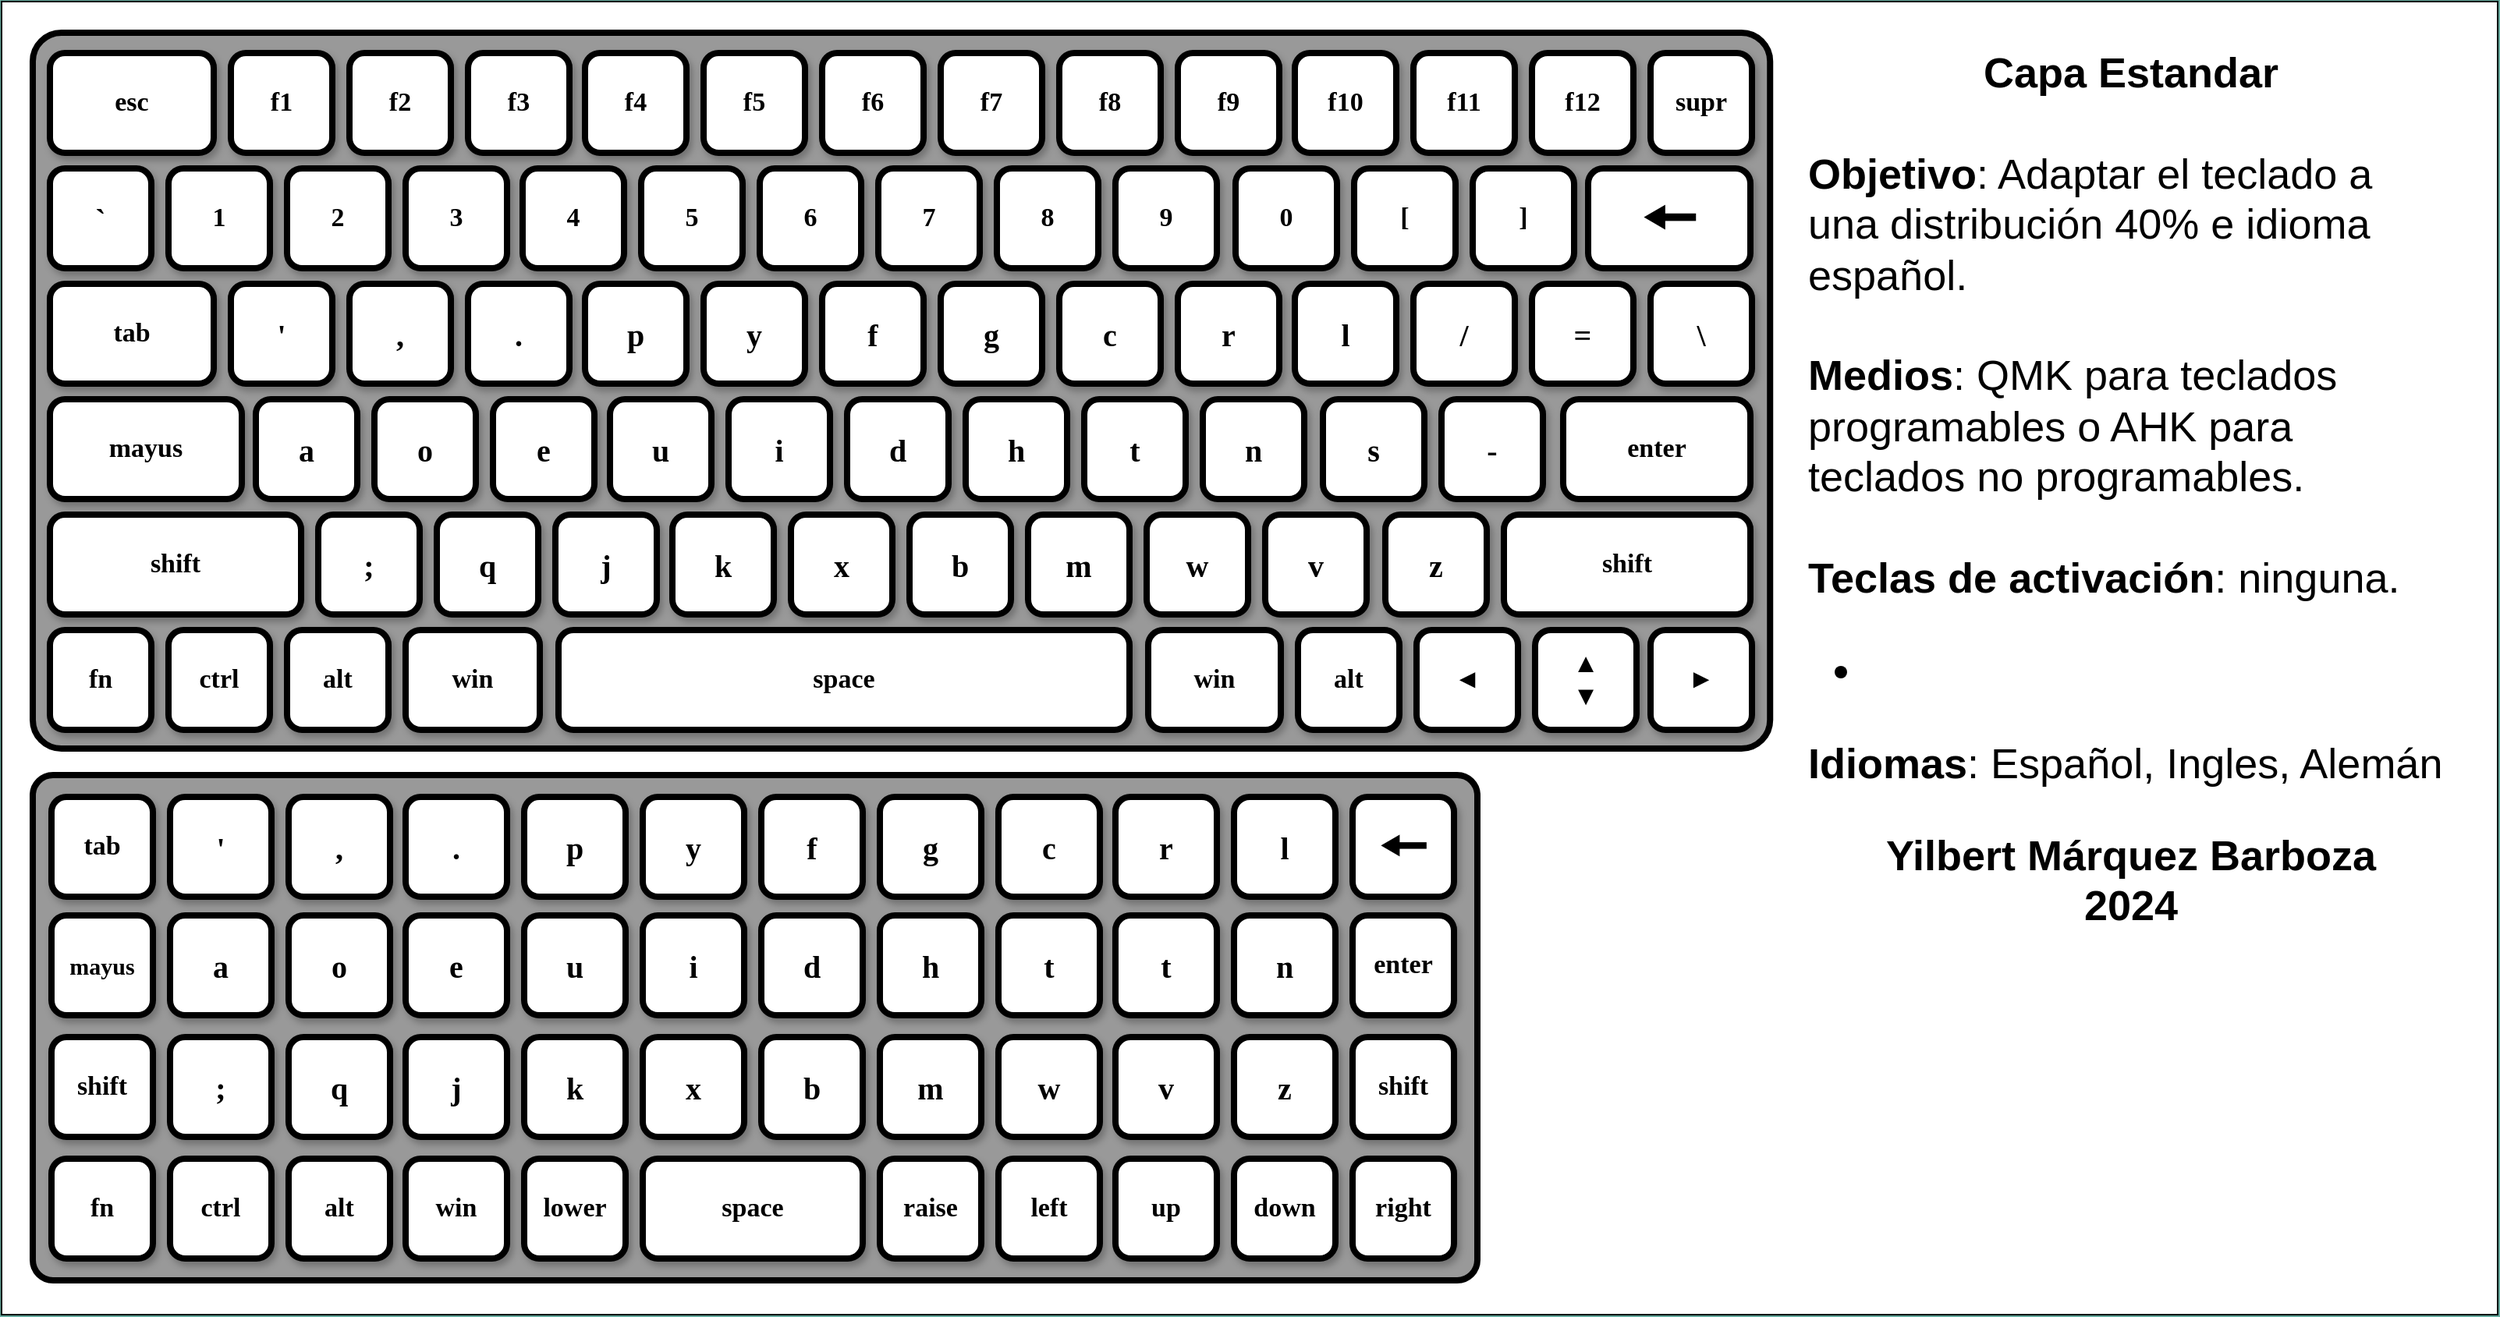 <mxfile version="26.2.2" pages="14">
  <diagram name="Capa Dvorak Estándar" id="syExFb-mflcaflMowVlA">
    <mxGraphModel dx="1678" dy="834" grid="1" gridSize="2" guides="1" tooltips="1" connect="1" arrows="1" fold="1" page="0" pageScale="1" pageWidth="1600" pageHeight="1200" background="#67AB9F" math="0" shadow="0">
      <root>
        <mxCell id="0" />
        <mxCell id="hALQLtmttCAFFi08PbZ6-302" value="Fondo" style="locked=1;" parent="0" />
        <mxCell id="hALQLtmttCAFFi08PbZ6-303" value="" style="whiteSpace=wrap;html=1;rounded=1;shadow=0;strokeColor=default;strokeWidth=1;align=center;verticalAlign=middle;arcSize=0;fontFamily=Helvetica;fontSize=12;fontColor=default;fillColor=default;movable=0;cloneable=0;deletable=0;" parent="hALQLtmttCAFFi08PbZ6-302" vertex="1">
          <mxGeometry x="12" y="16" width="1600" height="842" as="geometry" />
        </mxCell>
        <mxCell id="hALQLtmttCAFFi08PbZ6-15" value="Base Key" style="locked=1;" parent="0" />
        <mxCell id="hALQLtmttCAFFi08PbZ6-1" value="" style="rounded=1;whiteSpace=wrap;html=1;strokeWidth=4;arcSize=4;fillColor=#999999;strokeColor=default;shadow=0;align=center;verticalAlign=middle;fontFamily=Helvetica;fontSize=12;fontColor=default;connectable=0;resizable=0;rotatable=0;cloneable=0;deletable=0;pointerEvents=0;movable=0;" parent="hALQLtmttCAFFi08PbZ6-15" vertex="1">
          <mxGeometry x="32" y="36" width="1113.62" height="459" as="geometry" />
        </mxCell>
        <mxCell id="hALQLtmttCAFFi08PbZ6-181" value="" style="rounded=1;whiteSpace=wrap;html=1;strokeWidth=4;arcSize=4;fillColor=#999999;strokeColor=default;shadow=0;align=center;verticalAlign=middle;fontFamily=Helvetica;fontSize=12;fontColor=default;connectable=0;resizable=0;rotatable=0;cloneable=0;deletable=0;pointerEvents=0;movable=0;" parent="hALQLtmttCAFFi08PbZ6-15" vertex="1">
          <mxGeometry x="32" y="512" width="926" height="324" as="geometry" />
        </mxCell>
        <mxCell id="hALQLtmttCAFFi08PbZ6-16" value="Teclas Key" style="locked=1;" parent="0" />
        <mxCell id="hALQLtmttCAFFi08PbZ6-17" value="f1" style="rounded=1;whiteSpace=wrap;html=1;fillColor=default;strokeWidth=4;shadow=1;connectable=0;strokeColor=default;align=center;verticalAlign=middle;fontFamily=Verdana;fontSize=17;fontColor=default;resizable=0;rotatable=0;cloneable=0;deletable=0;pointerEvents=0;fontStyle=1;movable=0;" parent="hALQLtmttCAFFi08PbZ6-16" vertex="1">
          <mxGeometry x="159" y="49" width="65" height="64" as="geometry" />
        </mxCell>
        <mxCell id="hALQLtmttCAFFi08PbZ6-19" value="f2" style="rounded=1;whiteSpace=wrap;html=1;fillColor=default;strokeWidth=4;shadow=1;strokeColor=default;align=center;verticalAlign=middle;fontFamily=Verdana;fontSize=17;fontColor=default;connectable=0;resizable=0;rotatable=0;cloneable=0;deletable=0;pointerEvents=0;fontStyle=1;movable=0;" parent="hALQLtmttCAFFi08PbZ6-16" vertex="1">
          <mxGeometry x="235" y="49" width="65" height="64" as="geometry" />
        </mxCell>
        <mxCell id="hALQLtmttCAFFi08PbZ6-20" value="f3" style="rounded=1;whiteSpace=wrap;html=1;fillColor=default;strokeWidth=4;shadow=1;strokeColor=default;align=center;verticalAlign=middle;fontFamily=Verdana;fontSize=17;fontColor=default;connectable=0;resizable=0;rotatable=0;cloneable=0;deletable=0;pointerEvents=0;fontStyle=1;movable=0;" parent="hALQLtmttCAFFi08PbZ6-16" vertex="1">
          <mxGeometry x="311" y="49" width="65" height="64" as="geometry" />
        </mxCell>
        <mxCell id="hALQLtmttCAFFi08PbZ6-21" value="f4" style="rounded=1;whiteSpace=wrap;html=1;fillColor=default;strokeWidth=4;shadow=1;strokeColor=default;align=center;verticalAlign=middle;fontFamily=Verdana;fontSize=17;fontColor=default;connectable=0;resizable=0;rotatable=0;cloneable=0;deletable=0;pointerEvents=0;fontStyle=1;movable=0;" parent="hALQLtmttCAFFi08PbZ6-16" vertex="1">
          <mxGeometry x="386" y="49" width="65" height="64" as="geometry" />
        </mxCell>
        <mxCell id="hALQLtmttCAFFi08PbZ6-22" value="f5" style="rounded=1;whiteSpace=wrap;html=1;fillColor=default;strokeWidth=4;shadow=1;strokeColor=default;align=center;verticalAlign=middle;fontFamily=Verdana;fontSize=17;fontColor=default;connectable=0;resizable=0;rotatable=0;cloneable=0;deletable=0;pointerEvents=0;fontStyle=1;movable=0;" parent="hALQLtmttCAFFi08PbZ6-16" vertex="1">
          <mxGeometry x="462" y="49" width="65" height="64" as="geometry" />
        </mxCell>
        <mxCell id="hALQLtmttCAFFi08PbZ6-23" value="f6" style="rounded=1;whiteSpace=wrap;html=1;fillColor=default;strokeWidth=4;shadow=1;strokeColor=default;align=center;verticalAlign=middle;fontFamily=Verdana;fontSize=17;fontColor=default;connectable=0;resizable=0;rotatable=0;cloneable=0;deletable=0;pointerEvents=0;fontStyle=1;movable=0;" parent="hALQLtmttCAFFi08PbZ6-16" vertex="1">
          <mxGeometry x="538" y="49" width="65" height="64" as="geometry" />
        </mxCell>
        <mxCell id="hALQLtmttCAFFi08PbZ6-24" value="f7" style="rounded=1;whiteSpace=wrap;html=1;fillColor=default;strokeWidth=4;shadow=1;strokeColor=default;align=center;verticalAlign=middle;fontFamily=Verdana;fontSize=17;fontColor=default;connectable=0;resizable=0;rotatable=0;cloneable=0;deletable=0;pointerEvents=0;fontStyle=1;movable=0;" parent="hALQLtmttCAFFi08PbZ6-16" vertex="1">
          <mxGeometry x="614" y="49" width="65" height="64" as="geometry" />
        </mxCell>
        <mxCell id="hALQLtmttCAFFi08PbZ6-25" value="f8" style="rounded=1;whiteSpace=wrap;html=1;fillColor=default;strokeWidth=4;shadow=1;strokeColor=default;align=center;verticalAlign=middle;fontFamily=Verdana;fontSize=17;fontColor=default;connectable=0;resizable=0;rotatable=0;cloneable=0;deletable=0;pointerEvents=0;fontStyle=1;movable=0;" parent="hALQLtmttCAFFi08PbZ6-16" vertex="1">
          <mxGeometry x="690" y="49" width="65" height="64" as="geometry" />
        </mxCell>
        <mxCell id="hALQLtmttCAFFi08PbZ6-26" value="f9" style="rounded=1;whiteSpace=wrap;html=1;fillColor=default;strokeWidth=4;shadow=1;strokeColor=default;align=center;verticalAlign=middle;fontFamily=Verdana;fontSize=17;fontColor=default;connectable=0;resizable=0;rotatable=0;cloneable=0;deletable=0;pointerEvents=0;fontStyle=1;movable=0;" parent="hALQLtmttCAFFi08PbZ6-16" vertex="1">
          <mxGeometry x="766" y="49" width="65" height="64" as="geometry" />
        </mxCell>
        <mxCell id="hALQLtmttCAFFi08PbZ6-27" value="f10" style="rounded=1;whiteSpace=wrap;html=1;fillColor=default;strokeWidth=4;shadow=1;strokeColor=default;align=center;verticalAlign=middle;fontFamily=Verdana;fontSize=17;fontColor=default;connectable=0;resizable=0;rotatable=0;cloneable=0;deletable=0;pointerEvents=0;fontStyle=1;movable=0;" parent="hALQLtmttCAFFi08PbZ6-16" vertex="1">
          <mxGeometry x="841" y="49" width="65" height="64" as="geometry" />
        </mxCell>
        <mxCell id="hALQLtmttCAFFi08PbZ6-28" value="f11" style="rounded=1;whiteSpace=wrap;html=1;fillColor=default;strokeWidth=4;shadow=1;strokeColor=default;align=center;verticalAlign=middle;fontFamily=Verdana;fontSize=17;fontColor=default;connectable=0;resizable=0;rotatable=0;cloneable=0;deletable=0;pointerEvents=0;fontStyle=1;movable=0;" parent="hALQLtmttCAFFi08PbZ6-16" vertex="1">
          <mxGeometry x="917" y="49" width="65" height="64" as="geometry" />
        </mxCell>
        <mxCell id="hALQLtmttCAFFi08PbZ6-29" value="f12" style="rounded=1;whiteSpace=wrap;html=1;fillColor=default;strokeWidth=4;shadow=1;absoluteArcSize=1;strokeColor=default;align=center;verticalAlign=middle;fontFamily=Verdana;fontSize=17;fontColor=default;connectable=0;resizable=0;rotatable=0;cloneable=0;deletable=0;pointerEvents=0;fontStyle=1;movable=0;" parent="hALQLtmttCAFFi08PbZ6-16" vertex="1">
          <mxGeometry x="993" y="49" width="65" height="64" as="geometry" />
        </mxCell>
        <mxCell id="hALQLtmttCAFFi08PbZ6-30" value="supr" style="rounded=1;whiteSpace=wrap;html=1;fillColor=default;strokeWidth=4;shadow=1;absoluteArcSize=0;strokeColor=default;align=center;verticalAlign=middle;fontFamily=Verdana;fontSize=17;fontColor=default;connectable=0;resizable=0;rotatable=0;cloneable=0;deletable=0;pointerEvents=0;fontStyle=1;movable=0;" parent="hALQLtmttCAFFi08PbZ6-16" vertex="1">
          <mxGeometry x="1069" y="49" width="65" height="64" as="geometry" />
        </mxCell>
        <mxCell id="hALQLtmttCAFFi08PbZ6-31" value="esc" style="rounded=1;whiteSpace=wrap;html=1;fillColor=default;strokeWidth=4;shadow=1;strokeColor=default;align=center;verticalAlign=middle;fontFamily=Verdana;fontSize=17;fontColor=default;connectable=0;resizable=0;rotatable=0;cloneable=0;deletable=0;pointerEvents=0;fontStyle=1;movable=0;" parent="hALQLtmttCAFFi08PbZ6-16" vertex="1">
          <mxGeometry x="43" y="49" width="105" height="64" as="geometry" />
        </mxCell>
        <mxCell id="hALQLtmttCAFFi08PbZ6-32" value="1" style="rounded=1;whiteSpace=wrap;html=1;fillColor=default;strokeWidth=4;shadow=1;strokeColor=default;align=center;verticalAlign=middle;fontFamily=Verdana;fontSize=17;fontColor=default;connectable=0;resizable=0;rotatable=0;cloneable=0;deletable=0;pointerEvents=0;fontStyle=1;movable=0;" parent="hALQLtmttCAFFi08PbZ6-16" vertex="1">
          <mxGeometry x="119" y="123" width="65" height="64" as="geometry" />
        </mxCell>
        <mxCell id="hALQLtmttCAFFi08PbZ6-33" value="2" style="rounded=1;whiteSpace=wrap;html=1;fillColor=default;strokeWidth=4;shadow=1;strokeColor=default;align=center;verticalAlign=middle;fontFamily=Verdana;fontSize=17;fontColor=default;connectable=0;resizable=0;rotatable=0;cloneable=0;deletable=0;pointerEvents=0;fontStyle=1;movable=0;" parent="hALQLtmttCAFFi08PbZ6-16" vertex="1">
          <mxGeometry x="195" y="123" width="65" height="64" as="geometry" />
        </mxCell>
        <mxCell id="hALQLtmttCAFFi08PbZ6-34" value="3" style="rounded=1;whiteSpace=wrap;html=1;fillColor=default;strokeWidth=4;shadow=1;strokeColor=default;align=center;verticalAlign=middle;fontFamily=Verdana;fontSize=17;fontColor=default;connectable=0;resizable=0;rotatable=0;cloneable=0;deletable=0;pointerEvents=0;fontStyle=1;movable=0;" parent="hALQLtmttCAFFi08PbZ6-16" vertex="1">
          <mxGeometry x="271" y="123" width="65" height="64" as="geometry" />
        </mxCell>
        <mxCell id="hALQLtmttCAFFi08PbZ6-35" value="4" style="rounded=1;whiteSpace=wrap;html=1;fillColor=default;strokeWidth=4;shadow=1;strokeColor=default;align=center;verticalAlign=middle;fontFamily=Verdana;fontSize=17;fontColor=default;connectable=0;resizable=0;rotatable=0;cloneable=0;deletable=0;pointerEvents=0;fontStyle=1;movable=0;" parent="hALQLtmttCAFFi08PbZ6-16" vertex="1">
          <mxGeometry x="346" y="123" width="65" height="64" as="geometry" />
        </mxCell>
        <mxCell id="hALQLtmttCAFFi08PbZ6-36" value="5" style="rounded=1;whiteSpace=wrap;html=1;fillColor=default;strokeWidth=4;shadow=1;strokeColor=default;align=center;verticalAlign=middle;fontFamily=Verdana;fontSize=17;fontColor=default;connectable=0;resizable=0;rotatable=0;cloneable=0;deletable=0;pointerEvents=0;fontStyle=1;movable=0;" parent="hALQLtmttCAFFi08PbZ6-16" vertex="1">
          <mxGeometry x="422" y="123" width="65" height="64" as="geometry" />
        </mxCell>
        <mxCell id="hALQLtmttCAFFi08PbZ6-37" value="6" style="rounded=1;whiteSpace=wrap;html=1;fillColor=default;strokeWidth=4;shadow=1;strokeColor=default;align=center;verticalAlign=middle;fontFamily=Verdana;fontSize=17;fontColor=default;connectable=0;resizable=0;rotatable=0;cloneable=0;deletable=0;pointerEvents=0;fontStyle=1;movable=0;" parent="hALQLtmttCAFFi08PbZ6-16" vertex="1">
          <mxGeometry x="498" y="123" width="65" height="64" as="geometry" />
        </mxCell>
        <mxCell id="hALQLtmttCAFFi08PbZ6-38" value="7" style="rounded=1;whiteSpace=wrap;html=1;fillColor=default;strokeWidth=4;shadow=1;strokeColor=default;align=center;verticalAlign=middle;fontFamily=Verdana;fontSize=17;fontColor=default;connectable=0;resizable=0;rotatable=0;cloneable=0;deletable=0;pointerEvents=0;fontStyle=1;movable=0;" parent="hALQLtmttCAFFi08PbZ6-16" vertex="1">
          <mxGeometry x="574" y="123" width="65" height="64" as="geometry" />
        </mxCell>
        <mxCell id="hALQLtmttCAFFi08PbZ6-39" value="8" style="rounded=1;whiteSpace=wrap;html=1;fillColor=default;strokeWidth=4;shadow=1;strokeColor=default;align=center;verticalAlign=middle;fontFamily=Verdana;fontSize=17;fontColor=default;connectable=0;resizable=0;rotatable=0;cloneable=0;deletable=0;pointerEvents=0;fontStyle=1;movable=0;" parent="hALQLtmttCAFFi08PbZ6-16" vertex="1">
          <mxGeometry x="650" y="123" width="65" height="64" as="geometry" />
        </mxCell>
        <mxCell id="hALQLtmttCAFFi08PbZ6-40" value="9" style="rounded=1;whiteSpace=wrap;html=1;fillColor=default;strokeWidth=4;shadow=1;strokeColor=default;align=center;verticalAlign=middle;fontFamily=Verdana;fontSize=17;fontColor=default;connectable=0;resizable=0;rotatable=0;cloneable=0;deletable=0;pointerEvents=0;fontStyle=1;movable=0;" parent="hALQLtmttCAFFi08PbZ6-16" vertex="1">
          <mxGeometry x="726" y="123" width="65" height="64" as="geometry" />
        </mxCell>
        <mxCell id="hALQLtmttCAFFi08PbZ6-41" value="0" style="rounded=1;whiteSpace=wrap;html=1;fillColor=default;strokeWidth=4;shadow=1;strokeColor=default;align=center;verticalAlign=middle;fontFamily=Verdana;fontSize=17;fontColor=default;connectable=0;resizable=0;rotatable=0;cloneable=0;deletable=0;pointerEvents=0;fontStyle=1;movable=0;" parent="hALQLtmttCAFFi08PbZ6-16" vertex="1">
          <mxGeometry x="803" y="123" width="65" height="64" as="geometry" />
        </mxCell>
        <mxCell id="hALQLtmttCAFFi08PbZ6-42" value="[" style="rounded=1;whiteSpace=wrap;html=1;fillColor=default;strokeWidth=4;shadow=1;strokeColor=default;align=center;verticalAlign=middle;fontFamily=Verdana;fontSize=17;fontColor=default;connectable=0;resizable=0;rotatable=0;cloneable=0;deletable=0;pointerEvents=0;fontStyle=1;movable=0;" parent="hALQLtmttCAFFi08PbZ6-16" vertex="1">
          <mxGeometry x="879" y="123" width="65" height="64" as="geometry" />
        </mxCell>
        <mxCell id="hALQLtmttCAFFi08PbZ6-43" value="]" style="rounded=1;whiteSpace=wrap;html=1;fillColor=default;strokeWidth=4;shadow=1;absoluteArcSize=1;strokeColor=default;align=center;verticalAlign=middle;fontFamily=Verdana;fontSize=17;fontColor=default;connectable=0;resizable=0;rotatable=0;cloneable=0;deletable=0;pointerEvents=0;fontStyle=1;movable=0;" parent="hALQLtmttCAFFi08PbZ6-16" vertex="1">
          <mxGeometry x="955" y="123" width="65" height="64" as="geometry" />
        </mxCell>
        <mxCell id="hALQLtmttCAFFi08PbZ6-44" value="&lt;span style=&quot;font-size: 40px;&quot;&gt;🠔&lt;/span&gt;" style="rounded=1;whiteSpace=wrap;html=1;fillColor=default;strokeWidth=4;shadow=1;absoluteArcSize=0;strokeColor=default;align=center;verticalAlign=middle;fontFamily=Verdana;fontSize=17;fontColor=default;connectable=0;resizable=0;rotatable=0;cloneable=0;deletable=0;pointerEvents=0;allowArrows=1;expand=1;recursiveResize=1;movable=0;fontStyle=1;" parent="hALQLtmttCAFFi08PbZ6-16" vertex="1">
          <mxGeometry x="1029" y="123" width="104" height="64" as="geometry" />
        </mxCell>
        <mxCell id="hALQLtmttCAFFi08PbZ6-45" value="`" style="rounded=1;whiteSpace=wrap;html=1;fillColor=default;strokeWidth=4;shadow=1;strokeColor=default;align=center;verticalAlign=middle;fontFamily=Verdana;fontSize=20;fontColor=default;connectable=0;resizable=0;rotatable=0;cloneable=0;deletable=0;pointerEvents=0;fontStyle=1;movable=0;" parent="hALQLtmttCAFFi08PbZ6-16" vertex="1">
          <mxGeometry x="43" y="123" width="65" height="64" as="geometry" />
        </mxCell>
        <mxCell id="hALQLtmttCAFFi08PbZ6-46" value="&#39;" style="rounded=1;whiteSpace=wrap;html=1;fillColor=default;strokeWidth=4;shadow=1;strokeColor=default;align=center;verticalAlign=middle;fontFamily=Verdana;fontSize=20;fontColor=default;connectable=0;resizable=0;rotatable=0;cloneable=0;deletable=0;pointerEvents=0;fontStyle=1;movable=0;" parent="hALQLtmttCAFFi08PbZ6-16" vertex="1">
          <mxGeometry x="159" y="197" width="65" height="64" as="geometry" />
        </mxCell>
        <mxCell id="hALQLtmttCAFFi08PbZ6-47" value="," style="rounded=1;whiteSpace=wrap;html=1;fillColor=default;strokeWidth=4;shadow=1;strokeColor=default;align=center;verticalAlign=middle;fontFamily=Verdana;fontSize=20;fontColor=default;connectable=0;resizable=0;rotatable=0;cloneable=0;deletable=0;pointerEvents=0;fontStyle=1;movable=0;" parent="hALQLtmttCAFFi08PbZ6-16" vertex="1">
          <mxGeometry x="235" y="197" width="65" height="64" as="geometry" />
        </mxCell>
        <mxCell id="hALQLtmttCAFFi08PbZ6-48" value="." style="rounded=1;whiteSpace=wrap;html=1;fillColor=default;strokeWidth=4;shadow=1;strokeColor=default;align=center;verticalAlign=middle;fontFamily=Verdana;fontSize=20;fontColor=default;connectable=0;resizable=0;rotatable=0;cloneable=0;deletable=0;pointerEvents=0;fontStyle=1;movable=0;" parent="hALQLtmttCAFFi08PbZ6-16" vertex="1">
          <mxGeometry x="311" y="197" width="65" height="64" as="geometry" />
        </mxCell>
        <mxCell id="hALQLtmttCAFFi08PbZ6-49" value="p" style="rounded=1;whiteSpace=wrap;html=1;fillColor=default;strokeWidth=4;shadow=1;strokeColor=default;align=center;verticalAlign=middle;fontFamily=Verdana;fontSize=20;fontColor=default;connectable=0;resizable=0;rotatable=0;cloneable=0;deletable=0;pointerEvents=0;fontStyle=1;movable=0;" parent="hALQLtmttCAFFi08PbZ6-16" vertex="1">
          <mxGeometry x="386" y="197" width="65" height="64" as="geometry" />
        </mxCell>
        <mxCell id="hALQLtmttCAFFi08PbZ6-50" value="y" style="rounded=1;whiteSpace=wrap;html=1;fillColor=default;strokeWidth=4;shadow=1;strokeColor=default;align=center;verticalAlign=middle;fontFamily=Verdana;fontSize=20;fontColor=default;connectable=0;resizable=0;rotatable=0;cloneable=0;deletable=0;pointerEvents=0;fontStyle=1;movable=0;" parent="hALQLtmttCAFFi08PbZ6-16" vertex="1">
          <mxGeometry x="462" y="197" width="65" height="64" as="geometry" />
        </mxCell>
        <mxCell id="hALQLtmttCAFFi08PbZ6-51" value="f" style="rounded=1;whiteSpace=wrap;html=1;fillColor=default;strokeWidth=4;shadow=1;strokeColor=default;align=center;verticalAlign=middle;fontFamily=Verdana;fontSize=20;fontColor=default;connectable=0;resizable=0;rotatable=0;cloneable=0;deletable=0;pointerEvents=0;fontStyle=1;movable=0;" parent="hALQLtmttCAFFi08PbZ6-16" vertex="1">
          <mxGeometry x="538" y="197" width="65" height="64" as="geometry" />
        </mxCell>
        <mxCell id="hALQLtmttCAFFi08PbZ6-52" value="g" style="rounded=1;whiteSpace=wrap;html=1;fillColor=default;strokeWidth=4;shadow=1;strokeColor=default;align=center;verticalAlign=middle;fontFamily=Verdana;fontSize=20;fontColor=default;connectable=0;resizable=0;rotatable=0;cloneable=0;deletable=0;pointerEvents=0;fontStyle=1;movable=0;" parent="hALQLtmttCAFFi08PbZ6-16" vertex="1">
          <mxGeometry x="614" y="197" width="65" height="64" as="geometry" />
        </mxCell>
        <mxCell id="hALQLtmttCAFFi08PbZ6-53" value="c" style="rounded=1;whiteSpace=wrap;html=1;fillColor=default;strokeWidth=4;shadow=1;strokeColor=default;align=center;verticalAlign=middle;fontFamily=Verdana;fontSize=20;fontColor=default;connectable=0;resizable=0;rotatable=0;cloneable=0;deletable=0;pointerEvents=0;fontStyle=1;movable=0;" parent="hALQLtmttCAFFi08PbZ6-16" vertex="1">
          <mxGeometry x="690" y="197" width="65" height="64" as="geometry" />
        </mxCell>
        <mxCell id="hALQLtmttCAFFi08PbZ6-54" value="r" style="rounded=1;whiteSpace=wrap;html=1;fillColor=default;strokeWidth=4;shadow=1;strokeColor=default;align=center;verticalAlign=middle;fontFamily=Verdana;fontSize=20;fontColor=default;connectable=0;resizable=0;rotatable=0;cloneable=0;deletable=0;pointerEvents=0;fontStyle=1;movable=0;" parent="hALQLtmttCAFFi08PbZ6-16" vertex="1">
          <mxGeometry x="766" y="197" width="65" height="64" as="geometry" />
        </mxCell>
        <mxCell id="hALQLtmttCAFFi08PbZ6-55" value="l" style="rounded=1;whiteSpace=wrap;html=1;fillColor=default;strokeWidth=4;shadow=1;strokeColor=default;align=center;verticalAlign=middle;fontFamily=Verdana;fontSize=20;fontColor=default;connectable=0;resizable=0;rotatable=0;cloneable=0;deletable=0;pointerEvents=0;fontStyle=1;movable=0;" parent="hALQLtmttCAFFi08PbZ6-16" vertex="1">
          <mxGeometry x="841" y="197" width="65" height="64" as="geometry" />
        </mxCell>
        <mxCell id="hALQLtmttCAFFi08PbZ6-56" value="/" style="rounded=1;whiteSpace=wrap;html=1;fillColor=default;strokeWidth=4;shadow=1;strokeColor=default;align=center;verticalAlign=middle;fontFamily=Verdana;fontSize=20;fontColor=default;connectable=0;resizable=0;rotatable=0;cloneable=0;deletable=0;pointerEvents=0;fontStyle=1;movable=0;" parent="hALQLtmttCAFFi08PbZ6-16" vertex="1">
          <mxGeometry x="917" y="197" width="65" height="64" as="geometry" />
        </mxCell>
        <mxCell id="hALQLtmttCAFFi08PbZ6-57" value="=" style="rounded=1;whiteSpace=wrap;html=1;fillColor=default;strokeWidth=4;shadow=1;absoluteArcSize=1;strokeColor=default;align=center;verticalAlign=middle;fontFamily=Verdana;fontSize=20;fontColor=default;connectable=0;resizable=0;rotatable=0;cloneable=0;deletable=0;pointerEvents=0;fontStyle=1;movable=0;" parent="hALQLtmttCAFFi08PbZ6-16" vertex="1">
          <mxGeometry x="993" y="197" width="65" height="64" as="geometry" />
        </mxCell>
        <mxCell id="hALQLtmttCAFFi08PbZ6-58" value="\" style="rounded=1;whiteSpace=wrap;html=1;fillColor=default;strokeWidth=4;shadow=1;absoluteArcSize=0;strokeColor=default;align=center;verticalAlign=middle;fontFamily=Verdana;fontSize=20;fontColor=default;connectable=0;resizable=0;rotatable=0;cloneable=0;deletable=0;pointerEvents=0;fontStyle=1;movable=0;" parent="hALQLtmttCAFFi08PbZ6-16" vertex="1">
          <mxGeometry x="1069" y="197" width="65" height="64" as="geometry" />
        </mxCell>
        <mxCell id="hALQLtmttCAFFi08PbZ6-59" value="tab" style="rounded=1;whiteSpace=wrap;html=1;fillColor=default;strokeWidth=4;shadow=1;strokeColor=default;align=center;verticalAlign=middle;fontFamily=Verdana;fontSize=17;fontColor=default;connectable=0;resizable=0;rotatable=0;cloneable=0;deletable=0;pointerEvents=0;fontStyle=1;movable=0;" parent="hALQLtmttCAFFi08PbZ6-16" vertex="1">
          <mxGeometry x="43" y="197" width="105" height="64" as="geometry" />
        </mxCell>
        <mxCell id="hALQLtmttCAFFi08PbZ6-60" value="a" style="rounded=1;whiteSpace=wrap;html=1;fillColor=default;strokeWidth=4;shadow=1;strokeColor=default;align=center;verticalAlign=middle;fontFamily=Verdana;fontSize=20;fontColor=default;connectable=0;resizable=0;rotatable=0;cloneable=0;deletable=0;pointerEvents=0;fontStyle=1;movable=0;" parent="hALQLtmttCAFFi08PbZ6-16" vertex="1">
          <mxGeometry x="175" y="271" width="65" height="64" as="geometry" />
        </mxCell>
        <mxCell id="hALQLtmttCAFFi08PbZ6-61" value="o" style="rounded=1;whiteSpace=wrap;html=1;fillColor=default;strokeWidth=4;shadow=1;strokeColor=default;align=center;verticalAlign=middle;fontFamily=Verdana;fontSize=20;fontColor=default;connectable=0;resizable=0;rotatable=0;cloneable=0;deletable=0;pointerEvents=0;fontStyle=1;movable=0;" parent="hALQLtmttCAFFi08PbZ6-16" vertex="1">
          <mxGeometry x="251" y="271" width="65" height="64" as="geometry" />
        </mxCell>
        <mxCell id="hALQLtmttCAFFi08PbZ6-62" value="e" style="rounded=1;whiteSpace=wrap;html=1;fillColor=default;strokeWidth=4;shadow=1;strokeColor=default;align=center;verticalAlign=middle;fontFamily=Verdana;fontSize=20;fontColor=default;connectable=0;resizable=0;rotatable=0;cloneable=0;deletable=0;pointerEvents=0;fontStyle=1;movable=0;" parent="hALQLtmttCAFFi08PbZ6-16" vertex="1">
          <mxGeometry x="327" y="271" width="65" height="64" as="geometry" />
        </mxCell>
        <mxCell id="hALQLtmttCAFFi08PbZ6-63" value="u" style="rounded=1;whiteSpace=wrap;html=1;fillColor=default;strokeWidth=4;shadow=1;strokeColor=default;align=center;verticalAlign=middle;fontFamily=Verdana;fontSize=20;fontColor=default;connectable=0;resizable=0;rotatable=0;cloneable=0;deletable=0;pointerEvents=0;fontStyle=1;movable=0;" parent="hALQLtmttCAFFi08PbZ6-16" vertex="1">
          <mxGeometry x="402" y="271" width="65" height="64" as="geometry" />
        </mxCell>
        <mxCell id="hALQLtmttCAFFi08PbZ6-64" value="i" style="rounded=1;whiteSpace=wrap;html=1;fillColor=default;strokeWidth=4;shadow=1;strokeColor=default;align=center;verticalAlign=middle;fontFamily=Verdana;fontSize=20;fontColor=default;connectable=0;resizable=0;rotatable=0;cloneable=0;deletable=0;pointerEvents=0;fontStyle=1;movable=0;" parent="hALQLtmttCAFFi08PbZ6-16" vertex="1">
          <mxGeometry x="478" y="271" width="65" height="64" as="geometry" />
        </mxCell>
        <mxCell id="hALQLtmttCAFFi08PbZ6-65" value="d" style="rounded=1;whiteSpace=wrap;html=1;fillColor=default;strokeWidth=4;shadow=1;strokeColor=default;align=center;verticalAlign=middle;fontFamily=Verdana;fontSize=20;fontColor=default;connectable=0;resizable=0;rotatable=0;cloneable=0;deletable=0;pointerEvents=0;fontStyle=1;movable=0;" parent="hALQLtmttCAFFi08PbZ6-16" vertex="1">
          <mxGeometry x="554" y="271" width="65" height="64" as="geometry" />
        </mxCell>
        <mxCell id="hALQLtmttCAFFi08PbZ6-66" value="h" style="rounded=1;whiteSpace=wrap;html=1;fillColor=default;strokeWidth=4;shadow=1;strokeColor=default;align=center;verticalAlign=middle;fontFamily=Verdana;fontSize=20;fontColor=default;connectable=0;resizable=0;rotatable=0;cloneable=0;deletable=0;pointerEvents=0;fontStyle=1;movable=0;" parent="hALQLtmttCAFFi08PbZ6-16" vertex="1">
          <mxGeometry x="630" y="271" width="65" height="64" as="geometry" />
        </mxCell>
        <mxCell id="hALQLtmttCAFFi08PbZ6-67" value="t" style="rounded=1;whiteSpace=wrap;html=1;fillColor=default;strokeWidth=4;shadow=1;strokeColor=default;align=center;verticalAlign=middle;fontFamily=Verdana;fontSize=20;fontColor=default;connectable=0;resizable=0;rotatable=0;cloneable=0;deletable=0;pointerEvents=0;fontStyle=1;movable=0;" parent="hALQLtmttCAFFi08PbZ6-16" vertex="1">
          <mxGeometry x="706" y="271" width="65" height="64" as="geometry" />
        </mxCell>
        <mxCell id="hALQLtmttCAFFi08PbZ6-68" value="n" style="rounded=1;whiteSpace=wrap;html=1;fillColor=default;strokeWidth=4;shadow=1;strokeColor=default;align=center;verticalAlign=middle;fontFamily=Verdana;fontSize=20;fontColor=default;connectable=0;resizable=0;rotatable=0;cloneable=0;deletable=0;pointerEvents=0;fontStyle=1;movable=0;" parent="hALQLtmttCAFFi08PbZ6-16" vertex="1">
          <mxGeometry x="782" y="271" width="65" height="64" as="geometry" />
        </mxCell>
        <mxCell id="hALQLtmttCAFFi08PbZ6-69" value="s" style="rounded=1;whiteSpace=wrap;html=1;fillColor=default;strokeWidth=4;shadow=1;strokeColor=default;align=center;verticalAlign=middle;fontFamily=Verdana;fontSize=20;fontColor=default;connectable=0;resizable=0;rotatable=0;cloneable=0;deletable=0;pointerEvents=0;fontStyle=1;movable=0;" parent="hALQLtmttCAFFi08PbZ6-16" vertex="1">
          <mxGeometry x="859" y="271" width="65" height="64" as="geometry" />
        </mxCell>
        <mxCell id="hALQLtmttCAFFi08PbZ6-70" value="-" style="rounded=1;whiteSpace=wrap;html=1;fillColor=default;strokeWidth=4;shadow=1;strokeColor=default;align=center;verticalAlign=middle;fontFamily=Verdana;fontSize=20;fontColor=default;connectable=0;resizable=0;rotatable=0;cloneable=0;deletable=0;pointerEvents=0;fontStyle=1;movable=0;" parent="hALQLtmttCAFFi08PbZ6-16" vertex="1">
          <mxGeometry x="935" y="271" width="65" height="64" as="geometry" />
        </mxCell>
        <mxCell id="hALQLtmttCAFFi08PbZ6-71" value="enter" style="rounded=1;whiteSpace=wrap;html=1;fillColor=default;strokeWidth=4;shadow=1;absoluteArcSize=1;strokeColor=default;align=center;verticalAlign=middle;fontFamily=Verdana;fontSize=17;fontColor=default;connectable=0;resizable=0;rotatable=0;cloneable=0;deletable=0;pointerEvents=0;fontStyle=1;movable=0;" parent="hALQLtmttCAFFi08PbZ6-16" vertex="1">
          <mxGeometry x="1013" y="271" width="120" height="64" as="geometry" />
        </mxCell>
        <mxCell id="hALQLtmttCAFFi08PbZ6-73" value="mayus" style="rounded=1;whiteSpace=wrap;html=1;fillColor=default;strokeWidth=4;shadow=1;strokeColor=default;align=center;verticalAlign=middle;fontFamily=Verdana;fontSize=17;fontColor=default;connectable=0;resizable=0;rotatable=0;cloneable=0;deletable=0;pointerEvents=0;fontStyle=1;movable=0;" parent="hALQLtmttCAFFi08PbZ6-16" vertex="1">
          <mxGeometry x="43" y="271" width="123" height="64" as="geometry" />
        </mxCell>
        <mxCell id="hALQLtmttCAFFi08PbZ6-74" value=";" style="rounded=1;whiteSpace=wrap;html=1;fillColor=default;strokeWidth=4;shadow=1;strokeColor=default;align=center;verticalAlign=middle;fontFamily=Verdana;fontSize=20;fontColor=default;connectable=0;resizable=0;rotatable=0;cloneable=0;deletable=0;pointerEvents=0;fontStyle=1;movable=0;" parent="hALQLtmttCAFFi08PbZ6-16" vertex="1">
          <mxGeometry x="215" y="345" width="65" height="64" as="geometry" />
        </mxCell>
        <mxCell id="hALQLtmttCAFFi08PbZ6-75" value="q" style="rounded=1;whiteSpace=wrap;html=1;fillColor=default;strokeWidth=4;shadow=1;strokeColor=default;align=center;verticalAlign=middle;fontFamily=Verdana;fontSize=20;fontColor=default;connectable=0;resizable=0;rotatable=0;cloneable=0;deletable=0;pointerEvents=0;fontStyle=1;movable=0;" parent="hALQLtmttCAFFi08PbZ6-16" vertex="1">
          <mxGeometry x="291" y="345" width="65" height="64" as="geometry" />
        </mxCell>
        <mxCell id="hALQLtmttCAFFi08PbZ6-76" value="j" style="rounded=1;whiteSpace=wrap;html=1;fillColor=default;strokeWidth=4;shadow=1;strokeColor=default;align=center;verticalAlign=middle;fontFamily=Verdana;fontSize=20;fontColor=default;connectable=0;resizable=0;rotatable=0;cloneable=0;deletable=0;pointerEvents=0;fontStyle=1;movable=0;" parent="hALQLtmttCAFFi08PbZ6-16" vertex="1">
          <mxGeometry x="367" y="345" width="65" height="64" as="geometry" />
        </mxCell>
        <mxCell id="hALQLtmttCAFFi08PbZ6-77" value="k" style="rounded=1;whiteSpace=wrap;html=1;fillColor=default;strokeWidth=4;shadow=1;strokeColor=default;align=center;verticalAlign=middle;fontFamily=Verdana;fontSize=20;fontColor=default;connectable=0;resizable=0;rotatable=0;cloneable=0;deletable=0;pointerEvents=0;fontStyle=1;movable=0;" parent="hALQLtmttCAFFi08PbZ6-16" vertex="1">
          <mxGeometry x="442" y="345" width="65" height="64" as="geometry" />
        </mxCell>
        <mxCell id="hALQLtmttCAFFi08PbZ6-78" value="x" style="rounded=1;whiteSpace=wrap;html=1;fillColor=default;strokeWidth=4;shadow=1;strokeColor=default;align=center;verticalAlign=middle;fontFamily=Verdana;fontSize=20;fontColor=default;connectable=0;resizable=0;rotatable=0;cloneable=0;deletable=0;pointerEvents=0;fontStyle=1;movable=0;" parent="hALQLtmttCAFFi08PbZ6-16" vertex="1">
          <mxGeometry x="518" y="345" width="65" height="64" as="geometry" />
        </mxCell>
        <mxCell id="hALQLtmttCAFFi08PbZ6-79" value="b" style="rounded=1;whiteSpace=wrap;html=1;fillColor=default;strokeWidth=4;shadow=1;strokeColor=default;align=center;verticalAlign=middle;fontFamily=Verdana;fontSize=20;fontColor=default;connectable=0;resizable=0;rotatable=0;cloneable=0;deletable=0;pointerEvents=0;fontStyle=1;movable=0;" parent="hALQLtmttCAFFi08PbZ6-16" vertex="1">
          <mxGeometry x="594" y="345" width="65" height="64" as="geometry" />
        </mxCell>
        <mxCell id="hALQLtmttCAFFi08PbZ6-80" value="m" style="rounded=1;whiteSpace=wrap;html=1;fillColor=default;strokeWidth=4;shadow=1;strokeColor=default;align=center;verticalAlign=middle;fontFamily=Verdana;fontSize=20;fontColor=default;connectable=0;resizable=0;rotatable=0;cloneable=0;deletable=0;pointerEvents=0;fontStyle=1;movable=0;" parent="hALQLtmttCAFFi08PbZ6-16" vertex="1">
          <mxGeometry x="670" y="345" width="65" height="64" as="geometry" />
        </mxCell>
        <mxCell id="hALQLtmttCAFFi08PbZ6-81" value="w" style="rounded=1;whiteSpace=wrap;html=1;fillColor=default;strokeWidth=4;shadow=1;strokeColor=default;align=center;verticalAlign=middle;fontFamily=Verdana;fontSize=20;fontColor=default;connectable=0;resizable=0;rotatable=0;cloneable=0;deletable=0;pointerEvents=0;fontStyle=1;movable=0;" parent="hALQLtmttCAFFi08PbZ6-16" vertex="1">
          <mxGeometry x="746" y="345" width="65" height="64" as="geometry" />
        </mxCell>
        <mxCell id="hALQLtmttCAFFi08PbZ6-82" value="v" style="rounded=1;whiteSpace=wrap;html=1;fillColor=default;strokeWidth=4;shadow=1;strokeColor=default;align=center;verticalAlign=middle;fontFamily=Verdana;fontSize=20;fontColor=default;connectable=0;resizable=0;rotatable=0;cloneable=0;deletable=0;pointerEvents=0;fontStyle=1;movable=0;" parent="hALQLtmttCAFFi08PbZ6-16" vertex="1">
          <mxGeometry x="822" y="345" width="65" height="64" as="geometry" />
        </mxCell>
        <mxCell id="hALQLtmttCAFFi08PbZ6-83" value="z" style="rounded=1;whiteSpace=wrap;html=1;fillColor=default;strokeWidth=4;shadow=1;strokeColor=default;align=center;verticalAlign=middle;fontFamily=Verdana;fontSize=20;fontColor=default;connectable=0;resizable=0;rotatable=0;cloneable=0;deletable=0;pointerEvents=0;fontStyle=1;movable=0;" parent="hALQLtmttCAFFi08PbZ6-16" vertex="1">
          <mxGeometry x="899" y="345" width="65" height="64" as="geometry" />
        </mxCell>
        <mxCell id="hALQLtmttCAFFi08PbZ6-84" value="shift" style="rounded=1;whiteSpace=wrap;html=1;fillColor=default;strokeWidth=4;shadow=1;strokeColor=default;align=center;verticalAlign=middle;fontFamily=Verdana;fontSize=17;fontColor=default;connectable=0;resizable=0;rotatable=0;cloneable=0;deletable=0;pointerEvents=0;fontStyle=1;movable=0;" parent="hALQLtmttCAFFi08PbZ6-16" vertex="1">
          <mxGeometry x="975" y="345" width="158" height="64" as="geometry" />
        </mxCell>
        <mxCell id="hALQLtmttCAFFi08PbZ6-87" value="shift" style="rounded=1;whiteSpace=wrap;html=1;fillColor=default;strokeWidth=4;shadow=1;strokeColor=default;align=center;verticalAlign=middle;fontFamily=Verdana;fontSize=17;fontColor=default;connectable=0;resizable=0;rotatable=0;cloneable=0;deletable=0;pointerEvents=0;fontStyle=1;movable=0;" parent="hALQLtmttCAFFi08PbZ6-16" vertex="1">
          <mxGeometry x="43" y="345" width="161" height="64" as="geometry" />
        </mxCell>
        <mxCell id="hALQLtmttCAFFi08PbZ6-88" value="ctrl" style="rounded=1;whiteSpace=wrap;html=1;fillColor=default;strokeWidth=4;shadow=1;strokeColor=default;align=center;verticalAlign=middle;fontFamily=Verdana;fontSize=17;fontColor=default;connectable=0;resizable=0;rotatable=0;cloneable=0;deletable=0;pointerEvents=0;fontStyle=1;movable=0;" parent="hALQLtmttCAFFi08PbZ6-16" vertex="1">
          <mxGeometry x="119" y="419" width="65" height="64" as="geometry" />
        </mxCell>
        <mxCell id="hALQLtmttCAFFi08PbZ6-89" value="alt" style="rounded=1;whiteSpace=wrap;html=1;fillColor=default;strokeWidth=4;shadow=1;strokeColor=default;align=center;verticalAlign=middle;fontFamily=Verdana;fontSize=17;fontColor=default;connectable=0;resizable=0;rotatable=0;cloneable=0;deletable=0;pointerEvents=0;fontStyle=1;movable=0;" parent="hALQLtmttCAFFi08PbZ6-16" vertex="1">
          <mxGeometry x="195" y="419" width="65" height="64" as="geometry" />
        </mxCell>
        <mxCell id="hALQLtmttCAFFi08PbZ6-90" value="win" style="rounded=1;whiteSpace=wrap;html=1;fillColor=default;strokeWidth=4;shadow=1;strokeColor=default;align=center;verticalAlign=middle;fontFamily=Verdana;fontSize=17;fontColor=default;connectable=0;resizable=0;rotatable=0;cloneable=0;deletable=0;pointerEvents=0;fontStyle=1;movable=0;" parent="hALQLtmttCAFFi08PbZ6-16" vertex="1">
          <mxGeometry x="271" y="419" width="86" height="64" as="geometry" />
        </mxCell>
        <mxCell id="hALQLtmttCAFFi08PbZ6-95" value="space" style="rounded=1;whiteSpace=wrap;html=1;fillColor=default;strokeWidth=4;shadow=1;strokeColor=default;align=center;verticalAlign=middle;fontFamily=Verdana;fontSize=17;fontColor=default;connectable=0;resizable=0;rotatable=0;cloneable=0;deletable=0;pointerEvents=0;fontStyle=1;movable=0;" parent="hALQLtmttCAFFi08PbZ6-16" vertex="1">
          <mxGeometry x="369" y="419" width="366" height="64" as="geometry" />
        </mxCell>
        <mxCell id="hALQLtmttCAFFi08PbZ6-96" value="win" style="rounded=1;whiteSpace=wrap;html=1;fillColor=default;strokeWidth=4;shadow=1;strokeColor=default;align=center;verticalAlign=middle;fontFamily=Verdana;fontSize=17;fontColor=default;connectable=0;resizable=0;rotatable=0;cloneable=0;deletable=0;pointerEvents=0;fontStyle=1;movable=0;" parent="hALQLtmttCAFFi08PbZ6-16" vertex="1">
          <mxGeometry x="747" y="419" width="85" height="64" as="geometry" />
        </mxCell>
        <mxCell id="hALQLtmttCAFFi08PbZ6-97" value="alt" style="rounded=1;whiteSpace=wrap;html=1;fillColor=default;strokeWidth=4;shadow=1;strokeColor=default;align=center;verticalAlign=middle;fontFamily=Verdana;fontSize=17;fontColor=default;connectable=0;resizable=0;rotatable=0;cloneable=0;deletable=0;pointerEvents=0;fontStyle=1;movable=0;" parent="hALQLtmttCAFFi08PbZ6-16" vertex="1">
          <mxGeometry x="843" y="419" width="65" height="64" as="geometry" />
        </mxCell>
        <mxCell id="hALQLtmttCAFFi08PbZ6-98" value="◄" style="rounded=1;whiteSpace=wrap;html=1;fillColor=default;strokeWidth=4;shadow=1;strokeColor=default;align=center;verticalAlign=middle;fontFamily=Verdana;fontSize=17;fontColor=default;connectable=0;resizable=0;rotatable=0;cloneable=0;deletable=0;pointerEvents=0;fontStyle=1;movable=0;" parent="hALQLtmttCAFFi08PbZ6-16" vertex="1">
          <mxGeometry x="919" y="419" width="65" height="64" as="geometry" />
        </mxCell>
        <mxCell id="hALQLtmttCAFFi08PbZ6-99" value="▲&#xa;▼" style="rounded=1;whiteSpace=wrap;html=1;fillColor=default;strokeWidth=4;shadow=1;absoluteArcSize=1;strokeColor=default;align=center;verticalAlign=middle;fontFamily=Verdana;fontSize=17;fontColor=default;connectable=0;resizable=0;rotatable=0;cloneable=0;deletable=0;pointerEvents=0;fontStyle=1;movable=0;" parent="hALQLtmttCAFFi08PbZ6-16" vertex="1">
          <mxGeometry x="995" y="419" width="65" height="64" as="geometry" />
        </mxCell>
        <mxCell id="hALQLtmttCAFFi08PbZ6-100" value="►" style="rounded=1;whiteSpace=wrap;html=1;fillColor=default;strokeWidth=4;shadow=1;absoluteArcSize=0;strokeColor=default;align=center;verticalAlign=middle;fontFamily=Verdana;fontSize=17;fontColor=default;connectable=0;resizable=0;rotatable=0;cloneable=0;deletable=0;pointerEvents=0;fontStyle=1;movable=0;" parent="hALQLtmttCAFFi08PbZ6-16" vertex="1">
          <mxGeometry x="1069" y="419" width="65" height="64" as="geometry" />
        </mxCell>
        <mxCell id="hALQLtmttCAFFi08PbZ6-101" value="fn" style="rounded=1;whiteSpace=wrap;html=1;fillColor=default;strokeWidth=4;shadow=1;strokeColor=default;align=center;verticalAlign=middle;fontFamily=Verdana;fontSize=17;fontColor=default;connectable=0;resizable=0;rotatable=0;cloneable=0;deletable=0;pointerEvents=0;fontStyle=1;movable=0;" parent="hALQLtmttCAFFi08PbZ6-16" vertex="1">
          <mxGeometry x="43" y="419" width="65" height="64" as="geometry" />
        </mxCell>
        <mxCell id="hALQLtmttCAFFi08PbZ6-211" value="tab" style="rounded=1;whiteSpace=wrap;html=1;fillColor=default;strokeWidth=4;shadow=1;strokeColor=default;align=center;verticalAlign=middle;fontFamily=Verdana;fontSize=17;fontColor=default;connectable=0;resizable=0;rotatable=0;cloneable=0;deletable=0;pointerEvents=0;fontStyle=1;movable=0;" parent="hALQLtmttCAFFi08PbZ6-16" vertex="1">
          <mxGeometry x="44" y="526" width="65" height="64" as="geometry" />
        </mxCell>
        <mxCell id="hALQLtmttCAFFi08PbZ6-212" value="&#39;" style="rounded=1;whiteSpace=wrap;html=1;fillColor=default;strokeWidth=4;shadow=1;strokeColor=default;align=center;verticalAlign=middle;fontFamily=Verdana;fontSize=20;fontColor=default;connectable=0;resizable=0;rotatable=0;cloneable=0;deletable=0;pointerEvents=0;fontStyle=1;movable=0;" parent="hALQLtmttCAFFi08PbZ6-16" vertex="1">
          <mxGeometry x="120" y="526" width="65" height="64" as="geometry" />
        </mxCell>
        <mxCell id="hALQLtmttCAFFi08PbZ6-213" value="," style="rounded=1;whiteSpace=wrap;html=1;fillColor=default;strokeWidth=4;shadow=1;strokeColor=default;align=center;verticalAlign=middle;fontFamily=Verdana;fontSize=20;fontColor=default;connectable=0;resizable=0;rotatable=0;cloneable=0;deletable=0;pointerEvents=0;fontStyle=1;movable=0;" parent="hALQLtmttCAFFi08PbZ6-16" vertex="1">
          <mxGeometry x="196" y="526" width="65" height="64" as="geometry" />
        </mxCell>
        <mxCell id="hALQLtmttCAFFi08PbZ6-214" value="." style="rounded=1;whiteSpace=wrap;html=1;fillColor=default;strokeWidth=4;shadow=1;strokeColor=default;align=center;verticalAlign=middle;fontFamily=Verdana;fontSize=20;fontColor=default;connectable=0;resizable=0;rotatable=0;cloneable=0;deletable=0;pointerEvents=0;fontStyle=1;movable=0;" parent="hALQLtmttCAFFi08PbZ6-16" vertex="1">
          <mxGeometry x="271" y="526" width="65" height="64" as="geometry" />
        </mxCell>
        <mxCell id="hALQLtmttCAFFi08PbZ6-215" value="p" style="rounded=1;whiteSpace=wrap;html=1;fillColor=default;strokeWidth=4;shadow=1;strokeColor=default;align=center;verticalAlign=middle;fontFamily=Verdana;fontSize=20;fontColor=default;connectable=0;resizable=0;rotatable=0;cloneable=0;deletable=0;pointerEvents=0;fontStyle=1;movable=0;" parent="hALQLtmttCAFFi08PbZ6-16" vertex="1">
          <mxGeometry x="347" y="526" width="65" height="64" as="geometry" />
        </mxCell>
        <mxCell id="hALQLtmttCAFFi08PbZ6-216" value="y" style="rounded=1;whiteSpace=wrap;html=1;fillColor=default;strokeWidth=4;shadow=1;strokeColor=default;align=center;verticalAlign=middle;fontFamily=Verdana;fontSize=20;fontColor=default;connectable=0;resizable=0;rotatable=0;cloneable=0;deletable=0;pointerEvents=0;fontStyle=1;movable=0;" parent="hALQLtmttCAFFi08PbZ6-16" vertex="1">
          <mxGeometry x="423" y="526" width="65" height="64" as="geometry" />
        </mxCell>
        <mxCell id="hALQLtmttCAFFi08PbZ6-217" value="f" style="rounded=1;whiteSpace=wrap;html=1;fillColor=default;strokeWidth=4;shadow=1;strokeColor=default;align=center;verticalAlign=middle;fontFamily=Verdana;fontSize=20;fontColor=default;connectable=0;resizable=0;rotatable=0;cloneable=0;deletable=0;pointerEvents=0;fontStyle=1;movable=0;" parent="hALQLtmttCAFFi08PbZ6-16" vertex="1">
          <mxGeometry x="499" y="526" width="65" height="64" as="geometry" />
        </mxCell>
        <mxCell id="hALQLtmttCAFFi08PbZ6-218" value="g" style="rounded=1;whiteSpace=wrap;html=1;fillColor=default;strokeWidth=4;shadow=1;strokeColor=default;align=center;verticalAlign=middle;fontFamily=Verdana;fontSize=20;fontColor=default;connectable=0;resizable=0;rotatable=0;cloneable=0;deletable=0;pointerEvents=0;fontStyle=1;movable=0;" parent="hALQLtmttCAFFi08PbZ6-16" vertex="1">
          <mxGeometry x="575" y="526" width="65" height="64" as="geometry" />
        </mxCell>
        <mxCell id="hALQLtmttCAFFi08PbZ6-219" value="c" style="rounded=1;whiteSpace=wrap;html=1;fillColor=default;strokeWidth=4;shadow=1;strokeColor=default;align=center;verticalAlign=middle;fontFamily=Verdana;fontSize=20;fontColor=default;connectable=0;resizable=0;rotatable=0;cloneable=0;deletable=0;pointerEvents=0;fontStyle=1;movable=0;" parent="hALQLtmttCAFFi08PbZ6-16" vertex="1">
          <mxGeometry x="651" y="526" width="65" height="64" as="geometry" />
        </mxCell>
        <mxCell id="hALQLtmttCAFFi08PbZ6-220" value="r" style="rounded=1;whiteSpace=wrap;html=1;fillColor=default;strokeWidth=4;shadow=1;strokeColor=default;align=center;verticalAlign=middle;fontFamily=Verdana;fontSize=20;fontColor=default;connectable=0;resizable=0;rotatable=0;cloneable=0;deletable=0;pointerEvents=0;fontStyle=1;movable=0;" parent="hALQLtmttCAFFi08PbZ6-16" vertex="1">
          <mxGeometry x="726" y="526" width="65" height="64" as="geometry" />
        </mxCell>
        <mxCell id="hALQLtmttCAFFi08PbZ6-221" value="l" style="rounded=1;whiteSpace=wrap;html=1;fillColor=default;strokeWidth=4;shadow=1;absoluteArcSize=1;strokeColor=default;align=center;verticalAlign=middle;fontFamily=Verdana;fontSize=20;fontColor=default;connectable=0;resizable=0;rotatable=0;cloneable=0;deletable=0;pointerEvents=0;fontStyle=1;movable=0;" parent="hALQLtmttCAFFi08PbZ6-16" vertex="1">
          <mxGeometry x="802" y="526" width="65" height="64" as="geometry" />
        </mxCell>
        <mxCell id="hALQLtmttCAFFi08PbZ6-222" value="🠔" style="rounded=1;whiteSpace=wrap;html=1;fillColor=default;strokeWidth=4;shadow=1;absoluteArcSize=0;strokeColor=default;align=center;verticalAlign=middle;fontFamily=Verdana;fontSize=35;fontColor=default;connectable=0;resizable=0;rotatable=0;cloneable=0;deletable=0;pointerEvents=0;fontStyle=1;movable=0;" parent="hALQLtmttCAFFi08PbZ6-16" vertex="1">
          <mxGeometry x="878" y="526" width="65" height="64" as="geometry" />
        </mxCell>
        <mxCell id="hALQLtmttCAFFi08PbZ6-259" value="mayus" style="rounded=1;whiteSpace=wrap;html=1;fillColor=default;strokeWidth=4;shadow=1;strokeColor=default;align=center;verticalAlign=middle;fontFamily=Verdana;fontSize=15;fontColor=default;connectable=0;resizable=0;rotatable=0;cloneable=0;deletable=0;pointerEvents=0;fontStyle=1;movable=0;" parent="hALQLtmttCAFFi08PbZ6-16" vertex="1">
          <mxGeometry x="44" y="602" width="65" height="64" as="geometry" />
        </mxCell>
        <mxCell id="hALQLtmttCAFFi08PbZ6-260" value="a" style="rounded=1;whiteSpace=wrap;html=1;fillColor=default;strokeWidth=4;shadow=1;strokeColor=default;align=center;verticalAlign=middle;fontFamily=Verdana;fontSize=20;fontColor=default;connectable=0;resizable=0;rotatable=0;cloneable=0;deletable=0;pointerEvents=0;fontStyle=1;movable=0;" parent="hALQLtmttCAFFi08PbZ6-16" vertex="1">
          <mxGeometry x="120" y="602" width="65" height="64" as="geometry" />
        </mxCell>
        <mxCell id="hALQLtmttCAFFi08PbZ6-261" value="o" style="rounded=1;whiteSpace=wrap;html=1;fillColor=default;strokeWidth=4;shadow=1;strokeColor=default;align=center;verticalAlign=middle;fontFamily=Verdana;fontSize=20;fontColor=default;connectable=0;resizable=0;rotatable=0;cloneable=0;deletable=0;pointerEvents=0;fontStyle=1;movable=0;" parent="hALQLtmttCAFFi08PbZ6-16" vertex="1">
          <mxGeometry x="196" y="602" width="65" height="64" as="geometry" />
        </mxCell>
        <mxCell id="hALQLtmttCAFFi08PbZ6-262" value="e" style="rounded=1;whiteSpace=wrap;html=1;fillColor=default;strokeWidth=4;shadow=1;strokeColor=default;align=center;verticalAlign=middle;fontFamily=Verdana;fontSize=20;fontColor=default;connectable=0;resizable=0;rotatable=0;cloneable=0;deletable=0;pointerEvents=0;fontStyle=1;movable=0;" parent="hALQLtmttCAFFi08PbZ6-16" vertex="1">
          <mxGeometry x="271" y="602" width="65" height="64" as="geometry" />
        </mxCell>
        <mxCell id="hALQLtmttCAFFi08PbZ6-263" value="u" style="rounded=1;whiteSpace=wrap;html=1;fillColor=default;strokeWidth=4;shadow=1;strokeColor=default;align=center;verticalAlign=middle;fontFamily=Verdana;fontSize=20;fontColor=default;connectable=0;resizable=0;rotatable=0;cloneable=0;deletable=0;pointerEvents=0;fontStyle=1;movable=0;" parent="hALQLtmttCAFFi08PbZ6-16" vertex="1">
          <mxGeometry x="347" y="602" width="65" height="64" as="geometry" />
        </mxCell>
        <mxCell id="hALQLtmttCAFFi08PbZ6-264" value="i" style="rounded=1;whiteSpace=wrap;html=1;fillColor=default;strokeWidth=4;shadow=1;strokeColor=default;align=center;verticalAlign=middle;fontFamily=Verdana;fontSize=20;fontColor=default;connectable=0;resizable=0;rotatable=0;cloneable=0;deletable=0;pointerEvents=0;fontStyle=1;movable=0;" parent="hALQLtmttCAFFi08PbZ6-16" vertex="1">
          <mxGeometry x="423" y="602" width="65" height="64" as="geometry" />
        </mxCell>
        <mxCell id="hALQLtmttCAFFi08PbZ6-265" value="d" style="rounded=1;whiteSpace=wrap;html=1;fillColor=default;strokeWidth=4;shadow=1;strokeColor=default;align=center;verticalAlign=middle;fontFamily=Verdana;fontSize=20;fontColor=default;connectable=0;resizable=0;rotatable=0;cloneable=0;deletable=0;pointerEvents=0;fontStyle=1;movable=0;" parent="hALQLtmttCAFFi08PbZ6-16" vertex="1">
          <mxGeometry x="499" y="602" width="65" height="64" as="geometry" />
        </mxCell>
        <mxCell id="hALQLtmttCAFFi08PbZ6-266" value="h" style="rounded=1;whiteSpace=wrap;html=1;fillColor=default;strokeWidth=4;shadow=1;strokeColor=default;align=center;verticalAlign=middle;fontFamily=Verdana;fontSize=20;fontColor=default;connectable=0;resizable=0;rotatable=0;cloneable=0;deletable=0;pointerEvents=0;fontStyle=1;movable=0;" parent="hALQLtmttCAFFi08PbZ6-16" vertex="1">
          <mxGeometry x="575" y="602" width="65" height="64" as="geometry" />
        </mxCell>
        <mxCell id="hALQLtmttCAFFi08PbZ6-267" value="t" style="rounded=1;whiteSpace=wrap;html=1;fillColor=default;strokeWidth=4;shadow=1;strokeColor=default;align=center;verticalAlign=middle;fontFamily=Verdana;fontSize=20;fontColor=default;connectable=0;resizable=0;rotatable=0;cloneable=0;deletable=0;pointerEvents=0;fontStyle=1;movable=0;" parent="hALQLtmttCAFFi08PbZ6-16" vertex="1">
          <mxGeometry x="651" y="602" width="65" height="64" as="geometry" />
        </mxCell>
        <mxCell id="hALQLtmttCAFFi08PbZ6-268" value="t" style="rounded=1;whiteSpace=wrap;html=1;fillColor=default;strokeWidth=4;shadow=1;strokeColor=default;align=center;verticalAlign=middle;fontFamily=Verdana;fontSize=20;fontColor=default;connectable=0;resizable=0;rotatable=0;cloneable=0;deletable=0;pointerEvents=0;fontStyle=1;movable=0;" parent="hALQLtmttCAFFi08PbZ6-16" vertex="1">
          <mxGeometry x="726" y="602" width="65" height="64" as="geometry" />
        </mxCell>
        <mxCell id="hALQLtmttCAFFi08PbZ6-269" value="n" style="rounded=1;whiteSpace=wrap;html=1;fillColor=default;strokeWidth=4;shadow=1;absoluteArcSize=1;strokeColor=default;align=center;verticalAlign=middle;fontFamily=Verdana;fontSize=20;fontColor=default;connectable=0;resizable=0;rotatable=0;cloneable=0;deletable=0;pointerEvents=0;fontStyle=1;movable=0;" parent="hALQLtmttCAFFi08PbZ6-16" vertex="1">
          <mxGeometry x="802" y="602" width="65" height="64" as="geometry" />
        </mxCell>
        <mxCell id="hALQLtmttCAFFi08PbZ6-270" value="enter" style="rounded=1;whiteSpace=wrap;html=1;fillColor=default;strokeWidth=4;shadow=1;absoluteArcSize=0;strokeColor=default;align=center;verticalAlign=middle;fontFamily=Verdana;fontSize=17;fontColor=default;connectable=0;resizable=0;rotatable=0;cloneable=0;deletable=0;pointerEvents=0;fontStyle=1;movable=0;" parent="hALQLtmttCAFFi08PbZ6-16" vertex="1">
          <mxGeometry x="878" y="602" width="65" height="64" as="geometry" />
        </mxCell>
        <mxCell id="hALQLtmttCAFFi08PbZ6-271" value="shift" style="rounded=1;whiteSpace=wrap;html=1;fillColor=default;strokeWidth=4;shadow=1;strokeColor=default;align=center;verticalAlign=middle;fontFamily=Verdana;fontSize=17;fontColor=default;connectable=0;resizable=0;rotatable=0;cloneable=0;deletable=0;pointerEvents=0;fontStyle=1;movable=0;" parent="hALQLtmttCAFFi08PbZ6-16" vertex="1">
          <mxGeometry x="44" y="680" width="65" height="64" as="geometry" />
        </mxCell>
        <mxCell id="hALQLtmttCAFFi08PbZ6-272" value=";" style="rounded=1;whiteSpace=wrap;html=1;fillColor=default;strokeWidth=4;shadow=1;strokeColor=default;align=center;verticalAlign=middle;fontFamily=Verdana;fontSize=20;fontColor=default;connectable=0;resizable=0;rotatable=0;cloneable=0;deletable=0;pointerEvents=0;fontStyle=1;movable=0;" parent="hALQLtmttCAFFi08PbZ6-16" vertex="1">
          <mxGeometry x="120" y="680" width="65" height="64" as="geometry" />
        </mxCell>
        <mxCell id="hALQLtmttCAFFi08PbZ6-273" value="q" style="rounded=1;whiteSpace=wrap;html=1;fillColor=default;strokeWidth=4;shadow=1;strokeColor=default;align=center;verticalAlign=middle;fontFamily=Verdana;fontSize=20;fontColor=default;connectable=0;resizable=0;rotatable=0;cloneable=0;deletable=0;pointerEvents=0;fontStyle=1;movable=0;" parent="hALQLtmttCAFFi08PbZ6-16" vertex="1">
          <mxGeometry x="196" y="680" width="65" height="64" as="geometry" />
        </mxCell>
        <mxCell id="hALQLtmttCAFFi08PbZ6-274" value="j" style="rounded=1;whiteSpace=wrap;html=1;fillColor=default;strokeWidth=4;shadow=1;strokeColor=default;align=center;verticalAlign=middle;fontFamily=Verdana;fontSize=20;fontColor=default;connectable=0;resizable=0;rotatable=0;cloneable=0;deletable=0;pointerEvents=0;fontStyle=1;movable=0;" parent="hALQLtmttCAFFi08PbZ6-16" vertex="1">
          <mxGeometry x="271" y="680" width="65" height="64" as="geometry" />
        </mxCell>
        <mxCell id="hALQLtmttCAFFi08PbZ6-275" value="k" style="rounded=1;whiteSpace=wrap;html=1;fillColor=default;strokeWidth=4;shadow=1;strokeColor=default;align=center;verticalAlign=middle;fontFamily=Verdana;fontSize=20;fontColor=default;connectable=0;resizable=0;rotatable=0;cloneable=0;deletable=0;pointerEvents=0;fontStyle=1;movable=0;" parent="hALQLtmttCAFFi08PbZ6-16" vertex="1">
          <mxGeometry x="347" y="680" width="65" height="64" as="geometry" />
        </mxCell>
        <mxCell id="hALQLtmttCAFFi08PbZ6-276" value="x" style="rounded=1;whiteSpace=wrap;html=1;fillColor=default;strokeWidth=4;shadow=1;strokeColor=default;align=center;verticalAlign=middle;fontFamily=Verdana;fontSize=20;fontColor=default;connectable=0;resizable=0;rotatable=0;cloneable=0;deletable=0;pointerEvents=0;fontStyle=1;movable=0;" parent="hALQLtmttCAFFi08PbZ6-16" vertex="1">
          <mxGeometry x="423" y="680" width="65" height="64" as="geometry" />
        </mxCell>
        <mxCell id="hALQLtmttCAFFi08PbZ6-277" value="b" style="rounded=1;whiteSpace=wrap;html=1;fillColor=default;strokeWidth=4;shadow=1;strokeColor=default;align=center;verticalAlign=middle;fontFamily=Verdana;fontSize=20;fontColor=default;connectable=0;resizable=0;rotatable=0;cloneable=0;deletable=0;pointerEvents=0;fontStyle=1;movable=0;" parent="hALQLtmttCAFFi08PbZ6-16" vertex="1">
          <mxGeometry x="499" y="680" width="65" height="64" as="geometry" />
        </mxCell>
        <mxCell id="hALQLtmttCAFFi08PbZ6-278" value="m" style="rounded=1;whiteSpace=wrap;html=1;fillColor=default;strokeWidth=4;shadow=1;strokeColor=default;align=center;verticalAlign=middle;fontFamily=Verdana;fontSize=20;fontColor=default;connectable=0;resizable=0;rotatable=0;cloneable=0;deletable=0;pointerEvents=0;fontStyle=1;movable=0;" parent="hALQLtmttCAFFi08PbZ6-16" vertex="1">
          <mxGeometry x="575" y="680" width="65" height="64" as="geometry" />
        </mxCell>
        <mxCell id="hALQLtmttCAFFi08PbZ6-279" value="w" style="rounded=1;whiteSpace=wrap;html=1;fillColor=default;strokeWidth=4;shadow=1;strokeColor=default;align=center;verticalAlign=middle;fontFamily=Verdana;fontSize=20;fontColor=default;connectable=0;resizable=0;rotatable=0;cloneable=0;deletable=0;pointerEvents=0;fontStyle=1;movable=0;" parent="hALQLtmttCAFFi08PbZ6-16" vertex="1">
          <mxGeometry x="651" y="680" width="65" height="64" as="geometry" />
        </mxCell>
        <mxCell id="hALQLtmttCAFFi08PbZ6-280" value="v" style="rounded=1;whiteSpace=wrap;html=1;fillColor=default;strokeWidth=4;shadow=1;strokeColor=default;align=center;verticalAlign=middle;fontFamily=Verdana;fontSize=20;fontColor=default;connectable=0;resizable=0;rotatable=0;cloneable=0;deletable=0;pointerEvents=0;fontStyle=1;movable=0;" parent="hALQLtmttCAFFi08PbZ6-16" vertex="1">
          <mxGeometry x="726" y="680" width="65" height="64" as="geometry" />
        </mxCell>
        <mxCell id="hALQLtmttCAFFi08PbZ6-281" value="z" style="rounded=1;whiteSpace=wrap;html=1;fillColor=default;strokeWidth=4;shadow=1;absoluteArcSize=1;strokeColor=default;align=center;verticalAlign=middle;fontFamily=Verdana;fontSize=20;fontColor=default;connectable=0;resizable=0;rotatable=0;cloneable=0;deletable=0;pointerEvents=0;fontStyle=1;movable=0;" parent="hALQLtmttCAFFi08PbZ6-16" vertex="1">
          <mxGeometry x="802" y="680" width="65" height="64" as="geometry" />
        </mxCell>
        <mxCell id="hALQLtmttCAFFi08PbZ6-282" value="shift" style="rounded=1;whiteSpace=wrap;html=1;fillColor=default;strokeWidth=4;shadow=1;absoluteArcSize=0;strokeColor=default;align=center;verticalAlign=middle;fontFamily=Verdana;fontSize=17;fontColor=default;connectable=0;resizable=0;rotatable=0;cloneable=0;deletable=0;pointerEvents=0;fontStyle=1;movable=0;" parent="hALQLtmttCAFFi08PbZ6-16" vertex="1">
          <mxGeometry x="878" y="680" width="65" height="64" as="geometry" />
        </mxCell>
        <mxCell id="hALQLtmttCAFFi08PbZ6-283" value="fn" style="rounded=1;whiteSpace=wrap;html=1;strokeWidth=4;shadow=1;align=center;verticalAlign=middle;fontFamily=Verdana;fontSize=17;connectable=0;resizable=0;rotatable=0;cloneable=0;deletable=0;pointerEvents=0;fontStyle=1;movable=0;" parent="hALQLtmttCAFFi08PbZ6-16" vertex="1">
          <mxGeometry x="44" y="758" width="65" height="64" as="geometry" />
        </mxCell>
        <mxCell id="hALQLtmttCAFFi08PbZ6-284" value="ctrl" style="rounded=1;whiteSpace=wrap;html=1;fillColor=default;strokeWidth=4;shadow=1;strokeColor=default;align=center;verticalAlign=middle;fontFamily=Verdana;fontSize=17;fontColor=default;connectable=0;resizable=0;rotatable=0;cloneable=0;deletable=0;pointerEvents=0;fontStyle=1;movable=0;" parent="hALQLtmttCAFFi08PbZ6-16" vertex="1">
          <mxGeometry x="120" y="758" width="65" height="64" as="geometry" />
        </mxCell>
        <mxCell id="hALQLtmttCAFFi08PbZ6-285" value="alt" style="rounded=1;whiteSpace=wrap;html=1;fillColor=default;strokeWidth=4;shadow=1;strokeColor=default;align=center;verticalAlign=middle;fontFamily=Verdana;fontSize=17;fontColor=default;connectable=0;resizable=0;rotatable=0;cloneable=0;deletable=0;pointerEvents=0;fontStyle=1;movable=0;" parent="hALQLtmttCAFFi08PbZ6-16" vertex="1">
          <mxGeometry x="196" y="758" width="65" height="64" as="geometry" />
        </mxCell>
        <mxCell id="hALQLtmttCAFFi08PbZ6-286" value="win" style="rounded=1;whiteSpace=wrap;html=1;fillColor=default;strokeWidth=4;shadow=1;strokeColor=default;align=center;verticalAlign=middle;fontFamily=Verdana;fontSize=17;fontColor=default;connectable=0;resizable=0;rotatable=0;cloneable=0;deletable=0;pointerEvents=0;fontStyle=1;movable=0;" parent="hALQLtmttCAFFi08PbZ6-16" vertex="1">
          <mxGeometry x="271" y="758" width="65" height="64" as="geometry" />
        </mxCell>
        <mxCell id="hALQLtmttCAFFi08PbZ6-287" value="lower" style="rounded=1;whiteSpace=wrap;html=1;fillColor=default;strokeWidth=4;shadow=1;strokeColor=default;align=center;verticalAlign=middle;fontFamily=Verdana;fontSize=17;fontColor=default;connectable=0;resizable=0;rotatable=0;cloneable=0;deletable=0;pointerEvents=0;fontStyle=1;movable=0;" parent="hALQLtmttCAFFi08PbZ6-16" vertex="1">
          <mxGeometry x="347" y="758" width="65" height="64" as="geometry" />
        </mxCell>
        <mxCell id="hALQLtmttCAFFi08PbZ6-289" value="space" style="rounded=1;whiteSpace=wrap;html=1;fillColor=default;strokeWidth=4;shadow=1;strokeColor=default;align=center;verticalAlign=middle;fontFamily=Verdana;fontSize=17;fontColor=default;connectable=0;resizable=0;rotatable=0;cloneable=0;deletable=0;pointerEvents=0;fontStyle=1;movable=0;" parent="hALQLtmttCAFFi08PbZ6-16" vertex="1">
          <mxGeometry x="423" y="758" width="141" height="64" as="geometry" />
        </mxCell>
        <mxCell id="hALQLtmttCAFFi08PbZ6-290" value="raise" style="rounded=1;whiteSpace=wrap;html=1;fillColor=default;strokeWidth=4;shadow=1;strokeColor=default;align=center;verticalAlign=middle;fontFamily=Verdana;fontSize=17;fontColor=default;connectable=0;resizable=0;rotatable=0;cloneable=0;deletable=0;pointerEvents=0;fontStyle=1;movable=0;" parent="hALQLtmttCAFFi08PbZ6-16" vertex="1">
          <mxGeometry x="575" y="758" width="65" height="64" as="geometry" />
        </mxCell>
        <mxCell id="hALQLtmttCAFFi08PbZ6-291" value="left" style="rounded=1;whiteSpace=wrap;html=1;fillColor=default;strokeWidth=4;shadow=1;strokeColor=default;align=center;verticalAlign=middle;fontFamily=Verdana;fontSize=17;fontColor=default;connectable=0;resizable=0;rotatable=0;cloneable=0;deletable=0;pointerEvents=0;fontStyle=1;movable=0;" parent="hALQLtmttCAFFi08PbZ6-16" vertex="1">
          <mxGeometry x="651" y="758" width="65" height="64" as="geometry" />
        </mxCell>
        <mxCell id="hALQLtmttCAFFi08PbZ6-292" value="up" style="rounded=1;whiteSpace=wrap;html=1;fillColor=default;strokeWidth=4;shadow=1;strokeColor=default;align=center;verticalAlign=middle;fontFamily=Verdana;fontSize=17;fontColor=default;connectable=0;resizable=0;rotatable=0;cloneable=0;deletable=0;pointerEvents=0;fontStyle=1;movable=0;" parent="hALQLtmttCAFFi08PbZ6-16" vertex="1">
          <mxGeometry x="726" y="758" width="65" height="64" as="geometry" />
        </mxCell>
        <mxCell id="hALQLtmttCAFFi08PbZ6-293" value="down" style="rounded=1;whiteSpace=wrap;html=1;fillColor=default;strokeWidth=4;shadow=1;absoluteArcSize=1;strokeColor=default;align=center;verticalAlign=middle;fontFamily=Verdana;fontSize=17;fontColor=default;connectable=0;resizable=0;rotatable=0;cloneable=0;deletable=0;pointerEvents=0;fontStyle=1;movable=0;" parent="hALQLtmttCAFFi08PbZ6-16" vertex="1">
          <mxGeometry x="802" y="758" width="65" height="64" as="geometry" />
        </mxCell>
        <mxCell id="hALQLtmttCAFFi08PbZ6-294" value="right" style="rounded=1;whiteSpace=wrap;html=1;fillColor=default;strokeWidth=4;shadow=1;absoluteArcSize=0;strokeColor=default;align=center;verticalAlign=middle;fontFamily=Verdana;fontSize=17;fontColor=default;connectable=0;resizable=0;rotatable=0;cloneable=0;deletable=0;pointerEvents=0;fontStyle=1;movable=0;" parent="hALQLtmttCAFFi08PbZ6-16" vertex="1">
          <mxGeometry x="878" y="758" width="65" height="64" as="geometry" />
        </mxCell>
        <mxCell id="ZIGi9ebU-M56Spr-OLPy-1" value="&lt;p style=&quot;line-height: 120%;&quot;&gt;&lt;/p&gt;&lt;div style=&quot;text-align: center; line-height: 120%; font-size: 27px;&quot;&gt;&lt;b style=&quot;background-color: initial;&quot;&gt;&lt;font style=&quot;font-size: 27px;&quot;&gt;Capa Estandar&lt;/font&gt;&lt;/b&gt;&lt;/div&gt;&lt;div style=&quot;line-height: 120%; font-size: 27px;&quot;&gt;&lt;span style=&quot;background-color: initial;&quot;&gt;&lt;font style=&quot;font-size: 27px;&quot;&gt;&lt;br&gt;&lt;/font&gt;&lt;/span&gt;&lt;/div&gt;&lt;div style=&quot;line-height: 120%; font-size: 27px;&quot;&gt;&lt;span style=&quot;background-color: initial;&quot;&gt;&lt;font style=&quot;font-size: 27px;&quot;&gt;&lt;b style=&quot;&quot;&gt;Objetivo&lt;/b&gt;: Adaptar el teclado a una distribución&amp;nbsp;40% e idioma español.&lt;/font&gt;&lt;/span&gt;&lt;/div&gt;&lt;div style=&quot;line-height: 120%; font-size: 27px;&quot;&gt;&lt;span style=&quot;background-color: initial;&quot;&gt;&lt;font style=&quot;font-size: 27px;&quot;&gt;&lt;br&gt;&lt;/font&gt;&lt;/span&gt;&lt;/div&gt;&lt;div style=&quot;line-height: 120%; font-size: 27px;&quot;&gt;&lt;span style=&quot;background-color: initial;&quot;&gt;&lt;font style=&quot;font-size: 27px;&quot;&gt;&lt;b&gt;Medios&lt;/b&gt;: QMK para teclados programables o AHK para teclados no programables.&lt;/font&gt;&lt;/span&gt;&lt;/div&gt;&lt;div style=&quot;line-height: 120%; font-size: 27px;&quot;&gt;&lt;b style=&quot;background-color: initial;&quot;&gt;&lt;br&gt;&lt;/b&gt;&lt;/div&gt;&lt;div style=&quot;line-height: 120%; font-size: 27px;&quot;&gt;&lt;b style=&quot;background-color: initial;&quot;&gt;Teclas de activación&lt;/b&gt;&lt;span style=&quot;background-color: initial;&quot;&gt;: ninguna.&lt;/span&gt;&lt;br&gt;&lt;/div&gt;&lt;div style=&quot;line-height: 120%; font-size: 27px;&quot;&gt;&lt;ul&gt;&lt;li&gt;&lt;br&gt;&lt;/li&gt;&lt;/ul&gt;&lt;/div&gt;&lt;div style=&quot;line-height: 120%; font-size: 27px;&quot;&gt;&lt;b&gt;Idiomas&lt;/b&gt;: Español, Ingles, Alemán&lt;span style=&quot;background-color: initial;&quot;&gt;&lt;br&gt;&lt;/span&gt;&lt;/div&gt;&lt;p style=&quot;text-align: center; line-height: 120%; font-size: 27px;&quot;&gt;&lt;font style=&quot;font-size: 27px;&quot;&gt;&lt;b&gt;Yilbert Márquez Barboza&lt;br&gt;&lt;/b&gt;&lt;/font&gt;&lt;b style=&quot;background-color: initial;&quot;&gt;2024&lt;/b&gt;&lt;/p&gt;&lt;p style=&quot;line-height: 120%; font-size: 27px;&quot;&gt;&lt;font style=&quot;font-size: 27px;&quot;&gt;&lt;br&gt;&lt;/font&gt;&lt;/p&gt;&lt;p style=&quot;line-height: 102%; font-size: 27px;&quot;&gt;&lt;font style=&quot;font-size: 27px;&quot;&gt;&lt;br&gt;&lt;/font&gt;&lt;/p&gt;" style="rounded=1;whiteSpace=wrap;html=1;shadow=0;strokeColor=none;strokeWidth=4;align=left;verticalAlign=top;arcSize=0;fontFamily=Helvetica;fontSize=12;fontColor=default;fillColor=none;spacingTop=-17;movable=1;cloneable=0;deletable=0;" parent="hALQLtmttCAFFi08PbZ6-16" vertex="1">
          <mxGeometry x="1168" y="44" width="416" height="786" as="geometry" />
        </mxCell>
      </root>
    </mxGraphModel>
  </diagram>
  <diagram name="Capa de Modificaciones Principales" id="5Ru5OXefQWYzSyJVPjZH">
    <mxGraphModel dx="1678" dy="834" grid="1" gridSize="2" guides="1" tooltips="1" connect="1" arrows="1" fold="1" page="0" pageScale="1" pageWidth="1600" pageHeight="1200" background="#67AB9F" math="0" shadow="0">
      <root>
        <mxCell id="kS3x5yr-2kXoWgxmVzhM-0" />
        <mxCell id="kS3x5yr-2kXoWgxmVzhM-1" value="Fondo" style="locked=1;" parent="kS3x5yr-2kXoWgxmVzhM-0" />
        <mxCell id="kS3x5yr-2kXoWgxmVzhM-2" value="" style="whiteSpace=wrap;html=1;rounded=1;shadow=0;strokeColor=default;strokeWidth=1;align=center;verticalAlign=middle;arcSize=0;fontFamily=Helvetica;fontSize=12;fontColor=default;fillColor=default;movable=0;cloneable=0;deletable=0;" parent="kS3x5yr-2kXoWgxmVzhM-1" vertex="1">
          <mxGeometry x="12" y="16" width="1600" height="842" as="geometry" />
        </mxCell>
        <mxCell id="kS3x5yr-2kXoWgxmVzhM-4" value="Base Key" style="locked=1;" parent="kS3x5yr-2kXoWgxmVzhM-0" />
        <mxCell id="kS3x5yr-2kXoWgxmVzhM-5" value="" style="rounded=1;whiteSpace=wrap;html=1;strokeWidth=4;arcSize=4;fillColor=#999999;strokeColor=default;shadow=0;align=center;verticalAlign=middle;fontFamily=Helvetica;fontSize=12;fontColor=default;connectable=0;resizable=0;rotatable=0;cloneable=0;deletable=0;pointerEvents=0;movable=0;" parent="kS3x5yr-2kXoWgxmVzhM-4" vertex="1">
          <mxGeometry x="32" y="36" width="1113.62" height="459" as="geometry" />
        </mxCell>
        <mxCell id="kS3x5yr-2kXoWgxmVzhM-6" value="" style="rounded=1;whiteSpace=wrap;html=1;strokeWidth=4;arcSize=4;fillColor=#999999;strokeColor=default;shadow=0;align=center;verticalAlign=middle;fontFamily=Helvetica;fontSize=12;fontColor=default;connectable=0;resizable=0;rotatable=0;cloneable=0;deletable=0;pointerEvents=0;movable=0;" parent="kS3x5yr-2kXoWgxmVzhM-4" vertex="1">
          <mxGeometry x="32" y="512" width="926" height="324" as="geometry" />
        </mxCell>
        <mxCell id="kS3x5yr-2kXoWgxmVzhM-7" value="Teclas Key" style="locked=1;" parent="kS3x5yr-2kXoWgxmVzhM-0" />
        <mxCell id="kS3x5yr-2kXoWgxmVzhM-8" value="" style="rounded=1;whiteSpace=wrap;html=1;fillColor=#999999;strokeWidth=4;shadow=1;connectable=0;strokeColor=#636363;align=center;verticalAlign=middle;fontFamily=Verdana;fontSize=20;fontColor=default;resizable=0;rotatable=0;cloneable=0;deletable=0;pointerEvents=0;fontStyle=1;movable=0;" parent="kS3x5yr-2kXoWgxmVzhM-7" vertex="1">
          <mxGeometry x="159" y="49" width="65" height="64" as="geometry" />
        </mxCell>
        <mxCell id="kS3x5yr-2kXoWgxmVzhM-9" value="" style="rounded=1;whiteSpace=wrap;html=1;fillColor=#999999;strokeWidth=4;shadow=1;strokeColor=#636363;align=center;verticalAlign=middle;fontFamily=Verdana;fontSize=20;fontColor=default;connectable=0;resizable=0;rotatable=0;cloneable=0;deletable=0;pointerEvents=0;fontStyle=1;movable=0;" parent="kS3x5yr-2kXoWgxmVzhM-7" vertex="1">
          <mxGeometry x="235" y="49" width="65" height="64" as="geometry" />
        </mxCell>
        <mxCell id="kS3x5yr-2kXoWgxmVzhM-10" value="" style="rounded=1;whiteSpace=wrap;html=1;fillColor=#999999;strokeWidth=4;shadow=1;strokeColor=#636363;align=center;verticalAlign=middle;fontFamily=Verdana;fontSize=20;fontColor=default;connectable=0;resizable=0;rotatable=0;cloneable=0;deletable=0;pointerEvents=0;fontStyle=1;movable=0;" parent="kS3x5yr-2kXoWgxmVzhM-7" vertex="1">
          <mxGeometry x="311" y="49" width="65" height="64" as="geometry" />
        </mxCell>
        <mxCell id="kS3x5yr-2kXoWgxmVzhM-11" value="" style="rounded=1;whiteSpace=wrap;html=1;fillColor=#999999;strokeWidth=4;shadow=1;strokeColor=#636363;align=center;verticalAlign=middle;fontFamily=Verdana;fontSize=20;fontColor=default;connectable=0;resizable=0;rotatable=0;cloneable=0;deletable=0;pointerEvents=0;fontStyle=1;movable=0;" parent="kS3x5yr-2kXoWgxmVzhM-7" vertex="1">
          <mxGeometry x="386" y="49" width="65" height="64" as="geometry" />
        </mxCell>
        <mxCell id="kS3x5yr-2kXoWgxmVzhM-12" value="" style="rounded=1;whiteSpace=wrap;html=1;fillColor=#999999;strokeWidth=4;shadow=1;strokeColor=#636363;align=center;verticalAlign=middle;fontFamily=Verdana;fontSize=20;fontColor=default;connectable=0;resizable=0;rotatable=0;cloneable=0;deletable=0;pointerEvents=0;fontStyle=1;movable=0;" parent="kS3x5yr-2kXoWgxmVzhM-7" vertex="1">
          <mxGeometry x="462" y="49" width="65" height="64" as="geometry" />
        </mxCell>
        <mxCell id="kS3x5yr-2kXoWgxmVzhM-13" value="" style="rounded=1;whiteSpace=wrap;html=1;fillColor=#999999;strokeWidth=4;shadow=1;strokeColor=#636363;align=center;verticalAlign=middle;fontFamily=Verdana;fontSize=20;fontColor=default;connectable=0;resizable=0;rotatable=0;cloneable=0;deletable=0;pointerEvents=0;fontStyle=1;movable=0;" parent="kS3x5yr-2kXoWgxmVzhM-7" vertex="1">
          <mxGeometry x="538" y="49" width="65" height="64" as="geometry" />
        </mxCell>
        <mxCell id="kS3x5yr-2kXoWgxmVzhM-14" value="" style="rounded=1;whiteSpace=wrap;html=1;fillColor=#999999;strokeWidth=4;shadow=1;strokeColor=#636363;align=center;verticalAlign=middle;fontFamily=Verdana;fontSize=20;fontColor=default;connectable=0;resizable=0;rotatable=0;cloneable=0;deletable=0;pointerEvents=0;fontStyle=1;movable=0;" parent="kS3x5yr-2kXoWgxmVzhM-7" vertex="1">
          <mxGeometry x="614" y="49" width="65" height="64" as="geometry" />
        </mxCell>
        <mxCell id="kS3x5yr-2kXoWgxmVzhM-15" value="" style="rounded=1;whiteSpace=wrap;html=1;fillColor=#999999;strokeWidth=4;shadow=1;strokeColor=#636363;align=center;verticalAlign=middle;fontFamily=Verdana;fontSize=20;fontColor=default;connectable=0;resizable=0;rotatable=0;cloneable=0;deletable=0;pointerEvents=0;fontStyle=1;movable=0;" parent="kS3x5yr-2kXoWgxmVzhM-7" vertex="1">
          <mxGeometry x="690" y="49" width="65" height="64" as="geometry" />
        </mxCell>
        <mxCell id="kS3x5yr-2kXoWgxmVzhM-16" value="" style="rounded=1;whiteSpace=wrap;html=1;fillColor=#999999;strokeWidth=4;shadow=1;strokeColor=#636363;align=center;verticalAlign=middle;fontFamily=Verdana;fontSize=20;fontColor=default;connectable=0;resizable=0;rotatable=0;cloneable=0;deletable=0;pointerEvents=0;fontStyle=1;movable=0;" parent="kS3x5yr-2kXoWgxmVzhM-7" vertex="1">
          <mxGeometry x="766" y="49" width="65" height="64" as="geometry" />
        </mxCell>
        <mxCell id="kS3x5yr-2kXoWgxmVzhM-17" value="" style="rounded=1;whiteSpace=wrap;html=1;fillColor=#999999;strokeWidth=4;shadow=1;strokeColor=#636363;align=center;verticalAlign=middle;fontFamily=Verdana;fontSize=20;fontColor=default;connectable=0;resizable=0;rotatable=0;cloneable=0;deletable=0;pointerEvents=0;fontStyle=1;movable=0;" parent="kS3x5yr-2kXoWgxmVzhM-7" vertex="1">
          <mxGeometry x="841" y="49" width="65" height="64" as="geometry" />
        </mxCell>
        <mxCell id="kS3x5yr-2kXoWgxmVzhM-18" value="" style="rounded=1;whiteSpace=wrap;html=1;fillColor=#999999;strokeWidth=4;shadow=1;strokeColor=#636363;align=center;verticalAlign=middle;fontFamily=Verdana;fontSize=20;fontColor=default;connectable=0;resizable=0;rotatable=0;cloneable=0;deletable=0;pointerEvents=0;fontStyle=1;movable=0;" parent="kS3x5yr-2kXoWgxmVzhM-7" vertex="1">
          <mxGeometry x="917" y="49" width="65" height="64" as="geometry" />
        </mxCell>
        <mxCell id="kS3x5yr-2kXoWgxmVzhM-19" value="" style="rounded=1;whiteSpace=wrap;html=1;fillColor=#999999;strokeWidth=4;shadow=1;absoluteArcSize=1;strokeColor=#636363;align=center;verticalAlign=middle;fontFamily=Verdana;fontSize=20;fontColor=default;connectable=0;resizable=0;rotatable=0;cloneable=0;deletable=0;pointerEvents=0;fontStyle=1;movable=0;" parent="kS3x5yr-2kXoWgxmVzhM-7" vertex="1">
          <mxGeometry x="993" y="49" width="65" height="64" as="geometry" />
        </mxCell>
        <mxCell id="kS3x5yr-2kXoWgxmVzhM-20" value="" style="rounded=1;whiteSpace=wrap;html=1;fillColor=#999999;strokeWidth=4;shadow=1;absoluteArcSize=0;strokeColor=#636363;align=center;verticalAlign=middle;fontFamily=Verdana;fontSize=20;fontColor=default;connectable=0;resizable=0;rotatable=0;cloneable=0;deletable=0;pointerEvents=0;fontStyle=1;movable=0;" parent="kS3x5yr-2kXoWgxmVzhM-7" vertex="1">
          <mxGeometry x="1069" y="49" width="65" height="64" as="geometry" />
        </mxCell>
        <mxCell id="kS3x5yr-2kXoWgxmVzhM-21" value="" style="rounded=1;whiteSpace=wrap;html=1;fillColor=#999999;strokeWidth=4;shadow=1;strokeColor=#636363;align=center;verticalAlign=middle;fontFamily=Verdana;fontSize=20;fontColor=default;connectable=0;resizable=0;rotatable=0;cloneable=0;deletable=0;pointerEvents=0;fontStyle=1;movable=0;" parent="kS3x5yr-2kXoWgxmVzhM-7" vertex="1">
          <mxGeometry x="43" y="49" width="105" height="64" as="geometry" />
        </mxCell>
        <mxCell id="kS3x5yr-2kXoWgxmVzhM-22" value="" style="rounded=1;whiteSpace=wrap;html=1;fillColor=#999999;strokeWidth=4;shadow=1;strokeColor=#636363;align=center;verticalAlign=middle;fontFamily=Verdana;fontSize=20;fontColor=default;connectable=0;resizable=0;rotatable=0;cloneable=0;deletable=0;pointerEvents=0;fontStyle=1;movable=0;" parent="kS3x5yr-2kXoWgxmVzhM-7" vertex="1">
          <mxGeometry x="119" y="123" width="65" height="64" as="geometry" />
        </mxCell>
        <mxCell id="kS3x5yr-2kXoWgxmVzhM-23" value="" style="rounded=1;whiteSpace=wrap;html=1;fillColor=#999999;strokeWidth=4;shadow=1;strokeColor=#636363;align=center;verticalAlign=middle;fontFamily=Verdana;fontSize=20;fontColor=default;connectable=0;resizable=0;rotatable=0;cloneable=0;deletable=0;pointerEvents=0;fontStyle=1;movable=0;" parent="kS3x5yr-2kXoWgxmVzhM-7" vertex="1">
          <mxGeometry x="195" y="123" width="65" height="64" as="geometry" />
        </mxCell>
        <mxCell id="kS3x5yr-2kXoWgxmVzhM-24" value="" style="rounded=1;whiteSpace=wrap;html=1;fillColor=#999999;strokeWidth=4;shadow=1;strokeColor=#636363;align=center;verticalAlign=middle;fontFamily=Verdana;fontSize=20;fontColor=default;connectable=0;resizable=0;rotatable=0;cloneable=0;deletable=0;pointerEvents=0;fontStyle=1;movable=0;" parent="kS3x5yr-2kXoWgxmVzhM-7" vertex="1">
          <mxGeometry x="271" y="123" width="65" height="64" as="geometry" />
        </mxCell>
        <mxCell id="kS3x5yr-2kXoWgxmVzhM-25" value="" style="rounded=1;whiteSpace=wrap;html=1;fillColor=#999999;strokeWidth=4;shadow=1;strokeColor=#636363;align=center;verticalAlign=middle;fontFamily=Verdana;fontSize=20;fontColor=default;connectable=0;resizable=0;rotatable=0;cloneable=0;deletable=0;pointerEvents=0;fontStyle=1;movable=0;" parent="kS3x5yr-2kXoWgxmVzhM-7" vertex="1">
          <mxGeometry x="346" y="123" width="65" height="64" as="geometry" />
        </mxCell>
        <mxCell id="kS3x5yr-2kXoWgxmVzhM-26" value="" style="rounded=1;whiteSpace=wrap;html=1;fillColor=#999999;strokeWidth=4;shadow=1;strokeColor=#636363;align=center;verticalAlign=middle;fontFamily=Verdana;fontSize=20;fontColor=default;connectable=0;resizable=0;rotatable=0;cloneable=0;deletable=0;pointerEvents=0;fontStyle=1;movable=0;" parent="kS3x5yr-2kXoWgxmVzhM-7" vertex="1">
          <mxGeometry x="422" y="123" width="65" height="64" as="geometry" />
        </mxCell>
        <mxCell id="kS3x5yr-2kXoWgxmVzhM-27" value="" style="rounded=1;whiteSpace=wrap;html=1;fillColor=#999999;strokeWidth=4;shadow=1;strokeColor=#636363;align=center;verticalAlign=middle;fontFamily=Verdana;fontSize=20;fontColor=default;connectable=0;resizable=0;rotatable=0;cloneable=0;deletable=0;pointerEvents=0;fontStyle=1;movable=0;" parent="kS3x5yr-2kXoWgxmVzhM-7" vertex="1">
          <mxGeometry x="498" y="123" width="65" height="64" as="geometry" />
        </mxCell>
        <mxCell id="kS3x5yr-2kXoWgxmVzhM-28" value="" style="rounded=1;whiteSpace=wrap;html=1;fillColor=#999999;strokeWidth=4;shadow=1;strokeColor=#636363;align=center;verticalAlign=middle;fontFamily=Verdana;fontSize=20;fontColor=default;connectable=0;resizable=0;rotatable=0;cloneable=0;deletable=0;pointerEvents=0;fontStyle=1;movable=0;" parent="kS3x5yr-2kXoWgxmVzhM-7" vertex="1">
          <mxGeometry x="574" y="123" width="65" height="64" as="geometry" />
        </mxCell>
        <mxCell id="kS3x5yr-2kXoWgxmVzhM-29" value="" style="rounded=1;whiteSpace=wrap;html=1;fillColor=#999999;strokeWidth=4;shadow=1;strokeColor=#636363;align=center;verticalAlign=middle;fontFamily=Verdana;fontSize=20;fontColor=default;connectable=0;resizable=0;rotatable=0;cloneable=0;deletable=0;pointerEvents=0;fontStyle=1;movable=0;" parent="kS3x5yr-2kXoWgxmVzhM-7" vertex="1">
          <mxGeometry x="650" y="123" width="65" height="64" as="geometry" />
        </mxCell>
        <mxCell id="kS3x5yr-2kXoWgxmVzhM-30" value="" style="rounded=1;whiteSpace=wrap;html=1;fillColor=#999999;strokeWidth=4;shadow=1;strokeColor=#636363;align=center;verticalAlign=middle;fontFamily=Verdana;fontSize=20;fontColor=default;connectable=0;resizable=0;rotatable=0;cloneable=0;deletable=0;pointerEvents=0;fontStyle=1;movable=0;" parent="kS3x5yr-2kXoWgxmVzhM-7" vertex="1">
          <mxGeometry x="726" y="123" width="65" height="64" as="geometry" />
        </mxCell>
        <mxCell id="kS3x5yr-2kXoWgxmVzhM-31" value="" style="rounded=1;whiteSpace=wrap;html=1;fillColor=#999999;strokeWidth=4;shadow=1;strokeColor=#636363;align=center;verticalAlign=middle;fontFamily=Verdana;fontSize=20;fontColor=default;connectable=0;resizable=0;rotatable=0;cloneable=0;deletable=0;pointerEvents=0;fontStyle=1;movable=0;" parent="kS3x5yr-2kXoWgxmVzhM-7" vertex="1">
          <mxGeometry x="803" y="123" width="65" height="64" as="geometry" />
        </mxCell>
        <mxCell id="kS3x5yr-2kXoWgxmVzhM-32" value="" style="rounded=1;whiteSpace=wrap;html=1;fillColor=#999999;strokeWidth=4;shadow=1;strokeColor=#636363;align=center;verticalAlign=middle;fontFamily=Verdana;fontSize=20;fontColor=default;connectable=0;resizable=0;rotatable=0;cloneable=0;deletable=0;pointerEvents=0;fontStyle=1;movable=0;" parent="kS3x5yr-2kXoWgxmVzhM-7" vertex="1">
          <mxGeometry x="879" y="123" width="65" height="64" as="geometry" />
        </mxCell>
        <mxCell id="kS3x5yr-2kXoWgxmVzhM-33" value="" style="rounded=1;whiteSpace=wrap;html=1;fillColor=#999999;strokeWidth=4;shadow=1;absoluteArcSize=1;strokeColor=#636363;align=center;verticalAlign=middle;fontFamily=Verdana;fontSize=20;fontColor=default;connectable=0;resizable=0;rotatable=0;cloneable=0;deletable=0;pointerEvents=0;fontStyle=1;movable=0;" parent="kS3x5yr-2kXoWgxmVzhM-7" vertex="1">
          <mxGeometry x="955" y="123" width="65" height="64" as="geometry" />
        </mxCell>
        <mxCell id="kS3x5yr-2kXoWgxmVzhM-34" value="" style="rounded=1;whiteSpace=wrap;html=1;fillColor=#999999;strokeWidth=4;shadow=1;absoluteArcSize=0;strokeColor=#636363;align=center;verticalAlign=middle;fontFamily=Verdana;fontSize=20;fontColor=default;connectable=0;resizable=0;rotatable=0;cloneable=0;deletable=0;pointerEvents=0;allowArrows=1;expand=1;recursiveResize=1;movable=0;fontStyle=1;" parent="kS3x5yr-2kXoWgxmVzhM-7" vertex="1">
          <mxGeometry x="1029" y="123" width="104" height="64" as="geometry" />
        </mxCell>
        <mxCell id="kS3x5yr-2kXoWgxmVzhM-35" value="" style="rounded=1;whiteSpace=wrap;html=1;fillColor=#999999;strokeWidth=4;shadow=1;strokeColor=#636363;align=center;verticalAlign=middle;fontFamily=Verdana;fontSize=20;fontColor=default;connectable=0;resizable=0;rotatable=0;cloneable=0;deletable=0;pointerEvents=0;fontStyle=1;movable=0;" parent="kS3x5yr-2kXoWgxmVzhM-7" vertex="1">
          <mxGeometry x="43" y="123" width="65" height="64" as="geometry" />
        </mxCell>
        <mxCell id="kS3x5yr-2kXoWgxmVzhM-36" value="&#39;" style="rounded=1;whiteSpace=wrap;html=1;fillColor=default;strokeWidth=4;shadow=1;strokeColor=default;align=center;verticalAlign=middle;fontFamily=Verdana;fontSize=20;fontColor=default;connectable=0;resizable=0;rotatable=0;cloneable=0;deletable=0;pointerEvents=0;fontStyle=1;movable=0;" parent="kS3x5yr-2kXoWgxmVzhM-7" vertex="1">
          <mxGeometry x="159" y="197" width="65" height="64" as="geometry" />
        </mxCell>
        <mxCell id="kS3x5yr-2kXoWgxmVzhM-37" value="," style="rounded=1;whiteSpace=wrap;html=1;fillColor=default;strokeWidth=4;shadow=1;strokeColor=default;align=center;verticalAlign=middle;fontFamily=Verdana;fontSize=20;fontColor=default;connectable=0;resizable=0;rotatable=0;cloneable=0;deletable=0;pointerEvents=0;fontStyle=1;movable=0;" parent="kS3x5yr-2kXoWgxmVzhM-7" vertex="1">
          <mxGeometry x="235" y="197" width="65" height="64" as="geometry" />
        </mxCell>
        <mxCell id="kS3x5yr-2kXoWgxmVzhM-38" value="." style="rounded=1;whiteSpace=wrap;html=1;fillColor=default;strokeWidth=4;shadow=1;strokeColor=default;align=center;verticalAlign=middle;fontFamily=Verdana;fontSize=20;fontColor=default;connectable=0;resizable=0;rotatable=0;cloneable=0;deletable=0;pointerEvents=0;fontStyle=1;movable=0;" parent="kS3x5yr-2kXoWgxmVzhM-7" vertex="1">
          <mxGeometry x="311" y="197" width="65" height="64" as="geometry" />
        </mxCell>
        <mxCell id="kS3x5yr-2kXoWgxmVzhM-39" value="p" style="rounded=1;whiteSpace=wrap;html=1;fillColor=default;strokeWidth=4;shadow=1;strokeColor=default;align=center;verticalAlign=middle;fontFamily=Verdana;fontSize=20;fontColor=default;connectable=0;resizable=0;rotatable=0;cloneable=0;deletable=0;pointerEvents=0;fontStyle=1;movable=0;" parent="kS3x5yr-2kXoWgxmVzhM-7" vertex="1">
          <mxGeometry x="386" y="197" width="65" height="64" as="geometry" />
        </mxCell>
        <mxCell id="kS3x5yr-2kXoWgxmVzhM-40" value="y" style="rounded=1;whiteSpace=wrap;html=1;fillColor=default;strokeWidth=4;shadow=1;strokeColor=default;align=center;verticalAlign=middle;fontFamily=Verdana;fontSize=20;fontColor=default;connectable=0;resizable=0;rotatable=0;cloneable=0;deletable=0;pointerEvents=0;fontStyle=1;movable=0;" parent="kS3x5yr-2kXoWgxmVzhM-7" vertex="1">
          <mxGeometry x="462" y="197" width="65" height="64" as="geometry" />
        </mxCell>
        <mxCell id="kS3x5yr-2kXoWgxmVzhM-41" value="f" style="rounded=1;whiteSpace=wrap;html=1;fillColor=default;strokeWidth=4;shadow=1;strokeColor=default;align=center;verticalAlign=middle;fontFamily=Verdana;fontSize=20;fontColor=default;connectable=0;resizable=0;rotatable=0;cloneable=0;deletable=0;pointerEvents=0;fontStyle=1;movable=0;" parent="kS3x5yr-2kXoWgxmVzhM-7" vertex="1">
          <mxGeometry x="538" y="197" width="65" height="64" as="geometry" />
        </mxCell>
        <mxCell id="kS3x5yr-2kXoWgxmVzhM-42" value="g" style="rounded=1;whiteSpace=wrap;html=1;fillColor=default;strokeWidth=4;shadow=1;strokeColor=default;align=center;verticalAlign=middle;fontFamily=Verdana;fontSize=20;fontColor=default;connectable=0;resizable=0;rotatable=0;cloneable=0;deletable=0;pointerEvents=0;fontStyle=1;movable=0;" parent="kS3x5yr-2kXoWgxmVzhM-7" vertex="1">
          <mxGeometry x="614" y="197" width="65" height="64" as="geometry" />
        </mxCell>
        <mxCell id="kS3x5yr-2kXoWgxmVzhM-43" value="c" style="rounded=1;whiteSpace=wrap;html=1;fillColor=default;strokeWidth=4;shadow=1;strokeColor=default;align=center;verticalAlign=middle;fontFamily=Verdana;fontSize=20;fontColor=default;connectable=0;resizable=0;rotatable=0;cloneable=0;deletable=0;pointerEvents=0;fontStyle=1;movable=0;" parent="kS3x5yr-2kXoWgxmVzhM-7" vertex="1">
          <mxGeometry x="690" y="197" width="65" height="64" as="geometry" />
        </mxCell>
        <mxCell id="kS3x5yr-2kXoWgxmVzhM-44" value="h" style="rounded=1;whiteSpace=wrap;html=1;fillColor=#b1ddf0;strokeWidth=4;shadow=1;strokeColor=#000000;align=center;verticalAlign=middle;fontFamily=Verdana;fontSize=20;connectable=0;resizable=0;rotatable=0;cloneable=0;deletable=0;pointerEvents=0;fontStyle=1;movable=0;fontColor=default;" parent="kS3x5yr-2kXoWgxmVzhM-7" vertex="1">
          <mxGeometry x="766" y="197" width="65" height="64" as="geometry" />
        </mxCell>
        <mxCell id="kS3x5yr-2kXoWgxmVzhM-45" value="l" style="rounded=1;whiteSpace=wrap;html=1;fillColor=default;strokeWidth=4;shadow=1;strokeColor=default;align=center;verticalAlign=middle;fontFamily=Verdana;fontSize=20;fontColor=default;connectable=0;resizable=0;rotatable=0;cloneable=0;deletable=0;pointerEvents=0;fontStyle=1;movable=0;" parent="kS3x5yr-2kXoWgxmVzhM-7" vertex="1">
          <mxGeometry x="841" y="197" width="65" height="64" as="geometry" />
        </mxCell>
        <mxCell id="kS3x5yr-2kXoWgxmVzhM-46" value="🠔" style="rounded=1;whiteSpace=wrap;html=1;strokeWidth=4;shadow=1;align=center;verticalAlign=middle;fontFamily=Verdana;fontSize=40;connectable=0;resizable=0;rotatable=0;cloneable=0;deletable=0;pointerEvents=0;fontStyle=1;movable=0;fillColor=#B1DDF0;" parent="kS3x5yr-2kXoWgxmVzhM-7" vertex="1">
          <mxGeometry x="917" y="197" width="65" height="64" as="geometry" />
        </mxCell>
        <mxCell id="kS3x5yr-2kXoWgxmVzhM-47" value="" style="rounded=1;whiteSpace=wrap;html=1;fillColor=#999999;strokeWidth=4;shadow=1;absoluteArcSize=1;strokeColor=#636363;align=center;verticalAlign=middle;fontFamily=Verdana;fontSize=20;fontColor=default;connectable=0;resizable=0;rotatable=0;cloneable=0;deletable=0;pointerEvents=0;fontStyle=1;movable=0;" parent="kS3x5yr-2kXoWgxmVzhM-7" vertex="1">
          <mxGeometry x="993" y="197" width="65" height="64" as="geometry" />
        </mxCell>
        <mxCell id="kS3x5yr-2kXoWgxmVzhM-48" value="" style="rounded=1;whiteSpace=wrap;html=1;fillColor=#999999;strokeWidth=4;shadow=1;absoluteArcSize=0;strokeColor=#636363;align=center;verticalAlign=middle;fontFamily=Verdana;fontSize=20;fontColor=default;connectable=0;resizable=0;rotatable=0;cloneable=0;deletable=0;pointerEvents=0;fontStyle=1;movable=0;" parent="kS3x5yr-2kXoWgxmVzhM-7" vertex="1">
          <mxGeometry x="1069" y="197" width="65" height="64" as="geometry" />
        </mxCell>
        <mxCell id="kS3x5yr-2kXoWgxmVzhM-49" value="tab" style="rounded=1;whiteSpace=wrap;html=1;strokeWidth=4;shadow=1;align=center;verticalAlign=middle;fontFamily=Verdana;fontSize=17;connectable=0;resizable=0;rotatable=0;cloneable=0;deletable=0;pointerEvents=0;fontStyle=1;movable=0;" parent="kS3x5yr-2kXoWgxmVzhM-7" vertex="1">
          <mxGeometry x="43" y="197" width="105" height="64" as="geometry" />
        </mxCell>
        <mxCell id="kS3x5yr-2kXoWgxmVzhM-50" value="a" style="rounded=1;whiteSpace=wrap;html=1;fillColor=default;strokeWidth=4;shadow=1;strokeColor=default;align=center;verticalAlign=middle;fontFamily=Verdana;fontSize=20;fontColor=default;connectable=0;resizable=0;rotatable=0;cloneable=0;deletable=0;pointerEvents=0;fontStyle=1;movable=0;" parent="kS3x5yr-2kXoWgxmVzhM-7" vertex="1">
          <mxGeometry x="175" y="271" width="65" height="64" as="geometry" />
        </mxCell>
        <mxCell id="kS3x5yr-2kXoWgxmVzhM-51" value="o" style="rounded=1;whiteSpace=wrap;html=1;fillColor=default;strokeWidth=4;shadow=1;strokeColor=default;align=center;verticalAlign=middle;fontFamily=Verdana;fontSize=20;fontColor=default;connectable=0;resizable=0;rotatable=0;cloneable=0;deletable=0;pointerEvents=0;fontStyle=1;movable=0;" parent="kS3x5yr-2kXoWgxmVzhM-7" vertex="1">
          <mxGeometry x="251" y="271" width="65" height="64" as="geometry" />
        </mxCell>
        <mxCell id="kS3x5yr-2kXoWgxmVzhM-52" value="e" style="rounded=1;whiteSpace=wrap;html=1;fillColor=default;strokeWidth=4;shadow=1;strokeColor=default;align=center;verticalAlign=middle;fontFamily=Verdana;fontSize=20;fontColor=default;connectable=0;resizable=0;rotatable=0;cloneable=0;deletable=0;pointerEvents=0;fontStyle=1;movable=0;" parent="kS3x5yr-2kXoWgxmVzhM-7" vertex="1">
          <mxGeometry x="327" y="271" width="65" height="64" as="geometry" />
        </mxCell>
        <mxCell id="kS3x5yr-2kXoWgxmVzhM-53" value="u" style="rounded=1;whiteSpace=wrap;html=1;fillColor=default;strokeWidth=4;shadow=1;strokeColor=default;align=center;verticalAlign=middle;fontFamily=Verdana;fontSize=20;fontColor=default;connectable=0;resizable=0;rotatable=0;cloneable=0;deletable=0;pointerEvents=0;fontStyle=1;movable=0;" parent="kS3x5yr-2kXoWgxmVzhM-7" vertex="1">
          <mxGeometry x="402" y="271" width="65" height="64" as="geometry" />
        </mxCell>
        <mxCell id="kS3x5yr-2kXoWgxmVzhM-54" value="i" style="rounded=1;whiteSpace=wrap;html=1;fillColor=default;strokeWidth=4;shadow=1;strokeColor=default;align=center;verticalAlign=middle;fontFamily=Verdana;fontSize=20;fontColor=default;connectable=0;resizable=0;rotatable=0;cloneable=0;deletable=0;pointerEvents=0;fontStyle=1;movable=0;" parent="kS3x5yr-2kXoWgxmVzhM-7" vertex="1">
          <mxGeometry x="478" y="271" width="65" height="64" as="geometry" />
        </mxCell>
        <mxCell id="kS3x5yr-2kXoWgxmVzhM-55" value="d" style="rounded=1;whiteSpace=wrap;html=1;fillColor=default;strokeWidth=4;shadow=1;strokeColor=default;align=center;verticalAlign=middle;fontFamily=Verdana;fontSize=20;fontColor=default;connectable=0;resizable=0;rotatable=0;cloneable=0;deletable=0;pointerEvents=0;fontStyle=1;movable=0;" parent="kS3x5yr-2kXoWgxmVzhM-7" vertex="1">
          <mxGeometry x="554" y="271" width="65" height="64" as="geometry" />
        </mxCell>
        <mxCell id="kS3x5yr-2kXoWgxmVzhM-56" value="r" style="rounded=1;whiteSpace=wrap;html=1;fillColor=#b1ddf0;strokeWidth=4;shadow=1;strokeColor=#000000;align=center;verticalAlign=middle;fontFamily=Verdana;fontSize=20;connectable=0;resizable=0;rotatable=0;cloneable=0;deletable=0;pointerEvents=0;fontStyle=1;movable=0;fontColor=default;" parent="kS3x5yr-2kXoWgxmVzhM-7" vertex="1">
          <mxGeometry x="630" y="271" width="65" height="64" as="geometry" />
        </mxCell>
        <mxCell id="kS3x5yr-2kXoWgxmVzhM-57" value="t" style="rounded=1;whiteSpace=wrap;html=1;fillColor=default;strokeWidth=4;shadow=1;strokeColor=default;align=center;verticalAlign=middle;fontFamily=Verdana;fontSize=20;fontColor=default;connectable=0;resizable=0;rotatable=0;cloneable=0;deletable=0;pointerEvents=0;fontStyle=1;movable=0;" parent="kS3x5yr-2kXoWgxmVzhM-7" vertex="1">
          <mxGeometry x="706" y="271" width="65" height="64" as="geometry" />
        </mxCell>
        <mxCell id="kS3x5yr-2kXoWgxmVzhM-58" value="n" style="rounded=1;whiteSpace=wrap;html=1;fillColor=default;strokeWidth=4;shadow=1;strokeColor=default;align=center;verticalAlign=middle;fontFamily=Verdana;fontSize=20;fontColor=default;connectable=0;resizable=0;rotatable=0;cloneable=0;deletable=0;pointerEvents=0;fontStyle=1;movable=0;" parent="kS3x5yr-2kXoWgxmVzhM-7" vertex="1">
          <mxGeometry x="782" y="271" width="65" height="64" as="geometry" />
        </mxCell>
        <mxCell id="kS3x5yr-2kXoWgxmVzhM-59" value="s" style="rounded=1;whiteSpace=wrap;html=1;fillColor=default;strokeWidth=4;shadow=1;strokeColor=default;align=center;verticalAlign=middle;fontFamily=Verdana;fontSize=20;fontColor=default;connectable=0;resizable=0;rotatable=0;cloneable=0;deletable=0;pointerEvents=0;fontStyle=1;movable=0;" parent="kS3x5yr-2kXoWgxmVzhM-7" vertex="1">
          <mxGeometry x="859" y="271" width="65" height="64" as="geometry" />
        </mxCell>
        <mxCell id="kS3x5yr-2kXoWgxmVzhM-60" value="enter" style="rounded=1;whiteSpace=wrap;html=1;strokeWidth=4;shadow=1;align=center;verticalAlign=middle;fontFamily=Verdana;fontSize=17;connectable=0;resizable=0;rotatable=0;cloneable=0;deletable=0;pointerEvents=0;fontStyle=1;movable=0;fillColor=#B1DDF0;" parent="kS3x5yr-2kXoWgxmVzhM-7" vertex="1">
          <mxGeometry x="935" y="271" width="65" height="64" as="geometry" />
        </mxCell>
        <mxCell id="kS3x5yr-2kXoWgxmVzhM-61" value="" style="rounded=1;whiteSpace=wrap;html=1;fillColor=#999999;strokeWidth=4;shadow=1;absoluteArcSize=1;strokeColor=#636363;align=center;verticalAlign=middle;fontFamily=Verdana;fontSize=20;fontColor=default;connectable=0;resizable=0;rotatable=0;cloneable=0;deletable=0;pointerEvents=0;fontStyle=1;movable=0;" parent="kS3x5yr-2kXoWgxmVzhM-7" vertex="1">
          <mxGeometry x="1013" y="271" width="120" height="64" as="geometry" />
        </mxCell>
        <mxCell id="kS3x5yr-2kXoWgxmVzhM-62" value="esc" style="rounded=1;whiteSpace=wrap;html=1;fillColor=#b1ddf0;strokeWidth=4;shadow=1;strokeColor=#000000;align=center;verticalAlign=middle;fontFamily=Verdana;fontSize=17;connectable=0;resizable=0;rotatable=0;cloneable=0;deletable=0;pointerEvents=0;fontStyle=1;movable=0;fontColor=default;" parent="kS3x5yr-2kXoWgxmVzhM-7" vertex="1">
          <mxGeometry x="43" y="271" width="123" height="64" as="geometry" />
        </mxCell>
        <mxCell id="kS3x5yr-2kXoWgxmVzhM-63" value=";" style="rounded=1;whiteSpace=wrap;html=1;fillColor=default;strokeWidth=4;shadow=1;strokeColor=default;align=center;verticalAlign=middle;fontFamily=Verdana;fontSize=20;fontColor=default;connectable=0;resizable=0;rotatable=0;cloneable=0;deletable=0;pointerEvents=0;fontStyle=1;movable=0;" parent="kS3x5yr-2kXoWgxmVzhM-7" vertex="1">
          <mxGeometry x="215" y="345" width="65" height="64" as="geometry" />
        </mxCell>
        <mxCell id="kS3x5yr-2kXoWgxmVzhM-64" value="q" style="rounded=1;whiteSpace=wrap;html=1;fillColor=default;strokeWidth=4;shadow=1;strokeColor=default;align=center;verticalAlign=middle;fontFamily=Verdana;fontSize=20;fontColor=default;connectable=0;resizable=0;rotatable=0;cloneable=0;deletable=0;pointerEvents=0;fontStyle=1;movable=0;" parent="kS3x5yr-2kXoWgxmVzhM-7" vertex="1">
          <mxGeometry x="291" y="345" width="65" height="64" as="geometry" />
        </mxCell>
        <mxCell id="kS3x5yr-2kXoWgxmVzhM-65" value="j" style="rounded=1;whiteSpace=wrap;html=1;fillColor=default;strokeWidth=4;shadow=1;strokeColor=default;align=center;verticalAlign=middle;fontFamily=Verdana;fontSize=20;fontColor=default;connectable=0;resizable=0;rotatable=0;cloneable=0;deletable=0;pointerEvents=0;fontStyle=1;movable=0;" parent="kS3x5yr-2kXoWgxmVzhM-7" vertex="1">
          <mxGeometry x="367" y="345" width="65" height="64" as="geometry" />
        </mxCell>
        <mxCell id="kS3x5yr-2kXoWgxmVzhM-66" value="k" style="rounded=1;whiteSpace=wrap;html=1;fillColor=default;strokeWidth=4;shadow=1;strokeColor=default;align=center;verticalAlign=middle;fontFamily=Verdana;fontSize=20;fontColor=default;connectable=0;resizable=0;rotatable=0;cloneable=0;deletable=0;pointerEvents=0;fontStyle=1;movable=0;" parent="kS3x5yr-2kXoWgxmVzhM-7" vertex="1">
          <mxGeometry x="442" y="345" width="65" height="64" as="geometry" />
        </mxCell>
        <mxCell id="kS3x5yr-2kXoWgxmVzhM-67" value="x" style="rounded=1;whiteSpace=wrap;html=1;fillColor=default;strokeWidth=4;shadow=1;strokeColor=default;align=center;verticalAlign=middle;fontFamily=Verdana;fontSize=20;fontColor=default;connectable=0;resizable=0;rotatable=0;cloneable=0;deletable=0;pointerEvents=0;fontStyle=1;movable=0;" parent="kS3x5yr-2kXoWgxmVzhM-7" vertex="1">
          <mxGeometry x="518" y="345" width="65" height="64" as="geometry" />
        </mxCell>
        <mxCell id="kS3x5yr-2kXoWgxmVzhM-68" value="b" style="rounded=1;whiteSpace=wrap;html=1;fillColor=default;strokeWidth=4;shadow=1;strokeColor=default;align=center;verticalAlign=middle;fontFamily=Verdana;fontSize=20;fontColor=default;connectable=0;resizable=0;rotatable=0;cloneable=0;deletable=0;pointerEvents=0;fontStyle=1;movable=0;" parent="kS3x5yr-2kXoWgxmVzhM-7" vertex="1">
          <mxGeometry x="594" y="345" width="65" height="64" as="geometry" />
        </mxCell>
        <mxCell id="kS3x5yr-2kXoWgxmVzhM-69" value="m" style="rounded=1;whiteSpace=wrap;html=1;fillColor=default;strokeWidth=4;shadow=1;strokeColor=default;align=center;verticalAlign=middle;fontFamily=Verdana;fontSize=20;fontColor=default;connectable=0;resizable=0;rotatable=0;cloneable=0;deletable=0;pointerEvents=0;fontStyle=1;movable=0;" parent="kS3x5yr-2kXoWgxmVzhM-7" vertex="1">
          <mxGeometry x="670" y="345" width="65" height="64" as="geometry" />
        </mxCell>
        <mxCell id="kS3x5yr-2kXoWgxmVzhM-70" value="w" style="rounded=1;whiteSpace=wrap;html=1;fillColor=default;strokeWidth=4;shadow=1;strokeColor=default;align=center;verticalAlign=middle;fontFamily=Verdana;fontSize=20;fontColor=default;connectable=0;resizable=0;rotatable=0;cloneable=0;deletable=0;pointerEvents=0;fontStyle=1;movable=0;" parent="kS3x5yr-2kXoWgxmVzhM-7" vertex="1">
          <mxGeometry x="746" y="345" width="65" height="64" as="geometry" />
        </mxCell>
        <mxCell id="kS3x5yr-2kXoWgxmVzhM-71" value="v" style="rounded=1;whiteSpace=wrap;html=1;fillColor=default;strokeWidth=4;shadow=1;strokeColor=default;align=center;verticalAlign=middle;fontFamily=Verdana;fontSize=20;fontColor=default;connectable=0;resizable=0;rotatable=0;cloneable=0;deletable=0;pointerEvents=0;fontStyle=1;movable=0;" parent="kS3x5yr-2kXoWgxmVzhM-7" vertex="1">
          <mxGeometry x="822" y="345" width="65" height="64" as="geometry" />
        </mxCell>
        <mxCell id="kS3x5yr-2kXoWgxmVzhM-72" value="z" style="rounded=1;whiteSpace=wrap;html=1;fillColor=default;strokeWidth=4;shadow=1;strokeColor=default;align=center;verticalAlign=middle;fontFamily=Verdana;fontSize=20;fontColor=default;connectable=0;resizable=0;rotatable=0;cloneable=0;deletable=0;pointerEvents=0;fontStyle=1;movable=0;" parent="kS3x5yr-2kXoWgxmVzhM-7" vertex="1">
          <mxGeometry x="899" y="345" width="65" height="64" as="geometry" />
        </mxCell>
        <mxCell id="kS3x5yr-2kXoWgxmVzhM-73" value="shift" style="rounded=1;whiteSpace=wrap;html=1;fillColor=default;strokeWidth=4;shadow=1;strokeColor=default;align=center;verticalAlign=middle;fontFamily=Verdana;fontSize=17;fontColor=default;connectable=0;resizable=0;rotatable=0;cloneable=0;deletable=0;pointerEvents=0;fontStyle=1;movable=0;" parent="kS3x5yr-2kXoWgxmVzhM-7" vertex="1">
          <mxGeometry x="975" y="345" width="158" height="64" as="geometry" />
        </mxCell>
        <mxCell id="kS3x5yr-2kXoWgxmVzhM-74" value="shift" style="rounded=1;whiteSpace=wrap;html=1;fillColor=default;strokeWidth=4;shadow=1;strokeColor=default;align=center;verticalAlign=middle;fontFamily=Verdana;fontSize=17;fontColor=default;connectable=0;resizable=0;rotatable=0;cloneable=0;deletable=0;pointerEvents=0;fontStyle=1;movable=0;" parent="kS3x5yr-2kXoWgxmVzhM-7" vertex="1">
          <mxGeometry x="43" y="345" width="161" height="64" as="geometry" />
        </mxCell>
        <mxCell id="kS3x5yr-2kXoWgxmVzhM-75" value="ctrl" style="rounded=1;whiteSpace=wrap;html=1;fillColor=default;strokeWidth=4;shadow=1;strokeColor=default;align=center;verticalAlign=middle;fontFamily=Verdana;fontSize=17;fontColor=default;connectable=0;resizable=0;rotatable=0;cloneable=0;deletable=0;pointerEvents=0;fontStyle=1;movable=0;" parent="kS3x5yr-2kXoWgxmVzhM-7" vertex="1">
          <mxGeometry x="119" y="419" width="65" height="64" as="geometry" />
        </mxCell>
        <mxCell id="kS3x5yr-2kXoWgxmVzhM-76" value="alt" style="rounded=1;whiteSpace=wrap;html=1;fillColor=default;strokeWidth=4;shadow=1;strokeColor=default;align=center;verticalAlign=middle;fontFamily=Verdana;fontSize=17;fontColor=default;connectable=0;resizable=0;rotatable=0;cloneable=0;deletable=0;pointerEvents=0;fontStyle=1;movable=0;" parent="kS3x5yr-2kXoWgxmVzhM-7" vertex="1">
          <mxGeometry x="195" y="419" width="65" height="64" as="geometry" />
        </mxCell>
        <mxCell id="kS3x5yr-2kXoWgxmVzhM-77" value="lower" style="rounded=1;whiteSpace=wrap;html=1;strokeWidth=4;shadow=1;align=center;verticalAlign=middle;fontFamily=Verdana;fontSize=17;connectable=0;resizable=0;rotatable=0;cloneable=0;deletable=0;pointerEvents=0;fontStyle=1;movable=0;" parent="kS3x5yr-2kXoWgxmVzhM-7" vertex="1">
          <mxGeometry x="271" y="419" width="86" height="64" as="geometry" />
        </mxCell>
        <mxCell id="kS3x5yr-2kXoWgxmVzhM-78" value="space" style="rounded=1;whiteSpace=wrap;html=1;fillColor=default;strokeWidth=4;shadow=1;strokeColor=default;align=center;verticalAlign=middle;fontFamily=Verdana;fontSize=17;fontColor=default;connectable=0;resizable=0;rotatable=0;cloneable=0;deletable=0;pointerEvents=0;fontStyle=1;movable=0;" parent="kS3x5yr-2kXoWgxmVzhM-7" vertex="1">
          <mxGeometry x="369" y="419" width="366" height="64" as="geometry" />
        </mxCell>
        <mxCell id="kS3x5yr-2kXoWgxmVzhM-79" value="raise" style="rounded=1;whiteSpace=wrap;html=1;fillColor=default;strokeWidth=4;shadow=1;strokeColor=default;align=center;verticalAlign=middle;fontFamily=Verdana;fontSize=17;fontColor=default;connectable=0;resizable=0;rotatable=0;cloneable=0;deletable=0;pointerEvents=0;fontStyle=1;movable=0;" parent="kS3x5yr-2kXoWgxmVzhM-7" vertex="1">
          <mxGeometry x="747" y="419" width="85" height="64" as="geometry" />
        </mxCell>
        <mxCell id="kS3x5yr-2kXoWgxmVzhM-80" value="alt" style="rounded=1;whiteSpace=wrap;html=1;fillColor=default;strokeWidth=4;shadow=1;strokeColor=default;align=center;verticalAlign=middle;fontFamily=Verdana;fontSize=17;fontColor=default;connectable=0;resizable=0;rotatable=0;cloneable=0;deletable=0;pointerEvents=0;fontStyle=1;movable=0;" parent="kS3x5yr-2kXoWgxmVzhM-7" vertex="1">
          <mxGeometry x="843" y="419" width="65" height="64" as="geometry" />
        </mxCell>
        <mxCell id="kS3x5yr-2kXoWgxmVzhM-81" value="🔈" style="rounded=1;whiteSpace=wrap;html=1;strokeWidth=4;shadow=1;align=center;verticalAlign=middle;fontFamily=Verdana;fontSize=35;connectable=0;resizable=0;rotatable=0;cloneable=0;deletable=0;pointerEvents=0;fontStyle=1;movable=0;strokeColor=default;fontColor=default;fillColor=default;" parent="kS3x5yr-2kXoWgxmVzhM-7" vertex="1">
          <mxGeometry x="919" y="419" width="65" height="64" as="geometry" />
        </mxCell>
        <mxCell id="kS3x5yr-2kXoWgxmVzhM-82" value="🔇" style="rounded=1;whiteSpace=wrap;html=1;strokeWidth=4;shadow=1;absoluteArcSize=1;align=center;verticalAlign=middle;fontFamily=Verdana;fontSize=35;connectable=0;resizable=0;rotatable=0;cloneable=0;deletable=0;pointerEvents=0;fontStyle=1;movable=0;strokeColor=default;fontColor=default;fillColor=default;" parent="kS3x5yr-2kXoWgxmVzhM-7" vertex="1">
          <mxGeometry x="995" y="419" width="65" height="64" as="geometry" />
        </mxCell>
        <mxCell id="kS3x5yr-2kXoWgxmVzhM-83" value="🔊" style="rounded=1;whiteSpace=wrap;html=1;strokeWidth=4;shadow=1;absoluteArcSize=0;align=center;verticalAlign=middle;fontFamily=Verdana;fontSize=35;connectable=0;resizable=0;rotatable=0;cloneable=0;deletable=0;pointerEvents=0;fontStyle=1;movable=0;strokeColor=default;fontColor=default;fillColor=default;" parent="kS3x5yr-2kXoWgxmVzhM-7" vertex="1">
          <mxGeometry x="1069" y="419" width="65" height="64" as="geometry" />
        </mxCell>
        <mxCell id="kS3x5yr-2kXoWgxmVzhM-84" value="win" style="rounded=1;whiteSpace=wrap;html=1;fillColor=#b1ddf0;strokeWidth=4;shadow=1;strokeColor=#000000;align=center;verticalAlign=middle;fontFamily=Verdana;fontSize=17;fontColor=default;connectable=0;resizable=0;rotatable=0;cloneable=0;deletable=0;pointerEvents=0;fontStyle=1;movable=0;" parent="kS3x5yr-2kXoWgxmVzhM-7" vertex="1">
          <mxGeometry x="43" y="419" width="65" height="64" as="geometry" />
        </mxCell>
        <mxCell id="kS3x5yr-2kXoWgxmVzhM-85" value="tab" style="rounded=1;whiteSpace=wrap;html=1;strokeWidth=4;shadow=1;align=center;verticalAlign=middle;fontFamily=Verdana;fontSize=17;connectable=0;resizable=0;rotatable=0;cloneable=0;deletable=0;pointerEvents=0;fontStyle=1;movable=0;" parent="kS3x5yr-2kXoWgxmVzhM-7" vertex="1">
          <mxGeometry x="44" y="526" width="65" height="64" as="geometry" />
        </mxCell>
        <mxCell id="kS3x5yr-2kXoWgxmVzhM-86" value="&#39;" style="rounded=1;whiteSpace=wrap;html=1;fillColor=default;strokeWidth=4;shadow=1;strokeColor=default;align=center;verticalAlign=middle;fontFamily=Verdana;fontSize=20;fontColor=default;connectable=0;resizable=0;rotatable=0;cloneable=0;deletable=0;pointerEvents=0;fontStyle=1;movable=0;" parent="kS3x5yr-2kXoWgxmVzhM-7" vertex="1">
          <mxGeometry x="120" y="526" width="65" height="64" as="geometry" />
        </mxCell>
        <mxCell id="kS3x5yr-2kXoWgxmVzhM-87" value="," style="rounded=1;whiteSpace=wrap;html=1;fillColor=default;strokeWidth=4;shadow=1;strokeColor=default;align=center;verticalAlign=middle;fontFamily=Verdana;fontSize=20;fontColor=default;connectable=0;resizable=0;rotatable=0;cloneable=0;deletable=0;pointerEvents=0;fontStyle=1;movable=0;" parent="kS3x5yr-2kXoWgxmVzhM-7" vertex="1">
          <mxGeometry x="196" y="526" width="65" height="64" as="geometry" />
        </mxCell>
        <mxCell id="kS3x5yr-2kXoWgxmVzhM-88" value="." style="rounded=1;whiteSpace=wrap;html=1;fillColor=default;strokeWidth=4;shadow=1;strokeColor=default;align=center;verticalAlign=middle;fontFamily=Verdana;fontSize=20;fontColor=default;connectable=0;resizable=0;rotatable=0;cloneable=0;deletable=0;pointerEvents=0;fontStyle=1;movable=0;" parent="kS3x5yr-2kXoWgxmVzhM-7" vertex="1">
          <mxGeometry x="271" y="526" width="65" height="64" as="geometry" />
        </mxCell>
        <mxCell id="kS3x5yr-2kXoWgxmVzhM-89" value="p" style="rounded=1;whiteSpace=wrap;html=1;fillColor=default;strokeWidth=4;shadow=1;strokeColor=default;align=center;verticalAlign=middle;fontFamily=Verdana;fontSize=20;fontColor=default;connectable=0;resizable=0;rotatable=0;cloneable=0;deletable=0;pointerEvents=0;fontStyle=1;movable=0;" parent="kS3x5yr-2kXoWgxmVzhM-7" vertex="1">
          <mxGeometry x="347" y="526" width="65" height="64" as="geometry" />
        </mxCell>
        <mxCell id="kS3x5yr-2kXoWgxmVzhM-90" value="y" style="rounded=1;whiteSpace=wrap;html=1;fillColor=default;strokeWidth=4;shadow=1;strokeColor=default;align=center;verticalAlign=middle;fontFamily=Verdana;fontSize=20;fontColor=default;connectable=0;resizable=0;rotatable=0;cloneable=0;deletable=0;pointerEvents=0;fontStyle=1;movable=0;" parent="kS3x5yr-2kXoWgxmVzhM-7" vertex="1">
          <mxGeometry x="423" y="526" width="65" height="64" as="geometry" />
        </mxCell>
        <mxCell id="kS3x5yr-2kXoWgxmVzhM-91" value="f" style="rounded=1;whiteSpace=wrap;html=1;fillColor=default;strokeWidth=4;shadow=1;strokeColor=default;align=center;verticalAlign=middle;fontFamily=Verdana;fontSize=20;fontColor=default;connectable=0;resizable=0;rotatable=0;cloneable=0;deletable=0;pointerEvents=0;fontStyle=1;movable=0;" parent="kS3x5yr-2kXoWgxmVzhM-7" vertex="1">
          <mxGeometry x="499" y="526" width="65" height="64" as="geometry" />
        </mxCell>
        <mxCell id="kS3x5yr-2kXoWgxmVzhM-92" value="g" style="rounded=1;whiteSpace=wrap;html=1;fillColor=default;strokeWidth=4;shadow=1;strokeColor=default;align=center;verticalAlign=middle;fontFamily=Verdana;fontSize=20;fontColor=default;connectable=0;resizable=0;rotatable=0;cloneable=0;deletable=0;pointerEvents=0;fontStyle=1;movable=0;" parent="kS3x5yr-2kXoWgxmVzhM-7" vertex="1">
          <mxGeometry x="575" y="526" width="65" height="64" as="geometry" />
        </mxCell>
        <mxCell id="kS3x5yr-2kXoWgxmVzhM-93" value="c" style="rounded=1;whiteSpace=wrap;html=1;fillColor=default;strokeWidth=4;shadow=1;strokeColor=default;align=center;verticalAlign=middle;fontFamily=Verdana;fontSize=20;fontColor=default;connectable=0;resizable=0;rotatable=0;cloneable=0;deletable=0;pointerEvents=0;fontStyle=1;movable=0;" parent="kS3x5yr-2kXoWgxmVzhM-7" vertex="1">
          <mxGeometry x="651" y="526" width="65" height="64" as="geometry" />
        </mxCell>
        <mxCell id="kS3x5yr-2kXoWgxmVzhM-94" value="h" style="rounded=1;whiteSpace=wrap;html=1;fillColor=#b1ddf0;strokeWidth=4;shadow=1;strokeColor=#000000;align=center;verticalAlign=middle;fontFamily=Verdana;fontSize=20;connectable=0;resizable=0;rotatable=0;cloneable=0;deletable=0;pointerEvents=0;fontStyle=1;movable=0;fontColor=default;" parent="kS3x5yr-2kXoWgxmVzhM-7" vertex="1">
          <mxGeometry x="726" y="526" width="65" height="64" as="geometry" />
        </mxCell>
        <mxCell id="kS3x5yr-2kXoWgxmVzhM-95" value="l" style="rounded=1;whiteSpace=wrap;html=1;fillColor=default;strokeWidth=4;shadow=1;absoluteArcSize=1;strokeColor=default;align=center;verticalAlign=middle;fontFamily=Verdana;fontSize=20;fontColor=default;connectable=0;resizable=0;rotatable=0;cloneable=0;deletable=0;pointerEvents=0;fontStyle=1;movable=0;" parent="kS3x5yr-2kXoWgxmVzhM-7" vertex="1">
          <mxGeometry x="802" y="526" width="65" height="64" as="geometry" />
        </mxCell>
        <mxCell id="kS3x5yr-2kXoWgxmVzhM-96" value="🠔" style="rounded=1;whiteSpace=wrap;html=1;strokeWidth=4;shadow=1;absoluteArcSize=0;align=center;verticalAlign=middle;fontFamily=Verdana;fontSize=40;connectable=0;resizable=0;rotatable=0;cloneable=0;deletable=0;pointerEvents=0;fontStyle=1;movable=0;strokeColor=default;fontColor=default;fillColor=#B1DDF0;" parent="kS3x5yr-2kXoWgxmVzhM-7" vertex="1">
          <mxGeometry x="878" y="526" width="65" height="64" as="geometry" />
        </mxCell>
        <mxCell id="kS3x5yr-2kXoWgxmVzhM-97" value="esc" style="rounded=1;whiteSpace=wrap;html=1;strokeWidth=4;shadow=1;align=center;verticalAlign=middle;fontFamily=Verdana;fontSize=17;connectable=0;resizable=0;rotatable=0;cloneable=0;deletable=0;pointerEvents=0;fontStyle=1;movable=0;fillColor=#b1ddf0;strokeColor=#000000;fontColor=default;" parent="kS3x5yr-2kXoWgxmVzhM-7" vertex="1">
          <mxGeometry x="44" y="602" width="65" height="64" as="geometry" />
        </mxCell>
        <mxCell id="kS3x5yr-2kXoWgxmVzhM-98" value="a" style="rounded=1;whiteSpace=wrap;html=1;fillColor=default;strokeWidth=4;shadow=1;strokeColor=default;align=center;verticalAlign=middle;fontFamily=Verdana;fontSize=20;fontColor=default;connectable=0;resizable=0;rotatable=0;cloneable=0;deletable=0;pointerEvents=0;fontStyle=1;movable=0;" parent="kS3x5yr-2kXoWgxmVzhM-7" vertex="1">
          <mxGeometry x="120" y="602" width="65" height="64" as="geometry" />
        </mxCell>
        <mxCell id="kS3x5yr-2kXoWgxmVzhM-99" value="o" style="rounded=1;whiteSpace=wrap;html=1;fillColor=default;strokeWidth=4;shadow=1;strokeColor=default;align=center;verticalAlign=middle;fontFamily=Verdana;fontSize=20;fontColor=default;connectable=0;resizable=0;rotatable=0;cloneable=0;deletable=0;pointerEvents=0;fontStyle=1;movable=0;" parent="kS3x5yr-2kXoWgxmVzhM-7" vertex="1">
          <mxGeometry x="196" y="602" width="65" height="64" as="geometry" />
        </mxCell>
        <mxCell id="kS3x5yr-2kXoWgxmVzhM-100" value="e" style="rounded=1;whiteSpace=wrap;html=1;fillColor=default;strokeWidth=4;shadow=1;strokeColor=default;align=center;verticalAlign=middle;fontFamily=Verdana;fontSize=20;fontColor=default;connectable=0;resizable=0;rotatable=0;cloneable=0;deletable=0;pointerEvents=0;fontStyle=1;movable=0;" parent="kS3x5yr-2kXoWgxmVzhM-7" vertex="1">
          <mxGeometry x="271" y="602" width="65" height="64" as="geometry" />
        </mxCell>
        <mxCell id="kS3x5yr-2kXoWgxmVzhM-101" value="u" style="rounded=1;whiteSpace=wrap;html=1;fillColor=default;strokeWidth=4;shadow=1;strokeColor=default;align=center;verticalAlign=middle;fontFamily=Verdana;fontSize=20;fontColor=default;connectable=0;resizable=0;rotatable=0;cloneable=0;deletable=0;pointerEvents=0;fontStyle=1;movable=0;" parent="kS3x5yr-2kXoWgxmVzhM-7" vertex="1">
          <mxGeometry x="347" y="602" width="65" height="64" as="geometry" />
        </mxCell>
        <mxCell id="kS3x5yr-2kXoWgxmVzhM-102" value="i" style="rounded=1;whiteSpace=wrap;html=1;fillColor=default;strokeWidth=4;shadow=1;strokeColor=default;align=center;verticalAlign=middle;fontFamily=Verdana;fontSize=20;fontColor=default;connectable=0;resizable=0;rotatable=0;cloneable=0;deletable=0;pointerEvents=0;fontStyle=1;movable=0;" parent="kS3x5yr-2kXoWgxmVzhM-7" vertex="1">
          <mxGeometry x="423" y="602" width="65" height="64" as="geometry" />
        </mxCell>
        <mxCell id="kS3x5yr-2kXoWgxmVzhM-103" value="d" style="rounded=1;whiteSpace=wrap;html=1;fillColor=default;strokeWidth=4;shadow=1;strokeColor=default;align=center;verticalAlign=middle;fontFamily=Verdana;fontSize=20;fontColor=default;connectable=0;resizable=0;rotatable=0;cloneable=0;deletable=0;pointerEvents=0;fontStyle=1;movable=0;" parent="kS3x5yr-2kXoWgxmVzhM-7" vertex="1">
          <mxGeometry x="499" y="602" width="65" height="64" as="geometry" />
        </mxCell>
        <mxCell id="kS3x5yr-2kXoWgxmVzhM-104" value="r" style="rounded=1;whiteSpace=wrap;html=1;fillColor=#b1ddf0;strokeWidth=4;shadow=1;strokeColor=#000000;align=center;verticalAlign=middle;fontFamily=Verdana;fontSize=20;connectable=0;resizable=0;rotatable=0;cloneable=0;deletable=0;pointerEvents=0;fontStyle=1;movable=0;fontColor=default;" parent="kS3x5yr-2kXoWgxmVzhM-7" vertex="1">
          <mxGeometry x="575" y="602" width="65" height="64" as="geometry" />
        </mxCell>
        <mxCell id="kS3x5yr-2kXoWgxmVzhM-105" value="t" style="rounded=1;whiteSpace=wrap;html=1;fillColor=default;strokeWidth=4;shadow=1;strokeColor=default;align=center;verticalAlign=middle;fontFamily=Verdana;fontSize=20;fontColor=default;connectable=0;resizable=0;rotatable=0;cloneable=0;deletable=0;pointerEvents=0;fontStyle=1;movable=0;" parent="kS3x5yr-2kXoWgxmVzhM-7" vertex="1">
          <mxGeometry x="651" y="602" width="65" height="64" as="geometry" />
        </mxCell>
        <mxCell id="kS3x5yr-2kXoWgxmVzhM-106" value="t" style="rounded=1;whiteSpace=wrap;html=1;fillColor=default;strokeWidth=4;shadow=1;strokeColor=default;align=center;verticalAlign=middle;fontFamily=Verdana;fontSize=20;fontColor=default;connectable=0;resizable=0;rotatable=0;cloneable=0;deletable=0;pointerEvents=0;fontStyle=1;movable=0;" parent="kS3x5yr-2kXoWgxmVzhM-7" vertex="1">
          <mxGeometry x="726" y="602" width="65" height="64" as="geometry" />
        </mxCell>
        <mxCell id="kS3x5yr-2kXoWgxmVzhM-107" value="n" style="rounded=1;whiteSpace=wrap;html=1;fillColor=default;strokeWidth=4;shadow=1;absoluteArcSize=1;strokeColor=default;align=center;verticalAlign=middle;fontFamily=Verdana;fontSize=20;fontColor=default;connectable=0;resizable=0;rotatable=0;cloneable=0;deletable=0;pointerEvents=0;fontStyle=1;movable=0;" parent="kS3x5yr-2kXoWgxmVzhM-7" vertex="1">
          <mxGeometry x="802" y="602" width="65" height="64" as="geometry" />
        </mxCell>
        <mxCell id="kS3x5yr-2kXoWgxmVzhM-108" value="enter" style="rounded=1;whiteSpace=wrap;html=1;strokeWidth=4;shadow=1;absoluteArcSize=0;align=center;verticalAlign=middle;fontFamily=Verdana;fontSize=17;connectable=0;resizable=0;rotatable=0;cloneable=0;deletable=0;pointerEvents=0;fontStyle=1;movable=0;strokeColor=default;fontColor=default;fillColor=#B1DDF0;" parent="kS3x5yr-2kXoWgxmVzhM-7" vertex="1">
          <mxGeometry x="878" y="602" width="65" height="64" as="geometry" />
        </mxCell>
        <mxCell id="kS3x5yr-2kXoWgxmVzhM-109" value="shift" style="rounded=1;whiteSpace=wrap;html=1;fillColor=default;strokeWidth=4;shadow=1;strokeColor=default;align=center;verticalAlign=middle;fontFamily=Verdana;fontSize=17;fontColor=default;connectable=0;resizable=0;rotatable=0;cloneable=0;deletable=0;pointerEvents=0;fontStyle=1;movable=0;" parent="kS3x5yr-2kXoWgxmVzhM-7" vertex="1">
          <mxGeometry x="44" y="680" width="65" height="64" as="geometry" />
        </mxCell>
        <mxCell id="kS3x5yr-2kXoWgxmVzhM-110" value=";" style="rounded=1;whiteSpace=wrap;html=1;fillColor=default;strokeWidth=4;shadow=1;strokeColor=default;align=center;verticalAlign=middle;fontFamily=Verdana;fontSize=20;fontColor=default;connectable=0;resizable=0;rotatable=0;cloneable=0;deletable=0;pointerEvents=0;fontStyle=1;movable=0;" parent="kS3x5yr-2kXoWgxmVzhM-7" vertex="1">
          <mxGeometry x="120" y="680" width="65" height="64" as="geometry" />
        </mxCell>
        <mxCell id="kS3x5yr-2kXoWgxmVzhM-111" value="q" style="rounded=1;whiteSpace=wrap;html=1;fillColor=default;strokeWidth=4;shadow=1;strokeColor=default;align=center;verticalAlign=middle;fontFamily=Verdana;fontSize=20;fontColor=default;connectable=0;resizable=0;rotatable=0;cloneable=0;deletable=0;pointerEvents=0;fontStyle=1;movable=0;" parent="kS3x5yr-2kXoWgxmVzhM-7" vertex="1">
          <mxGeometry x="196" y="680" width="65" height="64" as="geometry" />
        </mxCell>
        <mxCell id="kS3x5yr-2kXoWgxmVzhM-112" value="j" style="rounded=1;whiteSpace=wrap;html=1;fillColor=default;strokeWidth=4;shadow=1;strokeColor=default;align=center;verticalAlign=middle;fontFamily=Verdana;fontSize=20;fontColor=default;connectable=0;resizable=0;rotatable=0;cloneable=0;deletable=0;pointerEvents=0;fontStyle=1;movable=0;" parent="kS3x5yr-2kXoWgxmVzhM-7" vertex="1">
          <mxGeometry x="271" y="680" width="65" height="64" as="geometry" />
        </mxCell>
        <mxCell id="kS3x5yr-2kXoWgxmVzhM-113" value="k" style="rounded=1;whiteSpace=wrap;html=1;fillColor=default;strokeWidth=4;shadow=1;strokeColor=default;align=center;verticalAlign=middle;fontFamily=Verdana;fontSize=20;fontColor=default;connectable=0;resizable=0;rotatable=0;cloneable=0;deletable=0;pointerEvents=0;fontStyle=1;movable=0;" parent="kS3x5yr-2kXoWgxmVzhM-7" vertex="1">
          <mxGeometry x="347" y="680" width="65" height="64" as="geometry" />
        </mxCell>
        <mxCell id="kS3x5yr-2kXoWgxmVzhM-114" value="x" style="rounded=1;whiteSpace=wrap;html=1;fillColor=default;strokeWidth=4;shadow=1;strokeColor=default;align=center;verticalAlign=middle;fontFamily=Verdana;fontSize=20;fontColor=default;connectable=0;resizable=0;rotatable=0;cloneable=0;deletable=0;pointerEvents=0;fontStyle=1;movable=0;" parent="kS3x5yr-2kXoWgxmVzhM-7" vertex="1">
          <mxGeometry x="423" y="680" width="65" height="64" as="geometry" />
        </mxCell>
        <mxCell id="kS3x5yr-2kXoWgxmVzhM-115" value="b" style="rounded=1;whiteSpace=wrap;html=1;fillColor=default;strokeWidth=4;shadow=1;strokeColor=default;align=center;verticalAlign=middle;fontFamily=Verdana;fontSize=20;fontColor=default;connectable=0;resizable=0;rotatable=0;cloneable=0;deletable=0;pointerEvents=0;fontStyle=1;movable=0;" parent="kS3x5yr-2kXoWgxmVzhM-7" vertex="1">
          <mxGeometry x="499" y="680" width="65" height="64" as="geometry" />
        </mxCell>
        <mxCell id="kS3x5yr-2kXoWgxmVzhM-116" value="m" style="rounded=1;whiteSpace=wrap;html=1;fillColor=default;strokeWidth=4;shadow=1;strokeColor=default;align=center;verticalAlign=middle;fontFamily=Verdana;fontSize=20;fontColor=default;connectable=0;resizable=0;rotatable=0;cloneable=0;deletable=0;pointerEvents=0;fontStyle=1;movable=0;" parent="kS3x5yr-2kXoWgxmVzhM-7" vertex="1">
          <mxGeometry x="575" y="680" width="65" height="64" as="geometry" />
        </mxCell>
        <mxCell id="kS3x5yr-2kXoWgxmVzhM-117" value="w" style="rounded=1;whiteSpace=wrap;html=1;fillColor=default;strokeWidth=4;shadow=1;strokeColor=default;align=center;verticalAlign=middle;fontFamily=Verdana;fontSize=20;fontColor=default;connectable=0;resizable=0;rotatable=0;cloneable=0;deletable=0;pointerEvents=0;fontStyle=1;movable=0;" parent="kS3x5yr-2kXoWgxmVzhM-7" vertex="1">
          <mxGeometry x="651" y="680" width="65" height="64" as="geometry" />
        </mxCell>
        <mxCell id="kS3x5yr-2kXoWgxmVzhM-118" value="v" style="rounded=1;whiteSpace=wrap;html=1;fillColor=default;strokeWidth=4;shadow=1;strokeColor=default;align=center;verticalAlign=middle;fontFamily=Verdana;fontSize=20;fontColor=default;connectable=0;resizable=0;rotatable=0;cloneable=0;deletable=0;pointerEvents=0;fontStyle=1;movable=0;" parent="kS3x5yr-2kXoWgxmVzhM-7" vertex="1">
          <mxGeometry x="726" y="680" width="65" height="64" as="geometry" />
        </mxCell>
        <mxCell id="kS3x5yr-2kXoWgxmVzhM-119" value="z" style="rounded=1;whiteSpace=wrap;html=1;fillColor=default;strokeWidth=4;shadow=1;absoluteArcSize=1;strokeColor=default;align=center;verticalAlign=middle;fontFamily=Verdana;fontSize=20;fontColor=default;connectable=0;resizable=0;rotatable=0;cloneable=0;deletable=0;pointerEvents=0;fontStyle=1;movable=0;" parent="kS3x5yr-2kXoWgxmVzhM-7" vertex="1">
          <mxGeometry x="802" y="680" width="65" height="64" as="geometry" />
        </mxCell>
        <mxCell id="kS3x5yr-2kXoWgxmVzhM-120" value="shift" style="rounded=1;whiteSpace=wrap;html=1;fillColor=default;strokeWidth=4;shadow=1;absoluteArcSize=0;strokeColor=default;align=center;verticalAlign=middle;fontFamily=Verdana;fontSize=17;fontColor=default;connectable=0;resizable=0;rotatable=0;cloneable=0;deletable=0;pointerEvents=0;fontStyle=1;movable=0;" parent="kS3x5yr-2kXoWgxmVzhM-7" vertex="1">
          <mxGeometry x="878" y="680" width="65" height="64" as="geometry" />
        </mxCell>
        <mxCell id="kS3x5yr-2kXoWgxmVzhM-121" value="win" style="rounded=1;whiteSpace=wrap;html=1;strokeWidth=4;shadow=1;align=center;verticalAlign=middle;fontFamily=Verdana;fontSize=17;connectable=0;resizable=0;rotatable=0;cloneable=0;deletable=0;pointerEvents=0;fontStyle=1;movable=0;strokeColor=#000000;fontColor=default;fillColor=#b1ddf0;" parent="kS3x5yr-2kXoWgxmVzhM-7" vertex="1">
          <mxGeometry x="44" y="758" width="65" height="64" as="geometry" />
        </mxCell>
        <mxCell id="kS3x5yr-2kXoWgxmVzhM-122" value="" style="rounded=1;whiteSpace=wrap;html=1;fillColor=default;strokeWidth=4;shadow=1;strokeColor=default;align=center;verticalAlign=middle;fontFamily=Verdana;fontSize=15;fontColor=default;connectable=0;resizable=0;rotatable=0;cloneable=0;deletable=0;pointerEvents=0;fontStyle=1;movable=0;" parent="kS3x5yr-2kXoWgxmVzhM-7" vertex="1">
          <mxGeometry x="120" y="758" width="65" height="64" as="geometry" />
        </mxCell>
        <mxCell id="kS3x5yr-2kXoWgxmVzhM-123" value="" style="rounded=1;whiteSpace=wrap;html=1;fillColor=default;strokeWidth=4;shadow=1;strokeColor=default;align=center;verticalAlign=middle;fontFamily=Verdana;fontSize=15;fontColor=default;connectable=0;resizable=0;rotatable=0;cloneable=0;deletable=0;pointerEvents=0;fontStyle=1;movable=0;" parent="kS3x5yr-2kXoWgxmVzhM-7" vertex="1">
          <mxGeometry x="196" y="758" width="65" height="64" as="geometry" />
        </mxCell>
        <mxCell id="kS3x5yr-2kXoWgxmVzhM-124" value="alt" style="rounded=1;whiteSpace=wrap;html=1;fillColor=default;strokeWidth=4;shadow=1;strokeColor=default;align=center;verticalAlign=middle;fontFamily=Verdana;fontSize=15;fontColor=default;connectable=0;resizable=0;rotatable=0;cloneable=0;deletable=0;pointerEvents=0;fontStyle=1;movable=0;" parent="kS3x5yr-2kXoWgxmVzhM-7" vertex="1">
          <mxGeometry x="271" y="758" width="65" height="64" as="geometry" />
        </mxCell>
        <mxCell id="kS3x5yr-2kXoWgxmVzhM-125" value="lower" style="rounded=1;whiteSpace=wrap;html=1;strokeWidth=4;shadow=1;align=center;verticalAlign=middle;fontFamily=Verdana;fontSize=17;connectable=0;resizable=0;rotatable=0;cloneable=0;deletable=0;pointerEvents=0;fontStyle=1;movable=0;" parent="kS3x5yr-2kXoWgxmVzhM-7" vertex="1">
          <mxGeometry x="347" y="758" width="65" height="64" as="geometry" />
        </mxCell>
        <mxCell id="kS3x5yr-2kXoWgxmVzhM-126" value="space" style="rounded=1;whiteSpace=wrap;html=1;fillColor=default;strokeWidth=4;shadow=1;strokeColor=default;align=center;verticalAlign=middle;fontFamily=Verdana;fontSize=17;fontColor=default;connectable=0;resizable=0;rotatable=0;cloneable=0;deletable=0;pointerEvents=0;fontStyle=1;movable=0;" parent="kS3x5yr-2kXoWgxmVzhM-7" vertex="1">
          <mxGeometry x="423" y="758" width="141" height="64" as="geometry" />
        </mxCell>
        <mxCell id="kS3x5yr-2kXoWgxmVzhM-127" value="raise" style="rounded=1;whiteSpace=wrap;html=1;fillColor=default;strokeWidth=4;shadow=1;strokeColor=default;align=center;verticalAlign=middle;fontFamily=Verdana;fontSize=17;fontColor=default;connectable=0;resizable=0;rotatable=0;cloneable=0;deletable=0;pointerEvents=0;fontStyle=1;movable=0;" parent="kS3x5yr-2kXoWgxmVzhM-7" vertex="1">
          <mxGeometry x="575" y="758" width="65" height="64" as="geometry" />
        </mxCell>
        <mxCell id="kS3x5yr-2kXoWgxmVzhM-128" value="alt" style="rounded=1;whiteSpace=wrap;html=1;fillColor=default;strokeWidth=4;shadow=1;strokeColor=default;align=center;verticalAlign=middle;fontFamily=Verdana;fontSize=17;fontColor=default;connectable=0;resizable=0;rotatable=0;cloneable=0;deletable=0;pointerEvents=0;fontStyle=1;movable=0;" parent="kS3x5yr-2kXoWgxmVzhM-7" vertex="1">
          <mxGeometry x="651" y="758" width="65" height="64" as="geometry" />
        </mxCell>
        <mxCell id="kS3x5yr-2kXoWgxmVzhM-129" value="&lt;font style=&quot;font-size: 35px;&quot;&gt;🔈&lt;/font&gt;" style="rounded=1;whiteSpace=wrap;html=1;strokeWidth=4;shadow=1;align=center;verticalAlign=middle;fontFamily=Verdana;fontSize=20;connectable=0;resizable=1;rotatable=0;cloneable=0;deletable=0;pointerEvents=0;fontStyle=1;movable=0;" parent="kS3x5yr-2kXoWgxmVzhM-7" vertex="1">
          <mxGeometry x="726" y="758" width="65" height="64" as="geometry" />
        </mxCell>
        <mxCell id="kS3x5yr-2kXoWgxmVzhM-130" value="&lt;font style=&quot;font-size: 35px;&quot; face=&quot;ui-sans-serif, system-ui, -apple-system, BlinkMacSystemFont, Segoe UI, Roboto, Helvetica Neue, Arial, Noto Sans, sans-serif, Apple Color Emoji, Segoe UI Emoji, Segoe UI Symbol, Noto Color Emoji&quot;&gt;&lt;span style=&quot;font-weight: 400; font-size: 35px;&quot;&gt;🔇&lt;/span&gt;&lt;/font&gt;" style="rounded=1;whiteSpace=wrap;html=1;strokeWidth=4;shadow=1;absoluteArcSize=1;align=center;verticalAlign=middle;fontFamily=Verdana;fontSize=20;connectable=0;resizable=1;rotatable=0;cloneable=0;deletable=0;pointerEvents=0;fontStyle=1;movable=0;" parent="kS3x5yr-2kXoWgxmVzhM-7" vertex="1">
          <mxGeometry x="802" y="758" width="65" height="64" as="geometry" />
        </mxCell>
        <mxCell id="kS3x5yr-2kXoWgxmVzhM-131" value="🔊" style="rounded=1;whiteSpace=wrap;html=1;strokeWidth=4;shadow=1;absoluteArcSize=0;align=center;verticalAlign=middle;fontFamily=Verdana;fontSize=35;connectable=0;resizable=0;rotatable=0;cloneable=0;deletable=0;pointerEvents=0;fontStyle=1;movable=0;strokeColor=default;fontColor=default;fillColor=default;" parent="kS3x5yr-2kXoWgxmVzhM-7" vertex="1">
          <mxGeometry x="878" y="758" width="65" height="64" as="geometry" />
        </mxCell>
        <mxCell id="kS3x5yr-2kXoWgxmVzhM-3" value="&lt;p style=&quot;line-height: 120%;&quot;&gt;&lt;/p&gt;&lt;div style=&quot;text-align: center; font-size: 27px; line-height: 120%;&quot;&gt;&lt;b style=&quot;background-color: initial;&quot;&gt;&lt;font style=&quot;font-size: 27px;&quot;&gt;Capa Principal&lt;/font&gt;&lt;/b&gt;&lt;/div&gt;&lt;div style=&quot;line-height: 120%; font-size: 27px;&quot;&gt;&lt;span style=&quot;background-color: initial;&quot;&gt;&lt;font style=&quot;font-size: 27px;&quot;&gt;&lt;br&gt;&lt;/font&gt;&lt;/span&gt;&lt;/div&gt;&lt;div style=&quot;line-height: 120%; font-size: 27px;&quot;&gt;&lt;span style=&quot;background-color: initial;&quot;&gt;&lt;font style=&quot;font-size: 27px;&quot;&gt;&lt;b style=&quot;&quot;&gt;Objetivo&lt;/b&gt;: Adaptar el teclado a una distribución&amp;nbsp;40% e idioma español.&lt;/font&gt;&lt;/span&gt;&lt;/div&gt;&lt;div style=&quot;line-height: 120%; font-size: 27px;&quot;&gt;&lt;span style=&quot;background-color: initial;&quot;&gt;&lt;font style=&quot;font-size: 27px;&quot;&gt;&lt;br&gt;&lt;/font&gt;&lt;/span&gt;&lt;/div&gt;&lt;div style=&quot;line-height: 120%; font-size: 27px;&quot;&gt;&lt;span style=&quot;background-color: initial;&quot;&gt;&lt;font style=&quot;font-size: 27px;&quot;&gt;&lt;b&gt;Medios&lt;/b&gt;: QMK para teclados programables o AHK para teclados no programables.&lt;/font&gt;&lt;/span&gt;&lt;/div&gt;&lt;div style=&quot;line-height: 120%; font-size: 27px;&quot;&gt;&lt;b style=&quot;background-color: initial;&quot;&gt;&lt;br&gt;&lt;/b&gt;&lt;/div&gt;&lt;div style=&quot;line-height: 120%; font-size: 27px;&quot;&gt;&lt;b style=&quot;background-color: initial;&quot;&gt;Teclas de activación&lt;/b&gt;&lt;span style=&quot;background-color: initial;&quot;&gt;: ninguna.&lt;/span&gt;&lt;br&gt;&lt;/div&gt;&lt;div style=&quot;line-height: 120%; font-size: 27px;&quot;&gt;&lt;ul&gt;&lt;li&gt;&lt;b&gt;Esc&lt;/b&gt;: mantener presionado devuelve &#39;Ctrl&#39;.&lt;/li&gt;&lt;li&gt;&lt;b&gt;Enter&lt;/b&gt;: mantener presionado devuelve &#39;Ctrl&#39;.&lt;/li&gt;&lt;/ul&gt;&lt;/div&gt;&lt;div style=&quot;line-height: 120%; font-size: 27px;&quot;&gt;&lt;b&gt;Idiomas&lt;/b&gt;: Español, Ingles, Alemán&lt;span style=&quot;background-color: initial;&quot;&gt;&lt;br&gt;&lt;/span&gt;&lt;/div&gt;&lt;p style=&quot;text-align: center; line-height: 120%; font-size: 27px;&quot;&gt;&lt;font style=&quot;font-size: 27px;&quot;&gt;&lt;b&gt;Yilbert Márquez Barboza&lt;br&gt;&lt;/b&gt;&lt;/font&gt;&lt;b style=&quot;background-color: initial;&quot;&gt;2024&lt;/b&gt;&lt;/p&gt;&lt;p style=&quot;line-height: 120%; font-size: 27px;&quot;&gt;&lt;font style=&quot;font-size: 27px;&quot;&gt;&lt;br&gt;&lt;/font&gt;&lt;/p&gt;&lt;p style=&quot;line-height: 102%; font-size: 27px;&quot;&gt;&lt;font style=&quot;font-size: 27px;&quot;&gt;&lt;br&gt;&lt;/font&gt;&lt;/p&gt;" style="rounded=1;whiteSpace=wrap;html=1;shadow=0;strokeColor=none;strokeWidth=4;align=left;verticalAlign=top;arcSize=0;fontFamily=Helvetica;fontSize=12;fontColor=default;fillColor=none;spacingTop=-17;movable=1;cloneable=0;deletable=0;" parent="kS3x5yr-2kXoWgxmVzhM-7" vertex="1">
          <mxGeometry x="1168" y="44" width="416" height="786" as="geometry" />
        </mxCell>
      </root>
    </mxGraphModel>
  </diagram>
  <diagram name="Capa Modificaciones Mayúscula" id="TprqMP9Z6yf-0V3aaZyf">
    <mxGraphModel dx="1678" dy="834" grid="1" gridSize="2" guides="1" tooltips="1" connect="1" arrows="1" fold="1" page="0" pageScale="1" pageWidth="1600" pageHeight="1200" background="#67AB9F" math="0" shadow="0">
      <root>
        <mxCell id="aGBdu7H0x-frIyCGchac-0" />
        <mxCell id="aGBdu7H0x-frIyCGchac-1" value="Fondo" style="locked=1;" parent="aGBdu7H0x-frIyCGchac-0" />
        <mxCell id="aGBdu7H0x-frIyCGchac-2" value="&lt;div&gt;&lt;br&gt;&lt;/div&gt;&lt;div&gt;&lt;br&gt;&lt;/div&gt;&lt;div&gt;&lt;br&gt;&lt;/div&gt;" style="whiteSpace=wrap;html=1;rounded=1;shadow=0;strokeColor=default;strokeWidth=1;align=center;verticalAlign=middle;arcSize=0;fontFamily=Helvetica;fontSize=12;fontColor=default;fillColor=default;movable=0;cloneable=0;deletable=0;" parent="aGBdu7H0x-frIyCGchac-1" vertex="1">
          <mxGeometry x="12" y="16" width="1600" height="842" as="geometry" />
        </mxCell>
        <mxCell id="aGBdu7H0x-frIyCGchac-4" value="Base Key" style="locked=1;" parent="aGBdu7H0x-frIyCGchac-0" />
        <mxCell id="aGBdu7H0x-frIyCGchac-5" value="" style="rounded=1;whiteSpace=wrap;html=1;strokeWidth=4;arcSize=4;fillColor=#999999;strokeColor=default;shadow=0;align=center;verticalAlign=middle;fontFamily=Helvetica;fontSize=12;fontColor=default;connectable=0;resizable=0;rotatable=0;cloneable=0;deletable=0;pointerEvents=0;movable=0;" parent="aGBdu7H0x-frIyCGchac-4" vertex="1">
          <mxGeometry x="32" y="36" width="1113.62" height="459" as="geometry" />
        </mxCell>
        <mxCell id="aGBdu7H0x-frIyCGchac-6" value="" style="rounded=1;whiteSpace=wrap;html=1;strokeWidth=4;arcSize=4;fillColor=#999999;strokeColor=default;shadow=0;align=center;verticalAlign=middle;fontFamily=Helvetica;fontSize=12;fontColor=default;connectable=0;resizable=0;rotatable=0;cloneable=0;deletable=0;pointerEvents=0;movable=0;" parent="aGBdu7H0x-frIyCGchac-4" vertex="1">
          <mxGeometry x="32" y="512" width="926" height="324" as="geometry" />
        </mxCell>
        <mxCell id="aGBdu7H0x-frIyCGchac-7" value="Teclas Key" style="locked=1;" parent="aGBdu7H0x-frIyCGchac-0" />
        <mxCell id="aGBdu7H0x-frIyCGchac-8" value="" style="rounded=1;whiteSpace=wrap;html=1;fillColor=#999999;strokeWidth=4;shadow=1;connectable=0;strokeColor=#636363;align=center;verticalAlign=middle;fontFamily=Verdana;fontSize=20;fontColor=default;resizable=0;rotatable=0;cloneable=0;deletable=0;pointerEvents=0;fontStyle=1;movable=0;editable=0;" parent="aGBdu7H0x-frIyCGchac-7" vertex="1">
          <mxGeometry x="159" y="49" width="65" height="64" as="geometry" />
        </mxCell>
        <mxCell id="aGBdu7H0x-frIyCGchac-9" value="" style="rounded=1;whiteSpace=wrap;html=1;fillColor=#999999;strokeWidth=4;shadow=1;strokeColor=#636363;align=center;verticalAlign=middle;fontFamily=Verdana;fontSize=20;fontColor=default;connectable=0;resizable=0;rotatable=0;cloneable=0;deletable=0;pointerEvents=0;fontStyle=1;movable=0;editable=0;" parent="aGBdu7H0x-frIyCGchac-7" vertex="1">
          <mxGeometry x="235" y="49" width="65" height="64" as="geometry" />
        </mxCell>
        <mxCell id="aGBdu7H0x-frIyCGchac-10" value="" style="rounded=1;whiteSpace=wrap;html=1;fillColor=#999999;strokeWidth=4;shadow=1;strokeColor=#636363;align=center;verticalAlign=middle;fontFamily=Verdana;fontSize=20;fontColor=default;connectable=0;resizable=0;rotatable=0;cloneable=0;deletable=0;pointerEvents=0;fontStyle=1;movable=0;editable=0;" parent="aGBdu7H0x-frIyCGchac-7" vertex="1">
          <mxGeometry x="311" y="49" width="65" height="64" as="geometry" />
        </mxCell>
        <mxCell id="aGBdu7H0x-frIyCGchac-11" value="" style="rounded=1;whiteSpace=wrap;html=1;fillColor=#999999;strokeWidth=4;shadow=1;strokeColor=#636363;align=center;verticalAlign=middle;fontFamily=Verdana;fontSize=20;fontColor=default;connectable=0;resizable=0;rotatable=0;cloneable=0;deletable=0;pointerEvents=0;fontStyle=1;movable=0;editable=0;" parent="aGBdu7H0x-frIyCGchac-7" vertex="1">
          <mxGeometry x="386" y="49" width="65" height="64" as="geometry" />
        </mxCell>
        <mxCell id="aGBdu7H0x-frIyCGchac-12" value="" style="rounded=1;whiteSpace=wrap;html=1;fillColor=#999999;strokeWidth=4;shadow=1;strokeColor=#636363;align=center;verticalAlign=middle;fontFamily=Verdana;fontSize=20;fontColor=default;connectable=0;resizable=0;rotatable=0;cloneable=0;deletable=0;pointerEvents=0;fontStyle=1;movable=0;editable=0;" parent="aGBdu7H0x-frIyCGchac-7" vertex="1">
          <mxGeometry x="462" y="49" width="65" height="64" as="geometry" />
        </mxCell>
        <mxCell id="aGBdu7H0x-frIyCGchac-13" value="" style="rounded=1;whiteSpace=wrap;html=1;fillColor=#999999;strokeWidth=4;shadow=1;strokeColor=#636363;align=center;verticalAlign=middle;fontFamily=Verdana;fontSize=20;fontColor=default;connectable=0;resizable=0;rotatable=0;cloneable=0;deletable=0;pointerEvents=0;fontStyle=1;movable=0;editable=0;" parent="aGBdu7H0x-frIyCGchac-7" vertex="1">
          <mxGeometry x="538" y="49" width="65" height="64" as="geometry" />
        </mxCell>
        <mxCell id="aGBdu7H0x-frIyCGchac-14" value="" style="rounded=1;whiteSpace=wrap;html=1;fillColor=#999999;strokeWidth=4;shadow=1;strokeColor=#636363;align=center;verticalAlign=middle;fontFamily=Verdana;fontSize=20;fontColor=default;connectable=0;resizable=0;rotatable=0;cloneable=0;deletable=0;pointerEvents=0;fontStyle=1;movable=0;editable=0;" parent="aGBdu7H0x-frIyCGchac-7" vertex="1">
          <mxGeometry x="614" y="49" width="65" height="64" as="geometry" />
        </mxCell>
        <mxCell id="aGBdu7H0x-frIyCGchac-15" value="" style="rounded=1;whiteSpace=wrap;html=1;fillColor=#999999;strokeWidth=4;shadow=1;strokeColor=#636363;align=center;verticalAlign=middle;fontFamily=Verdana;fontSize=20;fontColor=default;connectable=0;resizable=0;rotatable=0;cloneable=0;deletable=0;pointerEvents=0;fontStyle=1;movable=0;editable=0;" parent="aGBdu7H0x-frIyCGchac-7" vertex="1">
          <mxGeometry x="690" y="49" width="65" height="64" as="geometry" />
        </mxCell>
        <mxCell id="aGBdu7H0x-frIyCGchac-16" value="" style="rounded=1;whiteSpace=wrap;html=1;fillColor=#999999;strokeWidth=4;shadow=1;strokeColor=#636363;align=center;verticalAlign=middle;fontFamily=Verdana;fontSize=20;fontColor=default;connectable=0;resizable=0;rotatable=0;cloneable=0;deletable=0;pointerEvents=0;fontStyle=1;movable=0;editable=0;" parent="aGBdu7H0x-frIyCGchac-7" vertex="1">
          <mxGeometry x="766" y="49" width="65" height="64" as="geometry" />
        </mxCell>
        <mxCell id="aGBdu7H0x-frIyCGchac-17" value="" style="rounded=1;whiteSpace=wrap;html=1;fillColor=#999999;strokeWidth=4;shadow=1;strokeColor=#636363;align=center;verticalAlign=middle;fontFamily=Verdana;fontSize=20;fontColor=default;connectable=0;resizable=0;rotatable=0;cloneable=0;deletable=0;pointerEvents=0;fontStyle=1;movable=0;editable=0;" parent="aGBdu7H0x-frIyCGchac-7" vertex="1">
          <mxGeometry x="841" y="49" width="65" height="64" as="geometry" />
        </mxCell>
        <mxCell id="aGBdu7H0x-frIyCGchac-18" value="" style="rounded=1;whiteSpace=wrap;html=1;fillColor=#999999;strokeWidth=4;shadow=1;strokeColor=#636363;align=center;verticalAlign=middle;fontFamily=Verdana;fontSize=20;fontColor=default;connectable=0;resizable=0;rotatable=0;cloneable=0;deletable=0;pointerEvents=0;fontStyle=1;movable=0;editable=0;" parent="aGBdu7H0x-frIyCGchac-7" vertex="1">
          <mxGeometry x="917" y="49" width="65" height="64" as="geometry" />
        </mxCell>
        <mxCell id="aGBdu7H0x-frIyCGchac-19" value="" style="rounded=1;whiteSpace=wrap;html=1;fillColor=#999999;strokeWidth=4;shadow=1;absoluteArcSize=1;strokeColor=#636363;align=center;verticalAlign=middle;fontFamily=Verdana;fontSize=20;fontColor=default;connectable=0;resizable=0;rotatable=0;cloneable=0;deletable=0;pointerEvents=0;fontStyle=1;movable=0;editable=0;" parent="aGBdu7H0x-frIyCGchac-7" vertex="1">
          <mxGeometry x="993" y="49" width="65" height="64" as="geometry" />
        </mxCell>
        <mxCell id="aGBdu7H0x-frIyCGchac-20" value="" style="rounded=1;whiteSpace=wrap;html=1;fillColor=#999999;strokeWidth=4;shadow=1;absoluteArcSize=0;strokeColor=#636363;align=center;verticalAlign=middle;fontFamily=Verdana;fontSize=20;fontColor=default;connectable=0;resizable=0;rotatable=0;cloneable=0;deletable=0;pointerEvents=0;fontStyle=1;movable=0;editable=0;" parent="aGBdu7H0x-frIyCGchac-7" vertex="1">
          <mxGeometry x="1069" y="49" width="65" height="64" as="geometry" />
        </mxCell>
        <mxCell id="aGBdu7H0x-frIyCGchac-21" value="" style="rounded=1;whiteSpace=wrap;html=1;fillColor=#999999;strokeWidth=4;shadow=1;strokeColor=#636363;align=center;verticalAlign=middle;fontFamily=Verdana;fontSize=20;fontColor=default;connectable=0;resizable=0;rotatable=0;cloneable=0;deletable=0;pointerEvents=0;fontStyle=1;movable=0;editable=0;" parent="aGBdu7H0x-frIyCGchac-7" vertex="1">
          <mxGeometry x="43" y="49" width="105" height="64" as="geometry" />
        </mxCell>
        <mxCell id="aGBdu7H0x-frIyCGchac-22" value="" style="rounded=1;whiteSpace=wrap;html=1;fillColor=#999999;strokeWidth=4;shadow=1;strokeColor=#636363;align=center;verticalAlign=middle;fontFamily=Verdana;fontSize=20;fontColor=default;connectable=0;resizable=0;rotatable=0;cloneable=0;deletable=0;pointerEvents=0;fontStyle=1;movable=0;editable=0;" parent="aGBdu7H0x-frIyCGchac-7" vertex="1">
          <mxGeometry x="119" y="123" width="65" height="64" as="geometry" />
        </mxCell>
        <mxCell id="aGBdu7H0x-frIyCGchac-23" value="" style="rounded=1;whiteSpace=wrap;html=1;fillColor=#999999;strokeWidth=4;shadow=1;strokeColor=#636363;align=center;verticalAlign=middle;fontFamily=Verdana;fontSize=20;fontColor=default;connectable=0;resizable=0;rotatable=0;cloneable=0;deletable=0;pointerEvents=0;fontStyle=1;movable=0;editable=0;" parent="aGBdu7H0x-frIyCGchac-7" vertex="1">
          <mxGeometry x="195" y="123" width="65" height="64" as="geometry" />
        </mxCell>
        <mxCell id="aGBdu7H0x-frIyCGchac-24" value="" style="rounded=1;whiteSpace=wrap;html=1;fillColor=#999999;strokeWidth=4;shadow=1;strokeColor=#636363;align=center;verticalAlign=middle;fontFamily=Verdana;fontSize=20;fontColor=default;connectable=0;resizable=0;rotatable=0;cloneable=0;deletable=0;pointerEvents=0;fontStyle=1;movable=0;editable=0;" parent="aGBdu7H0x-frIyCGchac-7" vertex="1">
          <mxGeometry x="271" y="123" width="65" height="64" as="geometry" />
        </mxCell>
        <mxCell id="aGBdu7H0x-frIyCGchac-25" value="" style="rounded=1;whiteSpace=wrap;html=1;fillColor=#999999;strokeWidth=4;shadow=1;strokeColor=#636363;align=center;verticalAlign=middle;fontFamily=Verdana;fontSize=20;fontColor=default;connectable=0;resizable=0;rotatable=0;cloneable=0;deletable=0;pointerEvents=0;fontStyle=1;movable=0;editable=0;" parent="aGBdu7H0x-frIyCGchac-7" vertex="1">
          <mxGeometry x="346" y="123" width="65" height="64" as="geometry" />
        </mxCell>
        <mxCell id="aGBdu7H0x-frIyCGchac-26" value="" style="rounded=1;whiteSpace=wrap;html=1;fillColor=#999999;strokeWidth=4;shadow=1;strokeColor=#636363;align=center;verticalAlign=middle;fontFamily=Verdana;fontSize=20;fontColor=default;connectable=0;resizable=0;rotatable=0;cloneable=0;deletable=0;pointerEvents=0;fontStyle=1;movable=0;editable=0;" parent="aGBdu7H0x-frIyCGchac-7" vertex="1">
          <mxGeometry x="422" y="123" width="65" height="64" as="geometry" />
        </mxCell>
        <mxCell id="aGBdu7H0x-frIyCGchac-27" value="" style="rounded=1;whiteSpace=wrap;html=1;fillColor=#999999;strokeWidth=4;shadow=1;strokeColor=#636363;align=center;verticalAlign=middle;fontFamily=Verdana;fontSize=20;fontColor=default;connectable=0;resizable=0;rotatable=0;cloneable=0;deletable=0;pointerEvents=0;fontStyle=1;movable=0;editable=0;" parent="aGBdu7H0x-frIyCGchac-7" vertex="1">
          <mxGeometry x="498" y="123" width="65" height="64" as="geometry" />
        </mxCell>
        <mxCell id="aGBdu7H0x-frIyCGchac-28" value="" style="rounded=1;whiteSpace=wrap;html=1;fillColor=#999999;strokeWidth=4;shadow=1;strokeColor=#636363;align=center;verticalAlign=middle;fontFamily=Verdana;fontSize=20;fontColor=default;connectable=0;resizable=0;rotatable=0;cloneable=0;deletable=0;pointerEvents=0;fontStyle=1;movable=0;editable=0;" parent="aGBdu7H0x-frIyCGchac-7" vertex="1">
          <mxGeometry x="574" y="123" width="65" height="64" as="geometry" />
        </mxCell>
        <mxCell id="aGBdu7H0x-frIyCGchac-29" value="" style="rounded=1;whiteSpace=wrap;html=1;fillColor=#999999;strokeWidth=4;shadow=1;strokeColor=#636363;align=center;verticalAlign=middle;fontFamily=Verdana;fontSize=20;fontColor=default;connectable=0;resizable=0;rotatable=0;cloneable=0;deletable=0;pointerEvents=0;fontStyle=1;movable=0;editable=0;" parent="aGBdu7H0x-frIyCGchac-7" vertex="1">
          <mxGeometry x="650" y="123" width="65" height="64" as="geometry" />
        </mxCell>
        <mxCell id="aGBdu7H0x-frIyCGchac-30" value="" style="rounded=1;whiteSpace=wrap;html=1;fillColor=#999999;strokeWidth=4;shadow=1;strokeColor=#636363;align=center;verticalAlign=middle;fontFamily=Verdana;fontSize=20;fontColor=default;connectable=0;resizable=0;rotatable=0;cloneable=0;deletable=0;pointerEvents=0;fontStyle=1;movable=0;editable=0;" parent="aGBdu7H0x-frIyCGchac-7" vertex="1">
          <mxGeometry x="726" y="123" width="65" height="64" as="geometry" />
        </mxCell>
        <mxCell id="aGBdu7H0x-frIyCGchac-31" value="" style="rounded=1;whiteSpace=wrap;html=1;fillColor=#999999;strokeWidth=4;shadow=1;strokeColor=#636363;align=center;verticalAlign=middle;fontFamily=Verdana;fontSize=20;fontColor=default;connectable=0;resizable=0;rotatable=0;cloneable=0;deletable=0;pointerEvents=0;fontStyle=1;movable=0;editable=0;" parent="aGBdu7H0x-frIyCGchac-7" vertex="1">
          <mxGeometry x="803" y="123" width="65" height="64" as="geometry" />
        </mxCell>
        <mxCell id="aGBdu7H0x-frIyCGchac-32" value="" style="rounded=1;whiteSpace=wrap;html=1;fillColor=#999999;strokeWidth=4;shadow=1;strokeColor=#636363;align=center;verticalAlign=middle;fontFamily=Verdana;fontSize=20;fontColor=default;connectable=0;resizable=0;rotatable=0;cloneable=0;deletable=0;pointerEvents=0;fontStyle=1;movable=0;editable=0;" parent="aGBdu7H0x-frIyCGchac-7" vertex="1">
          <mxGeometry x="879" y="123" width="65" height="64" as="geometry" />
        </mxCell>
        <mxCell id="aGBdu7H0x-frIyCGchac-33" value="" style="rounded=1;whiteSpace=wrap;html=1;fillColor=#999999;strokeWidth=4;shadow=1;absoluteArcSize=1;strokeColor=#636363;align=center;verticalAlign=middle;fontFamily=Verdana;fontSize=20;fontColor=default;connectable=0;resizable=0;rotatable=0;cloneable=0;deletable=0;pointerEvents=0;fontStyle=1;movable=0;editable=0;" parent="aGBdu7H0x-frIyCGchac-7" vertex="1">
          <mxGeometry x="955" y="123" width="65" height="64" as="geometry" />
        </mxCell>
        <mxCell id="aGBdu7H0x-frIyCGchac-34" value="" style="rounded=1;whiteSpace=wrap;html=1;fillColor=#999999;strokeWidth=4;shadow=1;absoluteArcSize=0;strokeColor=#636363;align=center;verticalAlign=middle;fontFamily=Verdana;fontSize=20;fontColor=default;connectable=0;resizable=0;rotatable=0;cloneable=0;deletable=0;pointerEvents=0;allowArrows=1;expand=1;recursiveResize=1;movable=0;fontStyle=1;editable=0;" parent="aGBdu7H0x-frIyCGchac-7" vertex="1">
          <mxGeometry x="1029" y="123" width="104" height="64" as="geometry" />
        </mxCell>
        <mxCell id="aGBdu7H0x-frIyCGchac-35" value="" style="rounded=1;whiteSpace=wrap;html=1;fillColor=#999999;strokeWidth=4;shadow=1;strokeColor=#636363;align=center;verticalAlign=middle;fontFamily=Verdana;fontSize=20;fontColor=default;connectable=0;resizable=0;rotatable=0;cloneable=0;deletable=0;pointerEvents=0;fontStyle=1;movable=0;editable=0;" parent="aGBdu7H0x-frIyCGchac-7" vertex="1">
          <mxGeometry x="43" y="123" width="65" height="64" as="geometry" />
        </mxCell>
        <mxCell id="aGBdu7H0x-frIyCGchac-36" value="&quot;" style="rounded=1;whiteSpace=wrap;html=1;fillColor=#b1ddf0;strokeWidth=4;shadow=1;strokeColor=#000000;align=center;verticalAlign=middle;fontFamily=Verdana;fontSize=20;connectable=0;resizable=0;rotatable=0;cloneable=0;deletable=0;pointerEvents=0;fontStyle=1;movable=0;" parent="aGBdu7H0x-frIyCGchac-7" vertex="1">
          <mxGeometry x="159" y="197" width="65" height="64" as="geometry" />
        </mxCell>
        <mxCell id="aGBdu7H0x-frIyCGchac-37" value="&amp;lt;" style="rounded=1;whiteSpace=wrap;html=1;fillColor=#b1ddf0;strokeWidth=4;shadow=1;strokeColor=#000000;align=center;verticalAlign=middle;fontFamily=Verdana;fontSize=20;connectable=0;resizable=0;rotatable=0;cloneable=0;deletable=0;pointerEvents=0;fontStyle=1;movable=0;" parent="aGBdu7H0x-frIyCGchac-7" vertex="1">
          <mxGeometry x="235" y="197" width="65" height="64" as="geometry" />
        </mxCell>
        <mxCell id="aGBdu7H0x-frIyCGchac-38" value="&amp;gt;" style="rounded=1;whiteSpace=wrap;html=1;fillColor=#b1ddf0;strokeWidth=4;shadow=1;strokeColor=#000000;align=center;verticalAlign=middle;fontFamily=Verdana;fontSize=20;connectable=0;resizable=0;rotatable=0;cloneable=0;deletable=0;pointerEvents=0;fontStyle=1;movable=0;" parent="aGBdu7H0x-frIyCGchac-7" vertex="1">
          <mxGeometry x="311" y="197" width="65" height="64" as="geometry" />
        </mxCell>
        <mxCell id="aGBdu7H0x-frIyCGchac-39" value="P" style="rounded=1;whiteSpace=wrap;html=1;fillColor=#b1ddf0;strokeWidth=4;shadow=1;strokeColor=#000000;align=center;verticalAlign=middle;fontFamily=Verdana;fontSize=20;connectable=0;resizable=0;rotatable=0;cloneable=0;deletable=0;pointerEvents=0;fontStyle=1;movable=0;" parent="aGBdu7H0x-frIyCGchac-7" vertex="1">
          <mxGeometry x="386" y="197" width="65" height="64" as="geometry" />
        </mxCell>
        <mxCell id="aGBdu7H0x-frIyCGchac-40" value="Y" style="rounded=1;whiteSpace=wrap;html=1;fillColor=#b1ddf0;strokeWidth=4;shadow=1;strokeColor=#000000;align=center;verticalAlign=middle;fontFamily=Verdana;fontSize=20;connectable=0;resizable=0;rotatable=0;cloneable=0;deletable=0;pointerEvents=0;fontStyle=1;movable=0;" parent="aGBdu7H0x-frIyCGchac-7" vertex="1">
          <mxGeometry x="462" y="197" width="65" height="64" as="geometry" />
        </mxCell>
        <mxCell id="aGBdu7H0x-frIyCGchac-41" value="F" style="rounded=1;whiteSpace=wrap;html=1;fillColor=#b1ddf0;strokeWidth=4;shadow=1;strokeColor=#000000;align=center;verticalAlign=middle;fontFamily=Verdana;fontSize=20;connectable=0;resizable=0;rotatable=0;cloneable=0;deletable=0;pointerEvents=0;fontStyle=1;movable=0;" parent="aGBdu7H0x-frIyCGchac-7" vertex="1">
          <mxGeometry x="538" y="197" width="65" height="64" as="geometry" />
        </mxCell>
        <mxCell id="aGBdu7H0x-frIyCGchac-42" value="G" style="rounded=1;whiteSpace=wrap;html=1;fillColor=#b1ddf0;strokeWidth=4;shadow=1;strokeColor=#000000;align=center;verticalAlign=middle;fontFamily=Verdana;fontSize=20;connectable=0;resizable=0;rotatable=0;cloneable=0;deletable=0;pointerEvents=0;fontStyle=1;movable=0;" parent="aGBdu7H0x-frIyCGchac-7" vertex="1">
          <mxGeometry x="614" y="197" width="65" height="64" as="geometry" />
        </mxCell>
        <mxCell id="aGBdu7H0x-frIyCGchac-43" value="C" style="rounded=1;whiteSpace=wrap;html=1;fillColor=#b1ddf0;strokeWidth=4;shadow=1;strokeColor=#000000;align=center;verticalAlign=middle;fontFamily=Verdana;fontSize=20;connectable=0;resizable=0;rotatable=0;cloneable=0;deletable=0;pointerEvents=0;fontStyle=1;movable=0;" parent="aGBdu7H0x-frIyCGchac-7" vertex="1">
          <mxGeometry x="690" y="197" width="65" height="64" as="geometry" />
        </mxCell>
        <mxCell id="aGBdu7H0x-frIyCGchac-44" value="H" style="rounded=1;whiteSpace=wrap;html=1;fillColor=#b1ddf0;strokeWidth=4;shadow=1;strokeColor=#000000;align=center;verticalAlign=middle;fontFamily=Verdana;fontSize=20;connectable=0;resizable=0;rotatable=0;cloneable=0;deletable=0;pointerEvents=0;fontStyle=1;movable=0;" parent="aGBdu7H0x-frIyCGchac-7" vertex="1">
          <mxGeometry x="766" y="197" width="65" height="64" as="geometry" />
        </mxCell>
        <mxCell id="aGBdu7H0x-frIyCGchac-45" value="L" style="rounded=1;whiteSpace=wrap;html=1;fillColor=#b1ddf0;strokeWidth=4;shadow=1;strokeColor=#000000;align=center;verticalAlign=middle;fontFamily=Verdana;fontSize=20;connectable=0;resizable=0;rotatable=0;cloneable=0;deletable=0;pointerEvents=0;fontStyle=1;movable=0;" parent="aGBdu7H0x-frIyCGchac-7" vertex="1">
          <mxGeometry x="841" y="197" width="65" height="64" as="geometry" />
        </mxCell>
        <mxCell id="aGBdu7H0x-frIyCGchac-46" value="🠔" style="rounded=1;whiteSpace=wrap;html=1;strokeWidth=4;shadow=1;align=center;verticalAlign=middle;fontFamily=Verdana;fontSize=40;connectable=0;resizable=0;rotatable=0;cloneable=0;deletable=0;pointerEvents=0;fontStyle=1;movable=0;strokeColor=default;fontColor=default;fillColor=default;" parent="aGBdu7H0x-frIyCGchac-7" vertex="1">
          <mxGeometry x="917" y="197" width="65" height="64" as="geometry" />
        </mxCell>
        <mxCell id="aGBdu7H0x-frIyCGchac-47" value="" style="rounded=1;whiteSpace=wrap;html=1;fillColor=#999999;strokeWidth=4;shadow=1;absoluteArcSize=1;strokeColor=#636363;align=center;verticalAlign=middle;fontFamily=Verdana;fontSize=20;fontColor=default;connectable=0;resizable=0;rotatable=0;cloneable=0;deletable=0;pointerEvents=0;fontStyle=1;movable=0;editable=0;" parent="aGBdu7H0x-frIyCGchac-7" vertex="1">
          <mxGeometry x="993" y="197" width="65" height="64" as="geometry" />
        </mxCell>
        <mxCell id="aGBdu7H0x-frIyCGchac-48" value="" style="rounded=1;whiteSpace=wrap;html=1;fillColor=#999999;strokeWidth=4;shadow=1;absoluteArcSize=0;strokeColor=#636363;align=center;verticalAlign=middle;fontFamily=Verdana;fontSize=20;fontColor=default;connectable=0;resizable=0;rotatable=0;cloneable=0;deletable=0;pointerEvents=0;fontStyle=1;movable=0;editable=0;" parent="aGBdu7H0x-frIyCGchac-7" vertex="1">
          <mxGeometry x="1069" y="197" width="65" height="64" as="geometry" />
        </mxCell>
        <mxCell id="aGBdu7H0x-frIyCGchac-49" value="tab" style="rounded=1;whiteSpace=wrap;html=1;fillColor=default;strokeWidth=4;shadow=1;strokeColor=default;align=center;verticalAlign=middle;fontFamily=Verdana;fontSize=17;fontColor=default;connectable=0;resizable=0;rotatable=0;cloneable=0;deletable=0;pointerEvents=0;fontStyle=1;movable=0;" parent="aGBdu7H0x-frIyCGchac-7" vertex="1">
          <mxGeometry x="43" y="197" width="105" height="64" as="geometry" />
        </mxCell>
        <mxCell id="aGBdu7H0x-frIyCGchac-50" value="A" style="rounded=1;whiteSpace=wrap;html=1;fillColor=#b1ddf0;strokeWidth=4;shadow=1;strokeColor=#000000;align=center;verticalAlign=middle;fontFamily=Verdana;fontSize=20;connectable=0;resizable=0;rotatable=0;cloneable=0;deletable=0;pointerEvents=0;fontStyle=1;movable=0;" parent="aGBdu7H0x-frIyCGchac-7" vertex="1">
          <mxGeometry x="175" y="271" width="65" height="64" as="geometry" />
        </mxCell>
        <mxCell id="aGBdu7H0x-frIyCGchac-51" value="O" style="rounded=1;whiteSpace=wrap;html=1;fillColor=#b1ddf0;strokeWidth=4;shadow=1;strokeColor=#000000;align=center;verticalAlign=middle;fontFamily=Verdana;fontSize=20;connectable=0;resizable=0;rotatable=0;cloneable=0;deletable=0;pointerEvents=0;fontStyle=1;movable=0;" parent="aGBdu7H0x-frIyCGchac-7" vertex="1">
          <mxGeometry x="251" y="271" width="65" height="64" as="geometry" />
        </mxCell>
        <mxCell id="aGBdu7H0x-frIyCGchac-52" value="E" style="rounded=1;whiteSpace=wrap;html=1;fillColor=#b1ddf0;strokeWidth=4;shadow=1;strokeColor=#000000;align=center;verticalAlign=middle;fontFamily=Verdana;fontSize=20;connectable=0;resizable=0;rotatable=0;cloneable=0;deletable=0;pointerEvents=0;fontStyle=1;movable=0;" parent="aGBdu7H0x-frIyCGchac-7" vertex="1">
          <mxGeometry x="327" y="271" width="65" height="64" as="geometry" />
        </mxCell>
        <mxCell id="aGBdu7H0x-frIyCGchac-53" value="U" style="rounded=1;whiteSpace=wrap;html=1;fillColor=#b1ddf0;strokeWidth=4;shadow=1;strokeColor=#000000;align=center;verticalAlign=middle;fontFamily=Verdana;fontSize=20;connectable=0;resizable=0;rotatable=0;cloneable=0;deletable=0;pointerEvents=0;fontStyle=1;movable=0;" parent="aGBdu7H0x-frIyCGchac-7" vertex="1">
          <mxGeometry x="402" y="271" width="65" height="64" as="geometry" />
        </mxCell>
        <mxCell id="aGBdu7H0x-frIyCGchac-54" value="I" style="rounded=1;whiteSpace=wrap;html=1;fillColor=#b1ddf0;strokeWidth=4;shadow=1;strokeColor=#000000;align=center;verticalAlign=middle;fontFamily=Verdana;fontSize=20;connectable=0;resizable=0;rotatable=0;cloneable=0;deletable=0;pointerEvents=0;fontStyle=1;movable=0;" parent="aGBdu7H0x-frIyCGchac-7" vertex="1">
          <mxGeometry x="478" y="271" width="65" height="64" as="geometry" />
        </mxCell>
        <mxCell id="aGBdu7H0x-frIyCGchac-55" value="D" style="rounded=1;whiteSpace=wrap;html=1;fillColor=#b1ddf0;strokeWidth=4;shadow=1;strokeColor=#000000;align=center;verticalAlign=middle;fontFamily=Verdana;fontSize=20;connectable=0;resizable=0;rotatable=0;cloneable=0;deletable=0;pointerEvents=0;fontStyle=1;movable=0;" parent="aGBdu7H0x-frIyCGchac-7" vertex="1">
          <mxGeometry x="554" y="271" width="65" height="64" as="geometry" />
        </mxCell>
        <mxCell id="aGBdu7H0x-frIyCGchac-56" value="R" style="rounded=1;whiteSpace=wrap;html=1;fillColor=#b1ddf0;strokeWidth=4;shadow=1;strokeColor=#000000;align=center;verticalAlign=middle;fontFamily=Verdana;fontSize=20;connectable=0;resizable=0;rotatable=0;cloneable=0;deletable=0;pointerEvents=0;fontStyle=1;movable=0;" parent="aGBdu7H0x-frIyCGchac-7" vertex="1">
          <mxGeometry x="630" y="271" width="65" height="64" as="geometry" />
        </mxCell>
        <mxCell id="aGBdu7H0x-frIyCGchac-57" value="T" style="rounded=1;whiteSpace=wrap;html=1;fillColor=#b1ddf0;strokeWidth=4;shadow=1;strokeColor=#000000;align=center;verticalAlign=middle;fontFamily=Verdana;fontSize=20;connectable=0;resizable=0;rotatable=0;cloneable=0;deletable=0;pointerEvents=0;fontStyle=1;movable=0;" parent="aGBdu7H0x-frIyCGchac-7" vertex="1">
          <mxGeometry x="706" y="271" width="65" height="64" as="geometry" />
        </mxCell>
        <mxCell id="aGBdu7H0x-frIyCGchac-58" value="N" style="rounded=1;whiteSpace=wrap;html=1;fillColor=#b1ddf0;strokeWidth=4;shadow=1;strokeColor=#000000;align=center;verticalAlign=middle;fontFamily=Verdana;fontSize=20;connectable=0;resizable=0;rotatable=0;cloneable=0;deletable=0;pointerEvents=0;fontStyle=1;movable=0;" parent="aGBdu7H0x-frIyCGchac-7" vertex="1">
          <mxGeometry x="782" y="271" width="65" height="64" as="geometry" />
        </mxCell>
        <mxCell id="aGBdu7H0x-frIyCGchac-59" value="S" style="rounded=1;whiteSpace=wrap;html=1;fillColor=#b1ddf0;strokeWidth=4;shadow=1;strokeColor=#000000;align=center;verticalAlign=middle;fontFamily=Verdana;fontSize=20;connectable=0;resizable=0;rotatable=0;cloneable=0;deletable=0;pointerEvents=0;fontStyle=1;movable=0;" parent="aGBdu7H0x-frIyCGchac-7" vertex="1">
          <mxGeometry x="859" y="271" width="65" height="64" as="geometry" />
        </mxCell>
        <mxCell id="aGBdu7H0x-frIyCGchac-60" value="enter" style="rounded=1;whiteSpace=wrap;html=1;fillColor=default;strokeWidth=4;shadow=1;strokeColor=default;align=center;verticalAlign=middle;fontFamily=Verdana;fontSize=17;fontColor=default;connectable=0;resizable=0;rotatable=0;cloneable=0;deletable=0;pointerEvents=0;fontStyle=1;movable=0;" parent="aGBdu7H0x-frIyCGchac-7" vertex="1">
          <mxGeometry x="935" y="271" width="65" height="64" as="geometry" />
        </mxCell>
        <mxCell id="aGBdu7H0x-frIyCGchac-61" value="" style="rounded=1;whiteSpace=wrap;html=1;fillColor=#999999;strokeWidth=4;shadow=1;absoluteArcSize=1;strokeColor=#636363;align=center;verticalAlign=middle;fontFamily=Verdana;fontSize=20;fontColor=default;connectable=0;resizable=0;rotatable=0;cloneable=0;deletable=0;pointerEvents=0;fontStyle=1;movable=0;editable=0;" parent="aGBdu7H0x-frIyCGchac-7" vertex="1">
          <mxGeometry x="1013" y="271" width="120" height="64" as="geometry" />
        </mxCell>
        <mxCell id="aGBdu7H0x-frIyCGchac-62" value="esc" style="rounded=1;whiteSpace=wrap;html=1;fillColor=default;strokeWidth=4;shadow=1;strokeColor=default;align=center;verticalAlign=middle;fontFamily=Verdana;fontSize=17;fontColor=default;connectable=0;resizable=0;rotatable=0;cloneable=0;deletable=0;pointerEvents=0;fontStyle=1;movable=0;" parent="aGBdu7H0x-frIyCGchac-7" vertex="1">
          <mxGeometry x="43" y="271" width="123" height="64" as="geometry" />
        </mxCell>
        <mxCell id="aGBdu7H0x-frIyCGchac-63" value=":" style="rounded=1;whiteSpace=wrap;html=1;fillColor=#b1ddf0;strokeWidth=4;shadow=1;strokeColor=#000000;align=center;verticalAlign=middle;fontFamily=Verdana;fontSize=20;connectable=0;resizable=0;rotatable=0;cloneable=0;deletable=0;pointerEvents=0;fontStyle=1;movable=0;" parent="aGBdu7H0x-frIyCGchac-7" vertex="1">
          <mxGeometry x="215" y="345" width="65" height="64" as="geometry" />
        </mxCell>
        <mxCell id="aGBdu7H0x-frIyCGchac-64" value="Q" style="rounded=1;whiteSpace=wrap;html=1;fillColor=#b1ddf0;strokeWidth=4;shadow=1;strokeColor=#000000;align=center;verticalAlign=middle;fontFamily=Verdana;fontSize=20;connectable=0;resizable=0;rotatable=0;cloneable=0;deletable=0;pointerEvents=0;fontStyle=1;movable=0;" parent="aGBdu7H0x-frIyCGchac-7" vertex="1">
          <mxGeometry x="291" y="345" width="65" height="64" as="geometry" />
        </mxCell>
        <mxCell id="aGBdu7H0x-frIyCGchac-65" value="J" style="rounded=1;whiteSpace=wrap;html=1;fillColor=#b1ddf0;strokeWidth=4;shadow=1;strokeColor=#000000;align=center;verticalAlign=middle;fontFamily=Verdana;fontSize=20;connectable=0;resizable=0;rotatable=0;cloneable=0;deletable=0;pointerEvents=0;fontStyle=1;movable=0;" parent="aGBdu7H0x-frIyCGchac-7" vertex="1">
          <mxGeometry x="367" y="345" width="65" height="64" as="geometry" />
        </mxCell>
        <mxCell id="aGBdu7H0x-frIyCGchac-66" value="K" style="rounded=1;whiteSpace=wrap;html=1;fillColor=#b1ddf0;strokeWidth=4;shadow=1;strokeColor=#000000;align=center;verticalAlign=middle;fontFamily=Verdana;fontSize=20;connectable=0;resizable=0;rotatable=0;cloneable=0;deletable=0;pointerEvents=0;fontStyle=1;movable=0;" parent="aGBdu7H0x-frIyCGchac-7" vertex="1">
          <mxGeometry x="442" y="345" width="65" height="64" as="geometry" />
        </mxCell>
        <mxCell id="aGBdu7H0x-frIyCGchac-67" value="X" style="rounded=1;whiteSpace=wrap;html=1;fillColor=#b1ddf0;strokeWidth=4;shadow=1;strokeColor=#000000;align=center;verticalAlign=middle;fontFamily=Verdana;fontSize=20;connectable=0;resizable=0;rotatable=0;cloneable=0;deletable=0;pointerEvents=0;fontStyle=1;movable=0;" parent="aGBdu7H0x-frIyCGchac-7" vertex="1">
          <mxGeometry x="518" y="345" width="65" height="64" as="geometry" />
        </mxCell>
        <mxCell id="aGBdu7H0x-frIyCGchac-68" value="B" style="rounded=1;whiteSpace=wrap;html=1;fillColor=#b1ddf0;strokeWidth=4;shadow=1;strokeColor=#000000;align=center;verticalAlign=middle;fontFamily=Verdana;fontSize=20;connectable=0;resizable=0;rotatable=0;cloneable=0;deletable=0;pointerEvents=0;fontStyle=1;movable=0;" parent="aGBdu7H0x-frIyCGchac-7" vertex="1">
          <mxGeometry x="594" y="345" width="65" height="64" as="geometry" />
        </mxCell>
        <mxCell id="aGBdu7H0x-frIyCGchac-69" value="M" style="rounded=1;whiteSpace=wrap;html=1;fillColor=#b1ddf0;strokeWidth=4;shadow=1;strokeColor=#000000;align=center;verticalAlign=middle;fontFamily=Verdana;fontSize=20;connectable=0;resizable=0;rotatable=0;cloneable=0;deletable=0;pointerEvents=0;fontStyle=1;movable=0;" parent="aGBdu7H0x-frIyCGchac-7" vertex="1">
          <mxGeometry x="670" y="345" width="65" height="64" as="geometry" />
        </mxCell>
        <mxCell id="aGBdu7H0x-frIyCGchac-70" value="W" style="rounded=1;whiteSpace=wrap;html=1;fillColor=#b1ddf0;strokeWidth=4;shadow=1;strokeColor=#000000;align=center;verticalAlign=middle;fontFamily=Verdana;fontSize=20;connectable=0;resizable=0;rotatable=0;cloneable=0;deletable=0;pointerEvents=0;fontStyle=1;movable=0;" parent="aGBdu7H0x-frIyCGchac-7" vertex="1">
          <mxGeometry x="746" y="345" width="65" height="64" as="geometry" />
        </mxCell>
        <mxCell id="aGBdu7H0x-frIyCGchac-71" value="V" style="rounded=1;whiteSpace=wrap;html=1;fillColor=#b1ddf0;strokeWidth=4;shadow=1;strokeColor=#000000;align=center;verticalAlign=middle;fontFamily=Verdana;fontSize=20;connectable=0;resizable=0;rotatable=0;cloneable=0;deletable=0;pointerEvents=0;fontStyle=1;movable=0;" parent="aGBdu7H0x-frIyCGchac-7" vertex="1">
          <mxGeometry x="822" y="345" width="65" height="64" as="geometry" />
        </mxCell>
        <mxCell id="aGBdu7H0x-frIyCGchac-72" value="Z" style="rounded=1;whiteSpace=wrap;html=1;fillColor=#b1ddf0;strokeWidth=4;shadow=1;strokeColor=#000000;align=center;verticalAlign=middle;fontFamily=Verdana;fontSize=20;connectable=0;resizable=0;rotatable=0;cloneable=0;deletable=0;pointerEvents=0;fontStyle=1;movable=0;" parent="aGBdu7H0x-frIyCGchac-7" vertex="1">
          <mxGeometry x="899" y="345" width="65" height="64" as="geometry" />
        </mxCell>
        <mxCell id="aGBdu7H0x-frIyCGchac-73" value="shift" style="rounded=1;whiteSpace=wrap;html=1;fillColor=#dae8fc;strokeWidth=4;shadow=1;strokeColor=#6c8ebf;align=center;verticalAlign=middle;fontFamily=Verdana;fontSize=17;connectable=0;resizable=0;rotatable=0;cloneable=0;deletable=0;pointerEvents=0;fontStyle=1;movable=0;" parent="aGBdu7H0x-frIyCGchac-7" vertex="1">
          <mxGeometry x="975" y="345" width="158" height="64" as="geometry" />
        </mxCell>
        <mxCell id="aGBdu7H0x-frIyCGchac-74" value="shift" style="rounded=1;whiteSpace=wrap;html=1;fillColor=#dae8fc;strokeWidth=4;shadow=1;strokeColor=#6c8ebf;align=center;verticalAlign=middle;fontFamily=Verdana;fontSize=17;connectable=0;resizable=0;rotatable=0;cloneable=0;deletable=0;pointerEvents=0;fontStyle=1;movable=0;" parent="aGBdu7H0x-frIyCGchac-7" vertex="1">
          <mxGeometry x="43" y="345" width="161" height="64" as="geometry" />
        </mxCell>
        <mxCell id="aGBdu7H0x-frIyCGchac-75" value="ctrl" style="rounded=1;whiteSpace=wrap;html=1;fillColor=default;strokeWidth=4;shadow=1;strokeColor=default;align=center;verticalAlign=middle;fontFamily=Verdana;fontSize=17;fontColor=default;connectable=0;resizable=0;rotatable=0;cloneable=0;deletable=0;pointerEvents=0;fontStyle=1;movable=0;" parent="aGBdu7H0x-frIyCGchac-7" vertex="1">
          <mxGeometry x="119" y="419" width="65" height="64" as="geometry" />
        </mxCell>
        <mxCell id="aGBdu7H0x-frIyCGchac-76" value="alt" style="rounded=1;whiteSpace=wrap;html=1;fillColor=default;strokeWidth=4;shadow=1;strokeColor=default;align=center;verticalAlign=middle;fontFamily=Verdana;fontSize=17;fontColor=default;connectable=0;resizable=0;rotatable=0;cloneable=0;deletable=0;pointerEvents=0;fontStyle=1;movable=0;" parent="aGBdu7H0x-frIyCGchac-7" vertex="1">
          <mxGeometry x="195" y="419" width="65" height="64" as="geometry" />
        </mxCell>
        <mxCell id="aGBdu7H0x-frIyCGchac-77" value="lower" style="rounded=1;whiteSpace=wrap;html=1;fillColor=default;strokeWidth=4;shadow=1;strokeColor=default;align=center;verticalAlign=middle;fontFamily=Verdana;fontSize=17;fontColor=default;connectable=0;resizable=0;rotatable=0;cloneable=0;deletable=0;pointerEvents=0;fontStyle=1;movable=0;" parent="aGBdu7H0x-frIyCGchac-7" vertex="1">
          <mxGeometry x="271" y="419" width="86" height="64" as="geometry" />
        </mxCell>
        <mxCell id="aGBdu7H0x-frIyCGchac-78" value="space" style="rounded=1;whiteSpace=wrap;html=1;fillColor=default;strokeWidth=4;shadow=1;strokeColor=default;align=center;verticalAlign=middle;fontFamily=Verdana;fontSize=17;fontColor=default;connectable=0;resizable=0;rotatable=0;cloneable=0;deletable=0;pointerEvents=0;fontStyle=1;movable=0;" parent="aGBdu7H0x-frIyCGchac-7" vertex="1">
          <mxGeometry x="369" y="419" width="366" height="64" as="geometry" />
        </mxCell>
        <mxCell id="aGBdu7H0x-frIyCGchac-79" value="raise" style="rounded=1;whiteSpace=wrap;html=1;fillColor=default;strokeWidth=4;shadow=1;strokeColor=default;align=center;verticalAlign=middle;fontFamily=Verdana;fontSize=17;fontColor=default;connectable=0;resizable=0;rotatable=0;cloneable=0;deletable=0;pointerEvents=0;fontStyle=1;movable=0;" parent="aGBdu7H0x-frIyCGchac-7" vertex="1">
          <mxGeometry x="747" y="419" width="85" height="64" as="geometry" />
        </mxCell>
        <mxCell id="aGBdu7H0x-frIyCGchac-80" value="alt" style="rounded=1;whiteSpace=wrap;html=1;fillColor=default;strokeWidth=4;shadow=1;strokeColor=default;align=center;verticalAlign=middle;fontFamily=Verdana;fontSize=17;fontColor=default;connectable=0;resizable=0;rotatable=0;cloneable=0;deletable=0;pointerEvents=0;fontStyle=1;movable=0;" parent="aGBdu7H0x-frIyCGchac-7" vertex="1">
          <mxGeometry x="843" y="419" width="65" height="64" as="geometry" />
        </mxCell>
        <mxCell id="aGBdu7H0x-frIyCGchac-81" value="🔈" style="rounded=1;whiteSpace=wrap;html=1;fillColor=default;strokeWidth=4;shadow=1;strokeColor=default;align=center;verticalAlign=middle;fontFamily=Verdana;fontSize=35;fontColor=default;connectable=0;resizable=0;rotatable=0;cloneable=0;deletable=0;pointerEvents=0;fontStyle=1;movable=0;" parent="aGBdu7H0x-frIyCGchac-7" vertex="1">
          <mxGeometry x="919" y="419" width="65" height="64" as="geometry" />
        </mxCell>
        <mxCell id="aGBdu7H0x-frIyCGchac-82" value="🔇" style="rounded=1;whiteSpace=wrap;html=1;fillColor=default;strokeWidth=4;shadow=1;absoluteArcSize=1;strokeColor=default;align=center;verticalAlign=middle;fontFamily=Verdana;fontSize=35;fontColor=default;connectable=0;resizable=0;rotatable=0;cloneable=0;deletable=0;pointerEvents=0;fontStyle=1;movable=0;" parent="aGBdu7H0x-frIyCGchac-7" vertex="1">
          <mxGeometry x="995" y="419" width="65" height="64" as="geometry" />
        </mxCell>
        <mxCell id="aGBdu7H0x-frIyCGchac-83" value="🔊" style="rounded=1;whiteSpace=wrap;html=1;fillColor=default;strokeWidth=4;shadow=1;absoluteArcSize=0;strokeColor=default;align=center;verticalAlign=middle;fontFamily=Verdana;fontSize=35;fontColor=default;connectable=0;resizable=0;rotatable=0;cloneable=0;deletable=0;pointerEvents=0;fontStyle=1;movable=0;" parent="aGBdu7H0x-frIyCGchac-7" vertex="1">
          <mxGeometry x="1069" y="419" width="65" height="64" as="geometry" />
        </mxCell>
        <mxCell id="aGBdu7H0x-frIyCGchac-84" value="fn" style="rounded=1;whiteSpace=wrap;html=1;fillColor=default;strokeWidth=4;shadow=1;strokeColor=default;align=center;verticalAlign=middle;fontFamily=Verdana;fontSize=17;fontColor=default;connectable=0;resizable=0;rotatable=0;cloneable=0;deletable=0;pointerEvents=0;fontStyle=1;movable=0;" parent="aGBdu7H0x-frIyCGchac-7" vertex="1">
          <mxGeometry x="43" y="419" width="65" height="64" as="geometry" />
        </mxCell>
        <mxCell id="aGBdu7H0x-frIyCGchac-85" value="tab" style="rounded=1;whiteSpace=wrap;html=1;fillColor=default;strokeWidth=4;shadow=1;strokeColor=default;align=center;verticalAlign=middle;fontFamily=Verdana;fontSize=17;fontColor=default;connectable=0;resizable=0;rotatable=0;cloneable=0;deletable=0;pointerEvents=0;fontStyle=1;movable=0;" parent="aGBdu7H0x-frIyCGchac-7" vertex="1">
          <mxGeometry x="44" y="526" width="65" height="64" as="geometry" />
        </mxCell>
        <mxCell id="aGBdu7H0x-frIyCGchac-86" value="&quot;" style="rounded=1;whiteSpace=wrap;html=1;fillColor=#b1ddf0;strokeWidth=4;shadow=1;strokeColor=#000000;align=center;verticalAlign=middle;fontFamily=Verdana;fontSize=20;connectable=0;resizable=0;rotatable=0;cloneable=0;deletable=0;pointerEvents=0;fontStyle=1;movable=0;" parent="aGBdu7H0x-frIyCGchac-7" vertex="1">
          <mxGeometry x="120" y="526" width="65" height="64" as="geometry" />
        </mxCell>
        <mxCell id="aGBdu7H0x-frIyCGchac-87" value="&amp;lt;" style="rounded=1;whiteSpace=wrap;html=1;fillColor=#b1ddf0;strokeWidth=4;shadow=1;strokeColor=#000000;align=center;verticalAlign=middle;fontFamily=Verdana;fontSize=20;connectable=0;resizable=0;rotatable=0;cloneable=0;deletable=0;pointerEvents=0;fontStyle=1;movable=0;" parent="aGBdu7H0x-frIyCGchac-7" vertex="1">
          <mxGeometry x="196" y="526" width="65" height="64" as="geometry" />
        </mxCell>
        <mxCell id="aGBdu7H0x-frIyCGchac-88" value="&amp;gt;" style="rounded=1;whiteSpace=wrap;html=1;fillColor=#b1ddf0;strokeWidth=4;shadow=1;strokeColor=#000000;align=center;verticalAlign=middle;fontFamily=Verdana;fontSize=20;connectable=0;resizable=0;rotatable=0;cloneable=0;deletable=0;pointerEvents=0;fontStyle=1;movable=0;" parent="aGBdu7H0x-frIyCGchac-7" vertex="1">
          <mxGeometry x="271" y="526" width="65" height="64" as="geometry" />
        </mxCell>
        <mxCell id="aGBdu7H0x-frIyCGchac-89" value="P" style="rounded=1;whiteSpace=wrap;html=1;fillColor=#b1ddf0;strokeWidth=4;shadow=1;strokeColor=#000000;align=center;verticalAlign=middle;fontFamily=Verdana;fontSize=20;connectable=0;resizable=0;rotatable=0;cloneable=0;deletable=0;pointerEvents=0;fontStyle=1;movable=0;" parent="aGBdu7H0x-frIyCGchac-7" vertex="1">
          <mxGeometry x="347" y="526" width="65" height="64" as="geometry" />
        </mxCell>
        <mxCell id="aGBdu7H0x-frIyCGchac-90" value="Y" style="rounded=1;whiteSpace=wrap;html=1;fillColor=#b1ddf0;strokeWidth=4;shadow=1;strokeColor=#000000;align=center;verticalAlign=middle;fontFamily=Verdana;fontSize=20;connectable=0;resizable=0;rotatable=0;cloneable=0;deletable=0;pointerEvents=0;fontStyle=1;movable=0;" parent="aGBdu7H0x-frIyCGchac-7" vertex="1">
          <mxGeometry x="423" y="526" width="65" height="64" as="geometry" />
        </mxCell>
        <mxCell id="aGBdu7H0x-frIyCGchac-91" value="F" style="rounded=1;whiteSpace=wrap;html=1;fillColor=#b1ddf0;strokeWidth=4;shadow=1;strokeColor=#000000;align=center;verticalAlign=middle;fontFamily=Verdana;fontSize=20;connectable=0;resizable=0;rotatable=0;cloneable=0;deletable=0;pointerEvents=0;fontStyle=1;movable=0;" parent="aGBdu7H0x-frIyCGchac-7" vertex="1">
          <mxGeometry x="499" y="526" width="65" height="64" as="geometry" />
        </mxCell>
        <mxCell id="aGBdu7H0x-frIyCGchac-92" value="G" style="rounded=1;whiteSpace=wrap;html=1;fillColor=#b1ddf0;strokeWidth=4;shadow=1;strokeColor=#000000;align=center;verticalAlign=middle;fontFamily=Verdana;fontSize=20;connectable=0;resizable=0;rotatable=0;cloneable=0;deletable=0;pointerEvents=0;fontStyle=1;movable=0;" parent="aGBdu7H0x-frIyCGchac-7" vertex="1">
          <mxGeometry x="575" y="526" width="65" height="64" as="geometry" />
        </mxCell>
        <mxCell id="aGBdu7H0x-frIyCGchac-93" value="C" style="rounded=1;whiteSpace=wrap;html=1;fillColor=#b1ddf0;strokeWidth=4;shadow=1;strokeColor=#000000;align=center;verticalAlign=middle;fontFamily=Verdana;fontSize=20;connectable=0;resizable=0;rotatable=0;cloneable=0;deletable=0;pointerEvents=0;fontStyle=1;movable=0;" parent="aGBdu7H0x-frIyCGchac-7" vertex="1">
          <mxGeometry x="651" y="526" width="65" height="64" as="geometry" />
        </mxCell>
        <mxCell id="aGBdu7H0x-frIyCGchac-94" value="H" style="rounded=1;whiteSpace=wrap;html=1;fillColor=#b1ddf0;strokeWidth=4;shadow=1;strokeColor=#000000;align=center;verticalAlign=middle;fontFamily=Verdana;fontSize=20;connectable=0;resizable=0;rotatable=0;cloneable=0;deletable=0;pointerEvents=0;fontStyle=1;movable=0;" parent="aGBdu7H0x-frIyCGchac-7" vertex="1">
          <mxGeometry x="726" y="526" width="65" height="64" as="geometry" />
        </mxCell>
        <mxCell id="aGBdu7H0x-frIyCGchac-95" value="L" style="rounded=1;whiteSpace=wrap;html=1;fillColor=#b1ddf0;strokeWidth=4;shadow=1;absoluteArcSize=1;strokeColor=#000000;align=center;verticalAlign=middle;fontFamily=Verdana;fontSize=20;connectable=0;resizable=0;rotatable=0;cloneable=0;deletable=0;pointerEvents=0;fontStyle=1;movable=0;" parent="aGBdu7H0x-frIyCGchac-7" vertex="1">
          <mxGeometry x="802" y="526" width="65" height="64" as="geometry" />
        </mxCell>
        <mxCell id="aGBdu7H0x-frIyCGchac-96" value="🠔" style="rounded=1;whiteSpace=wrap;html=1;fillColor=default;strokeWidth=4;shadow=1;absoluteArcSize=0;strokeColor=default;align=center;verticalAlign=middle;fontFamily=Verdana;fontSize=40;fontColor=default;connectable=0;resizable=0;rotatable=0;cloneable=0;deletable=0;pointerEvents=0;fontStyle=1;movable=0;" parent="aGBdu7H0x-frIyCGchac-7" vertex="1">
          <mxGeometry x="878" y="526" width="65" height="64" as="geometry" />
        </mxCell>
        <mxCell id="aGBdu7H0x-frIyCGchac-97" value="esc" style="rounded=1;whiteSpace=wrap;html=1;fillColor=default;strokeWidth=4;shadow=1;strokeColor=default;align=center;verticalAlign=middle;fontFamily=Verdana;fontSize=17;fontColor=default;connectable=0;resizable=0;rotatable=0;cloneable=0;deletable=0;pointerEvents=0;fontStyle=1;movable=0;" parent="aGBdu7H0x-frIyCGchac-7" vertex="1">
          <mxGeometry x="44" y="602" width="65" height="64" as="geometry" />
        </mxCell>
        <mxCell id="aGBdu7H0x-frIyCGchac-98" value="A" style="rounded=1;whiteSpace=wrap;html=1;fillColor=#b1ddf0;strokeWidth=4;shadow=1;strokeColor=#000000;align=center;verticalAlign=middle;fontFamily=Verdana;fontSize=20;connectable=0;resizable=0;rotatable=0;cloneable=0;deletable=0;pointerEvents=0;fontStyle=1;movable=0;" parent="aGBdu7H0x-frIyCGchac-7" vertex="1">
          <mxGeometry x="120" y="602" width="65" height="64" as="geometry" />
        </mxCell>
        <mxCell id="aGBdu7H0x-frIyCGchac-99" value="O" style="rounded=1;whiteSpace=wrap;html=1;fillColor=#b1ddf0;strokeWidth=4;shadow=1;strokeColor=#000000;align=center;verticalAlign=middle;fontFamily=Verdana;fontSize=20;connectable=0;resizable=0;rotatable=0;cloneable=0;deletable=0;pointerEvents=0;fontStyle=1;movable=0;" parent="aGBdu7H0x-frIyCGchac-7" vertex="1">
          <mxGeometry x="196" y="602" width="65" height="64" as="geometry" />
        </mxCell>
        <mxCell id="aGBdu7H0x-frIyCGchac-100" value="E" style="rounded=1;whiteSpace=wrap;html=1;fillColor=#b1ddf0;strokeWidth=4;shadow=1;strokeColor=#000000;align=center;verticalAlign=middle;fontFamily=Verdana;fontSize=20;connectable=0;resizable=0;rotatable=0;cloneable=0;deletable=0;pointerEvents=0;fontStyle=1;movable=0;" parent="aGBdu7H0x-frIyCGchac-7" vertex="1">
          <mxGeometry x="271" y="602" width="65" height="64" as="geometry" />
        </mxCell>
        <mxCell id="aGBdu7H0x-frIyCGchac-101" value="U" style="rounded=1;whiteSpace=wrap;html=1;fillColor=#b1ddf0;strokeWidth=4;shadow=1;strokeColor=#000000;align=center;verticalAlign=middle;fontFamily=Verdana;fontSize=20;connectable=0;resizable=0;rotatable=0;cloneable=0;deletable=0;pointerEvents=0;fontStyle=1;movable=0;" parent="aGBdu7H0x-frIyCGchac-7" vertex="1">
          <mxGeometry x="347" y="602" width="65" height="64" as="geometry" />
        </mxCell>
        <mxCell id="aGBdu7H0x-frIyCGchac-102" value="I" style="rounded=1;whiteSpace=wrap;html=1;fillColor=#b1ddf0;strokeWidth=4;shadow=1;strokeColor=#000000;align=center;verticalAlign=middle;fontFamily=Verdana;fontSize=20;connectable=0;resizable=0;rotatable=0;cloneable=0;deletable=0;pointerEvents=0;fontStyle=1;movable=0;" parent="aGBdu7H0x-frIyCGchac-7" vertex="1">
          <mxGeometry x="423" y="602" width="65" height="64" as="geometry" />
        </mxCell>
        <mxCell id="aGBdu7H0x-frIyCGchac-103" value="D" style="rounded=1;whiteSpace=wrap;html=1;fillColor=#b1ddf0;strokeWidth=4;shadow=1;strokeColor=#000000;align=center;verticalAlign=middle;fontFamily=Verdana;fontSize=20;connectable=0;resizable=0;rotatable=0;cloneable=0;deletable=0;pointerEvents=0;fontStyle=1;movable=0;" parent="aGBdu7H0x-frIyCGchac-7" vertex="1">
          <mxGeometry x="499" y="602" width="65" height="64" as="geometry" />
        </mxCell>
        <mxCell id="aGBdu7H0x-frIyCGchac-104" value="R" style="rounded=1;whiteSpace=wrap;html=1;fillColor=#b1ddf0;strokeWidth=4;shadow=1;strokeColor=#000000;align=center;verticalAlign=middle;fontFamily=Verdana;fontSize=20;connectable=0;resizable=0;rotatable=0;cloneable=0;deletable=0;pointerEvents=0;fontStyle=1;movable=0;" parent="aGBdu7H0x-frIyCGchac-7" vertex="1">
          <mxGeometry x="575" y="602" width="65" height="64" as="geometry" />
        </mxCell>
        <mxCell id="aGBdu7H0x-frIyCGchac-105" value="T" style="rounded=1;whiteSpace=wrap;html=1;fillColor=#b1ddf0;strokeWidth=4;shadow=1;strokeColor=#000000;align=center;verticalAlign=middle;fontFamily=Verdana;fontSize=20;connectable=0;resizable=0;rotatable=0;cloneable=0;deletable=0;pointerEvents=0;fontStyle=1;movable=0;" parent="aGBdu7H0x-frIyCGchac-7" vertex="1">
          <mxGeometry x="651" y="602" width="65" height="64" as="geometry" />
        </mxCell>
        <mxCell id="aGBdu7H0x-frIyCGchac-106" value="N" style="rounded=1;whiteSpace=wrap;html=1;fillColor=#b1ddf0;strokeWidth=4;shadow=1;strokeColor=#000000;align=center;verticalAlign=middle;fontFamily=Verdana;fontSize=20;connectable=0;resizable=0;rotatable=0;cloneable=0;deletable=0;pointerEvents=0;fontStyle=1;movable=0;" parent="aGBdu7H0x-frIyCGchac-7" vertex="1">
          <mxGeometry x="726" y="602" width="65" height="64" as="geometry" />
        </mxCell>
        <mxCell id="aGBdu7H0x-frIyCGchac-107" value="S" style="rounded=1;whiteSpace=wrap;html=1;fillColor=#b1ddf0;strokeWidth=4;shadow=1;absoluteArcSize=1;strokeColor=#000000;align=center;verticalAlign=middle;fontFamily=Verdana;fontSize=20;connectable=0;resizable=0;rotatable=0;cloneable=0;deletable=0;pointerEvents=0;fontStyle=1;movable=0;" parent="aGBdu7H0x-frIyCGchac-7" vertex="1">
          <mxGeometry x="802" y="602" width="65" height="64" as="geometry" />
        </mxCell>
        <mxCell id="aGBdu7H0x-frIyCGchac-108" value="enter" style="rounded=1;whiteSpace=wrap;html=1;fillColor=default;strokeWidth=4;shadow=1;absoluteArcSize=0;strokeColor=default;align=center;verticalAlign=middle;fontFamily=Verdana;fontSize=17;fontColor=default;connectable=0;resizable=0;rotatable=0;cloneable=0;deletable=0;pointerEvents=0;fontStyle=1;movable=0;" parent="aGBdu7H0x-frIyCGchac-7" vertex="1">
          <mxGeometry x="878" y="602" width="65" height="64" as="geometry" />
        </mxCell>
        <mxCell id="aGBdu7H0x-frIyCGchac-109" value="shift" style="rounded=1;whiteSpace=wrap;html=1;fillColor=#dae8fc;strokeWidth=4;shadow=1;strokeColor=#6c8ebf;align=center;verticalAlign=middle;fontFamily=Verdana;fontSize=17;connectable=0;resizable=0;rotatable=0;cloneable=0;deletable=0;pointerEvents=0;fontStyle=1;movable=0;" parent="aGBdu7H0x-frIyCGchac-7" vertex="1">
          <mxGeometry x="44" y="680" width="65" height="64" as="geometry" />
        </mxCell>
        <mxCell id="aGBdu7H0x-frIyCGchac-110" value=":" style="rounded=1;whiteSpace=wrap;html=1;fillColor=#b1ddf0;strokeWidth=4;shadow=1;strokeColor=#000000;align=center;verticalAlign=middle;fontFamily=Verdana;fontSize=20;connectable=0;resizable=0;rotatable=0;cloneable=0;deletable=0;pointerEvents=0;fontStyle=1;movable=0;" parent="aGBdu7H0x-frIyCGchac-7" vertex="1">
          <mxGeometry x="120" y="680" width="65" height="64" as="geometry" />
        </mxCell>
        <mxCell id="aGBdu7H0x-frIyCGchac-111" value="Q" style="rounded=1;whiteSpace=wrap;html=1;fillColor=#b1ddf0;strokeWidth=4;shadow=1;strokeColor=#000000;align=center;verticalAlign=middle;fontFamily=Verdana;fontSize=20;connectable=0;resizable=0;rotatable=0;cloneable=0;deletable=0;pointerEvents=0;fontStyle=1;movable=0;" parent="aGBdu7H0x-frIyCGchac-7" vertex="1">
          <mxGeometry x="196" y="680" width="65" height="64" as="geometry" />
        </mxCell>
        <mxCell id="aGBdu7H0x-frIyCGchac-112" value="J" style="rounded=1;whiteSpace=wrap;html=1;fillColor=#b1ddf0;strokeWidth=4;shadow=1;strokeColor=#000000;align=center;verticalAlign=middle;fontFamily=Verdana;fontSize=20;connectable=0;resizable=0;rotatable=0;cloneable=0;deletable=0;pointerEvents=0;fontStyle=1;movable=0;" parent="aGBdu7H0x-frIyCGchac-7" vertex="1">
          <mxGeometry x="271" y="680" width="65" height="64" as="geometry" />
        </mxCell>
        <mxCell id="aGBdu7H0x-frIyCGchac-113" value="K" style="rounded=1;whiteSpace=wrap;html=1;fillColor=#b1ddf0;strokeWidth=4;shadow=1;strokeColor=#000000;align=center;verticalAlign=middle;fontFamily=Verdana;fontSize=20;connectable=0;resizable=0;rotatable=0;cloneable=0;deletable=0;pointerEvents=0;fontStyle=1;movable=0;" parent="aGBdu7H0x-frIyCGchac-7" vertex="1">
          <mxGeometry x="347" y="680" width="65" height="64" as="geometry" />
        </mxCell>
        <mxCell id="aGBdu7H0x-frIyCGchac-114" value="X" style="rounded=1;whiteSpace=wrap;html=1;fillColor=#b1ddf0;strokeWidth=4;shadow=1;strokeColor=#000000;align=center;verticalAlign=middle;fontFamily=Verdana;fontSize=20;connectable=0;resizable=0;rotatable=0;cloneable=0;deletable=0;pointerEvents=0;fontStyle=1;movable=0;" parent="aGBdu7H0x-frIyCGchac-7" vertex="1">
          <mxGeometry x="423" y="680" width="65" height="64" as="geometry" />
        </mxCell>
        <mxCell id="aGBdu7H0x-frIyCGchac-115" value="B" style="rounded=1;whiteSpace=wrap;html=1;fillColor=#b1ddf0;strokeWidth=4;shadow=1;strokeColor=#000000;align=center;verticalAlign=middle;fontFamily=Verdana;fontSize=20;connectable=0;resizable=0;rotatable=0;cloneable=0;deletable=0;pointerEvents=0;fontStyle=1;movable=0;" parent="aGBdu7H0x-frIyCGchac-7" vertex="1">
          <mxGeometry x="499" y="680" width="65" height="64" as="geometry" />
        </mxCell>
        <mxCell id="aGBdu7H0x-frIyCGchac-116" value="M" style="rounded=1;whiteSpace=wrap;html=1;fillColor=#b1ddf0;strokeWidth=4;shadow=1;strokeColor=#000000;align=center;verticalAlign=middle;fontFamily=Verdana;fontSize=20;connectable=0;resizable=0;rotatable=0;cloneable=0;deletable=0;pointerEvents=0;fontStyle=1;movable=0;" parent="aGBdu7H0x-frIyCGchac-7" vertex="1">
          <mxGeometry x="575" y="680" width="65" height="64" as="geometry" />
        </mxCell>
        <mxCell id="aGBdu7H0x-frIyCGchac-117" value="W" style="rounded=1;whiteSpace=wrap;html=1;fillColor=#b1ddf0;strokeWidth=4;shadow=1;strokeColor=#000000;align=center;verticalAlign=middle;fontFamily=Verdana;fontSize=20;connectable=0;resizable=0;rotatable=0;cloneable=0;deletable=0;pointerEvents=0;fontStyle=1;movable=0;" parent="aGBdu7H0x-frIyCGchac-7" vertex="1">
          <mxGeometry x="651" y="680" width="65" height="64" as="geometry" />
        </mxCell>
        <mxCell id="aGBdu7H0x-frIyCGchac-118" value="V" style="rounded=1;whiteSpace=wrap;html=1;fillColor=#b1ddf0;strokeWidth=4;shadow=1;strokeColor=#000000;align=center;verticalAlign=middle;fontFamily=Verdana;fontSize=20;connectable=0;resizable=0;rotatable=0;cloneable=0;deletable=0;pointerEvents=0;fontStyle=1;movable=0;" parent="aGBdu7H0x-frIyCGchac-7" vertex="1">
          <mxGeometry x="726" y="680" width="65" height="64" as="geometry" />
        </mxCell>
        <mxCell id="aGBdu7H0x-frIyCGchac-119" value="Z" style="rounded=1;whiteSpace=wrap;html=1;fillColor=#b1ddf0;strokeWidth=4;shadow=1;absoluteArcSize=1;strokeColor=#000000;align=center;verticalAlign=middle;fontFamily=Verdana;fontSize=20;connectable=0;resizable=0;rotatable=0;cloneable=0;deletable=0;pointerEvents=0;fontStyle=1;movable=0;" parent="aGBdu7H0x-frIyCGchac-7" vertex="1">
          <mxGeometry x="802" y="680" width="65" height="64" as="geometry" />
        </mxCell>
        <mxCell id="aGBdu7H0x-frIyCGchac-120" value="shift" style="rounded=1;whiteSpace=wrap;html=1;fillColor=#dae8fc;strokeWidth=4;shadow=1;absoluteArcSize=0;strokeColor=#6c8ebf;align=center;verticalAlign=middle;fontFamily=Verdana;fontSize=17;connectable=0;resizable=0;rotatable=0;cloneable=0;deletable=0;pointerEvents=0;fontStyle=1;movable=0;" parent="aGBdu7H0x-frIyCGchac-7" vertex="1">
          <mxGeometry x="878" y="680" width="65" height="64" as="geometry" />
        </mxCell>
        <mxCell id="aGBdu7H0x-frIyCGchac-121" value="" style="rounded=1;whiteSpace=wrap;html=1;fillColor=default;strokeWidth=4;shadow=1;strokeColor=default;align=center;verticalAlign=middle;fontFamily=Verdana;fontSize=15;fontColor=default;connectable=0;resizable=0;rotatable=0;cloneable=0;deletable=0;pointerEvents=0;fontStyle=1;movable=0;" parent="aGBdu7H0x-frIyCGchac-7" vertex="1">
          <mxGeometry x="44" y="758" width="65" height="64" as="geometry" />
        </mxCell>
        <mxCell id="aGBdu7H0x-frIyCGchac-122" value="" style="rounded=1;whiteSpace=wrap;html=1;fillColor=default;strokeWidth=4;shadow=1;strokeColor=default;align=center;verticalAlign=middle;fontFamily=Verdana;fontSize=15;fontColor=default;connectable=0;resizable=0;rotatable=0;cloneable=0;deletable=0;pointerEvents=0;fontStyle=1;movable=0;" parent="aGBdu7H0x-frIyCGchac-7" vertex="1">
          <mxGeometry x="120" y="758" width="65" height="64" as="geometry" />
        </mxCell>
        <mxCell id="aGBdu7H0x-frIyCGchac-123" value="" style="rounded=1;whiteSpace=wrap;html=1;fillColor=default;strokeWidth=4;shadow=1;strokeColor=default;align=center;verticalAlign=middle;fontFamily=Verdana;fontSize=15;fontColor=default;connectable=0;resizable=0;rotatable=0;cloneable=0;deletable=0;pointerEvents=0;fontStyle=1;movable=0;" parent="aGBdu7H0x-frIyCGchac-7" vertex="1">
          <mxGeometry x="196" y="758" width="65" height="64" as="geometry" />
        </mxCell>
        <mxCell id="aGBdu7H0x-frIyCGchac-124" value="alt" style="rounded=1;whiteSpace=wrap;html=1;fillColor=default;strokeWidth=4;shadow=1;strokeColor=default;align=center;verticalAlign=middle;fontFamily=Verdana;fontSize=15;fontColor=default;connectable=0;resizable=0;rotatable=0;cloneable=0;deletable=0;pointerEvents=0;fontStyle=1;movable=0;" parent="aGBdu7H0x-frIyCGchac-7" vertex="1">
          <mxGeometry x="271" y="758" width="65" height="64" as="geometry" />
        </mxCell>
        <mxCell id="aGBdu7H0x-frIyCGchac-125" value="lower" style="rounded=1;whiteSpace=wrap;html=1;fillColor=default;strokeWidth=4;shadow=1;strokeColor=default;align=center;verticalAlign=middle;fontFamily=Verdana;fontSize=17;fontColor=default;connectable=0;resizable=0;rotatable=0;cloneable=0;deletable=0;pointerEvents=0;fontStyle=1;movable=0;" parent="aGBdu7H0x-frIyCGchac-7" vertex="1">
          <mxGeometry x="347" y="758" width="65" height="64" as="geometry" />
        </mxCell>
        <mxCell id="aGBdu7H0x-frIyCGchac-126" value="space" style="rounded=1;whiteSpace=wrap;html=1;fillColor=default;strokeWidth=4;shadow=1;strokeColor=default;align=center;verticalAlign=middle;fontFamily=Verdana;fontSize=17;fontColor=default;connectable=0;resizable=0;rotatable=0;cloneable=0;deletable=0;pointerEvents=0;fontStyle=1;movable=0;" parent="aGBdu7H0x-frIyCGchac-7" vertex="1">
          <mxGeometry x="423" y="758" width="141" height="64" as="geometry" />
        </mxCell>
        <mxCell id="aGBdu7H0x-frIyCGchac-127" value="raise" style="rounded=1;whiteSpace=wrap;html=1;fillColor=default;strokeWidth=4;shadow=1;strokeColor=default;align=center;verticalAlign=middle;fontFamily=Verdana;fontSize=17;fontColor=default;connectable=0;resizable=0;rotatable=0;cloneable=0;deletable=0;pointerEvents=0;fontStyle=1;movable=0;" parent="aGBdu7H0x-frIyCGchac-7" vertex="1">
          <mxGeometry x="575" y="758" width="65" height="64" as="geometry" />
        </mxCell>
        <mxCell id="aGBdu7H0x-frIyCGchac-128" value="alt" style="rounded=1;whiteSpace=wrap;html=1;fillColor=default;strokeWidth=4;shadow=1;strokeColor=default;align=center;verticalAlign=middle;fontFamily=Verdana;fontSize=15;fontColor=default;connectable=0;resizable=0;rotatable=0;cloneable=0;deletable=0;pointerEvents=0;fontStyle=1;movable=0;" parent="aGBdu7H0x-frIyCGchac-7" vertex="1">
          <mxGeometry x="651" y="758" width="65" height="64" as="geometry" />
        </mxCell>
        <mxCell id="aGBdu7H0x-frIyCGchac-129" value="🔈" style="rounded=1;whiteSpace=wrap;html=1;fillColor=default;strokeWidth=4;shadow=1;strokeColor=default;align=center;verticalAlign=middle;fontFamily=Verdana;fontSize=35;fontColor=default;connectable=0;resizable=0;rotatable=0;cloneable=0;deletable=0;pointerEvents=0;fontStyle=1;movable=0;" parent="aGBdu7H0x-frIyCGchac-7" vertex="1">
          <mxGeometry x="726" y="758" width="65" height="64" as="geometry" />
        </mxCell>
        <mxCell id="aGBdu7H0x-frIyCGchac-130" value="🔇" style="rounded=1;whiteSpace=wrap;html=1;fillColor=default;strokeWidth=4;shadow=1;absoluteArcSize=1;strokeColor=default;align=center;verticalAlign=middle;fontFamily=Verdana;fontSize=35;fontColor=default;connectable=0;resizable=0;rotatable=0;cloneable=0;deletable=0;pointerEvents=0;fontStyle=1;movable=0;" parent="aGBdu7H0x-frIyCGchac-7" vertex="1">
          <mxGeometry x="802" y="758" width="65" height="64" as="geometry" />
        </mxCell>
        <mxCell id="aGBdu7H0x-frIyCGchac-131" value="🔊" style="rounded=1;whiteSpace=wrap;html=1;fillColor=default;strokeWidth=4;shadow=1;absoluteArcSize=0;strokeColor=default;align=center;verticalAlign=middle;fontFamily=Verdana;fontSize=35;fontColor=default;connectable=0;resizable=0;rotatable=0;cloneable=0;deletable=0;pointerEvents=0;fontStyle=1;movable=0;" parent="aGBdu7H0x-frIyCGchac-7" vertex="1">
          <mxGeometry x="878" y="758" width="65" height="64" as="geometry" />
        </mxCell>
        <mxCell id="pu8A1rIXTIDtFXHOcjJd-0" value="&lt;p style=&quot;line-height: 120%;&quot;&gt;&lt;/p&gt;&lt;div style=&quot;text-align: center; line-height: 120%;&quot;&gt;&lt;b style=&quot;font-size: 27px; background-color: initial;&quot;&gt;&lt;font style=&quot;font-size: 27px;&quot;&gt;Capa&amp;nbsp;&lt;/font&gt;&lt;/b&gt;&lt;span style=&quot;background-color: initial; text-align: left; font-size: 27px;&quot;&gt;&lt;b&gt;Mayúscula&lt;/b&gt;&lt;/span&gt;&lt;/div&gt;&lt;div style=&quot;line-height: 120%; font-size: 27px;&quot;&gt;&lt;span style=&quot;background-color: initial;&quot;&gt;&lt;font style=&quot;font-size: 27px;&quot;&gt;&lt;br&gt;&lt;/font&gt;&lt;/span&gt;&lt;/div&gt;&lt;div style=&quot;line-height: 120%; font-size: 27px;&quot;&gt;&lt;span style=&quot;background-color: initial;&quot;&gt;&lt;font style=&quot;font-size: 27px;&quot;&gt;&lt;b style=&quot;&quot;&gt;Objetivo&lt;/b&gt;: Adaptar el teclado a una distribución&amp;nbsp;40% e idioma español.&lt;/font&gt;&lt;/span&gt;&lt;/div&gt;&lt;div style=&quot;line-height: 120%; font-size: 27px;&quot;&gt;&lt;span style=&quot;background-color: initial;&quot;&gt;&lt;font style=&quot;font-size: 27px;&quot;&gt;&lt;br&gt;&lt;/font&gt;&lt;/span&gt;&lt;/div&gt;&lt;div style=&quot;line-height: 120%; font-size: 27px;&quot;&gt;&lt;span style=&quot;background-color: initial;&quot;&gt;&lt;font style=&quot;font-size: 27px;&quot;&gt;&lt;b&gt;Medios&lt;/b&gt;: QMK para teclados programables o AHK para teclados no programables.&lt;/font&gt;&lt;/span&gt;&lt;/div&gt;&lt;div style=&quot;line-height: 120%; font-size: 27px;&quot;&gt;&lt;b style=&quot;background-color: initial;&quot;&gt;&lt;br&gt;&lt;/b&gt;&lt;/div&gt;&lt;div style=&quot;line-height: 120%; font-size: 27px;&quot;&gt;&lt;b style=&quot;background-color: initial;&quot;&gt;Teclas de activación&lt;/b&gt;&lt;span style=&quot;background-color: initial;&quot;&gt;: ninguna.&lt;/span&gt;&lt;br&gt;&lt;/div&gt;&lt;div style=&quot;line-height: 120%; font-size: 27px;&quot;&gt;&lt;ul&gt;&lt;li&gt;&lt;b&gt;Esc&lt;/b&gt;: mantener presionado devuelve &#39;Ctrl&#39;.&lt;/li&gt;&lt;li&gt;&lt;b&gt;Enter&lt;/b&gt;: mantener presionado devuelve &#39;Ctrl&#39;.&lt;/li&gt;&lt;/ul&gt;&lt;/div&gt;&lt;div style=&quot;line-height: 120%; font-size: 27px;&quot;&gt;&lt;b&gt;Idiomas&lt;/b&gt;: Español, Ingles, Alemán&lt;span style=&quot;background-color: initial;&quot;&gt;&lt;br&gt;&lt;/span&gt;&lt;/div&gt;&lt;p style=&quot;text-align: center; line-height: 120%; font-size: 27px;&quot;&gt;&lt;font style=&quot;font-size: 27px;&quot;&gt;&lt;b&gt;Yilbert Márquez Barboza&lt;br&gt;&lt;/b&gt;&lt;/font&gt;&lt;b style=&quot;background-color: initial;&quot;&gt;2024&lt;/b&gt;&lt;/p&gt;&lt;p style=&quot;line-height: 120%; font-size: 27px;&quot;&gt;&lt;font style=&quot;font-size: 27px;&quot;&gt;&lt;br&gt;&lt;/font&gt;&lt;/p&gt;&lt;p style=&quot;line-height: 102%; font-size: 27px;&quot;&gt;&lt;font style=&quot;font-size: 27px;&quot;&gt;&lt;br&gt;&lt;/font&gt;&lt;/p&gt;" style="rounded=1;whiteSpace=wrap;html=1;shadow=0;strokeColor=none;strokeWidth=4;align=left;verticalAlign=top;arcSize=0;fontFamily=Helvetica;fontSize=12;fontColor=default;fillColor=none;spacingTop=-17;movable=1;cloneable=0;deletable=0;" parent="aGBdu7H0x-frIyCGchac-7" vertex="1">
          <mxGeometry x="1168" y="44" width="416" height="786" as="geometry" />
        </mxCell>
      </root>
    </mxGraphModel>
  </diagram>
  <diagram name="Capa Numérica" id="6d7UNjgYLfHixVJpjMzs">
    <mxGraphModel dx="1589" dy="1004" grid="1" gridSize="2" guides="1" tooltips="1" connect="1" arrows="1" fold="1" page="0" pageScale="1" pageWidth="1600" pageHeight="1200" background="#67AB9F" math="0" shadow="0">
      <root>
        <mxCell id="KY1YgAd08GU8ks6mF-Gp-0" />
        <mxCell id="KY1YgAd08GU8ks6mF-Gp-1" value="Fondo" style="locked=1;" parent="KY1YgAd08GU8ks6mF-Gp-0" />
        <mxCell id="KY1YgAd08GU8ks6mF-Gp-2" value="" style="whiteSpace=wrap;html=1;rounded=1;shadow=0;strokeColor=default;strokeWidth=1;align=center;verticalAlign=middle;arcSize=0;fontFamily=Helvetica;fontSize=12;fontColor=default;fillColor=default;movable=0;cloneable=0;deletable=0;" parent="KY1YgAd08GU8ks6mF-Gp-1" vertex="1">
          <mxGeometry x="12" y="16" width="1600" height="842" as="geometry" />
        </mxCell>
        <mxCell id="KY1YgAd08GU8ks6mF-Gp-4" value="Base Key" style="locked=1;" parent="KY1YgAd08GU8ks6mF-Gp-0" />
        <mxCell id="KY1YgAd08GU8ks6mF-Gp-5" value="" style="rounded=1;whiteSpace=wrap;html=1;strokeWidth=4;arcSize=4;fillColor=#999999;strokeColor=default;shadow=0;align=center;verticalAlign=middle;fontFamily=Helvetica;fontSize=12;fontColor=default;connectable=0;resizable=0;rotatable=0;cloneable=0;deletable=0;pointerEvents=0;movable=0;" parent="KY1YgAd08GU8ks6mF-Gp-4" vertex="1">
          <mxGeometry x="32" y="36" width="1113.62" height="459" as="geometry" />
        </mxCell>
        <mxCell id="KY1YgAd08GU8ks6mF-Gp-6" value="" style="rounded=1;whiteSpace=wrap;html=1;strokeWidth=4;arcSize=4;fillColor=#999999;strokeColor=default;shadow=0;align=center;verticalAlign=middle;fontFamily=Helvetica;fontSize=12;fontColor=default;connectable=0;resizable=0;rotatable=0;cloneable=0;deletable=0;pointerEvents=0;movable=0;" parent="KY1YgAd08GU8ks6mF-Gp-4" vertex="1">
          <mxGeometry x="32" y="512" width="926" height="324" as="geometry" />
        </mxCell>
        <mxCell id="KY1YgAd08GU8ks6mF-Gp-7" value="Teclas Key" style="" parent="KY1YgAd08GU8ks6mF-Gp-0" />
        <mxCell id="KY1YgAd08GU8ks6mF-Gp-8" value="" style="rounded=1;whiteSpace=wrap;html=1;fillColor=#999999;strokeWidth=4;shadow=1;connectable=0;strokeColor=#636363;align=center;verticalAlign=middle;fontFamily=Verdana;fontSize=20;fontColor=default;resizable=0;rotatable=0;cloneable=0;deletable=0;pointerEvents=0;fontStyle=1;movable=0;editable=0;" parent="KY1YgAd08GU8ks6mF-Gp-7" vertex="1">
          <mxGeometry x="159" y="49" width="65" height="64" as="geometry" />
        </mxCell>
        <mxCell id="KY1YgAd08GU8ks6mF-Gp-9" value="" style="rounded=1;whiteSpace=wrap;html=1;fillColor=#999999;strokeWidth=4;shadow=1;strokeColor=#636363;align=center;verticalAlign=middle;fontFamily=Verdana;fontSize=20;fontColor=default;connectable=0;resizable=0;rotatable=0;cloneable=0;deletable=0;pointerEvents=0;fontStyle=1;movable=0;editable=0;" parent="KY1YgAd08GU8ks6mF-Gp-7" vertex="1">
          <mxGeometry x="235" y="49" width="65" height="64" as="geometry" />
        </mxCell>
        <mxCell id="KY1YgAd08GU8ks6mF-Gp-10" value="" style="rounded=1;whiteSpace=wrap;html=1;fillColor=#999999;strokeWidth=4;shadow=1;strokeColor=#636363;align=center;verticalAlign=middle;fontFamily=Verdana;fontSize=20;fontColor=default;connectable=0;resizable=0;rotatable=0;cloneable=0;deletable=0;pointerEvents=0;fontStyle=1;movable=0;editable=0;" parent="KY1YgAd08GU8ks6mF-Gp-7" vertex="1">
          <mxGeometry x="311" y="49" width="65" height="64" as="geometry" />
        </mxCell>
        <mxCell id="KY1YgAd08GU8ks6mF-Gp-11" value="" style="rounded=1;whiteSpace=wrap;html=1;fillColor=#999999;strokeWidth=4;shadow=1;strokeColor=#636363;align=center;verticalAlign=middle;fontFamily=Verdana;fontSize=20;fontColor=default;connectable=0;resizable=0;rotatable=0;cloneable=0;deletable=0;pointerEvents=0;fontStyle=1;movable=0;editable=0;" parent="KY1YgAd08GU8ks6mF-Gp-7" vertex="1">
          <mxGeometry x="386" y="49" width="65" height="64" as="geometry" />
        </mxCell>
        <mxCell id="KY1YgAd08GU8ks6mF-Gp-12" value="" style="rounded=1;whiteSpace=wrap;html=1;fillColor=#999999;strokeWidth=4;shadow=1;strokeColor=#636363;align=center;verticalAlign=middle;fontFamily=Verdana;fontSize=20;fontColor=default;connectable=0;resizable=0;rotatable=0;cloneable=0;deletable=0;pointerEvents=0;fontStyle=1;movable=0;editable=0;" parent="KY1YgAd08GU8ks6mF-Gp-7" vertex="1">
          <mxGeometry x="462" y="49" width="65" height="64" as="geometry" />
        </mxCell>
        <mxCell id="KY1YgAd08GU8ks6mF-Gp-13" value="" style="rounded=1;whiteSpace=wrap;html=1;fillColor=#999999;strokeWidth=4;shadow=1;strokeColor=#636363;align=center;verticalAlign=middle;fontFamily=Verdana;fontSize=20;fontColor=default;connectable=0;resizable=0;rotatable=0;cloneable=0;deletable=0;pointerEvents=0;fontStyle=1;movable=0;editable=0;" parent="KY1YgAd08GU8ks6mF-Gp-7" vertex="1">
          <mxGeometry x="538" y="49" width="65" height="64" as="geometry" />
        </mxCell>
        <mxCell id="KY1YgAd08GU8ks6mF-Gp-14" value="" style="rounded=1;whiteSpace=wrap;html=1;fillColor=#999999;strokeWidth=4;shadow=1;strokeColor=#636363;align=center;verticalAlign=middle;fontFamily=Verdana;fontSize=20;fontColor=default;connectable=0;resizable=0;rotatable=0;cloneable=0;deletable=0;pointerEvents=0;fontStyle=1;movable=0;editable=0;" parent="KY1YgAd08GU8ks6mF-Gp-7" vertex="1">
          <mxGeometry x="614" y="49" width="65" height="64" as="geometry" />
        </mxCell>
        <mxCell id="KY1YgAd08GU8ks6mF-Gp-15" value="" style="rounded=1;whiteSpace=wrap;html=1;fillColor=#999999;strokeWidth=4;shadow=1;strokeColor=#636363;align=center;verticalAlign=middle;fontFamily=Verdana;fontSize=20;fontColor=default;connectable=0;resizable=0;rotatable=0;cloneable=0;deletable=0;pointerEvents=0;fontStyle=1;movable=0;editable=0;" parent="KY1YgAd08GU8ks6mF-Gp-7" vertex="1">
          <mxGeometry x="690" y="49" width="65" height="64" as="geometry" />
        </mxCell>
        <mxCell id="KY1YgAd08GU8ks6mF-Gp-16" value="" style="rounded=1;whiteSpace=wrap;html=1;fillColor=#999999;strokeWidth=4;shadow=1;strokeColor=#636363;align=center;verticalAlign=middle;fontFamily=Verdana;fontSize=20;fontColor=default;connectable=0;resizable=0;rotatable=0;cloneable=0;deletable=0;pointerEvents=0;fontStyle=1;movable=0;editable=0;" parent="KY1YgAd08GU8ks6mF-Gp-7" vertex="1">
          <mxGeometry x="766" y="49" width="65" height="64" as="geometry" />
        </mxCell>
        <mxCell id="KY1YgAd08GU8ks6mF-Gp-17" value="" style="rounded=1;whiteSpace=wrap;html=1;fillColor=#999999;strokeWidth=4;shadow=1;strokeColor=#636363;align=center;verticalAlign=middle;fontFamily=Verdana;fontSize=20;fontColor=default;connectable=0;resizable=0;rotatable=0;cloneable=0;deletable=0;pointerEvents=0;fontStyle=1;movable=0;editable=0;" parent="KY1YgAd08GU8ks6mF-Gp-7" vertex="1">
          <mxGeometry x="841" y="49" width="65" height="64" as="geometry" />
        </mxCell>
        <mxCell id="KY1YgAd08GU8ks6mF-Gp-18" value="" style="rounded=1;whiteSpace=wrap;html=1;fillColor=#999999;strokeWidth=4;shadow=1;strokeColor=#636363;align=center;verticalAlign=middle;fontFamily=Verdana;fontSize=20;fontColor=default;connectable=0;resizable=0;rotatable=0;cloneable=0;deletable=0;pointerEvents=0;fontStyle=1;movable=0;editable=0;" parent="KY1YgAd08GU8ks6mF-Gp-7" vertex="1">
          <mxGeometry x="917" y="49" width="65" height="64" as="geometry" />
        </mxCell>
        <mxCell id="KY1YgAd08GU8ks6mF-Gp-19" value="" style="rounded=1;whiteSpace=wrap;html=1;fillColor=#999999;strokeWidth=4;shadow=1;absoluteArcSize=1;strokeColor=#636363;align=center;verticalAlign=middle;fontFamily=Verdana;fontSize=20;fontColor=default;connectable=0;resizable=0;rotatable=0;cloneable=0;deletable=0;pointerEvents=0;fontStyle=1;movable=0;editable=0;" parent="KY1YgAd08GU8ks6mF-Gp-7" vertex="1">
          <mxGeometry x="993" y="49" width="65" height="64" as="geometry" />
        </mxCell>
        <mxCell id="KY1YgAd08GU8ks6mF-Gp-20" value="" style="rounded=1;whiteSpace=wrap;html=1;fillColor=#999999;strokeWidth=4;shadow=1;absoluteArcSize=0;strokeColor=#636363;align=center;verticalAlign=middle;fontFamily=Verdana;fontSize=20;fontColor=default;connectable=0;resizable=0;rotatable=0;cloneable=0;deletable=0;pointerEvents=0;fontStyle=1;movable=0;editable=0;" parent="KY1YgAd08GU8ks6mF-Gp-7" vertex="1">
          <mxGeometry x="1069" y="49" width="65" height="64" as="geometry" />
        </mxCell>
        <mxCell id="KY1YgAd08GU8ks6mF-Gp-21" value="" style="rounded=1;whiteSpace=wrap;html=1;fillColor=#999999;strokeWidth=4;shadow=1;strokeColor=#636363;align=center;verticalAlign=middle;fontFamily=Verdana;fontSize=20;fontColor=default;connectable=0;resizable=0;rotatable=0;cloneable=0;deletable=0;pointerEvents=0;fontStyle=1;movable=0;editable=0;" parent="KY1YgAd08GU8ks6mF-Gp-7" vertex="1">
          <mxGeometry x="43" y="49" width="105" height="64" as="geometry" />
        </mxCell>
        <mxCell id="KY1YgAd08GU8ks6mF-Gp-22" value="" style="rounded=1;whiteSpace=wrap;html=1;fillColor=#999999;strokeWidth=4;shadow=1;strokeColor=#636363;align=center;verticalAlign=middle;fontFamily=Verdana;fontSize=20;fontColor=default;connectable=0;resizable=0;rotatable=0;cloneable=0;deletable=0;pointerEvents=0;fontStyle=1;movable=0;editable=0;" parent="KY1YgAd08GU8ks6mF-Gp-7" vertex="1">
          <mxGeometry x="119" y="123" width="65" height="64" as="geometry" />
        </mxCell>
        <mxCell id="KY1YgAd08GU8ks6mF-Gp-23" value="" style="rounded=1;whiteSpace=wrap;html=1;fillColor=#999999;strokeWidth=4;shadow=1;strokeColor=#636363;align=center;verticalAlign=middle;fontFamily=Verdana;fontSize=20;fontColor=default;connectable=0;resizable=0;rotatable=0;cloneable=0;deletable=0;pointerEvents=0;fontStyle=1;movable=0;editable=0;" parent="KY1YgAd08GU8ks6mF-Gp-7" vertex="1">
          <mxGeometry x="195" y="123" width="65" height="64" as="geometry" />
        </mxCell>
        <mxCell id="KY1YgAd08GU8ks6mF-Gp-24" value="" style="rounded=1;whiteSpace=wrap;html=1;fillColor=#999999;strokeWidth=4;shadow=1;strokeColor=#636363;align=center;verticalAlign=middle;fontFamily=Verdana;fontSize=20;fontColor=default;connectable=0;resizable=0;rotatable=0;cloneable=0;deletable=0;pointerEvents=0;fontStyle=1;movable=0;editable=0;" parent="KY1YgAd08GU8ks6mF-Gp-7" vertex="1">
          <mxGeometry x="271" y="123" width="65" height="64" as="geometry" />
        </mxCell>
        <mxCell id="KY1YgAd08GU8ks6mF-Gp-25" value="" style="rounded=1;whiteSpace=wrap;html=1;fillColor=#999999;strokeWidth=4;shadow=1;strokeColor=#636363;align=center;verticalAlign=middle;fontFamily=Verdana;fontSize=20;fontColor=default;connectable=0;resizable=0;rotatable=0;cloneable=0;deletable=0;pointerEvents=0;fontStyle=1;movable=0;editable=0;" parent="KY1YgAd08GU8ks6mF-Gp-7" vertex="1">
          <mxGeometry x="346" y="123" width="65" height="64" as="geometry" />
        </mxCell>
        <mxCell id="KY1YgAd08GU8ks6mF-Gp-26" value="" style="rounded=1;whiteSpace=wrap;html=1;fillColor=#999999;strokeWidth=4;shadow=1;strokeColor=#636363;align=center;verticalAlign=middle;fontFamily=Verdana;fontSize=20;fontColor=default;connectable=0;resizable=0;rotatable=0;cloneable=0;deletable=0;pointerEvents=0;fontStyle=1;movable=0;editable=0;" parent="KY1YgAd08GU8ks6mF-Gp-7" vertex="1">
          <mxGeometry x="422" y="123" width="65" height="64" as="geometry" />
        </mxCell>
        <mxCell id="KY1YgAd08GU8ks6mF-Gp-27" value="" style="rounded=1;whiteSpace=wrap;html=1;fillColor=#999999;strokeWidth=4;shadow=1;strokeColor=#636363;align=center;verticalAlign=middle;fontFamily=Verdana;fontSize=20;fontColor=default;connectable=0;resizable=0;rotatable=0;cloneable=0;deletable=0;pointerEvents=0;fontStyle=1;movable=0;editable=0;" parent="KY1YgAd08GU8ks6mF-Gp-7" vertex="1">
          <mxGeometry x="498" y="123" width="65" height="64" as="geometry" />
        </mxCell>
        <mxCell id="KY1YgAd08GU8ks6mF-Gp-28" value="" style="rounded=1;whiteSpace=wrap;html=1;fillColor=#999999;strokeWidth=4;shadow=1;strokeColor=#636363;align=center;verticalAlign=middle;fontFamily=Verdana;fontSize=20;fontColor=default;connectable=0;resizable=0;rotatable=0;cloneable=0;deletable=0;pointerEvents=0;fontStyle=1;movable=0;editable=0;" parent="KY1YgAd08GU8ks6mF-Gp-7" vertex="1">
          <mxGeometry x="574" y="123" width="65" height="64" as="geometry" />
        </mxCell>
        <mxCell id="KY1YgAd08GU8ks6mF-Gp-29" value="" style="rounded=1;whiteSpace=wrap;html=1;fillColor=#999999;strokeWidth=4;shadow=1;strokeColor=#636363;align=center;verticalAlign=middle;fontFamily=Verdana;fontSize=20;fontColor=default;connectable=0;resizable=0;rotatable=0;cloneable=0;deletable=0;pointerEvents=0;fontStyle=1;movable=0;editable=0;" parent="KY1YgAd08GU8ks6mF-Gp-7" vertex="1">
          <mxGeometry x="650" y="123" width="65" height="64" as="geometry" />
        </mxCell>
        <mxCell id="KY1YgAd08GU8ks6mF-Gp-30" value="" style="rounded=1;whiteSpace=wrap;html=1;fillColor=#999999;strokeWidth=4;shadow=1;strokeColor=#636363;align=center;verticalAlign=middle;fontFamily=Verdana;fontSize=20;fontColor=default;connectable=0;resizable=0;rotatable=0;cloneable=0;deletable=0;pointerEvents=0;fontStyle=1;movable=0;editable=0;" parent="KY1YgAd08GU8ks6mF-Gp-7" vertex="1">
          <mxGeometry x="726" y="123" width="65" height="64" as="geometry" />
        </mxCell>
        <mxCell id="KY1YgAd08GU8ks6mF-Gp-31" value="" style="rounded=1;whiteSpace=wrap;html=1;fillColor=#999999;strokeWidth=4;shadow=1;strokeColor=#636363;align=center;verticalAlign=middle;fontFamily=Verdana;fontSize=20;fontColor=default;connectable=0;resizable=0;rotatable=0;cloneable=0;deletable=0;pointerEvents=0;fontStyle=1;movable=0;editable=0;" parent="KY1YgAd08GU8ks6mF-Gp-7" vertex="1">
          <mxGeometry x="803" y="123" width="65" height="64" as="geometry" />
        </mxCell>
        <mxCell id="KY1YgAd08GU8ks6mF-Gp-32" value="" style="rounded=1;whiteSpace=wrap;html=1;fillColor=#999999;strokeWidth=4;shadow=1;strokeColor=#636363;align=center;verticalAlign=middle;fontFamily=Verdana;fontSize=20;fontColor=default;connectable=0;resizable=0;rotatable=0;cloneable=0;deletable=0;pointerEvents=0;fontStyle=1;movable=0;editable=0;" parent="KY1YgAd08GU8ks6mF-Gp-7" vertex="1">
          <mxGeometry x="879" y="123" width="65" height="64" as="geometry" />
        </mxCell>
        <mxCell id="KY1YgAd08GU8ks6mF-Gp-33" value="" style="rounded=1;whiteSpace=wrap;html=1;fillColor=#999999;strokeWidth=4;shadow=1;absoluteArcSize=1;strokeColor=#636363;align=center;verticalAlign=middle;fontFamily=Verdana;fontSize=20;fontColor=default;connectable=0;resizable=0;rotatable=0;cloneable=0;deletable=0;pointerEvents=0;fontStyle=1;movable=0;editable=0;" parent="KY1YgAd08GU8ks6mF-Gp-7" vertex="1">
          <mxGeometry x="955" y="123" width="65" height="64" as="geometry" />
        </mxCell>
        <mxCell id="KY1YgAd08GU8ks6mF-Gp-34" value="" style="rounded=1;whiteSpace=wrap;html=1;fillColor=#999999;strokeWidth=4;shadow=1;absoluteArcSize=0;strokeColor=#636363;align=center;verticalAlign=middle;fontFamily=Verdana;fontSize=20;fontColor=default;connectable=0;resizable=0;rotatable=0;cloneable=0;deletable=0;pointerEvents=0;allowArrows=1;expand=1;recursiveResize=1;movable=0;fontStyle=1;editable=0;" parent="KY1YgAd08GU8ks6mF-Gp-7" vertex="1">
          <mxGeometry x="1029" y="123" width="104" height="64" as="geometry" />
        </mxCell>
        <mxCell id="KY1YgAd08GU8ks6mF-Gp-35" value="" style="rounded=1;whiteSpace=wrap;html=1;fillColor=#999999;strokeWidth=4;shadow=1;strokeColor=#636363;align=center;verticalAlign=middle;fontFamily=Verdana;fontSize=20;fontColor=default;connectable=0;resizable=0;rotatable=0;cloneable=0;deletable=0;pointerEvents=0;fontStyle=1;movable=0;editable=0;" parent="KY1YgAd08GU8ks6mF-Gp-7" vertex="1">
          <mxGeometry x="43" y="123" width="65" height="64" as="geometry" />
        </mxCell>
        <mxCell id="KY1YgAd08GU8ks6mF-Gp-36" value="" style="rounded=1;whiteSpace=wrap;html=1;strokeWidth=4;shadow=1;align=center;verticalAlign=middle;fontFamily=Verdana;fontSize=20;connectable=0;resizable=0;rotatable=0;cloneable=0;deletable=0;pointerEvents=0;fontStyle=1;movable=0;" parent="KY1YgAd08GU8ks6mF-Gp-7" vertex="1">
          <mxGeometry x="159" y="197" width="65" height="64" as="geometry" />
        </mxCell>
        <mxCell id="KY1YgAd08GU8ks6mF-Gp-37" value="" style="rounded=1;whiteSpace=wrap;html=1;strokeWidth=4;shadow=1;align=center;verticalAlign=middle;fontFamily=Verdana;fontSize=20;connectable=0;resizable=0;rotatable=0;cloneable=0;deletable=0;pointerEvents=0;fontStyle=1;movable=0;" parent="KY1YgAd08GU8ks6mF-Gp-7" vertex="1">
          <mxGeometry x="235" y="197" width="65" height="64" as="geometry" />
        </mxCell>
        <mxCell id="KY1YgAd08GU8ks6mF-Gp-38" value="" style="rounded=1;whiteSpace=wrap;html=1;strokeWidth=4;shadow=1;align=center;verticalAlign=middle;fontFamily=Verdana;fontSize=20;connectable=0;resizable=0;rotatable=0;cloneable=0;deletable=0;pointerEvents=0;fontStyle=1;movable=0;" parent="KY1YgAd08GU8ks6mF-Gp-7" vertex="1">
          <mxGeometry x="311" y="197" width="65" height="64" as="geometry" />
        </mxCell>
        <mxCell id="KY1YgAd08GU8ks6mF-Gp-39" value="" style="rounded=1;whiteSpace=wrap;html=1;strokeWidth=4;shadow=1;align=center;verticalAlign=middle;fontFamily=Verdana;fontSize=20;connectable=0;resizable=0;rotatable=0;cloneable=0;deletable=0;pointerEvents=0;fontStyle=1;movable=0;" parent="KY1YgAd08GU8ks6mF-Gp-7" vertex="1">
          <mxGeometry x="386" y="197" width="65" height="64" as="geometry" />
        </mxCell>
        <mxCell id="KY1YgAd08GU8ks6mF-Gp-40" value="" style="rounded=1;whiteSpace=wrap;html=1;strokeWidth=4;shadow=1;align=center;verticalAlign=middle;fontFamily=Verdana;fontSize=20;connectable=0;resizable=0;rotatable=0;cloneable=0;deletable=0;pointerEvents=0;fontStyle=1;movable=0;" parent="KY1YgAd08GU8ks6mF-Gp-7" vertex="1">
          <mxGeometry x="462" y="197" width="65" height="64" as="geometry" />
        </mxCell>
        <mxCell id="KY1YgAd08GU8ks6mF-Gp-41" value="+" style="rounded=1;whiteSpace=wrap;html=1;fillColor=#b1ddf0;strokeWidth=4;shadow=1;strokeColor=#000000;align=center;verticalAlign=middle;fontFamily=Verdana;fontSize=20;connectable=0;resizable=0;rotatable=0;cloneable=0;deletable=0;pointerEvents=0;fontStyle=1;movable=0;" parent="KY1YgAd08GU8ks6mF-Gp-7" vertex="1">
          <mxGeometry x="538" y="197" width="65" height="64" as="geometry" />
        </mxCell>
        <mxCell id="KY1YgAd08GU8ks6mF-Gp-42" value="7" style="rounded=1;whiteSpace=wrap;html=1;fillColor=#b1ddf0;strokeWidth=4;shadow=1;strokeColor=#000000;align=center;verticalAlign=middle;fontFamily=Verdana;fontSize=20;connectable=0;resizable=0;rotatable=0;cloneable=0;deletable=0;pointerEvents=0;fontStyle=1;movable=0;" parent="KY1YgAd08GU8ks6mF-Gp-7" vertex="1">
          <mxGeometry x="614" y="197" width="65" height="64" as="geometry" />
        </mxCell>
        <mxCell id="KY1YgAd08GU8ks6mF-Gp-43" value="8" style="rounded=1;whiteSpace=wrap;html=1;fillColor=#b1ddf0;strokeWidth=4;shadow=1;strokeColor=#000000;align=center;verticalAlign=middle;fontFamily=Verdana;fontSize=20;connectable=0;resizable=0;rotatable=0;cloneable=0;deletable=0;pointerEvents=0;fontStyle=1;movable=0;" parent="KY1YgAd08GU8ks6mF-Gp-7" vertex="1">
          <mxGeometry x="690" y="197" width="65" height="64" as="geometry" />
        </mxCell>
        <mxCell id="KY1YgAd08GU8ks6mF-Gp-44" value="9" style="rounded=1;whiteSpace=wrap;html=1;fillColor=#b1ddf0;strokeWidth=4;shadow=1;strokeColor=#000000;align=center;verticalAlign=middle;fontFamily=Verdana;fontSize=20;connectable=0;resizable=0;rotatable=0;cloneable=0;deletable=0;pointerEvents=0;fontStyle=1;movable=0;" parent="KY1YgAd08GU8ks6mF-Gp-7" vertex="1">
          <mxGeometry x="766" y="197" width="65" height="64" as="geometry" />
        </mxCell>
        <mxCell id="KY1YgAd08GU8ks6mF-Gp-45" value="*" style="rounded=1;whiteSpace=wrap;html=1;fillColor=#b1ddf0;strokeWidth=4;shadow=1;strokeColor=#000000;align=center;verticalAlign=middle;fontFamily=Verdana;fontSize=20;connectable=0;resizable=0;rotatable=0;cloneable=0;deletable=0;pointerEvents=0;fontStyle=1;movable=0;" parent="KY1YgAd08GU8ks6mF-Gp-7" vertex="1">
          <mxGeometry x="841" y="197" width="65" height="64" as="geometry" />
        </mxCell>
        <mxCell id="KY1YgAd08GU8ks6mF-Gp-46" value="🠔" style="rounded=1;whiteSpace=wrap;html=1;fillColor=default;strokeWidth=4;shadow=1;strokeColor=default;align=center;verticalAlign=middle;fontFamily=Verdana;fontSize=40;fontColor=default;connectable=0;resizable=0;rotatable=0;cloneable=0;deletable=0;pointerEvents=0;fontStyle=1;movable=0;" parent="KY1YgAd08GU8ks6mF-Gp-7" vertex="1">
          <mxGeometry x="917" y="197" width="65" height="64" as="geometry" />
        </mxCell>
        <mxCell id="KY1YgAd08GU8ks6mF-Gp-47" value="" style="rounded=1;whiteSpace=wrap;html=1;fillColor=#999999;strokeWidth=4;shadow=1;absoluteArcSize=1;strokeColor=#636363;align=center;verticalAlign=middle;fontFamily=Verdana;fontSize=20;fontColor=default;connectable=0;resizable=0;rotatable=0;cloneable=0;deletable=0;pointerEvents=0;fontStyle=1;movable=0;editable=0;" parent="KY1YgAd08GU8ks6mF-Gp-7" vertex="1">
          <mxGeometry x="993" y="197" width="65" height="64" as="geometry" />
        </mxCell>
        <mxCell id="KY1YgAd08GU8ks6mF-Gp-48" value="" style="rounded=1;whiteSpace=wrap;html=1;fillColor=#999999;strokeWidth=4;shadow=1;absoluteArcSize=0;strokeColor=#636363;align=center;verticalAlign=middle;fontFamily=Verdana;fontSize=20;fontColor=default;connectable=0;resizable=0;rotatable=0;cloneable=0;deletable=0;pointerEvents=0;fontStyle=1;movable=0;editable=0;" parent="KY1YgAd08GU8ks6mF-Gp-7" vertex="1">
          <mxGeometry x="1069" y="197" width="65" height="64" as="geometry" />
        </mxCell>
        <mxCell id="KY1YgAd08GU8ks6mF-Gp-49" value="tab" style="rounded=1;whiteSpace=wrap;html=1;fillColor=#dae8fc;strokeWidth=4;shadow=1;strokeColor=#6c8ebf;align=center;verticalAlign=middle;fontFamily=Verdana;fontSize=17;connectable=0;resizable=0;rotatable=0;cloneable=0;deletable=0;pointerEvents=0;fontStyle=1;movable=0;" parent="KY1YgAd08GU8ks6mF-Gp-7" vertex="1">
          <mxGeometry x="43" y="197" width="105" height="64" as="geometry" />
        </mxCell>
        <mxCell id="KY1YgAd08GU8ks6mF-Gp-50" value="" style="rounded=1;whiteSpace=wrap;html=1;strokeWidth=4;shadow=1;align=center;verticalAlign=middle;fontFamily=Verdana;fontSize=20;connectable=0;resizable=0;rotatable=0;cloneable=0;deletable=0;pointerEvents=0;fontStyle=1;movable=0;" parent="KY1YgAd08GU8ks6mF-Gp-7" vertex="1">
          <mxGeometry x="175" y="271" width="65" height="64" as="geometry" />
        </mxCell>
        <mxCell id="KY1YgAd08GU8ks6mF-Gp-51" value="alt" style="rounded=1;whiteSpace=wrap;html=1;strokeWidth=4;shadow=1;align=center;verticalAlign=middle;fontFamily=Verdana;fontSize=17;connectable=0;resizable=0;rotatable=0;cloneable=0;deletable=0;pointerEvents=0;fontStyle=1;movable=0;strokeColor=#000000;fontColor=default;fillColor=#b1ddf0;" parent="KY1YgAd08GU8ks6mF-Gp-7" vertex="1">
          <mxGeometry x="251" y="271" width="65" height="64" as="geometry" />
        </mxCell>
        <mxCell id="KY1YgAd08GU8ks6mF-Gp-52" value="shift" style="rounded=1;whiteSpace=wrap;html=1;strokeWidth=4;shadow=1;align=center;verticalAlign=middle;fontFamily=Verdana;fontSize=17;connectable=0;resizable=0;rotatable=0;cloneable=0;deletable=0;pointerEvents=0;fontStyle=1;movable=0;strokeColor=#000000;fontColor=default;fillColor=#b1ddf0;" parent="KY1YgAd08GU8ks6mF-Gp-7" vertex="1">
          <mxGeometry x="327" y="271" width="65" height="64" as="geometry" />
        </mxCell>
        <mxCell id="KY1YgAd08GU8ks6mF-Gp-53" value="ctrl" style="rounded=1;whiteSpace=wrap;html=1;strokeWidth=4;shadow=1;align=center;verticalAlign=middle;fontFamily=Verdana;fontSize=17;connectable=0;resizable=0;rotatable=0;cloneable=0;deletable=0;pointerEvents=0;fontStyle=1;movable=0;strokeColor=#000000;fontColor=default;fillColor=#b1ddf0;" parent="KY1YgAd08GU8ks6mF-Gp-7" vertex="1">
          <mxGeometry x="402" y="271" width="65" height="64" as="geometry" />
        </mxCell>
        <mxCell id="KY1YgAd08GU8ks6mF-Gp-54" value="%" style="rounded=1;whiteSpace=wrap;html=1;strokeWidth=4;shadow=1;align=center;verticalAlign=middle;fontFamily=Verdana;fontSize=20;connectable=0;resizable=0;rotatable=0;cloneable=0;deletable=0;pointerEvents=0;fontStyle=1;movable=0;strokeColor=#000000;fontColor=default;fillColor=#b1ddf0;" parent="KY1YgAd08GU8ks6mF-Gp-7" vertex="1">
          <mxGeometry x="478" y="271" width="65" height="64" as="geometry" />
        </mxCell>
        <mxCell id="KY1YgAd08GU8ks6mF-Gp-55" value="-" style="rounded=1;whiteSpace=wrap;html=1;fillColor=#b1ddf0;strokeWidth=4;shadow=1;strokeColor=#000000;align=center;verticalAlign=middle;fontFamily=Verdana;fontSize=20;connectable=0;resizable=0;rotatable=0;cloneable=0;deletable=0;pointerEvents=0;fontStyle=1;movable=0;" parent="KY1YgAd08GU8ks6mF-Gp-7" vertex="1">
          <mxGeometry x="554" y="271" width="65" height="64" as="geometry" />
        </mxCell>
        <mxCell id="KY1YgAd08GU8ks6mF-Gp-56" value="4" style="rounded=1;whiteSpace=wrap;html=1;fillColor=#b1ddf0;strokeWidth=4;shadow=1;strokeColor=#000000;align=center;verticalAlign=middle;fontFamily=Verdana;fontSize=20;connectable=0;resizable=0;rotatable=0;cloneable=0;deletable=0;pointerEvents=0;fontStyle=1;movable=0;" parent="KY1YgAd08GU8ks6mF-Gp-7" vertex="1">
          <mxGeometry x="630" y="271" width="65" height="64" as="geometry" />
        </mxCell>
        <mxCell id="KY1YgAd08GU8ks6mF-Gp-57" value="5" style="rounded=1;whiteSpace=wrap;html=1;fillColor=#b1ddf0;strokeWidth=4;shadow=1;strokeColor=#000000;align=center;verticalAlign=middle;fontFamily=Verdana;fontSize=20;connectable=0;resizable=0;rotatable=0;cloneable=0;deletable=0;pointerEvents=0;fontStyle=1;movable=0;" parent="KY1YgAd08GU8ks6mF-Gp-7" vertex="1">
          <mxGeometry x="706" y="271" width="65" height="64" as="geometry" />
        </mxCell>
        <mxCell id="KY1YgAd08GU8ks6mF-Gp-58" value="6" style="rounded=1;whiteSpace=wrap;html=1;fillColor=#b1ddf0;strokeWidth=4;shadow=1;strokeColor=#000000;align=center;verticalAlign=middle;fontFamily=Verdana;fontSize=20;connectable=0;resizable=0;rotatable=0;cloneable=0;deletable=0;pointerEvents=0;fontStyle=1;movable=0;" parent="KY1YgAd08GU8ks6mF-Gp-7" vertex="1">
          <mxGeometry x="782" y="271" width="65" height="64" as="geometry" />
        </mxCell>
        <mxCell id="KY1YgAd08GU8ks6mF-Gp-59" value="/" style="rounded=1;whiteSpace=wrap;html=1;fillColor=#b1ddf0;strokeWidth=4;shadow=1;strokeColor=#000000;align=center;verticalAlign=middle;fontFamily=Verdana;fontSize=20;connectable=0;resizable=0;rotatable=0;cloneable=0;deletable=0;pointerEvents=0;fontStyle=1;movable=0;" parent="KY1YgAd08GU8ks6mF-Gp-7" vertex="1">
          <mxGeometry x="859" y="271" width="65" height="64" as="geometry" />
        </mxCell>
        <mxCell id="KY1YgAd08GU8ks6mF-Gp-60" value="enter" style="rounded=1;whiteSpace=wrap;html=1;fillColor=default;strokeWidth=4;shadow=1;strokeColor=default;align=center;verticalAlign=middle;fontFamily=Verdana;fontSize=17;fontColor=default;connectable=0;resizable=0;rotatable=0;cloneable=0;deletable=0;pointerEvents=0;fontStyle=1;movable=0;" parent="KY1YgAd08GU8ks6mF-Gp-7" vertex="1">
          <mxGeometry x="935" y="271" width="65" height="64" as="geometry" />
        </mxCell>
        <mxCell id="KY1YgAd08GU8ks6mF-Gp-61" value="" style="rounded=1;whiteSpace=wrap;html=1;fillColor=#999999;strokeWidth=4;shadow=1;absoluteArcSize=1;strokeColor=#636363;align=center;verticalAlign=middle;fontFamily=Verdana;fontSize=20;fontColor=default;connectable=0;resizable=0;rotatable=0;cloneable=0;deletable=0;pointerEvents=0;fontStyle=1;movable=0;editable=0;" parent="KY1YgAd08GU8ks6mF-Gp-7" vertex="1">
          <mxGeometry x="1013" y="271" width="120" height="64" as="geometry" />
        </mxCell>
        <mxCell id="KY1YgAd08GU8ks6mF-Gp-62" value="esc" style="rounded=1;whiteSpace=wrap;html=1;fillColor=default;strokeWidth=4;shadow=1;strokeColor=default;align=center;verticalAlign=middle;fontFamily=Verdana;fontSize=17;fontColor=default;connectable=0;resizable=0;rotatable=0;cloneable=0;deletable=0;pointerEvents=0;fontStyle=1;movable=0;" parent="KY1YgAd08GU8ks6mF-Gp-7" vertex="1">
          <mxGeometry x="43" y="271" width="123" height="64" as="geometry" />
        </mxCell>
        <mxCell id="KY1YgAd08GU8ks6mF-Gp-63" value="" style="rounded=1;whiteSpace=wrap;html=1;strokeWidth=4;shadow=1;align=center;verticalAlign=middle;fontFamily=Verdana;fontSize=20;connectable=0;resizable=0;rotatable=0;cloneable=0;deletable=0;pointerEvents=0;fontStyle=1;movable=0;" parent="KY1YgAd08GU8ks6mF-Gp-7" vertex="1">
          <mxGeometry x="215" y="345" width="65" height="64" as="geometry" />
        </mxCell>
        <mxCell id="KY1YgAd08GU8ks6mF-Gp-64" value="" style="rounded=1;whiteSpace=wrap;html=1;strokeWidth=4;shadow=1;align=center;verticalAlign=middle;fontFamily=Verdana;fontSize=20;connectable=0;resizable=0;rotatable=0;cloneable=0;deletable=0;pointerEvents=0;fontStyle=1;movable=0;" parent="KY1YgAd08GU8ks6mF-Gp-7" vertex="1">
          <mxGeometry x="291" y="345" width="65" height="64" as="geometry" />
        </mxCell>
        <mxCell id="KY1YgAd08GU8ks6mF-Gp-65" value="" style="rounded=1;whiteSpace=wrap;html=1;strokeWidth=4;shadow=1;align=center;verticalAlign=middle;fontFamily=Verdana;fontSize=20;connectable=0;resizable=0;rotatable=0;cloneable=0;deletable=0;pointerEvents=0;fontStyle=1;movable=0;" parent="KY1YgAd08GU8ks6mF-Gp-7" vertex="1">
          <mxGeometry x="367" y="345" width="65" height="64" as="geometry" />
        </mxCell>
        <mxCell id="KY1YgAd08GU8ks6mF-Gp-66" value="" style="rounded=1;whiteSpace=wrap;html=1;strokeWidth=4;shadow=1;align=center;verticalAlign=middle;fontFamily=Verdana;fontSize=20;connectable=0;resizable=0;rotatable=0;cloneable=0;deletable=0;pointerEvents=0;fontStyle=1;movable=0;" parent="KY1YgAd08GU8ks6mF-Gp-7" vertex="1">
          <mxGeometry x="442" y="345" width="65" height="64" as="geometry" />
        </mxCell>
        <mxCell id="KY1YgAd08GU8ks6mF-Gp-67" value="×" style="rounded=1;whiteSpace=wrap;html=1;strokeWidth=4;shadow=1;align=center;verticalAlign=middle;fontFamily=Verdana;fontSize=20;connectable=0;resizable=0;rotatable=0;cloneable=0;deletable=0;pointerEvents=0;fontStyle=1;movable=0;strokeColor=#000000;fontColor=default;fillColor=#b1ddf0;" parent="KY1YgAd08GU8ks6mF-Gp-7" vertex="1">
          <mxGeometry x="518" y="345" width="65" height="64" as="geometry" />
        </mxCell>
        <mxCell id="KY1YgAd08GU8ks6mF-Gp-68" value="0" style="rounded=1;whiteSpace=wrap;html=1;fillColor=#b1ddf0;strokeWidth=4;shadow=1;strokeColor=#000000;align=center;verticalAlign=middle;fontFamily=Verdana;fontSize=20;connectable=0;resizable=0;rotatable=0;cloneable=0;deletable=0;pointerEvents=0;fontStyle=1;movable=0;" parent="KY1YgAd08GU8ks6mF-Gp-7" vertex="1">
          <mxGeometry x="594" y="345" width="65" height="64" as="geometry" />
        </mxCell>
        <mxCell id="KY1YgAd08GU8ks6mF-Gp-69" value="1" style="rounded=1;whiteSpace=wrap;html=1;fillColor=#b1ddf0;strokeWidth=4;shadow=1;strokeColor=#000000;align=center;verticalAlign=middle;fontFamily=Verdana;fontSize=20;connectable=0;resizable=0;rotatable=0;cloneable=0;deletable=0;pointerEvents=0;fontStyle=1;movable=0;" parent="KY1YgAd08GU8ks6mF-Gp-7" vertex="1">
          <mxGeometry x="670" y="345" width="65" height="64" as="geometry" />
        </mxCell>
        <mxCell id="KY1YgAd08GU8ks6mF-Gp-70" value="2" style="rounded=1;whiteSpace=wrap;html=1;fillColor=#b1ddf0;strokeWidth=4;shadow=1;strokeColor=#000000;align=center;verticalAlign=middle;fontFamily=Verdana;fontSize=20;connectable=0;resizable=0;rotatable=0;cloneable=0;deletable=0;pointerEvents=0;fontStyle=1;movable=0;" parent="KY1YgAd08GU8ks6mF-Gp-7" vertex="1">
          <mxGeometry x="746" y="345" width="65" height="64" as="geometry" />
        </mxCell>
        <mxCell id="KY1YgAd08GU8ks6mF-Gp-71" value="3" style="rounded=1;whiteSpace=wrap;html=1;fillColor=#b1ddf0;strokeWidth=4;shadow=1;strokeColor=#000000;align=center;verticalAlign=middle;fontFamily=Verdana;fontSize=20;connectable=0;resizable=0;rotatable=0;cloneable=0;deletable=0;pointerEvents=0;fontStyle=1;movable=0;" parent="KY1YgAd08GU8ks6mF-Gp-7" vertex="1">
          <mxGeometry x="822" y="345" width="65" height="64" as="geometry" />
        </mxCell>
        <mxCell id="KY1YgAd08GU8ks6mF-Gp-72" value="=" style="rounded=1;whiteSpace=wrap;html=1;fillColor=#b1ddf0;strokeWidth=4;shadow=1;strokeColor=#000000;align=center;verticalAlign=middle;fontFamily=Verdana;fontSize=20;fontColor=default;connectable=0;resizable=0;rotatable=0;cloneable=0;deletable=0;pointerEvents=0;fontStyle=1;movable=0;" parent="KY1YgAd08GU8ks6mF-Gp-7" vertex="1">
          <mxGeometry x="899" y="345" width="65" height="64" as="geometry" />
        </mxCell>
        <mxCell id="KY1YgAd08GU8ks6mF-Gp-73" value="shift" style="rounded=1;whiteSpace=wrap;html=1;fillColor=default;strokeWidth=4;shadow=1;strokeColor=default;align=center;verticalAlign=middle;fontFamily=Verdana;fontSize=17;fontColor=default;connectable=0;resizable=0;rotatable=0;cloneable=0;deletable=0;pointerEvents=0;fontStyle=1;movable=0;" parent="KY1YgAd08GU8ks6mF-Gp-7" vertex="1">
          <mxGeometry x="975" y="345" width="158" height="64" as="geometry" />
        </mxCell>
        <mxCell id="KY1YgAd08GU8ks6mF-Gp-74" value="shift" style="rounded=1;whiteSpace=wrap;html=1;fillColor=default;strokeWidth=4;shadow=1;strokeColor=default;align=center;verticalAlign=middle;fontFamily=Verdana;fontSize=17;fontColor=default;connectable=0;resizable=0;rotatable=0;cloneable=0;deletable=0;pointerEvents=0;fontStyle=1;movable=0;" parent="KY1YgAd08GU8ks6mF-Gp-7" vertex="1">
          <mxGeometry x="43" y="345" width="161" height="64" as="geometry" />
        </mxCell>
        <mxCell id="KY1YgAd08GU8ks6mF-Gp-75" value="ctrl" style="rounded=1;whiteSpace=wrap;html=1;fillColor=default;strokeWidth=4;shadow=1;strokeColor=default;align=center;verticalAlign=middle;fontFamily=Verdana;fontSize=17;fontColor=default;connectable=0;resizable=0;rotatable=0;cloneable=0;deletable=0;pointerEvents=0;fontStyle=1;movable=0;" parent="KY1YgAd08GU8ks6mF-Gp-7" vertex="1">
          <mxGeometry x="119" y="419" width="65" height="64" as="geometry" />
        </mxCell>
        <mxCell id="KY1YgAd08GU8ks6mF-Gp-76" value="alt" style="rounded=1;whiteSpace=wrap;html=1;fillColor=default;strokeWidth=4;shadow=1;strokeColor=default;align=center;verticalAlign=middle;fontFamily=Verdana;fontSize=17;fontColor=default;connectable=0;resizable=0;rotatable=0;cloneable=0;deletable=0;pointerEvents=0;fontStyle=1;movable=0;" parent="KY1YgAd08GU8ks6mF-Gp-7" vertex="1">
          <mxGeometry x="195" y="419" width="65" height="64" as="geometry" />
        </mxCell>
        <mxCell id="KY1YgAd08GU8ks6mF-Gp-77" value="lower" style="rounded=1;whiteSpace=wrap;html=1;fillColor=default;strokeWidth=4;shadow=1;strokeColor=default;align=center;verticalAlign=middle;fontFamily=Verdana;fontSize=17;fontColor=default;connectable=0;resizable=0;rotatable=0;cloneable=0;deletable=0;pointerEvents=0;fontStyle=1;movable=0;" parent="KY1YgAd08GU8ks6mF-Gp-7" vertex="1">
          <mxGeometry x="271" y="419" width="86" height="64" as="geometry" />
        </mxCell>
        <mxCell id="KY1YgAd08GU8ks6mF-Gp-78" value="space" style="rounded=1;whiteSpace=wrap;html=1;fillColor=default;strokeWidth=4;shadow=1;strokeColor=default;align=center;verticalAlign=middle;fontFamily=Verdana;fontSize=17;fontColor=default;connectable=0;resizable=0;rotatable=0;cloneable=0;deletable=0;pointerEvents=0;fontStyle=1;movable=0;" parent="KY1YgAd08GU8ks6mF-Gp-7" vertex="1">
          <mxGeometry x="369" y="419" width="366" height="64" as="geometry" />
        </mxCell>
        <mxCell id="KY1YgAd08GU8ks6mF-Gp-79" value="raise" style="rounded=1;whiteSpace=wrap;html=1;fillColor=default;strokeWidth=4;shadow=1;strokeColor=default;align=center;verticalAlign=middle;fontFamily=Verdana;fontSize=17;fontColor=default;connectable=0;resizable=0;rotatable=0;cloneable=0;deletable=0;pointerEvents=0;fontStyle=1;movable=0;" parent="KY1YgAd08GU8ks6mF-Gp-7" vertex="1">
          <mxGeometry x="747" y="419" width="85" height="64" as="geometry" />
        </mxCell>
        <mxCell id="KY1YgAd08GU8ks6mF-Gp-80" value="alt" style="rounded=1;whiteSpace=wrap;html=1;fillColor=default;strokeWidth=4;shadow=1;strokeColor=default;align=center;verticalAlign=middle;fontFamily=Verdana;fontSize=17;fontColor=default;connectable=0;resizable=0;rotatable=0;cloneable=0;deletable=0;pointerEvents=0;fontStyle=1;movable=0;" parent="KY1YgAd08GU8ks6mF-Gp-7" vertex="1">
          <mxGeometry x="843" y="419" width="65" height="64" as="geometry" />
        </mxCell>
        <mxCell id="KY1YgAd08GU8ks6mF-Gp-81" value="🔈" style="rounded=1;whiteSpace=wrap;html=1;fillColor=default;strokeWidth=4;shadow=1;strokeColor=default;align=center;verticalAlign=middle;fontFamily=Verdana;fontSize=35;fontColor=default;connectable=0;resizable=0;rotatable=0;cloneable=0;deletable=0;pointerEvents=0;fontStyle=1;movable=0;" parent="KY1YgAd08GU8ks6mF-Gp-7" vertex="1">
          <mxGeometry x="919" y="419" width="65" height="64" as="geometry" />
        </mxCell>
        <mxCell id="KY1YgAd08GU8ks6mF-Gp-82" value="🔇" style="rounded=1;whiteSpace=wrap;html=1;fillColor=default;strokeWidth=4;shadow=1;absoluteArcSize=1;strokeColor=default;align=center;verticalAlign=middle;fontFamily=Verdana;fontSize=35;fontColor=default;connectable=0;resizable=0;rotatable=0;cloneable=0;deletable=0;pointerEvents=0;fontStyle=1;movable=0;" parent="KY1YgAd08GU8ks6mF-Gp-7" vertex="1">
          <mxGeometry x="995" y="419" width="65" height="64" as="geometry" />
        </mxCell>
        <mxCell id="KY1YgAd08GU8ks6mF-Gp-83" value="🔊" style="rounded=1;whiteSpace=wrap;html=1;fillColor=default;strokeWidth=4;shadow=1;absoluteArcSize=0;strokeColor=default;align=center;verticalAlign=middle;fontFamily=Verdana;fontSize=35;fontColor=default;connectable=0;resizable=0;rotatable=0;cloneable=0;deletable=0;pointerEvents=0;fontStyle=1;movable=0;" parent="KY1YgAd08GU8ks6mF-Gp-7" vertex="1">
          <mxGeometry x="1069" y="419" width="65" height="64" as="geometry" />
        </mxCell>
        <mxCell id="KY1YgAd08GU8ks6mF-Gp-84" value="fn" style="rounded=1;whiteSpace=wrap;html=1;fillColor=default;strokeWidth=4;shadow=1;strokeColor=default;align=center;verticalAlign=middle;fontFamily=Verdana;fontSize=17;fontColor=default;connectable=0;resizable=0;rotatable=0;cloneable=0;deletable=0;pointerEvents=0;fontStyle=1;movable=0;" parent="KY1YgAd08GU8ks6mF-Gp-7" vertex="1">
          <mxGeometry x="43" y="419" width="65" height="64" as="geometry" />
        </mxCell>
        <mxCell id="KY1YgAd08GU8ks6mF-Gp-85" value="tab" style="rounded=1;whiteSpace=wrap;html=1;fillColor=#dae8fc;strokeWidth=4;shadow=1;strokeColor=#6c8ebf;align=center;verticalAlign=middle;fontFamily=Verdana;fontSize=17;connectable=0;resizable=0;rotatable=0;cloneable=0;deletable=0;pointerEvents=0;fontStyle=1;movable=0;" parent="KY1YgAd08GU8ks6mF-Gp-7" vertex="1">
          <mxGeometry x="44" y="526" width="65" height="64" as="geometry" />
        </mxCell>
        <mxCell id="KY1YgAd08GU8ks6mF-Gp-86" value="" style="rounded=1;whiteSpace=wrap;html=1;fillColor=default;strokeWidth=4;shadow=1;strokeColor=default;align=center;verticalAlign=middle;fontFamily=Verdana;fontSize=20;fontColor=default;connectable=0;resizable=0;rotatable=0;cloneable=0;deletable=0;pointerEvents=0;fontStyle=1;movable=0;" parent="KY1YgAd08GU8ks6mF-Gp-7" vertex="1">
          <mxGeometry x="120" y="526" width="65" height="64" as="geometry" />
        </mxCell>
        <mxCell id="KY1YgAd08GU8ks6mF-Gp-87" value="" style="rounded=1;whiteSpace=wrap;html=1;fillColor=default;strokeWidth=4;shadow=1;strokeColor=default;align=center;verticalAlign=middle;fontFamily=Verdana;fontSize=20;fontColor=default;connectable=0;resizable=0;rotatable=0;cloneable=0;deletable=0;pointerEvents=0;fontStyle=1;movable=0;" parent="KY1YgAd08GU8ks6mF-Gp-7" vertex="1">
          <mxGeometry x="196" y="526" width="65" height="64" as="geometry" />
        </mxCell>
        <mxCell id="KY1YgAd08GU8ks6mF-Gp-88" value="" style="rounded=1;whiteSpace=wrap;html=1;fillColor=default;strokeWidth=4;shadow=1;strokeColor=default;align=center;verticalAlign=middle;fontFamily=Verdana;fontSize=20;fontColor=default;connectable=0;resizable=0;rotatable=0;cloneable=0;deletable=0;pointerEvents=0;fontStyle=1;movable=0;" parent="KY1YgAd08GU8ks6mF-Gp-7" vertex="1">
          <mxGeometry x="271" y="526" width="65" height="64" as="geometry" />
        </mxCell>
        <mxCell id="KY1YgAd08GU8ks6mF-Gp-89" value="" style="rounded=1;whiteSpace=wrap;html=1;fillColor=default;strokeWidth=4;shadow=1;strokeColor=default;align=center;verticalAlign=middle;fontFamily=Verdana;fontSize=20;fontColor=default;connectable=0;resizable=0;rotatable=0;cloneable=0;deletable=0;pointerEvents=0;fontStyle=1;movable=0;" parent="KY1YgAd08GU8ks6mF-Gp-7" vertex="1">
          <mxGeometry x="347" y="526" width="65" height="64" as="geometry" />
        </mxCell>
        <mxCell id="KY1YgAd08GU8ks6mF-Gp-90" value="" style="rounded=1;whiteSpace=wrap;html=1;fillColor=default;strokeWidth=4;shadow=1;strokeColor=default;align=center;verticalAlign=middle;fontFamily=Verdana;fontSize=20;fontColor=default;connectable=0;resizable=0;rotatable=0;cloneable=0;deletable=0;pointerEvents=0;fontStyle=1;movable=0;" parent="KY1YgAd08GU8ks6mF-Gp-7" vertex="1">
          <mxGeometry x="423" y="526" width="65" height="64" as="geometry" />
        </mxCell>
        <mxCell id="KY1YgAd08GU8ks6mF-Gp-91" value="+" style="rounded=1;whiteSpace=wrap;html=1;fillColor=#b1ddf0;strokeWidth=4;shadow=1;strokeColor=#000000;align=center;verticalAlign=middle;fontFamily=Verdana;fontSize=20;connectable=0;resizable=0;rotatable=0;cloneable=0;deletable=0;pointerEvents=0;fontStyle=1;movable=0;" parent="KY1YgAd08GU8ks6mF-Gp-7" vertex="1">
          <mxGeometry x="499" y="526" width="65" height="64" as="geometry" />
        </mxCell>
        <mxCell id="KY1YgAd08GU8ks6mF-Gp-92" value="7" style="rounded=1;whiteSpace=wrap;html=1;fillColor=#b1ddf0;strokeWidth=4;shadow=1;strokeColor=#000000;align=center;verticalAlign=middle;fontFamily=Verdana;fontSize=20;connectable=0;resizable=0;rotatable=0;cloneable=0;deletable=0;pointerEvents=0;fontStyle=1;movable=0;" parent="KY1YgAd08GU8ks6mF-Gp-7" vertex="1">
          <mxGeometry x="575" y="526" width="65" height="64" as="geometry" />
        </mxCell>
        <mxCell id="KY1YgAd08GU8ks6mF-Gp-93" value="8" style="rounded=1;whiteSpace=wrap;html=1;fillColor=#b1ddf0;strokeWidth=4;shadow=1;strokeColor=#000000;align=center;verticalAlign=middle;fontFamily=Verdana;fontSize=20;connectable=0;resizable=0;rotatable=0;cloneable=0;deletable=0;pointerEvents=0;fontStyle=1;movable=0;" parent="KY1YgAd08GU8ks6mF-Gp-7" vertex="1">
          <mxGeometry x="651" y="526" width="65" height="64" as="geometry" />
        </mxCell>
        <mxCell id="KY1YgAd08GU8ks6mF-Gp-94" value="9" style="rounded=1;whiteSpace=wrap;html=1;fillColor=#b1ddf0;strokeWidth=4;shadow=1;strokeColor=#000000;align=center;verticalAlign=middle;fontFamily=Verdana;fontSize=20;connectable=0;resizable=0;rotatable=0;cloneable=0;deletable=0;pointerEvents=0;fontStyle=1;movable=0;" parent="KY1YgAd08GU8ks6mF-Gp-7" vertex="1">
          <mxGeometry x="726" y="526" width="65" height="64" as="geometry" />
        </mxCell>
        <mxCell id="KY1YgAd08GU8ks6mF-Gp-95" value="*" style="rounded=1;whiteSpace=wrap;html=1;fillColor=#b1ddf0;strokeWidth=4;shadow=1;absoluteArcSize=1;strokeColor=#000000;align=center;verticalAlign=middle;fontFamily=Verdana;fontSize=20;connectable=0;resizable=0;rotatable=0;cloneable=0;deletable=0;pointerEvents=0;fontStyle=1;movable=0;" parent="KY1YgAd08GU8ks6mF-Gp-7" vertex="1">
          <mxGeometry x="802" y="526" width="65" height="64" as="geometry" />
        </mxCell>
        <mxCell id="KY1YgAd08GU8ks6mF-Gp-96" value="🠔" style="rounded=1;whiteSpace=wrap;html=1;fillColor=default;strokeWidth=4;shadow=1;absoluteArcSize=0;strokeColor=default;align=center;verticalAlign=middle;fontFamily=Verdana;fontSize=35;fontColor=default;connectable=0;resizable=0;rotatable=0;cloneable=0;deletable=0;pointerEvents=0;fontStyle=1;movable=0;" parent="KY1YgAd08GU8ks6mF-Gp-7" vertex="1">
          <mxGeometry x="878" y="526" width="65" height="64" as="geometry" />
        </mxCell>
        <mxCell id="KY1YgAd08GU8ks6mF-Gp-97" value="esc" style="rounded=1;whiteSpace=wrap;html=1;fillColor=default;strokeWidth=4;shadow=1;strokeColor=default;align=center;verticalAlign=middle;fontFamily=Verdana;fontSize=17;fontColor=default;connectable=0;resizable=0;rotatable=0;cloneable=0;deletable=0;pointerEvents=0;fontStyle=1;movable=0;" parent="KY1YgAd08GU8ks6mF-Gp-7" vertex="1">
          <mxGeometry x="44" y="602" width="65" height="64" as="geometry" />
        </mxCell>
        <mxCell id="KY1YgAd08GU8ks6mF-Gp-98" value="" style="rounded=1;whiteSpace=wrap;html=1;fillColor=default;strokeWidth=4;shadow=1;strokeColor=default;align=center;verticalAlign=middle;fontFamily=Verdana;fontSize=20;fontColor=default;connectable=0;resizable=0;rotatable=0;cloneable=0;deletable=0;pointerEvents=0;fontStyle=1;movable=0;" parent="KY1YgAd08GU8ks6mF-Gp-7" vertex="1">
          <mxGeometry x="120" y="602" width="65" height="64" as="geometry" />
        </mxCell>
        <mxCell id="KY1YgAd08GU8ks6mF-Gp-99" value="alt" style="rounded=1;whiteSpace=wrap;html=1;strokeWidth=4;shadow=1;align=center;verticalAlign=middle;fontFamily=Verdana;fontSize=17;connectable=0;resizable=0;rotatable=0;cloneable=0;deletable=0;pointerEvents=0;fontStyle=1;movable=0;strokeColor=#000000;fontColor=default;fillColor=#b1ddf0;" parent="KY1YgAd08GU8ks6mF-Gp-7" vertex="1">
          <mxGeometry x="196" y="602" width="65" height="64" as="geometry" />
        </mxCell>
        <mxCell id="KY1YgAd08GU8ks6mF-Gp-100" value="shift" style="rounded=1;whiteSpace=wrap;html=1;fillColor=#b1ddf0;strokeWidth=4;shadow=1;strokeColor=#000000;align=center;verticalAlign=middle;fontFamily=Verdana;fontSize=17;connectable=0;resizable=0;rotatable=0;cloneable=0;deletable=0;pointerEvents=0;fontStyle=1;movable=0;fontColor=default;" parent="KY1YgAd08GU8ks6mF-Gp-7" vertex="1">
          <mxGeometry x="271" y="602" width="65" height="64" as="geometry" />
        </mxCell>
        <mxCell id="KY1YgAd08GU8ks6mF-Gp-101" value="ctrl" style="rounded=1;whiteSpace=wrap;html=1;fillColor=#b1ddf0;strokeWidth=4;shadow=1;strokeColor=#000000;align=center;verticalAlign=middle;fontFamily=Verdana;fontSize=17;connectable=0;resizable=0;rotatable=0;cloneable=0;deletable=0;pointerEvents=0;fontStyle=1;movable=0;fontColor=default;" parent="KY1YgAd08GU8ks6mF-Gp-7" vertex="1">
          <mxGeometry x="347" y="602" width="65" height="64" as="geometry" />
        </mxCell>
        <mxCell id="KY1YgAd08GU8ks6mF-Gp-102" value="%" style="rounded=1;whiteSpace=wrap;html=1;strokeWidth=4;shadow=1;align=center;verticalAlign=middle;fontFamily=Verdana;fontSize=20;connectable=0;resizable=0;rotatable=0;cloneable=0;deletable=0;pointerEvents=0;fontStyle=1;movable=0;strokeColor=#000000;fontColor=default;fillColor=#b1ddf0;" parent="KY1YgAd08GU8ks6mF-Gp-7" vertex="1">
          <mxGeometry x="423" y="602" width="65" height="64" as="geometry" />
        </mxCell>
        <mxCell id="KY1YgAd08GU8ks6mF-Gp-103" value="-" style="rounded=1;whiteSpace=wrap;html=1;fillColor=#b1ddf0;strokeWidth=4;shadow=1;strokeColor=#000000;align=center;verticalAlign=middle;fontFamily=Verdana;fontSize=20;connectable=0;resizable=0;rotatable=0;cloneable=0;deletable=0;pointerEvents=0;fontStyle=1;movable=0;" parent="KY1YgAd08GU8ks6mF-Gp-7" vertex="1">
          <mxGeometry x="499" y="602" width="65" height="64" as="geometry" />
        </mxCell>
        <mxCell id="KY1YgAd08GU8ks6mF-Gp-104" value="4" style="rounded=1;whiteSpace=wrap;html=1;fillColor=#b1ddf0;strokeWidth=4;shadow=1;strokeColor=#000000;align=center;verticalAlign=middle;fontFamily=Verdana;fontSize=20;connectable=0;resizable=0;rotatable=0;cloneable=0;deletable=0;pointerEvents=0;fontStyle=1;movable=0;" parent="KY1YgAd08GU8ks6mF-Gp-7" vertex="1">
          <mxGeometry x="575" y="602" width="65" height="64" as="geometry" />
        </mxCell>
        <mxCell id="KY1YgAd08GU8ks6mF-Gp-105" value="5" style="rounded=1;whiteSpace=wrap;html=1;fillColor=#b1ddf0;strokeWidth=4;shadow=1;strokeColor=#000000;align=center;verticalAlign=middle;fontFamily=Verdana;fontSize=20;connectable=0;resizable=0;rotatable=0;cloneable=0;deletable=0;pointerEvents=0;fontStyle=1;movable=0;" parent="KY1YgAd08GU8ks6mF-Gp-7" vertex="1">
          <mxGeometry x="651" y="602" width="65" height="64" as="geometry" />
        </mxCell>
        <mxCell id="KY1YgAd08GU8ks6mF-Gp-106" value="6" style="rounded=1;whiteSpace=wrap;html=1;fillColor=#b1ddf0;strokeWidth=4;shadow=1;strokeColor=#000000;align=center;verticalAlign=middle;fontFamily=Verdana;fontSize=20;connectable=0;resizable=0;rotatable=0;cloneable=0;deletable=0;pointerEvents=0;fontStyle=1;movable=0;" parent="KY1YgAd08GU8ks6mF-Gp-7" vertex="1">
          <mxGeometry x="726" y="602" width="65" height="64" as="geometry" />
        </mxCell>
        <mxCell id="KY1YgAd08GU8ks6mF-Gp-107" value="/" style="rounded=1;whiteSpace=wrap;html=1;fillColor=#b1ddf0;strokeWidth=4;shadow=1;absoluteArcSize=1;strokeColor=#000000;align=center;verticalAlign=middle;fontFamily=Verdana;fontSize=20;connectable=0;resizable=0;rotatable=0;cloneable=0;deletable=0;pointerEvents=0;fontStyle=1;movable=0;" parent="KY1YgAd08GU8ks6mF-Gp-7" vertex="1">
          <mxGeometry x="802" y="602" width="65" height="64" as="geometry" />
        </mxCell>
        <mxCell id="KY1YgAd08GU8ks6mF-Gp-108" value="enter" style="rounded=1;whiteSpace=wrap;html=1;fillColor=default;strokeWidth=4;shadow=1;absoluteArcSize=0;strokeColor=default;align=center;verticalAlign=middle;fontFamily=Verdana;fontSize=17;fontColor=default;connectable=0;resizable=0;rotatable=0;cloneable=0;deletable=0;pointerEvents=0;fontStyle=1;movable=0;" parent="KY1YgAd08GU8ks6mF-Gp-7" vertex="1">
          <mxGeometry x="878" y="602" width="65" height="64" as="geometry" />
        </mxCell>
        <mxCell id="KY1YgAd08GU8ks6mF-Gp-109" value="shift" style="rounded=1;whiteSpace=wrap;html=1;fillColor=default;strokeWidth=4;shadow=1;strokeColor=default;align=center;verticalAlign=middle;fontFamily=Verdana;fontSize=17;fontColor=default;connectable=0;resizable=0;rotatable=0;cloneable=0;deletable=0;pointerEvents=0;fontStyle=1;movable=0;" parent="KY1YgAd08GU8ks6mF-Gp-7" vertex="1">
          <mxGeometry x="44" y="680" width="65" height="64" as="geometry" />
        </mxCell>
        <mxCell id="KY1YgAd08GU8ks6mF-Gp-110" value="" style="rounded=1;whiteSpace=wrap;html=1;fillColor=default;strokeWidth=4;shadow=1;strokeColor=default;align=center;verticalAlign=middle;fontFamily=Verdana;fontSize=20;fontColor=default;connectable=0;resizable=0;rotatable=0;cloneable=0;deletable=0;pointerEvents=0;fontStyle=1;movable=0;" parent="KY1YgAd08GU8ks6mF-Gp-7" vertex="1">
          <mxGeometry x="120" y="680" width="65" height="64" as="geometry" />
        </mxCell>
        <mxCell id="KY1YgAd08GU8ks6mF-Gp-111" value="" style="rounded=1;whiteSpace=wrap;html=1;fillColor=default;strokeWidth=4;shadow=1;strokeColor=default;align=center;verticalAlign=middle;fontFamily=Verdana;fontSize=20;fontColor=default;connectable=0;resizable=0;rotatable=0;cloneable=0;deletable=0;pointerEvents=0;fontStyle=1;movable=0;" parent="KY1YgAd08GU8ks6mF-Gp-7" vertex="1">
          <mxGeometry x="196" y="680" width="65" height="64" as="geometry" />
        </mxCell>
        <mxCell id="KY1YgAd08GU8ks6mF-Gp-112" value="" style="rounded=1;whiteSpace=wrap;html=1;fillColor=default;strokeWidth=4;shadow=1;strokeColor=default;align=center;verticalAlign=middle;fontFamily=Verdana;fontSize=20;fontColor=default;connectable=0;resizable=0;rotatable=0;cloneable=0;deletable=0;pointerEvents=0;fontStyle=1;movable=0;" parent="KY1YgAd08GU8ks6mF-Gp-7" vertex="1">
          <mxGeometry x="271" y="680" width="65" height="64" as="geometry" />
        </mxCell>
        <mxCell id="KY1YgAd08GU8ks6mF-Gp-113" value="" style="rounded=1;whiteSpace=wrap;html=1;fillColor=default;strokeWidth=4;shadow=1;strokeColor=default;align=center;verticalAlign=middle;fontFamily=Verdana;fontSize=20;fontColor=default;connectable=0;resizable=0;rotatable=0;cloneable=0;deletable=0;pointerEvents=0;fontStyle=1;movable=0;" parent="KY1YgAd08GU8ks6mF-Gp-7" vertex="1">
          <mxGeometry x="347" y="680" width="65" height="64" as="geometry" />
        </mxCell>
        <mxCell id="KY1YgAd08GU8ks6mF-Gp-114" value="×" style="rounded=1;whiteSpace=wrap;html=1;fillColor=#b1ddf0;strokeWidth=4;shadow=1;strokeColor=#000000;align=center;verticalAlign=middle;fontFamily=Verdana;fontSize=20;fontColor=default;connectable=0;resizable=0;rotatable=0;cloneable=0;deletable=0;pointerEvents=0;fontStyle=1;movable=0;" parent="KY1YgAd08GU8ks6mF-Gp-7" vertex="1">
          <mxGeometry x="423" y="680" width="65" height="64" as="geometry" />
        </mxCell>
        <mxCell id="KY1YgAd08GU8ks6mF-Gp-115" value="0" style="rounded=1;whiteSpace=wrap;html=1;fillColor=#b1ddf0;strokeWidth=4;shadow=1;strokeColor=#000000;align=center;verticalAlign=middle;fontFamily=Verdana;fontSize=20;connectable=0;resizable=0;rotatable=0;cloneable=0;deletable=0;pointerEvents=0;fontStyle=1;movable=0;" parent="KY1YgAd08GU8ks6mF-Gp-7" vertex="1">
          <mxGeometry x="499" y="680" width="65" height="64" as="geometry" />
        </mxCell>
        <mxCell id="KY1YgAd08GU8ks6mF-Gp-116" value="1" style="rounded=1;whiteSpace=wrap;html=1;fillColor=#b1ddf0;strokeWidth=4;shadow=1;strokeColor=#000000;align=center;verticalAlign=middle;fontFamily=Verdana;fontSize=20;connectable=0;resizable=0;rotatable=0;cloneable=0;deletable=0;pointerEvents=0;fontStyle=1;movable=0;" parent="KY1YgAd08GU8ks6mF-Gp-7" vertex="1">
          <mxGeometry x="575" y="680" width="65" height="64" as="geometry" />
        </mxCell>
        <mxCell id="KY1YgAd08GU8ks6mF-Gp-117" value="2" style="rounded=1;whiteSpace=wrap;html=1;fillColor=#b1ddf0;strokeWidth=4;shadow=1;strokeColor=#000000;align=center;verticalAlign=middle;fontFamily=Verdana;fontSize=20;connectable=0;resizable=0;rotatable=0;cloneable=0;deletable=0;pointerEvents=0;fontStyle=1;movable=0;" parent="KY1YgAd08GU8ks6mF-Gp-7" vertex="1">
          <mxGeometry x="651" y="680" width="65" height="64" as="geometry" />
        </mxCell>
        <mxCell id="KY1YgAd08GU8ks6mF-Gp-118" value="3" style="rounded=1;whiteSpace=wrap;html=1;fillColor=#b1ddf0;strokeWidth=4;shadow=1;strokeColor=#000000;align=center;verticalAlign=middle;fontFamily=Verdana;fontSize=20;connectable=0;resizable=0;rotatable=0;cloneable=0;deletable=0;pointerEvents=0;fontStyle=1;movable=0;" parent="KY1YgAd08GU8ks6mF-Gp-7" vertex="1">
          <mxGeometry x="726" y="680" width="65" height="64" as="geometry" />
        </mxCell>
        <mxCell id="KY1YgAd08GU8ks6mF-Gp-119" value="=" style="rounded=1;whiteSpace=wrap;html=1;strokeWidth=4;shadow=1;absoluteArcSize=1;align=center;verticalAlign=middle;fontFamily=Verdana;fontSize=20;connectable=0;resizable=0;rotatable=0;cloneable=0;deletable=0;pointerEvents=0;fontStyle=1;movable=0;strokeColor=#000000;fillColor=#b1ddf0;fontColor=default;" parent="KY1YgAd08GU8ks6mF-Gp-7" vertex="1">
          <mxGeometry x="802" y="680" width="65" height="64" as="geometry" />
        </mxCell>
        <mxCell id="KY1YgAd08GU8ks6mF-Gp-120" value="shift" style="rounded=1;whiteSpace=wrap;html=1;fillColor=default;strokeWidth=4;shadow=1;absoluteArcSize=0;strokeColor=default;align=center;verticalAlign=middle;fontFamily=Verdana;fontSize=17;fontColor=default;connectable=0;resizable=0;rotatable=0;cloneable=0;deletable=0;pointerEvents=0;fontStyle=1;movable=0;" parent="KY1YgAd08GU8ks6mF-Gp-7" vertex="1">
          <mxGeometry x="878" y="680" width="65" height="64" as="geometry" />
        </mxCell>
        <mxCell id="KY1YgAd08GU8ks6mF-Gp-121" value="" style="rounded=1;whiteSpace=wrap;html=1;fillColor=default;strokeWidth=4;shadow=1;strokeColor=default;align=center;verticalAlign=middle;fontFamily=Verdana;fontSize=15;fontColor=default;connectable=0;resizable=0;rotatable=0;cloneable=0;deletable=0;pointerEvents=0;fontStyle=1;movable=0;" parent="KY1YgAd08GU8ks6mF-Gp-7" vertex="1">
          <mxGeometry x="44" y="758" width="65" height="64" as="geometry" />
        </mxCell>
        <mxCell id="KY1YgAd08GU8ks6mF-Gp-122" value="" style="rounded=1;whiteSpace=wrap;html=1;fillColor=default;strokeWidth=4;shadow=1;strokeColor=default;align=center;verticalAlign=middle;fontFamily=Verdana;fontSize=15;fontColor=default;connectable=0;resizable=0;rotatable=0;cloneable=0;deletable=0;pointerEvents=0;fontStyle=1;movable=0;" parent="KY1YgAd08GU8ks6mF-Gp-7" vertex="1">
          <mxGeometry x="120" y="758" width="65" height="64" as="geometry" />
        </mxCell>
        <mxCell id="KY1YgAd08GU8ks6mF-Gp-123" value="" style="rounded=1;whiteSpace=wrap;html=1;fillColor=default;strokeWidth=4;shadow=1;strokeColor=default;align=center;verticalAlign=middle;fontFamily=Verdana;fontSize=15;fontColor=default;connectable=0;resizable=0;rotatable=0;cloneable=0;deletable=0;pointerEvents=0;fontStyle=1;movable=0;" parent="KY1YgAd08GU8ks6mF-Gp-7" vertex="1">
          <mxGeometry x="196" y="758" width="65" height="64" as="geometry" />
        </mxCell>
        <mxCell id="KY1YgAd08GU8ks6mF-Gp-124" value="alt" style="rounded=1;whiteSpace=wrap;html=1;fillColor=default;strokeWidth=4;shadow=1;strokeColor=default;align=center;verticalAlign=middle;fontFamily=Verdana;fontSize=15;fontColor=default;connectable=0;resizable=0;rotatable=0;cloneable=0;deletable=0;pointerEvents=0;fontStyle=1;movable=0;" parent="KY1YgAd08GU8ks6mF-Gp-7" vertex="1">
          <mxGeometry x="271" y="758" width="65" height="64" as="geometry" />
        </mxCell>
        <mxCell id="KY1YgAd08GU8ks6mF-Gp-125" value="lower" style="rounded=1;whiteSpace=wrap;html=1;fillColor=default;strokeWidth=4;shadow=1;strokeColor=default;align=center;verticalAlign=middle;fontFamily=Verdana;fontSize=17;fontColor=default;connectable=0;resizable=0;rotatable=0;cloneable=0;deletable=0;pointerEvents=0;fontStyle=1;movable=0;" parent="KY1YgAd08GU8ks6mF-Gp-7" vertex="1">
          <mxGeometry x="347" y="758" width="65" height="64" as="geometry" />
        </mxCell>
        <mxCell id="KY1YgAd08GU8ks6mF-Gp-126" value="space" style="rounded=1;whiteSpace=wrap;html=1;fillColor=default;strokeWidth=4;shadow=1;strokeColor=default;align=center;verticalAlign=middle;fontFamily=Verdana;fontSize=17;fontColor=default;connectable=0;resizable=0;rotatable=0;cloneable=0;deletable=0;pointerEvents=0;fontStyle=1;movable=0;" parent="KY1YgAd08GU8ks6mF-Gp-7" vertex="1">
          <mxGeometry x="423" y="758" width="141" height="64" as="geometry" />
        </mxCell>
        <mxCell id="KY1YgAd08GU8ks6mF-Gp-127" value="raise" style="rounded=1;whiteSpace=wrap;html=1;fillColor=default;strokeWidth=4;shadow=1;strokeColor=default;align=center;verticalAlign=middle;fontFamily=Verdana;fontSize=17;fontColor=default;connectable=0;resizable=0;rotatable=0;cloneable=0;deletable=0;pointerEvents=0;fontStyle=1;movable=0;" parent="KY1YgAd08GU8ks6mF-Gp-7" vertex="1">
          <mxGeometry x="575" y="758" width="65" height="64" as="geometry" />
        </mxCell>
        <mxCell id="KY1YgAd08GU8ks6mF-Gp-128" value="alt" style="rounded=1;whiteSpace=wrap;html=1;fillColor=default;strokeWidth=4;shadow=1;strokeColor=default;align=center;verticalAlign=middle;fontFamily=Verdana;fontSize=15;fontColor=default;connectable=0;resizable=0;rotatable=0;cloneable=0;deletable=0;pointerEvents=0;fontStyle=1;movable=0;" parent="KY1YgAd08GU8ks6mF-Gp-7" vertex="1">
          <mxGeometry x="651" y="758" width="65" height="64" as="geometry" />
        </mxCell>
        <mxCell id="KY1YgAd08GU8ks6mF-Gp-129" value="🔈" style="rounded=1;whiteSpace=wrap;html=1;fillColor=default;strokeWidth=4;shadow=1;strokeColor=default;align=center;verticalAlign=middle;fontFamily=Verdana;fontSize=35;fontColor=default;connectable=0;resizable=0;rotatable=0;cloneable=0;deletable=0;pointerEvents=0;fontStyle=1;movable=0;" parent="KY1YgAd08GU8ks6mF-Gp-7" vertex="1">
          <mxGeometry x="726" y="758" width="65" height="64" as="geometry" />
        </mxCell>
        <mxCell id="KY1YgAd08GU8ks6mF-Gp-130" value="🔇" style="rounded=1;whiteSpace=wrap;html=1;fillColor=default;strokeWidth=4;shadow=1;absoluteArcSize=1;strokeColor=default;align=center;verticalAlign=middle;fontFamily=Verdana;fontSize=35;fontColor=default;connectable=0;resizable=0;rotatable=0;cloneable=0;deletable=0;pointerEvents=0;fontStyle=1;movable=0;" parent="KY1YgAd08GU8ks6mF-Gp-7" vertex="1">
          <mxGeometry x="802" y="758" width="65" height="64" as="geometry" />
        </mxCell>
        <mxCell id="KY1YgAd08GU8ks6mF-Gp-131" value="🔊" style="rounded=1;whiteSpace=wrap;html=1;fillColor=default;strokeWidth=4;shadow=1;absoluteArcSize=0;strokeColor=default;align=center;verticalAlign=middle;fontFamily=Verdana;fontSize=35;fontColor=default;connectable=0;resizable=0;rotatable=0;cloneable=0;deletable=0;pointerEvents=0;fontStyle=1;movable=0;" parent="KY1YgAd08GU8ks6mF-Gp-7" vertex="1">
          <mxGeometry x="878" y="758" width="65" height="64" as="geometry" />
        </mxCell>
        <mxCell id="k411pi-hSy5x2DonL89L-0" value="&lt;p style=&quot;line-height: 120%;&quot;&gt;&lt;/p&gt;&lt;div style=&quot;text-align: center; font-size: 27px; line-height: 120%;&quot;&gt;&lt;b style=&quot;background-color: initial;&quot;&gt;&lt;font style=&quot;font-size: 27px;&quot;&gt;Capa Numérica&lt;/font&gt;&lt;/b&gt;&lt;/div&gt;&lt;div style=&quot;line-height: 120%; font-size: 27px;&quot;&gt;&lt;span style=&quot;background-color: initial;&quot;&gt;&lt;font style=&quot;font-size: 27px;&quot;&gt;&lt;br&gt;&lt;/font&gt;&lt;/span&gt;&lt;/div&gt;&lt;div style=&quot;line-height: 120%; font-size: 27px;&quot;&gt;&lt;span style=&quot;background-color: initial;&quot;&gt;&lt;font style=&quot;font-size: 27px;&quot;&gt;&lt;b style=&quot;&quot;&gt;Objetivo&lt;/b&gt;: Adaptar el teclado a una distribución&amp;nbsp;40% e idioma español.&lt;/font&gt;&lt;/span&gt;&lt;/div&gt;&lt;div style=&quot;line-height: 120%; font-size: 27px;&quot;&gt;&lt;span style=&quot;background-color: initial;&quot;&gt;&lt;font style=&quot;font-size: 27px;&quot;&gt;&lt;br&gt;&lt;/font&gt;&lt;/span&gt;&lt;/div&gt;&lt;div style=&quot;line-height: 120%; font-size: 27px;&quot;&gt;&lt;span style=&quot;background-color: initial;&quot;&gt;&lt;font style=&quot;font-size: 27px;&quot;&gt;&lt;b&gt;Medios&lt;/b&gt;: QMK para teclados programables o AHK para teclados no programables.&lt;/font&gt;&lt;/span&gt;&lt;/div&gt;&lt;div style=&quot;line-height: 120%; font-size: 27px;&quot;&gt;&lt;b style=&quot;background-color: initial;&quot;&gt;&lt;br&gt;&lt;/b&gt;&lt;/div&gt;&lt;div style=&quot;line-height: 120%; font-size: 27px;&quot;&gt;&lt;b style=&quot;background-color: initial;&quot;&gt;Teclas de activación&lt;/b&gt;&lt;span style=&quot;background-color: initial;&quot;&gt;: ninguna.&lt;/span&gt;&lt;br&gt;&lt;/div&gt;&lt;div style=&quot;line-height: 120%; font-size: 27px;&quot;&gt;&lt;ul&gt;&lt;li&gt;&lt;b&gt;Esc&lt;/b&gt;: mantener presionado devuelve &#39;Ctrl&#39;.&lt;/li&gt;&lt;li&gt;&lt;b&gt;Enter&lt;/b&gt;: mantener presionado devuelve &#39;Ctrl&#39;.&lt;/li&gt;&lt;/ul&gt;&lt;/div&gt;&lt;div style=&quot;line-height: 120%; font-size: 27px;&quot;&gt;&lt;b&gt;Idiomas&lt;/b&gt;: Español, Ingles, Alemán&lt;span style=&quot;background-color: initial;&quot;&gt;&lt;br&gt;&lt;/span&gt;&lt;/div&gt;&lt;p style=&quot;text-align: center; line-height: 120%; font-size: 27px;&quot;&gt;&lt;font style=&quot;font-size: 27px;&quot;&gt;&lt;b&gt;Yilbert Márquez Barboza&lt;br&gt;&lt;/b&gt;&lt;/font&gt;&lt;b style=&quot;background-color: initial;&quot;&gt;2024&lt;/b&gt;&lt;/p&gt;&lt;p style=&quot;line-height: 120%; font-size: 27px;&quot;&gt;&lt;font style=&quot;font-size: 27px;&quot;&gt;&lt;br&gt;&lt;/font&gt;&lt;/p&gt;&lt;p style=&quot;line-height: 102%; font-size: 27px;&quot;&gt;&lt;font style=&quot;font-size: 27px;&quot;&gt;&lt;br&gt;&lt;/font&gt;&lt;/p&gt;" style="rounded=1;whiteSpace=wrap;html=1;shadow=0;strokeColor=none;strokeWidth=4;align=left;verticalAlign=top;arcSize=0;fontFamily=Helvetica;fontSize=12;fontColor=default;fillColor=none;spacingTop=-17;movable=1;cloneable=0;deletable=0;" parent="KY1YgAd08GU8ks6mF-Gp-7" vertex="1">
          <mxGeometry x="1168" y="44" width="416" height="786" as="geometry" />
        </mxCell>
      </root>
    </mxGraphModel>
  </diagram>
  <diagram name="Capa de Acentos Internacionales 1" id="tsqK7WS9apnvnOHtJSeO">
    <mxGraphModel dx="1678" dy="834" grid="1" gridSize="2" guides="1" tooltips="1" connect="1" arrows="1" fold="1" page="0" pageScale="1" pageWidth="1600" pageHeight="1200" background="#67AB9F" math="0" shadow="0">
      <root>
        <mxCell id="wjAG-5qq7rmUC1qqoPEF-0" />
        <mxCell id="wjAG-5qq7rmUC1qqoPEF-1" value="Fondo" style="locked=1;" parent="wjAG-5qq7rmUC1qqoPEF-0" />
        <mxCell id="wjAG-5qq7rmUC1qqoPEF-2" value="" style="whiteSpace=wrap;html=1;rounded=1;shadow=0;strokeColor=default;strokeWidth=1;align=center;verticalAlign=middle;arcSize=0;fontFamily=Helvetica;fontSize=12;fontColor=default;fillColor=default;movable=0;cloneable=0;deletable=0;" parent="wjAG-5qq7rmUC1qqoPEF-1" vertex="1">
          <mxGeometry x="12" y="16" width="1600" height="842" as="geometry" />
        </mxCell>
        <mxCell id="wjAG-5qq7rmUC1qqoPEF-4" value="Base Key" style="locked=1;" parent="wjAG-5qq7rmUC1qqoPEF-0" />
        <mxCell id="wjAG-5qq7rmUC1qqoPEF-5" value="" style="rounded=1;whiteSpace=wrap;html=1;strokeWidth=4;arcSize=4;fillColor=#999999;strokeColor=default;shadow=0;align=center;verticalAlign=middle;fontFamily=Helvetica;fontSize=12;fontColor=default;connectable=0;resizable=0;rotatable=0;cloneable=0;deletable=0;pointerEvents=0;movable=0;" parent="wjAG-5qq7rmUC1qqoPEF-4" vertex="1">
          <mxGeometry x="32" y="36" width="1113.62" height="459" as="geometry" />
        </mxCell>
        <mxCell id="wjAG-5qq7rmUC1qqoPEF-6" value="" style="rounded=1;whiteSpace=wrap;html=1;strokeWidth=4;arcSize=4;fillColor=#999999;strokeColor=default;shadow=0;align=center;verticalAlign=middle;fontFamily=Helvetica;fontSize=12;fontColor=default;connectable=0;resizable=0;rotatable=0;cloneable=0;deletable=0;pointerEvents=0;movable=0;" parent="wjAG-5qq7rmUC1qqoPEF-4" vertex="1">
          <mxGeometry x="32" y="512" width="926" height="324" as="geometry" />
        </mxCell>
        <mxCell id="wjAG-5qq7rmUC1qqoPEF-7" value="Teclas Key" style="" parent="wjAG-5qq7rmUC1qqoPEF-0" />
        <mxCell id="wjAG-5qq7rmUC1qqoPEF-8" value="" style="rounded=1;whiteSpace=wrap;html=1;fillColor=#999999;strokeWidth=4;shadow=1;connectable=0;strokeColor=#636363;align=center;verticalAlign=middle;fontFamily=Verdana;fontSize=20;fontColor=default;resizable=0;rotatable=0;cloneable=0;deletable=0;pointerEvents=0;fontStyle=1;movable=0;editable=0;" parent="wjAG-5qq7rmUC1qqoPEF-7" vertex="1">
          <mxGeometry x="159" y="49" width="65" height="64" as="geometry" />
        </mxCell>
        <mxCell id="wjAG-5qq7rmUC1qqoPEF-9" value="" style="rounded=1;whiteSpace=wrap;html=1;fillColor=#999999;strokeWidth=4;shadow=1;strokeColor=#636363;align=center;verticalAlign=middle;fontFamily=Verdana;fontSize=20;fontColor=default;connectable=0;resizable=0;rotatable=0;cloneable=0;deletable=0;pointerEvents=0;fontStyle=1;movable=0;editable=0;" parent="wjAG-5qq7rmUC1qqoPEF-7" vertex="1">
          <mxGeometry x="235" y="49" width="65" height="64" as="geometry" />
        </mxCell>
        <mxCell id="wjAG-5qq7rmUC1qqoPEF-10" value="" style="rounded=1;whiteSpace=wrap;html=1;fillColor=#999999;strokeWidth=4;shadow=1;strokeColor=#636363;align=center;verticalAlign=middle;fontFamily=Verdana;fontSize=20;fontColor=default;connectable=0;resizable=0;rotatable=0;cloneable=0;deletable=0;pointerEvents=0;fontStyle=1;movable=0;editable=0;" parent="wjAG-5qq7rmUC1qqoPEF-7" vertex="1">
          <mxGeometry x="311" y="49" width="65" height="64" as="geometry" />
        </mxCell>
        <mxCell id="wjAG-5qq7rmUC1qqoPEF-11" value="" style="rounded=1;whiteSpace=wrap;html=1;fillColor=#999999;strokeWidth=4;shadow=1;strokeColor=#636363;align=center;verticalAlign=middle;fontFamily=Verdana;fontSize=20;fontColor=default;connectable=0;resizable=0;rotatable=0;cloneable=0;deletable=0;pointerEvents=0;fontStyle=1;movable=0;editable=0;" parent="wjAG-5qq7rmUC1qqoPEF-7" vertex="1">
          <mxGeometry x="386" y="49" width="65" height="64" as="geometry" />
        </mxCell>
        <mxCell id="wjAG-5qq7rmUC1qqoPEF-12" value="" style="rounded=1;whiteSpace=wrap;html=1;fillColor=#999999;strokeWidth=4;shadow=1;strokeColor=#636363;align=center;verticalAlign=middle;fontFamily=Verdana;fontSize=20;fontColor=default;connectable=0;resizable=0;rotatable=0;cloneable=0;deletable=0;pointerEvents=0;fontStyle=1;movable=0;editable=0;" parent="wjAG-5qq7rmUC1qqoPEF-7" vertex="1">
          <mxGeometry x="462" y="49" width="65" height="64" as="geometry" />
        </mxCell>
        <mxCell id="wjAG-5qq7rmUC1qqoPEF-13" value="" style="rounded=1;whiteSpace=wrap;html=1;fillColor=#999999;strokeWidth=4;shadow=1;strokeColor=#636363;align=center;verticalAlign=middle;fontFamily=Verdana;fontSize=20;fontColor=default;connectable=0;resizable=0;rotatable=0;cloneable=0;deletable=0;pointerEvents=0;fontStyle=1;movable=0;editable=0;" parent="wjAG-5qq7rmUC1qqoPEF-7" vertex="1">
          <mxGeometry x="538" y="49" width="65" height="64" as="geometry" />
        </mxCell>
        <mxCell id="wjAG-5qq7rmUC1qqoPEF-14" value="" style="rounded=1;whiteSpace=wrap;html=1;fillColor=#999999;strokeWidth=4;shadow=1;strokeColor=#636363;align=center;verticalAlign=middle;fontFamily=Verdana;fontSize=20;fontColor=default;connectable=0;resizable=0;rotatable=0;cloneable=0;deletable=0;pointerEvents=0;fontStyle=1;movable=0;editable=0;" parent="wjAG-5qq7rmUC1qqoPEF-7" vertex="1">
          <mxGeometry x="614" y="49" width="65" height="64" as="geometry" />
        </mxCell>
        <mxCell id="wjAG-5qq7rmUC1qqoPEF-15" value="" style="rounded=1;whiteSpace=wrap;html=1;fillColor=#999999;strokeWidth=4;shadow=1;strokeColor=#636363;align=center;verticalAlign=middle;fontFamily=Verdana;fontSize=20;fontColor=default;connectable=0;resizable=0;rotatable=0;cloneable=0;deletable=0;pointerEvents=0;fontStyle=1;movable=0;editable=0;" parent="wjAG-5qq7rmUC1qqoPEF-7" vertex="1">
          <mxGeometry x="690" y="49" width="65" height="64" as="geometry" />
        </mxCell>
        <mxCell id="wjAG-5qq7rmUC1qqoPEF-16" value="" style="rounded=1;whiteSpace=wrap;html=1;fillColor=#999999;strokeWidth=4;shadow=1;strokeColor=#636363;align=center;verticalAlign=middle;fontFamily=Verdana;fontSize=20;fontColor=default;connectable=0;resizable=0;rotatable=0;cloneable=0;deletable=0;pointerEvents=0;fontStyle=1;movable=0;editable=0;" parent="wjAG-5qq7rmUC1qqoPEF-7" vertex="1">
          <mxGeometry x="766" y="49" width="65" height="64" as="geometry" />
        </mxCell>
        <mxCell id="wjAG-5qq7rmUC1qqoPEF-17" value="" style="rounded=1;whiteSpace=wrap;html=1;fillColor=#999999;strokeWidth=4;shadow=1;strokeColor=#636363;align=center;verticalAlign=middle;fontFamily=Verdana;fontSize=20;fontColor=default;connectable=0;resizable=0;rotatable=0;cloneable=0;deletable=0;pointerEvents=0;fontStyle=1;movable=0;editable=0;" parent="wjAG-5qq7rmUC1qqoPEF-7" vertex="1">
          <mxGeometry x="841" y="49" width="65" height="64" as="geometry" />
        </mxCell>
        <mxCell id="wjAG-5qq7rmUC1qqoPEF-18" value="" style="rounded=1;whiteSpace=wrap;html=1;fillColor=#999999;strokeWidth=4;shadow=1;strokeColor=#636363;align=center;verticalAlign=middle;fontFamily=Verdana;fontSize=20;fontColor=default;connectable=0;resizable=0;rotatable=0;cloneable=0;deletable=0;pointerEvents=0;fontStyle=1;movable=0;editable=0;" parent="wjAG-5qq7rmUC1qqoPEF-7" vertex="1">
          <mxGeometry x="917" y="49" width="65" height="64" as="geometry" />
        </mxCell>
        <mxCell id="wjAG-5qq7rmUC1qqoPEF-19" value="" style="rounded=1;whiteSpace=wrap;html=1;fillColor=#999999;strokeWidth=4;shadow=1;absoluteArcSize=1;strokeColor=#636363;align=center;verticalAlign=middle;fontFamily=Verdana;fontSize=20;fontColor=default;connectable=0;resizable=0;rotatable=0;cloneable=0;deletable=0;pointerEvents=0;fontStyle=1;movable=0;editable=0;" parent="wjAG-5qq7rmUC1qqoPEF-7" vertex="1">
          <mxGeometry x="993" y="49" width="65" height="64" as="geometry" />
        </mxCell>
        <mxCell id="wjAG-5qq7rmUC1qqoPEF-20" value="" style="rounded=1;whiteSpace=wrap;html=1;fillColor=#999999;strokeWidth=4;shadow=1;absoluteArcSize=0;strokeColor=#636363;align=center;verticalAlign=middle;fontFamily=Verdana;fontSize=20;fontColor=default;connectable=0;resizable=0;rotatable=0;cloneable=0;deletable=0;pointerEvents=0;fontStyle=1;movable=0;editable=0;" parent="wjAG-5qq7rmUC1qqoPEF-7" vertex="1">
          <mxGeometry x="1069" y="49" width="65" height="64" as="geometry" />
        </mxCell>
        <mxCell id="wjAG-5qq7rmUC1qqoPEF-21" value="" style="rounded=1;whiteSpace=wrap;html=1;fillColor=#999999;strokeWidth=4;shadow=1;strokeColor=#636363;align=center;verticalAlign=middle;fontFamily=Verdana;fontSize=20;fontColor=default;connectable=0;resizable=0;rotatable=0;cloneable=0;deletable=0;pointerEvents=0;fontStyle=1;movable=0;editable=0;" parent="wjAG-5qq7rmUC1qqoPEF-7" vertex="1">
          <mxGeometry x="43" y="49" width="105" height="64" as="geometry" />
        </mxCell>
        <mxCell id="wjAG-5qq7rmUC1qqoPEF-22" value="" style="rounded=1;whiteSpace=wrap;html=1;fillColor=#999999;strokeWidth=4;shadow=1;strokeColor=#636363;align=center;verticalAlign=middle;fontFamily=Verdana;fontSize=20;fontColor=default;connectable=0;resizable=0;rotatable=0;cloneable=0;deletable=0;pointerEvents=0;fontStyle=1;movable=0;editable=0;" parent="wjAG-5qq7rmUC1qqoPEF-7" vertex="1">
          <mxGeometry x="119" y="123" width="65" height="64" as="geometry" />
        </mxCell>
        <mxCell id="wjAG-5qq7rmUC1qqoPEF-23" value="" style="rounded=1;whiteSpace=wrap;html=1;fillColor=#999999;strokeWidth=4;shadow=1;strokeColor=#636363;align=center;verticalAlign=middle;fontFamily=Verdana;fontSize=20;fontColor=default;connectable=0;resizable=0;rotatable=0;cloneable=0;deletable=0;pointerEvents=0;fontStyle=1;movable=0;editable=0;" parent="wjAG-5qq7rmUC1qqoPEF-7" vertex="1">
          <mxGeometry x="195" y="123" width="65" height="64" as="geometry" />
        </mxCell>
        <mxCell id="wjAG-5qq7rmUC1qqoPEF-24" value="" style="rounded=1;whiteSpace=wrap;html=1;fillColor=#999999;strokeWidth=4;shadow=1;strokeColor=#636363;align=center;verticalAlign=middle;fontFamily=Verdana;fontSize=20;fontColor=default;connectable=0;resizable=0;rotatable=0;cloneable=0;deletable=0;pointerEvents=0;fontStyle=1;movable=0;editable=0;" parent="wjAG-5qq7rmUC1qqoPEF-7" vertex="1">
          <mxGeometry x="271" y="123" width="65" height="64" as="geometry" />
        </mxCell>
        <mxCell id="wjAG-5qq7rmUC1qqoPEF-25" value="" style="rounded=1;whiteSpace=wrap;html=1;fillColor=#999999;strokeWidth=4;shadow=1;strokeColor=#636363;align=center;verticalAlign=middle;fontFamily=Verdana;fontSize=20;fontColor=default;connectable=0;resizable=0;rotatable=0;cloneable=0;deletable=0;pointerEvents=0;fontStyle=1;movable=0;editable=0;" parent="wjAG-5qq7rmUC1qqoPEF-7" vertex="1">
          <mxGeometry x="346" y="123" width="65" height="64" as="geometry" />
        </mxCell>
        <mxCell id="wjAG-5qq7rmUC1qqoPEF-26" value="" style="rounded=1;whiteSpace=wrap;html=1;fillColor=#999999;strokeWidth=4;shadow=1;strokeColor=#636363;align=center;verticalAlign=middle;fontFamily=Verdana;fontSize=20;fontColor=default;connectable=0;resizable=0;rotatable=0;cloneable=0;deletable=0;pointerEvents=0;fontStyle=1;movable=0;editable=0;" parent="wjAG-5qq7rmUC1qqoPEF-7" vertex="1">
          <mxGeometry x="422" y="123" width="65" height="64" as="geometry" />
        </mxCell>
        <mxCell id="wjAG-5qq7rmUC1qqoPEF-27" value="" style="rounded=1;whiteSpace=wrap;html=1;fillColor=#999999;strokeWidth=4;shadow=1;strokeColor=#636363;align=center;verticalAlign=middle;fontFamily=Verdana;fontSize=20;fontColor=default;connectable=0;resizable=0;rotatable=0;cloneable=0;deletable=0;pointerEvents=0;fontStyle=1;movable=0;editable=0;" parent="wjAG-5qq7rmUC1qqoPEF-7" vertex="1">
          <mxGeometry x="498" y="123" width="65" height="64" as="geometry" />
        </mxCell>
        <mxCell id="wjAG-5qq7rmUC1qqoPEF-28" value="" style="rounded=1;whiteSpace=wrap;html=1;fillColor=#999999;strokeWidth=4;shadow=1;strokeColor=#636363;align=center;verticalAlign=middle;fontFamily=Verdana;fontSize=20;fontColor=default;connectable=0;resizable=0;rotatable=0;cloneable=0;deletable=0;pointerEvents=0;fontStyle=1;movable=0;editable=0;" parent="wjAG-5qq7rmUC1qqoPEF-7" vertex="1">
          <mxGeometry x="574" y="123" width="65" height="64" as="geometry" />
        </mxCell>
        <mxCell id="wjAG-5qq7rmUC1qqoPEF-29" value="" style="rounded=1;whiteSpace=wrap;html=1;fillColor=#999999;strokeWidth=4;shadow=1;strokeColor=#636363;align=center;verticalAlign=middle;fontFamily=Verdana;fontSize=20;fontColor=default;connectable=0;resizable=0;rotatable=0;cloneable=0;deletable=0;pointerEvents=0;fontStyle=1;movable=0;editable=0;" parent="wjAG-5qq7rmUC1qqoPEF-7" vertex="1">
          <mxGeometry x="650" y="123" width="65" height="64" as="geometry" />
        </mxCell>
        <mxCell id="wjAG-5qq7rmUC1qqoPEF-30" value="" style="rounded=1;whiteSpace=wrap;html=1;fillColor=#999999;strokeWidth=4;shadow=1;strokeColor=#636363;align=center;verticalAlign=middle;fontFamily=Verdana;fontSize=20;fontColor=default;connectable=0;resizable=0;rotatable=0;cloneable=0;deletable=0;pointerEvents=0;fontStyle=1;movable=0;editable=0;" parent="wjAG-5qq7rmUC1qqoPEF-7" vertex="1">
          <mxGeometry x="726" y="123" width="65" height="64" as="geometry" />
        </mxCell>
        <mxCell id="wjAG-5qq7rmUC1qqoPEF-31" value="" style="rounded=1;whiteSpace=wrap;html=1;fillColor=#999999;strokeWidth=4;shadow=1;strokeColor=#636363;align=center;verticalAlign=middle;fontFamily=Verdana;fontSize=20;fontColor=default;connectable=0;resizable=0;rotatable=0;cloneable=0;deletable=0;pointerEvents=0;fontStyle=1;movable=0;editable=0;" parent="wjAG-5qq7rmUC1qqoPEF-7" vertex="1">
          <mxGeometry x="803" y="123" width="65" height="64" as="geometry" />
        </mxCell>
        <mxCell id="wjAG-5qq7rmUC1qqoPEF-32" value="" style="rounded=1;whiteSpace=wrap;html=1;fillColor=#999999;strokeWidth=4;shadow=1;strokeColor=#636363;align=center;verticalAlign=middle;fontFamily=Verdana;fontSize=20;fontColor=default;connectable=0;resizable=0;rotatable=0;cloneable=0;deletable=0;pointerEvents=0;fontStyle=1;movable=0;editable=0;" parent="wjAG-5qq7rmUC1qqoPEF-7" vertex="1">
          <mxGeometry x="879" y="123" width="65" height="64" as="geometry" />
        </mxCell>
        <mxCell id="wjAG-5qq7rmUC1qqoPEF-33" value="" style="rounded=1;whiteSpace=wrap;html=1;fillColor=#999999;strokeWidth=4;shadow=1;absoluteArcSize=1;strokeColor=#636363;align=center;verticalAlign=middle;fontFamily=Verdana;fontSize=20;fontColor=default;connectable=0;resizable=0;rotatable=0;cloneable=0;deletable=0;pointerEvents=0;fontStyle=1;movable=0;editable=0;" parent="wjAG-5qq7rmUC1qqoPEF-7" vertex="1">
          <mxGeometry x="955" y="123" width="65" height="64" as="geometry" />
        </mxCell>
        <mxCell id="wjAG-5qq7rmUC1qqoPEF-34" value="" style="rounded=1;whiteSpace=wrap;html=1;fillColor=#999999;strokeWidth=4;shadow=1;absoluteArcSize=0;strokeColor=#636363;align=center;verticalAlign=middle;fontFamily=Verdana;fontSize=20;fontColor=default;connectable=0;resizable=0;rotatable=0;cloneable=0;deletable=0;pointerEvents=0;allowArrows=1;expand=1;recursiveResize=1;movable=0;fontStyle=1;editable=0;" parent="wjAG-5qq7rmUC1qqoPEF-7" vertex="1">
          <mxGeometry x="1029" y="123" width="104" height="64" as="geometry" />
        </mxCell>
        <mxCell id="wjAG-5qq7rmUC1qqoPEF-35" value="" style="rounded=1;whiteSpace=wrap;html=1;fillColor=#999999;strokeWidth=4;shadow=1;strokeColor=#636363;align=center;verticalAlign=middle;fontFamily=Verdana;fontSize=20;fontColor=default;connectable=0;resizable=0;rotatable=0;cloneable=0;deletable=0;pointerEvents=0;fontStyle=1;movable=0;editable=0;" parent="wjAG-5qq7rmUC1qqoPEF-7" vertex="1">
          <mxGeometry x="43" y="123" width="65" height="64" as="geometry" />
        </mxCell>
        <mxCell id="wjAG-5qq7rmUC1qqoPEF-36" value="ä" style="rounded=1;whiteSpace=wrap;html=1;fillColor=#d5e8d4;strokeWidth=4;shadow=1;strokeColor=#82b366;align=center;verticalAlign=middle;fontFamily=Verdana;fontSize=20;connectable=0;resizable=0;rotatable=0;cloneable=0;deletable=0;pointerEvents=0;fontStyle=1;movable=0;" parent="wjAG-5qq7rmUC1qqoPEF-7" vertex="1">
          <mxGeometry x="159" y="197" width="65" height="64" as="geometry" />
        </mxCell>
        <mxCell id="wjAG-5qq7rmUC1qqoPEF-37" value="ö" style="rounded=1;whiteSpace=wrap;html=1;fillColor=#d5e8d4;strokeWidth=4;shadow=1;strokeColor=#82b366;align=center;verticalAlign=middle;fontFamily=Verdana;fontSize=20;connectable=0;resizable=0;rotatable=0;cloneable=0;deletable=0;pointerEvents=0;fontStyle=1;movable=0;" parent="wjAG-5qq7rmUC1qqoPEF-7" vertex="1">
          <mxGeometry x="235" y="197" width="65" height="64" as="geometry" />
        </mxCell>
        <mxCell id="wjAG-5qq7rmUC1qqoPEF-38" value="" style="rounded=1;whiteSpace=wrap;html=1;fillColor=default;strokeWidth=4;shadow=1;strokeColor=default;align=center;verticalAlign=middle;fontFamily=Verdana;fontSize=20;fontColor=default;connectable=0;resizable=0;rotatable=0;cloneable=0;deletable=0;pointerEvents=0;fontStyle=1;movable=0;" parent="wjAG-5qq7rmUC1qqoPEF-7" vertex="1">
          <mxGeometry x="311" y="197" width="65" height="64" as="geometry" />
        </mxCell>
        <mxCell id="wjAG-5qq7rmUC1qqoPEF-39" value="ü" style="rounded=1;whiteSpace=wrap;html=1;fillColor=#d5e8d4;strokeWidth=4;shadow=1;strokeColor=#82b366;align=center;verticalAlign=middle;fontFamily=Verdana;fontSize=20;connectable=0;resizable=0;rotatable=0;cloneable=0;deletable=0;pointerEvents=0;fontStyle=1;movable=0;" parent="wjAG-5qq7rmUC1qqoPEF-7" vertex="1">
          <mxGeometry x="386" y="197" width="65" height="64" as="geometry" />
        </mxCell>
        <mxCell id="wjAG-5qq7rmUC1qqoPEF-40" value="" style="rounded=1;whiteSpace=wrap;html=1;fillColor=default;strokeWidth=4;shadow=1;strokeColor=default;align=center;verticalAlign=middle;fontFamily=Verdana;fontSize=20;fontColor=default;connectable=0;resizable=0;rotatable=0;cloneable=0;deletable=0;pointerEvents=0;fontStyle=1;movable=0;" parent="wjAG-5qq7rmUC1qqoPEF-7" vertex="1">
          <mxGeometry x="462" y="197" width="65" height="64" as="geometry" />
        </mxCell>
        <mxCell id="wjAG-5qq7rmUC1qqoPEF-41" value="" style="rounded=1;whiteSpace=wrap;html=1;fillColor=default;strokeWidth=4;shadow=1;strokeColor=default;align=center;verticalAlign=middle;fontFamily=Verdana;fontSize=20;fontColor=default;connectable=0;resizable=0;rotatable=0;cloneable=0;deletable=0;pointerEvents=0;fontStyle=1;movable=0;" parent="wjAG-5qq7rmUC1qqoPEF-7" vertex="1">
          <mxGeometry x="538" y="197" width="65" height="64" as="geometry" />
        </mxCell>
        <mxCell id="wjAG-5qq7rmUC1qqoPEF-42" value="" style="rounded=1;whiteSpace=wrap;html=1;fillColor=default;strokeWidth=4;shadow=1;strokeColor=default;align=center;verticalAlign=middle;fontFamily=Verdana;fontSize=20;fontColor=default;connectable=0;resizable=0;rotatable=0;cloneable=0;deletable=0;pointerEvents=0;fontStyle=1;movable=0;" parent="wjAG-5qq7rmUC1qqoPEF-7" vertex="1">
          <mxGeometry x="614" y="197" width="65" height="64" as="geometry" />
        </mxCell>
        <mxCell id="wjAG-5qq7rmUC1qqoPEF-43" value="" style="rounded=1;whiteSpace=wrap;html=1;fillColor=#f8cecc;strokeWidth=4;shadow=1;strokeColor=#b85450;align=center;verticalAlign=middle;fontFamily=Verdana;fontSize=20;connectable=0;resizable=0;rotatable=0;cloneable=0;deletable=0;pointerEvents=0;fontStyle=1;movable=0;" parent="wjAG-5qq7rmUC1qqoPEF-7" vertex="1">
          <mxGeometry x="690" y="197" width="65" height="64" as="geometry" />
        </mxCell>
        <mxCell id="wjAG-5qq7rmUC1qqoPEF-44" value="" style="rounded=1;whiteSpace=wrap;html=1;fillColor=default;strokeWidth=4;shadow=1;strokeColor=default;align=center;verticalAlign=middle;fontFamily=Verdana;fontSize=20;fontColor=default;connectable=0;resizable=0;rotatable=0;cloneable=0;deletable=0;pointerEvents=0;fontStyle=1;movable=0;" parent="wjAG-5qq7rmUC1qqoPEF-7" vertex="1">
          <mxGeometry x="766" y="197" width="65" height="64" as="geometry" />
        </mxCell>
        <mxCell id="wjAG-5qq7rmUC1qqoPEF-45" value="" style="rounded=1;whiteSpace=wrap;html=1;fillColor=default;strokeWidth=4;shadow=1;strokeColor=default;align=center;verticalAlign=middle;fontFamily=Verdana;fontSize=20;fontColor=default;connectable=0;resizable=0;rotatable=0;cloneable=0;deletable=0;pointerEvents=0;fontStyle=1;movable=0;" parent="wjAG-5qq7rmUC1qqoPEF-7" vertex="1">
          <mxGeometry x="841" y="197" width="65" height="64" as="geometry" />
        </mxCell>
        <mxCell id="wjAG-5qq7rmUC1qqoPEF-46" value="🠔" style="rounded=1;whiteSpace=wrap;html=1;fillColor=default;strokeWidth=4;shadow=1;strokeColor=default;align=center;verticalAlign=middle;fontFamily=Verdana;fontSize=40;fontColor=default;connectable=0;resizable=0;rotatable=0;cloneable=0;deletable=0;pointerEvents=0;fontStyle=1;movable=0;" parent="wjAG-5qq7rmUC1qqoPEF-7" vertex="1">
          <mxGeometry x="917" y="197" width="65" height="64" as="geometry" />
        </mxCell>
        <mxCell id="wjAG-5qq7rmUC1qqoPEF-47" value="" style="rounded=1;whiteSpace=wrap;html=1;fillColor=#999999;strokeWidth=4;shadow=1;absoluteArcSize=1;strokeColor=#636363;align=center;verticalAlign=middle;fontFamily=Verdana;fontSize=20;fontColor=default;connectable=0;resizable=0;rotatable=0;cloneable=0;deletable=0;pointerEvents=0;fontStyle=1;movable=0;editable=0;" parent="wjAG-5qq7rmUC1qqoPEF-7" vertex="1">
          <mxGeometry x="993" y="197" width="65" height="64" as="geometry" />
        </mxCell>
        <mxCell id="wjAG-5qq7rmUC1qqoPEF-48" value="" style="rounded=1;whiteSpace=wrap;html=1;fillColor=#999999;strokeWidth=4;shadow=1;absoluteArcSize=0;strokeColor=#636363;align=center;verticalAlign=middle;fontFamily=Verdana;fontSize=20;fontColor=default;connectable=0;resizable=0;rotatable=0;cloneable=0;deletable=0;pointerEvents=0;fontStyle=1;movable=0;editable=0;" parent="wjAG-5qq7rmUC1qqoPEF-7" vertex="1">
          <mxGeometry x="1069" y="197" width="65" height="64" as="geometry" />
        </mxCell>
        <mxCell id="wjAG-5qq7rmUC1qqoPEF-49" value="tab" style="rounded=1;whiteSpace=wrap;html=1;fillColor=default;strokeWidth=4;shadow=1;strokeColor=default;align=center;verticalAlign=middle;fontFamily=Verdana;fontSize=17;fontColor=default;connectable=0;resizable=0;rotatable=0;cloneable=0;deletable=0;pointerEvents=0;fontStyle=1;movable=0;" parent="wjAG-5qq7rmUC1qqoPEF-7" vertex="1">
          <mxGeometry x="43" y="197" width="105" height="64" as="geometry" />
        </mxCell>
        <mxCell id="wjAG-5qq7rmUC1qqoPEF-50" value="á" style="rounded=1;whiteSpace=wrap;html=1;fillColor=#b1ddf0;strokeWidth=4;shadow=1;strokeColor=#000000;align=center;verticalAlign=middle;fontFamily=Verdana;fontSize=20;fontColor=default;connectable=0;resizable=0;rotatable=0;cloneable=0;deletable=0;pointerEvents=0;fontStyle=1;movable=0;" parent="wjAG-5qq7rmUC1qqoPEF-7" vertex="1">
          <mxGeometry x="175" y="271" width="65" height="64" as="geometry" />
        </mxCell>
        <mxCell id="wjAG-5qq7rmUC1qqoPEF-51" value="ó" style="rounded=1;whiteSpace=wrap;html=1;fillColor=#b1ddf0;strokeWidth=4;shadow=1;strokeColor=#000000;align=center;verticalAlign=middle;fontFamily=Verdana;fontSize=20;fontColor=default;connectable=0;resizable=0;rotatable=0;cloneable=0;deletable=0;pointerEvents=0;fontStyle=1;movable=0;" parent="wjAG-5qq7rmUC1qqoPEF-7" vertex="1">
          <mxGeometry x="251" y="271" width="65" height="64" as="geometry" />
        </mxCell>
        <mxCell id="wjAG-5qq7rmUC1qqoPEF-52" value="é" style="rounded=1;whiteSpace=wrap;html=1;fillColor=#b1ddf0;strokeWidth=4;shadow=1;strokeColor=#000000;align=center;verticalAlign=middle;fontFamily=Verdana;fontSize=20;fontColor=default;connectable=0;resizable=0;rotatable=0;cloneable=0;deletable=0;pointerEvents=0;fontStyle=1;movable=0;" parent="wjAG-5qq7rmUC1qqoPEF-7" vertex="1">
          <mxGeometry x="327" y="271" width="65" height="64" as="geometry" />
        </mxCell>
        <mxCell id="wjAG-5qq7rmUC1qqoPEF-53" value="ú" style="rounded=1;whiteSpace=wrap;html=1;fillColor=#b1ddf0;strokeWidth=4;shadow=1;strokeColor=#000000;align=center;verticalAlign=middle;fontFamily=Verdana;fontSize=20;fontColor=default;connectable=0;resizable=0;rotatable=0;cloneable=0;deletable=0;pointerEvents=0;fontStyle=1;movable=0;" parent="wjAG-5qq7rmUC1qqoPEF-7" vertex="1">
          <mxGeometry x="402" y="271" width="65" height="64" as="geometry" />
        </mxCell>
        <mxCell id="wjAG-5qq7rmUC1qqoPEF-54" value="í" style="rounded=1;whiteSpace=wrap;html=1;fillColor=#b1ddf0;strokeWidth=4;shadow=1;strokeColor=#000000;align=center;verticalAlign=middle;fontFamily=Verdana;fontSize=20;fontColor=default;connectable=0;resizable=0;rotatable=0;cloneable=0;deletable=0;pointerEvents=0;fontStyle=1;movable=0;" parent="wjAG-5qq7rmUC1qqoPEF-7" vertex="1">
          <mxGeometry x="478" y="271" width="65" height="64" as="geometry" />
        </mxCell>
        <mxCell id="wjAG-5qq7rmUC1qqoPEF-55" value="" style="rounded=1;whiteSpace=wrap;html=1;fillColor=default;strokeWidth=4;shadow=1;strokeColor=default;align=center;verticalAlign=middle;fontFamily=Verdana;fontSize=20;fontColor=default;connectable=0;resizable=0;rotatable=0;cloneable=0;deletable=0;pointerEvents=0;fontStyle=1;movable=0;" parent="wjAG-5qq7rmUC1qqoPEF-7" vertex="1">
          <mxGeometry x="554" y="271" width="65" height="64" as="geometry" />
        </mxCell>
        <mxCell id="wjAG-5qq7rmUC1qqoPEF-56" value="" style="rounded=1;whiteSpace=wrap;html=1;fillColor=default;strokeWidth=4;shadow=1;strokeColor=default;align=center;verticalAlign=middle;fontFamily=Verdana;fontSize=20;fontColor=default;connectable=0;resizable=0;rotatable=0;cloneable=0;deletable=0;pointerEvents=0;fontStyle=1;movable=0;" parent="wjAG-5qq7rmUC1qqoPEF-7" vertex="1">
          <mxGeometry x="630" y="271" width="65" height="64" as="geometry" />
        </mxCell>
        <mxCell id="wjAG-5qq7rmUC1qqoPEF-57" value="" style="rounded=1;whiteSpace=wrap;html=1;fillColor=default;strokeWidth=4;shadow=1;strokeColor=default;align=center;verticalAlign=middle;fontFamily=Verdana;fontSize=20;fontColor=default;connectable=0;resizable=0;rotatable=0;cloneable=0;deletable=0;pointerEvents=0;fontStyle=1;movable=0;" parent="wjAG-5qq7rmUC1qqoPEF-7" vertex="1">
          <mxGeometry x="706" y="271" width="65" height="64" as="geometry" />
        </mxCell>
        <mxCell id="wjAG-5qq7rmUC1qqoPEF-58" value="ñ" style="rounded=1;whiteSpace=wrap;html=1;fillColor=#b1ddf0;strokeWidth=4;shadow=1;strokeColor=#000000;align=center;verticalAlign=middle;fontFamily=Verdana;fontSize=20;fontColor=default;connectable=0;resizable=0;rotatable=0;cloneable=0;deletable=0;pointerEvents=0;fontStyle=1;movable=0;" parent="wjAG-5qq7rmUC1qqoPEF-7" vertex="1">
          <mxGeometry x="782" y="271" width="65" height="64" as="geometry" />
        </mxCell>
        <mxCell id="wjAG-5qq7rmUC1qqoPEF-59" value="ß" style="rounded=1;whiteSpace=wrap;html=1;fillColor=#d5e8d4;strokeWidth=4;shadow=1;strokeColor=#82b366;align=center;verticalAlign=middle;fontFamily=Verdana;fontSize=20;connectable=0;resizable=0;rotatable=0;cloneable=0;deletable=0;pointerEvents=0;fontStyle=1;movable=0;" parent="wjAG-5qq7rmUC1qqoPEF-7" vertex="1">
          <mxGeometry x="859" y="271" width="65" height="64" as="geometry" />
        </mxCell>
        <mxCell id="wjAG-5qq7rmUC1qqoPEF-60" value="enter" style="rounded=1;whiteSpace=wrap;html=1;fillColor=#fff2cc;strokeWidth=4;shadow=1;strokeColor=#d6b656;align=center;verticalAlign=middle;fontFamily=Verdana;fontSize=17;connectable=0;resizable=0;rotatable=0;cloneable=0;deletable=0;pointerEvents=0;fontStyle=1;movable=0;" parent="wjAG-5qq7rmUC1qqoPEF-7" vertex="1">
          <mxGeometry x="935" y="271" width="65" height="64" as="geometry" />
        </mxCell>
        <mxCell id="wjAG-5qq7rmUC1qqoPEF-61" value="" style="rounded=1;whiteSpace=wrap;html=1;fillColor=#999999;strokeWidth=4;shadow=1;absoluteArcSize=1;strokeColor=#636363;align=center;verticalAlign=middle;fontFamily=Verdana;fontSize=20;fontColor=default;connectable=0;resizable=0;rotatable=0;cloneable=0;deletable=0;pointerEvents=0;fontStyle=1;movable=0;editable=0;" parent="wjAG-5qq7rmUC1qqoPEF-7" vertex="1">
          <mxGeometry x="1013" y="271" width="120" height="64" as="geometry" />
        </mxCell>
        <mxCell id="wjAG-5qq7rmUC1qqoPEF-62" value="esc" style="rounded=1;whiteSpace=wrap;html=1;fillColor=#fff2cc;strokeWidth=4;shadow=1;strokeColor=#d6b656;align=center;verticalAlign=middle;fontFamily=Verdana;fontSize=17;connectable=0;resizable=0;rotatable=0;cloneable=0;deletable=0;pointerEvents=0;fontStyle=1;movable=0;" parent="wjAG-5qq7rmUC1qqoPEF-7" vertex="1">
          <mxGeometry x="43" y="271" width="123" height="64" as="geometry" />
        </mxCell>
        <mxCell id="wjAG-5qq7rmUC1qqoPEF-63" value="" style="rounded=1;whiteSpace=wrap;html=1;fillColor=default;strokeWidth=4;shadow=1;strokeColor=default;align=center;verticalAlign=middle;fontFamily=Verdana;fontSize=20;fontColor=default;connectable=0;resizable=0;rotatable=0;cloneable=0;deletable=0;pointerEvents=0;fontStyle=1;movable=0;" parent="wjAG-5qq7rmUC1qqoPEF-7" vertex="1">
          <mxGeometry x="215" y="345" width="65" height="64" as="geometry" />
        </mxCell>
        <mxCell id="wjAG-5qq7rmUC1qqoPEF-64" value="" style="rounded=1;whiteSpace=wrap;html=1;fillColor=default;strokeWidth=4;shadow=1;strokeColor=default;align=center;verticalAlign=middle;fontFamily=Verdana;fontSize=20;fontColor=default;connectable=0;resizable=0;rotatable=0;cloneable=0;deletable=0;pointerEvents=0;fontStyle=1;movable=0;" parent="wjAG-5qq7rmUC1qqoPEF-7" vertex="1">
          <mxGeometry x="291" y="345" width="65" height="64" as="geometry" />
        </mxCell>
        <mxCell id="wjAG-5qq7rmUC1qqoPEF-65" value="" style="rounded=1;whiteSpace=wrap;html=1;fillColor=default;strokeWidth=4;shadow=1;strokeColor=default;align=center;verticalAlign=middle;fontFamily=Verdana;fontSize=20;fontColor=default;connectable=0;resizable=0;rotatable=0;cloneable=0;deletable=0;pointerEvents=0;fontStyle=1;movable=0;" parent="wjAG-5qq7rmUC1qqoPEF-7" vertex="1">
          <mxGeometry x="367" y="345" width="65" height="64" as="geometry" />
        </mxCell>
        <mxCell id="wjAG-5qq7rmUC1qqoPEF-66" value="" style="rounded=1;whiteSpace=wrap;html=1;fillColor=default;strokeWidth=4;shadow=1;strokeColor=default;align=center;verticalAlign=middle;fontFamily=Verdana;fontSize=20;fontColor=default;connectable=0;resizable=0;rotatable=0;cloneable=0;deletable=0;pointerEvents=0;fontStyle=1;movable=0;" parent="wjAG-5qq7rmUC1qqoPEF-7" vertex="1">
          <mxGeometry x="442" y="345" width="65" height="64" as="geometry" />
        </mxCell>
        <mxCell id="wjAG-5qq7rmUC1qqoPEF-67" value="" style="rounded=1;whiteSpace=wrap;html=1;fillColor=default;strokeWidth=4;shadow=1;strokeColor=default;align=center;verticalAlign=middle;fontFamily=Verdana;fontSize=20;fontColor=default;connectable=0;resizable=0;rotatable=0;cloneable=0;deletable=0;pointerEvents=0;fontStyle=1;movable=0;" parent="wjAG-5qq7rmUC1qqoPEF-7" vertex="1">
          <mxGeometry x="518" y="345" width="65" height="64" as="geometry" />
        </mxCell>
        <mxCell id="wjAG-5qq7rmUC1qqoPEF-68" value="" style="rounded=1;whiteSpace=wrap;html=1;fillColor=default;strokeWidth=4;shadow=1;strokeColor=default;align=center;verticalAlign=middle;fontFamily=Verdana;fontSize=20;fontColor=default;connectable=0;resizable=0;rotatable=0;cloneable=0;deletable=0;pointerEvents=0;fontStyle=1;movable=0;" parent="wjAG-5qq7rmUC1qqoPEF-7" vertex="1">
          <mxGeometry x="594" y="345" width="65" height="64" as="geometry" />
        </mxCell>
        <mxCell id="wjAG-5qq7rmUC1qqoPEF-69" value="" style="rounded=1;whiteSpace=wrap;html=1;fillColor=default;strokeWidth=4;shadow=1;strokeColor=default;align=center;verticalAlign=middle;fontFamily=Verdana;fontSize=20;fontColor=default;connectable=0;resizable=0;rotatable=0;cloneable=0;deletable=0;pointerEvents=0;fontStyle=1;movable=0;" parent="wjAG-5qq7rmUC1qqoPEF-7" vertex="1">
          <mxGeometry x="670" y="345" width="65" height="64" as="geometry" />
        </mxCell>
        <mxCell id="wjAG-5qq7rmUC1qqoPEF-70" value="" style="rounded=1;whiteSpace=wrap;html=1;fillColor=default;strokeWidth=4;shadow=1;strokeColor=default;align=center;verticalAlign=middle;fontFamily=Verdana;fontSize=20;fontColor=default;connectable=0;resizable=0;rotatable=0;cloneable=0;deletable=0;pointerEvents=0;fontStyle=1;movable=0;" parent="wjAG-5qq7rmUC1qqoPEF-7" vertex="1">
          <mxGeometry x="746" y="345" width="65" height="64" as="geometry" />
        </mxCell>
        <mxCell id="wjAG-5qq7rmUC1qqoPEF-71" value="" style="rounded=1;whiteSpace=wrap;html=1;fillColor=default;strokeWidth=4;shadow=1;strokeColor=default;align=center;verticalAlign=middle;fontFamily=Verdana;fontSize=20;fontColor=default;connectable=0;resizable=0;rotatable=0;cloneable=0;deletable=0;pointerEvents=0;fontStyle=1;movable=0;" parent="wjAG-5qq7rmUC1qqoPEF-7" vertex="1">
          <mxGeometry x="822" y="345" width="65" height="64" as="geometry" />
        </mxCell>
        <mxCell id="wjAG-5qq7rmUC1qqoPEF-72" value="" style="rounded=1;whiteSpace=wrap;html=1;fillColor=default;strokeWidth=4;shadow=1;strokeColor=default;align=center;verticalAlign=middle;fontFamily=Verdana;fontSize=20;fontColor=default;connectable=0;resizable=0;rotatable=0;cloneable=0;deletable=0;pointerEvents=0;fontStyle=1;movable=0;" parent="wjAG-5qq7rmUC1qqoPEF-7" vertex="1">
          <mxGeometry x="899" y="345" width="65" height="64" as="geometry" />
        </mxCell>
        <mxCell id="wjAG-5qq7rmUC1qqoPEF-73" value="shift" style="rounded=1;whiteSpace=wrap;html=1;fillColor=default;strokeWidth=4;shadow=1;strokeColor=default;align=center;verticalAlign=middle;fontFamily=Verdana;fontSize=17;fontColor=default;connectable=0;resizable=0;rotatable=0;cloneable=0;deletable=0;pointerEvents=0;fontStyle=1;movable=0;" parent="wjAG-5qq7rmUC1qqoPEF-7" vertex="1">
          <mxGeometry x="975" y="345" width="158" height="64" as="geometry" />
        </mxCell>
        <mxCell id="wjAG-5qq7rmUC1qqoPEF-74" value="shift" style="rounded=1;whiteSpace=wrap;html=1;fillColor=default;strokeWidth=4;shadow=1;strokeColor=default;align=center;verticalAlign=middle;fontFamily=Verdana;fontSize=17;fontColor=default;connectable=0;resizable=0;rotatable=0;cloneable=0;deletable=0;pointerEvents=0;fontStyle=1;movable=0;" parent="wjAG-5qq7rmUC1qqoPEF-7" vertex="1">
          <mxGeometry x="43" y="345" width="161" height="64" as="geometry" />
        </mxCell>
        <mxCell id="wjAG-5qq7rmUC1qqoPEF-75" value="ctrl" style="rounded=1;whiteSpace=wrap;html=1;fillColor=default;strokeWidth=4;shadow=1;strokeColor=default;align=center;verticalAlign=middle;fontFamily=Verdana;fontSize=17;fontColor=default;connectable=0;resizable=0;rotatable=0;cloneable=0;deletable=0;pointerEvents=0;fontStyle=1;movable=0;" parent="wjAG-5qq7rmUC1qqoPEF-7" vertex="1">
          <mxGeometry x="119" y="419" width="65" height="64" as="geometry" />
        </mxCell>
        <mxCell id="wjAG-5qq7rmUC1qqoPEF-76" value="alt" style="rounded=1;whiteSpace=wrap;html=1;fillColor=default;strokeWidth=4;shadow=1;strokeColor=default;align=center;verticalAlign=middle;fontFamily=Verdana;fontSize=17;fontColor=default;connectable=0;resizable=0;rotatable=0;cloneable=0;deletable=0;pointerEvents=0;fontStyle=1;movable=0;" parent="wjAG-5qq7rmUC1qqoPEF-7" vertex="1">
          <mxGeometry x="195" y="419" width="65" height="64" as="geometry" />
        </mxCell>
        <mxCell id="wjAG-5qq7rmUC1qqoPEF-77" value="lower" style="rounded=1;whiteSpace=wrap;html=1;strokeWidth=4;shadow=1;align=center;verticalAlign=middle;fontFamily=Verdana;fontSize=17;connectable=0;resizable=0;rotatable=0;cloneable=0;deletable=0;pointerEvents=0;fontStyle=1;movable=0;" parent="wjAG-5qq7rmUC1qqoPEF-7" vertex="1">
          <mxGeometry x="271" y="419" width="86" height="64" as="geometry" />
        </mxCell>
        <mxCell id="wjAG-5qq7rmUC1qqoPEF-78" value="space" style="rounded=1;whiteSpace=wrap;html=1;fillColor=default;strokeWidth=4;shadow=1;strokeColor=default;align=center;verticalAlign=middle;fontFamily=Verdana;fontSize=17;fontColor=default;connectable=0;resizable=0;rotatable=0;cloneable=0;deletable=0;pointerEvents=0;fontStyle=1;movable=0;" parent="wjAG-5qq7rmUC1qqoPEF-7" vertex="1">
          <mxGeometry x="369" y="419" width="366" height="64" as="geometry" />
        </mxCell>
        <mxCell id="wjAG-5qq7rmUC1qqoPEF-79" value="raise" style="rounded=1;whiteSpace=wrap;html=1;fillColor=#dae8fc;strokeWidth=4;shadow=1;strokeColor=#6c8ebf;align=center;verticalAlign=middle;fontFamily=Verdana;fontSize=17;fontColor=default;connectable=0;resizable=0;rotatable=0;cloneable=0;deletable=0;pointerEvents=0;fontStyle=1;movable=0;" parent="wjAG-5qq7rmUC1qqoPEF-7" vertex="1">
          <mxGeometry x="747" y="419" width="85" height="64" as="geometry" />
        </mxCell>
        <mxCell id="wjAG-5qq7rmUC1qqoPEF-80" value="alt" style="rounded=1;whiteSpace=wrap;html=1;fillColor=default;strokeWidth=4;shadow=1;strokeColor=default;align=center;verticalAlign=middle;fontFamily=Verdana;fontSize=17;fontColor=default;connectable=0;resizable=0;rotatable=0;cloneable=0;deletable=0;pointerEvents=0;fontStyle=1;movable=0;" parent="wjAG-5qq7rmUC1qqoPEF-7" vertex="1">
          <mxGeometry x="843" y="419" width="65" height="64" as="geometry" />
        </mxCell>
        <mxCell id="wjAG-5qq7rmUC1qqoPEF-81" value="🔈" style="rounded=1;whiteSpace=wrap;html=1;fillColor=default;strokeWidth=4;shadow=1;strokeColor=default;align=center;verticalAlign=middle;fontFamily=Verdana;fontSize=35;fontColor=default;connectable=0;resizable=0;rotatable=0;cloneable=0;deletable=0;pointerEvents=0;fontStyle=1;movable=0;" parent="wjAG-5qq7rmUC1qqoPEF-7" vertex="1">
          <mxGeometry x="919" y="419" width="65" height="64" as="geometry" />
        </mxCell>
        <mxCell id="wjAG-5qq7rmUC1qqoPEF-82" value="🔇" style="rounded=1;whiteSpace=wrap;html=1;fillColor=default;strokeWidth=4;shadow=1;absoluteArcSize=1;strokeColor=default;align=center;verticalAlign=middle;fontFamily=Verdana;fontSize=35;fontColor=default;connectable=0;resizable=0;rotatable=0;cloneable=0;deletable=0;pointerEvents=0;fontStyle=1;movable=0;" parent="wjAG-5qq7rmUC1qqoPEF-7" vertex="1">
          <mxGeometry x="995" y="419" width="65" height="64" as="geometry" />
        </mxCell>
        <mxCell id="wjAG-5qq7rmUC1qqoPEF-83" value="🔊" style="rounded=1;whiteSpace=wrap;html=1;fillColor=default;strokeWidth=4;shadow=1;absoluteArcSize=0;strokeColor=default;align=center;verticalAlign=middle;fontFamily=Verdana;fontSize=35;fontColor=default;connectable=0;resizable=0;rotatable=0;cloneable=0;deletable=0;pointerEvents=0;fontStyle=1;movable=0;" parent="wjAG-5qq7rmUC1qqoPEF-7" vertex="1">
          <mxGeometry x="1069" y="419" width="65" height="64" as="geometry" />
        </mxCell>
        <mxCell id="wjAG-5qq7rmUC1qqoPEF-84" value="fn" style="rounded=1;whiteSpace=wrap;html=1;fillColor=default;strokeWidth=4;shadow=1;strokeColor=default;align=center;verticalAlign=middle;fontFamily=Verdana;fontSize=17;fontColor=default;connectable=0;resizable=0;rotatable=0;cloneable=0;deletable=0;pointerEvents=0;fontStyle=1;movable=0;" parent="wjAG-5qq7rmUC1qqoPEF-7" vertex="1">
          <mxGeometry x="43" y="419" width="65" height="64" as="geometry" />
        </mxCell>
        <mxCell id="wjAG-5qq7rmUC1qqoPEF-85" value="tab" style="rounded=1;whiteSpace=wrap;html=1;fillColor=default;strokeWidth=4;shadow=1;strokeColor=default;align=center;verticalAlign=middle;fontFamily=Verdana;fontSize=17;fontColor=default;connectable=0;resizable=0;rotatable=0;cloneable=0;deletable=0;pointerEvents=0;fontStyle=1;movable=0;" parent="wjAG-5qq7rmUC1qqoPEF-7" vertex="1">
          <mxGeometry x="44" y="526" width="65" height="64" as="geometry" />
        </mxCell>
        <mxCell id="wjAG-5qq7rmUC1qqoPEF-86" value="ä" style="rounded=1;whiteSpace=wrap;html=1;fillColor=#d5e8d4;strokeWidth=4;shadow=1;strokeColor=#82b366;align=center;verticalAlign=middle;fontFamily=Verdana;fontSize=20;connectable=0;resizable=0;rotatable=0;cloneable=0;deletable=0;pointerEvents=0;fontStyle=1;movable=0;" parent="wjAG-5qq7rmUC1qqoPEF-7" vertex="1">
          <mxGeometry x="120" y="526" width="65" height="64" as="geometry" />
        </mxCell>
        <mxCell id="wjAG-5qq7rmUC1qqoPEF-87" value="ö" style="rounded=1;whiteSpace=wrap;html=1;fillColor=#d5e8d4;strokeWidth=4;shadow=1;strokeColor=#82b366;align=center;verticalAlign=middle;fontFamily=Verdana;fontSize=20;connectable=0;resizable=0;rotatable=0;cloneable=0;deletable=0;pointerEvents=0;fontStyle=1;movable=0;" parent="wjAG-5qq7rmUC1qqoPEF-7" vertex="1">
          <mxGeometry x="196" y="526" width="65" height="64" as="geometry" />
        </mxCell>
        <mxCell id="wjAG-5qq7rmUC1qqoPEF-88" value="" style="rounded=1;whiteSpace=wrap;html=1;fillColor=default;strokeWidth=4;shadow=1;strokeColor=default;align=center;verticalAlign=middle;fontFamily=Verdana;fontSize=20;fontColor=default;connectable=0;resizable=0;rotatable=0;cloneable=0;deletable=0;pointerEvents=0;fontStyle=1;movable=0;" parent="wjAG-5qq7rmUC1qqoPEF-7" vertex="1">
          <mxGeometry x="271" y="526" width="65" height="64" as="geometry" />
        </mxCell>
        <mxCell id="wjAG-5qq7rmUC1qqoPEF-89" value="ü" style="rounded=1;whiteSpace=wrap;html=1;fillColor=#d5e8d4;strokeWidth=4;shadow=1;strokeColor=#82b366;align=center;verticalAlign=middle;fontFamily=Verdana;fontSize=20;connectable=0;resizable=0;rotatable=0;cloneable=0;deletable=0;pointerEvents=0;fontStyle=1;movable=0;" parent="wjAG-5qq7rmUC1qqoPEF-7" vertex="1">
          <mxGeometry x="347" y="526" width="65" height="64" as="geometry" />
        </mxCell>
        <mxCell id="wjAG-5qq7rmUC1qqoPEF-90" value="" style="rounded=1;whiteSpace=wrap;html=1;fillColor=default;strokeWidth=4;shadow=1;strokeColor=default;align=center;verticalAlign=middle;fontFamily=Verdana;fontSize=20;fontColor=default;connectable=0;resizable=0;rotatable=0;cloneable=0;deletable=0;pointerEvents=0;fontStyle=1;movable=0;" parent="wjAG-5qq7rmUC1qqoPEF-7" vertex="1">
          <mxGeometry x="423" y="526" width="65" height="64" as="geometry" />
        </mxCell>
        <mxCell id="wjAG-5qq7rmUC1qqoPEF-91" value="" style="rounded=1;whiteSpace=wrap;html=1;fillColor=default;strokeWidth=4;shadow=1;strokeColor=default;align=center;verticalAlign=middle;fontFamily=Verdana;fontSize=20;fontColor=default;connectable=0;resizable=0;rotatable=0;cloneable=0;deletable=0;pointerEvents=0;fontStyle=1;movable=0;" parent="wjAG-5qq7rmUC1qqoPEF-7" vertex="1">
          <mxGeometry x="499" y="526" width="65" height="64" as="geometry" />
        </mxCell>
        <mxCell id="wjAG-5qq7rmUC1qqoPEF-92" value="" style="rounded=1;whiteSpace=wrap;html=1;fillColor=default;strokeWidth=4;shadow=1;strokeColor=default;align=center;verticalAlign=middle;fontFamily=Verdana;fontSize=20;fontColor=default;connectable=0;resizable=0;rotatable=0;cloneable=0;deletable=0;pointerEvents=0;fontStyle=1;movable=0;" parent="wjAG-5qq7rmUC1qqoPEF-7" vertex="1">
          <mxGeometry x="575" y="526" width="65" height="64" as="geometry" />
        </mxCell>
        <mxCell id="wjAG-5qq7rmUC1qqoPEF-93" value="" style="rounded=1;whiteSpace=wrap;html=1;fillColor=#f8cecc;strokeWidth=4;shadow=1;strokeColor=#b85450;align=center;verticalAlign=middle;fontFamily=Verdana;fontSize=20;connectable=0;resizable=0;rotatable=0;cloneable=0;deletable=0;pointerEvents=0;fontStyle=1;movable=0;" parent="wjAG-5qq7rmUC1qqoPEF-7" vertex="1">
          <mxGeometry x="651" y="526" width="65" height="64" as="geometry" />
        </mxCell>
        <mxCell id="wjAG-5qq7rmUC1qqoPEF-94" value="" style="rounded=1;whiteSpace=wrap;html=1;fillColor=default;strokeWidth=4;shadow=1;strokeColor=default;align=center;verticalAlign=middle;fontFamily=Verdana;fontSize=20;fontColor=default;connectable=0;resizable=0;rotatable=0;cloneable=0;deletable=0;pointerEvents=0;fontStyle=1;movable=0;" parent="wjAG-5qq7rmUC1qqoPEF-7" vertex="1">
          <mxGeometry x="726" y="526" width="65" height="64" as="geometry" />
        </mxCell>
        <mxCell id="wjAG-5qq7rmUC1qqoPEF-95" value="" style="rounded=1;whiteSpace=wrap;html=1;fillColor=default;strokeWidth=4;shadow=1;absoluteArcSize=1;strokeColor=default;align=center;verticalAlign=middle;fontFamily=Verdana;fontSize=20;fontColor=default;connectable=0;resizable=0;rotatable=0;cloneable=0;deletable=0;pointerEvents=0;fontStyle=1;movable=0;" parent="wjAG-5qq7rmUC1qqoPEF-7" vertex="1">
          <mxGeometry x="802" y="526" width="65" height="64" as="geometry" />
        </mxCell>
        <mxCell id="wjAG-5qq7rmUC1qqoPEF-96" value="🠔" style="rounded=1;whiteSpace=wrap;html=1;fillColor=default;strokeWidth=4;shadow=1;absoluteArcSize=0;strokeColor=default;align=center;verticalAlign=middle;fontFamily=Verdana;fontSize=35;fontColor=default;connectable=0;resizable=0;rotatable=0;cloneable=0;deletable=0;pointerEvents=0;fontStyle=1;movable=0;" parent="wjAG-5qq7rmUC1qqoPEF-7" vertex="1">
          <mxGeometry x="878" y="526" width="65" height="64" as="geometry" />
        </mxCell>
        <mxCell id="wjAG-5qq7rmUC1qqoPEF-97" value="esc" style="rounded=1;whiteSpace=wrap;html=1;fillColor=#fff2cc;strokeWidth=4;shadow=1;strokeColor=#d6b656;align=center;verticalAlign=middle;fontFamily=Verdana;fontSize=17;connectable=0;resizable=0;rotatable=0;cloneable=0;deletable=0;pointerEvents=0;fontStyle=1;movable=0;" parent="wjAG-5qq7rmUC1qqoPEF-7" vertex="1">
          <mxGeometry x="44" y="602" width="65" height="64" as="geometry" />
        </mxCell>
        <mxCell id="wjAG-5qq7rmUC1qqoPEF-98" value="á" style="rounded=1;whiteSpace=wrap;html=1;fillColor=#b1ddf0;strokeWidth=4;shadow=1;strokeColor=#000000;align=center;verticalAlign=middle;fontFamily=Verdana;fontSize=20;fontColor=default;connectable=0;resizable=0;rotatable=0;cloneable=0;deletable=0;pointerEvents=0;fontStyle=1;movable=0;" parent="wjAG-5qq7rmUC1qqoPEF-7" vertex="1">
          <mxGeometry x="120" y="602" width="65" height="64" as="geometry" />
        </mxCell>
        <mxCell id="wjAG-5qq7rmUC1qqoPEF-99" value="ó" style="rounded=1;whiteSpace=wrap;html=1;fillColor=#b1ddf0;strokeWidth=4;shadow=1;strokeColor=#000000;align=center;verticalAlign=middle;fontFamily=Verdana;fontSize=20;fontColor=default;connectable=0;resizable=0;rotatable=0;cloneable=0;deletable=0;pointerEvents=0;fontStyle=1;movable=0;" parent="wjAG-5qq7rmUC1qqoPEF-7" vertex="1">
          <mxGeometry x="196" y="602" width="65" height="64" as="geometry" />
        </mxCell>
        <mxCell id="wjAG-5qq7rmUC1qqoPEF-100" value="é" style="rounded=1;whiteSpace=wrap;html=1;fillColor=#b1ddf0;strokeWidth=4;shadow=1;strokeColor=#000000;align=center;verticalAlign=middle;fontFamily=Verdana;fontSize=20;fontColor=default;connectable=0;resizable=0;rotatable=0;cloneable=0;deletable=0;pointerEvents=0;fontStyle=1;movable=0;" parent="wjAG-5qq7rmUC1qqoPEF-7" vertex="1">
          <mxGeometry x="271" y="602" width="65" height="64" as="geometry" />
        </mxCell>
        <mxCell id="wjAG-5qq7rmUC1qqoPEF-101" value="ú" style="rounded=1;whiteSpace=wrap;html=1;fillColor=#b1ddf0;strokeWidth=4;shadow=1;strokeColor=#000000;align=center;verticalAlign=middle;fontFamily=Verdana;fontSize=20;fontColor=default;connectable=0;resizable=0;rotatable=0;cloneable=0;deletable=0;pointerEvents=0;fontStyle=1;movable=0;" parent="wjAG-5qq7rmUC1qqoPEF-7" vertex="1">
          <mxGeometry x="347" y="602" width="65" height="64" as="geometry" />
        </mxCell>
        <mxCell id="wjAG-5qq7rmUC1qqoPEF-102" value="í" style="rounded=1;whiteSpace=wrap;html=1;fillColor=#b1ddf0;strokeWidth=4;shadow=1;strokeColor=#000000;align=center;verticalAlign=middle;fontFamily=Verdana;fontSize=20;fontColor=default;connectable=0;resizable=0;rotatable=0;cloneable=0;deletable=0;pointerEvents=0;fontStyle=1;movable=0;" parent="wjAG-5qq7rmUC1qqoPEF-7" vertex="1">
          <mxGeometry x="423" y="602" width="65" height="64" as="geometry" />
        </mxCell>
        <mxCell id="wjAG-5qq7rmUC1qqoPEF-103" value="" style="rounded=1;whiteSpace=wrap;html=1;fillColor=default;strokeWidth=4;shadow=1;strokeColor=default;align=center;verticalAlign=middle;fontFamily=Verdana;fontSize=20;fontColor=default;connectable=0;resizable=0;rotatable=0;cloneable=0;deletable=0;pointerEvents=0;fontStyle=1;movable=0;" parent="wjAG-5qq7rmUC1qqoPEF-7" vertex="1">
          <mxGeometry x="499" y="602" width="65" height="64" as="geometry" />
        </mxCell>
        <mxCell id="wjAG-5qq7rmUC1qqoPEF-104" value="" style="rounded=1;whiteSpace=wrap;html=1;fillColor=default;strokeWidth=4;shadow=1;strokeColor=default;align=center;verticalAlign=middle;fontFamily=Verdana;fontSize=20;fontColor=default;connectable=0;resizable=0;rotatable=0;cloneable=0;deletable=0;pointerEvents=0;fontStyle=1;movable=0;" parent="wjAG-5qq7rmUC1qqoPEF-7" vertex="1">
          <mxGeometry x="575" y="602" width="65" height="64" as="geometry" />
        </mxCell>
        <mxCell id="wjAG-5qq7rmUC1qqoPEF-105" value="" style="rounded=1;whiteSpace=wrap;html=1;fillColor=default;strokeWidth=4;shadow=1;strokeColor=default;align=center;verticalAlign=middle;fontFamily=Verdana;fontSize=20;fontColor=default;connectable=0;resizable=0;rotatable=0;cloneable=0;deletable=0;pointerEvents=0;fontStyle=1;movable=0;" parent="wjAG-5qq7rmUC1qqoPEF-7" vertex="1">
          <mxGeometry x="651" y="602" width="65" height="64" as="geometry" />
        </mxCell>
        <mxCell id="wjAG-5qq7rmUC1qqoPEF-106" value="ñ" style="rounded=1;whiteSpace=wrap;html=1;fillColor=#b1ddf0;strokeWidth=4;shadow=1;strokeColor=#000000;align=center;verticalAlign=middle;fontFamily=Verdana;fontSize=20;fontColor=default;connectable=0;resizable=0;rotatable=0;cloneable=0;deletable=0;pointerEvents=0;fontStyle=1;movable=0;" parent="wjAG-5qq7rmUC1qqoPEF-7" vertex="1">
          <mxGeometry x="726" y="602" width="65" height="64" as="geometry" />
        </mxCell>
        <mxCell id="wjAG-5qq7rmUC1qqoPEF-107" value="ß" style="rounded=1;whiteSpace=wrap;html=1;fillColor=#d5e8d4;strokeWidth=4;shadow=1;absoluteArcSize=1;strokeColor=#82b366;align=center;verticalAlign=middle;fontFamily=Verdana;fontSize=20;connectable=0;resizable=0;rotatable=0;cloneable=0;deletable=0;pointerEvents=0;fontStyle=1;movable=0;" parent="wjAG-5qq7rmUC1qqoPEF-7" vertex="1">
          <mxGeometry x="802" y="602" width="65" height="64" as="geometry" />
        </mxCell>
        <mxCell id="wjAG-5qq7rmUC1qqoPEF-108" value="enter" style="rounded=1;whiteSpace=wrap;html=1;fillColor=#fff2cc;strokeWidth=4;shadow=1;absoluteArcSize=0;strokeColor=#d6b656;align=center;verticalAlign=middle;fontFamily=Verdana;fontSize=17;connectable=0;resizable=0;rotatable=0;cloneable=0;deletable=0;pointerEvents=0;fontStyle=1;movable=0;" parent="wjAG-5qq7rmUC1qqoPEF-7" vertex="1">
          <mxGeometry x="878" y="602" width="65" height="64" as="geometry" />
        </mxCell>
        <mxCell id="wjAG-5qq7rmUC1qqoPEF-109" value="shift" style="rounded=1;whiteSpace=wrap;html=1;fillColor=default;strokeWidth=4;shadow=1;strokeColor=default;align=center;verticalAlign=middle;fontFamily=Verdana;fontSize=17;fontColor=default;connectable=0;resizable=0;rotatable=0;cloneable=0;deletable=0;pointerEvents=0;fontStyle=1;movable=0;" parent="wjAG-5qq7rmUC1qqoPEF-7" vertex="1">
          <mxGeometry x="44" y="680" width="65" height="64" as="geometry" />
        </mxCell>
        <mxCell id="wjAG-5qq7rmUC1qqoPEF-110" value="" style="rounded=1;whiteSpace=wrap;html=1;fillColor=default;strokeWidth=4;shadow=1;strokeColor=default;align=center;verticalAlign=middle;fontFamily=Verdana;fontSize=20;fontColor=default;connectable=0;resizable=0;rotatable=0;cloneable=0;deletable=0;pointerEvents=0;fontStyle=1;movable=0;" parent="wjAG-5qq7rmUC1qqoPEF-7" vertex="1">
          <mxGeometry x="120" y="680" width="65" height="64" as="geometry" />
        </mxCell>
        <mxCell id="wjAG-5qq7rmUC1qqoPEF-111" value="" style="rounded=1;whiteSpace=wrap;html=1;fillColor=default;strokeWidth=4;shadow=1;strokeColor=default;align=center;verticalAlign=middle;fontFamily=Verdana;fontSize=20;fontColor=default;connectable=0;resizable=0;rotatable=0;cloneable=0;deletable=0;pointerEvents=0;fontStyle=1;movable=0;" parent="wjAG-5qq7rmUC1qqoPEF-7" vertex="1">
          <mxGeometry x="196" y="680" width="65" height="64" as="geometry" />
        </mxCell>
        <mxCell id="wjAG-5qq7rmUC1qqoPEF-112" value="" style="rounded=1;whiteSpace=wrap;html=1;fillColor=default;strokeWidth=4;shadow=1;strokeColor=default;align=center;verticalAlign=middle;fontFamily=Verdana;fontSize=20;fontColor=default;connectable=0;resizable=0;rotatable=0;cloneable=0;deletable=0;pointerEvents=0;fontStyle=1;movable=0;" parent="wjAG-5qq7rmUC1qqoPEF-7" vertex="1">
          <mxGeometry x="271" y="680" width="65" height="64" as="geometry" />
        </mxCell>
        <mxCell id="wjAG-5qq7rmUC1qqoPEF-113" value="" style="rounded=1;whiteSpace=wrap;html=1;fillColor=default;strokeWidth=4;shadow=1;strokeColor=default;align=center;verticalAlign=middle;fontFamily=Verdana;fontSize=20;fontColor=default;connectable=0;resizable=0;rotatable=0;cloneable=0;deletable=0;pointerEvents=0;fontStyle=1;movable=0;" parent="wjAG-5qq7rmUC1qqoPEF-7" vertex="1">
          <mxGeometry x="347" y="680" width="65" height="64" as="geometry" />
        </mxCell>
        <mxCell id="wjAG-5qq7rmUC1qqoPEF-114" value="" style="rounded=1;whiteSpace=wrap;html=1;fillColor=default;strokeWidth=4;shadow=1;strokeColor=default;align=center;verticalAlign=middle;fontFamily=Verdana;fontSize=20;fontColor=default;connectable=0;resizable=0;rotatable=0;cloneable=0;deletable=0;pointerEvents=0;fontStyle=1;movable=0;" parent="wjAG-5qq7rmUC1qqoPEF-7" vertex="1">
          <mxGeometry x="423" y="680" width="65" height="64" as="geometry" />
        </mxCell>
        <mxCell id="wjAG-5qq7rmUC1qqoPEF-115" value="" style="rounded=1;whiteSpace=wrap;html=1;fillColor=default;strokeWidth=4;shadow=1;strokeColor=default;align=center;verticalAlign=middle;fontFamily=Verdana;fontSize=20;fontColor=default;connectable=0;resizable=0;rotatable=0;cloneable=0;deletable=0;pointerEvents=0;fontStyle=1;movable=0;" parent="wjAG-5qq7rmUC1qqoPEF-7" vertex="1">
          <mxGeometry x="499" y="680" width="65" height="64" as="geometry" />
        </mxCell>
        <mxCell id="wjAG-5qq7rmUC1qqoPEF-116" value="" style="rounded=1;whiteSpace=wrap;html=1;fillColor=default;strokeWidth=4;shadow=1;strokeColor=default;align=center;verticalAlign=middle;fontFamily=Verdana;fontSize=20;fontColor=default;connectable=0;resizable=0;rotatable=0;cloneable=0;deletable=0;pointerEvents=0;fontStyle=1;movable=0;" parent="wjAG-5qq7rmUC1qqoPEF-7" vertex="1">
          <mxGeometry x="575" y="680" width="65" height="64" as="geometry" />
        </mxCell>
        <mxCell id="wjAG-5qq7rmUC1qqoPEF-117" value="" style="rounded=1;whiteSpace=wrap;html=1;fillColor=default;strokeWidth=4;shadow=1;strokeColor=default;align=center;verticalAlign=middle;fontFamily=Verdana;fontSize=20;fontColor=default;connectable=0;resizable=0;rotatable=0;cloneable=0;deletable=0;pointerEvents=0;fontStyle=1;movable=0;" parent="wjAG-5qq7rmUC1qqoPEF-7" vertex="1">
          <mxGeometry x="651" y="680" width="65" height="64" as="geometry" />
        </mxCell>
        <mxCell id="wjAG-5qq7rmUC1qqoPEF-118" value="" style="rounded=1;whiteSpace=wrap;html=1;fillColor=default;strokeWidth=4;shadow=1;strokeColor=default;align=center;verticalAlign=middle;fontFamily=Verdana;fontSize=20;fontColor=default;connectable=0;resizable=0;rotatable=0;cloneable=0;deletable=0;pointerEvents=0;fontStyle=1;movable=0;" parent="wjAG-5qq7rmUC1qqoPEF-7" vertex="1">
          <mxGeometry x="726" y="680" width="65" height="64" as="geometry" />
        </mxCell>
        <mxCell id="wjAG-5qq7rmUC1qqoPEF-119" value="" style="rounded=1;whiteSpace=wrap;html=1;fillColor=default;strokeWidth=4;shadow=1;absoluteArcSize=1;strokeColor=default;align=center;verticalAlign=middle;fontFamily=Verdana;fontSize=20;fontColor=default;connectable=0;resizable=0;rotatable=0;cloneable=0;deletable=0;pointerEvents=0;fontStyle=1;movable=0;" parent="wjAG-5qq7rmUC1qqoPEF-7" vertex="1">
          <mxGeometry x="802" y="680" width="65" height="64" as="geometry" />
        </mxCell>
        <mxCell id="wjAG-5qq7rmUC1qqoPEF-120" value="shift" style="rounded=1;whiteSpace=wrap;html=1;fillColor=default;strokeWidth=4;shadow=1;absoluteArcSize=0;strokeColor=default;align=center;verticalAlign=middle;fontFamily=Verdana;fontSize=17;fontColor=default;connectable=0;resizable=0;rotatable=0;cloneable=0;deletable=0;pointerEvents=0;fontStyle=1;movable=0;" parent="wjAG-5qq7rmUC1qqoPEF-7" vertex="1">
          <mxGeometry x="878" y="680" width="65" height="64" as="geometry" />
        </mxCell>
        <mxCell id="wjAG-5qq7rmUC1qqoPEF-121" value="" style="rounded=1;whiteSpace=wrap;html=1;fillColor=default;strokeWidth=4;shadow=1;strokeColor=default;align=center;verticalAlign=middle;fontFamily=Verdana;fontSize=15;fontColor=default;connectable=0;resizable=0;rotatable=0;cloneable=0;deletable=0;pointerEvents=0;fontStyle=1;movable=0;" parent="wjAG-5qq7rmUC1qqoPEF-7" vertex="1">
          <mxGeometry x="44" y="758" width="65" height="64" as="geometry" />
        </mxCell>
        <mxCell id="wjAG-5qq7rmUC1qqoPEF-122" value="" style="rounded=1;whiteSpace=wrap;html=1;fillColor=default;strokeWidth=4;shadow=1;strokeColor=default;align=center;verticalAlign=middle;fontFamily=Verdana;fontSize=15;fontColor=default;connectable=0;resizable=0;rotatable=0;cloneable=0;deletable=0;pointerEvents=0;fontStyle=1;movable=0;" parent="wjAG-5qq7rmUC1qqoPEF-7" vertex="1">
          <mxGeometry x="120" y="758" width="65" height="64" as="geometry" />
        </mxCell>
        <mxCell id="wjAG-5qq7rmUC1qqoPEF-123" value="" style="rounded=1;whiteSpace=wrap;html=1;fillColor=default;strokeWidth=4;shadow=1;strokeColor=default;align=center;verticalAlign=middle;fontFamily=Verdana;fontSize=15;fontColor=default;connectable=0;resizable=0;rotatable=0;cloneable=0;deletable=0;pointerEvents=0;fontStyle=1;movable=0;" parent="wjAG-5qq7rmUC1qqoPEF-7" vertex="1">
          <mxGeometry x="196" y="758" width="65" height="64" as="geometry" />
        </mxCell>
        <mxCell id="wjAG-5qq7rmUC1qqoPEF-124" value="alt" style="rounded=1;whiteSpace=wrap;html=1;strokeWidth=4;shadow=1;align=center;verticalAlign=middle;fontFamily=Verdana;fontSize=17;connectable=0;resizable=0;rotatable=0;cloneable=0;deletable=0;pointerEvents=0;fontStyle=1;movable=0;" parent="wjAG-5qq7rmUC1qqoPEF-7" vertex="1">
          <mxGeometry x="271" y="758" width="65" height="64" as="geometry" />
        </mxCell>
        <mxCell id="wjAG-5qq7rmUC1qqoPEF-125" value="lower" style="rounded=1;whiteSpace=wrap;html=1;strokeWidth=4;shadow=1;align=center;verticalAlign=middle;fontFamily=Verdana;fontSize=17;connectable=0;resizable=0;rotatable=0;cloneable=0;deletable=0;pointerEvents=0;fontStyle=1;movable=0;" parent="wjAG-5qq7rmUC1qqoPEF-7" vertex="1">
          <mxGeometry x="347" y="758" width="65" height="64" as="geometry" />
        </mxCell>
        <mxCell id="wjAG-5qq7rmUC1qqoPEF-126" value="space" style="rounded=1;whiteSpace=wrap;html=1;fillColor=default;strokeWidth=4;shadow=1;strokeColor=default;align=center;verticalAlign=middle;fontFamily=Verdana;fontSize=17;fontColor=default;connectable=0;resizable=0;rotatable=0;cloneable=0;deletable=0;pointerEvents=0;fontStyle=1;movable=0;" parent="wjAG-5qq7rmUC1qqoPEF-7" vertex="1">
          <mxGeometry x="423" y="758" width="141" height="64" as="geometry" />
        </mxCell>
        <mxCell id="wjAG-5qq7rmUC1qqoPEF-127" value="raise" style="rounded=1;whiteSpace=wrap;html=1;fillColor=#dae8fc;strokeWidth=4;shadow=1;strokeColor=#6c8ebf;align=center;verticalAlign=middle;fontFamily=Verdana;fontSize=17;fontColor=default;connectable=0;resizable=0;rotatable=0;cloneable=0;deletable=0;pointerEvents=0;fontStyle=1;movable=0;" parent="wjAG-5qq7rmUC1qqoPEF-7" vertex="1">
          <mxGeometry x="575" y="758" width="65" height="64" as="geometry" />
        </mxCell>
        <mxCell id="wjAG-5qq7rmUC1qqoPEF-128" value="alt" style="rounded=1;whiteSpace=wrap;html=1;fillColor=default;strokeWidth=4;shadow=1;strokeColor=default;align=center;verticalAlign=middle;fontFamily=Verdana;fontSize=15;fontColor=default;connectable=0;resizable=0;rotatable=0;cloneable=0;deletable=0;pointerEvents=0;fontStyle=1;movable=0;" parent="wjAG-5qq7rmUC1qqoPEF-7" vertex="1">
          <mxGeometry x="651" y="758" width="65" height="64" as="geometry" />
        </mxCell>
        <mxCell id="wjAG-5qq7rmUC1qqoPEF-129" value="🔈" style="rounded=1;whiteSpace=wrap;html=1;fillColor=default;strokeWidth=4;shadow=1;strokeColor=default;align=center;verticalAlign=middle;fontFamily=Verdana;fontSize=35;fontColor=default;connectable=0;resizable=0;rotatable=0;cloneable=0;deletable=0;pointerEvents=0;fontStyle=1;movable=0;" parent="wjAG-5qq7rmUC1qqoPEF-7" vertex="1">
          <mxGeometry x="726" y="758" width="65" height="64" as="geometry" />
        </mxCell>
        <mxCell id="wjAG-5qq7rmUC1qqoPEF-130" value="🔇" style="rounded=1;whiteSpace=wrap;html=1;fillColor=default;strokeWidth=4;shadow=1;absoluteArcSize=1;strokeColor=default;align=center;verticalAlign=middle;fontFamily=Verdana;fontSize=35;fontColor=default;connectable=0;resizable=0;rotatable=0;cloneable=0;deletable=0;pointerEvents=0;fontStyle=1;movable=0;" parent="wjAG-5qq7rmUC1qqoPEF-7" vertex="1">
          <mxGeometry x="802" y="758" width="65" height="64" as="geometry" />
        </mxCell>
        <mxCell id="wjAG-5qq7rmUC1qqoPEF-131" value="🔊" style="rounded=1;whiteSpace=wrap;html=1;fillColor=default;strokeWidth=4;shadow=1;absoluteArcSize=0;strokeColor=default;align=center;verticalAlign=middle;fontFamily=Verdana;fontSize=35;fontColor=default;connectable=0;resizable=0;rotatable=0;cloneable=0;deletable=0;pointerEvents=0;fontStyle=1;movable=0;" parent="wjAG-5qq7rmUC1qqoPEF-7" vertex="1">
          <mxGeometry x="878" y="758" width="65" height="64" as="geometry" />
        </mxCell>
        <mxCell id="yYsuBQztVOZ2fgDBcpxw-0" value="&lt;p style=&quot;line-height: 120%;&quot;&gt;&lt;/p&gt;&lt;div style=&quot;text-align: center; font-size: 27px; line-height: 120%;&quot;&gt;&lt;b style=&quot;background-color: initial;&quot;&gt;&lt;font style=&quot;font-size: 27px;&quot;&gt;Capa Acentos&lt;/font&gt;&lt;/b&gt;&lt;/div&gt;&lt;div style=&quot;line-height: 120%; font-size: 27px;&quot;&gt;&lt;span style=&quot;background-color: initial;&quot;&gt;&lt;font style=&quot;font-size: 27px;&quot;&gt;&lt;br&gt;&lt;/font&gt;&lt;/span&gt;&lt;/div&gt;&lt;div style=&quot;line-height: 120%; font-size: 27px;&quot;&gt;&lt;span style=&quot;background-color: initial;&quot;&gt;&lt;font style=&quot;font-size: 27px;&quot;&gt;&lt;b style=&quot;&quot;&gt;Objetivo&lt;/b&gt;: Adaptar el teclado a una distribución&amp;nbsp;40% e idioma español.&lt;/font&gt;&lt;/span&gt;&lt;/div&gt;&lt;div style=&quot;line-height: 120%; font-size: 27px;&quot;&gt;&lt;span style=&quot;background-color: initial;&quot;&gt;&lt;font style=&quot;font-size: 27px;&quot;&gt;&lt;br&gt;&lt;/font&gt;&lt;/span&gt;&lt;/div&gt;&lt;div style=&quot;line-height: 120%; font-size: 27px;&quot;&gt;&lt;span style=&quot;background-color: initial;&quot;&gt;&lt;font style=&quot;font-size: 27px;&quot;&gt;&lt;b&gt;Medios&lt;/b&gt;: QMK para teclados programables o AHK para teclados no programables.&lt;/font&gt;&lt;/span&gt;&lt;/div&gt;&lt;div style=&quot;line-height: 120%; font-size: 27px;&quot;&gt;&lt;b style=&quot;background-color: initial;&quot;&gt;&lt;br&gt;&lt;/b&gt;&lt;/div&gt;&lt;div style=&quot;line-height: 120%; font-size: 27px;&quot;&gt;&lt;b style=&quot;background-color: initial;&quot;&gt;Teclas de activación&lt;/b&gt;&lt;span style=&quot;background-color: initial;&quot;&gt;: ninguna.&lt;/span&gt;&lt;br&gt;&lt;/div&gt;&lt;div style=&quot;line-height: 120%; font-size: 27px;&quot;&gt;&lt;ul&gt;&lt;li&gt;&lt;b&gt;Esc&lt;/b&gt;: mantener presionado devuelve &#39;Ctrl&#39;.&lt;/li&gt;&lt;li&gt;&lt;b&gt;Enter&lt;/b&gt;: mantener presionado devuelve &#39;Ctrl&#39;.&lt;/li&gt;&lt;/ul&gt;&lt;/div&gt;&lt;div style=&quot;line-height: 120%; font-size: 27px;&quot;&gt;&lt;b&gt;Idiomas&lt;/b&gt;: Español, Ingles, Alemán&lt;span style=&quot;background-color: initial;&quot;&gt;&lt;br&gt;&lt;/span&gt;&lt;/div&gt;&lt;p style=&quot;text-align: center; line-height: 120%; font-size: 27px;&quot;&gt;&lt;font style=&quot;font-size: 27px;&quot;&gt;&lt;b&gt;Yilbert Márquez Barboza&lt;br&gt;&lt;/b&gt;&lt;/font&gt;&lt;b style=&quot;background-color: initial;&quot;&gt;2024&lt;/b&gt;&lt;/p&gt;&lt;p style=&quot;line-height: 120%; font-size: 27px;&quot;&gt;&lt;font style=&quot;font-size: 27px;&quot;&gt;&lt;br&gt;&lt;/font&gt;&lt;/p&gt;&lt;p style=&quot;line-height: 102%; font-size: 27px;&quot;&gt;&lt;font style=&quot;font-size: 27px;&quot;&gt;&lt;br&gt;&lt;/font&gt;&lt;/p&gt;" style="rounded=1;whiteSpace=wrap;html=1;shadow=0;strokeColor=none;strokeWidth=4;align=left;verticalAlign=top;arcSize=0;fontFamily=Helvetica;fontSize=12;fontColor=default;fillColor=none;spacingTop=-17;movable=1;cloneable=0;deletable=0;" parent="wjAG-5qq7rmUC1qqoPEF-7" vertex="1">
          <mxGeometry x="1168" y="44" width="416" height="786" as="geometry" />
        </mxCell>
      </root>
    </mxGraphModel>
  </diagram>
  <diagram name="Capa de Acentos Internacionales 2" id="ma1xevbYbg0S5OFb7k9E">
    <mxGraphModel dx="1678" dy="834" grid="1" gridSize="2" guides="1" tooltips="1" connect="1" arrows="1" fold="1" page="0" pageScale="1" pageWidth="1600" pageHeight="1200" background="#67AB9F" math="0" shadow="0">
      <root>
        <mxCell id="9fi-GmDhrTCIvyuDEtk6-0" />
        <mxCell id="9fi-GmDhrTCIvyuDEtk6-1" value="Fondo" style="locked=1;" parent="9fi-GmDhrTCIvyuDEtk6-0" />
        <mxCell id="9fi-GmDhrTCIvyuDEtk6-2" value="" style="whiteSpace=wrap;html=1;rounded=1;shadow=0;strokeColor=default;strokeWidth=1;align=center;verticalAlign=middle;arcSize=0;fontFamily=Helvetica;fontSize=12;fontColor=default;fillColor=default;movable=0;cloneable=0;deletable=0;" parent="9fi-GmDhrTCIvyuDEtk6-1" vertex="1">
          <mxGeometry x="12" y="16" width="1600" height="842" as="geometry" />
        </mxCell>
        <mxCell id="9fi-GmDhrTCIvyuDEtk6-4" value="Base Key" style="locked=1;" parent="9fi-GmDhrTCIvyuDEtk6-0" />
        <mxCell id="9fi-GmDhrTCIvyuDEtk6-5" value="" style="rounded=1;whiteSpace=wrap;html=1;strokeWidth=4;arcSize=4;fillColor=#999999;strokeColor=default;shadow=0;align=center;verticalAlign=middle;fontFamily=Helvetica;fontSize=12;fontColor=default;connectable=0;resizable=0;rotatable=0;cloneable=0;deletable=0;pointerEvents=0;movable=0;" parent="9fi-GmDhrTCIvyuDEtk6-4" vertex="1">
          <mxGeometry x="32" y="36" width="1113.62" height="459" as="geometry" />
        </mxCell>
        <mxCell id="9fi-GmDhrTCIvyuDEtk6-6" value="" style="rounded=1;whiteSpace=wrap;html=1;strokeWidth=4;arcSize=4;fillColor=#999999;strokeColor=default;shadow=0;align=center;verticalAlign=middle;fontFamily=Helvetica;fontSize=12;fontColor=default;connectable=0;resizable=0;rotatable=0;cloneable=0;deletable=0;pointerEvents=0;movable=0;" parent="9fi-GmDhrTCIvyuDEtk6-4" vertex="1">
          <mxGeometry x="32" y="512" width="926" height="324" as="geometry" />
        </mxCell>
        <mxCell id="9fi-GmDhrTCIvyuDEtk6-7" value="Teclas Key" parent="9fi-GmDhrTCIvyuDEtk6-0" />
        <mxCell id="9fi-GmDhrTCIvyuDEtk6-8" value="" style="rounded=1;whiteSpace=wrap;html=1;fillColor=#999999;strokeWidth=4;shadow=1;connectable=0;strokeColor=#636363;align=center;verticalAlign=middle;fontFamily=Verdana;fontSize=20;fontColor=default;resizable=0;rotatable=0;cloneable=0;deletable=0;pointerEvents=0;fontStyle=1;movable=0;editable=0;" parent="9fi-GmDhrTCIvyuDEtk6-7" vertex="1">
          <mxGeometry x="159" y="49" width="65" height="64" as="geometry" />
        </mxCell>
        <mxCell id="9fi-GmDhrTCIvyuDEtk6-9" value="" style="rounded=1;whiteSpace=wrap;html=1;fillColor=#999999;strokeWidth=4;shadow=1;strokeColor=#636363;align=center;verticalAlign=middle;fontFamily=Verdana;fontSize=20;fontColor=default;connectable=0;resizable=0;rotatable=0;cloneable=0;deletable=0;pointerEvents=0;fontStyle=1;movable=0;editable=0;" parent="9fi-GmDhrTCIvyuDEtk6-7" vertex="1">
          <mxGeometry x="235" y="49" width="65" height="64" as="geometry" />
        </mxCell>
        <mxCell id="9fi-GmDhrTCIvyuDEtk6-10" value="" style="rounded=1;whiteSpace=wrap;html=1;fillColor=#999999;strokeWidth=4;shadow=1;strokeColor=#636363;align=center;verticalAlign=middle;fontFamily=Verdana;fontSize=20;fontColor=default;connectable=0;resizable=0;rotatable=0;cloneable=0;deletable=0;pointerEvents=0;fontStyle=1;movable=0;editable=0;" parent="9fi-GmDhrTCIvyuDEtk6-7" vertex="1">
          <mxGeometry x="311" y="49" width="65" height="64" as="geometry" />
        </mxCell>
        <mxCell id="9fi-GmDhrTCIvyuDEtk6-11" value="" style="rounded=1;whiteSpace=wrap;html=1;fillColor=#999999;strokeWidth=4;shadow=1;strokeColor=#636363;align=center;verticalAlign=middle;fontFamily=Verdana;fontSize=20;fontColor=default;connectable=0;resizable=0;rotatable=0;cloneable=0;deletable=0;pointerEvents=0;fontStyle=1;movable=0;editable=0;" parent="9fi-GmDhrTCIvyuDEtk6-7" vertex="1">
          <mxGeometry x="386" y="49" width="65" height="64" as="geometry" />
        </mxCell>
        <mxCell id="9fi-GmDhrTCIvyuDEtk6-12" value="" style="rounded=1;whiteSpace=wrap;html=1;fillColor=#999999;strokeWidth=4;shadow=1;strokeColor=#636363;align=center;verticalAlign=middle;fontFamily=Verdana;fontSize=20;fontColor=default;connectable=0;resizable=0;rotatable=0;cloneable=0;deletable=0;pointerEvents=0;fontStyle=1;movable=0;editable=0;" parent="9fi-GmDhrTCIvyuDEtk6-7" vertex="1">
          <mxGeometry x="462" y="49" width="65" height="64" as="geometry" />
        </mxCell>
        <mxCell id="9fi-GmDhrTCIvyuDEtk6-13" value="" style="rounded=1;whiteSpace=wrap;html=1;fillColor=#999999;strokeWidth=4;shadow=1;strokeColor=#636363;align=center;verticalAlign=middle;fontFamily=Verdana;fontSize=20;fontColor=default;connectable=0;resizable=0;rotatable=0;cloneable=0;deletable=0;pointerEvents=0;fontStyle=1;movable=0;editable=0;" parent="9fi-GmDhrTCIvyuDEtk6-7" vertex="1">
          <mxGeometry x="538" y="49" width="65" height="64" as="geometry" />
        </mxCell>
        <mxCell id="9fi-GmDhrTCIvyuDEtk6-14" value="" style="rounded=1;whiteSpace=wrap;html=1;fillColor=#999999;strokeWidth=4;shadow=1;strokeColor=#636363;align=center;verticalAlign=middle;fontFamily=Verdana;fontSize=20;fontColor=default;connectable=0;resizable=0;rotatable=0;cloneable=0;deletable=0;pointerEvents=0;fontStyle=1;movable=0;editable=0;" parent="9fi-GmDhrTCIvyuDEtk6-7" vertex="1">
          <mxGeometry x="614" y="49" width="65" height="64" as="geometry" />
        </mxCell>
        <mxCell id="9fi-GmDhrTCIvyuDEtk6-15" value="" style="rounded=1;whiteSpace=wrap;html=1;fillColor=#999999;strokeWidth=4;shadow=1;strokeColor=#636363;align=center;verticalAlign=middle;fontFamily=Verdana;fontSize=20;fontColor=default;connectable=0;resizable=0;rotatable=0;cloneable=0;deletable=0;pointerEvents=0;fontStyle=1;movable=0;editable=0;" parent="9fi-GmDhrTCIvyuDEtk6-7" vertex="1">
          <mxGeometry x="690" y="49" width="65" height="64" as="geometry" />
        </mxCell>
        <mxCell id="9fi-GmDhrTCIvyuDEtk6-16" value="" style="rounded=1;whiteSpace=wrap;html=1;fillColor=#999999;strokeWidth=4;shadow=1;strokeColor=#636363;align=center;verticalAlign=middle;fontFamily=Verdana;fontSize=20;fontColor=default;connectable=0;resizable=0;rotatable=0;cloneable=0;deletable=0;pointerEvents=0;fontStyle=1;movable=0;editable=0;" parent="9fi-GmDhrTCIvyuDEtk6-7" vertex="1">
          <mxGeometry x="766" y="49" width="65" height="64" as="geometry" />
        </mxCell>
        <mxCell id="9fi-GmDhrTCIvyuDEtk6-17" value="" style="rounded=1;whiteSpace=wrap;html=1;fillColor=#999999;strokeWidth=4;shadow=1;strokeColor=#636363;align=center;verticalAlign=middle;fontFamily=Verdana;fontSize=20;fontColor=default;connectable=0;resizable=0;rotatable=0;cloneable=0;deletable=0;pointerEvents=0;fontStyle=1;movable=0;editable=0;" parent="9fi-GmDhrTCIvyuDEtk6-7" vertex="1">
          <mxGeometry x="841" y="49" width="65" height="64" as="geometry" />
        </mxCell>
        <mxCell id="9fi-GmDhrTCIvyuDEtk6-18" value="" style="rounded=1;whiteSpace=wrap;html=1;fillColor=#999999;strokeWidth=4;shadow=1;strokeColor=#636363;align=center;verticalAlign=middle;fontFamily=Verdana;fontSize=20;fontColor=default;connectable=0;resizable=0;rotatable=0;cloneable=0;deletable=0;pointerEvents=0;fontStyle=1;movable=0;editable=0;" parent="9fi-GmDhrTCIvyuDEtk6-7" vertex="1">
          <mxGeometry x="917" y="49" width="65" height="64" as="geometry" />
        </mxCell>
        <mxCell id="9fi-GmDhrTCIvyuDEtk6-19" value="" style="rounded=1;whiteSpace=wrap;html=1;fillColor=#999999;strokeWidth=4;shadow=1;absoluteArcSize=1;strokeColor=#636363;align=center;verticalAlign=middle;fontFamily=Verdana;fontSize=20;fontColor=default;connectable=0;resizable=0;rotatable=0;cloneable=0;deletable=0;pointerEvents=0;fontStyle=1;movable=0;editable=0;" parent="9fi-GmDhrTCIvyuDEtk6-7" vertex="1">
          <mxGeometry x="993" y="49" width="65" height="64" as="geometry" />
        </mxCell>
        <mxCell id="9fi-GmDhrTCIvyuDEtk6-20" value="" style="rounded=1;whiteSpace=wrap;html=1;fillColor=#999999;strokeWidth=4;shadow=1;absoluteArcSize=0;strokeColor=#636363;align=center;verticalAlign=middle;fontFamily=Verdana;fontSize=20;fontColor=default;connectable=0;resizable=0;rotatable=0;cloneable=0;deletable=0;pointerEvents=0;fontStyle=1;movable=0;editable=0;" parent="9fi-GmDhrTCIvyuDEtk6-7" vertex="1">
          <mxGeometry x="1069" y="49" width="65" height="64" as="geometry" />
        </mxCell>
        <mxCell id="9fi-GmDhrTCIvyuDEtk6-21" value="" style="rounded=1;whiteSpace=wrap;html=1;fillColor=#999999;strokeWidth=4;shadow=1;strokeColor=#636363;align=center;verticalAlign=middle;fontFamily=Verdana;fontSize=20;fontColor=default;connectable=0;resizable=0;rotatable=0;cloneable=0;deletable=0;pointerEvents=0;fontStyle=1;movable=0;editable=0;" parent="9fi-GmDhrTCIvyuDEtk6-7" vertex="1">
          <mxGeometry x="43" y="49" width="105" height="64" as="geometry" />
        </mxCell>
        <mxCell id="9fi-GmDhrTCIvyuDEtk6-22" value="" style="rounded=1;whiteSpace=wrap;html=1;fillColor=#999999;strokeWidth=4;shadow=1;strokeColor=#636363;align=center;verticalAlign=middle;fontFamily=Verdana;fontSize=20;fontColor=default;connectable=0;resizable=0;rotatable=0;cloneable=0;deletable=0;pointerEvents=0;fontStyle=1;movable=0;editable=0;" parent="9fi-GmDhrTCIvyuDEtk6-7" vertex="1">
          <mxGeometry x="119" y="123" width="65" height="64" as="geometry" />
        </mxCell>
        <mxCell id="9fi-GmDhrTCIvyuDEtk6-23" value="" style="rounded=1;whiteSpace=wrap;html=1;fillColor=#999999;strokeWidth=4;shadow=1;strokeColor=#636363;align=center;verticalAlign=middle;fontFamily=Verdana;fontSize=20;fontColor=default;connectable=0;resizable=0;rotatable=0;cloneable=0;deletable=0;pointerEvents=0;fontStyle=1;movable=0;editable=0;" parent="9fi-GmDhrTCIvyuDEtk6-7" vertex="1">
          <mxGeometry x="195" y="123" width="65" height="64" as="geometry" />
        </mxCell>
        <mxCell id="9fi-GmDhrTCIvyuDEtk6-24" value="" style="rounded=1;whiteSpace=wrap;html=1;fillColor=#999999;strokeWidth=4;shadow=1;strokeColor=#636363;align=center;verticalAlign=middle;fontFamily=Verdana;fontSize=20;fontColor=default;connectable=0;resizable=0;rotatable=0;cloneable=0;deletable=0;pointerEvents=0;fontStyle=1;movable=0;editable=0;" parent="9fi-GmDhrTCIvyuDEtk6-7" vertex="1">
          <mxGeometry x="271" y="123" width="65" height="64" as="geometry" />
        </mxCell>
        <mxCell id="9fi-GmDhrTCIvyuDEtk6-25" value="" style="rounded=1;whiteSpace=wrap;html=1;fillColor=#999999;strokeWidth=4;shadow=1;strokeColor=#636363;align=center;verticalAlign=middle;fontFamily=Verdana;fontSize=20;fontColor=default;connectable=0;resizable=0;rotatable=0;cloneable=0;deletable=0;pointerEvents=0;fontStyle=1;movable=0;editable=0;" parent="9fi-GmDhrTCIvyuDEtk6-7" vertex="1">
          <mxGeometry x="346" y="123" width="65" height="64" as="geometry" />
        </mxCell>
        <mxCell id="9fi-GmDhrTCIvyuDEtk6-26" value="" style="rounded=1;whiteSpace=wrap;html=1;fillColor=#999999;strokeWidth=4;shadow=1;strokeColor=#636363;align=center;verticalAlign=middle;fontFamily=Verdana;fontSize=20;fontColor=default;connectable=0;resizable=0;rotatable=0;cloneable=0;deletable=0;pointerEvents=0;fontStyle=1;movable=0;editable=0;" parent="9fi-GmDhrTCIvyuDEtk6-7" vertex="1">
          <mxGeometry x="422" y="123" width="65" height="64" as="geometry" />
        </mxCell>
        <mxCell id="9fi-GmDhrTCIvyuDEtk6-27" value="" style="rounded=1;whiteSpace=wrap;html=1;fillColor=#999999;strokeWidth=4;shadow=1;strokeColor=#636363;align=center;verticalAlign=middle;fontFamily=Verdana;fontSize=20;fontColor=default;connectable=0;resizable=0;rotatable=0;cloneable=0;deletable=0;pointerEvents=0;fontStyle=1;movable=0;editable=0;" parent="9fi-GmDhrTCIvyuDEtk6-7" vertex="1">
          <mxGeometry x="498" y="123" width="65" height="64" as="geometry" />
        </mxCell>
        <mxCell id="9fi-GmDhrTCIvyuDEtk6-28" value="" style="rounded=1;whiteSpace=wrap;html=1;fillColor=#999999;strokeWidth=4;shadow=1;strokeColor=#636363;align=center;verticalAlign=middle;fontFamily=Verdana;fontSize=20;fontColor=default;connectable=0;resizable=0;rotatable=0;cloneable=0;deletable=0;pointerEvents=0;fontStyle=1;movable=0;editable=0;" parent="9fi-GmDhrTCIvyuDEtk6-7" vertex="1">
          <mxGeometry x="574" y="123" width="65" height="64" as="geometry" />
        </mxCell>
        <mxCell id="9fi-GmDhrTCIvyuDEtk6-29" value="" style="rounded=1;whiteSpace=wrap;html=1;fillColor=#999999;strokeWidth=4;shadow=1;strokeColor=#636363;align=center;verticalAlign=middle;fontFamily=Verdana;fontSize=20;fontColor=default;connectable=0;resizable=0;rotatable=0;cloneable=0;deletable=0;pointerEvents=0;fontStyle=1;movable=0;editable=0;" parent="9fi-GmDhrTCIvyuDEtk6-7" vertex="1">
          <mxGeometry x="650" y="123" width="65" height="64" as="geometry" />
        </mxCell>
        <mxCell id="9fi-GmDhrTCIvyuDEtk6-30" value="" style="rounded=1;whiteSpace=wrap;html=1;fillColor=#999999;strokeWidth=4;shadow=1;strokeColor=#636363;align=center;verticalAlign=middle;fontFamily=Verdana;fontSize=20;fontColor=default;connectable=0;resizable=0;rotatable=0;cloneable=0;deletable=0;pointerEvents=0;fontStyle=1;movable=0;editable=0;" parent="9fi-GmDhrTCIvyuDEtk6-7" vertex="1">
          <mxGeometry x="726" y="123" width="65" height="64" as="geometry" />
        </mxCell>
        <mxCell id="9fi-GmDhrTCIvyuDEtk6-31" value="" style="rounded=1;whiteSpace=wrap;html=1;fillColor=#999999;strokeWidth=4;shadow=1;strokeColor=#636363;align=center;verticalAlign=middle;fontFamily=Verdana;fontSize=20;fontColor=default;connectable=0;resizable=0;rotatable=0;cloneable=0;deletable=0;pointerEvents=0;fontStyle=1;movable=0;editable=0;" parent="9fi-GmDhrTCIvyuDEtk6-7" vertex="1">
          <mxGeometry x="803" y="123" width="65" height="64" as="geometry" />
        </mxCell>
        <mxCell id="9fi-GmDhrTCIvyuDEtk6-32" value="" style="rounded=1;whiteSpace=wrap;html=1;fillColor=#999999;strokeWidth=4;shadow=1;strokeColor=#636363;align=center;verticalAlign=middle;fontFamily=Verdana;fontSize=20;fontColor=default;connectable=0;resizable=0;rotatable=0;cloneable=0;deletable=0;pointerEvents=0;fontStyle=1;movable=0;editable=0;" parent="9fi-GmDhrTCIvyuDEtk6-7" vertex="1">
          <mxGeometry x="879" y="123" width="65" height="64" as="geometry" />
        </mxCell>
        <mxCell id="9fi-GmDhrTCIvyuDEtk6-33" value="" style="rounded=1;whiteSpace=wrap;html=1;fillColor=#999999;strokeWidth=4;shadow=1;absoluteArcSize=1;strokeColor=#636363;align=center;verticalAlign=middle;fontFamily=Verdana;fontSize=20;fontColor=default;connectable=0;resizable=0;rotatable=0;cloneable=0;deletable=0;pointerEvents=0;fontStyle=1;movable=0;editable=0;" parent="9fi-GmDhrTCIvyuDEtk6-7" vertex="1">
          <mxGeometry x="955" y="123" width="65" height="64" as="geometry" />
        </mxCell>
        <mxCell id="9fi-GmDhrTCIvyuDEtk6-34" value="" style="rounded=1;whiteSpace=wrap;html=1;fillColor=#999999;strokeWidth=4;shadow=1;absoluteArcSize=0;strokeColor=#636363;align=center;verticalAlign=middle;fontFamily=Verdana;fontSize=20;fontColor=default;connectable=0;resizable=0;rotatable=0;cloneable=0;deletable=0;pointerEvents=0;allowArrows=1;expand=1;recursiveResize=1;movable=0;fontStyle=1;editable=0;" parent="9fi-GmDhrTCIvyuDEtk6-7" vertex="1">
          <mxGeometry x="1029" y="123" width="104" height="64" as="geometry" />
        </mxCell>
        <mxCell id="9fi-GmDhrTCIvyuDEtk6-35" value="" style="rounded=1;whiteSpace=wrap;html=1;fillColor=#999999;strokeWidth=4;shadow=1;strokeColor=#636363;align=center;verticalAlign=middle;fontFamily=Verdana;fontSize=20;fontColor=default;connectable=0;resizable=0;rotatable=0;cloneable=0;deletable=0;pointerEvents=0;fontStyle=1;movable=0;editable=0;" parent="9fi-GmDhrTCIvyuDEtk6-7" vertex="1">
          <mxGeometry x="43" y="123" width="65" height="64" as="geometry" />
        </mxCell>
        <mxCell id="9fi-GmDhrTCIvyuDEtk6-36" value="Ä" style="rounded=1;whiteSpace=wrap;html=1;fillColor=#d5e8d4;strokeWidth=4;shadow=1;strokeColor=#82b366;align=center;verticalAlign=middle;fontFamily=Verdana;fontSize=20;connectable=0;resizable=0;rotatable=0;cloneable=0;deletable=0;pointerEvents=0;fontStyle=1;movable=0;" parent="9fi-GmDhrTCIvyuDEtk6-7" vertex="1">
          <mxGeometry x="159" y="197" width="65" height="64" as="geometry" />
        </mxCell>
        <mxCell id="9fi-GmDhrTCIvyuDEtk6-37" value="Ö" style="rounded=1;whiteSpace=wrap;html=1;fillColor=#d5e8d4;strokeWidth=4;shadow=1;strokeColor=#82b366;align=center;verticalAlign=middle;fontFamily=Verdana;fontSize=20;connectable=0;resizable=0;rotatable=0;cloneable=0;deletable=0;pointerEvents=0;fontStyle=1;movable=0;" parent="9fi-GmDhrTCIvyuDEtk6-7" vertex="1">
          <mxGeometry x="235" y="197" width="65" height="64" as="geometry" />
        </mxCell>
        <mxCell id="9fi-GmDhrTCIvyuDEtk6-38" value="" style="rounded=1;whiteSpace=wrap;html=1;fillColor=default;strokeWidth=4;shadow=1;strokeColor=default;align=center;verticalAlign=middle;fontFamily=Verdana;fontSize=20;fontColor=default;connectable=0;resizable=0;rotatable=0;cloneable=0;deletable=0;pointerEvents=0;fontStyle=1;movable=0;" parent="9fi-GmDhrTCIvyuDEtk6-7" vertex="1">
          <mxGeometry x="311" y="197" width="65" height="64" as="geometry" />
        </mxCell>
        <mxCell id="9fi-GmDhrTCIvyuDEtk6-39" value="Ü" style="rounded=1;whiteSpace=wrap;html=1;fillColor=#d5e8d4;strokeWidth=4;shadow=1;strokeColor=#82b366;align=center;verticalAlign=middle;fontFamily=Verdana;fontSize=20;connectable=0;resizable=0;rotatable=0;cloneable=0;deletable=0;pointerEvents=0;fontStyle=1;movable=0;" parent="9fi-GmDhrTCIvyuDEtk6-7" vertex="1">
          <mxGeometry x="386" y="197" width="65" height="64" as="geometry" />
        </mxCell>
        <mxCell id="9fi-GmDhrTCIvyuDEtk6-40" value="" style="rounded=1;whiteSpace=wrap;html=1;fillColor=default;strokeWidth=4;shadow=1;strokeColor=default;align=center;verticalAlign=middle;fontFamily=Verdana;fontSize=20;fontColor=default;connectable=0;resizable=0;rotatable=0;cloneable=0;deletable=0;pointerEvents=0;fontStyle=1;movable=0;" parent="9fi-GmDhrTCIvyuDEtk6-7" vertex="1">
          <mxGeometry x="462" y="197" width="65" height="64" as="geometry" />
        </mxCell>
        <mxCell id="9fi-GmDhrTCIvyuDEtk6-41" value="" style="rounded=1;whiteSpace=wrap;html=1;fillColor=default;strokeWidth=4;shadow=1;strokeColor=default;align=center;verticalAlign=middle;fontFamily=Verdana;fontSize=20;fontColor=default;connectable=0;resizable=0;rotatable=0;cloneable=0;deletable=0;pointerEvents=0;fontStyle=1;movable=0;" parent="9fi-GmDhrTCIvyuDEtk6-7" vertex="1">
          <mxGeometry x="538" y="197" width="65" height="64" as="geometry" />
        </mxCell>
        <mxCell id="9fi-GmDhrTCIvyuDEtk6-42" value="" style="rounded=1;whiteSpace=wrap;html=1;fillColor=default;strokeWidth=4;shadow=1;strokeColor=default;align=center;verticalAlign=middle;fontFamily=Verdana;fontSize=20;fontColor=default;connectable=0;resizable=0;rotatable=0;cloneable=0;deletable=0;pointerEvents=0;fontStyle=1;movable=0;" parent="9fi-GmDhrTCIvyuDEtk6-7" vertex="1">
          <mxGeometry x="614" y="197" width="65" height="64" as="geometry" />
        </mxCell>
        <mxCell id="9fi-GmDhrTCIvyuDEtk6-43" value="" style="rounded=1;whiteSpace=wrap;html=1;fillColor=#f8cecc;strokeWidth=4;shadow=1;strokeColor=#b85450;align=center;verticalAlign=middle;fontFamily=Verdana;fontSize=20;connectable=0;resizable=0;rotatable=0;cloneable=0;deletable=0;pointerEvents=0;fontStyle=1;movable=0;" parent="9fi-GmDhrTCIvyuDEtk6-7" vertex="1">
          <mxGeometry x="690" y="197" width="65" height="64" as="geometry" />
        </mxCell>
        <mxCell id="9fi-GmDhrTCIvyuDEtk6-44" value="" style="rounded=1;whiteSpace=wrap;html=1;fillColor=default;strokeWidth=4;shadow=1;strokeColor=default;align=center;verticalAlign=middle;fontFamily=Verdana;fontSize=20;fontColor=default;connectable=0;resizable=0;rotatable=0;cloneable=0;deletable=0;pointerEvents=0;fontStyle=1;movable=0;" parent="9fi-GmDhrTCIvyuDEtk6-7" vertex="1">
          <mxGeometry x="766" y="197" width="65" height="64" as="geometry" />
        </mxCell>
        <mxCell id="9fi-GmDhrTCIvyuDEtk6-45" value="" style="rounded=1;whiteSpace=wrap;html=1;fillColor=default;strokeWidth=4;shadow=1;strokeColor=default;align=center;verticalAlign=middle;fontFamily=Verdana;fontSize=20;fontColor=default;connectable=0;resizable=0;rotatable=0;cloneable=0;deletable=0;pointerEvents=0;fontStyle=1;movable=0;" parent="9fi-GmDhrTCIvyuDEtk6-7" vertex="1">
          <mxGeometry x="841" y="197" width="65" height="64" as="geometry" />
        </mxCell>
        <mxCell id="9fi-GmDhrTCIvyuDEtk6-46" value="🠔" style="rounded=1;whiteSpace=wrap;html=1;fillColor=default;strokeWidth=4;shadow=1;strokeColor=default;align=center;verticalAlign=middle;fontFamily=Verdana;fontSize=40;fontColor=default;connectable=0;resizable=0;rotatable=0;cloneable=0;deletable=0;pointerEvents=0;fontStyle=1;movable=0;" parent="9fi-GmDhrTCIvyuDEtk6-7" vertex="1">
          <mxGeometry x="917" y="197" width="65" height="64" as="geometry" />
        </mxCell>
        <mxCell id="9fi-GmDhrTCIvyuDEtk6-47" value="" style="rounded=1;whiteSpace=wrap;html=1;fillColor=#999999;strokeWidth=4;shadow=1;absoluteArcSize=1;strokeColor=#636363;align=center;verticalAlign=middle;fontFamily=Verdana;fontSize=20;fontColor=default;connectable=0;resizable=0;rotatable=0;cloneable=0;deletable=0;pointerEvents=0;fontStyle=1;movable=0;editable=0;" parent="9fi-GmDhrTCIvyuDEtk6-7" vertex="1">
          <mxGeometry x="993" y="197" width="65" height="64" as="geometry" />
        </mxCell>
        <mxCell id="9fi-GmDhrTCIvyuDEtk6-48" value="" style="rounded=1;whiteSpace=wrap;html=1;fillColor=#999999;strokeWidth=4;shadow=1;absoluteArcSize=0;strokeColor=#636363;align=center;verticalAlign=middle;fontFamily=Verdana;fontSize=20;fontColor=default;connectable=0;resizable=0;rotatable=0;cloneable=0;deletable=0;pointerEvents=0;fontStyle=1;movable=0;editable=0;" parent="9fi-GmDhrTCIvyuDEtk6-7" vertex="1">
          <mxGeometry x="1069" y="197" width="65" height="64" as="geometry" />
        </mxCell>
        <mxCell id="9fi-GmDhrTCIvyuDEtk6-49" value="tab" style="rounded=1;whiteSpace=wrap;html=1;fillColor=default;strokeWidth=4;shadow=1;strokeColor=default;align=center;verticalAlign=middle;fontFamily=Verdana;fontSize=17;fontColor=default;connectable=0;resizable=0;rotatable=0;cloneable=0;deletable=0;pointerEvents=0;fontStyle=1;movable=0;" parent="9fi-GmDhrTCIvyuDEtk6-7" vertex="1">
          <mxGeometry x="43" y="197" width="105" height="64" as="geometry" />
        </mxCell>
        <mxCell id="9fi-GmDhrTCIvyuDEtk6-50" value="Á" style="rounded=1;whiteSpace=wrap;html=1;fillColor=#b1ddf0;strokeWidth=4;shadow=1;strokeColor=#000000;align=center;verticalAlign=middle;fontFamily=Verdana;fontSize=20;fontColor=default;connectable=0;resizable=0;rotatable=0;cloneable=0;deletable=0;pointerEvents=0;fontStyle=1;movable=0;" parent="9fi-GmDhrTCIvyuDEtk6-7" vertex="1">
          <mxGeometry x="175" y="271" width="65" height="64" as="geometry" />
        </mxCell>
        <mxCell id="9fi-GmDhrTCIvyuDEtk6-51" value="Ó" style="rounded=1;whiteSpace=wrap;html=1;fillColor=#b1ddf0;strokeWidth=4;shadow=1;strokeColor=#000000;align=center;verticalAlign=middle;fontFamily=Verdana;fontSize=20;fontColor=default;connectable=0;resizable=0;rotatable=0;cloneable=0;deletable=0;pointerEvents=0;fontStyle=1;movable=0;" parent="9fi-GmDhrTCIvyuDEtk6-7" vertex="1">
          <mxGeometry x="251" y="271" width="65" height="64" as="geometry" />
        </mxCell>
        <mxCell id="9fi-GmDhrTCIvyuDEtk6-52" value="É" style="rounded=1;whiteSpace=wrap;html=1;fillColor=#b1ddf0;strokeWidth=4;shadow=1;strokeColor=#000000;align=center;verticalAlign=middle;fontFamily=Verdana;fontSize=20;fontColor=default;connectable=0;resizable=0;rotatable=0;cloneable=0;deletable=0;pointerEvents=0;fontStyle=1;movable=0;" parent="9fi-GmDhrTCIvyuDEtk6-7" vertex="1">
          <mxGeometry x="327" y="271" width="65" height="64" as="geometry" />
        </mxCell>
        <mxCell id="9fi-GmDhrTCIvyuDEtk6-53" value="Ú" style="rounded=1;whiteSpace=wrap;html=1;fillColor=#b1ddf0;strokeWidth=4;shadow=1;strokeColor=#000000;align=center;verticalAlign=middle;fontFamily=Verdana;fontSize=20;fontColor=default;connectable=0;resizable=0;rotatable=0;cloneable=0;deletable=0;pointerEvents=0;fontStyle=1;movable=0;" parent="9fi-GmDhrTCIvyuDEtk6-7" vertex="1">
          <mxGeometry x="402" y="271" width="65" height="64" as="geometry" />
        </mxCell>
        <mxCell id="9fi-GmDhrTCIvyuDEtk6-54" value="Í" style="rounded=1;whiteSpace=wrap;html=1;fillColor=#b1ddf0;strokeWidth=4;shadow=1;strokeColor=#000000;align=center;verticalAlign=middle;fontFamily=Verdana;fontSize=20;fontColor=default;connectable=0;resizable=0;rotatable=0;cloneable=0;deletable=0;pointerEvents=0;fontStyle=1;movable=0;" parent="9fi-GmDhrTCIvyuDEtk6-7" vertex="1">
          <mxGeometry x="478" y="271" width="65" height="64" as="geometry" />
        </mxCell>
        <mxCell id="9fi-GmDhrTCIvyuDEtk6-55" value="" style="rounded=1;whiteSpace=wrap;html=1;fillColor=default;strokeWidth=4;shadow=1;strokeColor=default;align=center;verticalAlign=middle;fontFamily=Verdana;fontSize=20;fontColor=default;connectable=0;resizable=0;rotatable=0;cloneable=0;deletable=0;pointerEvents=0;fontStyle=1;movable=0;" parent="9fi-GmDhrTCIvyuDEtk6-7" vertex="1">
          <mxGeometry x="554" y="271" width="65" height="64" as="geometry" />
        </mxCell>
        <mxCell id="9fi-GmDhrTCIvyuDEtk6-56" value="" style="rounded=1;whiteSpace=wrap;html=1;fillColor=default;strokeWidth=4;shadow=1;strokeColor=default;align=center;verticalAlign=middle;fontFamily=Verdana;fontSize=20;fontColor=default;connectable=0;resizable=0;rotatable=0;cloneable=0;deletable=0;pointerEvents=0;fontStyle=1;movable=0;" parent="9fi-GmDhrTCIvyuDEtk6-7" vertex="1">
          <mxGeometry x="630" y="271" width="65" height="64" as="geometry" />
        </mxCell>
        <mxCell id="9fi-GmDhrTCIvyuDEtk6-57" value="" style="rounded=1;whiteSpace=wrap;html=1;fillColor=default;strokeWidth=4;shadow=1;strokeColor=default;align=center;verticalAlign=middle;fontFamily=Verdana;fontSize=20;fontColor=default;connectable=0;resizable=0;rotatable=0;cloneable=0;deletable=0;pointerEvents=0;fontStyle=1;movable=0;" parent="9fi-GmDhrTCIvyuDEtk6-7" vertex="1">
          <mxGeometry x="706" y="271" width="65" height="64" as="geometry" />
        </mxCell>
        <mxCell id="9fi-GmDhrTCIvyuDEtk6-58" value="Ñ" style="rounded=1;whiteSpace=wrap;html=1;fillColor=#b1ddf0;strokeWidth=4;shadow=1;strokeColor=#000000;align=center;verticalAlign=middle;fontFamily=Verdana;fontSize=20;fontColor=default;connectable=0;resizable=0;rotatable=0;cloneable=0;deletable=0;pointerEvents=0;fontStyle=1;movable=0;" parent="9fi-GmDhrTCIvyuDEtk6-7" vertex="1">
          <mxGeometry x="782" y="271" width="65" height="64" as="geometry" />
        </mxCell>
        <mxCell id="9fi-GmDhrTCIvyuDEtk6-59" value="ẞ" style="rounded=1;whiteSpace=wrap;html=1;fillColor=#d5e8d4;strokeWidth=4;shadow=1;strokeColor=#82b366;align=center;verticalAlign=middle;fontFamily=Verdana;fontSize=20;connectable=0;resizable=0;rotatable=0;cloneable=0;deletable=0;pointerEvents=0;fontStyle=1;movable=0;" parent="9fi-GmDhrTCIvyuDEtk6-7" vertex="1">
          <mxGeometry x="859" y="271" width="65" height="64" as="geometry" />
        </mxCell>
        <mxCell id="9fi-GmDhrTCIvyuDEtk6-60" value="enter" style="rounded=1;whiteSpace=wrap;html=1;fillColor=#fff2cc;strokeWidth=4;shadow=1;strokeColor=#d6b656;align=center;verticalAlign=middle;fontFamily=Verdana;fontSize=17;connectable=0;resizable=0;rotatable=0;cloneable=0;deletable=0;pointerEvents=0;fontStyle=1;movable=0;" parent="9fi-GmDhrTCIvyuDEtk6-7" vertex="1">
          <mxGeometry x="935" y="271" width="65" height="64" as="geometry" />
        </mxCell>
        <mxCell id="9fi-GmDhrTCIvyuDEtk6-61" value="" style="rounded=1;whiteSpace=wrap;html=1;fillColor=#999999;strokeWidth=4;shadow=1;absoluteArcSize=1;strokeColor=#636363;align=center;verticalAlign=middle;fontFamily=Verdana;fontSize=20;fontColor=default;connectable=0;resizable=0;rotatable=0;cloneable=0;deletable=0;pointerEvents=0;fontStyle=1;movable=0;editable=0;" parent="9fi-GmDhrTCIvyuDEtk6-7" vertex="1">
          <mxGeometry x="1013" y="271" width="120" height="64" as="geometry" />
        </mxCell>
        <mxCell id="9fi-GmDhrTCIvyuDEtk6-62" value="esc" style="rounded=1;whiteSpace=wrap;html=1;fillColor=#fff2cc;strokeWidth=4;shadow=1;strokeColor=#d6b656;align=center;verticalAlign=middle;fontFamily=Verdana;fontSize=17;connectable=0;resizable=0;rotatable=0;cloneable=0;deletable=0;pointerEvents=0;fontStyle=1;movable=0;" parent="9fi-GmDhrTCIvyuDEtk6-7" vertex="1">
          <mxGeometry x="43" y="271" width="123" height="64" as="geometry" />
        </mxCell>
        <mxCell id="9fi-GmDhrTCIvyuDEtk6-63" value="" style="rounded=1;whiteSpace=wrap;html=1;fillColor=default;strokeWidth=4;shadow=1;strokeColor=default;align=center;verticalAlign=middle;fontFamily=Verdana;fontSize=20;fontColor=default;connectable=0;resizable=0;rotatable=0;cloneable=0;deletable=0;pointerEvents=0;fontStyle=1;movable=0;" parent="9fi-GmDhrTCIvyuDEtk6-7" vertex="1">
          <mxGeometry x="215" y="345" width="65" height="64" as="geometry" />
        </mxCell>
        <mxCell id="9fi-GmDhrTCIvyuDEtk6-64" value="" style="rounded=1;whiteSpace=wrap;html=1;fillColor=default;strokeWidth=4;shadow=1;strokeColor=default;align=center;verticalAlign=middle;fontFamily=Verdana;fontSize=20;fontColor=default;connectable=0;resizable=0;rotatable=0;cloneable=0;deletable=0;pointerEvents=0;fontStyle=1;movable=0;" parent="9fi-GmDhrTCIvyuDEtk6-7" vertex="1">
          <mxGeometry x="291" y="345" width="65" height="64" as="geometry" />
        </mxCell>
        <mxCell id="9fi-GmDhrTCIvyuDEtk6-65" value="" style="rounded=1;whiteSpace=wrap;html=1;fillColor=default;strokeWidth=4;shadow=1;strokeColor=default;align=center;verticalAlign=middle;fontFamily=Verdana;fontSize=20;fontColor=default;connectable=0;resizable=0;rotatable=0;cloneable=0;deletable=0;pointerEvents=0;fontStyle=1;movable=0;" parent="9fi-GmDhrTCIvyuDEtk6-7" vertex="1">
          <mxGeometry x="367" y="345" width="65" height="64" as="geometry" />
        </mxCell>
        <mxCell id="9fi-GmDhrTCIvyuDEtk6-66" value="" style="rounded=1;whiteSpace=wrap;html=1;fillColor=default;strokeWidth=4;shadow=1;strokeColor=default;align=center;verticalAlign=middle;fontFamily=Verdana;fontSize=20;fontColor=default;connectable=0;resizable=0;rotatable=0;cloneable=0;deletable=0;pointerEvents=0;fontStyle=1;movable=0;" parent="9fi-GmDhrTCIvyuDEtk6-7" vertex="1">
          <mxGeometry x="442" y="345" width="65" height="64" as="geometry" />
        </mxCell>
        <mxCell id="9fi-GmDhrTCIvyuDEtk6-67" value="" style="rounded=1;whiteSpace=wrap;html=1;fillColor=default;strokeWidth=4;shadow=1;strokeColor=default;align=center;verticalAlign=middle;fontFamily=Verdana;fontSize=20;fontColor=default;connectable=0;resizable=0;rotatable=0;cloneable=0;deletable=0;pointerEvents=0;fontStyle=1;movable=0;" parent="9fi-GmDhrTCIvyuDEtk6-7" vertex="1">
          <mxGeometry x="518" y="345" width="65" height="64" as="geometry" />
        </mxCell>
        <mxCell id="9fi-GmDhrTCIvyuDEtk6-68" value="" style="rounded=1;whiteSpace=wrap;html=1;fillColor=default;strokeWidth=4;shadow=1;strokeColor=default;align=center;verticalAlign=middle;fontFamily=Verdana;fontSize=20;fontColor=default;connectable=0;resizable=0;rotatable=0;cloneable=0;deletable=0;pointerEvents=0;fontStyle=1;movable=0;" parent="9fi-GmDhrTCIvyuDEtk6-7" vertex="1">
          <mxGeometry x="594" y="345" width="65" height="64" as="geometry" />
        </mxCell>
        <mxCell id="9fi-GmDhrTCIvyuDEtk6-69" value="" style="rounded=1;whiteSpace=wrap;html=1;fillColor=default;strokeWidth=4;shadow=1;strokeColor=default;align=center;verticalAlign=middle;fontFamily=Verdana;fontSize=20;fontColor=default;connectable=0;resizable=0;rotatable=0;cloneable=0;deletable=0;pointerEvents=0;fontStyle=1;movable=0;" parent="9fi-GmDhrTCIvyuDEtk6-7" vertex="1">
          <mxGeometry x="670" y="345" width="65" height="64" as="geometry" />
        </mxCell>
        <mxCell id="9fi-GmDhrTCIvyuDEtk6-70" value="" style="rounded=1;whiteSpace=wrap;html=1;fillColor=default;strokeWidth=4;shadow=1;strokeColor=default;align=center;verticalAlign=middle;fontFamily=Verdana;fontSize=20;fontColor=default;connectable=0;resizable=0;rotatable=0;cloneable=0;deletable=0;pointerEvents=0;fontStyle=1;movable=0;" parent="9fi-GmDhrTCIvyuDEtk6-7" vertex="1">
          <mxGeometry x="746" y="345" width="65" height="64" as="geometry" />
        </mxCell>
        <mxCell id="9fi-GmDhrTCIvyuDEtk6-71" value="" style="rounded=1;whiteSpace=wrap;html=1;fillColor=default;strokeWidth=4;shadow=1;strokeColor=default;align=center;verticalAlign=middle;fontFamily=Verdana;fontSize=20;fontColor=default;connectable=0;resizable=0;rotatable=0;cloneable=0;deletable=0;pointerEvents=0;fontStyle=1;movable=0;" parent="9fi-GmDhrTCIvyuDEtk6-7" vertex="1">
          <mxGeometry x="822" y="345" width="65" height="64" as="geometry" />
        </mxCell>
        <mxCell id="9fi-GmDhrTCIvyuDEtk6-72" value="" style="rounded=1;whiteSpace=wrap;html=1;fillColor=default;strokeWidth=4;shadow=1;strokeColor=default;align=center;verticalAlign=middle;fontFamily=Verdana;fontSize=20;fontColor=default;connectable=0;resizable=0;rotatable=0;cloneable=0;deletable=0;pointerEvents=0;fontStyle=1;movable=0;" parent="9fi-GmDhrTCIvyuDEtk6-7" vertex="1">
          <mxGeometry x="899" y="345" width="65" height="64" as="geometry" />
        </mxCell>
        <mxCell id="9fi-GmDhrTCIvyuDEtk6-73" value="shift" style="rounded=1;whiteSpace=wrap;html=1;fillColor=#dae8fc;strokeWidth=4;shadow=1;strokeColor=#6c8ebf;align=center;verticalAlign=middle;fontFamily=Verdana;fontSize=17;connectable=0;resizable=0;rotatable=0;cloneable=0;deletable=0;pointerEvents=0;fontStyle=1;movable=0;" parent="9fi-GmDhrTCIvyuDEtk6-7" vertex="1">
          <mxGeometry x="975" y="345" width="158" height="64" as="geometry" />
        </mxCell>
        <mxCell id="9fi-GmDhrTCIvyuDEtk6-74" value="shift" style="rounded=1;whiteSpace=wrap;html=1;fillColor=#dae8fc;strokeWidth=4;shadow=1;strokeColor=#6c8ebf;align=center;verticalAlign=middle;fontFamily=Verdana;fontSize=17;connectable=0;resizable=0;rotatable=0;cloneable=0;deletable=0;pointerEvents=0;fontStyle=1;movable=0;" parent="9fi-GmDhrTCIvyuDEtk6-7" vertex="1">
          <mxGeometry x="43" y="345" width="161" height="64" as="geometry" />
        </mxCell>
        <mxCell id="9fi-GmDhrTCIvyuDEtk6-75" value="ctrl" style="rounded=1;whiteSpace=wrap;html=1;fillColor=default;strokeWidth=4;shadow=1;strokeColor=default;align=center;verticalAlign=middle;fontFamily=Verdana;fontSize=17;fontColor=default;connectable=0;resizable=0;rotatable=0;cloneable=0;deletable=0;pointerEvents=0;fontStyle=1;movable=0;" parent="9fi-GmDhrTCIvyuDEtk6-7" vertex="1">
          <mxGeometry x="119" y="419" width="65" height="64" as="geometry" />
        </mxCell>
        <mxCell id="9fi-GmDhrTCIvyuDEtk6-76" value="alt" style="rounded=1;whiteSpace=wrap;html=1;fillColor=default;strokeWidth=4;shadow=1;strokeColor=default;align=center;verticalAlign=middle;fontFamily=Verdana;fontSize=17;fontColor=default;connectable=0;resizable=0;rotatable=0;cloneable=0;deletable=0;pointerEvents=0;fontStyle=1;movable=0;" parent="9fi-GmDhrTCIvyuDEtk6-7" vertex="1">
          <mxGeometry x="195" y="419" width="65" height="64" as="geometry" />
        </mxCell>
        <mxCell id="9fi-GmDhrTCIvyuDEtk6-77" value="lower" style="rounded=1;whiteSpace=wrap;html=1;strokeWidth=4;shadow=1;align=center;verticalAlign=middle;fontFamily=Verdana;fontSize=17;connectable=0;resizable=0;rotatable=0;cloneable=0;deletable=0;pointerEvents=0;fontStyle=1;movable=0;" parent="9fi-GmDhrTCIvyuDEtk6-7" vertex="1">
          <mxGeometry x="271" y="419" width="86" height="64" as="geometry" />
        </mxCell>
        <mxCell id="9fi-GmDhrTCIvyuDEtk6-78" value="space" style="rounded=1;whiteSpace=wrap;html=1;fillColor=default;strokeWidth=4;shadow=1;strokeColor=default;align=center;verticalAlign=middle;fontFamily=Verdana;fontSize=17;fontColor=default;connectable=0;resizable=0;rotatable=0;cloneable=0;deletable=0;pointerEvents=0;fontStyle=1;movable=0;" parent="9fi-GmDhrTCIvyuDEtk6-7" vertex="1">
          <mxGeometry x="369" y="419" width="366" height="64" as="geometry" />
        </mxCell>
        <mxCell id="9fi-GmDhrTCIvyuDEtk6-79" value="raise" style="rounded=1;whiteSpace=wrap;html=1;fillColor=#dae8fc;strokeWidth=4;shadow=1;strokeColor=#6c8ebf;align=center;verticalAlign=middle;fontFamily=Verdana;fontSize=17;fontColor=default;connectable=0;resizable=0;rotatable=0;cloneable=0;deletable=0;pointerEvents=0;fontStyle=1;movable=0;" parent="9fi-GmDhrTCIvyuDEtk6-7" vertex="1">
          <mxGeometry x="747" y="419" width="85" height="64" as="geometry" />
        </mxCell>
        <mxCell id="9fi-GmDhrTCIvyuDEtk6-80" value="alt" style="rounded=1;whiteSpace=wrap;html=1;fillColor=default;strokeWidth=4;shadow=1;strokeColor=default;align=center;verticalAlign=middle;fontFamily=Verdana;fontSize=17;fontColor=default;connectable=0;resizable=0;rotatable=0;cloneable=0;deletable=0;pointerEvents=0;fontStyle=1;movable=0;" parent="9fi-GmDhrTCIvyuDEtk6-7" vertex="1">
          <mxGeometry x="843" y="419" width="65" height="64" as="geometry" />
        </mxCell>
        <mxCell id="9fi-GmDhrTCIvyuDEtk6-81" value="🔈" style="rounded=1;whiteSpace=wrap;html=1;fillColor=default;strokeWidth=4;shadow=1;strokeColor=default;align=center;verticalAlign=middle;fontFamily=Verdana;fontSize=35;fontColor=default;connectable=0;resizable=0;rotatable=0;cloneable=0;deletable=0;pointerEvents=0;fontStyle=1;movable=0;" parent="9fi-GmDhrTCIvyuDEtk6-7" vertex="1">
          <mxGeometry x="919" y="419" width="65" height="64" as="geometry" />
        </mxCell>
        <mxCell id="9fi-GmDhrTCIvyuDEtk6-82" value="🔇" style="rounded=1;whiteSpace=wrap;html=1;fillColor=default;strokeWidth=4;shadow=1;absoluteArcSize=1;strokeColor=default;align=center;verticalAlign=middle;fontFamily=Verdana;fontSize=35;fontColor=default;connectable=0;resizable=0;rotatable=0;cloneable=0;deletable=0;pointerEvents=0;fontStyle=1;movable=0;" parent="9fi-GmDhrTCIvyuDEtk6-7" vertex="1">
          <mxGeometry x="995" y="419" width="65" height="64" as="geometry" />
        </mxCell>
        <mxCell id="9fi-GmDhrTCIvyuDEtk6-83" value="🔊" style="rounded=1;whiteSpace=wrap;html=1;fillColor=default;strokeWidth=4;shadow=1;absoluteArcSize=0;strokeColor=default;align=center;verticalAlign=middle;fontFamily=Verdana;fontSize=35;fontColor=default;connectable=0;resizable=0;rotatable=0;cloneable=0;deletable=0;pointerEvents=0;fontStyle=1;movable=0;" parent="9fi-GmDhrTCIvyuDEtk6-7" vertex="1">
          <mxGeometry x="1069" y="419" width="65" height="64" as="geometry" />
        </mxCell>
        <mxCell id="9fi-GmDhrTCIvyuDEtk6-84" value="fn" style="rounded=1;whiteSpace=wrap;html=1;fillColor=default;strokeWidth=4;shadow=1;strokeColor=default;align=center;verticalAlign=middle;fontFamily=Verdana;fontSize=17;fontColor=default;connectable=0;resizable=0;rotatable=0;cloneable=0;deletable=0;pointerEvents=0;fontStyle=1;movable=0;" parent="9fi-GmDhrTCIvyuDEtk6-7" vertex="1">
          <mxGeometry x="43" y="419" width="65" height="64" as="geometry" />
        </mxCell>
        <mxCell id="9fi-GmDhrTCIvyuDEtk6-85" value="tab" style="rounded=1;whiteSpace=wrap;html=1;fillColor=default;strokeWidth=4;shadow=1;strokeColor=default;align=center;verticalAlign=middle;fontFamily=Verdana;fontSize=17;fontColor=default;connectable=0;resizable=0;rotatable=0;cloneable=0;deletable=0;pointerEvents=0;fontStyle=1;movable=0;" parent="9fi-GmDhrTCIvyuDEtk6-7" vertex="1">
          <mxGeometry x="44" y="526" width="65" height="64" as="geometry" />
        </mxCell>
        <mxCell id="9fi-GmDhrTCIvyuDEtk6-86" value="Ä" style="rounded=1;whiteSpace=wrap;html=1;fillColor=#d5e8d4;strokeWidth=4;shadow=1;strokeColor=#82b366;align=center;verticalAlign=middle;fontFamily=Verdana;fontSize=20;connectable=0;resizable=0;rotatable=0;cloneable=0;deletable=0;pointerEvents=0;fontStyle=1;movable=0;" parent="9fi-GmDhrTCIvyuDEtk6-7" vertex="1">
          <mxGeometry x="120" y="526" width="65" height="64" as="geometry" />
        </mxCell>
        <mxCell id="9fi-GmDhrTCIvyuDEtk6-87" value="Ö" style="rounded=1;whiteSpace=wrap;html=1;fillColor=#d5e8d4;strokeWidth=4;shadow=1;strokeColor=#82b366;align=center;verticalAlign=middle;fontFamily=Verdana;fontSize=20;connectable=0;resizable=0;rotatable=0;cloneable=0;deletable=0;pointerEvents=0;fontStyle=1;movable=0;" parent="9fi-GmDhrTCIvyuDEtk6-7" vertex="1">
          <mxGeometry x="196" y="526" width="65" height="64" as="geometry" />
        </mxCell>
        <mxCell id="9fi-GmDhrTCIvyuDEtk6-88" value="" style="rounded=1;whiteSpace=wrap;html=1;fillColor=default;strokeWidth=4;shadow=1;strokeColor=default;align=center;verticalAlign=middle;fontFamily=Verdana;fontSize=20;fontColor=default;connectable=0;resizable=0;rotatable=0;cloneable=0;deletable=0;pointerEvents=0;fontStyle=1;movable=0;" parent="9fi-GmDhrTCIvyuDEtk6-7" vertex="1">
          <mxGeometry x="271" y="526" width="65" height="64" as="geometry" />
        </mxCell>
        <mxCell id="9fi-GmDhrTCIvyuDEtk6-89" value="Ü" style="rounded=1;whiteSpace=wrap;html=1;fillColor=#d5e8d4;strokeWidth=4;shadow=1;strokeColor=#82b366;align=center;verticalAlign=middle;fontFamily=Verdana;fontSize=20;connectable=0;resizable=0;rotatable=0;cloneable=0;deletable=0;pointerEvents=0;fontStyle=1;movable=0;" parent="9fi-GmDhrTCIvyuDEtk6-7" vertex="1">
          <mxGeometry x="347" y="526" width="65" height="64" as="geometry" />
        </mxCell>
        <mxCell id="9fi-GmDhrTCIvyuDEtk6-90" value="" style="rounded=1;whiteSpace=wrap;html=1;fillColor=default;strokeWidth=4;shadow=1;strokeColor=default;align=center;verticalAlign=middle;fontFamily=Verdana;fontSize=20;fontColor=default;connectable=0;resizable=0;rotatable=0;cloneable=0;deletable=0;pointerEvents=0;fontStyle=1;movable=0;" parent="9fi-GmDhrTCIvyuDEtk6-7" vertex="1">
          <mxGeometry x="423" y="526" width="65" height="64" as="geometry" />
        </mxCell>
        <mxCell id="9fi-GmDhrTCIvyuDEtk6-91" value="" style="rounded=1;whiteSpace=wrap;html=1;fillColor=default;strokeWidth=4;shadow=1;strokeColor=default;align=center;verticalAlign=middle;fontFamily=Verdana;fontSize=20;fontColor=default;connectable=0;resizable=0;rotatable=0;cloneable=0;deletable=0;pointerEvents=0;fontStyle=1;movable=0;" parent="9fi-GmDhrTCIvyuDEtk6-7" vertex="1">
          <mxGeometry x="499" y="526" width="65" height="64" as="geometry" />
        </mxCell>
        <mxCell id="9fi-GmDhrTCIvyuDEtk6-92" value="" style="rounded=1;whiteSpace=wrap;html=1;fillColor=default;strokeWidth=4;shadow=1;strokeColor=default;align=center;verticalAlign=middle;fontFamily=Verdana;fontSize=20;fontColor=default;connectable=0;resizable=0;rotatable=0;cloneable=0;deletable=0;pointerEvents=0;fontStyle=1;movable=0;" parent="9fi-GmDhrTCIvyuDEtk6-7" vertex="1">
          <mxGeometry x="575" y="526" width="65" height="64" as="geometry" />
        </mxCell>
        <mxCell id="9fi-GmDhrTCIvyuDEtk6-93" value="" style="rounded=1;whiteSpace=wrap;html=1;fillColor=#f8cecc;strokeWidth=4;shadow=1;strokeColor=#b85450;align=center;verticalAlign=middle;fontFamily=Verdana;fontSize=20;connectable=0;resizable=0;rotatable=0;cloneable=0;deletable=0;pointerEvents=0;fontStyle=1;movable=0;" parent="9fi-GmDhrTCIvyuDEtk6-7" vertex="1">
          <mxGeometry x="651" y="526" width="65" height="64" as="geometry" />
        </mxCell>
        <mxCell id="9fi-GmDhrTCIvyuDEtk6-94" value="" style="rounded=1;whiteSpace=wrap;html=1;fillColor=default;strokeWidth=4;shadow=1;strokeColor=default;align=center;verticalAlign=middle;fontFamily=Verdana;fontSize=20;fontColor=default;connectable=0;resizable=0;rotatable=0;cloneable=0;deletable=0;pointerEvents=0;fontStyle=1;movable=0;" parent="9fi-GmDhrTCIvyuDEtk6-7" vertex="1">
          <mxGeometry x="726" y="526" width="65" height="64" as="geometry" />
        </mxCell>
        <mxCell id="9fi-GmDhrTCIvyuDEtk6-95" value="" style="rounded=1;whiteSpace=wrap;html=1;fillColor=default;strokeWidth=4;shadow=1;absoluteArcSize=1;strokeColor=default;align=center;verticalAlign=middle;fontFamily=Verdana;fontSize=20;fontColor=default;connectable=0;resizable=0;rotatable=0;cloneable=0;deletable=0;pointerEvents=0;fontStyle=1;movable=0;" parent="9fi-GmDhrTCIvyuDEtk6-7" vertex="1">
          <mxGeometry x="802" y="526" width="65" height="64" as="geometry" />
        </mxCell>
        <mxCell id="9fi-GmDhrTCIvyuDEtk6-96" value="🠔" style="rounded=1;whiteSpace=wrap;html=1;fillColor=default;strokeWidth=4;shadow=1;absoluteArcSize=0;strokeColor=default;align=center;verticalAlign=middle;fontFamily=Verdana;fontSize=35;fontColor=default;connectable=0;resizable=0;rotatable=0;cloneable=0;deletable=0;pointerEvents=0;fontStyle=1;movable=0;" parent="9fi-GmDhrTCIvyuDEtk6-7" vertex="1">
          <mxGeometry x="878" y="526" width="65" height="64" as="geometry" />
        </mxCell>
        <mxCell id="9fi-GmDhrTCIvyuDEtk6-97" value="esc" style="rounded=1;whiteSpace=wrap;html=1;fillColor=#fff2cc;strokeWidth=4;shadow=1;strokeColor=#d6b656;align=center;verticalAlign=middle;fontFamily=Verdana;fontSize=17;connectable=0;resizable=0;rotatable=0;cloneable=0;deletable=0;pointerEvents=0;fontStyle=1;movable=0;" parent="9fi-GmDhrTCIvyuDEtk6-7" vertex="1">
          <mxGeometry x="44" y="602" width="65" height="64" as="geometry" />
        </mxCell>
        <mxCell id="9fi-GmDhrTCIvyuDEtk6-98" value="Á" style="rounded=1;whiteSpace=wrap;html=1;fillColor=#b1ddf0;strokeWidth=4;shadow=1;strokeColor=#000000;align=center;verticalAlign=middle;fontFamily=Verdana;fontSize=20;fontColor=default;connectable=0;resizable=0;rotatable=0;cloneable=0;deletable=0;pointerEvents=0;fontStyle=1;movable=0;" parent="9fi-GmDhrTCIvyuDEtk6-7" vertex="1">
          <mxGeometry x="120" y="602" width="65" height="64" as="geometry" />
        </mxCell>
        <mxCell id="9fi-GmDhrTCIvyuDEtk6-99" value="Ó" style="rounded=1;whiteSpace=wrap;html=1;fillColor=#b1ddf0;strokeWidth=4;shadow=1;strokeColor=#000000;align=center;verticalAlign=middle;fontFamily=Verdana;fontSize=20;fontColor=default;connectable=0;resizable=0;rotatable=0;cloneable=0;deletable=0;pointerEvents=0;fontStyle=1;movable=0;" parent="9fi-GmDhrTCIvyuDEtk6-7" vertex="1">
          <mxGeometry x="196" y="602" width="65" height="64" as="geometry" />
        </mxCell>
        <mxCell id="9fi-GmDhrTCIvyuDEtk6-100" value="É" style="rounded=1;whiteSpace=wrap;html=1;fillColor=#b1ddf0;strokeWidth=4;shadow=1;strokeColor=#000000;align=center;verticalAlign=middle;fontFamily=Verdana;fontSize=20;fontColor=default;connectable=0;resizable=0;rotatable=0;cloneable=0;deletable=0;pointerEvents=0;fontStyle=1;movable=0;" parent="9fi-GmDhrTCIvyuDEtk6-7" vertex="1">
          <mxGeometry x="271" y="602" width="65" height="64" as="geometry" />
        </mxCell>
        <mxCell id="9fi-GmDhrTCIvyuDEtk6-101" value="Ú" style="rounded=1;whiteSpace=wrap;html=1;fillColor=#b1ddf0;strokeWidth=4;shadow=1;strokeColor=#000000;align=center;verticalAlign=middle;fontFamily=Verdana;fontSize=20;fontColor=default;connectable=0;resizable=0;rotatable=0;cloneable=0;deletable=0;pointerEvents=0;fontStyle=1;movable=0;" parent="9fi-GmDhrTCIvyuDEtk6-7" vertex="1">
          <mxGeometry x="347" y="602" width="65" height="64" as="geometry" />
        </mxCell>
        <mxCell id="9fi-GmDhrTCIvyuDEtk6-102" value="Í" style="rounded=1;whiteSpace=wrap;html=1;fillColor=#b1ddf0;strokeWidth=4;shadow=1;strokeColor=#000000;align=center;verticalAlign=middle;fontFamily=Verdana;fontSize=20;fontColor=default;connectable=0;resizable=0;rotatable=0;cloneable=0;deletable=0;pointerEvents=0;fontStyle=1;movable=0;" parent="9fi-GmDhrTCIvyuDEtk6-7" vertex="1">
          <mxGeometry x="423" y="602" width="65" height="64" as="geometry" />
        </mxCell>
        <mxCell id="9fi-GmDhrTCIvyuDEtk6-103" value="" style="rounded=1;whiteSpace=wrap;html=1;fillColor=default;strokeWidth=4;shadow=1;strokeColor=default;align=center;verticalAlign=middle;fontFamily=Verdana;fontSize=20;fontColor=default;connectable=0;resizable=0;rotatable=0;cloneable=0;deletable=0;pointerEvents=0;fontStyle=1;movable=0;" parent="9fi-GmDhrTCIvyuDEtk6-7" vertex="1">
          <mxGeometry x="499" y="602" width="65" height="64" as="geometry" />
        </mxCell>
        <mxCell id="9fi-GmDhrTCIvyuDEtk6-104" value="" style="rounded=1;whiteSpace=wrap;html=1;fillColor=default;strokeWidth=4;shadow=1;strokeColor=default;align=center;verticalAlign=middle;fontFamily=Verdana;fontSize=20;fontColor=default;connectable=0;resizable=0;rotatable=0;cloneable=0;deletable=0;pointerEvents=0;fontStyle=1;movable=0;" parent="9fi-GmDhrTCIvyuDEtk6-7" vertex="1">
          <mxGeometry x="575" y="602" width="65" height="64" as="geometry" />
        </mxCell>
        <mxCell id="9fi-GmDhrTCIvyuDEtk6-105" value="" style="rounded=1;whiteSpace=wrap;html=1;fillColor=default;strokeWidth=4;shadow=1;strokeColor=default;align=center;verticalAlign=middle;fontFamily=Verdana;fontSize=20;fontColor=default;connectable=0;resizable=0;rotatable=0;cloneable=0;deletable=0;pointerEvents=0;fontStyle=1;movable=0;" parent="9fi-GmDhrTCIvyuDEtk6-7" vertex="1">
          <mxGeometry x="651" y="602" width="65" height="64" as="geometry" />
        </mxCell>
        <mxCell id="9fi-GmDhrTCIvyuDEtk6-106" value="Ñ" style="rounded=1;whiteSpace=wrap;html=1;fillColor=#b1ddf0;strokeWidth=4;shadow=1;strokeColor=#000000;align=center;verticalAlign=middle;fontFamily=Verdana;fontSize=20;fontColor=default;connectable=0;resizable=0;rotatable=0;cloneable=0;deletable=0;pointerEvents=0;fontStyle=1;movable=0;" parent="9fi-GmDhrTCIvyuDEtk6-7" vertex="1">
          <mxGeometry x="726" y="602" width="65" height="64" as="geometry" />
        </mxCell>
        <mxCell id="9fi-GmDhrTCIvyuDEtk6-107" value="ẞ" style="rounded=1;whiteSpace=wrap;html=1;fillColor=#d5e8d4;strokeWidth=4;shadow=1;absoluteArcSize=1;strokeColor=#82b366;align=center;verticalAlign=middle;fontFamily=Verdana;fontSize=20;connectable=0;resizable=0;rotatable=0;cloneable=0;deletable=0;pointerEvents=0;fontStyle=1;movable=0;" parent="9fi-GmDhrTCIvyuDEtk6-7" vertex="1">
          <mxGeometry x="802" y="602" width="65" height="64" as="geometry" />
        </mxCell>
        <mxCell id="9fi-GmDhrTCIvyuDEtk6-108" value="enter" style="rounded=1;whiteSpace=wrap;html=1;fillColor=#fff2cc;strokeWidth=4;shadow=1;absoluteArcSize=0;strokeColor=#d6b656;align=center;verticalAlign=middle;fontFamily=Verdana;fontSize=17;connectable=0;resizable=0;rotatable=0;cloneable=0;deletable=0;pointerEvents=0;fontStyle=1;movable=0;" parent="9fi-GmDhrTCIvyuDEtk6-7" vertex="1">
          <mxGeometry x="878" y="602" width="65" height="64" as="geometry" />
        </mxCell>
        <mxCell id="9fi-GmDhrTCIvyuDEtk6-109" value="shift" style="rounded=1;whiteSpace=wrap;html=1;fillColor=#dae8fc;strokeWidth=4;shadow=1;strokeColor=#6c8ebf;align=center;verticalAlign=middle;fontFamily=Verdana;fontSize=17;connectable=0;resizable=0;rotatable=0;cloneable=0;deletable=0;pointerEvents=0;fontStyle=1;movable=0;" parent="9fi-GmDhrTCIvyuDEtk6-7" vertex="1">
          <mxGeometry x="44" y="680" width="65" height="64" as="geometry" />
        </mxCell>
        <mxCell id="9fi-GmDhrTCIvyuDEtk6-110" value="" style="rounded=1;whiteSpace=wrap;html=1;fillColor=default;strokeWidth=4;shadow=1;strokeColor=default;align=center;verticalAlign=middle;fontFamily=Verdana;fontSize=20;fontColor=default;connectable=0;resizable=0;rotatable=0;cloneable=0;deletable=0;pointerEvents=0;fontStyle=1;movable=0;" parent="9fi-GmDhrTCIvyuDEtk6-7" vertex="1">
          <mxGeometry x="120" y="680" width="65" height="64" as="geometry" />
        </mxCell>
        <mxCell id="9fi-GmDhrTCIvyuDEtk6-111" value="" style="rounded=1;whiteSpace=wrap;html=1;fillColor=default;strokeWidth=4;shadow=1;strokeColor=default;align=center;verticalAlign=middle;fontFamily=Verdana;fontSize=20;fontColor=default;connectable=0;resizable=0;rotatable=0;cloneable=0;deletable=0;pointerEvents=0;fontStyle=1;movable=0;" parent="9fi-GmDhrTCIvyuDEtk6-7" vertex="1">
          <mxGeometry x="196" y="680" width="65" height="64" as="geometry" />
        </mxCell>
        <mxCell id="9fi-GmDhrTCIvyuDEtk6-112" value="" style="rounded=1;whiteSpace=wrap;html=1;fillColor=default;strokeWidth=4;shadow=1;strokeColor=default;align=center;verticalAlign=middle;fontFamily=Verdana;fontSize=20;fontColor=default;connectable=0;resizable=0;rotatable=0;cloneable=0;deletable=0;pointerEvents=0;fontStyle=1;movable=0;" parent="9fi-GmDhrTCIvyuDEtk6-7" vertex="1">
          <mxGeometry x="271" y="680" width="65" height="64" as="geometry" />
        </mxCell>
        <mxCell id="9fi-GmDhrTCIvyuDEtk6-113" value="" style="rounded=1;whiteSpace=wrap;html=1;fillColor=default;strokeWidth=4;shadow=1;strokeColor=default;align=center;verticalAlign=middle;fontFamily=Verdana;fontSize=20;fontColor=default;connectable=0;resizable=0;rotatable=0;cloneable=0;deletable=0;pointerEvents=0;fontStyle=1;movable=0;" parent="9fi-GmDhrTCIvyuDEtk6-7" vertex="1">
          <mxGeometry x="347" y="680" width="65" height="64" as="geometry" />
        </mxCell>
        <mxCell id="9fi-GmDhrTCIvyuDEtk6-114" value="" style="rounded=1;whiteSpace=wrap;html=1;fillColor=default;strokeWidth=4;shadow=1;strokeColor=default;align=center;verticalAlign=middle;fontFamily=Verdana;fontSize=20;fontColor=default;connectable=0;resizable=0;rotatable=0;cloneable=0;deletable=0;pointerEvents=0;fontStyle=1;movable=0;" parent="9fi-GmDhrTCIvyuDEtk6-7" vertex="1">
          <mxGeometry x="423" y="680" width="65" height="64" as="geometry" />
        </mxCell>
        <mxCell id="9fi-GmDhrTCIvyuDEtk6-115" value="" style="rounded=1;whiteSpace=wrap;html=1;fillColor=default;strokeWidth=4;shadow=1;strokeColor=default;align=center;verticalAlign=middle;fontFamily=Verdana;fontSize=20;fontColor=default;connectable=0;resizable=0;rotatable=0;cloneable=0;deletable=0;pointerEvents=0;fontStyle=1;movable=0;" parent="9fi-GmDhrTCIvyuDEtk6-7" vertex="1">
          <mxGeometry x="499" y="680" width="65" height="64" as="geometry" />
        </mxCell>
        <mxCell id="9fi-GmDhrTCIvyuDEtk6-116" value="" style="rounded=1;whiteSpace=wrap;html=1;fillColor=default;strokeWidth=4;shadow=1;strokeColor=default;align=center;verticalAlign=middle;fontFamily=Verdana;fontSize=20;fontColor=default;connectable=0;resizable=0;rotatable=0;cloneable=0;deletable=0;pointerEvents=0;fontStyle=1;movable=0;" parent="9fi-GmDhrTCIvyuDEtk6-7" vertex="1">
          <mxGeometry x="575" y="680" width="65" height="64" as="geometry" />
        </mxCell>
        <mxCell id="9fi-GmDhrTCIvyuDEtk6-117" value="" style="rounded=1;whiteSpace=wrap;html=1;fillColor=default;strokeWidth=4;shadow=1;strokeColor=default;align=center;verticalAlign=middle;fontFamily=Verdana;fontSize=20;fontColor=default;connectable=0;resizable=0;rotatable=0;cloneable=0;deletable=0;pointerEvents=0;fontStyle=1;movable=0;" parent="9fi-GmDhrTCIvyuDEtk6-7" vertex="1">
          <mxGeometry x="651" y="680" width="65" height="64" as="geometry" />
        </mxCell>
        <mxCell id="9fi-GmDhrTCIvyuDEtk6-118" value="" style="rounded=1;whiteSpace=wrap;html=1;fillColor=default;strokeWidth=4;shadow=1;strokeColor=default;align=center;verticalAlign=middle;fontFamily=Verdana;fontSize=20;fontColor=default;connectable=0;resizable=0;rotatable=0;cloneable=0;deletable=0;pointerEvents=0;fontStyle=1;movable=0;" parent="9fi-GmDhrTCIvyuDEtk6-7" vertex="1">
          <mxGeometry x="726" y="680" width="65" height="64" as="geometry" />
        </mxCell>
        <mxCell id="9fi-GmDhrTCIvyuDEtk6-119" value="" style="rounded=1;whiteSpace=wrap;html=1;fillColor=default;strokeWidth=4;shadow=1;absoluteArcSize=1;strokeColor=default;align=center;verticalAlign=middle;fontFamily=Verdana;fontSize=20;fontColor=default;connectable=0;resizable=0;rotatable=0;cloneable=0;deletable=0;pointerEvents=0;fontStyle=1;movable=0;" parent="9fi-GmDhrTCIvyuDEtk6-7" vertex="1">
          <mxGeometry x="802" y="680" width="65" height="64" as="geometry" />
        </mxCell>
        <mxCell id="9fi-GmDhrTCIvyuDEtk6-120" value="shift" style="rounded=1;whiteSpace=wrap;html=1;fillColor=#dae8fc;strokeWidth=4;shadow=1;absoluteArcSize=0;strokeColor=#6c8ebf;align=center;verticalAlign=middle;fontFamily=Verdana;fontSize=17;connectable=0;resizable=0;rotatable=0;cloneable=0;deletable=0;pointerEvents=0;fontStyle=1;movable=0;" parent="9fi-GmDhrTCIvyuDEtk6-7" vertex="1">
          <mxGeometry x="878" y="680" width="65" height="64" as="geometry" />
        </mxCell>
        <mxCell id="9fi-GmDhrTCIvyuDEtk6-121" value="" style="rounded=1;whiteSpace=wrap;html=1;fillColor=default;strokeWidth=4;shadow=1;strokeColor=default;align=center;verticalAlign=middle;fontFamily=Verdana;fontSize=15;fontColor=default;connectable=0;resizable=0;rotatable=0;cloneable=0;deletable=0;pointerEvents=0;fontStyle=1;movable=0;" parent="9fi-GmDhrTCIvyuDEtk6-7" vertex="1">
          <mxGeometry x="44" y="758" width="65" height="64" as="geometry" />
        </mxCell>
        <mxCell id="9fi-GmDhrTCIvyuDEtk6-122" value="" style="rounded=1;whiteSpace=wrap;html=1;fillColor=default;strokeWidth=4;shadow=1;strokeColor=default;align=center;verticalAlign=middle;fontFamily=Verdana;fontSize=15;fontColor=default;connectable=0;resizable=0;rotatable=0;cloneable=0;deletable=0;pointerEvents=0;fontStyle=1;movable=0;" parent="9fi-GmDhrTCIvyuDEtk6-7" vertex="1">
          <mxGeometry x="120" y="758" width="65" height="64" as="geometry" />
        </mxCell>
        <mxCell id="9fi-GmDhrTCIvyuDEtk6-123" value="" style="rounded=1;whiteSpace=wrap;html=1;fillColor=default;strokeWidth=4;shadow=1;strokeColor=default;align=center;verticalAlign=middle;fontFamily=Verdana;fontSize=15;fontColor=default;connectable=0;resizable=0;rotatable=0;cloneable=0;deletable=0;pointerEvents=0;fontStyle=1;movable=0;" parent="9fi-GmDhrTCIvyuDEtk6-7" vertex="1">
          <mxGeometry x="196" y="758" width="65" height="64" as="geometry" />
        </mxCell>
        <mxCell id="9fi-GmDhrTCIvyuDEtk6-124" value="alt" style="rounded=1;whiteSpace=wrap;html=1;strokeWidth=4;shadow=1;align=center;verticalAlign=middle;fontFamily=Verdana;fontSize=17;connectable=0;resizable=0;rotatable=0;cloneable=0;deletable=0;pointerEvents=0;fontStyle=1;movable=0;" parent="9fi-GmDhrTCIvyuDEtk6-7" vertex="1">
          <mxGeometry x="271" y="758" width="65" height="64" as="geometry" />
        </mxCell>
        <mxCell id="9fi-GmDhrTCIvyuDEtk6-125" value="lower" style="rounded=1;whiteSpace=wrap;html=1;strokeWidth=4;shadow=1;align=center;verticalAlign=middle;fontFamily=Verdana;fontSize=17;connectable=0;resizable=0;rotatable=0;cloneable=0;deletable=0;pointerEvents=0;fontStyle=1;movable=0;" parent="9fi-GmDhrTCIvyuDEtk6-7" vertex="1">
          <mxGeometry x="347" y="758" width="65" height="64" as="geometry" />
        </mxCell>
        <mxCell id="9fi-GmDhrTCIvyuDEtk6-126" value="space" style="rounded=1;whiteSpace=wrap;html=1;fillColor=default;strokeWidth=4;shadow=1;strokeColor=default;align=center;verticalAlign=middle;fontFamily=Verdana;fontSize=17;fontColor=default;connectable=0;resizable=0;rotatable=0;cloneable=0;deletable=0;pointerEvents=0;fontStyle=1;movable=0;" parent="9fi-GmDhrTCIvyuDEtk6-7" vertex="1">
          <mxGeometry x="423" y="758" width="141" height="64" as="geometry" />
        </mxCell>
        <mxCell id="9fi-GmDhrTCIvyuDEtk6-127" value="raise" style="rounded=1;whiteSpace=wrap;html=1;fillColor=#dae8fc;strokeWidth=4;shadow=1;strokeColor=#6c8ebf;align=center;verticalAlign=middle;fontFamily=Verdana;fontSize=17;fontColor=default;connectable=0;resizable=0;rotatable=0;cloneable=0;deletable=0;pointerEvents=0;fontStyle=1;movable=0;" parent="9fi-GmDhrTCIvyuDEtk6-7" vertex="1">
          <mxGeometry x="575" y="758" width="65" height="64" as="geometry" />
        </mxCell>
        <mxCell id="9fi-GmDhrTCIvyuDEtk6-128" value="alt" style="rounded=1;whiteSpace=wrap;html=1;fillColor=default;strokeWidth=4;shadow=1;strokeColor=default;align=center;verticalAlign=middle;fontFamily=Verdana;fontSize=15;fontColor=default;connectable=0;resizable=0;rotatable=0;cloneable=0;deletable=0;pointerEvents=0;fontStyle=1;movable=0;" parent="9fi-GmDhrTCIvyuDEtk6-7" vertex="1">
          <mxGeometry x="651" y="758" width="65" height="64" as="geometry" />
        </mxCell>
        <mxCell id="9fi-GmDhrTCIvyuDEtk6-129" value="🔈" style="rounded=1;whiteSpace=wrap;html=1;fillColor=default;strokeWidth=4;shadow=1;strokeColor=default;align=center;verticalAlign=middle;fontFamily=Verdana;fontSize=35;fontColor=default;connectable=0;resizable=0;rotatable=0;cloneable=0;deletable=0;pointerEvents=0;fontStyle=1;movable=0;" parent="9fi-GmDhrTCIvyuDEtk6-7" vertex="1">
          <mxGeometry x="726" y="758" width="65" height="64" as="geometry" />
        </mxCell>
        <mxCell id="9fi-GmDhrTCIvyuDEtk6-130" value="🔇" style="rounded=1;whiteSpace=wrap;html=1;fillColor=default;strokeWidth=4;shadow=1;absoluteArcSize=1;strokeColor=default;align=center;verticalAlign=middle;fontFamily=Verdana;fontSize=35;fontColor=default;connectable=0;resizable=0;rotatable=0;cloneable=0;deletable=0;pointerEvents=0;fontStyle=1;movable=0;" parent="9fi-GmDhrTCIvyuDEtk6-7" vertex="1">
          <mxGeometry x="802" y="758" width="65" height="64" as="geometry" />
        </mxCell>
        <mxCell id="9fi-GmDhrTCIvyuDEtk6-131" value="🔊" style="rounded=1;whiteSpace=wrap;html=1;fillColor=default;strokeWidth=4;shadow=1;absoluteArcSize=0;strokeColor=default;align=center;verticalAlign=middle;fontFamily=Verdana;fontSize=35;fontColor=default;connectable=0;resizable=0;rotatable=0;cloneable=0;deletable=0;pointerEvents=0;fontStyle=1;movable=0;" parent="9fi-GmDhrTCIvyuDEtk6-7" vertex="1">
          <mxGeometry x="878" y="758" width="65" height="64" as="geometry" />
        </mxCell>
        <mxCell id="8TSVnkDQm2mAXGsFxcJM-0" value="&lt;p style=&quot;line-height: 120%;&quot;&gt;&lt;/p&gt;&lt;div style=&quot;text-align: center; font-size: 27px; line-height: 120%;&quot;&gt;&lt;b style=&quot;background-color: initial;&quot;&gt;&lt;font style=&quot;font-size: 27px;&quot;&gt;Capa Acentos 2&lt;/font&gt;&lt;/b&gt;&lt;/div&gt;&lt;div style=&quot;line-height: 120%; font-size: 27px;&quot;&gt;&lt;span style=&quot;background-color: initial;&quot;&gt;&lt;font style=&quot;font-size: 27px;&quot;&gt;&lt;br&gt;&lt;/font&gt;&lt;/span&gt;&lt;/div&gt;&lt;div style=&quot;line-height: 120%; font-size: 27px;&quot;&gt;&lt;span style=&quot;background-color: initial;&quot;&gt;&lt;font style=&quot;font-size: 27px;&quot;&gt;&lt;b style=&quot;&quot;&gt;Objetivo&lt;/b&gt;: Adaptar el teclado a una distribución&amp;nbsp;40% e idioma español.&lt;/font&gt;&lt;/span&gt;&lt;/div&gt;&lt;div style=&quot;line-height: 120%; font-size: 27px;&quot;&gt;&lt;span style=&quot;background-color: initial;&quot;&gt;&lt;font style=&quot;font-size: 27px;&quot;&gt;&lt;br&gt;&lt;/font&gt;&lt;/span&gt;&lt;/div&gt;&lt;div style=&quot;line-height: 120%; font-size: 27px;&quot;&gt;&lt;span style=&quot;background-color: initial;&quot;&gt;&lt;font style=&quot;font-size: 27px;&quot;&gt;&lt;b&gt;Medios&lt;/b&gt;: QMK para teclados programables o AHK para teclados no programables.&lt;/font&gt;&lt;/span&gt;&lt;/div&gt;&lt;div style=&quot;line-height: 120%; font-size: 27px;&quot;&gt;&lt;b style=&quot;background-color: initial;&quot;&gt;&lt;br&gt;&lt;/b&gt;&lt;/div&gt;&lt;div style=&quot;line-height: 120%; font-size: 27px;&quot;&gt;&lt;b style=&quot;background-color: initial;&quot;&gt;Teclas de activación&lt;/b&gt;&lt;span style=&quot;background-color: initial;&quot;&gt;: ninguna.&lt;/span&gt;&lt;br&gt;&lt;/div&gt;&lt;div style=&quot;line-height: 120%; font-size: 27px;&quot;&gt;&lt;ul&gt;&lt;li&gt;&lt;b&gt;Esc&lt;/b&gt;: mantener presionado devuelve &#39;Ctrl&#39;.&lt;/li&gt;&lt;li&gt;&lt;b&gt;Enter&lt;/b&gt;: mantener presionado devuelve &#39;Ctrl&#39;.&lt;/li&gt;&lt;/ul&gt;&lt;/div&gt;&lt;div style=&quot;line-height: 120%; font-size: 27px;&quot;&gt;&lt;b&gt;Idiomas&lt;/b&gt;: Español, Ingles, Alemán&lt;span style=&quot;background-color: initial;&quot;&gt;&lt;br&gt;&lt;/span&gt;&lt;/div&gt;&lt;p style=&quot;text-align: center; line-height: 120%; font-size: 27px;&quot;&gt;&lt;font style=&quot;font-size: 27px;&quot;&gt;&lt;b&gt;Yilbert Márquez Barboza&lt;br&gt;&lt;/b&gt;&lt;/font&gt;&lt;b style=&quot;background-color: initial;&quot;&gt;2024&lt;/b&gt;&lt;/p&gt;&lt;p style=&quot;line-height: 120%; font-size: 27px;&quot;&gt;&lt;font style=&quot;font-size: 27px;&quot;&gt;&lt;br&gt;&lt;/font&gt;&lt;/p&gt;&lt;p style=&quot;line-height: 102%; font-size: 27px;&quot;&gt;&lt;font style=&quot;font-size: 27px;&quot;&gt;&lt;br&gt;&lt;/font&gt;&lt;/p&gt;" style="rounded=1;whiteSpace=wrap;html=1;shadow=0;strokeColor=none;strokeWidth=4;align=left;verticalAlign=top;arcSize=0;fontFamily=Helvetica;fontSize=12;fontColor=default;fillColor=none;spacingTop=-17;movable=1;cloneable=0;deletable=0;" parent="9fi-GmDhrTCIvyuDEtk6-7" vertex="1">
          <mxGeometry x="1168" y="44" width="416" height="786" as="geometry" />
        </mxCell>
      </root>
    </mxGraphModel>
  </diagram>
  <diagram name="Capa de Símbolos Más Usados" id="n2z7mhpEXNPA3KKplKWl">
    <mxGraphModel dx="1345" dy="849" grid="1" gridSize="2" guides="1" tooltips="1" connect="1" arrows="1" fold="1" page="0" pageScale="1" pageWidth="1600" pageHeight="1200" background="#67AB9F" math="0" shadow="0">
      <root>
        <mxCell id="FMuAhvPNwL9WR5KMgk0l-0" />
        <mxCell id="FMuAhvPNwL9WR5KMgk0l-1" value="Fondo" style="locked=1;" parent="FMuAhvPNwL9WR5KMgk0l-0" />
        <mxCell id="FMuAhvPNwL9WR5KMgk0l-2" value="" style="whiteSpace=wrap;html=1;rounded=1;shadow=0;strokeColor=default;strokeWidth=1;align=center;verticalAlign=middle;arcSize=0;fontFamily=Helvetica;fontSize=12;fontColor=default;fillColor=default;movable=0;cloneable=0;deletable=0;" parent="FMuAhvPNwL9WR5KMgk0l-1" vertex="1">
          <mxGeometry x="12" y="16" width="1600" height="842" as="geometry" />
        </mxCell>
        <mxCell id="FMuAhvPNwL9WR5KMgk0l-4" value="Base Key" style="locked=1;" parent="FMuAhvPNwL9WR5KMgk0l-0" />
        <mxCell id="FMuAhvPNwL9WR5KMgk0l-5" value="" style="rounded=1;whiteSpace=wrap;html=1;strokeWidth=4;arcSize=4;fillColor=#999999;strokeColor=default;shadow=0;align=center;verticalAlign=middle;fontFamily=Helvetica;fontSize=12;fontColor=default;connectable=0;resizable=0;rotatable=0;cloneable=0;deletable=0;pointerEvents=0;movable=0;" parent="FMuAhvPNwL9WR5KMgk0l-4" vertex="1">
          <mxGeometry x="32" y="36" width="1113.62" height="459" as="geometry" />
        </mxCell>
        <mxCell id="FMuAhvPNwL9WR5KMgk0l-6" value="" style="rounded=1;whiteSpace=wrap;html=1;strokeWidth=4;arcSize=4;fillColor=#999999;strokeColor=default;shadow=0;align=center;verticalAlign=middle;fontFamily=Helvetica;fontSize=12;fontColor=default;connectable=0;resizable=0;rotatable=0;cloneable=0;deletable=0;pointerEvents=0;movable=0;" parent="FMuAhvPNwL9WR5KMgk0l-4" vertex="1">
          <mxGeometry x="32" y="512" width="926" height="324" as="geometry" />
        </mxCell>
        <mxCell id="FMuAhvPNwL9WR5KMgk0l-7" value="Teclas Key" style="" parent="FMuAhvPNwL9WR5KMgk0l-0" />
        <mxCell id="FMuAhvPNwL9WR5KMgk0l-8" value="" style="rounded=1;whiteSpace=wrap;html=1;fillColor=#999999;strokeWidth=4;shadow=1;connectable=0;strokeColor=#636363;align=center;verticalAlign=middle;fontFamily=Verdana;fontSize=20;fontColor=default;resizable=0;rotatable=0;cloneable=0;deletable=0;pointerEvents=0;fontStyle=1;movable=0;editable=0;" parent="FMuAhvPNwL9WR5KMgk0l-7" vertex="1">
          <mxGeometry x="159" y="49" width="65" height="64" as="geometry" />
        </mxCell>
        <mxCell id="FMuAhvPNwL9WR5KMgk0l-9" value="" style="rounded=1;whiteSpace=wrap;html=1;fillColor=#999999;strokeWidth=4;shadow=1;strokeColor=#636363;align=center;verticalAlign=middle;fontFamily=Verdana;fontSize=20;fontColor=default;connectable=0;resizable=0;rotatable=0;cloneable=0;deletable=0;pointerEvents=0;fontStyle=1;movable=0;editable=0;" parent="FMuAhvPNwL9WR5KMgk0l-7" vertex="1">
          <mxGeometry x="235" y="49" width="65" height="64" as="geometry" />
        </mxCell>
        <mxCell id="FMuAhvPNwL9WR5KMgk0l-10" value="" style="rounded=1;whiteSpace=wrap;html=1;fillColor=#999999;strokeWidth=4;shadow=1;strokeColor=#636363;align=center;verticalAlign=middle;fontFamily=Verdana;fontSize=20;fontColor=default;connectable=0;resizable=0;rotatable=0;cloneable=0;deletable=0;pointerEvents=0;fontStyle=1;movable=0;editable=0;" parent="FMuAhvPNwL9WR5KMgk0l-7" vertex="1">
          <mxGeometry x="311" y="49" width="65" height="64" as="geometry" />
        </mxCell>
        <mxCell id="FMuAhvPNwL9WR5KMgk0l-11" value="" style="rounded=1;whiteSpace=wrap;html=1;fillColor=#999999;strokeWidth=4;shadow=1;strokeColor=#636363;align=center;verticalAlign=middle;fontFamily=Verdana;fontSize=20;fontColor=default;connectable=0;resizable=0;rotatable=0;cloneable=0;deletable=0;pointerEvents=0;fontStyle=1;movable=0;editable=0;" parent="FMuAhvPNwL9WR5KMgk0l-7" vertex="1">
          <mxGeometry x="386" y="49" width="65" height="64" as="geometry" />
        </mxCell>
        <mxCell id="FMuAhvPNwL9WR5KMgk0l-12" value="" style="rounded=1;whiteSpace=wrap;html=1;fillColor=#999999;strokeWidth=4;shadow=1;strokeColor=#636363;align=center;verticalAlign=middle;fontFamily=Verdana;fontSize=20;fontColor=default;connectable=0;resizable=0;rotatable=0;cloneable=0;deletable=0;pointerEvents=0;fontStyle=1;movable=0;editable=0;" parent="FMuAhvPNwL9WR5KMgk0l-7" vertex="1">
          <mxGeometry x="462" y="49" width="65" height="64" as="geometry" />
        </mxCell>
        <mxCell id="FMuAhvPNwL9WR5KMgk0l-13" value="" style="rounded=1;whiteSpace=wrap;html=1;fillColor=#999999;strokeWidth=4;shadow=1;strokeColor=#636363;align=center;verticalAlign=middle;fontFamily=Verdana;fontSize=20;fontColor=default;connectable=0;resizable=0;rotatable=0;cloneable=0;deletable=0;pointerEvents=0;fontStyle=1;movable=0;editable=0;" parent="FMuAhvPNwL9WR5KMgk0l-7" vertex="1">
          <mxGeometry x="538" y="49" width="65" height="64" as="geometry" />
        </mxCell>
        <mxCell id="FMuAhvPNwL9WR5KMgk0l-14" value="" style="rounded=1;whiteSpace=wrap;html=1;fillColor=#999999;strokeWidth=4;shadow=1;strokeColor=#636363;align=center;verticalAlign=middle;fontFamily=Verdana;fontSize=20;fontColor=default;connectable=0;resizable=0;rotatable=0;cloneable=0;deletable=0;pointerEvents=0;fontStyle=1;movable=0;editable=0;" parent="FMuAhvPNwL9WR5KMgk0l-7" vertex="1">
          <mxGeometry x="614" y="49" width="65" height="64" as="geometry" />
        </mxCell>
        <mxCell id="FMuAhvPNwL9WR5KMgk0l-15" value="" style="rounded=1;whiteSpace=wrap;html=1;fillColor=#999999;strokeWidth=4;shadow=1;strokeColor=#636363;align=center;verticalAlign=middle;fontFamily=Verdana;fontSize=20;fontColor=default;connectable=0;resizable=0;rotatable=0;cloneable=0;deletable=0;pointerEvents=0;fontStyle=1;movable=0;editable=0;" parent="FMuAhvPNwL9WR5KMgk0l-7" vertex="1">
          <mxGeometry x="690" y="49" width="65" height="64" as="geometry" />
        </mxCell>
        <mxCell id="FMuAhvPNwL9WR5KMgk0l-16" value="" style="rounded=1;whiteSpace=wrap;html=1;fillColor=#999999;strokeWidth=4;shadow=1;strokeColor=#636363;align=center;verticalAlign=middle;fontFamily=Verdana;fontSize=20;fontColor=default;connectable=0;resizable=0;rotatable=0;cloneable=0;deletable=0;pointerEvents=0;fontStyle=1;movable=0;editable=0;" parent="FMuAhvPNwL9WR5KMgk0l-7" vertex="1">
          <mxGeometry x="766" y="49" width="65" height="64" as="geometry" />
        </mxCell>
        <mxCell id="FMuAhvPNwL9WR5KMgk0l-17" value="" style="rounded=1;whiteSpace=wrap;html=1;fillColor=#999999;strokeWidth=4;shadow=1;strokeColor=#636363;align=center;verticalAlign=middle;fontFamily=Verdana;fontSize=20;fontColor=default;connectable=0;resizable=0;rotatable=0;cloneable=0;deletable=0;pointerEvents=0;fontStyle=1;movable=0;editable=0;" parent="FMuAhvPNwL9WR5KMgk0l-7" vertex="1">
          <mxGeometry x="841" y="49" width="65" height="64" as="geometry" />
        </mxCell>
        <mxCell id="FMuAhvPNwL9WR5KMgk0l-18" value="" style="rounded=1;whiteSpace=wrap;html=1;fillColor=#999999;strokeWidth=4;shadow=1;strokeColor=#636363;align=center;verticalAlign=middle;fontFamily=Verdana;fontSize=20;fontColor=default;connectable=0;resizable=0;rotatable=0;cloneable=0;deletable=0;pointerEvents=0;fontStyle=1;movable=0;editable=0;" parent="FMuAhvPNwL9WR5KMgk0l-7" vertex="1">
          <mxGeometry x="917" y="49" width="65" height="64" as="geometry" />
        </mxCell>
        <mxCell id="FMuAhvPNwL9WR5KMgk0l-19" value="" style="rounded=1;whiteSpace=wrap;html=1;fillColor=#999999;strokeWidth=4;shadow=1;absoluteArcSize=1;strokeColor=#636363;align=center;verticalAlign=middle;fontFamily=Verdana;fontSize=20;fontColor=default;connectable=0;resizable=0;rotatable=0;cloneable=0;deletable=0;pointerEvents=0;fontStyle=1;movable=0;editable=0;" parent="FMuAhvPNwL9WR5KMgk0l-7" vertex="1">
          <mxGeometry x="993" y="49" width="65" height="64" as="geometry" />
        </mxCell>
        <mxCell id="FMuAhvPNwL9WR5KMgk0l-20" value="" style="rounded=1;whiteSpace=wrap;html=1;fillColor=#999999;strokeWidth=4;shadow=1;absoluteArcSize=0;strokeColor=#636363;align=center;verticalAlign=middle;fontFamily=Verdana;fontSize=20;fontColor=default;connectable=0;resizable=0;rotatable=0;cloneable=0;deletable=0;pointerEvents=0;fontStyle=1;movable=0;editable=0;" parent="FMuAhvPNwL9WR5KMgk0l-7" vertex="1">
          <mxGeometry x="1069" y="49" width="65" height="64" as="geometry" />
        </mxCell>
        <mxCell id="FMuAhvPNwL9WR5KMgk0l-21" value="" style="rounded=1;whiteSpace=wrap;html=1;fillColor=#999999;strokeWidth=4;shadow=1;strokeColor=#636363;align=center;verticalAlign=middle;fontFamily=Verdana;fontSize=20;fontColor=default;connectable=0;resizable=0;rotatable=0;cloneable=0;deletable=0;pointerEvents=0;fontStyle=1;movable=0;editable=0;" parent="FMuAhvPNwL9WR5KMgk0l-7" vertex="1">
          <mxGeometry x="43" y="49" width="105" height="64" as="geometry" />
        </mxCell>
        <mxCell id="FMuAhvPNwL9WR5KMgk0l-22" value="" style="rounded=1;whiteSpace=wrap;html=1;fillColor=#999999;strokeWidth=4;shadow=1;strokeColor=#636363;align=center;verticalAlign=middle;fontFamily=Verdana;fontSize=20;fontColor=default;connectable=0;resizable=0;rotatable=0;cloneable=0;deletable=0;pointerEvents=0;fontStyle=1;movable=0;editable=0;" parent="FMuAhvPNwL9WR5KMgk0l-7" vertex="1">
          <mxGeometry x="119" y="123" width="65" height="64" as="geometry" />
        </mxCell>
        <mxCell id="FMuAhvPNwL9WR5KMgk0l-23" value="" style="rounded=1;whiteSpace=wrap;html=1;fillColor=#999999;strokeWidth=4;shadow=1;strokeColor=#636363;align=center;verticalAlign=middle;fontFamily=Verdana;fontSize=20;fontColor=default;connectable=0;resizable=0;rotatable=0;cloneable=0;deletable=0;pointerEvents=0;fontStyle=1;movable=0;editable=0;" parent="FMuAhvPNwL9WR5KMgk0l-7" vertex="1">
          <mxGeometry x="195" y="123" width="65" height="64" as="geometry" />
        </mxCell>
        <mxCell id="FMuAhvPNwL9WR5KMgk0l-24" value="" style="rounded=1;whiteSpace=wrap;html=1;fillColor=#999999;strokeWidth=4;shadow=1;strokeColor=#636363;align=center;verticalAlign=middle;fontFamily=Verdana;fontSize=20;fontColor=default;connectable=0;resizable=0;rotatable=0;cloneable=0;deletable=0;pointerEvents=0;fontStyle=1;movable=0;editable=0;" parent="FMuAhvPNwL9WR5KMgk0l-7" vertex="1">
          <mxGeometry x="271" y="123" width="65" height="64" as="geometry" />
        </mxCell>
        <mxCell id="FMuAhvPNwL9WR5KMgk0l-25" value="" style="rounded=1;whiteSpace=wrap;html=1;fillColor=#999999;strokeWidth=4;shadow=1;strokeColor=#636363;align=center;verticalAlign=middle;fontFamily=Verdana;fontSize=20;fontColor=default;connectable=0;resizable=0;rotatable=0;cloneable=0;deletable=0;pointerEvents=0;fontStyle=1;movable=0;editable=0;" parent="FMuAhvPNwL9WR5KMgk0l-7" vertex="1">
          <mxGeometry x="346" y="123" width="65" height="64" as="geometry" />
        </mxCell>
        <mxCell id="FMuAhvPNwL9WR5KMgk0l-26" value="" style="rounded=1;whiteSpace=wrap;html=1;fillColor=#999999;strokeWidth=4;shadow=1;strokeColor=#636363;align=center;verticalAlign=middle;fontFamily=Verdana;fontSize=20;fontColor=default;connectable=0;resizable=0;rotatable=0;cloneable=0;deletable=0;pointerEvents=0;fontStyle=1;movable=0;editable=0;" parent="FMuAhvPNwL9WR5KMgk0l-7" vertex="1">
          <mxGeometry x="422" y="123" width="65" height="64" as="geometry" />
        </mxCell>
        <mxCell id="FMuAhvPNwL9WR5KMgk0l-27" value="" style="rounded=1;whiteSpace=wrap;html=1;fillColor=#999999;strokeWidth=4;shadow=1;strokeColor=#636363;align=center;verticalAlign=middle;fontFamily=Verdana;fontSize=20;fontColor=default;connectable=0;resizable=0;rotatable=0;cloneable=0;deletable=0;pointerEvents=0;fontStyle=1;movable=0;editable=0;" parent="FMuAhvPNwL9WR5KMgk0l-7" vertex="1">
          <mxGeometry x="498" y="123" width="65" height="64" as="geometry" />
        </mxCell>
        <mxCell id="FMuAhvPNwL9WR5KMgk0l-28" value="" style="rounded=1;whiteSpace=wrap;html=1;fillColor=#999999;strokeWidth=4;shadow=1;strokeColor=#636363;align=center;verticalAlign=middle;fontFamily=Verdana;fontSize=20;fontColor=default;connectable=0;resizable=0;rotatable=0;cloneable=0;deletable=0;pointerEvents=0;fontStyle=1;movable=0;editable=0;" parent="FMuAhvPNwL9WR5KMgk0l-7" vertex="1">
          <mxGeometry x="574" y="123" width="65" height="64" as="geometry" />
        </mxCell>
        <mxCell id="FMuAhvPNwL9WR5KMgk0l-29" value="" style="rounded=1;whiteSpace=wrap;html=1;fillColor=#999999;strokeWidth=4;shadow=1;strokeColor=#636363;align=center;verticalAlign=middle;fontFamily=Verdana;fontSize=20;fontColor=default;connectable=0;resizable=0;rotatable=0;cloneable=0;deletable=0;pointerEvents=0;fontStyle=1;movable=0;editable=0;" parent="FMuAhvPNwL9WR5KMgk0l-7" vertex="1">
          <mxGeometry x="650" y="123" width="65" height="64" as="geometry" />
        </mxCell>
        <mxCell id="FMuAhvPNwL9WR5KMgk0l-30" value="" style="rounded=1;whiteSpace=wrap;html=1;fillColor=#999999;strokeWidth=4;shadow=1;strokeColor=#636363;align=center;verticalAlign=middle;fontFamily=Verdana;fontSize=20;fontColor=default;connectable=0;resizable=0;rotatable=0;cloneable=0;deletable=0;pointerEvents=0;fontStyle=1;movable=0;editable=0;" parent="FMuAhvPNwL9WR5KMgk0l-7" vertex="1">
          <mxGeometry x="726" y="123" width="65" height="64" as="geometry" />
        </mxCell>
        <mxCell id="FMuAhvPNwL9WR5KMgk0l-31" value="" style="rounded=1;whiteSpace=wrap;html=1;fillColor=#999999;strokeWidth=4;shadow=1;strokeColor=#636363;align=center;verticalAlign=middle;fontFamily=Verdana;fontSize=20;fontColor=default;connectable=0;resizable=0;rotatable=0;cloneable=0;deletable=0;pointerEvents=0;fontStyle=1;movable=0;editable=0;" parent="FMuAhvPNwL9WR5KMgk0l-7" vertex="1">
          <mxGeometry x="803" y="123" width="65" height="64" as="geometry" />
        </mxCell>
        <mxCell id="FMuAhvPNwL9WR5KMgk0l-32" value="" style="rounded=1;whiteSpace=wrap;html=1;fillColor=#999999;strokeWidth=4;shadow=1;strokeColor=#636363;align=center;verticalAlign=middle;fontFamily=Verdana;fontSize=20;fontColor=default;connectable=0;resizable=0;rotatable=0;cloneable=0;deletable=0;pointerEvents=0;fontStyle=1;movable=0;editable=0;" parent="FMuAhvPNwL9WR5KMgk0l-7" vertex="1">
          <mxGeometry x="879" y="123" width="65" height="64" as="geometry" />
        </mxCell>
        <mxCell id="FMuAhvPNwL9WR5KMgk0l-33" value="" style="rounded=1;whiteSpace=wrap;html=1;fillColor=#999999;strokeWidth=4;shadow=1;absoluteArcSize=1;strokeColor=#636363;align=center;verticalAlign=middle;fontFamily=Verdana;fontSize=20;fontColor=default;connectable=0;resizable=0;rotatable=0;cloneable=0;deletable=0;pointerEvents=0;fontStyle=1;movable=0;editable=0;" parent="FMuAhvPNwL9WR5KMgk0l-7" vertex="1">
          <mxGeometry x="955" y="123" width="65" height="64" as="geometry" />
        </mxCell>
        <mxCell id="FMuAhvPNwL9WR5KMgk0l-34" value="" style="rounded=1;whiteSpace=wrap;html=1;fillColor=#999999;strokeWidth=4;shadow=1;absoluteArcSize=0;strokeColor=#636363;align=center;verticalAlign=middle;fontFamily=Verdana;fontSize=20;fontColor=default;connectable=0;resizable=0;rotatable=0;cloneable=0;deletable=0;pointerEvents=0;allowArrows=1;expand=1;recursiveResize=1;movable=0;fontStyle=1;editable=0;" parent="FMuAhvPNwL9WR5KMgk0l-7" vertex="1">
          <mxGeometry x="1029" y="123" width="104" height="64" as="geometry" />
        </mxCell>
        <mxCell id="FMuAhvPNwL9WR5KMgk0l-35" value="" style="rounded=1;whiteSpace=wrap;html=1;fillColor=#999999;strokeWidth=4;shadow=1;strokeColor=#636363;align=center;verticalAlign=middle;fontFamily=Verdana;fontSize=20;fontColor=default;connectable=0;resizable=0;rotatable=0;cloneable=0;deletable=0;pointerEvents=0;fontStyle=1;movable=0;editable=0;" parent="FMuAhvPNwL9WR5KMgk0l-7" vertex="1">
          <mxGeometry x="43" y="123" width="65" height="64" as="geometry" />
        </mxCell>
        <mxCell id="FMuAhvPNwL9WR5KMgk0l-36" value="&quot;" style="rounded=1;whiteSpace=wrap;html=1;strokeWidth=4;shadow=1;align=center;verticalAlign=middle;fontFamily=Verdana;fontSize=20;connectable=0;resizable=0;rotatable=0;cloneable=0;deletable=0;pointerEvents=0;fontStyle=1;movable=0;strokeColor=#000000;fillColor=#b1ddf0;fontColor=default;" parent="FMuAhvPNwL9WR5KMgk0l-7" vertex="1">
          <mxGeometry x="159" y="197" width="65" height="64" as="geometry" />
        </mxCell>
        <mxCell id="FMuAhvPNwL9WR5KMgk0l-37" value="&amp;lt;" style="rounded=1;whiteSpace=wrap;html=1;strokeWidth=4;shadow=1;align=center;verticalAlign=middle;fontFamily=Verdana;fontSize=20;connectable=0;resizable=0;rotatable=0;cloneable=0;deletable=0;pointerEvents=0;fontStyle=1;movable=0;strokeColor=#000000;fillColor=#b1ddf0;fontColor=default;" parent="FMuAhvPNwL9WR5KMgk0l-7" vertex="1">
          <mxGeometry x="235" y="197" width="65" height="64" as="geometry" />
        </mxCell>
        <mxCell id="FMuAhvPNwL9WR5KMgk0l-38" value="&amp;gt;" style="rounded=1;whiteSpace=wrap;html=1;strokeWidth=4;shadow=1;align=center;verticalAlign=middle;fontFamily=Verdana;fontSize=20;connectable=0;resizable=0;rotatable=0;cloneable=0;deletable=0;pointerEvents=0;fontStyle=1;movable=0;strokeColor=#000000;fillColor=#b1ddf0;fontColor=default;" parent="FMuAhvPNwL9WR5KMgk0l-7" vertex="1">
          <mxGeometry x="311" y="197" width="65" height="64" as="geometry" />
        </mxCell>
        <mxCell id="FMuAhvPNwL9WR5KMgk0l-39" value="@" style="rounded=1;whiteSpace=wrap;html=1;strokeWidth=4;shadow=1;align=center;verticalAlign=middle;fontFamily=Verdana;fontSize=20;connectable=0;resizable=0;rotatable=0;cloneable=0;deletable=0;pointerEvents=0;fontStyle=1;movable=0;strokeColor=#000000;fillColor=#b1ddf0;fontColor=default;" parent="FMuAhvPNwL9WR5KMgk0l-7" vertex="1">
          <mxGeometry x="386" y="197" width="65" height="64" as="geometry" />
        </mxCell>
        <mxCell id="FMuAhvPNwL9WR5KMgk0l-40" value="#" style="rounded=1;whiteSpace=wrap;html=1;strokeWidth=4;shadow=1;align=center;verticalAlign=middle;fontFamily=Verdana;fontSize=20;connectable=0;resizable=0;rotatable=0;cloneable=0;deletable=0;pointerEvents=0;fontStyle=1;movable=0;strokeColor=#000000;fontColor=default;fillColor=#b1ddf0;" parent="FMuAhvPNwL9WR5KMgk0l-7" vertex="1">
          <mxGeometry x="462" y="197" width="65" height="64" as="geometry" />
        </mxCell>
        <mxCell id="FMuAhvPNwL9WR5KMgk0l-41" value="`" style="rounded=1;whiteSpace=wrap;html=1;strokeWidth=4;shadow=1;align=center;verticalAlign=middle;fontFamily=Verdana;fontSize=20;connectable=0;resizable=0;rotatable=0;cloneable=0;deletable=0;pointerEvents=0;fontStyle=1;movable=0;strokeColor=#000000;fillColor=#b1ddf0;fontColor=default;" parent="FMuAhvPNwL9WR5KMgk0l-7" vertex="1">
          <mxGeometry x="538" y="197" width="65" height="64" as="geometry" />
        </mxCell>
        <mxCell id="FMuAhvPNwL9WR5KMgk0l-42" value="|" style="rounded=1;whiteSpace=wrap;html=1;strokeWidth=4;shadow=1;align=center;verticalAlign=middle;fontFamily=Verdana;fontSize=20;connectable=0;resizable=0;rotatable=0;cloneable=0;deletable=0;pointerEvents=0;fontStyle=1;movable=0;strokeColor=#000000;fillColor=#b1ddf0;fontColor=default;" parent="FMuAhvPNwL9WR5KMgk0l-7" vertex="1">
          <mxGeometry x="614" y="197" width="65" height="64" as="geometry" />
        </mxCell>
        <mxCell id="FMuAhvPNwL9WR5KMgk0l-43" value="\" style="rounded=1;whiteSpace=wrap;html=1;strokeWidth=4;shadow=1;align=center;verticalAlign=middle;fontFamily=Verdana;fontSize=20;connectable=0;resizable=0;rotatable=0;cloneable=0;deletable=0;pointerEvents=0;fontStyle=1;movable=0;strokeColor=#000000;fillColor=#b1ddf0;fontColor=default;" parent="FMuAhvPNwL9WR5KMgk0l-7" vertex="1">
          <mxGeometry x="690" y="197" width="65" height="64" as="geometry" />
        </mxCell>
        <mxCell id="FMuAhvPNwL9WR5KMgk0l-44" value="^" style="rounded=1;whiteSpace=wrap;html=1;strokeWidth=4;shadow=1;align=center;verticalAlign=middle;fontFamily=Verdana;fontSize=20;connectable=0;resizable=0;rotatable=0;cloneable=0;deletable=0;pointerEvents=0;fontStyle=1;movable=0;strokeColor=#000000;fillColor=#b1ddf0;fontColor=default;" parent="FMuAhvPNwL9WR5KMgk0l-7" vertex="1">
          <mxGeometry x="766" y="197" width="65" height="64" as="geometry" />
        </mxCell>
        <mxCell id="FMuAhvPNwL9WR5KMgk0l-45" value="%" style="rounded=1;whiteSpace=wrap;html=1;strokeWidth=4;shadow=1;align=center;verticalAlign=middle;fontFamily=Verdana;fontSize=20;connectable=0;resizable=0;rotatable=0;cloneable=0;deletable=0;pointerEvents=0;fontStyle=1;movable=0;strokeColor=#000000;fillColor=#b1ddf0;fontColor=default;" parent="FMuAhvPNwL9WR5KMgk0l-7" vertex="1">
          <mxGeometry x="841" y="197" width="65" height="64" as="geometry" />
        </mxCell>
        <mxCell id="FMuAhvPNwL9WR5KMgk0l-46" value="🠔" style="rounded=1;whiteSpace=wrap;html=1;strokeWidth=4;shadow=1;align=center;verticalAlign=middle;fontFamily=Verdana;fontSize=40;connectable=0;resizable=0;rotatable=0;cloneable=0;deletable=0;pointerEvents=0;fontStyle=1;movable=0;" parent="FMuAhvPNwL9WR5KMgk0l-7" vertex="1">
          <mxGeometry x="917" y="197" width="65" height="64" as="geometry" />
        </mxCell>
        <mxCell id="FMuAhvPNwL9WR5KMgk0l-47" value="" style="rounded=1;whiteSpace=wrap;html=1;fillColor=#999999;strokeWidth=4;shadow=1;absoluteArcSize=1;strokeColor=#636363;align=center;verticalAlign=middle;fontFamily=Verdana;fontSize=20;fontColor=default;connectable=0;resizable=0;rotatable=0;cloneable=0;deletable=0;pointerEvents=0;fontStyle=1;movable=0;editable=0;" parent="FMuAhvPNwL9WR5KMgk0l-7" vertex="1">
          <mxGeometry x="993" y="197" width="65" height="64" as="geometry" />
        </mxCell>
        <mxCell id="FMuAhvPNwL9WR5KMgk0l-48" value="" style="rounded=1;whiteSpace=wrap;html=1;fillColor=#999999;strokeWidth=4;shadow=1;absoluteArcSize=0;strokeColor=#636363;align=center;verticalAlign=middle;fontFamily=Verdana;fontSize=20;fontColor=default;connectable=0;resizable=0;rotatable=0;cloneable=0;deletable=0;pointerEvents=0;fontStyle=1;movable=0;editable=0;locked=1;" parent="FMuAhvPNwL9WR5KMgk0l-7" vertex="1">
          <mxGeometry x="1069" y="197" width="65" height="64" as="geometry" />
        </mxCell>
        <mxCell id="FMuAhvPNwL9WR5KMgk0l-49" value="tab" style="rounded=1;whiteSpace=wrap;html=1;strokeWidth=4;shadow=1;align=center;verticalAlign=middle;fontFamily=Verdana;fontSize=17;connectable=0;resizable=0;rotatable=0;cloneable=0;deletable=0;pointerEvents=0;fontStyle=1;movable=0;" parent="FMuAhvPNwL9WR5KMgk0l-7" vertex="1">
          <mxGeometry x="43" y="197" width="105" height="64" as="geometry" />
        </mxCell>
        <mxCell id="FMuAhvPNwL9WR5KMgk0l-50" value="_" style="rounded=1;whiteSpace=wrap;html=1;strokeWidth=4;shadow=1;align=center;verticalAlign=middle;fontFamily=Verdana;fontSize=20;connectable=0;resizable=0;rotatable=0;cloneable=0;deletable=0;pointerEvents=0;fontStyle=1;movable=0;strokeColor=#000000;fillColor=#b1ddf0;fontColor=default;" parent="FMuAhvPNwL9WR5KMgk0l-7" vertex="1">
          <mxGeometry x="175" y="271" width="65" height="64" as="geometry" />
        </mxCell>
        <mxCell id="FMuAhvPNwL9WR5KMgk0l-51" value="—" style="rounded=1;whiteSpace=wrap;html=1;strokeWidth=4;shadow=1;align=center;verticalAlign=middle;fontFamily=Verdana;fontSize=20;connectable=0;resizable=0;rotatable=0;cloneable=0;deletable=0;pointerEvents=0;fontStyle=1;movable=0;strokeColor=#000000;fillColor=#b1ddf0;fontColor=default;" parent="FMuAhvPNwL9WR5KMgk0l-7" vertex="1">
          <mxGeometry x="251" y="271" width="65" height="64" as="geometry" />
        </mxCell>
        <mxCell id="FMuAhvPNwL9WR5KMgk0l-52" value="(" style="rounded=1;whiteSpace=wrap;html=1;strokeWidth=4;shadow=1;align=center;verticalAlign=middle;fontFamily=Verdana;fontSize=20;connectable=0;resizable=0;rotatable=0;cloneable=0;deletable=0;pointerEvents=0;fontStyle=1;movable=0;strokeColor=#000000;fillColor=#b1ddf0;fontColor=default;" parent="FMuAhvPNwL9WR5KMgk0l-7" vertex="1">
          <mxGeometry x="327" y="271" width="65" height="64" as="geometry" />
        </mxCell>
        <mxCell id="FMuAhvPNwL9WR5KMgk0l-53" value="{" style="rounded=1;whiteSpace=wrap;html=1;strokeWidth=4;shadow=1;align=center;verticalAlign=middle;fontFamily=Verdana;fontSize=20;connectable=0;resizable=0;rotatable=0;cloneable=0;deletable=0;pointerEvents=0;fontStyle=1;movable=0;strokeColor=#000000;fillColor=#b1ddf0;fontColor=default;" parent="FMuAhvPNwL9WR5KMgk0l-7" vertex="1">
          <mxGeometry x="402" y="271" width="65" height="64" as="geometry" />
        </mxCell>
        <mxCell id="FMuAhvPNwL9WR5KMgk0l-54" value="¿" style="rounded=1;whiteSpace=wrap;html=1;strokeWidth=4;shadow=1;align=center;verticalAlign=middle;fontFamily=Verdana;fontSize=20;connectable=0;resizable=0;rotatable=0;cloneable=0;deletable=0;pointerEvents=0;fontStyle=1;movable=0;strokeColor=#000000;fillColor=#b1ddf0;fontColor=default;" parent="FMuAhvPNwL9WR5KMgk0l-7" vertex="1">
          <mxGeometry x="478" y="271" width="65" height="64" as="geometry" />
        </mxCell>
        <mxCell id="FMuAhvPNwL9WR5KMgk0l-55" value="?" style="rounded=1;whiteSpace=wrap;html=1;strokeWidth=4;shadow=1;align=center;verticalAlign=middle;fontFamily=Verdana;fontSize=20;connectable=0;resizable=0;rotatable=0;cloneable=0;deletable=0;pointerEvents=0;fontStyle=1;movable=0;strokeColor=#000000;fillColor=#b1ddf0;fontColor=default;" parent="FMuAhvPNwL9WR5KMgk0l-7" vertex="1">
          <mxGeometry x="554" y="271" width="65" height="64" as="geometry" />
        </mxCell>
        <mxCell id="FMuAhvPNwL9WR5KMgk0l-56" value="}" style="rounded=1;whiteSpace=wrap;html=1;strokeWidth=4;shadow=1;align=center;verticalAlign=middle;fontFamily=Verdana;fontSize=20;connectable=0;resizable=0;rotatable=0;cloneable=0;deletable=0;pointerEvents=0;fontStyle=1;movable=0;strokeColor=#000000;fillColor=#b1ddf0;fontColor=default;" parent="FMuAhvPNwL9WR5KMgk0l-7" vertex="1">
          <mxGeometry x="630" y="271" width="65" height="64" as="geometry" />
        </mxCell>
        <mxCell id="FMuAhvPNwL9WR5KMgk0l-57" value=")" style="rounded=1;whiteSpace=wrap;html=1;strokeWidth=4;shadow=1;align=center;verticalAlign=middle;fontFamily=Verdana;fontSize=20;connectable=0;resizable=0;rotatable=0;cloneable=0;deletable=0;pointerEvents=0;fontStyle=1;movable=0;strokeColor=#000000;fillColor=#b1ddf0;fontColor=default;" parent="FMuAhvPNwL9WR5KMgk0l-7" vertex="1">
          <mxGeometry x="706" y="271" width="65" height="64" as="geometry" />
        </mxCell>
        <mxCell id="FMuAhvPNwL9WR5KMgk0l-58" value="[" style="rounded=1;whiteSpace=wrap;html=1;strokeWidth=4;shadow=1;align=center;verticalAlign=middle;fontFamily=Verdana;fontSize=20;connectable=0;resizable=0;rotatable=0;cloneable=0;deletable=0;pointerEvents=0;fontStyle=1;movable=0;strokeColor=#000000;fillColor=#b1ddf0;fontColor=default;" parent="FMuAhvPNwL9WR5KMgk0l-7" vertex="1">
          <mxGeometry x="782" y="271" width="65" height="64" as="geometry" />
        </mxCell>
        <mxCell id="FMuAhvPNwL9WR5KMgk0l-59" value="]" style="rounded=1;whiteSpace=wrap;html=1;strokeWidth=4;shadow=1;align=center;verticalAlign=middle;fontFamily=Verdana;fontSize=20;connectable=0;resizable=0;rotatable=0;cloneable=0;deletable=0;pointerEvents=0;fontStyle=1;movable=0;strokeColor=#000000;fillColor=#b1ddf0;fontColor=default;" parent="FMuAhvPNwL9WR5KMgk0l-7" vertex="1">
          <mxGeometry x="859" y="271" width="65" height="64" as="geometry" />
        </mxCell>
        <mxCell id="FMuAhvPNwL9WR5KMgk0l-60" value="enter" style="rounded=1;whiteSpace=wrap;html=1;strokeWidth=4;shadow=1;align=center;verticalAlign=middle;fontFamily=Verdana;fontSize=17;connectable=0;resizable=0;rotatable=0;cloneable=0;deletable=0;pointerEvents=0;fontStyle=1;movable=0;" parent="FMuAhvPNwL9WR5KMgk0l-7" vertex="1">
          <mxGeometry x="935" y="271" width="65" height="64" as="geometry" />
        </mxCell>
        <mxCell id="FMuAhvPNwL9WR5KMgk0l-61" value="" style="rounded=1;whiteSpace=wrap;html=1;fillColor=#999999;strokeWidth=4;shadow=1;absoluteArcSize=1;strokeColor=#636363;align=center;verticalAlign=middle;fontFamily=Verdana;fontSize=20;fontColor=default;connectable=0;resizable=0;rotatable=0;cloneable=0;deletable=0;pointerEvents=0;fontStyle=1;movable=0;editable=0;" parent="FMuAhvPNwL9WR5KMgk0l-7" vertex="1">
          <mxGeometry x="1013" y="271" width="120" height="64" as="geometry" />
        </mxCell>
        <mxCell id="FMuAhvPNwL9WR5KMgk0l-62" value="esc" style="rounded=1;whiteSpace=wrap;html=1;strokeWidth=4;shadow=1;align=center;verticalAlign=middle;fontFamily=Verdana;fontSize=17;connectable=0;resizable=0;rotatable=0;cloneable=0;deletable=0;pointerEvents=0;fontStyle=1;movable=0;" parent="FMuAhvPNwL9WR5KMgk0l-7" vertex="1">
          <mxGeometry x="43" y="271" width="123" height="64" as="geometry" />
        </mxCell>
        <mxCell id="FMuAhvPNwL9WR5KMgk0l-63" value=":" style="rounded=1;whiteSpace=wrap;html=1;strokeWidth=4;shadow=1;align=center;verticalAlign=middle;fontFamily=Verdana;fontSize=20;connectable=0;resizable=0;rotatable=0;cloneable=0;deletable=0;pointerEvents=0;fontStyle=1;movable=0;strokeColor=#000000;fillColor=#b1ddf0;fontColor=default;" parent="FMuAhvPNwL9WR5KMgk0l-7" vertex="1">
          <mxGeometry x="215" y="345" width="65" height="64" as="geometry" />
        </mxCell>
        <mxCell id="FMuAhvPNwL9WR5KMgk0l-64" value="$" style="rounded=1;whiteSpace=wrap;html=1;strokeWidth=4;shadow=1;align=center;verticalAlign=middle;fontFamily=Verdana;fontSize=20;connectable=0;resizable=0;rotatable=0;cloneable=0;deletable=0;pointerEvents=0;fontStyle=1;movable=0;strokeColor=#000000;fillColor=#b1ddf0;fontColor=default;" parent="FMuAhvPNwL9WR5KMgk0l-7" vertex="1">
          <mxGeometry x="291" y="345" width="65" height="64" as="geometry" />
        </mxCell>
        <mxCell id="FMuAhvPNwL9WR5KMgk0l-65" value="&amp;amp;" style="rounded=1;whiteSpace=wrap;html=1;strokeWidth=4;shadow=1;align=center;verticalAlign=middle;fontFamily=Verdana;fontSize=20;connectable=0;resizable=0;rotatable=0;cloneable=0;deletable=0;pointerEvents=0;fontStyle=1;movable=0;strokeColor=#000000;fillColor=#b1ddf0;fontColor=default;" parent="FMuAhvPNwL9WR5KMgk0l-7" vertex="1">
          <mxGeometry x="367" y="345" width="65" height="64" as="geometry" />
        </mxCell>
        <mxCell id="FMuAhvPNwL9WR5KMgk0l-66" value="=" style="rounded=1;whiteSpace=wrap;html=1;strokeWidth=4;shadow=1;align=center;verticalAlign=middle;fontFamily=Verdana;fontSize=20;connectable=0;resizable=0;rotatable=0;cloneable=0;deletable=0;pointerEvents=0;fontStyle=1;movable=0;strokeColor=#000000;fillColor=#b1ddf0;fontColor=default;" parent="FMuAhvPNwL9WR5KMgk0l-7" vertex="1">
          <mxGeometry x="442" y="345" width="65" height="64" as="geometry" />
        </mxCell>
        <mxCell id="FMuAhvPNwL9WR5KMgk0l-67" value="¡" style="rounded=1;whiteSpace=wrap;html=1;strokeWidth=4;shadow=1;align=center;verticalAlign=middle;fontFamily=Verdana;fontSize=20;connectable=0;resizable=0;rotatable=0;cloneable=0;deletable=0;pointerEvents=0;fontStyle=1;movable=0;fillColor=#b1ddf0;strokeColor=#000000;fontColor=default;" parent="FMuAhvPNwL9WR5KMgk0l-7" vertex="1">
          <mxGeometry x="518" y="345" width="65" height="64" as="geometry" />
        </mxCell>
        <mxCell id="FMuAhvPNwL9WR5KMgk0l-68" value="!" style="rounded=1;whiteSpace=wrap;html=1;strokeWidth=4;shadow=1;align=center;verticalAlign=middle;fontFamily=Verdana;fontSize=20;connectable=0;resizable=0;rotatable=0;cloneable=0;deletable=0;pointerEvents=0;fontStyle=1;movable=0;fillColor=#b1ddf0;strokeColor=#000000;fontColor=default;" parent="FMuAhvPNwL9WR5KMgk0l-7" vertex="1">
          <mxGeometry x="594" y="345" width="65" height="64" as="geometry" />
        </mxCell>
        <mxCell id="FMuAhvPNwL9WR5KMgk0l-69" value="~" style="rounded=1;whiteSpace=wrap;html=1;strokeWidth=4;shadow=1;align=center;verticalAlign=middle;fontFamily=Verdana;fontSize=20;connectable=0;resizable=0;rotatable=0;cloneable=0;deletable=0;pointerEvents=0;fontStyle=1;movable=0;fillColor=#b1ddf0;strokeColor=#000000;fontColor=default;" parent="FMuAhvPNwL9WR5KMgk0l-7" vertex="1">
          <mxGeometry x="670" y="345" width="65" height="64" as="geometry" />
        </mxCell>
        <mxCell id="FMuAhvPNwL9WR5KMgk0l-70" value="°" style="rounded=1;whiteSpace=wrap;html=1;strokeWidth=4;shadow=1;align=center;verticalAlign=middle;fontFamily=Verdana;fontSize=20;connectable=0;resizable=0;rotatable=0;cloneable=0;deletable=0;pointerEvents=0;fontStyle=1;movable=0;strokeColor=#000000;fillColor=#b1ddf0;fontColor=default;" parent="FMuAhvPNwL9WR5KMgk0l-7" vertex="1">
          <mxGeometry x="746" y="345" width="65" height="64" as="geometry" />
        </mxCell>
        <mxCell id="FMuAhvPNwL9WR5KMgk0l-71" value="·" style="rounded=1;whiteSpace=wrap;html=1;strokeWidth=4;shadow=1;align=center;verticalAlign=middle;fontFamily=Verdana;fontSize=20;connectable=0;resizable=0;rotatable=0;cloneable=0;deletable=0;pointerEvents=0;fontStyle=1;movable=0;strokeColor=#000000;fillColor=#b1ddf0;fontColor=default;" parent="FMuAhvPNwL9WR5KMgk0l-7" vertex="1">
          <mxGeometry x="822" y="345" width="65" height="64" as="geometry" />
        </mxCell>
        <mxCell id="FMuAhvPNwL9WR5KMgk0l-72" value="" style="rounded=1;whiteSpace=wrap;html=1;strokeWidth=4;shadow=1;align=center;verticalAlign=middle;fontFamily=Verdana;fontSize=20;connectable=0;resizable=0;rotatable=0;cloneable=0;deletable=0;pointerEvents=0;fontStyle=1;movable=0;" parent="FMuAhvPNwL9WR5KMgk0l-7" vertex="1">
          <mxGeometry x="899" y="345" width="65" height="64" as="geometry" />
        </mxCell>
        <mxCell id="FMuAhvPNwL9WR5KMgk0l-73" value="shift" style="rounded=1;whiteSpace=wrap;html=1;strokeWidth=4;shadow=1;align=center;verticalAlign=middle;fontFamily=Verdana;fontSize=17;connectable=0;resizable=0;rotatable=0;cloneable=0;deletable=0;pointerEvents=0;fontStyle=1;movable=0;" parent="FMuAhvPNwL9WR5KMgk0l-7" vertex="1">
          <mxGeometry x="975" y="345" width="158" height="64" as="geometry" />
        </mxCell>
        <mxCell id="FMuAhvPNwL9WR5KMgk0l-74" value="shift" style="rounded=1;whiteSpace=wrap;html=1;strokeWidth=4;shadow=1;align=center;verticalAlign=middle;fontFamily=Verdana;fontSize=17;connectable=0;resizable=0;rotatable=0;cloneable=0;deletable=0;pointerEvents=0;fontStyle=1;movable=0;" parent="FMuAhvPNwL9WR5KMgk0l-7" vertex="1">
          <mxGeometry x="43" y="345" width="161" height="64" as="geometry" />
        </mxCell>
        <mxCell id="FMuAhvPNwL9WR5KMgk0l-75" value="ctrl" style="rounded=1;whiteSpace=wrap;html=1;strokeWidth=4;shadow=1;align=center;verticalAlign=middle;fontFamily=Verdana;fontSize=17;connectable=0;resizable=0;rotatable=0;cloneable=0;deletable=0;pointerEvents=0;fontStyle=1;movable=0;" parent="FMuAhvPNwL9WR5KMgk0l-7" vertex="1">
          <mxGeometry x="119" y="419" width="65" height="64" as="geometry" />
        </mxCell>
        <mxCell id="FMuAhvPNwL9WR5KMgk0l-76" value="alt" style="rounded=1;whiteSpace=wrap;html=1;strokeWidth=4;shadow=1;align=center;verticalAlign=middle;fontFamily=Verdana;fontSize=17;connectable=0;resizable=0;rotatable=0;cloneable=0;deletable=0;pointerEvents=0;fontStyle=1;movable=0;" parent="FMuAhvPNwL9WR5KMgk0l-7" vertex="1">
          <mxGeometry x="195" y="419" width="65" height="64" as="geometry" />
        </mxCell>
        <mxCell id="FMuAhvPNwL9WR5KMgk0l-77" value="lower" style="rounded=1;whiteSpace=wrap;html=1;strokeWidth=4;shadow=1;align=center;verticalAlign=middle;fontFamily=Verdana;fontSize=17;connectable=0;resizable=0;rotatable=0;cloneable=0;deletable=0;pointerEvents=0;fontStyle=1;movable=0;strokeColor=#6c8ebf;fontColor=default;fillColor=#dae8fc;" parent="FMuAhvPNwL9WR5KMgk0l-7" vertex="1">
          <mxGeometry x="271" y="419" width="86" height="64" as="geometry" />
        </mxCell>
        <mxCell id="FMuAhvPNwL9WR5KMgk0l-78" value="space" style="rounded=1;whiteSpace=wrap;html=1;strokeWidth=4;shadow=1;align=center;verticalAlign=middle;fontFamily=Verdana;fontSize=17;connectable=0;resizable=0;rotatable=0;cloneable=0;deletable=0;pointerEvents=0;fontStyle=1;movable=0;" parent="FMuAhvPNwL9WR5KMgk0l-7" vertex="1">
          <mxGeometry x="369" y="419" width="366" height="64" as="geometry" />
        </mxCell>
        <mxCell id="FMuAhvPNwL9WR5KMgk0l-79" value="raise" style="rounded=1;whiteSpace=wrap;html=1;strokeWidth=4;shadow=1;align=center;verticalAlign=middle;fontFamily=Verdana;fontSize=17;connectable=0;resizable=0;rotatable=0;cloneable=0;deletable=0;pointerEvents=0;fontStyle=1;movable=0;" parent="FMuAhvPNwL9WR5KMgk0l-7" vertex="1">
          <mxGeometry x="747" y="419" width="85" height="64" as="geometry" />
        </mxCell>
        <mxCell id="FMuAhvPNwL9WR5KMgk0l-80" value="alt" style="rounded=1;whiteSpace=wrap;html=1;strokeWidth=4;shadow=1;align=center;verticalAlign=middle;fontFamily=Verdana;fontSize=17;connectable=0;resizable=0;rotatable=0;cloneable=0;deletable=0;pointerEvents=0;fontStyle=1;movable=0;" parent="FMuAhvPNwL9WR5KMgk0l-7" vertex="1">
          <mxGeometry x="843" y="419" width="65" height="64" as="geometry" />
        </mxCell>
        <mxCell id="FMuAhvPNwL9WR5KMgk0l-81" value="🔈" style="rounded=1;whiteSpace=wrap;html=1;strokeWidth=4;shadow=1;align=center;verticalAlign=middle;fontFamily=Verdana;fontSize=35;connectable=0;resizable=0;rotatable=0;cloneable=0;deletable=0;pointerEvents=0;fontStyle=1;movable=0;strokeColor=default;fontColor=default;fillColor=default;" parent="FMuAhvPNwL9WR5KMgk0l-7" vertex="1">
          <mxGeometry x="919" y="419" width="65" height="64" as="geometry" />
        </mxCell>
        <mxCell id="FMuAhvPNwL9WR5KMgk0l-82" value="🔇" style="rounded=1;whiteSpace=wrap;html=1;strokeWidth=4;shadow=1;absoluteArcSize=1;align=center;verticalAlign=middle;fontFamily=Verdana;fontSize=35;connectable=0;resizable=0;rotatable=0;cloneable=0;deletable=0;pointerEvents=0;fontStyle=1;movable=0;strokeColor=default;fontColor=default;fillColor=default;" parent="FMuAhvPNwL9WR5KMgk0l-7" vertex="1">
          <mxGeometry x="995" y="419" width="65" height="64" as="geometry" />
        </mxCell>
        <mxCell id="FMuAhvPNwL9WR5KMgk0l-83" value="🔊" style="rounded=1;whiteSpace=wrap;html=1;strokeWidth=4;shadow=1;absoluteArcSize=0;align=center;verticalAlign=middle;fontFamily=Verdana;fontSize=35;connectable=0;resizable=0;rotatable=0;cloneable=0;deletable=0;pointerEvents=0;fontStyle=1;movable=0;strokeColor=default;fontColor=default;fillColor=default;" parent="FMuAhvPNwL9WR5KMgk0l-7" vertex="1">
          <mxGeometry x="1069" y="419" width="65" height="64" as="geometry" />
        </mxCell>
        <mxCell id="FMuAhvPNwL9WR5KMgk0l-84" value="fn" style="rounded=1;whiteSpace=wrap;html=1;strokeWidth=4;shadow=1;align=center;verticalAlign=middle;fontFamily=Verdana;fontSize=17;connectable=0;resizable=0;rotatable=0;cloneable=0;deletable=0;pointerEvents=0;fontStyle=1;movable=0;" parent="FMuAhvPNwL9WR5KMgk0l-7" vertex="1">
          <mxGeometry x="43" y="419" width="65" height="64" as="geometry" />
        </mxCell>
        <mxCell id="FMuAhvPNwL9WR5KMgk0l-85" value="tab" style="rounded=1;whiteSpace=wrap;html=1;strokeWidth=4;shadow=1;align=center;verticalAlign=middle;fontFamily=Verdana;fontSize=17;connectable=0;resizable=0;rotatable=0;cloneable=0;deletable=0;pointerEvents=0;fontStyle=1;movable=0;" parent="FMuAhvPNwL9WR5KMgk0l-7" vertex="1">
          <mxGeometry x="44" y="526" width="65" height="64" as="geometry" />
        </mxCell>
        <mxCell id="FMuAhvPNwL9WR5KMgk0l-86" value="&quot;" style="rounded=1;whiteSpace=wrap;html=1;strokeWidth=4;shadow=1;align=center;verticalAlign=middle;fontFamily=Verdana;fontSize=20;connectable=0;resizable=0;rotatable=0;cloneable=0;deletable=0;pointerEvents=0;fontStyle=1;movable=0;strokeColor=#000000;fillColor=#b1ddf0;fontColor=default;" parent="FMuAhvPNwL9WR5KMgk0l-7" vertex="1">
          <mxGeometry x="120" y="526" width="65" height="64" as="geometry" />
        </mxCell>
        <mxCell id="FMuAhvPNwL9WR5KMgk0l-87" value="&amp;lt;" style="rounded=1;whiteSpace=wrap;html=1;strokeWidth=4;shadow=1;align=center;verticalAlign=middle;fontFamily=Verdana;fontSize=20;connectable=0;resizable=0;rotatable=0;cloneable=0;deletable=0;pointerEvents=0;fontStyle=1;movable=0;strokeColor=#000000;fillColor=#b1ddf0;fontColor=default;" parent="FMuAhvPNwL9WR5KMgk0l-7" vertex="1">
          <mxGeometry x="196" y="526" width="65" height="64" as="geometry" />
        </mxCell>
        <mxCell id="FMuAhvPNwL9WR5KMgk0l-88" value="&amp;gt;" style="rounded=1;whiteSpace=wrap;html=1;strokeWidth=4;shadow=1;align=center;verticalAlign=middle;fontFamily=Verdana;fontSize=20;connectable=0;resizable=0;rotatable=0;cloneable=0;deletable=0;pointerEvents=0;fontStyle=1;movable=0;strokeColor=#000000;fillColor=#b1ddf0;fontColor=default;" parent="FMuAhvPNwL9WR5KMgk0l-7" vertex="1">
          <mxGeometry x="271" y="526" width="65" height="64" as="geometry" />
        </mxCell>
        <mxCell id="FMuAhvPNwL9WR5KMgk0l-89" value="@" style="rounded=1;whiteSpace=wrap;html=1;strokeWidth=4;shadow=1;align=center;verticalAlign=middle;fontFamily=Verdana;fontSize=20;connectable=0;resizable=0;rotatable=0;cloneable=0;deletable=0;pointerEvents=0;fontStyle=1;movable=0;strokeColor=#000000;fillColor=#b1ddf0;fontColor=default;" parent="FMuAhvPNwL9WR5KMgk0l-7" vertex="1">
          <mxGeometry x="347" y="526" width="65" height="64" as="geometry" />
        </mxCell>
        <mxCell id="FMuAhvPNwL9WR5KMgk0l-90" value="#" style="rounded=1;whiteSpace=wrap;html=1;strokeWidth=4;shadow=1;align=center;verticalAlign=middle;fontFamily=Verdana;fontSize=20;connectable=0;resizable=0;rotatable=0;cloneable=0;deletable=0;pointerEvents=0;fontStyle=1;movable=0;strokeColor=#000000;fillColor=#b1ddf0;fontColor=default;" parent="FMuAhvPNwL9WR5KMgk0l-7" vertex="1">
          <mxGeometry x="423" y="526" width="65" height="64" as="geometry" />
        </mxCell>
        <mxCell id="FMuAhvPNwL9WR5KMgk0l-91" value="`" style="rounded=1;whiteSpace=wrap;html=1;strokeWidth=4;shadow=1;align=center;verticalAlign=middle;fontFamily=Verdana;fontSize=20;connectable=0;resizable=0;rotatable=0;cloneable=0;deletable=0;pointerEvents=0;fontStyle=1;movable=0;strokeColor=#000000;fillColor=#b1ddf0;fontColor=default;" parent="FMuAhvPNwL9WR5KMgk0l-7" vertex="1">
          <mxGeometry x="499" y="526" width="65" height="64" as="geometry" />
        </mxCell>
        <mxCell id="FMuAhvPNwL9WR5KMgk0l-92" value="|" style="rounded=1;whiteSpace=wrap;html=1;strokeWidth=4;shadow=1;align=center;verticalAlign=middle;fontFamily=Verdana;fontSize=20;connectable=0;resizable=0;rotatable=0;cloneable=0;deletable=0;pointerEvents=0;fontStyle=1;movable=0;strokeColor=#000000;fillColor=#b1ddf0;fontColor=default;" parent="FMuAhvPNwL9WR5KMgk0l-7" vertex="1">
          <mxGeometry x="575" y="526" width="65" height="64" as="geometry" />
        </mxCell>
        <mxCell id="FMuAhvPNwL9WR5KMgk0l-93" value="\" style="rounded=1;whiteSpace=wrap;html=1;strokeWidth=4;shadow=1;align=center;verticalAlign=middle;fontFamily=Verdana;fontSize=20;connectable=0;resizable=0;rotatable=0;cloneable=0;deletable=0;pointerEvents=0;fontStyle=1;movable=0;strokeColor=#000000;fillColor=#b1ddf0;fontColor=default;" parent="FMuAhvPNwL9WR5KMgk0l-7" vertex="1">
          <mxGeometry x="651" y="526" width="65" height="64" as="geometry" />
        </mxCell>
        <mxCell id="FMuAhvPNwL9WR5KMgk0l-94" value="^" style="rounded=1;whiteSpace=wrap;html=1;strokeWidth=4;shadow=1;align=center;verticalAlign=middle;fontFamily=Verdana;fontSize=20;connectable=0;resizable=0;rotatable=0;cloneable=0;deletable=0;pointerEvents=0;fontStyle=1;movable=0;strokeColor=#000000;fillColor=#b1ddf0;fontColor=default;" parent="FMuAhvPNwL9WR5KMgk0l-7" vertex="1">
          <mxGeometry x="726" y="526" width="65" height="64" as="geometry" />
        </mxCell>
        <mxCell id="FMuAhvPNwL9WR5KMgk0l-95" value="%" style="rounded=1;whiteSpace=wrap;html=1;strokeWidth=4;shadow=1;absoluteArcSize=1;align=center;verticalAlign=middle;fontFamily=Verdana;fontSize=20;connectable=0;resizable=0;rotatable=0;cloneable=0;deletable=0;pointerEvents=0;fontStyle=1;movable=0;strokeColor=#000000;fillColor=#b1ddf0;fontColor=default;" parent="FMuAhvPNwL9WR5KMgk0l-7" vertex="1">
          <mxGeometry x="802" y="526" width="65" height="64" as="geometry" />
        </mxCell>
        <mxCell id="FMuAhvPNwL9WR5KMgk0l-96" value="🠔" style="rounded=1;whiteSpace=wrap;html=1;strokeWidth=4;shadow=1;absoluteArcSize=0;align=center;verticalAlign=middle;fontFamily=Verdana;fontSize=35;connectable=0;resizable=0;rotatable=0;cloneable=0;deletable=0;pointerEvents=0;fontStyle=1;movable=0;" parent="FMuAhvPNwL9WR5KMgk0l-7" vertex="1">
          <mxGeometry x="878" y="526" width="65" height="64" as="geometry" />
        </mxCell>
        <mxCell id="FMuAhvPNwL9WR5KMgk0l-97" value="esc" style="rounded=1;whiteSpace=wrap;html=1;strokeWidth=4;shadow=1;align=center;verticalAlign=middle;fontFamily=Verdana;fontSize=17;connectable=0;resizable=0;rotatable=0;cloneable=0;deletable=0;pointerEvents=0;fontStyle=1;movable=0;" parent="FMuAhvPNwL9WR5KMgk0l-7" vertex="1">
          <mxGeometry x="44" y="602" width="65" height="64" as="geometry" />
        </mxCell>
        <mxCell id="FMuAhvPNwL9WR5KMgk0l-98" value="_" style="rounded=1;whiteSpace=wrap;html=1;strokeWidth=4;shadow=1;align=center;verticalAlign=middle;fontFamily=Verdana;fontSize=20;connectable=0;resizable=0;rotatable=0;cloneable=0;deletable=0;pointerEvents=0;fontStyle=1;movable=0;strokeColor=#000000;fillColor=#b1ddf0;fontColor=default;" parent="FMuAhvPNwL9WR5KMgk0l-7" vertex="1">
          <mxGeometry x="120" y="602" width="65" height="64" as="geometry" />
        </mxCell>
        <mxCell id="FMuAhvPNwL9WR5KMgk0l-99" value="—" style="rounded=1;whiteSpace=wrap;html=1;strokeWidth=4;shadow=1;align=center;verticalAlign=middle;fontFamily=Verdana;fontSize=20;connectable=0;resizable=0;rotatable=0;cloneable=0;deletable=0;pointerEvents=0;fontStyle=1;movable=0;strokeColor=#000000;fillColor=#b1ddf0;fontColor=default;" parent="FMuAhvPNwL9WR5KMgk0l-7" vertex="1">
          <mxGeometry x="196" y="602" width="65" height="64" as="geometry" />
        </mxCell>
        <mxCell id="FMuAhvPNwL9WR5KMgk0l-100" value="(" style="rounded=1;whiteSpace=wrap;html=1;strokeWidth=4;shadow=1;align=center;verticalAlign=middle;fontFamily=Verdana;fontSize=20;connectable=0;resizable=0;rotatable=0;cloneable=0;deletable=0;pointerEvents=0;fontStyle=1;movable=0;strokeColor=#000000;fillColor=#b1ddf0;fontColor=default;" parent="FMuAhvPNwL9WR5KMgk0l-7" vertex="1">
          <mxGeometry x="271" y="602" width="65" height="64" as="geometry" />
        </mxCell>
        <mxCell id="FMuAhvPNwL9WR5KMgk0l-101" value="(" style="rounded=1;whiteSpace=wrap;html=1;strokeWidth=4;shadow=1;align=center;verticalAlign=middle;fontFamily=Verdana;fontSize=20;connectable=0;resizable=0;rotatable=0;cloneable=0;deletable=0;pointerEvents=0;fontStyle=1;movable=0;strokeColor=#000000;fillColor=#b1ddf0;fontColor=default;" parent="FMuAhvPNwL9WR5KMgk0l-7" vertex="1">
          <mxGeometry x="347" y="602" width="65" height="64" as="geometry" />
        </mxCell>
        <mxCell id="FMuAhvPNwL9WR5KMgk0l-102" value="¿" style="rounded=1;whiteSpace=wrap;html=1;strokeWidth=4;shadow=1;align=center;verticalAlign=middle;fontFamily=Verdana;fontSize=20;connectable=0;resizable=0;rotatable=0;cloneable=0;deletable=0;pointerEvents=0;fontStyle=1;movable=0;strokeColor=#000000;fillColor=#b1ddf0;fontColor=default;" parent="FMuAhvPNwL9WR5KMgk0l-7" vertex="1">
          <mxGeometry x="423" y="602" width="65" height="64" as="geometry" />
        </mxCell>
        <mxCell id="FMuAhvPNwL9WR5KMgk0l-103" value="?" style="rounded=1;whiteSpace=wrap;html=1;strokeWidth=4;shadow=1;align=center;verticalAlign=middle;fontFamily=Verdana;fontSize=20;connectable=0;resizable=0;rotatable=0;cloneable=0;deletable=0;pointerEvents=0;fontStyle=1;movable=0;strokeColor=#000000;fillColor=#b1ddf0;fontColor=default;" parent="FMuAhvPNwL9WR5KMgk0l-7" vertex="1">
          <mxGeometry x="499" y="602" width="65" height="64" as="geometry" />
        </mxCell>
        <mxCell id="FMuAhvPNwL9WR5KMgk0l-104" value="}" style="rounded=1;whiteSpace=wrap;html=1;strokeWidth=4;shadow=1;align=center;verticalAlign=middle;fontFamily=Verdana;fontSize=20;connectable=0;resizable=0;rotatable=0;cloneable=0;deletable=0;pointerEvents=0;fontStyle=1;movable=0;strokeColor=#000000;fillColor=#b1ddf0;fontColor=default;" parent="FMuAhvPNwL9WR5KMgk0l-7" vertex="1">
          <mxGeometry x="575" y="602" width="65" height="64" as="geometry" />
        </mxCell>
        <mxCell id="FMuAhvPNwL9WR5KMgk0l-105" value=")" style="rounded=1;whiteSpace=wrap;html=1;strokeWidth=4;shadow=1;align=center;verticalAlign=middle;fontFamily=Verdana;fontSize=20;connectable=0;resizable=0;rotatable=0;cloneable=0;deletable=0;pointerEvents=0;fontStyle=1;movable=0;strokeColor=#000000;fillColor=#b1ddf0;fontColor=default;" parent="FMuAhvPNwL9WR5KMgk0l-7" vertex="1">
          <mxGeometry x="651" y="602" width="65" height="64" as="geometry" />
        </mxCell>
        <mxCell id="FMuAhvPNwL9WR5KMgk0l-106" value="[" style="rounded=1;whiteSpace=wrap;html=1;strokeWidth=4;shadow=1;align=center;verticalAlign=middle;fontFamily=Verdana;fontSize=20;connectable=0;resizable=0;rotatable=0;cloneable=0;deletable=0;pointerEvents=0;fontStyle=1;movable=0;strokeColor=#000000;fillColor=#b1ddf0;fontColor=default;" parent="FMuAhvPNwL9WR5KMgk0l-7" vertex="1">
          <mxGeometry x="726" y="602" width="65" height="64" as="geometry" />
        </mxCell>
        <mxCell id="FMuAhvPNwL9WR5KMgk0l-107" value="]" style="rounded=1;whiteSpace=wrap;html=1;strokeWidth=4;shadow=1;absoluteArcSize=1;align=center;verticalAlign=middle;fontFamily=Verdana;fontSize=20;connectable=0;resizable=0;rotatable=0;cloneable=0;deletable=0;pointerEvents=0;fontStyle=1;movable=0;strokeColor=#000000;fillColor=#b1ddf0;fontColor=default;" parent="FMuAhvPNwL9WR5KMgk0l-7" vertex="1">
          <mxGeometry x="802" y="602" width="65" height="64" as="geometry" />
        </mxCell>
        <mxCell id="FMuAhvPNwL9WR5KMgk0l-108" value="enter" style="rounded=1;whiteSpace=wrap;html=1;strokeWidth=4;shadow=1;absoluteArcSize=0;align=center;verticalAlign=middle;fontFamily=Verdana;fontSize=17;connectable=0;resizable=0;rotatable=0;cloneable=0;deletable=0;pointerEvents=0;fontStyle=1;movable=0;" parent="FMuAhvPNwL9WR5KMgk0l-7" vertex="1">
          <mxGeometry x="878" y="602" width="65" height="64" as="geometry" />
        </mxCell>
        <mxCell id="FMuAhvPNwL9WR5KMgk0l-109" value="shift" style="rounded=1;whiteSpace=wrap;html=1;strokeWidth=4;shadow=1;align=center;verticalAlign=middle;fontFamily=Verdana;fontSize=17;connectable=0;resizable=0;rotatable=0;cloneable=0;deletable=0;pointerEvents=0;fontStyle=1;movable=0;" parent="FMuAhvPNwL9WR5KMgk0l-7" vertex="1">
          <mxGeometry x="44" y="680" width="65" height="64" as="geometry" />
        </mxCell>
        <mxCell id="FMuAhvPNwL9WR5KMgk0l-110" value=":" style="rounded=1;whiteSpace=wrap;html=1;strokeWidth=4;shadow=1;align=center;verticalAlign=middle;fontFamily=Verdana;fontSize=20;connectable=0;resizable=0;rotatable=0;cloneable=0;deletable=0;pointerEvents=0;fontStyle=1;movable=0;strokeColor=#000000;fillColor=#b1ddf0;fontColor=default;" parent="FMuAhvPNwL9WR5KMgk0l-7" vertex="1">
          <mxGeometry x="120" y="680" width="65" height="64" as="geometry" />
        </mxCell>
        <mxCell id="FMuAhvPNwL9WR5KMgk0l-111" value="$" style="rounded=1;whiteSpace=wrap;html=1;strokeWidth=4;shadow=1;align=center;verticalAlign=middle;fontFamily=Verdana;fontSize=20;connectable=0;resizable=0;rotatable=0;cloneable=0;deletable=0;pointerEvents=0;fontStyle=1;movable=0;strokeColor=#000000;fillColor=#b1ddf0;fontColor=default;" parent="FMuAhvPNwL9WR5KMgk0l-7" vertex="1">
          <mxGeometry x="196" y="680" width="65" height="64" as="geometry" />
        </mxCell>
        <mxCell id="FMuAhvPNwL9WR5KMgk0l-112" value="&amp;amp;" style="rounded=1;whiteSpace=wrap;html=1;strokeWidth=4;shadow=1;align=center;verticalAlign=middle;fontFamily=Verdana;fontSize=20;connectable=0;resizable=0;rotatable=0;cloneable=0;deletable=0;pointerEvents=0;fontStyle=1;movable=0;strokeColor=#000000;fillColor=#b1ddf0;fontColor=default;" parent="FMuAhvPNwL9WR5KMgk0l-7" vertex="1">
          <mxGeometry x="271" y="680" width="65" height="64" as="geometry" />
        </mxCell>
        <mxCell id="FMuAhvPNwL9WR5KMgk0l-113" value="=" style="rounded=1;whiteSpace=wrap;html=1;strokeWidth=4;shadow=1;align=center;verticalAlign=middle;fontFamily=Verdana;fontSize=20;connectable=0;resizable=0;rotatable=0;cloneable=0;deletable=0;pointerEvents=0;fontStyle=1;movable=0;strokeColor=#000000;fillColor=#b1ddf0;fontColor=default;" parent="FMuAhvPNwL9WR5KMgk0l-7" vertex="1">
          <mxGeometry x="347" y="680" width="65" height="64" as="geometry" />
        </mxCell>
        <mxCell id="FMuAhvPNwL9WR5KMgk0l-114" value="¡" style="rounded=1;whiteSpace=wrap;html=1;strokeWidth=4;shadow=1;align=center;verticalAlign=middle;fontFamily=Verdana;fontSize=20;connectable=0;resizable=0;rotatable=0;cloneable=0;deletable=0;pointerEvents=0;fontStyle=1;movable=0;strokeColor=#000000;fillColor=#b1ddf0;fontColor=default;" parent="FMuAhvPNwL9WR5KMgk0l-7" vertex="1">
          <mxGeometry x="423" y="680" width="65" height="64" as="geometry" />
        </mxCell>
        <mxCell id="FMuAhvPNwL9WR5KMgk0l-115" value="!" style="rounded=1;whiteSpace=wrap;html=1;strokeWidth=4;shadow=1;align=center;verticalAlign=middle;fontFamily=Verdana;fontSize=20;connectable=0;resizable=0;rotatable=0;cloneable=0;deletable=0;pointerEvents=0;fontStyle=1;movable=0;strokeColor=#000000;fillColor=#b1ddf0;fontColor=default;" parent="FMuAhvPNwL9WR5KMgk0l-7" vertex="1">
          <mxGeometry x="499" y="680" width="65" height="64" as="geometry" />
        </mxCell>
        <mxCell id="FMuAhvPNwL9WR5KMgk0l-116" value="~" style="rounded=1;whiteSpace=wrap;html=1;strokeWidth=4;shadow=1;align=center;verticalAlign=middle;fontFamily=Verdana;fontSize=20;connectable=0;resizable=0;rotatable=0;cloneable=0;deletable=0;pointerEvents=0;fontStyle=1;movable=0;strokeColor=#000000;fillColor=#b1ddf0;fontColor=default;" parent="FMuAhvPNwL9WR5KMgk0l-7" vertex="1">
          <mxGeometry x="575" y="680" width="65" height="64" as="geometry" />
        </mxCell>
        <mxCell id="FMuAhvPNwL9WR5KMgk0l-117" value="°" style="rounded=1;whiteSpace=wrap;html=1;strokeWidth=4;shadow=1;align=center;verticalAlign=middle;fontFamily=Verdana;fontSize=20;connectable=0;resizable=0;rotatable=0;cloneable=0;deletable=0;pointerEvents=0;fontStyle=1;movable=0;strokeColor=#000000;fillColor=#b1ddf0;fontColor=default;" parent="FMuAhvPNwL9WR5KMgk0l-7" vertex="1">
          <mxGeometry x="651" y="680" width="65" height="64" as="geometry" />
        </mxCell>
        <mxCell id="FMuAhvPNwL9WR5KMgk0l-118" value="·" style="rounded=1;whiteSpace=wrap;html=1;strokeWidth=4;shadow=1;align=center;verticalAlign=middle;fontFamily=Verdana;fontSize=20;connectable=0;resizable=0;rotatable=0;cloneable=0;deletable=0;pointerEvents=0;fontStyle=1;movable=0;fillColor=#b1ddf0;strokeColor=#000000;fontColor=default;" parent="FMuAhvPNwL9WR5KMgk0l-7" vertex="1">
          <mxGeometry x="726" y="680" width="65" height="64" as="geometry" />
        </mxCell>
        <mxCell id="FMuAhvPNwL9WR5KMgk0l-119" value="" style="rounded=1;whiteSpace=wrap;html=1;strokeWidth=4;shadow=1;absoluteArcSize=1;align=center;verticalAlign=middle;fontFamily=Verdana;fontSize=20;connectable=0;resizable=0;rotatable=0;cloneable=0;deletable=0;pointerEvents=0;fontStyle=1;movable=0;" parent="FMuAhvPNwL9WR5KMgk0l-7" vertex="1">
          <mxGeometry x="802" y="680" width="65" height="64" as="geometry" />
        </mxCell>
        <mxCell id="FMuAhvPNwL9WR5KMgk0l-120" value="shift" style="rounded=1;whiteSpace=wrap;html=1;strokeWidth=4;shadow=1;absoluteArcSize=0;align=center;verticalAlign=middle;fontFamily=Verdana;fontSize=17;connectable=0;resizable=0;rotatable=0;cloneable=0;deletable=0;pointerEvents=0;fontStyle=1;movable=0;" parent="FMuAhvPNwL9WR5KMgk0l-7" vertex="1">
          <mxGeometry x="878" y="680" width="65" height="64" as="geometry" />
        </mxCell>
        <mxCell id="FMuAhvPNwL9WR5KMgk0l-121" value="" style="rounded=1;whiteSpace=wrap;html=1;strokeWidth=4;shadow=1;align=center;verticalAlign=middle;fontFamily=Verdana;fontSize=15;connectable=0;resizable=0;rotatable=0;cloneable=0;deletable=0;pointerEvents=0;fontStyle=1;movable=0;" parent="FMuAhvPNwL9WR5KMgk0l-7" vertex="1">
          <mxGeometry x="44" y="758" width="65" height="64" as="geometry" />
        </mxCell>
        <mxCell id="FMuAhvPNwL9WR5KMgk0l-122" value="" style="rounded=1;whiteSpace=wrap;html=1;strokeWidth=4;shadow=1;align=center;verticalAlign=middle;fontFamily=Verdana;fontSize=15;connectable=0;resizable=0;rotatable=0;cloneable=0;deletable=0;pointerEvents=0;fontStyle=1;movable=0;" parent="FMuAhvPNwL9WR5KMgk0l-7" vertex="1">
          <mxGeometry x="120" y="758" width="65" height="64" as="geometry" />
        </mxCell>
        <mxCell id="FMuAhvPNwL9WR5KMgk0l-123" value="" style="rounded=1;whiteSpace=wrap;html=1;strokeWidth=4;shadow=1;align=center;verticalAlign=middle;fontFamily=Verdana;fontSize=15;connectable=0;resizable=0;rotatable=0;cloneable=0;deletable=0;pointerEvents=0;fontStyle=1;movable=0;" parent="FMuAhvPNwL9WR5KMgk0l-7" vertex="1">
          <mxGeometry x="196" y="758" width="65" height="64" as="geometry" />
        </mxCell>
        <mxCell id="FMuAhvPNwL9WR5KMgk0l-124" value="alt" style="rounded=1;whiteSpace=wrap;html=1;strokeWidth=4;shadow=1;align=center;verticalAlign=middle;fontFamily=Verdana;fontSize=15;connectable=0;resizable=0;rotatable=0;cloneable=0;deletable=0;pointerEvents=0;fontStyle=1;movable=0;" parent="FMuAhvPNwL9WR5KMgk0l-7" vertex="1">
          <mxGeometry x="271" y="758" width="65" height="64" as="geometry" />
        </mxCell>
        <mxCell id="FMuAhvPNwL9WR5KMgk0l-125" value="lower" style="rounded=1;whiteSpace=wrap;html=1;strokeWidth=4;shadow=1;align=center;verticalAlign=middle;fontFamily=Verdana;fontSize=17;connectable=0;resizable=0;rotatable=0;cloneable=0;deletable=0;pointerEvents=0;fontStyle=1;movable=0;strokeColor=#6c8ebf;fontColor=default;fillColor=#dae8fc;" parent="FMuAhvPNwL9WR5KMgk0l-7" vertex="1">
          <mxGeometry x="347" y="758" width="65" height="64" as="geometry" />
        </mxCell>
        <mxCell id="FMuAhvPNwL9WR5KMgk0l-126" value="space" style="rounded=1;whiteSpace=wrap;html=1;strokeWidth=4;shadow=1;align=center;verticalAlign=middle;fontFamily=Verdana;fontSize=17;connectable=0;resizable=0;rotatable=0;cloneable=0;deletable=0;pointerEvents=0;fontStyle=1;movable=0;strokeColor=default;fontColor=default;fillColor=default;" parent="FMuAhvPNwL9WR5KMgk0l-7" vertex="1">
          <mxGeometry x="423" y="758" width="141" height="64" as="geometry" />
        </mxCell>
        <mxCell id="FMuAhvPNwL9WR5KMgk0l-127" value="raise" style="rounded=1;whiteSpace=wrap;html=1;strokeWidth=4;shadow=1;align=center;verticalAlign=middle;fontFamily=Verdana;fontSize=17;connectable=0;resizable=0;rotatable=0;cloneable=0;deletable=0;pointerEvents=0;fontStyle=1;movable=0;" parent="FMuAhvPNwL9WR5KMgk0l-7" vertex="1">
          <mxGeometry x="575" y="758" width="65" height="64" as="geometry" />
        </mxCell>
        <mxCell id="FMuAhvPNwL9WR5KMgk0l-128" value="alt" style="rounded=1;whiteSpace=wrap;html=1;strokeWidth=4;shadow=1;align=center;verticalAlign=middle;fontFamily=Verdana;fontSize=15;connectable=0;resizable=0;rotatable=0;cloneable=0;deletable=0;pointerEvents=0;fontStyle=1;movable=0;" parent="FMuAhvPNwL9WR5KMgk0l-7" vertex="1">
          <mxGeometry x="651" y="758" width="65" height="64" as="geometry" />
        </mxCell>
        <mxCell id="FMuAhvPNwL9WR5KMgk0l-129" value="🔈" style="rounded=1;whiteSpace=wrap;html=1;strokeWidth=4;shadow=1;align=center;verticalAlign=middle;fontFamily=Verdana;fontSize=35;connectable=0;resizable=0;rotatable=0;cloneable=0;deletable=0;pointerEvents=0;fontStyle=1;movable=0;strokeColor=default;fontColor=default;fillColor=default;" parent="FMuAhvPNwL9WR5KMgk0l-7" vertex="1">
          <mxGeometry x="726" y="758" width="65" height="64" as="geometry" />
        </mxCell>
        <mxCell id="FMuAhvPNwL9WR5KMgk0l-130" value="🔇" style="rounded=1;whiteSpace=wrap;html=1;strokeWidth=4;shadow=1;absoluteArcSize=1;align=center;verticalAlign=middle;fontFamily=Verdana;fontSize=35;connectable=0;resizable=0;rotatable=0;cloneable=0;deletable=0;pointerEvents=0;fontStyle=1;movable=0;strokeColor=default;fontColor=default;fillColor=default;" parent="FMuAhvPNwL9WR5KMgk0l-7" vertex="1">
          <mxGeometry x="802" y="758" width="65" height="64" as="geometry" />
        </mxCell>
        <mxCell id="FMuAhvPNwL9WR5KMgk0l-131" value="🔊" style="rounded=1;whiteSpace=wrap;html=1;strokeWidth=4;shadow=1;absoluteArcSize=0;align=center;verticalAlign=middle;fontFamily=Verdana;fontSize=35;connectable=0;resizable=0;rotatable=0;cloneable=0;deletable=0;pointerEvents=0;fontStyle=1;movable=0;strokeColor=default;fontColor=default;fillColor=default;" parent="FMuAhvPNwL9WR5KMgk0l-7" vertex="1">
          <mxGeometry x="878" y="758" width="65" height="64" as="geometry" />
        </mxCell>
        <mxCell id="Sh_kTvXCSkPIAoI9wbyt-0" value="&lt;p style=&quot;line-height: 120%;&quot;&gt;&lt;/p&gt;&lt;div style=&quot;text-align: center; font-size: 27px; line-height: 120%;&quot;&gt;&lt;b style=&quot;background-color: initial;&quot;&gt;&lt;font style=&quot;font-size: 27px;&quot;&gt;Capa Símbolos&lt;/font&gt;&lt;/b&gt;&lt;/div&gt;&lt;div style=&quot;line-height: 120%; font-size: 27px;&quot;&gt;&lt;span style=&quot;background-color: initial;&quot;&gt;&lt;font style=&quot;font-size: 27px;&quot;&gt;&lt;br&gt;&lt;/font&gt;&lt;/span&gt;&lt;/div&gt;&lt;div style=&quot;line-height: 120%; font-size: 27px;&quot;&gt;&lt;span style=&quot;background-color: initial;&quot;&gt;&lt;font style=&quot;font-size: 27px;&quot;&gt;&lt;b style=&quot;&quot;&gt;Objetivo&lt;/b&gt;: Adaptar el teclado a una distribución&amp;nbsp;40% e idioma español.&lt;/font&gt;&lt;/span&gt;&lt;/div&gt;&lt;div style=&quot;line-height: 120%; font-size: 27px;&quot;&gt;&lt;span style=&quot;background-color: initial;&quot;&gt;&lt;font style=&quot;font-size: 27px;&quot;&gt;&lt;br&gt;&lt;/font&gt;&lt;/span&gt;&lt;/div&gt;&lt;div style=&quot;line-height: 120%; font-size: 27px;&quot;&gt;&lt;span style=&quot;background-color: initial;&quot;&gt;&lt;font style=&quot;font-size: 27px;&quot;&gt;&lt;b&gt;Medios&lt;/b&gt;: QMK para teclados programables o AHK para teclados no programables.&lt;/font&gt;&lt;/span&gt;&lt;/div&gt;&lt;div style=&quot;line-height: 120%; font-size: 27px;&quot;&gt;&lt;b style=&quot;background-color: initial;&quot;&gt;&lt;br&gt;&lt;/b&gt;&lt;/div&gt;&lt;div style=&quot;line-height: 120%; font-size: 27px;&quot;&gt;&lt;b style=&quot;background-color: initial;&quot;&gt;Teclas de activación&lt;/b&gt;&lt;span style=&quot;background-color: initial;&quot;&gt;: ninguna.&lt;/span&gt;&lt;br&gt;&lt;/div&gt;&lt;div style=&quot;line-height: 120%; font-size: 27px;&quot;&gt;&lt;ul&gt;&lt;li&gt;&lt;b&gt;Esc&lt;/b&gt;: mantener presionado devuelve &#39;Ctrl&#39;.&lt;/li&gt;&lt;li&gt;&lt;b&gt;Enter&lt;/b&gt;: mantener presionado devuelve &#39;Ctrl&#39;.&lt;/li&gt;&lt;/ul&gt;&lt;/div&gt;&lt;div style=&quot;line-height: 120%; font-size: 27px;&quot;&gt;&lt;b&gt;Idiomas&lt;/b&gt;: Español, Ingles, Alemán&lt;span style=&quot;background-color: initial;&quot;&gt;&lt;br&gt;&lt;/span&gt;&lt;/div&gt;&lt;p style=&quot;text-align: center; line-height: 120%; font-size: 27px;&quot;&gt;&lt;font style=&quot;font-size: 27px;&quot;&gt;&lt;b&gt;Yilbert Márquez Barboza&lt;br&gt;&lt;/b&gt;&lt;/font&gt;&lt;b style=&quot;background-color: initial;&quot;&gt;2024&lt;/b&gt;&lt;/p&gt;&lt;p style=&quot;line-height: 120%; font-size: 27px;&quot;&gt;&lt;font style=&quot;font-size: 27px;&quot;&gt;&lt;br&gt;&lt;/font&gt;&lt;/p&gt;&lt;p style=&quot;line-height: 102%; font-size: 27px;&quot;&gt;&lt;font style=&quot;font-size: 27px;&quot;&gt;&lt;br&gt;&lt;/font&gt;&lt;/p&gt;" style="rounded=1;whiteSpace=wrap;html=1;shadow=0;strokeColor=none;strokeWidth=4;align=left;verticalAlign=top;arcSize=0;fontFamily=Helvetica;fontSize=12;fontColor=default;fillColor=none;spacingTop=-17;movable=1;cloneable=0;deletable=0;" parent="FMuAhvPNwL9WR5KMgk0l-7" vertex="1">
          <mxGeometry x="1168" y="44" width="416" height="786" as="geometry" />
        </mxCell>
      </root>
    </mxGraphModel>
  </diagram>
  <diagram name="Capa de Movimiento y edición" id="DBrYVnLU8Krk7Z3Qv_M-">
    <mxGraphModel dx="1589" dy="1004" grid="1" gridSize="2" guides="1" tooltips="1" connect="1" arrows="1" fold="1" page="0" pageScale="1" pageWidth="1600" pageHeight="1200" background="#67AB9F" math="0" shadow="0">
      <root>
        <mxCell id="HOkSKyMXVy8PsBzIwI3E-0" />
        <mxCell id="HOkSKyMXVy8PsBzIwI3E-1" value="Fondo" style="locked=1;" parent="HOkSKyMXVy8PsBzIwI3E-0" />
        <mxCell id="HOkSKyMXVy8PsBzIwI3E-2" value="" style="whiteSpace=wrap;html=1;rounded=1;shadow=0;strokeColor=default;strokeWidth=1;align=center;verticalAlign=middle;arcSize=0;fontFamily=Helvetica;fontSize=12;fontColor=default;fillColor=default;movable=0;cloneable=0;deletable=0;" parent="HOkSKyMXVy8PsBzIwI3E-1" vertex="1">
          <mxGeometry x="12" y="16" width="1600" height="842" as="geometry" />
        </mxCell>
        <mxCell id="HOkSKyMXVy8PsBzIwI3E-4" value="Base Key" style="locked=1;" parent="HOkSKyMXVy8PsBzIwI3E-0" />
        <mxCell id="HOkSKyMXVy8PsBzIwI3E-5" value="" style="rounded=1;whiteSpace=wrap;html=1;strokeWidth=4;arcSize=4;fillColor=#999999;strokeColor=default;shadow=0;align=center;verticalAlign=middle;fontFamily=Helvetica;fontSize=12;fontColor=default;connectable=0;resizable=0;rotatable=0;cloneable=0;deletable=0;pointerEvents=0;movable=0;" parent="HOkSKyMXVy8PsBzIwI3E-4" vertex="1">
          <mxGeometry x="32" y="36" width="1113.62" height="459" as="geometry" />
        </mxCell>
        <mxCell id="HOkSKyMXVy8PsBzIwI3E-6" value="" style="rounded=1;whiteSpace=wrap;html=1;strokeWidth=4;arcSize=4;fillColor=#999999;strokeColor=default;shadow=0;align=center;verticalAlign=middle;fontFamily=Helvetica;fontSize=12;fontColor=default;connectable=0;resizable=0;rotatable=0;cloneable=0;deletable=0;pointerEvents=0;movable=0;" parent="HOkSKyMXVy8PsBzIwI3E-4" vertex="1">
          <mxGeometry x="32" y="512" width="926" height="324" as="geometry" />
        </mxCell>
        <mxCell id="HOkSKyMXVy8PsBzIwI3E-7" value="Teclas Key" style="" parent="HOkSKyMXVy8PsBzIwI3E-0" />
        <mxCell id="HOkSKyMXVy8PsBzIwI3E-8" value="" style="rounded=1;whiteSpace=wrap;html=1;fillColor=#999999;strokeWidth=4;shadow=1;connectable=0;strokeColor=#636363;align=center;verticalAlign=middle;fontFamily=Verdana;fontSize=20;fontColor=default;resizable=0;rotatable=0;cloneable=0;deletable=0;pointerEvents=0;fontStyle=1;movable=0;editable=0;" parent="HOkSKyMXVy8PsBzIwI3E-7" vertex="1">
          <mxGeometry x="159" y="49" width="65" height="64" as="geometry" />
        </mxCell>
        <mxCell id="HOkSKyMXVy8PsBzIwI3E-9" value="" style="rounded=1;whiteSpace=wrap;html=1;fillColor=#999999;strokeWidth=4;shadow=1;strokeColor=#636363;align=center;verticalAlign=middle;fontFamily=Verdana;fontSize=20;fontColor=default;connectable=0;resizable=0;rotatable=0;cloneable=0;deletable=0;pointerEvents=0;fontStyle=1;movable=0;editable=0;" parent="HOkSKyMXVy8PsBzIwI3E-7" vertex="1">
          <mxGeometry x="235" y="49" width="65" height="64" as="geometry" />
        </mxCell>
        <mxCell id="HOkSKyMXVy8PsBzIwI3E-10" value="" style="rounded=1;whiteSpace=wrap;html=1;fillColor=#999999;strokeWidth=4;shadow=1;strokeColor=#636363;align=center;verticalAlign=middle;fontFamily=Verdana;fontSize=20;fontColor=default;connectable=0;resizable=0;rotatable=0;cloneable=0;deletable=0;pointerEvents=0;fontStyle=1;movable=0;editable=0;" parent="HOkSKyMXVy8PsBzIwI3E-7" vertex="1">
          <mxGeometry x="311" y="49" width="65" height="64" as="geometry" />
        </mxCell>
        <mxCell id="HOkSKyMXVy8PsBzIwI3E-11" value="" style="rounded=1;whiteSpace=wrap;html=1;fillColor=#999999;strokeWidth=4;shadow=1;strokeColor=#636363;align=center;verticalAlign=middle;fontFamily=Verdana;fontSize=20;fontColor=default;connectable=0;resizable=0;rotatable=0;cloneable=0;deletable=0;pointerEvents=0;fontStyle=1;movable=0;editable=0;" parent="HOkSKyMXVy8PsBzIwI3E-7" vertex="1">
          <mxGeometry x="386" y="49" width="65" height="64" as="geometry" />
        </mxCell>
        <mxCell id="HOkSKyMXVy8PsBzIwI3E-12" value="" style="rounded=1;whiteSpace=wrap;html=1;fillColor=#999999;strokeWidth=4;shadow=1;strokeColor=#636363;align=center;verticalAlign=middle;fontFamily=Verdana;fontSize=20;fontColor=default;connectable=0;resizable=0;rotatable=0;cloneable=0;deletable=0;pointerEvents=0;fontStyle=1;movable=0;editable=0;" parent="HOkSKyMXVy8PsBzIwI3E-7" vertex="1">
          <mxGeometry x="462" y="49" width="65" height="64" as="geometry" />
        </mxCell>
        <mxCell id="HOkSKyMXVy8PsBzIwI3E-13" value="" style="rounded=1;whiteSpace=wrap;html=1;fillColor=#999999;strokeWidth=4;shadow=1;strokeColor=#636363;align=center;verticalAlign=middle;fontFamily=Verdana;fontSize=20;fontColor=default;connectable=0;resizable=0;rotatable=0;cloneable=0;deletable=0;pointerEvents=0;fontStyle=1;movable=0;editable=0;" parent="HOkSKyMXVy8PsBzIwI3E-7" vertex="1">
          <mxGeometry x="538" y="49" width="65" height="64" as="geometry" />
        </mxCell>
        <mxCell id="HOkSKyMXVy8PsBzIwI3E-14" value="" style="rounded=1;whiteSpace=wrap;html=1;fillColor=#999999;strokeWidth=4;shadow=1;strokeColor=#636363;align=center;verticalAlign=middle;fontFamily=Verdana;fontSize=20;fontColor=default;connectable=0;resizable=0;rotatable=0;cloneable=0;deletable=0;pointerEvents=0;fontStyle=1;movable=0;editable=0;" parent="HOkSKyMXVy8PsBzIwI3E-7" vertex="1">
          <mxGeometry x="614" y="49" width="65" height="64" as="geometry" />
        </mxCell>
        <mxCell id="HOkSKyMXVy8PsBzIwI3E-15" value="" style="rounded=1;whiteSpace=wrap;html=1;fillColor=#999999;strokeWidth=4;shadow=1;strokeColor=#636363;align=center;verticalAlign=middle;fontFamily=Verdana;fontSize=20;fontColor=default;connectable=0;resizable=0;rotatable=0;cloneable=0;deletable=0;pointerEvents=0;fontStyle=1;movable=0;editable=0;" parent="HOkSKyMXVy8PsBzIwI3E-7" vertex="1">
          <mxGeometry x="690" y="49" width="65" height="64" as="geometry" />
        </mxCell>
        <mxCell id="HOkSKyMXVy8PsBzIwI3E-16" value="" style="rounded=1;whiteSpace=wrap;html=1;fillColor=#999999;strokeWidth=4;shadow=1;strokeColor=#636363;align=center;verticalAlign=middle;fontFamily=Verdana;fontSize=20;fontColor=default;connectable=0;resizable=0;rotatable=0;cloneable=0;deletable=0;pointerEvents=0;fontStyle=1;movable=0;editable=0;" parent="HOkSKyMXVy8PsBzIwI3E-7" vertex="1">
          <mxGeometry x="766" y="49" width="65" height="64" as="geometry" />
        </mxCell>
        <mxCell id="HOkSKyMXVy8PsBzIwI3E-17" value="" style="rounded=1;whiteSpace=wrap;html=1;fillColor=#999999;strokeWidth=4;shadow=1;strokeColor=#636363;align=center;verticalAlign=middle;fontFamily=Verdana;fontSize=20;fontColor=default;connectable=0;resizable=0;rotatable=0;cloneable=0;deletable=0;pointerEvents=0;fontStyle=1;movable=0;editable=0;" parent="HOkSKyMXVy8PsBzIwI3E-7" vertex="1">
          <mxGeometry x="841" y="49" width="65" height="64" as="geometry" />
        </mxCell>
        <mxCell id="HOkSKyMXVy8PsBzIwI3E-18" value="" style="rounded=1;whiteSpace=wrap;html=1;fillColor=#999999;strokeWidth=4;shadow=1;strokeColor=#636363;align=center;verticalAlign=middle;fontFamily=Verdana;fontSize=20;fontColor=default;connectable=0;resizable=0;rotatable=0;cloneable=0;deletable=0;pointerEvents=0;fontStyle=1;movable=0;editable=0;" parent="HOkSKyMXVy8PsBzIwI3E-7" vertex="1">
          <mxGeometry x="917" y="49" width="65" height="64" as="geometry" />
        </mxCell>
        <mxCell id="HOkSKyMXVy8PsBzIwI3E-19" value="" style="rounded=1;whiteSpace=wrap;html=1;fillColor=#999999;strokeWidth=4;shadow=1;absoluteArcSize=1;strokeColor=#636363;align=center;verticalAlign=middle;fontFamily=Verdana;fontSize=20;fontColor=default;connectable=0;resizable=0;rotatable=0;cloneable=0;deletable=0;pointerEvents=0;fontStyle=1;movable=0;editable=0;" parent="HOkSKyMXVy8PsBzIwI3E-7" vertex="1">
          <mxGeometry x="993" y="49" width="65" height="64" as="geometry" />
        </mxCell>
        <mxCell id="HOkSKyMXVy8PsBzIwI3E-20" value="" style="rounded=1;whiteSpace=wrap;html=1;fillColor=#999999;strokeWidth=4;shadow=1;absoluteArcSize=0;strokeColor=#636363;align=center;verticalAlign=middle;fontFamily=Verdana;fontSize=20;fontColor=default;connectable=0;resizable=0;rotatable=0;cloneable=0;deletable=0;pointerEvents=0;fontStyle=1;movable=0;editable=0;" parent="HOkSKyMXVy8PsBzIwI3E-7" vertex="1">
          <mxGeometry x="1069" y="49" width="65" height="64" as="geometry" />
        </mxCell>
        <mxCell id="HOkSKyMXVy8PsBzIwI3E-21" value="" style="rounded=1;whiteSpace=wrap;html=1;fillColor=#999999;strokeWidth=4;shadow=1;strokeColor=#636363;align=center;verticalAlign=middle;fontFamily=Verdana;fontSize=20;fontColor=default;connectable=0;resizable=0;rotatable=0;cloneable=0;deletable=0;pointerEvents=0;fontStyle=1;movable=0;editable=0;" parent="HOkSKyMXVy8PsBzIwI3E-7" vertex="1">
          <mxGeometry x="43" y="49" width="105" height="64" as="geometry" />
        </mxCell>
        <mxCell id="HOkSKyMXVy8PsBzIwI3E-22" value="" style="rounded=1;whiteSpace=wrap;html=1;fillColor=#999999;strokeWidth=4;shadow=1;strokeColor=#636363;align=center;verticalAlign=middle;fontFamily=Verdana;fontSize=20;fontColor=default;connectable=0;resizable=0;rotatable=0;cloneable=0;deletable=0;pointerEvents=0;fontStyle=1;movable=0;editable=0;" parent="HOkSKyMXVy8PsBzIwI3E-7" vertex="1">
          <mxGeometry x="119" y="123" width="65" height="64" as="geometry" />
        </mxCell>
        <mxCell id="HOkSKyMXVy8PsBzIwI3E-23" value="" style="rounded=1;whiteSpace=wrap;html=1;fillColor=#999999;strokeWidth=4;shadow=1;strokeColor=#636363;align=center;verticalAlign=middle;fontFamily=Verdana;fontSize=20;fontColor=default;connectable=0;resizable=0;rotatable=0;cloneable=0;deletable=0;pointerEvents=0;fontStyle=1;movable=0;editable=0;" parent="HOkSKyMXVy8PsBzIwI3E-7" vertex="1">
          <mxGeometry x="195" y="123" width="65" height="64" as="geometry" />
        </mxCell>
        <mxCell id="HOkSKyMXVy8PsBzIwI3E-24" value="" style="rounded=1;whiteSpace=wrap;html=1;fillColor=#999999;strokeWidth=4;shadow=1;strokeColor=#636363;align=center;verticalAlign=middle;fontFamily=Verdana;fontSize=20;fontColor=default;connectable=0;resizable=0;rotatable=0;cloneable=0;deletable=0;pointerEvents=0;fontStyle=1;movable=0;editable=0;" parent="HOkSKyMXVy8PsBzIwI3E-7" vertex="1">
          <mxGeometry x="271" y="123" width="65" height="64" as="geometry" />
        </mxCell>
        <mxCell id="HOkSKyMXVy8PsBzIwI3E-25" value="" style="rounded=1;whiteSpace=wrap;html=1;fillColor=#999999;strokeWidth=4;shadow=1;strokeColor=#636363;align=center;verticalAlign=middle;fontFamily=Verdana;fontSize=20;fontColor=default;connectable=0;resizable=0;rotatable=0;cloneable=0;deletable=0;pointerEvents=0;fontStyle=1;movable=0;editable=0;" parent="HOkSKyMXVy8PsBzIwI3E-7" vertex="1">
          <mxGeometry x="346" y="123" width="65" height="64" as="geometry" />
        </mxCell>
        <mxCell id="HOkSKyMXVy8PsBzIwI3E-26" value="" style="rounded=1;whiteSpace=wrap;html=1;fillColor=#999999;strokeWidth=4;shadow=1;strokeColor=#636363;align=center;verticalAlign=middle;fontFamily=Verdana;fontSize=20;fontColor=default;connectable=0;resizable=0;rotatable=0;cloneable=0;deletable=0;pointerEvents=0;fontStyle=1;movable=0;editable=0;" parent="HOkSKyMXVy8PsBzIwI3E-7" vertex="1">
          <mxGeometry x="422" y="123" width="65" height="64" as="geometry" />
        </mxCell>
        <mxCell id="HOkSKyMXVy8PsBzIwI3E-27" value="" style="rounded=1;whiteSpace=wrap;html=1;fillColor=#999999;strokeWidth=4;shadow=1;strokeColor=#636363;align=center;verticalAlign=middle;fontFamily=Verdana;fontSize=20;fontColor=default;connectable=0;resizable=0;rotatable=0;cloneable=0;deletable=0;pointerEvents=0;fontStyle=1;movable=0;editable=0;" parent="HOkSKyMXVy8PsBzIwI3E-7" vertex="1">
          <mxGeometry x="498" y="123" width="65" height="64" as="geometry" />
        </mxCell>
        <mxCell id="HOkSKyMXVy8PsBzIwI3E-28" value="" style="rounded=1;whiteSpace=wrap;html=1;fillColor=#999999;strokeWidth=4;shadow=1;strokeColor=#636363;align=center;verticalAlign=middle;fontFamily=Verdana;fontSize=20;fontColor=default;connectable=0;resizable=0;rotatable=0;cloneable=0;deletable=0;pointerEvents=0;fontStyle=1;movable=0;editable=0;" parent="HOkSKyMXVy8PsBzIwI3E-7" vertex="1">
          <mxGeometry x="574" y="123" width="65" height="64" as="geometry" />
        </mxCell>
        <mxCell id="HOkSKyMXVy8PsBzIwI3E-29" value="" style="rounded=1;whiteSpace=wrap;html=1;fillColor=#999999;strokeWidth=4;shadow=1;strokeColor=#636363;align=center;verticalAlign=middle;fontFamily=Verdana;fontSize=20;fontColor=default;connectable=0;resizable=0;rotatable=0;cloneable=0;deletable=0;pointerEvents=0;fontStyle=1;movable=0;editable=0;" parent="HOkSKyMXVy8PsBzIwI3E-7" vertex="1">
          <mxGeometry x="650" y="123" width="65" height="64" as="geometry" />
        </mxCell>
        <mxCell id="HOkSKyMXVy8PsBzIwI3E-30" value="" style="rounded=1;whiteSpace=wrap;html=1;fillColor=#999999;strokeWidth=4;shadow=1;strokeColor=#636363;align=center;verticalAlign=middle;fontFamily=Verdana;fontSize=20;fontColor=default;connectable=0;resizable=0;rotatable=0;cloneable=0;deletable=0;pointerEvents=0;fontStyle=1;movable=0;editable=0;" parent="HOkSKyMXVy8PsBzIwI3E-7" vertex="1">
          <mxGeometry x="726" y="123" width="65" height="64" as="geometry" />
        </mxCell>
        <mxCell id="HOkSKyMXVy8PsBzIwI3E-31" value="" style="rounded=1;whiteSpace=wrap;html=1;fillColor=#999999;strokeWidth=4;shadow=1;strokeColor=#636363;align=center;verticalAlign=middle;fontFamily=Verdana;fontSize=20;fontColor=default;connectable=0;resizable=0;rotatable=0;cloneable=0;deletable=0;pointerEvents=0;fontStyle=1;movable=0;editable=0;" parent="HOkSKyMXVy8PsBzIwI3E-7" vertex="1">
          <mxGeometry x="803" y="123" width="65" height="64" as="geometry" />
        </mxCell>
        <mxCell id="HOkSKyMXVy8PsBzIwI3E-32" value="" style="rounded=1;whiteSpace=wrap;html=1;fillColor=#999999;strokeWidth=4;shadow=1;strokeColor=#636363;align=center;verticalAlign=middle;fontFamily=Verdana;fontSize=20;fontColor=default;connectable=0;resizable=0;rotatable=0;cloneable=0;deletable=0;pointerEvents=0;fontStyle=1;movable=0;editable=0;" parent="HOkSKyMXVy8PsBzIwI3E-7" vertex="1">
          <mxGeometry x="879" y="123" width="65" height="64" as="geometry" />
        </mxCell>
        <mxCell id="HOkSKyMXVy8PsBzIwI3E-33" value="" style="rounded=1;whiteSpace=wrap;html=1;fillColor=#999999;strokeWidth=4;shadow=1;absoluteArcSize=1;strokeColor=#636363;align=center;verticalAlign=middle;fontFamily=Verdana;fontSize=20;fontColor=default;connectable=0;resizable=0;rotatable=0;cloneable=0;deletable=0;pointerEvents=0;fontStyle=1;movable=0;editable=0;" parent="HOkSKyMXVy8PsBzIwI3E-7" vertex="1">
          <mxGeometry x="955" y="123" width="65" height="64" as="geometry" />
        </mxCell>
        <mxCell id="HOkSKyMXVy8PsBzIwI3E-34" value="" style="rounded=1;whiteSpace=wrap;html=1;fillColor=#999999;strokeWidth=4;shadow=1;absoluteArcSize=0;strokeColor=#636363;align=center;verticalAlign=middle;fontFamily=Verdana;fontSize=20;fontColor=default;connectable=0;resizable=0;rotatable=0;cloneable=0;deletable=0;pointerEvents=0;allowArrows=1;expand=1;recursiveResize=1;movable=0;fontStyle=1;editable=0;" parent="HOkSKyMXVy8PsBzIwI3E-7" vertex="1">
          <mxGeometry x="1029" y="123" width="104" height="64" as="geometry" />
        </mxCell>
        <mxCell id="HOkSKyMXVy8PsBzIwI3E-35" value="" style="rounded=1;whiteSpace=wrap;html=1;fillColor=#999999;strokeWidth=4;shadow=1;strokeColor=#636363;align=center;verticalAlign=middle;fontFamily=Verdana;fontSize=20;fontColor=default;connectable=0;resizable=0;rotatable=0;cloneable=0;deletable=0;pointerEvents=0;fontStyle=1;movable=0;editable=0;" parent="HOkSKyMXVy8PsBzIwI3E-7" vertex="1">
          <mxGeometry x="43" y="123" width="65" height="64" as="geometry" />
        </mxCell>
        <mxCell id="HOkSKyMXVy8PsBzIwI3E-36" value="undo" style="rounded=1;whiteSpace=wrap;html=1;strokeWidth=4;shadow=1;align=center;verticalAlign=middle;fontFamily=Verdana;fontSize=17;connectable=0;resizable=0;rotatable=0;cloneable=0;deletable=0;pointerEvents=0;fontStyle=1;movable=0;strokeColor=#000000;fontColor=default;fillColor=#b1ddf0;" parent="HOkSKyMXVy8PsBzIwI3E-7" vertex="1">
          <mxGeometry x="159" y="197" width="65" height="64" as="geometry" />
        </mxCell>
        <mxCell id="HOkSKyMXVy8PsBzIwI3E-37" value="copy" style="rounded=1;whiteSpace=wrap;html=1;strokeWidth=4;shadow=1;align=center;verticalAlign=middle;fontFamily=Verdana;fontSize=17;connectable=0;resizable=0;rotatable=0;cloneable=0;deletable=0;pointerEvents=0;fontStyle=1;movable=0;strokeColor=#000000;fontColor=default;fillColor=#b1ddf0;" parent="HOkSKyMXVy8PsBzIwI3E-7" vertex="1">
          <mxGeometry x="235" y="197" width="65" height="64" as="geometry" />
        </mxCell>
        <mxCell id="HOkSKyMXVy8PsBzIwI3E-38" value="paste" style="rounded=1;whiteSpace=wrap;html=1;strokeWidth=4;shadow=1;align=center;verticalAlign=middle;fontFamily=Verdana;fontSize=17;connectable=0;resizable=0;rotatable=0;cloneable=0;deletable=0;pointerEvents=0;fontStyle=1;movable=0;strokeColor=#000000;fontColor=default;fillColor=#b1ddf0;" parent="HOkSKyMXVy8PsBzIwI3E-7" vertex="1">
          <mxGeometry x="311" y="197" width="65" height="64" as="geometry" />
        </mxCell>
        <mxCell id="HOkSKyMXVy8PsBzIwI3E-39" value="clip&lt;br&gt;board" style="rounded=1;whiteSpace=wrap;html=1;strokeWidth=4;shadow=1;align=center;verticalAlign=middle;fontFamily=Verdana;fontSize=17;connectable=0;resizable=0;rotatable=0;cloneable=0;deletable=0;pointerEvents=0;fontStyle=1;movable=0;strokeColor=#000000;fontColor=default;fillColor=#b1ddf0;" parent="HOkSKyMXVy8PsBzIwI3E-7" vertex="1">
          <mxGeometry x="386" y="197" width="65" height="64" as="geometry" />
        </mxCell>
        <mxCell id="HOkSKyMXVy8PsBzIwI3E-40" value="" style="rounded=1;whiteSpace=wrap;html=1;strokeWidth=4;shadow=1;align=center;verticalAlign=middle;fontFamily=Verdana;fontSize=17;connectable=0;resizable=0;rotatable=0;cloneable=0;deletable=0;pointerEvents=0;fontStyle=1;movable=0;" parent="HOkSKyMXVy8PsBzIwI3E-7" vertex="1">
          <mxGeometry x="462" y="197" width="65" height="64" as="geometry" />
        </mxCell>
        <mxCell id="HOkSKyMXVy8PsBzIwI3E-41" value="supr" style="rounded=1;whiteSpace=wrap;html=1;strokeWidth=4;shadow=1;align=center;verticalAlign=middle;fontFamily=Verdana;fontSize=17;connectable=0;resizable=0;rotatable=0;cloneable=0;deletable=0;pointerEvents=0;fontStyle=1;movable=0;strokeColor=#000000;fontColor=default;fillColor=#b1ddf0;" parent="HOkSKyMXVy8PsBzIwI3E-7" vertex="1">
          <mxGeometry x="538" y="197" width="65" height="64" as="geometry" />
        </mxCell>
        <mxCell id="HOkSKyMXVy8PsBzIwI3E-42" value="end" style="rounded=1;whiteSpace=wrap;html=1;strokeWidth=4;shadow=1;align=center;verticalAlign=middle;fontFamily=Verdana;fontSize=17;connectable=0;resizable=0;rotatable=0;cloneable=0;deletable=0;pointerEvents=0;fontStyle=1;movable=0;strokeColor=#000000;fontColor=default;fillColor=#b1ddf0;" parent="HOkSKyMXVy8PsBzIwI3E-7" vertex="1">
          <mxGeometry x="614" y="197" width="65" height="64" as="geometry" />
        </mxCell>
        <mxCell id="HOkSKyMXVy8PsBzIwI3E-43" value="▲" style="rounded=1;whiteSpace=wrap;html=1;strokeWidth=4;shadow=1;align=center;verticalAlign=middle;fontFamily=Verdana;fontSize=20;connectable=0;resizable=0;rotatable=0;cloneable=0;deletable=0;pointerEvents=0;fontStyle=1;movable=0;strokeColor=#000000;fontColor=default;fillColor=#b1ddf0;" parent="HOkSKyMXVy8PsBzIwI3E-7" vertex="1">
          <mxGeometry x="690" y="197" width="65" height="64" as="geometry" />
        </mxCell>
        <mxCell id="HOkSKyMXVy8PsBzIwI3E-44" value="home" style="rounded=1;whiteSpace=wrap;html=1;strokeWidth=4;shadow=1;align=center;verticalAlign=middle;fontFamily=Verdana;fontSize=17;connectable=0;resizable=0;rotatable=0;cloneable=0;deletable=0;pointerEvents=0;fontStyle=1;movable=0;strokeColor=#000000;fontColor=default;fillColor=#b1ddf0;" parent="HOkSKyMXVy8PsBzIwI3E-7" vertex="1">
          <mxGeometry x="766" y="197" width="65" height="64" as="geometry" />
        </mxCell>
        <mxCell id="HOkSKyMXVy8PsBzIwI3E-45" value="PgUp" style="rounded=1;whiteSpace=wrap;html=1;strokeWidth=4;shadow=1;align=center;verticalAlign=middle;fontFamily=Verdana;fontSize=17;connectable=0;resizable=0;rotatable=0;cloneable=0;deletable=0;pointerEvents=0;fontStyle=1;movable=0;strokeColor=#000000;fontColor=default;fillColor=#b1ddf0;" parent="HOkSKyMXVy8PsBzIwI3E-7" vertex="1">
          <mxGeometry x="841" y="197" width="65" height="64" as="geometry" />
        </mxCell>
        <mxCell id="HOkSKyMXVy8PsBzIwI3E-46" value="&lt;span style=&quot;font-size: 40px;&quot;&gt;🠔&lt;/span&gt;" style="rounded=1;whiteSpace=wrap;html=1;strokeWidth=4;shadow=1;align=center;verticalAlign=middle;fontFamily=Verdana;fontSize=17;connectable=0;resizable=0;rotatable=0;cloneable=0;deletable=0;pointerEvents=0;fontStyle=1;movable=0;" parent="HOkSKyMXVy8PsBzIwI3E-7" vertex="1">
          <mxGeometry x="917" y="197" width="65" height="64" as="geometry" />
        </mxCell>
        <mxCell id="HOkSKyMXVy8PsBzIwI3E-47" value="" style="rounded=1;whiteSpace=wrap;html=1;fillColor=#999999;strokeWidth=4;shadow=1;absoluteArcSize=1;strokeColor=#636363;align=center;verticalAlign=middle;fontFamily=Verdana;fontSize=20;fontColor=default;connectable=0;resizable=0;rotatable=0;cloneable=0;deletable=0;pointerEvents=0;fontStyle=1;movable=0;editable=0;" parent="HOkSKyMXVy8PsBzIwI3E-7" vertex="1">
          <mxGeometry x="993" y="197" width="65" height="64" as="geometry" />
        </mxCell>
        <mxCell id="HOkSKyMXVy8PsBzIwI3E-48" value="" style="rounded=1;whiteSpace=wrap;html=1;fillColor=#999999;strokeWidth=4;shadow=1;absoluteArcSize=0;strokeColor=#636363;align=center;verticalAlign=middle;fontFamily=Verdana;fontSize=20;fontColor=default;connectable=0;resizable=0;rotatable=0;cloneable=0;deletable=0;pointerEvents=0;fontStyle=1;movable=0;editable=0;locked=1;" parent="HOkSKyMXVy8PsBzIwI3E-7" vertex="1">
          <mxGeometry x="1069" y="197" width="65" height="64" as="geometry" />
        </mxCell>
        <mxCell id="HOkSKyMXVy8PsBzIwI3E-49" value="tab" style="rounded=1;whiteSpace=wrap;html=1;strokeWidth=4;shadow=1;align=center;verticalAlign=middle;fontFamily=Verdana;fontSize=17;connectable=0;resizable=0;rotatable=0;cloneable=0;deletable=0;pointerEvents=0;fontStyle=1;movable=0;" parent="HOkSKyMXVy8PsBzIwI3E-7" vertex="1">
          <mxGeometry x="43" y="197" width="105" height="64" as="geometry" />
        </mxCell>
        <mxCell id="HOkSKyMXVy8PsBzIwI3E-50" value="redo" style="rounded=1;whiteSpace=wrap;html=1;strokeWidth=4;shadow=1;align=center;verticalAlign=middle;fontFamily=Verdana;fontSize=17;connectable=0;resizable=0;rotatable=0;cloneable=0;deletable=0;pointerEvents=0;fontStyle=1;movable=0;strokeColor=#000000;fontColor=default;fillColor=#b1ddf0;" parent="HOkSKyMXVy8PsBzIwI3E-7" vertex="1">
          <mxGeometry x="175" y="271" width="65" height="64" as="geometry" />
        </mxCell>
        <mxCell id="HOkSKyMXVy8PsBzIwI3E-51" value="" style="rounded=1;whiteSpace=wrap;html=1;strokeWidth=4;shadow=1;align=center;verticalAlign=middle;fontFamily=Verdana;fontSize=20;connectable=0;resizable=0;rotatable=0;cloneable=0;deletable=0;pointerEvents=0;fontStyle=1;movable=0;" parent="HOkSKyMXVy8PsBzIwI3E-7" vertex="1">
          <mxGeometry x="251" y="271" width="65" height="64" as="geometry" />
        </mxCell>
        <mxCell id="HOkSKyMXVy8PsBzIwI3E-52" value="shift" style="rounded=1;whiteSpace=wrap;html=1;strokeWidth=4;shadow=1;align=center;verticalAlign=middle;fontFamily=Verdana;fontSize=17;connectable=0;resizable=0;rotatable=0;cloneable=0;deletable=0;pointerEvents=0;fontStyle=1;movable=0;strokeColor=#000000;fontColor=default;fillColor=#b1ddf0;" parent="HOkSKyMXVy8PsBzIwI3E-7" vertex="1">
          <mxGeometry x="327" y="271" width="65" height="64" as="geometry" />
        </mxCell>
        <mxCell id="HOkSKyMXVy8PsBzIwI3E-53" value="ctrl" style="rounded=1;whiteSpace=wrap;html=1;strokeWidth=4;shadow=1;align=center;verticalAlign=middle;fontFamily=Verdana;fontSize=17;connectable=0;resizable=0;rotatable=0;cloneable=0;deletable=0;pointerEvents=0;fontStyle=1;movable=0;strokeColor=#000000;fontColor=default;fillColor=#b1ddf0;" parent="HOkSKyMXVy8PsBzIwI3E-7" vertex="1">
          <mxGeometry x="402" y="271" width="65" height="64" as="geometry" />
        </mxCell>
        <mxCell id="HOkSKyMXVy8PsBzIwI3E-54" value="" style="rounded=1;whiteSpace=wrap;html=1;strokeWidth=4;shadow=1;align=center;verticalAlign=middle;fontFamily=Verdana;fontSize=20;connectable=0;resizable=0;rotatable=0;cloneable=0;deletable=0;pointerEvents=0;fontStyle=1;movable=0;" parent="HOkSKyMXVy8PsBzIwI3E-7" vertex="1">
          <mxGeometry x="478" y="271" width="65" height="64" as="geometry" />
        </mxCell>
        <mxCell id="HOkSKyMXVy8PsBzIwI3E-55" value="ins" style="rounded=1;whiteSpace=wrap;html=1;strokeWidth=4;shadow=1;align=center;verticalAlign=middle;fontFamily=Verdana;fontSize=17;connectable=0;resizable=0;rotatable=0;cloneable=0;deletable=0;pointerEvents=0;fontStyle=1;movable=0;strokeColor=#000000;fontColor=default;fillColor=#b1ddf0;" parent="HOkSKyMXVy8PsBzIwI3E-7" vertex="1">
          <mxGeometry x="554" y="271" width="65" height="64" as="geometry" />
        </mxCell>
        <mxCell id="HOkSKyMXVy8PsBzIwI3E-56" value="◄" style="rounded=1;whiteSpace=wrap;html=1;strokeWidth=4;shadow=1;align=center;verticalAlign=middle;fontFamily=Verdana;fontSize=20;connectable=0;resizable=0;rotatable=0;cloneable=0;deletable=0;pointerEvents=0;fontStyle=1;movable=0;strokeColor=#000000;fontColor=default;fillColor=#b1ddf0;" parent="HOkSKyMXVy8PsBzIwI3E-7" vertex="1">
          <mxGeometry x="630" y="271" width="65" height="64" as="geometry" />
        </mxCell>
        <mxCell id="HOkSKyMXVy8PsBzIwI3E-57" value="▼" style="rounded=1;whiteSpace=wrap;html=1;strokeWidth=4;shadow=1;align=center;verticalAlign=middle;fontFamily=Verdana;fontSize=20;connectable=0;resizable=0;rotatable=0;cloneable=0;deletable=0;pointerEvents=0;fontStyle=1;movable=0;strokeColor=#000000;fontColor=default;fillColor=#b1ddf0;" parent="HOkSKyMXVy8PsBzIwI3E-7" vertex="1">
          <mxGeometry x="706" y="271" width="65" height="64" as="geometry" />
        </mxCell>
        <mxCell id="HOkSKyMXVy8PsBzIwI3E-58" value="►" style="rounded=1;whiteSpace=wrap;html=1;strokeWidth=4;shadow=1;align=center;verticalAlign=middle;fontFamily=Verdana;fontSize=20;connectable=0;resizable=0;rotatable=0;cloneable=0;deletable=0;pointerEvents=0;fontStyle=1;movable=0;strokeColor=#000000;fontColor=default;fillColor=#b1ddf0;" parent="HOkSKyMXVy8PsBzIwI3E-7" vertex="1">
          <mxGeometry x="782" y="271" width="65" height="64" as="geometry" />
        </mxCell>
        <mxCell id="HOkSKyMXVy8PsBzIwI3E-59" value="PgDn" style="rounded=1;whiteSpace=wrap;html=1;strokeWidth=4;shadow=1;align=center;verticalAlign=middle;fontFamily=Verdana;fontSize=17;connectable=0;resizable=0;rotatable=0;cloneable=0;deletable=0;pointerEvents=0;fontStyle=1;movable=0;strokeColor=#000000;fontColor=default;fillColor=#b1ddf0;" parent="HOkSKyMXVy8PsBzIwI3E-7" vertex="1">
          <mxGeometry x="859" y="271" width="65" height="64" as="geometry" />
        </mxCell>
        <mxCell id="HOkSKyMXVy8PsBzIwI3E-60" value="enter" style="rounded=1;whiteSpace=wrap;html=1;strokeWidth=4;shadow=1;align=center;verticalAlign=middle;fontFamily=Verdana;fontSize=17;connectable=0;resizable=0;rotatable=0;cloneable=0;deletable=0;pointerEvents=0;fontStyle=1;movable=0;" parent="HOkSKyMXVy8PsBzIwI3E-7" vertex="1">
          <mxGeometry x="935" y="271" width="65" height="64" as="geometry" />
        </mxCell>
        <mxCell id="HOkSKyMXVy8PsBzIwI3E-61" value="" style="rounded=1;whiteSpace=wrap;html=1;fillColor=#999999;strokeWidth=4;shadow=1;absoluteArcSize=1;strokeColor=#636363;align=center;verticalAlign=middle;fontFamily=Verdana;fontSize=20;fontColor=default;connectable=0;resizable=0;rotatable=0;cloneable=0;deletable=0;pointerEvents=0;fontStyle=1;movable=0;editable=0;" parent="HOkSKyMXVy8PsBzIwI3E-7" vertex="1">
          <mxGeometry x="1013" y="271" width="120" height="64" as="geometry" />
        </mxCell>
        <mxCell id="HOkSKyMXVy8PsBzIwI3E-62" value="esc" style="rounded=1;whiteSpace=wrap;html=1;strokeWidth=4;shadow=1;align=center;verticalAlign=middle;fontFamily=Verdana;fontSize=17;connectable=0;resizable=0;rotatable=0;cloneable=0;deletable=0;pointerEvents=0;fontStyle=1;movable=0;" parent="HOkSKyMXVy8PsBzIwI3E-7" vertex="1">
          <mxGeometry x="43" y="271" width="123" height="64" as="geometry" />
        </mxCell>
        <mxCell id="HOkSKyMXVy8PsBzIwI3E-63" value="" style="rounded=1;whiteSpace=wrap;html=1;strokeWidth=4;shadow=1;align=center;verticalAlign=middle;fontFamily=Verdana;fontSize=17;connectable=0;resizable=0;rotatable=0;cloneable=0;deletable=0;pointerEvents=0;fontStyle=1;movable=0;" parent="HOkSKyMXVy8PsBzIwI3E-7" vertex="1">
          <mxGeometry x="215" y="345" width="65" height="64" as="geometry" />
        </mxCell>
        <mxCell id="HOkSKyMXVy8PsBzIwI3E-64" value="imp&#xa;pnt" style="rounded=1;whiteSpace=wrap;html=1;strokeWidth=4;shadow=1;align=center;verticalAlign=middle;fontFamily=Verdana;fontSize=17;connectable=0;resizable=0;rotatable=0;cloneable=0;deletable=0;pointerEvents=0;fontStyle=1;movable=0;strokeColor=#000000;fontColor=default;fillColor=#b1ddf0;" parent="HOkSKyMXVy8PsBzIwI3E-7" vertex="1">
          <mxGeometry x="291" y="345" width="65" height="64" as="geometry" />
        </mxCell>
        <mxCell id="HOkSKyMXVy8PsBzIwI3E-65" value="" style="rounded=1;whiteSpace=wrap;html=1;strokeWidth=4;shadow=1;align=center;verticalAlign=middle;fontFamily=Verdana;fontSize=20;connectable=0;resizable=0;rotatable=0;cloneable=0;deletable=0;pointerEvents=0;fontStyle=1;movable=0;" parent="HOkSKyMXVy8PsBzIwI3E-7" vertex="1">
          <mxGeometry x="367" y="345" width="65" height="64" as="geometry" />
        </mxCell>
        <mxCell id="HOkSKyMXVy8PsBzIwI3E-66" value="apps&lt;br&gt;key" style="rounded=1;whiteSpace=wrap;html=1;strokeWidth=4;shadow=1;align=center;verticalAlign=middle;fontFamily=Verdana;fontSize=17;connectable=0;resizable=0;rotatable=0;cloneable=0;deletable=0;pointerEvents=0;fontStyle=1;movable=0;strokeColor=#000000;fontColor=default;fillColor=#b1ddf0;" parent="HOkSKyMXVy8PsBzIwI3E-7" vertex="1">
          <mxGeometry x="442" y="345" width="65" height="64" as="geometry" />
        </mxCell>
        <mxCell id="HOkSKyMXVy8PsBzIwI3E-67" value="cut" style="rounded=1;whiteSpace=wrap;html=1;strokeWidth=4;shadow=1;align=center;verticalAlign=middle;fontFamily=Verdana;fontSize=17;connectable=0;resizable=0;rotatable=0;cloneable=0;deletable=0;pointerEvents=0;fontStyle=1;movable=0;strokeColor=#000000;fontColor=default;fillColor=#b1ddf0;" parent="HOkSKyMXVy8PsBzIwI3E-7" vertex="1">
          <mxGeometry x="518" y="345" width="65" height="64" as="geometry" />
        </mxCell>
        <mxCell id="HOkSKyMXVy8PsBzIwI3E-68" value="scroll&#xa;lock" style="rounded=1;whiteSpace=wrap;html=1;strokeWidth=4;shadow=1;align=center;verticalAlign=middle;fontFamily=Verdana;fontSize=17;connectable=0;resizable=0;rotatable=0;cloneable=0;deletable=0;pointerEvents=0;fontStyle=1;movable=0;strokeColor=#000000;fontColor=default;fillColor=#b1ddf0;" parent="HOkSKyMXVy8PsBzIwI3E-7" vertex="1">
          <mxGeometry x="594" y="345" width="65" height="64" as="geometry" />
        </mxCell>
        <mxCell id="HOkSKyMXVy8PsBzIwI3E-69" value="" style="rounded=1;whiteSpace=wrap;html=1;strokeWidth=4;shadow=1;align=center;verticalAlign=middle;fontFamily=Verdana;fontSize=17;connectable=0;resizable=0;rotatable=0;cloneable=0;deletable=0;pointerEvents=0;fontStyle=1;movable=0;" parent="HOkSKyMXVy8PsBzIwI3E-7" vertex="1">
          <mxGeometry x="670" y="345" width="65" height="64" as="geometry" />
        </mxCell>
        <mxCell id="HOkSKyMXVy8PsBzIwI3E-70" value="" style="rounded=1;whiteSpace=wrap;html=1;strokeWidth=4;shadow=1;align=center;verticalAlign=middle;fontFamily=Verdana;fontSize=20;connectable=0;resizable=0;rotatable=0;cloneable=0;deletable=0;pointerEvents=0;fontStyle=1;movable=0;" parent="HOkSKyMXVy8PsBzIwI3E-7" vertex="1">
          <mxGeometry x="746" y="345" width="65" height="64" as="geometry" />
        </mxCell>
        <mxCell id="HOkSKyMXVy8PsBzIwI3E-71" value="" style="rounded=1;whiteSpace=wrap;html=1;strokeWidth=4;shadow=1;align=center;verticalAlign=middle;fontFamily=Verdana;fontSize=20;connectable=0;resizable=0;rotatable=0;cloneable=0;deletable=0;pointerEvents=0;fontStyle=1;movable=0;" parent="HOkSKyMXVy8PsBzIwI3E-7" vertex="1">
          <mxGeometry x="822" y="345" width="65" height="64" as="geometry" />
        </mxCell>
        <mxCell id="HOkSKyMXVy8PsBzIwI3E-72" value="" style="rounded=1;whiteSpace=wrap;html=1;strokeWidth=4;shadow=1;align=center;verticalAlign=middle;fontFamily=Verdana;fontSize=20;connectable=0;resizable=0;rotatable=0;cloneable=0;deletable=0;pointerEvents=0;fontStyle=1;movable=0;" parent="HOkSKyMXVy8PsBzIwI3E-7" vertex="1">
          <mxGeometry x="899" y="345" width="65" height="64" as="geometry" />
        </mxCell>
        <mxCell id="HOkSKyMXVy8PsBzIwI3E-73" value="shift" style="rounded=1;whiteSpace=wrap;html=1;strokeWidth=4;shadow=1;align=center;verticalAlign=middle;fontFamily=Verdana;fontSize=17;connectable=0;resizable=0;rotatable=0;cloneable=0;deletable=0;pointerEvents=0;fontStyle=1;movable=0;" parent="HOkSKyMXVy8PsBzIwI3E-7" vertex="1">
          <mxGeometry x="975" y="345" width="158" height="64" as="geometry" />
        </mxCell>
        <mxCell id="HOkSKyMXVy8PsBzIwI3E-74" value="shift" style="rounded=1;whiteSpace=wrap;html=1;strokeWidth=4;shadow=1;align=center;verticalAlign=middle;fontFamily=Verdana;fontSize=17;connectable=0;resizable=0;rotatable=0;cloneable=0;deletable=0;pointerEvents=0;fontStyle=1;movable=0;" parent="HOkSKyMXVy8PsBzIwI3E-7" vertex="1">
          <mxGeometry x="43" y="345" width="161" height="64" as="geometry" />
        </mxCell>
        <mxCell id="HOkSKyMXVy8PsBzIwI3E-75" value="ctrl" style="rounded=1;whiteSpace=wrap;html=1;strokeWidth=4;shadow=1;align=center;verticalAlign=middle;fontFamily=Verdana;fontSize=17;connectable=0;resizable=0;rotatable=0;cloneable=0;deletable=0;pointerEvents=0;fontStyle=1;movable=0;" parent="HOkSKyMXVy8PsBzIwI3E-7" vertex="1">
          <mxGeometry x="119" y="419" width="65" height="64" as="geometry" />
        </mxCell>
        <mxCell id="HOkSKyMXVy8PsBzIwI3E-76" value="alt" style="rounded=1;whiteSpace=wrap;html=1;strokeWidth=4;shadow=1;align=center;verticalAlign=middle;fontFamily=Verdana;fontSize=17;connectable=0;resizable=0;rotatable=0;cloneable=0;deletable=0;pointerEvents=0;fontStyle=1;movable=0;" parent="HOkSKyMXVy8PsBzIwI3E-7" vertex="1">
          <mxGeometry x="195" y="419" width="65" height="64" as="geometry" />
        </mxCell>
        <mxCell id="HOkSKyMXVy8PsBzIwI3E-77" value="lower" style="rounded=1;whiteSpace=wrap;html=1;strokeWidth=4;shadow=1;align=center;verticalAlign=middle;fontFamily=Verdana;fontSize=17;connectable=0;resizable=0;rotatable=0;cloneable=0;deletable=0;pointerEvents=0;fontStyle=1;movable=0;" parent="HOkSKyMXVy8PsBzIwI3E-7" vertex="1">
          <mxGeometry x="271" y="419" width="86" height="64" as="geometry" />
        </mxCell>
        <mxCell id="HOkSKyMXVy8PsBzIwI3E-78" value="space" style="rounded=1;whiteSpace=wrap;html=1;strokeWidth=4;shadow=1;align=center;verticalAlign=middle;fontFamily=Verdana;fontSize=17;connectable=0;resizable=0;rotatable=0;cloneable=0;deletable=0;pointerEvents=0;fontStyle=1;movable=0;strokeColor=#6c8ebf;fontColor=default;fillColor=#dae8fc;" parent="HOkSKyMXVy8PsBzIwI3E-7" vertex="1">
          <mxGeometry x="369" y="419" width="366" height="64" as="geometry" />
        </mxCell>
        <mxCell id="HOkSKyMXVy8PsBzIwI3E-79" value="raise" style="rounded=1;whiteSpace=wrap;html=1;strokeWidth=4;shadow=1;align=center;verticalAlign=middle;fontFamily=Verdana;fontSize=17;connectable=0;resizable=0;rotatable=0;cloneable=0;deletable=0;pointerEvents=0;fontStyle=1;movable=0;" parent="HOkSKyMXVy8PsBzIwI3E-7" vertex="1">
          <mxGeometry x="747" y="419" width="85" height="64" as="geometry" />
        </mxCell>
        <mxCell id="HOkSKyMXVy8PsBzIwI3E-80" value="alt" style="rounded=1;whiteSpace=wrap;html=1;strokeWidth=4;shadow=1;align=center;verticalAlign=middle;fontFamily=Verdana;fontSize=17;connectable=0;resizable=0;rotatable=0;cloneable=0;deletable=0;pointerEvents=0;fontStyle=1;movable=0;" parent="HOkSKyMXVy8PsBzIwI3E-7" vertex="1">
          <mxGeometry x="843" y="419" width="65" height="64" as="geometry" />
        </mxCell>
        <mxCell id="HOkSKyMXVy8PsBzIwI3E-81" value="🔈" style="rounded=1;whiteSpace=wrap;html=1;strokeWidth=4;shadow=1;align=center;verticalAlign=middle;fontFamily=Verdana;fontSize=35;connectable=0;resizable=0;rotatable=0;cloneable=0;deletable=0;pointerEvents=0;fontStyle=1;movable=0;strokeColor=default;fontColor=default;fillColor=default;" parent="HOkSKyMXVy8PsBzIwI3E-7" vertex="1">
          <mxGeometry x="919" y="419" width="65" height="64" as="geometry" />
        </mxCell>
        <mxCell id="HOkSKyMXVy8PsBzIwI3E-82" value="🔇" style="rounded=1;whiteSpace=wrap;html=1;strokeWidth=4;shadow=1;absoluteArcSize=1;align=center;verticalAlign=middle;fontFamily=Verdana;fontSize=35;connectable=0;resizable=0;rotatable=0;cloneable=0;deletable=0;pointerEvents=0;fontStyle=1;movable=0;strokeColor=default;fontColor=default;fillColor=default;" parent="HOkSKyMXVy8PsBzIwI3E-7" vertex="1">
          <mxGeometry x="995" y="419" width="65" height="64" as="geometry" />
        </mxCell>
        <mxCell id="HOkSKyMXVy8PsBzIwI3E-83" value="🔊" style="rounded=1;whiteSpace=wrap;html=1;strokeWidth=4;shadow=1;absoluteArcSize=0;align=center;verticalAlign=middle;fontFamily=Verdana;fontSize=35;connectable=0;resizable=0;rotatable=0;cloneable=0;deletable=0;pointerEvents=0;fontStyle=1;movable=0;strokeColor=default;fontColor=default;fillColor=default;" parent="HOkSKyMXVy8PsBzIwI3E-7" vertex="1">
          <mxGeometry x="1069" y="419" width="65" height="64" as="geometry" />
        </mxCell>
        <mxCell id="HOkSKyMXVy8PsBzIwI3E-84" value="fn" style="rounded=1;whiteSpace=wrap;html=1;strokeWidth=4;shadow=1;align=center;verticalAlign=middle;fontFamily=Verdana;fontSize=17;connectable=0;resizable=0;rotatable=0;cloneable=0;deletable=0;pointerEvents=0;fontStyle=1;movable=0;" parent="HOkSKyMXVy8PsBzIwI3E-7" vertex="1">
          <mxGeometry x="43" y="419" width="65" height="64" as="geometry" />
        </mxCell>
        <mxCell id="HOkSKyMXVy8PsBzIwI3E-85" value="tab" style="rounded=1;whiteSpace=wrap;html=1;strokeWidth=4;shadow=1;align=center;verticalAlign=middle;fontFamily=Verdana;fontSize=17;connectable=0;resizable=0;rotatable=0;cloneable=0;deletable=0;pointerEvents=0;fontStyle=1;movable=0;" parent="HOkSKyMXVy8PsBzIwI3E-7" vertex="1">
          <mxGeometry x="44" y="526" width="65" height="64" as="geometry" />
        </mxCell>
        <mxCell id="HOkSKyMXVy8PsBzIwI3E-86" value="undo" style="rounded=1;whiteSpace=wrap;html=1;strokeWidth=4;shadow=1;align=center;verticalAlign=middle;fontFamily=Verdana;fontSize=17;connectable=0;resizable=0;rotatable=0;cloneable=0;deletable=0;pointerEvents=0;fontStyle=1;movable=0;strokeColor=#000000;fontColor=default;fillColor=#b1ddf0;" parent="HOkSKyMXVy8PsBzIwI3E-7" vertex="1">
          <mxGeometry x="120" y="526" width="65" height="64" as="geometry" />
        </mxCell>
        <mxCell id="HOkSKyMXVy8PsBzIwI3E-87" value="copy" style="rounded=1;whiteSpace=wrap;html=1;strokeWidth=4;shadow=1;align=center;verticalAlign=middle;fontFamily=Verdana;fontSize=17;connectable=0;resizable=0;rotatable=0;cloneable=0;deletable=0;pointerEvents=0;fontStyle=1;movable=0;strokeColor=#000000;fontColor=default;fillColor=#b1ddf0;" parent="HOkSKyMXVy8PsBzIwI3E-7" vertex="1">
          <mxGeometry x="196" y="526" width="65" height="64" as="geometry" />
        </mxCell>
        <mxCell id="HOkSKyMXVy8PsBzIwI3E-88" value="paste" style="rounded=1;whiteSpace=wrap;html=1;strokeWidth=4;shadow=1;align=center;verticalAlign=middle;fontFamily=Verdana;fontSize=17;connectable=0;resizable=0;rotatable=0;cloneable=0;deletable=0;pointerEvents=0;fontStyle=1;movable=0;strokeColor=#000000;fontColor=default;fillColor=#b1ddf0;" parent="HOkSKyMXVy8PsBzIwI3E-7" vertex="1">
          <mxGeometry x="271" y="526" width="65" height="64" as="geometry" />
        </mxCell>
        <mxCell id="HOkSKyMXVy8PsBzIwI3E-89" value="clip&lt;br&gt;board" style="rounded=1;whiteSpace=wrap;html=1;strokeWidth=4;shadow=1;align=center;verticalAlign=middle;fontFamily=Verdana;fontSize=17;connectable=0;resizable=0;rotatable=0;cloneable=0;deletable=0;pointerEvents=0;fontStyle=1;movable=0;strokeColor=#000000;fontColor=default;fillColor=#b1ddf0;" parent="HOkSKyMXVy8PsBzIwI3E-7" vertex="1">
          <mxGeometry x="347" y="526" width="65" height="64" as="geometry" />
        </mxCell>
        <mxCell id="HOkSKyMXVy8PsBzIwI3E-90" value="" style="rounded=1;whiteSpace=wrap;html=1;strokeWidth=4;shadow=1;align=center;verticalAlign=middle;fontFamily=Verdana;fontSize=17;connectable=0;resizable=0;rotatable=0;cloneable=0;deletable=0;pointerEvents=0;fontStyle=1;movable=0;" parent="HOkSKyMXVy8PsBzIwI3E-7" vertex="1">
          <mxGeometry x="423" y="526" width="65" height="64" as="geometry" />
        </mxCell>
        <mxCell id="HOkSKyMXVy8PsBzIwI3E-91" value="supr" style="rounded=1;whiteSpace=wrap;html=1;strokeWidth=4;shadow=1;align=center;verticalAlign=middle;fontFamily=Verdana;fontSize=17;connectable=0;resizable=0;rotatable=0;cloneable=0;deletable=0;pointerEvents=0;fontStyle=1;movable=0;strokeColor=#000000;fontColor=default;fillColor=#b1ddf0;" parent="HOkSKyMXVy8PsBzIwI3E-7" vertex="1">
          <mxGeometry x="499" y="526" width="65" height="64" as="geometry" />
        </mxCell>
        <mxCell id="HOkSKyMXVy8PsBzIwI3E-92" value="end" style="rounded=1;whiteSpace=wrap;html=1;strokeWidth=4;shadow=1;align=center;verticalAlign=middle;fontFamily=Verdana;fontSize=17;connectable=0;resizable=0;rotatable=0;cloneable=0;deletable=0;pointerEvents=0;fontStyle=1;movable=0;strokeColor=#000000;fontColor=default;fillColor=#b1ddf0;" parent="HOkSKyMXVy8PsBzIwI3E-7" vertex="1">
          <mxGeometry x="575" y="526" width="65" height="64" as="geometry" />
        </mxCell>
        <mxCell id="HOkSKyMXVy8PsBzIwI3E-93" value="▲" style="rounded=1;whiteSpace=wrap;html=1;strokeWidth=4;shadow=1;align=center;verticalAlign=middle;fontFamily=Verdana;fontSize=20;connectable=0;resizable=0;rotatable=0;cloneable=0;deletable=0;pointerEvents=0;fontStyle=1;movable=0;strokeColor=#000000;fontColor=default;fillColor=#b1ddf0;" parent="HOkSKyMXVy8PsBzIwI3E-7" vertex="1">
          <mxGeometry x="651" y="526" width="65" height="64" as="geometry" />
        </mxCell>
        <mxCell id="HOkSKyMXVy8PsBzIwI3E-94" value="home" style="rounded=1;whiteSpace=wrap;html=1;strokeWidth=4;shadow=1;align=center;verticalAlign=middle;fontFamily=Verdana;fontSize=17;connectable=0;resizable=0;rotatable=0;cloneable=0;deletable=0;pointerEvents=0;fontStyle=1;movable=0;strokeColor=#000000;fontColor=default;fillColor=#b1ddf0;" parent="HOkSKyMXVy8PsBzIwI3E-7" vertex="1">
          <mxGeometry x="726" y="526" width="65" height="64" as="geometry" />
        </mxCell>
        <mxCell id="HOkSKyMXVy8PsBzIwI3E-95" value="PgUp" style="rounded=1;whiteSpace=wrap;html=1;strokeWidth=4;shadow=1;absoluteArcSize=1;align=center;verticalAlign=middle;fontFamily=Verdana;fontSize=17;connectable=0;resizable=0;rotatable=0;cloneable=0;deletable=0;pointerEvents=0;fontStyle=1;movable=0;strokeColor=#000000;fontColor=default;fillColor=#b1ddf0;" parent="HOkSKyMXVy8PsBzIwI3E-7" vertex="1">
          <mxGeometry x="802" y="526" width="65" height="64" as="geometry" />
        </mxCell>
        <mxCell id="HOkSKyMXVy8PsBzIwI3E-96" value="&lt;span style=&quot;font-size: 40px;&quot;&gt;🠔&lt;/span&gt;" style="rounded=1;whiteSpace=wrap;html=1;strokeWidth=4;shadow=1;absoluteArcSize=0;align=center;verticalAlign=middle;fontFamily=Verdana;fontSize=17;connectable=0;resizable=0;rotatable=0;cloneable=0;deletable=0;pointerEvents=0;fontStyle=1;movable=0;" parent="HOkSKyMXVy8PsBzIwI3E-7" vertex="1">
          <mxGeometry x="878" y="526" width="65" height="64" as="geometry" />
        </mxCell>
        <mxCell id="HOkSKyMXVy8PsBzIwI3E-97" value="esc" style="rounded=1;whiteSpace=wrap;html=1;strokeWidth=4;shadow=1;align=center;verticalAlign=middle;fontFamily=Verdana;fontSize=17;connectable=0;resizable=0;rotatable=0;cloneable=0;deletable=0;pointerEvents=0;fontStyle=1;movable=0;" parent="HOkSKyMXVy8PsBzIwI3E-7" vertex="1">
          <mxGeometry x="44" y="602" width="65" height="64" as="geometry" />
        </mxCell>
        <mxCell id="HOkSKyMXVy8PsBzIwI3E-98" value="redo" style="rounded=1;whiteSpace=wrap;html=1;strokeWidth=4;shadow=1;align=center;verticalAlign=middle;fontFamily=Verdana;fontSize=17;connectable=0;resizable=0;rotatable=0;cloneable=0;deletable=0;pointerEvents=0;fontStyle=1;movable=0;strokeColor=#000000;fontColor=default;fillColor=#b1ddf0;" parent="HOkSKyMXVy8PsBzIwI3E-7" vertex="1">
          <mxGeometry x="120" y="602" width="65" height="64" as="geometry" />
        </mxCell>
        <mxCell id="HOkSKyMXVy8PsBzIwI3E-99" value="" style="rounded=1;whiteSpace=wrap;html=1;strokeWidth=4;shadow=1;align=center;verticalAlign=middle;fontFamily=Verdana;fontSize=20;connectable=0;resizable=0;rotatable=0;cloneable=0;deletable=0;pointerEvents=0;fontStyle=1;movable=0;" parent="HOkSKyMXVy8PsBzIwI3E-7" vertex="1">
          <mxGeometry x="196" y="602" width="65" height="64" as="geometry" />
        </mxCell>
        <mxCell id="HOkSKyMXVy8PsBzIwI3E-100" value="shift" style="rounded=1;whiteSpace=wrap;html=1;strokeWidth=4;shadow=1;align=center;verticalAlign=middle;fontFamily=Verdana;fontSize=17;connectable=0;resizable=0;rotatable=0;cloneable=0;deletable=0;pointerEvents=0;fontStyle=1;movable=0;strokeColor=#000000;fontColor=default;fillColor=#b1ddf0;" parent="HOkSKyMXVy8PsBzIwI3E-7" vertex="1">
          <mxGeometry x="271" y="602" width="65" height="64" as="geometry" />
        </mxCell>
        <mxCell id="HOkSKyMXVy8PsBzIwI3E-101" value="ctrl" style="rounded=1;whiteSpace=wrap;html=1;strokeWidth=4;shadow=1;align=center;verticalAlign=middle;fontFamily=Verdana;fontSize=17;connectable=0;resizable=0;rotatable=0;cloneable=0;deletable=0;pointerEvents=0;fontStyle=1;movable=0;strokeColor=#000000;fontColor=default;fillColor=#b1ddf0;" parent="HOkSKyMXVy8PsBzIwI3E-7" vertex="1">
          <mxGeometry x="347" y="602" width="65" height="64" as="geometry" />
        </mxCell>
        <mxCell id="HOkSKyMXVy8PsBzIwI3E-102" value="" style="rounded=1;whiteSpace=wrap;html=1;strokeWidth=4;shadow=1;align=center;verticalAlign=middle;fontFamily=Verdana;fontSize=20;connectable=0;resizable=0;rotatable=0;cloneable=0;deletable=0;pointerEvents=0;fontStyle=1;movable=0;" parent="HOkSKyMXVy8PsBzIwI3E-7" vertex="1">
          <mxGeometry x="423" y="602" width="65" height="64" as="geometry" />
        </mxCell>
        <mxCell id="HOkSKyMXVy8PsBzIwI3E-103" value="ins" style="rounded=1;whiteSpace=wrap;html=1;strokeWidth=4;shadow=1;align=center;verticalAlign=middle;fontFamily=Verdana;fontSize=17;connectable=0;resizable=0;rotatable=0;cloneable=0;deletable=0;pointerEvents=0;fontStyle=1;movable=0;strokeColor=#000000;fontColor=default;fillColor=#b1ddf0;" parent="HOkSKyMXVy8PsBzIwI3E-7" vertex="1">
          <mxGeometry x="499" y="602" width="65" height="64" as="geometry" />
        </mxCell>
        <mxCell id="HOkSKyMXVy8PsBzIwI3E-104" value="◄" style="rounded=1;whiteSpace=wrap;html=1;strokeWidth=4;shadow=1;align=center;verticalAlign=middle;fontFamily=Verdana;fontSize=20;connectable=0;resizable=0;rotatable=0;cloneable=0;deletable=0;pointerEvents=0;fontStyle=1;movable=0;strokeColor=#000000;fontColor=default;fillColor=#b1ddf0;" parent="HOkSKyMXVy8PsBzIwI3E-7" vertex="1">
          <mxGeometry x="575" y="602" width="65" height="64" as="geometry" />
        </mxCell>
        <mxCell id="HOkSKyMXVy8PsBzIwI3E-105" value="▼" style="rounded=1;whiteSpace=wrap;html=1;strokeWidth=4;shadow=1;align=center;verticalAlign=middle;fontFamily=Verdana;fontSize=20;connectable=0;resizable=0;rotatable=0;cloneable=0;deletable=0;pointerEvents=0;fontStyle=1;movable=0;strokeColor=#000000;fontColor=default;fillColor=#b1ddf0;" parent="HOkSKyMXVy8PsBzIwI3E-7" vertex="1">
          <mxGeometry x="651" y="602" width="65" height="64" as="geometry" />
        </mxCell>
        <mxCell id="HOkSKyMXVy8PsBzIwI3E-106" value="►" style="rounded=1;whiteSpace=wrap;html=1;strokeWidth=4;shadow=1;align=center;verticalAlign=middle;fontFamily=Verdana;fontSize=20;connectable=0;resizable=0;rotatable=0;cloneable=0;deletable=0;pointerEvents=0;fontStyle=1;movable=0;strokeColor=#000000;fontColor=default;fillColor=#b1ddf0;" parent="HOkSKyMXVy8PsBzIwI3E-7" vertex="1">
          <mxGeometry x="726" y="602" width="65" height="64" as="geometry" />
        </mxCell>
        <mxCell id="HOkSKyMXVy8PsBzIwI3E-107" value="PgDn" style="rounded=1;whiteSpace=wrap;html=1;strokeWidth=4;shadow=1;absoluteArcSize=1;align=center;verticalAlign=middle;fontFamily=Verdana;fontSize=17;connectable=0;resizable=0;rotatable=0;cloneable=0;deletable=0;pointerEvents=0;fontStyle=1;movable=0;strokeColor=#000000;fontColor=default;fillColor=#b1ddf0;" parent="HOkSKyMXVy8PsBzIwI3E-7" vertex="1">
          <mxGeometry x="802" y="602" width="65" height="64" as="geometry" />
        </mxCell>
        <mxCell id="HOkSKyMXVy8PsBzIwI3E-108" value="enter" style="rounded=1;whiteSpace=wrap;html=1;strokeWidth=4;shadow=1;absoluteArcSize=0;align=center;verticalAlign=middle;fontFamily=Verdana;fontSize=17;connectable=0;resizable=0;rotatable=0;cloneable=0;deletable=0;pointerEvents=0;fontStyle=1;movable=0;" parent="HOkSKyMXVy8PsBzIwI3E-7" vertex="1">
          <mxGeometry x="878" y="602" width="65" height="64" as="geometry" />
        </mxCell>
        <mxCell id="HOkSKyMXVy8PsBzIwI3E-109" value="shift" style="rounded=1;whiteSpace=wrap;html=1;strokeWidth=4;shadow=1;align=center;verticalAlign=middle;fontFamily=Verdana;fontSize=17;connectable=0;resizable=0;rotatable=0;cloneable=0;deletable=0;pointerEvents=0;fontStyle=1;movable=0;" parent="HOkSKyMXVy8PsBzIwI3E-7" vertex="1">
          <mxGeometry x="44" y="680" width="65" height="64" as="geometry" />
        </mxCell>
        <mxCell id="HOkSKyMXVy8PsBzIwI3E-110" value="" style="rounded=1;whiteSpace=wrap;html=1;strokeWidth=4;shadow=1;align=center;verticalAlign=middle;fontFamily=Verdana;fontSize=17;connectable=0;resizable=0;rotatable=0;cloneable=0;deletable=0;pointerEvents=0;fontStyle=1;movable=0;" parent="HOkSKyMXVy8PsBzIwI3E-7" vertex="1">
          <mxGeometry x="120" y="680" width="65" height="64" as="geometry" />
        </mxCell>
        <mxCell id="HOkSKyMXVy8PsBzIwI3E-111" value="imp&#xa;pnt" style="rounded=1;whiteSpace=wrap;html=1;strokeWidth=4;shadow=1;align=center;verticalAlign=middle;fontFamily=Verdana;fontSize=17;connectable=0;resizable=0;rotatable=0;cloneable=0;deletable=0;pointerEvents=0;fontStyle=1;movable=0;strokeColor=#000000;fontColor=default;fillColor=#b1ddf0;" parent="HOkSKyMXVy8PsBzIwI3E-7" vertex="1">
          <mxGeometry x="196" y="680" width="65" height="64" as="geometry" />
        </mxCell>
        <mxCell id="HOkSKyMXVy8PsBzIwI3E-112" value="" style="rounded=1;whiteSpace=wrap;html=1;strokeWidth=4;shadow=1;align=center;verticalAlign=middle;fontFamily=Verdana;fontSize=20;connectable=0;resizable=0;rotatable=0;cloneable=0;deletable=0;pointerEvents=0;fontStyle=1;movable=0;" parent="HOkSKyMXVy8PsBzIwI3E-7" vertex="1">
          <mxGeometry x="271" y="680" width="65" height="64" as="geometry" />
        </mxCell>
        <mxCell id="HOkSKyMXVy8PsBzIwI3E-113" value="apps&#xa;key" style="rounded=1;whiteSpace=wrap;html=1;strokeWidth=4;shadow=1;align=center;verticalAlign=middle;fontFamily=Verdana;fontSize=17;connectable=0;resizable=0;rotatable=0;cloneable=0;deletable=0;pointerEvents=0;fontStyle=1;movable=0;strokeColor=#000000;fontColor=default;fillColor=#b1ddf0;" parent="HOkSKyMXVy8PsBzIwI3E-7" vertex="1">
          <mxGeometry x="347" y="680" width="65" height="64" as="geometry" />
        </mxCell>
        <mxCell id="HOkSKyMXVy8PsBzIwI3E-114" value="cut" style="rounded=1;whiteSpace=wrap;html=1;strokeWidth=4;shadow=1;align=center;verticalAlign=middle;fontFamily=Verdana;fontSize=17;connectable=0;resizable=0;rotatable=0;cloneable=0;deletable=0;pointerEvents=0;fontStyle=1;movable=0;strokeColor=#000000;fontColor=default;fillColor=#b1ddf0;" parent="HOkSKyMXVy8PsBzIwI3E-7" vertex="1">
          <mxGeometry x="423" y="680" width="65" height="64" as="geometry" />
        </mxCell>
        <mxCell id="HOkSKyMXVy8PsBzIwI3E-115" value="scroll&#xa;lock" style="rounded=1;whiteSpace=wrap;html=1;strokeWidth=4;shadow=1;align=center;verticalAlign=middle;fontFamily=Verdana;fontSize=17;connectable=0;resizable=0;rotatable=0;cloneable=0;deletable=0;pointerEvents=0;fontStyle=1;movable=0;strokeColor=#000000;fontColor=default;fillColor=#b1ddf0;" parent="HOkSKyMXVy8PsBzIwI3E-7" vertex="1">
          <mxGeometry x="499" y="680" width="65" height="64" as="geometry" />
        </mxCell>
        <mxCell id="HOkSKyMXVy8PsBzIwI3E-116" value="" style="rounded=1;whiteSpace=wrap;html=1;strokeWidth=4;shadow=1;align=center;verticalAlign=middle;fontFamily=Verdana;fontSize=17;connectable=0;resizable=0;rotatable=0;cloneable=0;deletable=0;pointerEvents=0;fontStyle=1;movable=0;" parent="HOkSKyMXVy8PsBzIwI3E-7" vertex="1">
          <mxGeometry x="575" y="680" width="65" height="64" as="geometry" />
        </mxCell>
        <mxCell id="HOkSKyMXVy8PsBzIwI3E-117" value="" style="rounded=1;whiteSpace=wrap;html=1;strokeWidth=4;shadow=1;align=center;verticalAlign=middle;fontFamily=Verdana;fontSize=17;connectable=0;resizable=0;rotatable=0;cloneable=0;deletable=0;pointerEvents=0;fontStyle=1;movable=0;" parent="HOkSKyMXVy8PsBzIwI3E-7" vertex="1">
          <mxGeometry x="651" y="680" width="65" height="64" as="geometry" />
        </mxCell>
        <mxCell id="HOkSKyMXVy8PsBzIwI3E-118" value="" style="rounded=1;whiteSpace=wrap;html=1;strokeWidth=4;shadow=1;align=center;verticalAlign=middle;fontFamily=Verdana;fontSize=20;connectable=0;resizable=0;rotatable=0;cloneable=0;deletable=0;pointerEvents=0;fontStyle=1;movable=0;" parent="HOkSKyMXVy8PsBzIwI3E-7" vertex="1">
          <mxGeometry x="726" y="680" width="65" height="64" as="geometry" />
        </mxCell>
        <mxCell id="HOkSKyMXVy8PsBzIwI3E-119" value="" style="rounded=1;whiteSpace=wrap;html=1;strokeWidth=4;shadow=1;absoluteArcSize=1;align=center;verticalAlign=middle;fontFamily=Verdana;fontSize=20;connectable=0;resizable=0;rotatable=0;cloneable=0;deletable=0;pointerEvents=0;fontStyle=1;movable=0;" parent="HOkSKyMXVy8PsBzIwI3E-7" vertex="1">
          <mxGeometry x="802" y="680" width="65" height="64" as="geometry" />
        </mxCell>
        <mxCell id="HOkSKyMXVy8PsBzIwI3E-120" value="shift" style="rounded=1;whiteSpace=wrap;html=1;strokeWidth=4;shadow=1;absoluteArcSize=0;align=center;verticalAlign=middle;fontFamily=Verdana;fontSize=17;connectable=0;resizable=0;rotatable=0;cloneable=0;deletable=0;pointerEvents=0;fontStyle=1;movable=0;" parent="HOkSKyMXVy8PsBzIwI3E-7" vertex="1">
          <mxGeometry x="878" y="680" width="65" height="64" as="geometry" />
        </mxCell>
        <mxCell id="HOkSKyMXVy8PsBzIwI3E-121" value="" style="rounded=1;whiteSpace=wrap;html=1;strokeWidth=4;shadow=1;align=center;verticalAlign=middle;fontFamily=Verdana;fontSize=15;connectable=0;resizable=0;rotatable=0;cloneable=0;deletable=0;pointerEvents=0;fontStyle=1;movable=0;" parent="HOkSKyMXVy8PsBzIwI3E-7" vertex="1">
          <mxGeometry x="44" y="758" width="65" height="64" as="geometry" />
        </mxCell>
        <mxCell id="HOkSKyMXVy8PsBzIwI3E-122" value="" style="rounded=1;whiteSpace=wrap;html=1;strokeWidth=4;shadow=1;align=center;verticalAlign=middle;fontFamily=Verdana;fontSize=15;connectable=0;resizable=0;rotatable=0;cloneable=0;deletable=0;pointerEvents=0;fontStyle=1;movable=0;" parent="HOkSKyMXVy8PsBzIwI3E-7" vertex="1">
          <mxGeometry x="120" y="758" width="65" height="64" as="geometry" />
        </mxCell>
        <mxCell id="HOkSKyMXVy8PsBzIwI3E-123" value="" style="rounded=1;whiteSpace=wrap;html=1;strokeWidth=4;shadow=1;align=center;verticalAlign=middle;fontFamily=Verdana;fontSize=15;connectable=0;resizable=0;rotatable=0;cloneable=0;deletable=0;pointerEvents=0;fontStyle=1;movable=0;" parent="HOkSKyMXVy8PsBzIwI3E-7" vertex="1">
          <mxGeometry x="196" y="758" width="65" height="64" as="geometry" />
        </mxCell>
        <mxCell id="HOkSKyMXVy8PsBzIwI3E-124" value="alt" style="rounded=1;whiteSpace=wrap;html=1;strokeWidth=4;shadow=1;align=center;verticalAlign=middle;fontFamily=Verdana;fontSize=17;connectable=0;resizable=0;rotatable=0;cloneable=0;deletable=0;pointerEvents=0;fontStyle=1;movable=0;" parent="HOkSKyMXVy8PsBzIwI3E-7" vertex="1">
          <mxGeometry x="271" y="758" width="65" height="64" as="geometry" />
        </mxCell>
        <mxCell id="HOkSKyMXVy8PsBzIwI3E-125" value="lower" style="rounded=1;whiteSpace=wrap;html=1;strokeWidth=4;shadow=1;align=center;verticalAlign=middle;fontFamily=Verdana;fontSize=17;connectable=0;resizable=0;rotatable=0;cloneable=0;deletable=0;pointerEvents=0;fontStyle=1;movable=0;" parent="HOkSKyMXVy8PsBzIwI3E-7" vertex="1">
          <mxGeometry x="347" y="758" width="65" height="64" as="geometry" />
        </mxCell>
        <mxCell id="HOkSKyMXVy8PsBzIwI3E-126" value="space" style="rounded=1;whiteSpace=wrap;html=1;strokeWidth=4;shadow=1;align=center;verticalAlign=middle;fontFamily=Verdana;fontSize=17;connectable=0;resizable=0;rotatable=0;cloneable=0;deletable=0;pointerEvents=0;fontStyle=1;movable=0;strokeColor=#6c8ebf;fontColor=default;fillColor=#dae8fc;" parent="HOkSKyMXVy8PsBzIwI3E-7" vertex="1">
          <mxGeometry x="423" y="758" width="141" height="64" as="geometry" />
        </mxCell>
        <mxCell id="HOkSKyMXVy8PsBzIwI3E-127" value="raise" style="rounded=1;whiteSpace=wrap;html=1;strokeWidth=4;shadow=1;align=center;verticalAlign=middle;fontFamily=Verdana;fontSize=17;connectable=0;resizable=0;rotatable=0;cloneable=0;deletable=0;pointerEvents=0;fontStyle=1;movable=0;" parent="HOkSKyMXVy8PsBzIwI3E-7" vertex="1">
          <mxGeometry x="575" y="758" width="65" height="64" as="geometry" />
        </mxCell>
        <mxCell id="HOkSKyMXVy8PsBzIwI3E-128" value="alt" style="rounded=1;whiteSpace=wrap;html=1;strokeWidth=4;shadow=1;align=center;verticalAlign=middle;fontFamily=Verdana;fontSize=17;connectable=0;resizable=0;rotatable=0;cloneable=0;deletable=0;pointerEvents=0;fontStyle=1;movable=0;" parent="HOkSKyMXVy8PsBzIwI3E-7" vertex="1">
          <mxGeometry x="651" y="758" width="65" height="64" as="geometry" />
        </mxCell>
        <mxCell id="HOkSKyMXVy8PsBzIwI3E-129" value="🔈" style="rounded=1;whiteSpace=wrap;html=1;strokeWidth=4;shadow=1;align=center;verticalAlign=middle;fontFamily=Verdana;fontSize=35;connectable=0;resizable=0;rotatable=0;cloneable=0;deletable=0;pointerEvents=0;fontStyle=1;movable=0;strokeColor=default;fontColor=default;fillColor=default;" parent="HOkSKyMXVy8PsBzIwI3E-7" vertex="1">
          <mxGeometry x="726" y="758" width="65" height="64" as="geometry" />
        </mxCell>
        <mxCell id="HOkSKyMXVy8PsBzIwI3E-130" value="🔇" style="rounded=1;whiteSpace=wrap;html=1;strokeWidth=4;shadow=1;absoluteArcSize=1;align=center;verticalAlign=middle;fontFamily=Verdana;fontSize=35;connectable=0;resizable=0;rotatable=0;cloneable=0;deletable=0;pointerEvents=0;fontStyle=1;movable=0;strokeColor=default;fontColor=default;fillColor=default;" parent="HOkSKyMXVy8PsBzIwI3E-7" vertex="1">
          <mxGeometry x="802" y="758" width="65" height="64" as="geometry" />
        </mxCell>
        <mxCell id="HOkSKyMXVy8PsBzIwI3E-131" value="🔊" style="rounded=1;whiteSpace=wrap;html=1;strokeWidth=4;shadow=1;absoluteArcSize=0;align=center;verticalAlign=middle;fontFamily=Verdana;fontSize=35;connectable=0;resizable=0;rotatable=0;cloneable=0;deletable=0;pointerEvents=0;fontStyle=1;movable=0;strokeColor=default;fontColor=default;fillColor=default;" parent="HOkSKyMXVy8PsBzIwI3E-7" vertex="1">
          <mxGeometry x="878" y="758" width="65" height="64" as="geometry" />
        </mxCell>
        <mxCell id="-ZDeDPkIEBbVx1LN-LRH-0" value="&lt;p style=&quot;line-height: 120%;&quot;&gt;&lt;/p&gt;&lt;div style=&quot;text-align: center; font-size: 27px; line-height: 120%;&quot;&gt;&lt;b style=&quot;background-color: initial;&quot;&gt;&lt;font style=&quot;font-size: 27px;&quot;&gt;Capa Movimiento&lt;/font&gt;&lt;/b&gt;&lt;/div&gt;&lt;div style=&quot;line-height: 120%; font-size: 27px;&quot;&gt;&lt;span style=&quot;background-color: initial;&quot;&gt;&lt;font style=&quot;font-size: 27px;&quot;&gt;&lt;br&gt;&lt;/font&gt;&lt;/span&gt;&lt;/div&gt;&lt;div style=&quot;line-height: 120%; font-size: 27px;&quot;&gt;&lt;span style=&quot;background-color: initial;&quot;&gt;&lt;font style=&quot;font-size: 27px;&quot;&gt;&lt;b style=&quot;&quot;&gt;Objetivo&lt;/b&gt;: Adaptar el teclado a una distribución&amp;nbsp;40% e idioma español.&lt;/font&gt;&lt;/span&gt;&lt;/div&gt;&lt;div style=&quot;line-height: 120%; font-size: 27px;&quot;&gt;&lt;span style=&quot;background-color: initial;&quot;&gt;&lt;font style=&quot;font-size: 27px;&quot;&gt;&lt;br&gt;&lt;/font&gt;&lt;/span&gt;&lt;/div&gt;&lt;div style=&quot;line-height: 120%; font-size: 27px;&quot;&gt;&lt;span style=&quot;background-color: initial;&quot;&gt;&lt;font style=&quot;font-size: 27px;&quot;&gt;&lt;b&gt;Medios&lt;/b&gt;: QMK para teclados programables o AHK para teclados no programables.&lt;/font&gt;&lt;/span&gt;&lt;/div&gt;&lt;div style=&quot;line-height: 120%; font-size: 27px;&quot;&gt;&lt;b style=&quot;background-color: initial;&quot;&gt;&lt;br&gt;&lt;/b&gt;&lt;/div&gt;&lt;div style=&quot;line-height: 120%; font-size: 27px;&quot;&gt;&lt;b style=&quot;background-color: initial;&quot;&gt;Teclas de activación&lt;/b&gt;&lt;span style=&quot;background-color: initial;&quot;&gt;: ninguna.&lt;/span&gt;&lt;br&gt;&lt;/div&gt;&lt;div style=&quot;line-height: 120%; font-size: 27px;&quot;&gt;&lt;ul&gt;&lt;li&gt;&lt;b&gt;Esc&lt;/b&gt;: mantener presionado devuelve &#39;Ctrl&#39;.&lt;/li&gt;&lt;li&gt;&lt;b&gt;Enter&lt;/b&gt;: mantener presionado devuelve &#39;Ctrl&#39;.&lt;/li&gt;&lt;/ul&gt;&lt;/div&gt;&lt;div style=&quot;line-height: 120%; font-size: 27px;&quot;&gt;&lt;b&gt;Idiomas&lt;/b&gt;: Español, Ingles, Alemán&lt;span style=&quot;background-color: initial;&quot;&gt;&lt;br&gt;&lt;/span&gt;&lt;/div&gt;&lt;p style=&quot;text-align: center; line-height: 120%; font-size: 27px;&quot;&gt;&lt;font style=&quot;font-size: 27px;&quot;&gt;&lt;b&gt;Yilbert Márquez Barboza&lt;br&gt;&lt;/b&gt;&lt;/font&gt;&lt;b style=&quot;background-color: initial;&quot;&gt;2024&lt;/b&gt;&lt;/p&gt;&lt;p style=&quot;line-height: 120%; font-size: 27px;&quot;&gt;&lt;font style=&quot;font-size: 27px;&quot;&gt;&lt;br&gt;&lt;/font&gt;&lt;/p&gt;&lt;p style=&quot;line-height: 102%; font-size: 27px;&quot;&gt;&lt;font style=&quot;font-size: 27px;&quot;&gt;&lt;br&gt;&lt;/font&gt;&lt;/p&gt;" style="rounded=1;whiteSpace=wrap;html=1;shadow=0;strokeColor=none;strokeWidth=4;align=left;verticalAlign=top;arcSize=0;fontFamily=Helvetica;fontSize=12;fontColor=default;fillColor=none;spacingTop=-17;movable=1;cloneable=0;deletable=0;" parent="HOkSKyMXVy8PsBzIwI3E-7" vertex="1">
          <mxGeometry x="1168" y="44" width="416" height="786" as="geometry" />
        </mxCell>
      </root>
    </mxGraphModel>
  </diagram>
  <diagram name="Capa de Movimiento de Mouse" id="WshWI16ohpyR2c89hCFY">
    <mxGraphModel dx="1589" dy="1004" grid="1" gridSize="2" guides="1" tooltips="1" connect="1" arrows="1" fold="1" page="0" pageScale="1" pageWidth="1600" pageHeight="1200" background="#67AB9F" math="0" shadow="0">
      <root>
        <mxCell id="Snu30rj3mz9DWU_rTl5I-0" />
        <mxCell id="Snu30rj3mz9DWU_rTl5I-1" value="Fondo" style="locked=1;" parent="Snu30rj3mz9DWU_rTl5I-0" />
        <mxCell id="Snu30rj3mz9DWU_rTl5I-2" value="" style="whiteSpace=wrap;html=1;rounded=1;shadow=0;strokeColor=default;strokeWidth=1;align=center;verticalAlign=middle;arcSize=0;fontFamily=Helvetica;fontSize=12;fontColor=default;fillColor=default;movable=0;cloneable=0;deletable=0;" parent="Snu30rj3mz9DWU_rTl5I-1" vertex="1">
          <mxGeometry x="12" y="16" width="1600" height="842" as="geometry" />
        </mxCell>
        <mxCell id="Snu30rj3mz9DWU_rTl5I-4" value="Base Key" style="locked=1;" parent="Snu30rj3mz9DWU_rTl5I-0" />
        <mxCell id="Snu30rj3mz9DWU_rTl5I-5" value="" style="rounded=1;whiteSpace=wrap;html=1;strokeWidth=4;arcSize=4;fillColor=#999999;strokeColor=default;shadow=0;align=center;verticalAlign=middle;fontFamily=Helvetica;fontSize=12;fontColor=default;connectable=0;resizable=0;rotatable=0;cloneable=0;deletable=0;pointerEvents=0;movable=0;" parent="Snu30rj3mz9DWU_rTl5I-4" vertex="1">
          <mxGeometry x="32" y="36" width="1113.62" height="459" as="geometry" />
        </mxCell>
        <mxCell id="Snu30rj3mz9DWU_rTl5I-6" value="" style="rounded=1;whiteSpace=wrap;html=1;strokeWidth=4;arcSize=4;fillColor=#999999;strokeColor=default;shadow=0;align=center;verticalAlign=middle;fontFamily=Helvetica;fontSize=12;fontColor=default;connectable=0;resizable=0;rotatable=0;cloneable=0;deletable=0;pointerEvents=0;movable=0;" parent="Snu30rj3mz9DWU_rTl5I-4" vertex="1">
          <mxGeometry x="32" y="512" width="926" height="324" as="geometry" />
        </mxCell>
        <mxCell id="Snu30rj3mz9DWU_rTl5I-7" value="Teclas Key" style="" parent="Snu30rj3mz9DWU_rTl5I-0" />
        <mxCell id="Snu30rj3mz9DWU_rTl5I-8" value="" style="rounded=1;whiteSpace=wrap;html=1;fillColor=#999999;strokeWidth=4;shadow=1;connectable=0;strokeColor=#636363;align=center;verticalAlign=middle;fontFamily=Verdana;fontSize=20;fontColor=default;resizable=0;rotatable=0;cloneable=0;deletable=0;pointerEvents=0;fontStyle=1;movable=0;editable=0;" parent="Snu30rj3mz9DWU_rTl5I-7" vertex="1">
          <mxGeometry x="159" y="49" width="65" height="64" as="geometry" />
        </mxCell>
        <mxCell id="Snu30rj3mz9DWU_rTl5I-9" value="" style="rounded=1;whiteSpace=wrap;html=1;fillColor=#999999;strokeWidth=4;shadow=1;strokeColor=#636363;align=center;verticalAlign=middle;fontFamily=Verdana;fontSize=20;fontColor=default;connectable=0;resizable=0;rotatable=0;cloneable=0;deletable=0;pointerEvents=0;fontStyle=1;movable=0;editable=0;" parent="Snu30rj3mz9DWU_rTl5I-7" vertex="1">
          <mxGeometry x="235" y="49" width="65" height="64" as="geometry" />
        </mxCell>
        <mxCell id="Snu30rj3mz9DWU_rTl5I-10" value="" style="rounded=1;whiteSpace=wrap;html=1;fillColor=#999999;strokeWidth=4;shadow=1;strokeColor=#636363;align=center;verticalAlign=middle;fontFamily=Verdana;fontSize=20;fontColor=default;connectable=0;resizable=0;rotatable=0;cloneable=0;deletable=0;pointerEvents=0;fontStyle=1;movable=0;editable=0;" parent="Snu30rj3mz9DWU_rTl5I-7" vertex="1">
          <mxGeometry x="311" y="49" width="65" height="64" as="geometry" />
        </mxCell>
        <mxCell id="Snu30rj3mz9DWU_rTl5I-11" value="" style="rounded=1;whiteSpace=wrap;html=1;fillColor=#999999;strokeWidth=4;shadow=1;strokeColor=#636363;align=center;verticalAlign=middle;fontFamily=Verdana;fontSize=20;fontColor=default;connectable=0;resizable=0;rotatable=0;cloneable=0;deletable=0;pointerEvents=0;fontStyle=1;movable=0;editable=0;" parent="Snu30rj3mz9DWU_rTl5I-7" vertex="1">
          <mxGeometry x="386" y="49" width="65" height="64" as="geometry" />
        </mxCell>
        <mxCell id="Snu30rj3mz9DWU_rTl5I-12" value="" style="rounded=1;whiteSpace=wrap;html=1;fillColor=#999999;strokeWidth=4;shadow=1;strokeColor=#636363;align=center;verticalAlign=middle;fontFamily=Verdana;fontSize=20;fontColor=default;connectable=0;resizable=0;rotatable=0;cloneable=0;deletable=0;pointerEvents=0;fontStyle=1;movable=0;editable=0;" parent="Snu30rj3mz9DWU_rTl5I-7" vertex="1">
          <mxGeometry x="462" y="49" width="65" height="64" as="geometry" />
        </mxCell>
        <mxCell id="Snu30rj3mz9DWU_rTl5I-13" value="" style="rounded=1;whiteSpace=wrap;html=1;fillColor=#999999;strokeWidth=4;shadow=1;strokeColor=#636363;align=center;verticalAlign=middle;fontFamily=Verdana;fontSize=20;fontColor=default;connectable=0;resizable=0;rotatable=0;cloneable=0;deletable=0;pointerEvents=0;fontStyle=1;movable=0;editable=0;" parent="Snu30rj3mz9DWU_rTl5I-7" vertex="1">
          <mxGeometry x="538" y="49" width="65" height="64" as="geometry" />
        </mxCell>
        <mxCell id="Snu30rj3mz9DWU_rTl5I-14" value="" style="rounded=1;whiteSpace=wrap;html=1;fillColor=#999999;strokeWidth=4;shadow=1;strokeColor=#636363;align=center;verticalAlign=middle;fontFamily=Verdana;fontSize=20;fontColor=default;connectable=0;resizable=0;rotatable=0;cloneable=0;deletable=0;pointerEvents=0;fontStyle=1;movable=0;editable=0;" parent="Snu30rj3mz9DWU_rTl5I-7" vertex="1">
          <mxGeometry x="614" y="49" width="65" height="64" as="geometry" />
        </mxCell>
        <mxCell id="Snu30rj3mz9DWU_rTl5I-15" value="" style="rounded=1;whiteSpace=wrap;html=1;fillColor=#999999;strokeWidth=4;shadow=1;strokeColor=#636363;align=center;verticalAlign=middle;fontFamily=Verdana;fontSize=20;fontColor=default;connectable=0;resizable=0;rotatable=0;cloneable=0;deletable=0;pointerEvents=0;fontStyle=1;movable=0;editable=0;" parent="Snu30rj3mz9DWU_rTl5I-7" vertex="1">
          <mxGeometry x="690" y="49" width="65" height="64" as="geometry" />
        </mxCell>
        <mxCell id="Snu30rj3mz9DWU_rTl5I-16" value="" style="rounded=1;whiteSpace=wrap;html=1;fillColor=#999999;strokeWidth=4;shadow=1;strokeColor=#636363;align=center;verticalAlign=middle;fontFamily=Verdana;fontSize=20;fontColor=default;connectable=0;resizable=0;rotatable=0;cloneable=0;deletable=0;pointerEvents=0;fontStyle=1;movable=0;editable=0;" parent="Snu30rj3mz9DWU_rTl5I-7" vertex="1">
          <mxGeometry x="766" y="49" width="65" height="64" as="geometry" />
        </mxCell>
        <mxCell id="Snu30rj3mz9DWU_rTl5I-17" value="" style="rounded=1;whiteSpace=wrap;html=1;fillColor=#999999;strokeWidth=4;shadow=1;strokeColor=#636363;align=center;verticalAlign=middle;fontFamily=Verdana;fontSize=20;fontColor=default;connectable=0;resizable=0;rotatable=0;cloneable=0;deletable=0;pointerEvents=0;fontStyle=1;movable=0;editable=0;" parent="Snu30rj3mz9DWU_rTl5I-7" vertex="1">
          <mxGeometry x="841" y="49" width="65" height="64" as="geometry" />
        </mxCell>
        <mxCell id="Snu30rj3mz9DWU_rTl5I-18" value="" style="rounded=1;whiteSpace=wrap;html=1;fillColor=#999999;strokeWidth=4;shadow=1;strokeColor=#636363;align=center;verticalAlign=middle;fontFamily=Verdana;fontSize=20;fontColor=default;connectable=0;resizable=0;rotatable=0;cloneable=0;deletable=0;pointerEvents=0;fontStyle=1;movable=0;editable=0;" parent="Snu30rj3mz9DWU_rTl5I-7" vertex="1">
          <mxGeometry x="917" y="49" width="65" height="64" as="geometry" />
        </mxCell>
        <mxCell id="Snu30rj3mz9DWU_rTl5I-19" value="" style="rounded=1;whiteSpace=wrap;html=1;fillColor=#999999;strokeWidth=4;shadow=1;absoluteArcSize=1;strokeColor=#636363;align=center;verticalAlign=middle;fontFamily=Verdana;fontSize=20;fontColor=default;connectable=0;resizable=0;rotatable=0;cloneable=0;deletable=0;pointerEvents=0;fontStyle=1;movable=0;editable=0;" parent="Snu30rj3mz9DWU_rTl5I-7" vertex="1">
          <mxGeometry x="993" y="49" width="65" height="64" as="geometry" />
        </mxCell>
        <mxCell id="Snu30rj3mz9DWU_rTl5I-20" value="" style="rounded=1;whiteSpace=wrap;html=1;fillColor=#999999;strokeWidth=4;shadow=1;absoluteArcSize=0;strokeColor=#636363;align=center;verticalAlign=middle;fontFamily=Verdana;fontSize=20;fontColor=default;connectable=0;resizable=0;rotatable=0;cloneable=0;deletable=0;pointerEvents=0;fontStyle=1;movable=0;editable=0;" parent="Snu30rj3mz9DWU_rTl5I-7" vertex="1">
          <mxGeometry x="1069" y="49" width="65" height="64" as="geometry" />
        </mxCell>
        <mxCell id="Snu30rj3mz9DWU_rTl5I-21" value="" style="rounded=1;whiteSpace=wrap;html=1;fillColor=#999999;strokeWidth=4;shadow=1;strokeColor=#636363;align=center;verticalAlign=middle;fontFamily=Verdana;fontSize=20;fontColor=default;connectable=0;resizable=0;rotatable=0;cloneable=0;deletable=0;pointerEvents=0;fontStyle=1;movable=0;editable=0;" parent="Snu30rj3mz9DWU_rTl5I-7" vertex="1">
          <mxGeometry x="43" y="49" width="105" height="64" as="geometry" />
        </mxCell>
        <mxCell id="Snu30rj3mz9DWU_rTl5I-22" value="" style="rounded=1;whiteSpace=wrap;html=1;fillColor=#999999;strokeWidth=4;shadow=1;strokeColor=#636363;align=center;verticalAlign=middle;fontFamily=Verdana;fontSize=20;fontColor=default;connectable=0;resizable=0;rotatable=0;cloneable=0;deletable=0;pointerEvents=0;fontStyle=1;movable=0;editable=0;" parent="Snu30rj3mz9DWU_rTl5I-7" vertex="1">
          <mxGeometry x="119" y="123" width="65" height="64" as="geometry" />
        </mxCell>
        <mxCell id="Snu30rj3mz9DWU_rTl5I-23" value="" style="rounded=1;whiteSpace=wrap;html=1;fillColor=#999999;strokeWidth=4;shadow=1;strokeColor=#636363;align=center;verticalAlign=middle;fontFamily=Verdana;fontSize=20;fontColor=default;connectable=0;resizable=0;rotatable=0;cloneable=0;deletable=0;pointerEvents=0;fontStyle=1;movable=0;editable=0;" parent="Snu30rj3mz9DWU_rTl5I-7" vertex="1">
          <mxGeometry x="195" y="123" width="65" height="64" as="geometry" />
        </mxCell>
        <mxCell id="Snu30rj3mz9DWU_rTl5I-24" value="" style="rounded=1;whiteSpace=wrap;html=1;fillColor=#999999;strokeWidth=4;shadow=1;strokeColor=#636363;align=center;verticalAlign=middle;fontFamily=Verdana;fontSize=20;fontColor=default;connectable=0;resizable=0;rotatable=0;cloneable=0;deletable=0;pointerEvents=0;fontStyle=1;movable=0;editable=0;" parent="Snu30rj3mz9DWU_rTl5I-7" vertex="1">
          <mxGeometry x="271" y="123" width="65" height="64" as="geometry" />
        </mxCell>
        <mxCell id="Snu30rj3mz9DWU_rTl5I-25" value="" style="rounded=1;whiteSpace=wrap;html=1;fillColor=#999999;strokeWidth=4;shadow=1;strokeColor=#636363;align=center;verticalAlign=middle;fontFamily=Verdana;fontSize=20;fontColor=default;connectable=0;resizable=0;rotatable=0;cloneable=0;deletable=0;pointerEvents=0;fontStyle=1;movable=0;editable=0;" parent="Snu30rj3mz9DWU_rTl5I-7" vertex="1">
          <mxGeometry x="346" y="123" width="65" height="64" as="geometry" />
        </mxCell>
        <mxCell id="Snu30rj3mz9DWU_rTl5I-26" value="" style="rounded=1;whiteSpace=wrap;html=1;fillColor=#999999;strokeWidth=4;shadow=1;strokeColor=#636363;align=center;verticalAlign=middle;fontFamily=Verdana;fontSize=20;fontColor=default;connectable=0;resizable=0;rotatable=0;cloneable=0;deletable=0;pointerEvents=0;fontStyle=1;movable=0;editable=0;" parent="Snu30rj3mz9DWU_rTl5I-7" vertex="1">
          <mxGeometry x="422" y="123" width="65" height="64" as="geometry" />
        </mxCell>
        <mxCell id="Snu30rj3mz9DWU_rTl5I-27" value="" style="rounded=1;whiteSpace=wrap;html=1;fillColor=#999999;strokeWidth=4;shadow=1;strokeColor=#636363;align=center;verticalAlign=middle;fontFamily=Verdana;fontSize=20;fontColor=default;connectable=0;resizable=0;rotatable=0;cloneable=0;deletable=0;pointerEvents=0;fontStyle=1;movable=0;editable=0;" parent="Snu30rj3mz9DWU_rTl5I-7" vertex="1">
          <mxGeometry x="498" y="123" width="65" height="64" as="geometry" />
        </mxCell>
        <mxCell id="Snu30rj3mz9DWU_rTl5I-28" value="" style="rounded=1;whiteSpace=wrap;html=1;fillColor=#999999;strokeWidth=4;shadow=1;strokeColor=#636363;align=center;verticalAlign=middle;fontFamily=Verdana;fontSize=20;fontColor=default;connectable=0;resizable=0;rotatable=0;cloneable=0;deletable=0;pointerEvents=0;fontStyle=1;movable=0;editable=0;" parent="Snu30rj3mz9DWU_rTl5I-7" vertex="1">
          <mxGeometry x="574" y="123" width="65" height="64" as="geometry" />
        </mxCell>
        <mxCell id="Snu30rj3mz9DWU_rTl5I-29" value="" style="rounded=1;whiteSpace=wrap;html=1;fillColor=#999999;strokeWidth=4;shadow=1;strokeColor=#636363;align=center;verticalAlign=middle;fontFamily=Verdana;fontSize=20;fontColor=default;connectable=0;resizable=0;rotatable=0;cloneable=0;deletable=0;pointerEvents=0;fontStyle=1;movable=0;editable=0;" parent="Snu30rj3mz9DWU_rTl5I-7" vertex="1">
          <mxGeometry x="650" y="123" width="65" height="64" as="geometry" />
        </mxCell>
        <mxCell id="Snu30rj3mz9DWU_rTl5I-30" value="" style="rounded=1;whiteSpace=wrap;html=1;fillColor=#999999;strokeWidth=4;shadow=1;strokeColor=#636363;align=center;verticalAlign=middle;fontFamily=Verdana;fontSize=20;fontColor=default;connectable=0;resizable=0;rotatable=0;cloneable=0;deletable=0;pointerEvents=0;fontStyle=1;movable=0;editable=0;" parent="Snu30rj3mz9DWU_rTl5I-7" vertex="1">
          <mxGeometry x="726" y="123" width="65" height="64" as="geometry" />
        </mxCell>
        <mxCell id="Snu30rj3mz9DWU_rTl5I-31" value="" style="rounded=1;whiteSpace=wrap;html=1;fillColor=#999999;strokeWidth=4;shadow=1;strokeColor=#636363;align=center;verticalAlign=middle;fontFamily=Verdana;fontSize=20;fontColor=default;connectable=0;resizable=0;rotatable=0;cloneable=0;deletable=0;pointerEvents=0;fontStyle=1;movable=0;editable=0;" parent="Snu30rj3mz9DWU_rTl5I-7" vertex="1">
          <mxGeometry x="803" y="123" width="65" height="64" as="geometry" />
        </mxCell>
        <mxCell id="Snu30rj3mz9DWU_rTl5I-32" value="" style="rounded=1;whiteSpace=wrap;html=1;fillColor=#999999;strokeWidth=4;shadow=1;strokeColor=#636363;align=center;verticalAlign=middle;fontFamily=Verdana;fontSize=20;fontColor=default;connectable=0;resizable=0;rotatable=0;cloneable=0;deletable=0;pointerEvents=0;fontStyle=1;movable=0;editable=0;" parent="Snu30rj3mz9DWU_rTl5I-7" vertex="1">
          <mxGeometry x="879" y="123" width="65" height="64" as="geometry" />
        </mxCell>
        <mxCell id="Snu30rj3mz9DWU_rTl5I-33" value="" style="rounded=1;whiteSpace=wrap;html=1;fillColor=#999999;strokeWidth=4;shadow=1;absoluteArcSize=1;strokeColor=#636363;align=center;verticalAlign=middle;fontFamily=Verdana;fontSize=20;fontColor=default;connectable=0;resizable=0;rotatable=0;cloneable=0;deletable=0;pointerEvents=0;fontStyle=1;movable=0;editable=0;" parent="Snu30rj3mz9DWU_rTl5I-7" vertex="1">
          <mxGeometry x="955" y="123" width="65" height="64" as="geometry" />
        </mxCell>
        <mxCell id="Snu30rj3mz9DWU_rTl5I-34" value="" style="rounded=1;whiteSpace=wrap;html=1;fillColor=#999999;strokeWidth=4;shadow=1;absoluteArcSize=0;strokeColor=#636363;align=center;verticalAlign=middle;fontFamily=Verdana;fontSize=20;fontColor=default;connectable=0;resizable=0;rotatable=0;cloneable=0;deletable=0;pointerEvents=0;allowArrows=1;expand=1;recursiveResize=1;movable=0;fontStyle=1;editable=0;" parent="Snu30rj3mz9DWU_rTl5I-7" vertex="1">
          <mxGeometry x="1029" y="123" width="104" height="64" as="geometry" />
        </mxCell>
        <mxCell id="Snu30rj3mz9DWU_rTl5I-35" value="" style="rounded=1;whiteSpace=wrap;html=1;fillColor=#999999;strokeWidth=4;shadow=1;strokeColor=#636363;align=center;verticalAlign=middle;fontFamily=Verdana;fontSize=20;fontColor=default;connectable=0;resizable=0;rotatable=0;cloneable=0;deletable=0;pointerEvents=0;fontStyle=1;movable=0;editable=0;" parent="Snu30rj3mz9DWU_rTl5I-7" vertex="1">
          <mxGeometry x="43" y="123" width="65" height="64" as="geometry" />
        </mxCell>
        <mxCell id="Snu30rj3mz9DWU_rTl5I-36" value="undo" style="rounded=1;whiteSpace=wrap;html=1;strokeWidth=4;shadow=1;align=center;verticalAlign=middle;fontFamily=Verdana;fontSize=17;connectable=0;resizable=0;rotatable=0;cloneable=0;deletable=0;pointerEvents=0;fontStyle=1;movable=0;" parent="Snu30rj3mz9DWU_rTl5I-7" vertex="1">
          <mxGeometry x="159" y="197" width="65" height="64" as="geometry" />
        </mxCell>
        <mxCell id="Snu30rj3mz9DWU_rTl5I-37" value="copy" style="rounded=1;whiteSpace=wrap;html=1;strokeWidth=4;shadow=1;align=center;verticalAlign=middle;fontFamily=Verdana;fontSize=17;connectable=0;resizable=0;rotatable=0;cloneable=0;deletable=0;pointerEvents=0;fontStyle=1;movable=0;" parent="Snu30rj3mz9DWU_rTl5I-7" vertex="1">
          <mxGeometry x="235" y="197" width="65" height="64" as="geometry" />
        </mxCell>
        <mxCell id="Snu30rj3mz9DWU_rTl5I-38" value="paste" style="rounded=1;whiteSpace=wrap;html=1;strokeWidth=4;shadow=1;align=center;verticalAlign=middle;fontFamily=Verdana;fontSize=17;connectable=0;resizable=0;rotatable=0;cloneable=0;deletable=0;pointerEvents=0;fontStyle=1;movable=0;" parent="Snu30rj3mz9DWU_rTl5I-7" vertex="1">
          <mxGeometry x="311" y="197" width="65" height="64" as="geometry" />
        </mxCell>
        <mxCell id="Snu30rj3mz9DWU_rTl5I-39" value="clip&lt;br&gt;board" style="rounded=1;whiteSpace=wrap;html=1;strokeWidth=4;shadow=1;align=center;verticalAlign=middle;fontFamily=Verdana;fontSize=17;connectable=0;resizable=0;rotatable=0;cloneable=0;deletable=0;pointerEvents=0;fontStyle=1;movable=0;" parent="Snu30rj3mz9DWU_rTl5I-7" vertex="1">
          <mxGeometry x="386" y="197" width="65" height="64" as="geometry" />
        </mxCell>
        <mxCell id="Snu30rj3mz9DWU_rTl5I-40" value="" style="rounded=1;whiteSpace=wrap;html=1;strokeWidth=4;shadow=1;align=center;verticalAlign=middle;fontFamily=Verdana;fontSize=20;connectable=0;resizable=0;rotatable=0;cloneable=0;deletable=0;pointerEvents=0;fontStyle=1;movable=0;" parent="Snu30rj3mz9DWU_rTl5I-7" vertex="1">
          <mxGeometry x="462" y="197" width="65" height="64" as="geometry" />
        </mxCell>
        <mxCell id="Snu30rj3mz9DWU_rTl5I-41" value="supr" style="rounded=1;whiteSpace=wrap;html=1;strokeWidth=4;shadow=1;align=center;verticalAlign=middle;fontFamily=Verdana;fontSize=17;connectable=0;resizable=0;rotatable=0;cloneable=0;deletable=0;pointerEvents=0;fontStyle=1;movable=0;" parent="Snu30rj3mz9DWU_rTl5I-7" vertex="1">
          <mxGeometry x="538" y="197" width="65" height="64" as="geometry" />
        </mxCell>
        <mxCell id="Snu30rj3mz9DWU_rTl5I-42" value="&lt;div style=&quot;&quot;&gt;&lt;span style=&quot;font-size: 20px;&quot;&gt;L&lt;/span&gt;&lt;br&gt;&lt;font style=&quot;font-size: 17px;&quot;&gt;click&lt;/font&gt;&lt;/div&gt;" style="rounded=1;whiteSpace=wrap;html=1;strokeWidth=4;shadow=1;align=center;verticalAlign=middle;fontFamily=Verdana;fontSize=17;connectable=0;resizable=0;rotatable=0;cloneable=0;deletable=0;pointerEvents=0;fontStyle=1;movable=0;strokeColor=#000000;fontColor=default;fillColor=#b1ddf0;" parent="Snu30rj3mz9DWU_rTl5I-7" vertex="1">
          <mxGeometry x="614" y="197" width="65" height="64" as="geometry" />
        </mxCell>
        <mxCell id="Snu30rj3mz9DWU_rTl5I-43" value="▲" style="rounded=1;whiteSpace=wrap;html=1;strokeWidth=4;shadow=1;align=center;verticalAlign=middle;fontFamily=Verdana;fontSize=20;connectable=0;resizable=0;rotatable=0;cloneable=0;deletable=0;pointerEvents=0;fontStyle=1;movable=0;strokeColor=#000000;fontColor=default;fillColor=#b1ddf0;" parent="Snu30rj3mz9DWU_rTl5I-7" vertex="1">
          <mxGeometry x="690" y="197" width="65" height="64" as="geometry" />
        </mxCell>
        <mxCell id="Snu30rj3mz9DWU_rTl5I-44" value="&lt;font style=&quot;font-size: 20px;&quot;&gt;R&lt;/font&gt;&lt;br&gt;click" style="rounded=1;whiteSpace=wrap;html=1;strokeWidth=4;shadow=1;align=center;verticalAlign=middle;fontFamily=Verdana;fontSize=17;connectable=0;resizable=0;rotatable=0;cloneable=0;deletable=0;pointerEvents=0;fontStyle=1;movable=0;strokeColor=#000000;fontColor=default;fillColor=#b1ddf0;" parent="Snu30rj3mz9DWU_rTl5I-7" vertex="1">
          <mxGeometry x="766" y="197" width="65" height="64" as="geometry" />
        </mxCell>
        <mxCell id="Snu30rj3mz9DWU_rTl5I-45" value="&lt;font style=&quot;font-size: 20px;&quot;&gt;W&lt;/font&gt;&lt;div&gt;up&lt;/div&gt;" style="rounded=1;whiteSpace=wrap;html=1;strokeWidth=4;shadow=1;align=center;verticalAlign=middle;fontFamily=Verdana;fontSize=17;connectable=0;resizable=0;rotatable=0;cloneable=0;deletable=0;pointerEvents=0;fontStyle=1;movable=0;strokeColor=#000000;fontColor=default;fillColor=#b1ddf0;" parent="Snu30rj3mz9DWU_rTl5I-7" vertex="1">
          <mxGeometry x="841" y="197" width="65" height="64" as="geometry" />
        </mxCell>
        <mxCell id="Snu30rj3mz9DWU_rTl5I-46" value="&lt;span style=&quot;font-size: 40px;&quot;&gt;🠔&lt;/span&gt;" style="rounded=1;whiteSpace=wrap;html=1;strokeWidth=4;shadow=1;align=center;verticalAlign=middle;fontFamily=Verdana;fontSize=17;connectable=0;resizable=0;rotatable=0;cloneable=0;deletable=0;pointerEvents=0;fontStyle=1;movable=0;" parent="Snu30rj3mz9DWU_rTl5I-7" vertex="1">
          <mxGeometry x="917" y="197" width="65" height="64" as="geometry" />
        </mxCell>
        <mxCell id="Snu30rj3mz9DWU_rTl5I-47" value="" style="rounded=1;whiteSpace=wrap;html=1;fillColor=#999999;strokeWidth=4;shadow=1;absoluteArcSize=1;strokeColor=#636363;align=center;verticalAlign=middle;fontFamily=Verdana;fontSize=20;fontColor=default;connectable=0;resizable=0;rotatable=0;cloneable=0;deletable=0;pointerEvents=0;fontStyle=1;movable=0;editable=0;" parent="Snu30rj3mz9DWU_rTl5I-7" vertex="1">
          <mxGeometry x="993" y="197" width="65" height="64" as="geometry" />
        </mxCell>
        <mxCell id="Snu30rj3mz9DWU_rTl5I-48" value="" style="rounded=1;whiteSpace=wrap;html=1;fillColor=#999999;strokeWidth=4;shadow=1;absoluteArcSize=0;strokeColor=#636363;align=center;verticalAlign=middle;fontFamily=Verdana;fontSize=20;fontColor=default;connectable=0;resizable=0;rotatable=0;cloneable=0;deletable=0;pointerEvents=0;fontStyle=1;movable=0;editable=0;" parent="Snu30rj3mz9DWU_rTl5I-7" vertex="1">
          <mxGeometry x="1069" y="197" width="65" height="64" as="geometry" />
        </mxCell>
        <mxCell id="Snu30rj3mz9DWU_rTl5I-49" value="tab" style="rounded=1;whiteSpace=wrap;html=1;strokeWidth=4;shadow=1;align=center;verticalAlign=middle;fontFamily=Verdana;fontSize=17;connectable=0;resizable=0;rotatable=0;cloneable=0;deletable=0;pointerEvents=0;fontStyle=1;movable=0;" parent="Snu30rj3mz9DWU_rTl5I-7" vertex="1">
          <mxGeometry x="43" y="197" width="105" height="64" as="geometry" />
        </mxCell>
        <mxCell id="Snu30rj3mz9DWU_rTl5I-50" value="redo" style="rounded=1;whiteSpace=wrap;html=1;strokeWidth=4;shadow=1;align=center;verticalAlign=middle;fontFamily=Verdana;fontSize=17;connectable=0;resizable=0;rotatable=0;cloneable=0;deletable=0;pointerEvents=0;fontStyle=1;movable=0;" parent="Snu30rj3mz9DWU_rTl5I-7" vertex="1">
          <mxGeometry x="175" y="271" width="65" height="64" as="geometry" />
        </mxCell>
        <mxCell id="Snu30rj3mz9DWU_rTl5I-51" value="" style="rounded=1;whiteSpace=wrap;html=1;strokeWidth=4;shadow=1;align=center;verticalAlign=middle;fontFamily=Verdana;fontSize=20;connectable=0;resizable=0;rotatable=0;cloneable=0;deletable=0;pointerEvents=0;fontStyle=1;movable=0;" parent="Snu30rj3mz9DWU_rTl5I-7" vertex="1">
          <mxGeometry x="251" y="271" width="65" height="64" as="geometry" />
        </mxCell>
        <mxCell id="Snu30rj3mz9DWU_rTl5I-52" value="shift" style="rounded=1;whiteSpace=wrap;html=1;strokeWidth=4;shadow=1;align=center;verticalAlign=middle;fontFamily=Verdana;fontSize=17;connectable=0;resizable=0;rotatable=0;cloneable=0;deletable=0;pointerEvents=0;fontStyle=1;movable=0;" parent="Snu30rj3mz9DWU_rTl5I-7" vertex="1">
          <mxGeometry x="327" y="271" width="65" height="64" as="geometry" />
        </mxCell>
        <mxCell id="Snu30rj3mz9DWU_rTl5I-53" value="ctrl" style="rounded=1;whiteSpace=wrap;html=1;strokeWidth=4;shadow=1;align=center;verticalAlign=middle;fontFamily=Verdana;fontSize=17;connectable=0;resizable=0;rotatable=0;cloneable=0;deletable=0;pointerEvents=0;fontStyle=1;movable=0;" parent="Snu30rj3mz9DWU_rTl5I-7" vertex="1">
          <mxGeometry x="402" y="271" width="65" height="64" as="geometry" />
        </mxCell>
        <mxCell id="Snu30rj3mz9DWU_rTl5I-54" value="" style="rounded=1;whiteSpace=wrap;html=1;strokeWidth=4;shadow=1;align=center;verticalAlign=middle;fontFamily=Verdana;fontSize=20;connectable=0;resizable=0;rotatable=0;cloneable=0;deletable=0;pointerEvents=0;fontStyle=1;movable=0;" parent="Snu30rj3mz9DWU_rTl5I-7" vertex="1">
          <mxGeometry x="478" y="271" width="65" height="64" as="geometry" />
        </mxCell>
        <mxCell id="Snu30rj3mz9DWU_rTl5I-55" value="ins" style="rounded=1;whiteSpace=wrap;html=1;strokeWidth=4;shadow=1;align=center;verticalAlign=middle;fontFamily=Verdana;fontSize=17;connectable=0;resizable=0;rotatable=0;cloneable=0;deletable=0;pointerEvents=0;fontStyle=1;movable=0;" parent="Snu30rj3mz9DWU_rTl5I-7" vertex="1">
          <mxGeometry x="554" y="271" width="65" height="64" as="geometry" />
        </mxCell>
        <mxCell id="Snu30rj3mz9DWU_rTl5I-56" value="◄" style="rounded=1;whiteSpace=wrap;html=1;strokeWidth=4;shadow=1;align=center;verticalAlign=middle;fontFamily=Verdana;fontSize=20;connectable=0;resizable=0;rotatable=0;cloneable=0;deletable=0;pointerEvents=0;fontStyle=1;movable=0;strokeColor=#000000;fontColor=default;fillColor=#b1ddf0;" parent="Snu30rj3mz9DWU_rTl5I-7" vertex="1">
          <mxGeometry x="630" y="271" width="65" height="64" as="geometry" />
        </mxCell>
        <mxCell id="Snu30rj3mz9DWU_rTl5I-57" value="▼" style="rounded=1;whiteSpace=wrap;html=1;strokeWidth=4;shadow=1;align=center;verticalAlign=middle;fontFamily=Verdana;fontSize=20;connectable=0;resizable=0;rotatable=0;cloneable=0;deletable=0;pointerEvents=0;fontStyle=1;movable=0;strokeColor=#000000;fontColor=default;fillColor=#b1ddf0;" parent="Snu30rj3mz9DWU_rTl5I-7" vertex="1">
          <mxGeometry x="706" y="271" width="65" height="64" as="geometry" />
        </mxCell>
        <mxCell id="Snu30rj3mz9DWU_rTl5I-58" value="►" style="rounded=1;whiteSpace=wrap;html=1;strokeWidth=4;shadow=1;align=center;verticalAlign=middle;fontFamily=Verdana;fontSize=20;connectable=0;resizable=0;rotatable=0;cloneable=0;deletable=0;pointerEvents=0;fontStyle=1;movable=0;strokeColor=#000000;fontColor=default;fillColor=#b1ddf0;" parent="Snu30rj3mz9DWU_rTl5I-7" vertex="1">
          <mxGeometry x="782" y="271" width="65" height="64" as="geometry" />
        </mxCell>
        <mxCell id="Snu30rj3mz9DWU_rTl5I-59" value="&lt;div style=&quot;&quot;&gt;&lt;font style=&quot;font-size: 20px;&quot;&gt;W&lt;/font&gt;&lt;br&gt;down&lt;/div&gt;" style="rounded=1;whiteSpace=wrap;html=1;strokeWidth=4;shadow=1;align=center;verticalAlign=middle;fontFamily=Verdana;fontSize=17;connectable=0;resizable=0;rotatable=0;cloneable=0;deletable=0;pointerEvents=0;fontStyle=1;movable=0;strokeColor=#000000;fontColor=default;fillColor=#b1ddf0;" parent="Snu30rj3mz9DWU_rTl5I-7" vertex="1">
          <mxGeometry x="859" y="271" width="65" height="64" as="geometry" />
        </mxCell>
        <mxCell id="Snu30rj3mz9DWU_rTl5I-60" value="enter" style="rounded=1;whiteSpace=wrap;html=1;strokeWidth=4;shadow=1;align=center;verticalAlign=middle;fontFamily=Verdana;fontSize=17;connectable=0;resizable=0;rotatable=0;cloneable=0;deletable=0;pointerEvents=0;fontStyle=1;movable=0;" parent="Snu30rj3mz9DWU_rTl5I-7" vertex="1">
          <mxGeometry x="935" y="271" width="65" height="64" as="geometry" />
        </mxCell>
        <mxCell id="Snu30rj3mz9DWU_rTl5I-61" value="" style="rounded=1;whiteSpace=wrap;html=1;fillColor=#999999;strokeWidth=4;shadow=1;absoluteArcSize=1;strokeColor=#636363;align=center;verticalAlign=middle;fontFamily=Verdana;fontSize=20;fontColor=default;connectable=0;resizable=0;rotatable=0;cloneable=0;deletable=0;pointerEvents=0;fontStyle=1;movable=0;editable=0;" parent="Snu30rj3mz9DWU_rTl5I-7" vertex="1">
          <mxGeometry x="1013" y="271" width="120" height="64" as="geometry" />
        </mxCell>
        <mxCell id="Snu30rj3mz9DWU_rTl5I-62" value="esc" style="rounded=1;whiteSpace=wrap;html=1;strokeWidth=4;shadow=1;align=center;verticalAlign=middle;fontFamily=Verdana;fontSize=17;connectable=0;resizable=0;rotatable=0;cloneable=0;deletable=0;pointerEvents=0;fontStyle=1;movable=0;" parent="Snu30rj3mz9DWU_rTl5I-7" vertex="1">
          <mxGeometry x="43" y="271" width="123" height="64" as="geometry" />
        </mxCell>
        <mxCell id="Snu30rj3mz9DWU_rTl5I-63" value="" style="rounded=1;whiteSpace=wrap;html=1;strokeWidth=4;shadow=1;align=center;verticalAlign=middle;fontFamily=Verdana;fontSize=17;connectable=0;resizable=0;rotatable=0;cloneable=0;deletable=0;pointerEvents=0;fontStyle=1;movable=0;" parent="Snu30rj3mz9DWU_rTl5I-7" vertex="1">
          <mxGeometry x="215" y="345" width="65" height="64" as="geometry" />
        </mxCell>
        <mxCell id="Snu30rj3mz9DWU_rTl5I-64" value="imp&#xa;pnt" style="rounded=1;whiteSpace=wrap;html=1;strokeWidth=4;shadow=1;align=center;verticalAlign=middle;fontFamily=Verdana;fontSize=17;connectable=0;resizable=0;rotatable=0;cloneable=0;deletable=0;pointerEvents=0;fontStyle=1;movable=0;strokeColor=default;fontColor=default;fillColor=default;" parent="Snu30rj3mz9DWU_rTl5I-7" vertex="1">
          <mxGeometry x="291" y="345" width="65" height="64" as="geometry" />
        </mxCell>
        <mxCell id="Snu30rj3mz9DWU_rTl5I-65" value="apps&#xa;key" style="rounded=1;whiteSpace=wrap;html=1;strokeWidth=4;shadow=1;align=center;verticalAlign=middle;fontFamily=Verdana;fontSize=17;connectable=0;resizable=0;rotatable=0;cloneable=0;deletable=0;pointerEvents=0;fontStyle=1;movable=0;strokeColor=default;fontColor=default;fillColor=default;" parent="Snu30rj3mz9DWU_rTl5I-7" vertex="1">
          <mxGeometry x="367" y="345" width="65" height="64" as="geometry" />
        </mxCell>
        <mxCell id="Snu30rj3mz9DWU_rTl5I-66" value="cut" style="rounded=1;whiteSpace=wrap;html=1;strokeWidth=4;shadow=1;align=center;verticalAlign=middle;fontFamily=Verdana;fontSize=17;connectable=0;resizable=0;rotatable=0;cloneable=0;deletable=0;pointerEvents=0;fontStyle=1;movable=0;strokeColor=default;fontColor=default;fillColor=default;" parent="Snu30rj3mz9DWU_rTl5I-7" vertex="1">
          <mxGeometry x="442" y="345" width="65" height="64" as="geometry" />
        </mxCell>
        <mxCell id="Snu30rj3mz9DWU_rTl5I-67" value="" style="rounded=1;whiteSpace=wrap;html=1;strokeWidth=4;shadow=1;align=center;verticalAlign=middle;fontFamily=Verdana;fontSize=20;connectable=0;resizable=0;rotatable=0;cloneable=0;deletable=0;pointerEvents=0;fontStyle=1;movable=0;" parent="Snu30rj3mz9DWU_rTl5I-7" vertex="1">
          <mxGeometry x="518" y="345" width="65" height="64" as="geometry" />
        </mxCell>
        <mxCell id="Snu30rj3mz9DWU_rTl5I-68" value="scroll&#xa;lock" style="rounded=1;whiteSpace=wrap;html=1;strokeWidth=4;shadow=1;align=center;verticalAlign=middle;fontFamily=Verdana;fontSize=17;connectable=0;resizable=0;rotatable=0;cloneable=0;deletable=0;pointerEvents=0;fontStyle=1;movable=0;strokeColor=#d6b656;fillColor=#fff2cc;" parent="Snu30rj3mz9DWU_rTl5I-7" vertex="1">
          <mxGeometry x="594" y="345" width="65" height="64" as="geometry" />
        </mxCell>
        <mxCell id="Snu30rj3mz9DWU_rTl5I-69" value="" style="rounded=1;whiteSpace=wrap;html=1;strokeWidth=4;shadow=1;align=center;verticalAlign=middle;fontFamily=Verdana;fontSize=17;connectable=0;resizable=0;rotatable=0;cloneable=0;deletable=0;pointerEvents=0;fontStyle=1;movable=0;" parent="Snu30rj3mz9DWU_rTl5I-7" vertex="1">
          <mxGeometry x="670" y="345" width="65" height="64" as="geometry" />
        </mxCell>
        <mxCell id="Snu30rj3mz9DWU_rTl5I-70" value="&lt;font style=&quot;font-size: 20px;&quot;&gt;M&lt;/font&gt;&lt;br&gt;click" style="rounded=1;whiteSpace=wrap;html=1;strokeWidth=4;shadow=1;align=center;verticalAlign=middle;fontFamily=Verdana;fontSize=17;connectable=0;resizable=0;rotatable=0;cloneable=0;deletable=0;pointerEvents=0;fontStyle=1;movable=0;strokeColor=#000000;fontColor=default;fillColor=#b1ddf0;" parent="Snu30rj3mz9DWU_rTl5I-7" vertex="1">
          <mxGeometry x="746" y="345" width="65" height="64" as="geometry" />
        </mxCell>
        <mxCell id="Snu30rj3mz9DWU_rTl5I-71" value="&lt;font style=&quot;font-size: 20px;&quot;&gt;W&lt;/font&gt;&lt;br&gt;left" style="rounded=1;whiteSpace=wrap;html=1;strokeWidth=4;shadow=1;align=center;verticalAlign=middle;fontFamily=Verdana;fontSize=17;connectable=0;resizable=0;rotatable=0;cloneable=0;deletable=0;pointerEvents=0;fontStyle=1;movable=0;strokeColor=#000000;fontColor=default;fillColor=#b1ddf0;" parent="Snu30rj3mz9DWU_rTl5I-7" vertex="1">
          <mxGeometry x="822" y="345" width="65" height="64" as="geometry" />
        </mxCell>
        <mxCell id="Snu30rj3mz9DWU_rTl5I-72" value="&lt;span style=&quot;font-size: 20px;&quot;&gt;W&lt;br&gt;&lt;/span&gt;rigth" style="rounded=1;whiteSpace=wrap;html=1;strokeWidth=4;shadow=1;align=center;verticalAlign=middle;fontFamily=Verdana;fontSize=17;connectable=0;resizable=0;rotatable=0;cloneable=0;deletable=0;pointerEvents=0;fontStyle=1;movable=0;strokeColor=#000000;fontColor=default;fillColor=#b1ddf0;" parent="Snu30rj3mz9DWU_rTl5I-7" vertex="1">
          <mxGeometry x="899" y="345" width="65" height="64" as="geometry" />
        </mxCell>
        <mxCell id="Snu30rj3mz9DWU_rTl5I-73" value="shift" style="rounded=1;whiteSpace=wrap;html=1;strokeWidth=4;shadow=1;align=center;verticalAlign=middle;fontFamily=Verdana;fontSize=17;connectable=0;resizable=0;rotatable=0;cloneable=0;deletable=0;pointerEvents=0;fontStyle=1;movable=0;" parent="Snu30rj3mz9DWU_rTl5I-7" vertex="1">
          <mxGeometry x="975" y="345" width="158" height="64" as="geometry" />
        </mxCell>
        <mxCell id="Snu30rj3mz9DWU_rTl5I-74" value="shift" style="rounded=1;whiteSpace=wrap;html=1;strokeWidth=4;shadow=1;align=center;verticalAlign=middle;fontFamily=Verdana;fontSize=17;connectable=0;resizable=0;rotatable=0;cloneable=0;deletable=0;pointerEvents=0;fontStyle=1;movable=0;" parent="Snu30rj3mz9DWU_rTl5I-7" vertex="1">
          <mxGeometry x="43" y="345" width="161" height="64" as="geometry" />
        </mxCell>
        <mxCell id="Snu30rj3mz9DWU_rTl5I-75" value="ctrl" style="rounded=1;whiteSpace=wrap;html=1;strokeWidth=4;shadow=1;align=center;verticalAlign=middle;fontFamily=Verdana;fontSize=17;connectable=0;resizable=0;rotatable=0;cloneable=0;deletable=0;pointerEvents=0;fontStyle=1;movable=0;" parent="Snu30rj3mz9DWU_rTl5I-7" vertex="1">
          <mxGeometry x="119" y="419" width="65" height="64" as="geometry" />
        </mxCell>
        <mxCell id="Snu30rj3mz9DWU_rTl5I-76" value="alt" style="rounded=1;whiteSpace=wrap;html=1;strokeWidth=4;shadow=1;align=center;verticalAlign=middle;fontFamily=Verdana;fontSize=17;connectable=0;resizable=0;rotatable=0;cloneable=0;deletable=0;pointerEvents=0;fontStyle=1;movable=0;" parent="Snu30rj3mz9DWU_rTl5I-7" vertex="1">
          <mxGeometry x="195" y="419" width="65" height="64" as="geometry" />
        </mxCell>
        <mxCell id="Snu30rj3mz9DWU_rTl5I-77" value="lower" style="rounded=1;whiteSpace=wrap;html=1;strokeWidth=4;shadow=1;align=center;verticalAlign=middle;fontFamily=Verdana;fontSize=17;connectable=0;resizable=0;rotatable=0;cloneable=0;deletable=0;pointerEvents=0;fontStyle=1;movable=0;" parent="Snu30rj3mz9DWU_rTl5I-7" vertex="1">
          <mxGeometry x="271" y="419" width="86" height="64" as="geometry" />
        </mxCell>
        <mxCell id="Snu30rj3mz9DWU_rTl5I-78" value="space" style="rounded=1;whiteSpace=wrap;html=1;strokeWidth=4;shadow=1;align=center;verticalAlign=middle;fontFamily=Verdana;fontSize=17;connectable=0;resizable=0;rotatable=0;cloneable=0;deletable=0;pointerEvents=0;fontStyle=1;movable=0;strokeColor=#6c8ebf;fontColor=default;fillColor=#dae8fc;" parent="Snu30rj3mz9DWU_rTl5I-7" vertex="1">
          <mxGeometry x="369" y="419" width="366" height="64" as="geometry" />
        </mxCell>
        <mxCell id="Snu30rj3mz9DWU_rTl5I-79" value="raise" style="rounded=1;whiteSpace=wrap;html=1;strokeWidth=4;shadow=1;align=center;verticalAlign=middle;fontFamily=Verdana;fontSize=17;connectable=0;resizable=0;rotatable=0;cloneable=0;deletable=0;pointerEvents=0;fontStyle=1;movable=0;" parent="Snu30rj3mz9DWU_rTl5I-7" vertex="1">
          <mxGeometry x="747" y="419" width="85" height="64" as="geometry" />
        </mxCell>
        <mxCell id="Snu30rj3mz9DWU_rTl5I-80" value="alt" style="rounded=1;whiteSpace=wrap;html=1;strokeWidth=4;shadow=1;align=center;verticalAlign=middle;fontFamily=Verdana;fontSize=17;connectable=0;resizable=0;rotatable=0;cloneable=0;deletable=0;pointerEvents=0;fontStyle=1;movable=0;" parent="Snu30rj3mz9DWU_rTl5I-7" vertex="1">
          <mxGeometry x="843" y="419" width="65" height="64" as="geometry" />
        </mxCell>
        <mxCell id="Snu30rj3mz9DWU_rTl5I-81" value="🔈" style="rounded=1;whiteSpace=wrap;html=1;strokeWidth=4;shadow=1;align=center;verticalAlign=middle;fontFamily=Verdana;fontSize=35;connectable=0;resizable=0;rotatable=0;cloneable=0;deletable=0;pointerEvents=0;fontStyle=1;movable=0;strokeColor=default;fontColor=default;fillColor=default;" parent="Snu30rj3mz9DWU_rTl5I-7" vertex="1">
          <mxGeometry x="919" y="419" width="65" height="64" as="geometry" />
        </mxCell>
        <mxCell id="Snu30rj3mz9DWU_rTl5I-82" value="🔇" style="rounded=1;whiteSpace=wrap;html=1;strokeWidth=4;shadow=1;absoluteArcSize=1;align=center;verticalAlign=middle;fontFamily=Verdana;fontSize=35;connectable=0;resizable=0;rotatable=0;cloneable=0;deletable=0;pointerEvents=0;fontStyle=1;movable=0;strokeColor=default;fontColor=default;fillColor=default;" parent="Snu30rj3mz9DWU_rTl5I-7" vertex="1">
          <mxGeometry x="995" y="419" width="65" height="64" as="geometry" />
        </mxCell>
        <mxCell id="Snu30rj3mz9DWU_rTl5I-83" value="🔊" style="rounded=1;whiteSpace=wrap;html=1;strokeWidth=4;shadow=1;absoluteArcSize=0;align=center;verticalAlign=middle;fontFamily=Verdana;fontSize=35;connectable=0;resizable=0;rotatable=0;cloneable=0;deletable=0;pointerEvents=0;fontStyle=1;movable=0;strokeColor=default;fontColor=default;fillColor=default;" parent="Snu30rj3mz9DWU_rTl5I-7" vertex="1">
          <mxGeometry x="1069" y="419" width="65" height="64" as="geometry" />
        </mxCell>
        <mxCell id="Snu30rj3mz9DWU_rTl5I-84" value="fn" style="rounded=1;whiteSpace=wrap;html=1;strokeWidth=4;shadow=1;align=center;verticalAlign=middle;fontFamily=Verdana;fontSize=17;connectable=0;resizable=0;rotatable=0;cloneable=0;deletable=0;pointerEvents=0;fontStyle=1;movable=0;" parent="Snu30rj3mz9DWU_rTl5I-7" vertex="1">
          <mxGeometry x="43" y="419" width="65" height="64" as="geometry" />
        </mxCell>
        <mxCell id="Snu30rj3mz9DWU_rTl5I-85" value="tab" style="rounded=1;whiteSpace=wrap;html=1;strokeWidth=4;shadow=1;align=center;verticalAlign=middle;fontFamily=Verdana;fontSize=17;connectable=0;resizable=0;rotatable=0;cloneable=0;deletable=0;pointerEvents=0;fontStyle=1;movable=0;" parent="Snu30rj3mz9DWU_rTl5I-7" vertex="1">
          <mxGeometry x="44" y="526" width="65" height="64" as="geometry" />
        </mxCell>
        <mxCell id="Snu30rj3mz9DWU_rTl5I-86" value="undo" style="rounded=1;whiteSpace=wrap;html=1;strokeWidth=4;shadow=1;align=center;verticalAlign=middle;fontFamily=Verdana;fontSize=17;connectable=0;resizable=0;rotatable=0;cloneable=0;deletable=0;pointerEvents=0;fontStyle=1;movable=0;" parent="Snu30rj3mz9DWU_rTl5I-7" vertex="1">
          <mxGeometry x="120" y="526" width="65" height="64" as="geometry" />
        </mxCell>
        <mxCell id="Snu30rj3mz9DWU_rTl5I-87" value="copy" style="rounded=1;whiteSpace=wrap;html=1;strokeWidth=4;shadow=1;align=center;verticalAlign=middle;fontFamily=Verdana;fontSize=17;connectable=0;resizable=0;rotatable=0;cloneable=0;deletable=0;pointerEvents=0;fontStyle=1;movable=0;" parent="Snu30rj3mz9DWU_rTl5I-7" vertex="1">
          <mxGeometry x="196" y="526" width="65" height="64" as="geometry" />
        </mxCell>
        <mxCell id="Snu30rj3mz9DWU_rTl5I-88" value="paste" style="rounded=1;whiteSpace=wrap;html=1;strokeWidth=4;shadow=1;align=center;verticalAlign=middle;fontFamily=Verdana;fontSize=17;connectable=0;resizable=0;rotatable=0;cloneable=0;deletable=0;pointerEvents=0;fontStyle=1;movable=0;" parent="Snu30rj3mz9DWU_rTl5I-7" vertex="1">
          <mxGeometry x="271" y="526" width="65" height="64" as="geometry" />
        </mxCell>
        <mxCell id="Snu30rj3mz9DWU_rTl5I-89" value="clip&lt;br&gt;board" style="rounded=1;whiteSpace=wrap;html=1;strokeWidth=4;shadow=1;align=center;verticalAlign=middle;fontFamily=Verdana;fontSize=17;connectable=0;resizable=0;rotatable=0;cloneable=0;deletable=0;pointerEvents=0;fontStyle=1;movable=0;" parent="Snu30rj3mz9DWU_rTl5I-7" vertex="1">
          <mxGeometry x="347" y="526" width="65" height="64" as="geometry" />
        </mxCell>
        <mxCell id="Snu30rj3mz9DWU_rTl5I-90" value="" style="rounded=1;whiteSpace=wrap;html=1;strokeWidth=4;shadow=1;align=center;verticalAlign=middle;fontFamily=Verdana;fontSize=20;connectable=0;resizable=0;rotatable=0;cloneable=0;deletable=0;pointerEvents=0;fontStyle=1;movable=0;" parent="Snu30rj3mz9DWU_rTl5I-7" vertex="1">
          <mxGeometry x="423" y="526" width="65" height="64" as="geometry" />
        </mxCell>
        <mxCell id="Snu30rj3mz9DWU_rTl5I-91" value="supr" style="rounded=1;whiteSpace=wrap;html=1;strokeWidth=4;shadow=1;align=center;verticalAlign=middle;fontFamily=Verdana;fontSize=17;connectable=0;resizable=0;rotatable=0;cloneable=0;deletable=0;pointerEvents=0;fontStyle=1;movable=0;" parent="Snu30rj3mz9DWU_rTl5I-7" vertex="1">
          <mxGeometry x="499" y="526" width="65" height="64" as="geometry" />
        </mxCell>
        <mxCell id="Snu30rj3mz9DWU_rTl5I-92" value="&lt;font style=&quot;font-size: 20px;&quot;&gt;L&lt;/font&gt;&lt;br&gt;click" style="rounded=1;whiteSpace=wrap;html=1;strokeWidth=4;shadow=1;align=center;verticalAlign=middle;fontFamily=Verdana;fontSize=17;connectable=0;resizable=0;rotatable=0;cloneable=0;deletable=0;pointerEvents=0;fontStyle=1;movable=0;strokeColor=#000000;fontColor=default;fillColor=#b1ddf0;" parent="Snu30rj3mz9DWU_rTl5I-7" vertex="1">
          <mxGeometry x="575" y="526" width="65" height="64" as="geometry" />
        </mxCell>
        <mxCell id="Snu30rj3mz9DWU_rTl5I-93" value="▲" style="rounded=1;whiteSpace=wrap;html=1;strokeWidth=4;shadow=1;align=center;verticalAlign=middle;fontFamily=Verdana;fontSize=20;connectable=0;resizable=0;rotatable=0;cloneable=0;deletable=0;pointerEvents=0;fontStyle=1;movable=0;strokeColor=#000000;fontColor=default;fillColor=#b1ddf0;" parent="Snu30rj3mz9DWU_rTl5I-7" vertex="1">
          <mxGeometry x="651" y="526" width="65" height="64" as="geometry" />
        </mxCell>
        <mxCell id="Snu30rj3mz9DWU_rTl5I-94" value="&lt;div&gt;&lt;font style=&quot;font-size: 20px;&quot;&gt;R&lt;/font&gt;&lt;/div&gt;&lt;div&gt;click&lt;/div&gt;" style="rounded=1;whiteSpace=wrap;html=1;strokeWidth=4;shadow=1;align=center;verticalAlign=middle;fontFamily=Verdana;fontSize=17;connectable=0;resizable=0;rotatable=0;cloneable=0;deletable=0;pointerEvents=0;fontStyle=1;movable=0;strokeColor=#000000;fontColor=default;fillColor=#b1ddf0;" parent="Snu30rj3mz9DWU_rTl5I-7" vertex="1">
          <mxGeometry x="726" y="526" width="65" height="64" as="geometry" />
        </mxCell>
        <mxCell id="Snu30rj3mz9DWU_rTl5I-95" value="&lt;font style=&quot;font-size: 20px;&quot;&gt;W&lt;/font&gt;&lt;br&gt;up" style="rounded=1;whiteSpace=wrap;html=1;strokeWidth=4;shadow=1;absoluteArcSize=1;align=center;verticalAlign=middle;fontFamily=Verdana;fontSize=17;connectable=0;resizable=0;rotatable=0;cloneable=0;deletable=0;pointerEvents=0;fontStyle=1;movable=0;strokeColor=#000000;fontColor=default;fillColor=#b1ddf0;" parent="Snu30rj3mz9DWU_rTl5I-7" vertex="1">
          <mxGeometry x="802" y="526" width="65" height="64" as="geometry" />
        </mxCell>
        <mxCell id="Snu30rj3mz9DWU_rTl5I-96" value="&lt;span style=&quot;font-size: 40px;&quot;&gt;🠔&lt;/span&gt;" style="rounded=1;whiteSpace=wrap;html=1;strokeWidth=4;shadow=1;absoluteArcSize=0;align=center;verticalAlign=middle;fontFamily=Verdana;fontSize=17;connectable=0;resizable=0;rotatable=0;cloneable=0;deletable=0;pointerEvents=0;fontStyle=1;movable=0;" parent="Snu30rj3mz9DWU_rTl5I-7" vertex="1">
          <mxGeometry x="878" y="526" width="65" height="64" as="geometry" />
        </mxCell>
        <mxCell id="Snu30rj3mz9DWU_rTl5I-97" value="esc" style="rounded=1;whiteSpace=wrap;html=1;strokeWidth=4;shadow=1;align=center;verticalAlign=middle;fontFamily=Verdana;fontSize=17;connectable=0;resizable=0;rotatable=0;cloneable=0;deletable=0;pointerEvents=0;fontStyle=1;movable=0;" parent="Snu30rj3mz9DWU_rTl5I-7" vertex="1">
          <mxGeometry x="44" y="602" width="65" height="64" as="geometry" />
        </mxCell>
        <mxCell id="Snu30rj3mz9DWU_rTl5I-98" value="redo" style="rounded=1;whiteSpace=wrap;html=1;strokeWidth=4;shadow=1;align=center;verticalAlign=middle;fontFamily=Verdana;fontSize=17;connectable=0;resizable=0;rotatable=0;cloneable=0;deletable=0;pointerEvents=0;fontStyle=1;movable=0;strokeColor=default;fontColor=default;fillColor=default;" parent="Snu30rj3mz9DWU_rTl5I-7" vertex="1">
          <mxGeometry x="120" y="602" width="65" height="64" as="geometry" />
        </mxCell>
        <mxCell id="Snu30rj3mz9DWU_rTl5I-99" value="" style="rounded=1;whiteSpace=wrap;html=1;strokeWidth=4;shadow=1;align=center;verticalAlign=middle;fontFamily=Verdana;fontSize=20;connectable=0;resizable=0;rotatable=0;cloneable=0;deletable=0;pointerEvents=0;fontStyle=1;movable=0;" parent="Snu30rj3mz9DWU_rTl5I-7" vertex="1">
          <mxGeometry x="196" y="602" width="65" height="64" as="geometry" />
        </mxCell>
        <mxCell id="Snu30rj3mz9DWU_rTl5I-100" value="shift" style="rounded=1;whiteSpace=wrap;html=1;strokeWidth=4;shadow=1;align=center;verticalAlign=middle;fontFamily=Verdana;fontSize=17;connectable=0;resizable=0;rotatable=0;cloneable=0;deletable=0;pointerEvents=0;fontStyle=1;movable=0;" parent="Snu30rj3mz9DWU_rTl5I-7" vertex="1">
          <mxGeometry x="271" y="602" width="65" height="64" as="geometry" />
        </mxCell>
        <mxCell id="Snu30rj3mz9DWU_rTl5I-101" value="ctrl" style="rounded=1;whiteSpace=wrap;html=1;strokeWidth=4;shadow=1;align=center;verticalAlign=middle;fontFamily=Verdana;fontSize=17;connectable=0;resizable=0;rotatable=0;cloneable=0;deletable=0;pointerEvents=0;fontStyle=1;movable=0;" parent="Snu30rj3mz9DWU_rTl5I-7" vertex="1">
          <mxGeometry x="347" y="602" width="65" height="64" as="geometry" />
        </mxCell>
        <mxCell id="Snu30rj3mz9DWU_rTl5I-102" value="" style="rounded=1;whiteSpace=wrap;html=1;strokeWidth=4;shadow=1;align=center;verticalAlign=middle;fontFamily=Verdana;fontSize=20;connectable=0;resizable=0;rotatable=0;cloneable=0;deletable=0;pointerEvents=0;fontStyle=1;movable=0;" parent="Snu30rj3mz9DWU_rTl5I-7" vertex="1">
          <mxGeometry x="423" y="602" width="65" height="64" as="geometry" />
        </mxCell>
        <mxCell id="Snu30rj3mz9DWU_rTl5I-103" value="ins" style="rounded=1;whiteSpace=wrap;html=1;strokeWidth=4;shadow=1;align=center;verticalAlign=middle;fontFamily=Verdana;fontSize=17;connectable=0;resizable=0;rotatable=0;cloneable=0;deletable=0;pointerEvents=0;fontStyle=1;movable=0;" parent="Snu30rj3mz9DWU_rTl5I-7" vertex="1">
          <mxGeometry x="499" y="602" width="65" height="64" as="geometry" />
        </mxCell>
        <mxCell id="Snu30rj3mz9DWU_rTl5I-104" value="◄" style="rounded=1;whiteSpace=wrap;html=1;strokeWidth=4;shadow=1;align=center;verticalAlign=middle;fontFamily=Verdana;fontSize=20;connectable=0;resizable=0;rotatable=0;cloneable=0;deletable=0;pointerEvents=0;fontStyle=1;movable=0;strokeColor=#000000;fontColor=default;fillColor=#b1ddf0;" parent="Snu30rj3mz9DWU_rTl5I-7" vertex="1">
          <mxGeometry x="575" y="602" width="65" height="64" as="geometry" />
        </mxCell>
        <mxCell id="Snu30rj3mz9DWU_rTl5I-105" value="▼" style="rounded=1;whiteSpace=wrap;html=1;strokeWidth=4;shadow=1;align=center;verticalAlign=middle;fontFamily=Verdana;fontSize=20;connectable=0;resizable=0;rotatable=0;cloneable=0;deletable=0;pointerEvents=0;fontStyle=1;movable=0;strokeColor=#000000;fontColor=default;fillColor=#b1ddf0;" parent="Snu30rj3mz9DWU_rTl5I-7" vertex="1">
          <mxGeometry x="651" y="602" width="65" height="64" as="geometry" />
        </mxCell>
        <mxCell id="Snu30rj3mz9DWU_rTl5I-106" value="►" style="rounded=1;whiteSpace=wrap;html=1;strokeWidth=4;shadow=1;align=center;verticalAlign=middle;fontFamily=Verdana;fontSize=20;connectable=0;resizable=0;rotatable=0;cloneable=0;deletable=0;pointerEvents=0;fontStyle=1;movable=0;strokeColor=#000000;fontColor=default;fillColor=#b1ddf0;" parent="Snu30rj3mz9DWU_rTl5I-7" vertex="1">
          <mxGeometry x="726" y="602" width="65" height="64" as="geometry" />
        </mxCell>
        <mxCell id="Snu30rj3mz9DWU_rTl5I-107" value="&lt;font style=&quot;font-size: 20px;&quot;&gt;W&lt;/font&gt;&lt;br&gt;down" style="rounded=1;whiteSpace=wrap;html=1;strokeWidth=4;shadow=1;absoluteArcSize=1;align=center;verticalAlign=middle;fontFamily=Verdana;fontSize=17;connectable=0;resizable=0;rotatable=0;cloneable=0;deletable=0;pointerEvents=0;fontStyle=1;movable=0;strokeColor=#000000;fontColor=default;fillColor=#b1ddf0;" parent="Snu30rj3mz9DWU_rTl5I-7" vertex="1">
          <mxGeometry x="802" y="602" width="65" height="64" as="geometry" />
        </mxCell>
        <mxCell id="Snu30rj3mz9DWU_rTl5I-108" value="enter" style="rounded=1;whiteSpace=wrap;html=1;strokeWidth=4;shadow=1;absoluteArcSize=0;align=center;verticalAlign=middle;fontFamily=Verdana;fontSize=17;connectable=0;resizable=0;rotatable=0;cloneable=0;deletable=0;pointerEvents=0;fontStyle=1;movable=0;" parent="Snu30rj3mz9DWU_rTl5I-7" vertex="1">
          <mxGeometry x="878" y="602" width="65" height="64" as="geometry" />
        </mxCell>
        <mxCell id="Snu30rj3mz9DWU_rTl5I-109" value="shift" style="rounded=1;whiteSpace=wrap;html=1;strokeWidth=4;shadow=1;align=center;verticalAlign=middle;fontFamily=Verdana;fontSize=17;connectable=0;resizable=0;rotatable=0;cloneable=0;deletable=0;pointerEvents=0;fontStyle=1;movable=0;" parent="Snu30rj3mz9DWU_rTl5I-7" vertex="1">
          <mxGeometry x="44" y="680" width="65" height="64" as="geometry" />
        </mxCell>
        <mxCell id="Snu30rj3mz9DWU_rTl5I-110" value="" style="rounded=1;whiteSpace=wrap;html=1;strokeWidth=4;shadow=1;align=center;verticalAlign=middle;fontFamily=Verdana;fontSize=17;connectable=0;resizable=0;rotatable=0;cloneable=0;deletable=0;pointerEvents=0;fontStyle=1;movable=0;" parent="Snu30rj3mz9DWU_rTl5I-7" vertex="1">
          <mxGeometry x="120" y="680" width="65" height="64" as="geometry" />
        </mxCell>
        <mxCell id="Snu30rj3mz9DWU_rTl5I-111" value="imp&#xa;pnt" style="rounded=1;whiteSpace=wrap;html=1;strokeWidth=4;shadow=1;align=center;verticalAlign=middle;fontFamily=Verdana;fontSize=17;connectable=0;resizable=0;rotatable=0;cloneable=0;deletable=0;pointerEvents=0;fontStyle=1;movable=0;strokeColor=default;fontColor=default;fillColor=default;" parent="Snu30rj3mz9DWU_rTl5I-7" vertex="1">
          <mxGeometry x="196" y="680" width="65" height="64" as="geometry" />
        </mxCell>
        <mxCell id="Snu30rj3mz9DWU_rTl5I-112" value="" style="rounded=1;whiteSpace=wrap;html=1;strokeWidth=4;shadow=1;align=center;verticalAlign=middle;fontFamily=Verdana;fontSize=20;connectable=0;resizable=0;rotatable=0;cloneable=0;deletable=0;pointerEvents=0;fontStyle=1;movable=0;" parent="Snu30rj3mz9DWU_rTl5I-7" vertex="1">
          <mxGeometry x="271" y="680" width="65" height="64" as="geometry" />
        </mxCell>
        <mxCell id="Snu30rj3mz9DWU_rTl5I-113" value="apps&#xa;key" style="rounded=1;whiteSpace=wrap;html=1;strokeWidth=4;shadow=1;align=center;verticalAlign=middle;fontFamily=Verdana;fontSize=17;connectable=0;resizable=0;rotatable=0;cloneable=0;deletable=0;pointerEvents=0;fontStyle=1;movable=0;strokeColor=default;fontColor=default;fillColor=default;" parent="Snu30rj3mz9DWU_rTl5I-7" vertex="1">
          <mxGeometry x="347" y="680" width="65" height="64" as="geometry" />
        </mxCell>
        <mxCell id="Snu30rj3mz9DWU_rTl5I-114" value="cut" style="rounded=1;whiteSpace=wrap;html=1;strokeWidth=4;shadow=1;align=center;verticalAlign=middle;fontFamily=Verdana;fontSize=17;connectable=0;resizable=0;rotatable=0;cloneable=0;deletable=0;pointerEvents=0;fontStyle=1;movable=0;strokeColor=default;fontColor=default;fillColor=default;" parent="Snu30rj3mz9DWU_rTl5I-7" vertex="1">
          <mxGeometry x="423" y="680" width="65" height="64" as="geometry" />
        </mxCell>
        <mxCell id="Snu30rj3mz9DWU_rTl5I-115" value="scroll&#xa;lock" style="rounded=1;whiteSpace=wrap;html=1;strokeWidth=4;shadow=1;align=center;verticalAlign=middle;fontFamily=Verdana;fontSize=17;connectable=0;resizable=0;rotatable=0;cloneable=0;deletable=0;pointerEvents=0;fontStyle=1;movable=0;strokeColor=#d6b656;fillColor=#fff2cc;" parent="Snu30rj3mz9DWU_rTl5I-7" vertex="1">
          <mxGeometry x="499" y="680" width="65" height="64" as="geometry" />
        </mxCell>
        <mxCell id="Snu30rj3mz9DWU_rTl5I-116" value="" style="rounded=1;whiteSpace=wrap;html=1;strokeWidth=4;shadow=1;align=center;verticalAlign=middle;fontFamily=Verdana;fontSize=17;connectable=0;resizable=0;rotatable=0;cloneable=0;deletable=0;pointerEvents=0;fontStyle=1;movable=0;" parent="Snu30rj3mz9DWU_rTl5I-7" vertex="1">
          <mxGeometry x="575" y="680" width="65" height="64" as="geometry" />
        </mxCell>
        <mxCell id="Snu30rj3mz9DWU_rTl5I-117" value="&lt;font style=&quot;font-size: 20px;&quot;&gt;M&lt;/font&gt;&lt;br&gt;click" style="rounded=1;whiteSpace=wrap;html=1;strokeWidth=4;shadow=1;align=center;verticalAlign=middle;fontFamily=Verdana;fontSize=17;connectable=0;resizable=0;rotatable=0;cloneable=0;deletable=0;pointerEvents=0;fontStyle=1;movable=0;strokeColor=#000000;fontColor=default;fillColor=#b1ddf0;" parent="Snu30rj3mz9DWU_rTl5I-7" vertex="1">
          <mxGeometry x="651" y="680" width="65" height="64" as="geometry" />
        </mxCell>
        <mxCell id="Snu30rj3mz9DWU_rTl5I-118" value="&lt;font style=&quot;font-size: 20px;&quot;&gt;W&lt;/font&gt;&lt;br&gt;left" style="rounded=1;whiteSpace=wrap;html=1;strokeWidth=4;shadow=1;align=center;verticalAlign=middle;fontFamily=Verdana;fontSize=17;connectable=0;resizable=0;rotatable=0;cloneable=0;deletable=0;pointerEvents=0;fontStyle=1;movable=0;strokeColor=#000000;fontColor=default;fillColor=#b1ddf0;" parent="Snu30rj3mz9DWU_rTl5I-7" vertex="1">
          <mxGeometry x="726" y="680" width="65" height="64" as="geometry" />
        </mxCell>
        <mxCell id="Snu30rj3mz9DWU_rTl5I-119" value="&lt;div style=&quot;&quot;&gt;&lt;span style=&quot;background-color: initial;&quot;&gt;&lt;span style=&quot;font-size: 20px;&quot;&gt;W&lt;/span&gt;&lt;br&gt;&lt;font style=&quot;font-size: 17px;&quot;&gt;rigth&lt;/font&gt;&lt;/span&gt;&lt;br&gt;&lt;/div&gt;" style="rounded=1;whiteSpace=wrap;html=1;strokeWidth=4;shadow=1;absoluteArcSize=1;align=center;verticalAlign=middle;fontFamily=Verdana;fontSize=17;connectable=0;resizable=0;rotatable=0;cloneable=0;deletable=0;pointerEvents=0;fontStyle=1;movable=0;strokeColor=#000000;fontColor=default;fillColor=#b1ddf0;" parent="Snu30rj3mz9DWU_rTl5I-7" vertex="1">
          <mxGeometry x="802" y="680" width="65" height="64" as="geometry" />
        </mxCell>
        <mxCell id="Snu30rj3mz9DWU_rTl5I-120" value="shift" style="rounded=1;whiteSpace=wrap;html=1;strokeWidth=4;shadow=1;absoluteArcSize=0;align=center;verticalAlign=middle;fontFamily=Verdana;fontSize=17;connectable=0;resizable=0;rotatable=0;cloneable=0;deletable=0;pointerEvents=0;fontStyle=1;movable=0;" parent="Snu30rj3mz9DWU_rTl5I-7" vertex="1">
          <mxGeometry x="878" y="680" width="65" height="64" as="geometry" />
        </mxCell>
        <mxCell id="Snu30rj3mz9DWU_rTl5I-121" value="" style="rounded=1;whiteSpace=wrap;html=1;strokeWidth=4;shadow=1;align=center;verticalAlign=middle;fontFamily=Verdana;fontSize=15;connectable=0;resizable=0;rotatable=0;cloneable=0;deletable=0;pointerEvents=0;fontStyle=1;movable=0;" parent="Snu30rj3mz9DWU_rTl5I-7" vertex="1">
          <mxGeometry x="44" y="758" width="65" height="64" as="geometry" />
        </mxCell>
        <mxCell id="Snu30rj3mz9DWU_rTl5I-122" value="" style="rounded=1;whiteSpace=wrap;html=1;strokeWidth=4;shadow=1;align=center;verticalAlign=middle;fontFamily=Verdana;fontSize=15;connectable=0;resizable=0;rotatable=0;cloneable=0;deletable=0;pointerEvents=0;fontStyle=1;movable=0;" parent="Snu30rj3mz9DWU_rTl5I-7" vertex="1">
          <mxGeometry x="120" y="758" width="65" height="64" as="geometry" />
        </mxCell>
        <mxCell id="Snu30rj3mz9DWU_rTl5I-123" value="" style="rounded=1;whiteSpace=wrap;html=1;strokeWidth=4;shadow=1;align=center;verticalAlign=middle;fontFamily=Verdana;fontSize=15;connectable=0;resizable=0;rotatable=0;cloneable=0;deletable=0;pointerEvents=0;fontStyle=1;movable=0;" parent="Snu30rj3mz9DWU_rTl5I-7" vertex="1">
          <mxGeometry x="196" y="758" width="65" height="64" as="geometry" />
        </mxCell>
        <mxCell id="Snu30rj3mz9DWU_rTl5I-124" value="alt" style="rounded=1;whiteSpace=wrap;html=1;strokeWidth=4;shadow=1;align=center;verticalAlign=middle;fontFamily=Verdana;fontSize=17;connectable=0;resizable=0;rotatable=0;cloneable=0;deletable=0;pointerEvents=0;fontStyle=1;movable=0;" parent="Snu30rj3mz9DWU_rTl5I-7" vertex="1">
          <mxGeometry x="271" y="758" width="65" height="64" as="geometry" />
        </mxCell>
        <mxCell id="Snu30rj3mz9DWU_rTl5I-125" value="lower" style="rounded=1;whiteSpace=wrap;html=1;strokeWidth=4;shadow=1;align=center;verticalAlign=middle;fontFamily=Verdana;fontSize=17;connectable=0;resizable=0;rotatable=0;cloneable=0;deletable=0;pointerEvents=0;fontStyle=1;movable=0;" parent="Snu30rj3mz9DWU_rTl5I-7" vertex="1">
          <mxGeometry x="347" y="758" width="65" height="64" as="geometry" />
        </mxCell>
        <mxCell id="Snu30rj3mz9DWU_rTl5I-126" value="space" style="rounded=1;whiteSpace=wrap;html=1;strokeWidth=4;shadow=1;align=center;verticalAlign=middle;fontFamily=Verdana;fontSize=17;connectable=0;resizable=0;rotatable=0;cloneable=0;deletable=0;pointerEvents=0;fontStyle=1;movable=0;strokeColor=#6c8ebf;fontColor=default;fillColor=#dae8fc;" parent="Snu30rj3mz9DWU_rTl5I-7" vertex="1">
          <mxGeometry x="423" y="758" width="141" height="64" as="geometry" />
        </mxCell>
        <mxCell id="Snu30rj3mz9DWU_rTl5I-127" value="raise" style="rounded=1;whiteSpace=wrap;html=1;strokeWidth=4;shadow=1;align=center;verticalAlign=middle;fontFamily=Verdana;fontSize=17;connectable=0;resizable=0;rotatable=0;cloneable=0;deletable=0;pointerEvents=0;fontStyle=1;movable=0;" parent="Snu30rj3mz9DWU_rTl5I-7" vertex="1">
          <mxGeometry x="575" y="758" width="65" height="64" as="geometry" />
        </mxCell>
        <mxCell id="Snu30rj3mz9DWU_rTl5I-128" value="alt" style="rounded=1;whiteSpace=wrap;html=1;strokeWidth=4;shadow=1;align=center;verticalAlign=middle;fontFamily=Verdana;fontSize=17;connectable=0;resizable=0;rotatable=0;cloneable=0;deletable=0;pointerEvents=0;fontStyle=1;movable=0;" parent="Snu30rj3mz9DWU_rTl5I-7" vertex="1">
          <mxGeometry x="651" y="758" width="65" height="64" as="geometry" />
        </mxCell>
        <mxCell id="Snu30rj3mz9DWU_rTl5I-129" value="🔈" style="rounded=1;whiteSpace=wrap;html=1;strokeWidth=4;shadow=1;align=center;verticalAlign=middle;fontFamily=Verdana;fontSize=35;connectable=0;resizable=0;rotatable=0;cloneable=0;deletable=0;pointerEvents=0;fontStyle=1;movable=0;strokeColor=default;fontColor=default;fillColor=default;" parent="Snu30rj3mz9DWU_rTl5I-7" vertex="1">
          <mxGeometry x="726" y="758" width="65" height="64" as="geometry" />
        </mxCell>
        <mxCell id="Snu30rj3mz9DWU_rTl5I-130" value="🔇" style="rounded=1;whiteSpace=wrap;html=1;strokeWidth=4;shadow=1;absoluteArcSize=1;align=center;verticalAlign=middle;fontFamily=Verdana;fontSize=35;connectable=0;resizable=0;rotatable=0;cloneable=0;deletable=0;pointerEvents=0;fontStyle=1;movable=0;strokeColor=default;fontColor=default;fillColor=default;" parent="Snu30rj3mz9DWU_rTl5I-7" vertex="1">
          <mxGeometry x="802" y="758" width="65" height="64" as="geometry" />
        </mxCell>
        <mxCell id="Snu30rj3mz9DWU_rTl5I-131" value="🔊" style="rounded=1;whiteSpace=wrap;html=1;strokeWidth=4;shadow=1;absoluteArcSize=0;align=center;verticalAlign=middle;fontFamily=Verdana;fontSize=35;connectable=0;resizable=0;rotatable=0;cloneable=0;deletable=0;pointerEvents=0;fontStyle=1;movable=0;strokeColor=default;fontColor=default;fillColor=default;" parent="Snu30rj3mz9DWU_rTl5I-7" vertex="1">
          <mxGeometry x="878" y="758" width="65" height="64" as="geometry" />
        </mxCell>
        <mxCell id="VaHnhj0mtgEtnecv9wnc-0" value="&lt;p style=&quot;line-height: 120%;&quot;&gt;&lt;/p&gt;&lt;div style=&quot;text-align: center; font-size: 27px; line-height: 120%;&quot;&gt;&lt;b style=&quot;background-color: initial;&quot;&gt;&lt;font style=&quot;font-size: 27px;&quot;&gt;Capa Mouse&lt;/font&gt;&lt;/b&gt;&lt;/div&gt;&lt;div style=&quot;line-height: 120%; font-size: 27px;&quot;&gt;&lt;span style=&quot;background-color: initial;&quot;&gt;&lt;font style=&quot;font-size: 27px;&quot;&gt;&lt;br&gt;&lt;/font&gt;&lt;/span&gt;&lt;/div&gt;&lt;div style=&quot;line-height: 120%; font-size: 27px;&quot;&gt;&lt;span style=&quot;background-color: initial;&quot;&gt;&lt;font style=&quot;font-size: 27px;&quot;&gt;&lt;b style=&quot;&quot;&gt;Objetivo&lt;/b&gt;: Adaptar el teclado a una distribución&amp;nbsp;40% e idioma español.&lt;/font&gt;&lt;/span&gt;&lt;/div&gt;&lt;div style=&quot;line-height: 120%; font-size: 27px;&quot;&gt;&lt;span style=&quot;background-color: initial;&quot;&gt;&lt;font style=&quot;font-size: 27px;&quot;&gt;&lt;br&gt;&lt;/font&gt;&lt;/span&gt;&lt;/div&gt;&lt;div style=&quot;line-height: 120%; font-size: 27px;&quot;&gt;&lt;span style=&quot;background-color: initial;&quot;&gt;&lt;font style=&quot;font-size: 27px;&quot;&gt;&lt;b&gt;Medios&lt;/b&gt;: QMK para teclados programables o AHK para teclados no programables.&lt;/font&gt;&lt;/span&gt;&lt;/div&gt;&lt;div style=&quot;line-height: 120%; font-size: 27px;&quot;&gt;&lt;b style=&quot;background-color: initial;&quot;&gt;&lt;br&gt;&lt;/b&gt;&lt;/div&gt;&lt;div style=&quot;line-height: 120%; font-size: 27px;&quot;&gt;&lt;b style=&quot;background-color: initial;&quot;&gt;Teclas de activación&lt;/b&gt;&lt;span style=&quot;background-color: initial;&quot;&gt;: ninguna.&lt;/span&gt;&lt;br&gt;&lt;/div&gt;&lt;div style=&quot;line-height: 120%; font-size: 27px;&quot;&gt;&lt;ul&gt;&lt;li&gt;&lt;b&gt;Esc&lt;/b&gt;: mantener presionado devuelve &#39;Ctrl&#39;.&lt;/li&gt;&lt;li&gt;&lt;b&gt;Enter&lt;/b&gt;: mantener presionado devuelve &#39;Ctrl&#39;.&lt;/li&gt;&lt;/ul&gt;&lt;/div&gt;&lt;div style=&quot;line-height: 120%; font-size: 27px;&quot;&gt;&lt;b&gt;Idiomas&lt;/b&gt;: Español, Ingles, Alemán&lt;span style=&quot;background-color: initial;&quot;&gt;&lt;br&gt;&lt;/span&gt;&lt;/div&gt;&lt;p style=&quot;text-align: center; line-height: 120%; font-size: 27px;&quot;&gt;&lt;font style=&quot;font-size: 27px;&quot;&gt;&lt;b&gt;Yilbert Márquez Barboza&lt;br&gt;&lt;/b&gt;&lt;/font&gt;&lt;b style=&quot;background-color: initial;&quot;&gt;2024&lt;/b&gt;&lt;/p&gt;&lt;p style=&quot;line-height: 120%; font-size: 27px;&quot;&gt;&lt;font style=&quot;font-size: 27px;&quot;&gt;&lt;br&gt;&lt;/font&gt;&lt;/p&gt;&lt;p style=&quot;line-height: 102%; font-size: 27px;&quot;&gt;&lt;font style=&quot;font-size: 27px;&quot;&gt;&lt;br&gt;&lt;/font&gt;&lt;/p&gt;" style="rounded=1;whiteSpace=wrap;html=1;shadow=0;strokeColor=none;strokeWidth=4;align=left;verticalAlign=top;arcSize=0;fontFamily=Helvetica;fontSize=12;fontColor=default;fillColor=none;spacingTop=-17;movable=1;cloneable=0;deletable=0;" parent="Snu30rj3mz9DWU_rTl5I-7" vertex="1">
          <mxGeometry x="1168" y="44" width="416" height="786" as="geometry" />
        </mxCell>
      </root>
    </mxGraphModel>
  </diagram>
  <diagram name="Capa de Funciones" id="6q0Gib494biPkVVl-bHt">
    <mxGraphModel dx="1678" dy="834" grid="1" gridSize="2" guides="1" tooltips="1" connect="1" arrows="1" fold="1" page="0" pageScale="1" pageWidth="1600" pageHeight="1200" background="#67AB9F" math="0" shadow="0">
      <root>
        <mxCell id="SacIItEdWJxZuQpnAOt0-0" />
        <mxCell id="SacIItEdWJxZuQpnAOt0-1" value="Fondo" style="locked=1;" parent="SacIItEdWJxZuQpnAOt0-0" />
        <mxCell id="SacIItEdWJxZuQpnAOt0-2" value="" style="whiteSpace=wrap;html=1;rounded=1;shadow=0;strokeColor=#d6b656;strokeWidth=1;align=center;verticalAlign=middle;arcSize=0;fontFamily=Helvetica;fontSize=12;fillColor=#fff2cc;movable=0;cloneable=0;deletable=0;" parent="SacIItEdWJxZuQpnAOt0-1" vertex="1">
          <mxGeometry x="12" y="16" width="1600" height="842" as="geometry" />
        </mxCell>
        <mxCell id="SacIItEdWJxZuQpnAOt0-3" value="Base Key" style="locked=1;" parent="SacIItEdWJxZuQpnAOt0-0" />
        <mxCell id="SacIItEdWJxZuQpnAOt0-4" value="" style="rounded=1;whiteSpace=wrap;html=1;strokeWidth=4;arcSize=4;fillColor=#999999;strokeColor=default;shadow=0;align=center;verticalAlign=middle;fontFamily=Helvetica;fontSize=12;fontColor=default;connectable=0;resizable=0;rotatable=0;cloneable=0;deletable=0;pointerEvents=0;movable=0;" parent="SacIItEdWJxZuQpnAOt0-3" vertex="1">
          <mxGeometry x="32" y="36" width="1113.62" height="459" as="geometry" />
        </mxCell>
        <mxCell id="SacIItEdWJxZuQpnAOt0-5" value="" style="rounded=1;whiteSpace=wrap;html=1;strokeWidth=4;arcSize=4;fillColor=#999999;strokeColor=default;shadow=0;align=center;verticalAlign=middle;fontFamily=Helvetica;fontSize=12;fontColor=default;connectable=0;resizable=0;rotatable=0;cloneable=0;deletable=0;pointerEvents=0;movable=0;" parent="SacIItEdWJxZuQpnAOt0-3" vertex="1">
          <mxGeometry x="32" y="512" width="926" height="324" as="geometry" />
        </mxCell>
        <mxCell id="SacIItEdWJxZuQpnAOt0-6" value="Teclas Key" style="locked=1;" parent="SacIItEdWJxZuQpnAOt0-0" />
        <mxCell id="SacIItEdWJxZuQpnAOt0-7" value="" style="rounded=1;whiteSpace=wrap;html=1;fillColor=#999999;strokeWidth=4;shadow=1;connectable=0;strokeColor=#636363;align=center;verticalAlign=middle;fontFamily=Verdana;fontSize=20;fontColor=default;resizable=0;rotatable=0;cloneable=0;deletable=0;pointerEvents=0;fontStyle=1;movable=0;editable=0;" parent="SacIItEdWJxZuQpnAOt0-6" vertex="1">
          <mxGeometry x="159" y="49" width="65" height="64" as="geometry" />
        </mxCell>
        <mxCell id="SacIItEdWJxZuQpnAOt0-8" value="" style="rounded=1;whiteSpace=wrap;html=1;fillColor=#999999;strokeWidth=4;shadow=1;strokeColor=#636363;align=center;verticalAlign=middle;fontFamily=Verdana;fontSize=20;fontColor=default;connectable=0;resizable=0;rotatable=0;cloneable=0;deletable=0;pointerEvents=0;fontStyle=1;movable=0;editable=0;" parent="SacIItEdWJxZuQpnAOt0-6" vertex="1">
          <mxGeometry x="235" y="49" width="65" height="64" as="geometry" />
        </mxCell>
        <mxCell id="SacIItEdWJxZuQpnAOt0-9" value="" style="rounded=1;whiteSpace=wrap;html=1;fillColor=#999999;strokeWidth=4;shadow=1;strokeColor=#636363;align=center;verticalAlign=middle;fontFamily=Verdana;fontSize=20;fontColor=default;connectable=0;resizable=0;rotatable=0;cloneable=0;deletable=0;pointerEvents=0;fontStyle=1;movable=0;editable=0;" parent="SacIItEdWJxZuQpnAOt0-6" vertex="1">
          <mxGeometry x="311" y="49" width="65" height="64" as="geometry" />
        </mxCell>
        <mxCell id="SacIItEdWJxZuQpnAOt0-10" value="" style="rounded=1;whiteSpace=wrap;html=1;fillColor=#999999;strokeWidth=4;shadow=1;strokeColor=#636363;align=center;verticalAlign=middle;fontFamily=Verdana;fontSize=20;fontColor=default;connectable=0;resizable=0;rotatable=0;cloneable=0;deletable=0;pointerEvents=0;fontStyle=1;movable=0;editable=0;" parent="SacIItEdWJxZuQpnAOt0-6" vertex="1">
          <mxGeometry x="386" y="49" width="65" height="64" as="geometry" />
        </mxCell>
        <mxCell id="SacIItEdWJxZuQpnAOt0-11" value="" style="rounded=1;whiteSpace=wrap;html=1;fillColor=#999999;strokeWidth=4;shadow=1;strokeColor=#636363;align=center;verticalAlign=middle;fontFamily=Verdana;fontSize=20;fontColor=default;connectable=0;resizable=0;rotatable=0;cloneable=0;deletable=0;pointerEvents=0;fontStyle=1;movable=0;editable=0;" parent="SacIItEdWJxZuQpnAOt0-6" vertex="1">
          <mxGeometry x="462" y="49" width="65" height="64" as="geometry" />
        </mxCell>
        <mxCell id="SacIItEdWJxZuQpnAOt0-12" value="" style="rounded=1;whiteSpace=wrap;html=1;fillColor=#999999;strokeWidth=4;shadow=1;strokeColor=#636363;align=center;verticalAlign=middle;fontFamily=Verdana;fontSize=20;fontColor=default;connectable=0;resizable=0;rotatable=0;cloneable=0;deletable=0;pointerEvents=0;fontStyle=1;movable=0;editable=0;" parent="SacIItEdWJxZuQpnAOt0-6" vertex="1">
          <mxGeometry x="538" y="49" width="65" height="64" as="geometry" />
        </mxCell>
        <mxCell id="SacIItEdWJxZuQpnAOt0-13" value="" style="rounded=1;whiteSpace=wrap;html=1;fillColor=#999999;strokeWidth=4;shadow=1;strokeColor=#636363;align=center;verticalAlign=middle;fontFamily=Verdana;fontSize=20;fontColor=default;connectable=0;resizable=0;rotatable=0;cloneable=0;deletable=0;pointerEvents=0;fontStyle=1;movable=0;editable=0;" parent="SacIItEdWJxZuQpnAOt0-6" vertex="1">
          <mxGeometry x="614" y="49" width="65" height="64" as="geometry" />
        </mxCell>
        <mxCell id="SacIItEdWJxZuQpnAOt0-14" value="" style="rounded=1;whiteSpace=wrap;html=1;fillColor=#999999;strokeWidth=4;shadow=1;strokeColor=#636363;align=center;verticalAlign=middle;fontFamily=Verdana;fontSize=20;fontColor=default;connectable=0;resizable=0;rotatable=0;cloneable=0;deletable=0;pointerEvents=0;fontStyle=1;movable=0;editable=0;" parent="SacIItEdWJxZuQpnAOt0-6" vertex="1">
          <mxGeometry x="690" y="49" width="65" height="64" as="geometry" />
        </mxCell>
        <mxCell id="SacIItEdWJxZuQpnAOt0-15" value="" style="rounded=1;whiteSpace=wrap;html=1;fillColor=#999999;strokeWidth=4;shadow=1;strokeColor=#636363;align=center;verticalAlign=middle;fontFamily=Verdana;fontSize=20;fontColor=default;connectable=0;resizable=0;rotatable=0;cloneable=0;deletable=0;pointerEvents=0;fontStyle=1;movable=0;editable=0;" parent="SacIItEdWJxZuQpnAOt0-6" vertex="1">
          <mxGeometry x="766" y="49" width="65" height="64" as="geometry" />
        </mxCell>
        <mxCell id="SacIItEdWJxZuQpnAOt0-16" value="" style="rounded=1;whiteSpace=wrap;html=1;fillColor=#999999;strokeWidth=4;shadow=1;strokeColor=#636363;align=center;verticalAlign=middle;fontFamily=Verdana;fontSize=20;fontColor=default;connectable=0;resizable=0;rotatable=0;cloneable=0;deletable=0;pointerEvents=0;fontStyle=1;movable=0;editable=0;" parent="SacIItEdWJxZuQpnAOt0-6" vertex="1">
          <mxGeometry x="841" y="49" width="65" height="64" as="geometry" />
        </mxCell>
        <mxCell id="SacIItEdWJxZuQpnAOt0-17" value="" style="rounded=1;whiteSpace=wrap;html=1;fillColor=#999999;strokeWidth=4;shadow=1;strokeColor=#636363;align=center;verticalAlign=middle;fontFamily=Verdana;fontSize=20;fontColor=default;connectable=0;resizable=0;rotatable=0;cloneable=0;deletable=0;pointerEvents=0;fontStyle=1;movable=0;editable=0;" parent="SacIItEdWJxZuQpnAOt0-6" vertex="1">
          <mxGeometry x="917" y="49" width="65" height="64" as="geometry" />
        </mxCell>
        <mxCell id="SacIItEdWJxZuQpnAOt0-18" value="" style="rounded=1;whiteSpace=wrap;html=1;fillColor=#999999;strokeWidth=4;shadow=1;absoluteArcSize=1;strokeColor=#636363;align=center;verticalAlign=middle;fontFamily=Verdana;fontSize=20;fontColor=default;connectable=0;resizable=0;rotatable=0;cloneable=0;deletable=0;pointerEvents=0;fontStyle=1;movable=0;editable=0;" parent="SacIItEdWJxZuQpnAOt0-6" vertex="1">
          <mxGeometry x="993" y="49" width="65" height="64" as="geometry" />
        </mxCell>
        <mxCell id="SacIItEdWJxZuQpnAOt0-19" value="" style="rounded=1;whiteSpace=wrap;html=1;fillColor=#999999;strokeWidth=4;shadow=1;absoluteArcSize=0;strokeColor=#636363;align=center;verticalAlign=middle;fontFamily=Verdana;fontSize=20;fontColor=default;connectable=0;resizable=0;rotatable=0;cloneable=0;deletable=0;pointerEvents=0;fontStyle=1;movable=0;editable=0;" parent="SacIItEdWJxZuQpnAOt0-6" vertex="1">
          <mxGeometry x="1069" y="49" width="65" height="64" as="geometry" />
        </mxCell>
        <mxCell id="SacIItEdWJxZuQpnAOt0-20" value="" style="rounded=1;whiteSpace=wrap;html=1;fillColor=#999999;strokeWidth=4;shadow=1;strokeColor=#636363;align=center;verticalAlign=middle;fontFamily=Verdana;fontSize=20;fontColor=default;connectable=0;resizable=0;rotatable=0;cloneable=0;deletable=0;pointerEvents=0;fontStyle=1;movable=0;editable=0;" parent="SacIItEdWJxZuQpnAOt0-6" vertex="1">
          <mxGeometry x="43" y="49" width="105" height="64" as="geometry" />
        </mxCell>
        <mxCell id="SacIItEdWJxZuQpnAOt0-21" value="" style="rounded=1;whiteSpace=wrap;html=1;fillColor=#999999;strokeWidth=4;shadow=1;strokeColor=#636363;align=center;verticalAlign=middle;fontFamily=Verdana;fontSize=20;fontColor=default;connectable=0;resizable=0;rotatable=0;cloneable=0;deletable=0;pointerEvents=0;fontStyle=1;movable=0;editable=0;" parent="SacIItEdWJxZuQpnAOt0-6" vertex="1">
          <mxGeometry x="119" y="123" width="65" height="64" as="geometry" />
        </mxCell>
        <mxCell id="SacIItEdWJxZuQpnAOt0-22" value="" style="rounded=1;whiteSpace=wrap;html=1;fillColor=#999999;strokeWidth=4;shadow=1;strokeColor=#636363;align=center;verticalAlign=middle;fontFamily=Verdana;fontSize=20;fontColor=default;connectable=0;resizable=0;rotatable=0;cloneable=0;deletable=0;pointerEvents=0;fontStyle=1;movable=0;editable=0;" parent="SacIItEdWJxZuQpnAOt0-6" vertex="1">
          <mxGeometry x="195" y="123" width="65" height="64" as="geometry" />
        </mxCell>
        <mxCell id="SacIItEdWJxZuQpnAOt0-23" value="" style="rounded=1;whiteSpace=wrap;html=1;fillColor=#999999;strokeWidth=4;shadow=1;strokeColor=#636363;align=center;verticalAlign=middle;fontFamily=Verdana;fontSize=20;fontColor=default;connectable=0;resizable=0;rotatable=0;cloneable=0;deletable=0;pointerEvents=0;fontStyle=1;movable=0;editable=0;" parent="SacIItEdWJxZuQpnAOt0-6" vertex="1">
          <mxGeometry x="271" y="123" width="65" height="64" as="geometry" />
        </mxCell>
        <mxCell id="SacIItEdWJxZuQpnAOt0-24" value="" style="rounded=1;whiteSpace=wrap;html=1;fillColor=#999999;strokeWidth=4;shadow=1;strokeColor=#636363;align=center;verticalAlign=middle;fontFamily=Verdana;fontSize=20;fontColor=default;connectable=0;resizable=0;rotatable=0;cloneable=0;deletable=0;pointerEvents=0;fontStyle=1;movable=0;editable=0;" parent="SacIItEdWJxZuQpnAOt0-6" vertex="1">
          <mxGeometry x="346" y="123" width="65" height="64" as="geometry" />
        </mxCell>
        <mxCell id="SacIItEdWJxZuQpnAOt0-25" value="" style="rounded=1;whiteSpace=wrap;html=1;fillColor=#999999;strokeWidth=4;shadow=1;strokeColor=#636363;align=center;verticalAlign=middle;fontFamily=Verdana;fontSize=20;fontColor=default;connectable=0;resizable=0;rotatable=0;cloneable=0;deletable=0;pointerEvents=0;fontStyle=1;movable=0;editable=0;" parent="SacIItEdWJxZuQpnAOt0-6" vertex="1">
          <mxGeometry x="422" y="123" width="65" height="64" as="geometry" />
        </mxCell>
        <mxCell id="SacIItEdWJxZuQpnAOt0-26" value="" style="rounded=1;whiteSpace=wrap;html=1;fillColor=#999999;strokeWidth=4;shadow=1;strokeColor=#636363;align=center;verticalAlign=middle;fontFamily=Verdana;fontSize=20;fontColor=default;connectable=0;resizable=0;rotatable=0;cloneable=0;deletable=0;pointerEvents=0;fontStyle=1;movable=0;editable=0;" parent="SacIItEdWJxZuQpnAOt0-6" vertex="1">
          <mxGeometry x="498" y="123" width="65" height="64" as="geometry" />
        </mxCell>
        <mxCell id="SacIItEdWJxZuQpnAOt0-27" value="" style="rounded=1;whiteSpace=wrap;html=1;fillColor=#999999;strokeWidth=4;shadow=1;strokeColor=#636363;align=center;verticalAlign=middle;fontFamily=Verdana;fontSize=20;fontColor=default;connectable=0;resizable=0;rotatable=0;cloneable=0;deletable=0;pointerEvents=0;fontStyle=1;movable=0;editable=0;" parent="SacIItEdWJxZuQpnAOt0-6" vertex="1">
          <mxGeometry x="574" y="123" width="65" height="64" as="geometry" />
        </mxCell>
        <mxCell id="SacIItEdWJxZuQpnAOt0-28" value="" style="rounded=1;whiteSpace=wrap;html=1;fillColor=#999999;strokeWidth=4;shadow=1;strokeColor=#636363;align=center;verticalAlign=middle;fontFamily=Verdana;fontSize=20;fontColor=default;connectable=0;resizable=0;rotatable=0;cloneable=0;deletable=0;pointerEvents=0;fontStyle=1;movable=0;editable=0;" parent="SacIItEdWJxZuQpnAOt0-6" vertex="1">
          <mxGeometry x="650" y="123" width="65" height="64" as="geometry" />
        </mxCell>
        <mxCell id="SacIItEdWJxZuQpnAOt0-29" value="" style="rounded=1;whiteSpace=wrap;html=1;fillColor=#999999;strokeWidth=4;shadow=1;strokeColor=#636363;align=center;verticalAlign=middle;fontFamily=Verdana;fontSize=20;fontColor=default;connectable=0;resizable=0;rotatable=0;cloneable=0;deletable=0;pointerEvents=0;fontStyle=1;movable=0;editable=0;" parent="SacIItEdWJxZuQpnAOt0-6" vertex="1">
          <mxGeometry x="726" y="123" width="65" height="64" as="geometry" />
        </mxCell>
        <mxCell id="SacIItEdWJxZuQpnAOt0-30" value="" style="rounded=1;whiteSpace=wrap;html=1;fillColor=#999999;strokeWidth=4;shadow=1;strokeColor=#636363;align=center;verticalAlign=middle;fontFamily=Verdana;fontSize=20;fontColor=default;connectable=0;resizable=0;rotatable=0;cloneable=0;deletable=0;pointerEvents=0;fontStyle=1;movable=0;editable=0;" parent="SacIItEdWJxZuQpnAOt0-6" vertex="1">
          <mxGeometry x="803" y="123" width="65" height="64" as="geometry" />
        </mxCell>
        <mxCell id="SacIItEdWJxZuQpnAOt0-31" value="" style="rounded=1;whiteSpace=wrap;html=1;fillColor=#999999;strokeWidth=4;shadow=1;strokeColor=#636363;align=center;verticalAlign=middle;fontFamily=Verdana;fontSize=20;fontColor=default;connectable=0;resizable=0;rotatable=0;cloneable=0;deletable=0;pointerEvents=0;fontStyle=1;movable=0;editable=0;" parent="SacIItEdWJxZuQpnAOt0-6" vertex="1">
          <mxGeometry x="879" y="123" width="65" height="64" as="geometry" />
        </mxCell>
        <mxCell id="SacIItEdWJxZuQpnAOt0-32" value="" style="rounded=1;whiteSpace=wrap;html=1;fillColor=#999999;strokeWidth=4;shadow=1;absoluteArcSize=1;strokeColor=#636363;align=center;verticalAlign=middle;fontFamily=Verdana;fontSize=20;fontColor=default;connectable=0;resizable=0;rotatable=0;cloneable=0;deletable=0;pointerEvents=0;fontStyle=1;movable=0;editable=0;" parent="SacIItEdWJxZuQpnAOt0-6" vertex="1">
          <mxGeometry x="955" y="123" width="65" height="64" as="geometry" />
        </mxCell>
        <mxCell id="SacIItEdWJxZuQpnAOt0-33" value="" style="rounded=1;whiteSpace=wrap;html=1;fillColor=#999999;strokeWidth=4;shadow=1;absoluteArcSize=0;strokeColor=#636363;align=center;verticalAlign=middle;fontFamily=Verdana;fontSize=20;fontColor=default;connectable=0;resizable=0;rotatable=0;cloneable=0;deletable=0;pointerEvents=0;allowArrows=1;expand=1;recursiveResize=1;movable=0;fontStyle=1;editable=0;" parent="SacIItEdWJxZuQpnAOt0-6" vertex="1">
          <mxGeometry x="1029" y="123" width="104" height="64" as="geometry" />
        </mxCell>
        <mxCell id="SacIItEdWJxZuQpnAOt0-34" value="" style="rounded=1;whiteSpace=wrap;html=1;fillColor=#999999;strokeWidth=4;shadow=1;strokeColor=#636363;align=center;verticalAlign=middle;fontFamily=Verdana;fontSize=20;fontColor=default;connectable=0;resizable=0;rotatable=0;cloneable=0;deletable=0;pointerEvents=0;fontStyle=1;movable=0;editable=0;" parent="SacIItEdWJxZuQpnAOt0-6" vertex="1">
          <mxGeometry x="43" y="123" width="65" height="64" as="geometry" />
        </mxCell>
        <mxCell id="SacIItEdWJxZuQpnAOt0-35" value="F1" style="rounded=1;whiteSpace=wrap;html=1;strokeWidth=4;shadow=1;align=center;verticalAlign=middle;fontFamily=Verdana;fontSize=20;connectable=0;resizable=0;rotatable=0;cloneable=0;deletable=0;pointerEvents=0;fontStyle=1;movable=0;strokeColor=#000000;fontColor=default;fillColor=#b1ddf0;" parent="SacIItEdWJxZuQpnAOt0-6" vertex="1">
          <mxGeometry x="159" y="197" width="65" height="64" as="geometry" />
        </mxCell>
        <mxCell id="SacIItEdWJxZuQpnAOt0-36" value="F2" style="rounded=1;whiteSpace=wrap;html=1;strokeWidth=4;shadow=1;align=center;verticalAlign=middle;fontFamily=Verdana;fontSize=20;connectable=0;resizable=0;rotatable=0;cloneable=0;deletable=0;pointerEvents=0;fontStyle=1;movable=0;strokeColor=#000000;fontColor=default;fillColor=#b1ddf0;" parent="SacIItEdWJxZuQpnAOt0-6" vertex="1">
          <mxGeometry x="235" y="197" width="65" height="64" as="geometry" />
        </mxCell>
        <mxCell id="SacIItEdWJxZuQpnAOt0-37" value="F3" style="rounded=1;whiteSpace=wrap;html=1;strokeWidth=4;shadow=1;align=center;verticalAlign=middle;fontFamily=Verdana;fontSize=20;connectable=0;resizable=0;rotatable=0;cloneable=0;deletable=0;pointerEvents=0;fontStyle=1;movable=0;strokeColor=#000000;fontColor=default;fillColor=#b1ddf0;" parent="SacIItEdWJxZuQpnAOt0-6" vertex="1">
          <mxGeometry x="311" y="197" width="65" height="64" as="geometry" />
        </mxCell>
        <mxCell id="SacIItEdWJxZuQpnAOt0-38" value="F4" style="rounded=1;whiteSpace=wrap;html=1;strokeWidth=4;shadow=1;align=center;verticalAlign=middle;fontFamily=Verdana;fontSize=20;connectable=0;resizable=0;rotatable=0;cloneable=0;deletable=0;pointerEvents=0;fontStyle=1;movable=0;strokeColor=#000000;fontColor=default;fillColor=#b1ddf0;" parent="SacIItEdWJxZuQpnAOt0-6" vertex="1">
          <mxGeometry x="386" y="197" width="65" height="64" as="geometry" />
        </mxCell>
        <mxCell id="SacIItEdWJxZuQpnAOt0-39" value="" style="rounded=1;whiteSpace=wrap;html=1;strokeWidth=4;shadow=1;align=center;verticalAlign=middle;fontFamily=Verdana;fontSize=20;connectable=0;resizable=0;rotatable=0;cloneable=0;deletable=0;pointerEvents=0;fontStyle=1;movable=0;" parent="SacIItEdWJxZuQpnAOt0-6" vertex="1">
          <mxGeometry x="462" y="197" width="65" height="64" as="geometry" />
        </mxCell>
        <mxCell id="SacIItEdWJxZuQpnAOt0-40" value="" style="rounded=1;whiteSpace=wrap;html=1;strokeWidth=4;shadow=1;align=center;verticalAlign=middle;fontFamily=Verdana;fontSize=20;connectable=0;resizable=0;rotatable=0;cloneable=0;deletable=0;pointerEvents=0;fontStyle=1;movable=0;" parent="SacIItEdWJxZuQpnAOt0-6" vertex="1">
          <mxGeometry x="538" y="197" width="65" height="64" as="geometry" />
        </mxCell>
        <mxCell id="SacIItEdWJxZuQpnAOt0-41" value="" style="rounded=1;whiteSpace=wrap;html=1;strokeWidth=4;shadow=1;align=center;verticalAlign=middle;fontFamily=Verdana;fontSize=20;connectable=0;resizable=0;rotatable=0;cloneable=0;deletable=0;pointerEvents=0;fontStyle=1;movable=0;" parent="SacIItEdWJxZuQpnAOt0-6" vertex="1">
          <mxGeometry x="614" y="197" width="65" height="64" as="geometry" />
        </mxCell>
        <mxCell id="SacIItEdWJxZuQpnAOt0-42" value="" style="rounded=1;whiteSpace=wrap;html=1;strokeWidth=4;shadow=1;align=center;verticalAlign=middle;fontFamily=Verdana;fontSize=20;connectable=0;resizable=0;rotatable=0;cloneable=0;deletable=0;pointerEvents=0;fontStyle=1;movable=0;" parent="SacIItEdWJxZuQpnAOt0-6" vertex="1">
          <mxGeometry x="690" y="197" width="65" height="64" as="geometry" />
        </mxCell>
        <mxCell id="SacIItEdWJxZuQpnAOt0-43" value="" style="rounded=1;whiteSpace=wrap;html=1;strokeWidth=4;shadow=1;align=center;verticalAlign=middle;fontFamily=Verdana;fontSize=20;connectable=0;resizable=0;rotatable=0;cloneable=0;deletable=0;pointerEvents=0;fontStyle=1;movable=0;" parent="SacIItEdWJxZuQpnAOt0-6" vertex="1">
          <mxGeometry x="766" y="197" width="65" height="64" as="geometry" />
        </mxCell>
        <mxCell id="SacIItEdWJxZuQpnAOt0-44" value="" style="rounded=1;whiteSpace=wrap;html=1;strokeWidth=4;shadow=1;align=center;verticalAlign=middle;fontFamily=Verdana;fontSize=20;connectable=0;resizable=0;rotatable=0;cloneable=0;deletable=0;pointerEvents=0;fontStyle=1;movable=0;" parent="SacIItEdWJxZuQpnAOt0-6" vertex="1">
          <mxGeometry x="841" y="197" width="65" height="64" as="geometry" />
        </mxCell>
        <mxCell id="SacIItEdWJxZuQpnAOt0-45" value="🠔" style="rounded=1;whiteSpace=wrap;html=1;strokeWidth=4;shadow=1;align=center;verticalAlign=middle;fontFamily=Verdana;fontSize=40;connectable=0;resizable=0;rotatable=0;cloneable=0;deletable=0;pointerEvents=0;fontStyle=1;movable=0;fillColor=#dae8fc;strokeColor=#6c8ebf;" parent="SacIItEdWJxZuQpnAOt0-6" vertex="1">
          <mxGeometry x="917" y="197" width="65" height="64" as="geometry" />
        </mxCell>
        <mxCell id="SacIItEdWJxZuQpnAOt0-46" value="" style="rounded=1;whiteSpace=wrap;html=1;fillColor=#999999;strokeWidth=4;shadow=1;absoluteArcSize=1;strokeColor=#636363;align=center;verticalAlign=middle;fontFamily=Verdana;fontSize=20;fontColor=default;connectable=0;resizable=0;rotatable=0;cloneable=0;deletable=0;pointerEvents=0;fontStyle=1;movable=0;editable=0;" parent="SacIItEdWJxZuQpnAOt0-6" vertex="1">
          <mxGeometry x="993" y="197" width="65" height="64" as="geometry" />
        </mxCell>
        <mxCell id="SacIItEdWJxZuQpnAOt0-47" value="" style="rounded=1;whiteSpace=wrap;html=1;fillColor=#999999;strokeWidth=4;shadow=1;absoluteArcSize=0;strokeColor=#636363;align=center;verticalAlign=middle;fontFamily=Verdana;fontSize=20;fontColor=default;connectable=0;resizable=0;rotatable=0;cloneable=0;deletable=0;pointerEvents=0;fontStyle=1;movable=0;editable=0;" parent="SacIItEdWJxZuQpnAOt0-6" vertex="1">
          <mxGeometry x="1069" y="197" width="65" height="64" as="geometry" />
        </mxCell>
        <mxCell id="SacIItEdWJxZuQpnAOt0-48" value="tab" style="rounded=1;whiteSpace=wrap;html=1;strokeWidth=4;shadow=1;align=center;verticalAlign=middle;fontFamily=Verdana;fontSize=17;connectable=0;resizable=0;rotatable=0;cloneable=0;deletable=0;pointerEvents=0;fontStyle=1;movable=0;" parent="SacIItEdWJxZuQpnAOt0-6" vertex="1">
          <mxGeometry x="43" y="197" width="105" height="64" as="geometry" />
        </mxCell>
        <mxCell id="SacIItEdWJxZuQpnAOt0-49" value="F5" style="rounded=1;whiteSpace=wrap;html=1;strokeWidth=4;shadow=1;align=center;verticalAlign=middle;fontFamily=Verdana;fontSize=20;connectable=0;resizable=0;rotatable=0;cloneable=0;deletable=0;pointerEvents=0;fontStyle=1;movable=0;strokeColor=#000000;fontColor=default;fillColor=#b1ddf0;" parent="SacIItEdWJxZuQpnAOt0-6" vertex="1">
          <mxGeometry x="175" y="271" width="65" height="64" as="geometry" />
        </mxCell>
        <mxCell id="SacIItEdWJxZuQpnAOt0-50" value="F6" style="rounded=1;whiteSpace=wrap;html=1;strokeWidth=4;shadow=1;align=center;verticalAlign=middle;fontFamily=Verdana;fontSize=20;connectable=0;resizable=0;rotatable=0;cloneable=0;deletable=0;pointerEvents=0;fontStyle=1;movable=0;strokeColor=#000000;fontColor=default;fillColor=#b1ddf0;" parent="SacIItEdWJxZuQpnAOt0-6" vertex="1">
          <mxGeometry x="251" y="271" width="65" height="64" as="geometry" />
        </mxCell>
        <mxCell id="SacIItEdWJxZuQpnAOt0-51" value="F7" style="rounded=1;whiteSpace=wrap;html=1;strokeWidth=4;shadow=1;align=center;verticalAlign=middle;fontFamily=Verdana;fontSize=20;connectable=0;resizable=0;rotatable=0;cloneable=0;deletable=0;pointerEvents=0;fontStyle=1;movable=0;strokeColor=#000000;fontColor=default;fillColor=#b1ddf0;" parent="SacIItEdWJxZuQpnAOt0-6" vertex="1">
          <mxGeometry x="327" y="271" width="65" height="64" as="geometry" />
        </mxCell>
        <mxCell id="SacIItEdWJxZuQpnAOt0-52" value="F8" style="rounded=1;whiteSpace=wrap;html=1;strokeWidth=4;shadow=1;align=center;verticalAlign=middle;fontFamily=Verdana;fontSize=20;connectable=0;resizable=0;rotatable=0;cloneable=0;deletable=0;pointerEvents=0;fontStyle=1;movable=0;strokeColor=#000000;fontColor=default;fillColor=#b1ddf0;" parent="SacIItEdWJxZuQpnAOt0-6" vertex="1">
          <mxGeometry x="402" y="271" width="65" height="64" as="geometry" />
        </mxCell>
        <mxCell id="SacIItEdWJxZuQpnAOt0-53" value="" style="rounded=1;whiteSpace=wrap;html=1;strokeWidth=4;shadow=1;align=center;verticalAlign=middle;fontFamily=Verdana;fontSize=20;connectable=0;resizable=0;rotatable=0;cloneable=0;deletable=0;pointerEvents=0;fontStyle=1;movable=0;" parent="SacIItEdWJxZuQpnAOt0-6" vertex="1">
          <mxGeometry x="478" y="271" width="65" height="64" as="geometry" />
        </mxCell>
        <mxCell id="SacIItEdWJxZuQpnAOt0-54" value="" style="rounded=1;whiteSpace=wrap;html=1;strokeWidth=4;shadow=1;align=center;verticalAlign=middle;fontFamily=Verdana;fontSize=20;connectable=0;resizable=0;rotatable=0;cloneable=0;deletable=0;pointerEvents=0;fontStyle=1;movable=0;" parent="SacIItEdWJxZuQpnAOt0-6" vertex="1">
          <mxGeometry x="554" y="271" width="65" height="64" as="geometry" />
        </mxCell>
        <mxCell id="SacIItEdWJxZuQpnAOt0-55" value="ctrl" style="rounded=1;whiteSpace=wrap;html=1;strokeWidth=4;shadow=1;align=center;verticalAlign=middle;fontFamily=Verdana;fontSize=17;connectable=0;resizable=0;rotatable=0;cloneable=0;deletable=0;pointerEvents=0;fontStyle=1;movable=0;strokeColor=#000000;fontColor=default;fillColor=#b1ddf0;" parent="SacIItEdWJxZuQpnAOt0-6" vertex="1">
          <mxGeometry x="630" y="271" width="65" height="64" as="geometry" />
        </mxCell>
        <mxCell id="SacIItEdWJxZuQpnAOt0-56" value="shift" style="rounded=1;whiteSpace=wrap;html=1;strokeWidth=4;shadow=1;align=center;verticalAlign=middle;fontFamily=Verdana;fontSize=17;connectable=0;resizable=0;rotatable=0;cloneable=0;deletable=0;pointerEvents=0;fontStyle=1;movable=0;strokeColor=#000000;fontColor=default;fillColor=#b1ddf0;" parent="SacIItEdWJxZuQpnAOt0-6" vertex="1">
          <mxGeometry x="706" y="271" width="65" height="64" as="geometry" />
        </mxCell>
        <mxCell id="SacIItEdWJxZuQpnAOt0-57" value="alt" style="rounded=1;whiteSpace=wrap;html=1;strokeWidth=4;shadow=1;align=center;verticalAlign=middle;fontFamily=Verdana;fontSize=17;connectable=0;resizable=0;rotatable=0;cloneable=0;deletable=0;pointerEvents=0;fontStyle=1;movable=0;strokeColor=#000000;fontColor=default;fillColor=#b1ddf0;" parent="SacIItEdWJxZuQpnAOt0-6" vertex="1">
          <mxGeometry x="782" y="271" width="65" height="64" as="geometry" />
        </mxCell>
        <mxCell id="SacIItEdWJxZuQpnAOt0-58" value="" style="rounded=1;whiteSpace=wrap;html=1;strokeWidth=4;shadow=1;align=center;verticalAlign=middle;fontFamily=Verdana;fontSize=20;connectable=0;resizable=0;rotatable=0;cloneable=0;deletable=0;pointerEvents=0;fontStyle=1;movable=0;" parent="SacIItEdWJxZuQpnAOt0-6" vertex="1">
          <mxGeometry x="859" y="271" width="65" height="64" as="geometry" />
        </mxCell>
        <mxCell id="SacIItEdWJxZuQpnAOt0-59" value="enter" style="rounded=1;whiteSpace=wrap;html=1;strokeWidth=4;shadow=1;align=center;verticalAlign=middle;fontFamily=Verdana;fontSize=17;connectable=0;resizable=0;rotatable=0;cloneable=0;deletable=0;pointerEvents=0;fontStyle=1;movable=0;" parent="SacIItEdWJxZuQpnAOt0-6" vertex="1">
          <mxGeometry x="935" y="271" width="65" height="64" as="geometry" />
        </mxCell>
        <mxCell id="SacIItEdWJxZuQpnAOt0-60" value="" style="rounded=1;whiteSpace=wrap;html=1;fillColor=#999999;strokeWidth=4;shadow=1;absoluteArcSize=1;strokeColor=#636363;align=center;verticalAlign=middle;fontFamily=Verdana;fontSize=20;fontColor=default;connectable=0;resizable=0;rotatable=0;cloneable=0;deletable=0;pointerEvents=0;fontStyle=1;movable=0;editable=0;" parent="SacIItEdWJxZuQpnAOt0-6" vertex="1">
          <mxGeometry x="1013" y="271" width="120" height="64" as="geometry" />
        </mxCell>
        <mxCell id="SacIItEdWJxZuQpnAOt0-61" value="esc" style="rounded=1;whiteSpace=wrap;html=1;strokeWidth=4;shadow=1;align=center;verticalAlign=middle;fontFamily=Verdana;fontSize=17;connectable=0;resizable=0;rotatable=0;cloneable=0;deletable=0;pointerEvents=0;fontStyle=1;movable=0;" parent="SacIItEdWJxZuQpnAOt0-6" vertex="1">
          <mxGeometry x="43" y="271" width="123" height="64" as="geometry" />
        </mxCell>
        <mxCell id="SacIItEdWJxZuQpnAOt0-62" value="F9" style="rounded=1;whiteSpace=wrap;html=1;strokeWidth=4;shadow=1;align=center;verticalAlign=middle;fontFamily=Verdana;fontSize=20;connectable=0;resizable=0;rotatable=0;cloneable=0;deletable=0;pointerEvents=0;fontStyle=1;movable=0;strokeColor=#000000;fontColor=default;fillColor=#b1ddf0;" parent="SacIItEdWJxZuQpnAOt0-6" vertex="1">
          <mxGeometry x="215" y="345" width="65" height="64" as="geometry" />
        </mxCell>
        <mxCell id="SacIItEdWJxZuQpnAOt0-63" value="F10" style="rounded=1;whiteSpace=wrap;html=1;strokeWidth=4;shadow=1;align=center;verticalAlign=middle;fontFamily=Verdana;fontSize=20;connectable=0;resizable=0;rotatable=0;cloneable=0;deletable=0;pointerEvents=0;fontStyle=1;movable=0;strokeColor=#000000;fontColor=default;fillColor=#b1ddf0;" parent="SacIItEdWJxZuQpnAOt0-6" vertex="1">
          <mxGeometry x="291" y="345" width="65" height="64" as="geometry" />
        </mxCell>
        <mxCell id="SacIItEdWJxZuQpnAOt0-64" value="F11" style="rounded=1;whiteSpace=wrap;html=1;strokeWidth=4;shadow=1;align=center;verticalAlign=middle;fontFamily=Verdana;fontSize=20;connectable=0;resizable=0;rotatable=0;cloneable=0;deletable=0;pointerEvents=0;fontStyle=1;movable=0;strokeColor=#000000;fontColor=default;fillColor=#b1ddf0;" parent="SacIItEdWJxZuQpnAOt0-6" vertex="1">
          <mxGeometry x="367" y="345" width="65" height="64" as="geometry" />
        </mxCell>
        <mxCell id="SacIItEdWJxZuQpnAOt0-65" value="F12" style="rounded=1;whiteSpace=wrap;html=1;strokeWidth=4;shadow=1;align=center;verticalAlign=middle;fontFamily=Verdana;fontSize=20;connectable=0;resizable=0;rotatable=0;cloneable=0;deletable=0;pointerEvents=0;fontStyle=1;movable=0;strokeColor=#000000;fontColor=default;fillColor=#b1ddf0;" parent="SacIItEdWJxZuQpnAOt0-6" vertex="1">
          <mxGeometry x="442" y="345" width="65" height="64" as="geometry" />
        </mxCell>
        <mxCell id="SacIItEdWJxZuQpnAOt0-66" value="" style="rounded=1;whiteSpace=wrap;html=1;strokeWidth=4;shadow=1;align=center;verticalAlign=middle;fontFamily=Verdana;fontSize=20;connectable=0;resizable=0;rotatable=0;cloneable=0;deletable=0;pointerEvents=0;fontStyle=1;movable=0;" parent="SacIItEdWJxZuQpnAOt0-6" vertex="1">
          <mxGeometry x="518" y="345" width="65" height="64" as="geometry" />
        </mxCell>
        <mxCell id="SacIItEdWJxZuQpnAOt0-67" value="" style="rounded=1;whiteSpace=wrap;html=1;strokeWidth=4;shadow=1;align=center;verticalAlign=middle;fontFamily=Verdana;fontSize=20;connectable=0;resizable=0;rotatable=0;cloneable=0;deletable=0;pointerEvents=0;fontStyle=1;movable=0;" parent="SacIItEdWJxZuQpnAOt0-6" vertex="1">
          <mxGeometry x="594" y="345" width="65" height="64" as="geometry" />
        </mxCell>
        <mxCell id="SacIItEdWJxZuQpnAOt0-68" value="" style="rounded=1;whiteSpace=wrap;html=1;strokeWidth=4;shadow=1;align=center;verticalAlign=middle;fontFamily=Verdana;fontSize=20;connectable=0;resizable=0;rotatable=0;cloneable=0;deletable=0;pointerEvents=0;fontStyle=1;movable=0;" parent="SacIItEdWJxZuQpnAOt0-6" vertex="1">
          <mxGeometry x="670" y="345" width="65" height="64" as="geometry" />
        </mxCell>
        <mxCell id="SacIItEdWJxZuQpnAOt0-69" value="" style="rounded=1;whiteSpace=wrap;html=1;strokeWidth=4;shadow=1;align=center;verticalAlign=middle;fontFamily=Verdana;fontSize=20;connectable=0;resizable=0;rotatable=0;cloneable=0;deletable=0;pointerEvents=0;fontStyle=1;movable=0;" parent="SacIItEdWJxZuQpnAOt0-6" vertex="1">
          <mxGeometry x="746" y="345" width="65" height="64" as="geometry" />
        </mxCell>
        <mxCell id="SacIItEdWJxZuQpnAOt0-70" value="" style="rounded=1;whiteSpace=wrap;html=1;strokeWidth=4;shadow=1;align=center;verticalAlign=middle;fontFamily=Verdana;fontSize=20;connectable=0;resizable=0;rotatable=0;cloneable=0;deletable=0;pointerEvents=0;fontStyle=1;movable=0;" parent="SacIItEdWJxZuQpnAOt0-6" vertex="1">
          <mxGeometry x="822" y="345" width="65" height="64" as="geometry" />
        </mxCell>
        <mxCell id="SacIItEdWJxZuQpnAOt0-71" value="" style="rounded=1;whiteSpace=wrap;html=1;strokeWidth=4;shadow=1;align=center;verticalAlign=middle;fontFamily=Verdana;fontSize=20;connectable=0;resizable=0;rotatable=0;cloneable=0;deletable=0;pointerEvents=0;fontStyle=1;movable=0;" parent="SacIItEdWJxZuQpnAOt0-6" vertex="1">
          <mxGeometry x="899" y="345" width="65" height="64" as="geometry" />
        </mxCell>
        <mxCell id="SacIItEdWJxZuQpnAOt0-72" value="shift" style="rounded=1;whiteSpace=wrap;html=1;strokeWidth=4;shadow=1;align=center;verticalAlign=middle;fontFamily=Verdana;fontSize=17;connectable=0;resizable=0;rotatable=0;cloneable=0;deletable=0;pointerEvents=0;fontStyle=1;movable=0;" parent="SacIItEdWJxZuQpnAOt0-6" vertex="1">
          <mxGeometry x="975" y="345" width="158" height="64" as="geometry" />
        </mxCell>
        <mxCell id="SacIItEdWJxZuQpnAOt0-73" value="shift" style="rounded=1;whiteSpace=wrap;html=1;strokeWidth=4;shadow=1;align=center;verticalAlign=middle;fontFamily=Verdana;fontSize=17;connectable=0;resizable=0;rotatable=0;cloneable=0;deletable=0;pointerEvents=0;fontStyle=1;movable=0;" parent="SacIItEdWJxZuQpnAOt0-6" vertex="1">
          <mxGeometry x="43" y="345" width="161" height="64" as="geometry" />
        </mxCell>
        <mxCell id="SacIItEdWJxZuQpnAOt0-74" value="ctrl" style="rounded=1;whiteSpace=wrap;html=1;strokeWidth=4;shadow=1;align=center;verticalAlign=middle;fontFamily=Verdana;fontSize=17;connectable=0;resizable=0;rotatable=0;cloneable=0;deletable=0;pointerEvents=0;fontStyle=1;movable=0;" parent="SacIItEdWJxZuQpnAOt0-6" vertex="1">
          <mxGeometry x="119" y="419" width="65" height="64" as="geometry" />
        </mxCell>
        <mxCell id="SacIItEdWJxZuQpnAOt0-75" value="alt" style="rounded=1;whiteSpace=wrap;html=1;strokeWidth=4;shadow=1;align=center;verticalAlign=middle;fontFamily=Verdana;fontSize=17;connectable=0;resizable=0;rotatable=0;cloneable=0;deletable=0;pointerEvents=0;fontStyle=1;movable=0;" parent="SacIItEdWJxZuQpnAOt0-6" vertex="1">
          <mxGeometry x="195" y="419" width="65" height="64" as="geometry" />
        </mxCell>
        <mxCell id="SacIItEdWJxZuQpnAOt0-76" value="lower" style="rounded=1;whiteSpace=wrap;html=1;strokeWidth=4;shadow=1;align=center;verticalAlign=middle;fontFamily=Verdana;fontSize=17;connectable=0;resizable=0;rotatable=0;cloneable=0;deletable=0;pointerEvents=0;fontStyle=1;movable=0;" parent="SacIItEdWJxZuQpnAOt0-6" vertex="1">
          <mxGeometry x="271" y="419" width="86" height="64" as="geometry" />
        </mxCell>
        <mxCell id="SacIItEdWJxZuQpnAOt0-77" value="space" style="rounded=1;whiteSpace=wrap;html=1;strokeWidth=4;shadow=1;align=center;verticalAlign=middle;fontFamily=Verdana;fontSize=17;connectable=0;resizable=0;rotatable=0;cloneable=0;deletable=0;pointerEvents=0;fontStyle=1;movable=0;" parent="SacIItEdWJxZuQpnAOt0-6" vertex="1">
          <mxGeometry x="369" y="419" width="366" height="64" as="geometry" />
        </mxCell>
        <mxCell id="SacIItEdWJxZuQpnAOt0-78" value="raise" style="rounded=1;whiteSpace=wrap;html=1;strokeWidth=4;shadow=1;align=center;verticalAlign=middle;fontFamily=Verdana;fontSize=17;connectable=0;resizable=0;rotatable=0;cloneable=0;deletable=0;pointerEvents=0;fontStyle=1;movable=0;" parent="SacIItEdWJxZuQpnAOt0-6" vertex="1">
          <mxGeometry x="747" y="419" width="85" height="64" as="geometry" />
        </mxCell>
        <mxCell id="SacIItEdWJxZuQpnAOt0-79" value="alt" style="rounded=1;whiteSpace=wrap;html=1;strokeWidth=4;shadow=1;align=center;verticalAlign=middle;fontFamily=Verdana;fontSize=17;connectable=0;resizable=0;rotatable=0;cloneable=0;deletable=0;pointerEvents=0;fontStyle=1;movable=0;" parent="SacIItEdWJxZuQpnAOt0-6" vertex="1">
          <mxGeometry x="843" y="419" width="65" height="64" as="geometry" />
        </mxCell>
        <mxCell id="SacIItEdWJxZuQpnAOt0-80" value="◄" style="rounded=1;whiteSpace=wrap;html=1;strokeWidth=4;shadow=1;align=center;verticalAlign=middle;fontFamily=Verdana;fontSize=17;connectable=0;resizable=0;rotatable=0;cloneable=0;deletable=0;pointerEvents=0;fontStyle=1;movable=0;" parent="SacIItEdWJxZuQpnAOt0-6" vertex="1">
          <mxGeometry x="919" y="419" width="65" height="64" as="geometry" />
        </mxCell>
        <mxCell id="SacIItEdWJxZuQpnAOt0-81" value="▲&#xa;▼" style="rounded=1;whiteSpace=wrap;html=1;strokeWidth=4;shadow=1;absoluteArcSize=1;align=center;verticalAlign=middle;fontFamily=Verdana;fontSize=17;connectable=0;resizable=0;rotatable=0;cloneable=0;deletable=0;pointerEvents=0;fontStyle=1;movable=0;" parent="SacIItEdWJxZuQpnAOt0-6" vertex="1">
          <mxGeometry x="995" y="419" width="65" height="64" as="geometry" />
        </mxCell>
        <mxCell id="SacIItEdWJxZuQpnAOt0-82" value="►" style="rounded=1;whiteSpace=wrap;html=1;strokeWidth=4;shadow=1;absoluteArcSize=0;align=center;verticalAlign=middle;fontFamily=Verdana;fontSize=17;connectable=0;resizable=0;rotatable=0;cloneable=0;deletable=0;pointerEvents=0;fontStyle=1;movable=0;" parent="SacIItEdWJxZuQpnAOt0-6" vertex="1">
          <mxGeometry x="1069" y="419" width="65" height="64" as="geometry" />
        </mxCell>
        <mxCell id="SacIItEdWJxZuQpnAOt0-83" value="fn" style="rounded=1;whiteSpace=wrap;html=1;strokeWidth=4;shadow=1;align=center;verticalAlign=middle;fontFamily=Verdana;fontSize=17;connectable=0;resizable=0;rotatable=0;cloneable=0;deletable=0;pointerEvents=0;fontStyle=1;movable=0;" parent="SacIItEdWJxZuQpnAOt0-6" vertex="1">
          <mxGeometry x="43" y="419" width="65" height="64" as="geometry" />
        </mxCell>
        <mxCell id="SacIItEdWJxZuQpnAOt0-84" value="tab" style="rounded=1;whiteSpace=wrap;html=1;strokeWidth=4;shadow=1;align=center;verticalAlign=middle;fontFamily=Verdana;fontSize=17;connectable=0;resizable=0;rotatable=0;cloneable=0;deletable=0;pointerEvents=0;fontStyle=1;movable=0;" parent="SacIItEdWJxZuQpnAOt0-6" vertex="1">
          <mxGeometry x="44" y="526" width="65" height="64" as="geometry" />
        </mxCell>
        <mxCell id="SacIItEdWJxZuQpnAOt0-85" value="F1" style="rounded=1;whiteSpace=wrap;html=1;strokeWidth=4;shadow=1;align=center;verticalAlign=middle;fontFamily=Verdana;fontSize=20;connectable=0;resizable=0;rotatable=0;cloneable=0;deletable=0;pointerEvents=0;fontStyle=1;movable=0;strokeColor=#000000;fontColor=default;fillColor=#b1ddf0;" parent="SacIItEdWJxZuQpnAOt0-6" vertex="1">
          <mxGeometry x="120" y="526" width="65" height="64" as="geometry" />
        </mxCell>
        <mxCell id="SacIItEdWJxZuQpnAOt0-86" value="F2" style="rounded=1;whiteSpace=wrap;html=1;strokeWidth=4;shadow=1;align=center;verticalAlign=middle;fontFamily=Verdana;fontSize=20;connectable=0;resizable=0;rotatable=0;cloneable=0;deletable=0;pointerEvents=0;fontStyle=1;movable=0;strokeColor=#000000;fontColor=default;fillColor=#b1ddf0;" parent="SacIItEdWJxZuQpnAOt0-6" vertex="1">
          <mxGeometry x="196" y="526" width="65" height="64" as="geometry" />
        </mxCell>
        <mxCell id="SacIItEdWJxZuQpnAOt0-87" value="F3" style="rounded=1;whiteSpace=wrap;html=1;strokeWidth=4;shadow=1;align=center;verticalAlign=middle;fontFamily=Verdana;fontSize=20;connectable=0;resizable=0;rotatable=0;cloneable=0;deletable=0;pointerEvents=0;fontStyle=1;movable=0;strokeColor=#000000;fontColor=default;fillColor=#b1ddf0;" parent="SacIItEdWJxZuQpnAOt0-6" vertex="1">
          <mxGeometry x="271" y="526" width="65" height="64" as="geometry" />
        </mxCell>
        <mxCell id="SacIItEdWJxZuQpnAOt0-88" value="F4" style="rounded=1;whiteSpace=wrap;html=1;strokeWidth=4;shadow=1;align=center;verticalAlign=middle;fontFamily=Verdana;fontSize=20;connectable=0;resizable=0;rotatable=0;cloneable=0;deletable=0;pointerEvents=0;fontStyle=1;movable=0;strokeColor=#000000;fontColor=default;fillColor=#b1ddf0;" parent="SacIItEdWJxZuQpnAOt0-6" vertex="1">
          <mxGeometry x="347" y="526" width="65" height="64" as="geometry" />
        </mxCell>
        <mxCell id="SacIItEdWJxZuQpnAOt0-89" value="" style="rounded=1;whiteSpace=wrap;html=1;strokeWidth=4;shadow=1;align=center;verticalAlign=middle;fontFamily=Verdana;fontSize=20;connectable=0;resizable=0;rotatable=0;cloneable=0;deletable=0;pointerEvents=0;fontStyle=1;movable=0;" parent="SacIItEdWJxZuQpnAOt0-6" vertex="1">
          <mxGeometry x="423" y="526" width="65" height="64" as="geometry" />
        </mxCell>
        <mxCell id="SacIItEdWJxZuQpnAOt0-90" value="" style="rounded=1;whiteSpace=wrap;html=1;strokeWidth=4;shadow=1;align=center;verticalAlign=middle;fontFamily=Verdana;fontSize=20;connectable=0;resizable=0;rotatable=0;cloneable=0;deletable=0;pointerEvents=0;fontStyle=1;movable=0;" parent="SacIItEdWJxZuQpnAOt0-6" vertex="1">
          <mxGeometry x="499" y="526" width="65" height="64" as="geometry" />
        </mxCell>
        <mxCell id="SacIItEdWJxZuQpnAOt0-91" value="" style="rounded=1;whiteSpace=wrap;html=1;strokeWidth=4;shadow=1;align=center;verticalAlign=middle;fontFamily=Verdana;fontSize=20;connectable=0;resizable=0;rotatable=0;cloneable=0;deletable=0;pointerEvents=0;fontStyle=1;movable=0;" parent="SacIItEdWJxZuQpnAOt0-6" vertex="1">
          <mxGeometry x="575" y="526" width="65" height="64" as="geometry" />
        </mxCell>
        <mxCell id="SacIItEdWJxZuQpnAOt0-92" value="" style="rounded=1;whiteSpace=wrap;html=1;strokeWidth=4;shadow=1;align=center;verticalAlign=middle;fontFamily=Verdana;fontSize=20;connectable=0;resizable=0;rotatable=0;cloneable=0;deletable=0;pointerEvents=0;fontStyle=1;movable=0;" parent="SacIItEdWJxZuQpnAOt0-6" vertex="1">
          <mxGeometry x="651" y="526" width="65" height="64" as="geometry" />
        </mxCell>
        <mxCell id="SacIItEdWJxZuQpnAOt0-93" value="" style="rounded=1;whiteSpace=wrap;html=1;strokeWidth=4;shadow=1;align=center;verticalAlign=middle;fontFamily=Verdana;fontSize=20;connectable=0;resizable=0;rotatable=0;cloneable=0;deletable=0;pointerEvents=0;fontStyle=1;movable=0;" parent="SacIItEdWJxZuQpnAOt0-6" vertex="1">
          <mxGeometry x="726" y="526" width="65" height="64" as="geometry" />
        </mxCell>
        <mxCell id="SacIItEdWJxZuQpnAOt0-94" value="" style="rounded=1;whiteSpace=wrap;html=1;strokeWidth=4;shadow=1;absoluteArcSize=1;align=center;verticalAlign=middle;fontFamily=Verdana;fontSize=20;connectable=0;resizable=0;rotatable=0;cloneable=0;deletable=0;pointerEvents=0;fontStyle=1;movable=0;" parent="SacIItEdWJxZuQpnAOt0-6" vertex="1">
          <mxGeometry x="802" y="526" width="65" height="64" as="geometry" />
        </mxCell>
        <mxCell id="SacIItEdWJxZuQpnAOt0-95" value="🠔" style="rounded=1;whiteSpace=wrap;html=1;strokeWidth=4;shadow=1;absoluteArcSize=0;align=center;verticalAlign=middle;fontFamily=Verdana;fontSize=35;connectable=0;resizable=0;rotatable=0;cloneable=0;deletable=0;pointerEvents=0;fontStyle=1;movable=0;fillColor=#dae8fc;strokeColor=#6c8ebf;" parent="SacIItEdWJxZuQpnAOt0-6" vertex="1">
          <mxGeometry x="878" y="526" width="65" height="64" as="geometry" />
        </mxCell>
        <mxCell id="SacIItEdWJxZuQpnAOt0-96" value="esc" style="rounded=1;whiteSpace=wrap;html=1;strokeWidth=4;shadow=1;align=center;verticalAlign=middle;fontFamily=Verdana;fontSize=17;connectable=0;resizable=0;rotatable=0;cloneable=0;deletable=0;pointerEvents=0;fontStyle=1;movable=0;" parent="SacIItEdWJxZuQpnAOt0-6" vertex="1">
          <mxGeometry x="44" y="602" width="65" height="64" as="geometry" />
        </mxCell>
        <mxCell id="SacIItEdWJxZuQpnAOt0-97" value="F5" style="rounded=1;whiteSpace=wrap;html=1;strokeWidth=4;shadow=1;align=center;verticalAlign=middle;fontFamily=Verdana;fontSize=20;connectable=0;resizable=0;rotatable=0;cloneable=0;deletable=0;pointerEvents=0;fontStyle=1;movable=0;strokeColor=#000000;fontColor=default;fillColor=#b1ddf0;" parent="SacIItEdWJxZuQpnAOt0-6" vertex="1">
          <mxGeometry x="120" y="602" width="65" height="64" as="geometry" />
        </mxCell>
        <mxCell id="SacIItEdWJxZuQpnAOt0-98" value="F6" style="rounded=1;whiteSpace=wrap;html=1;strokeWidth=4;shadow=1;align=center;verticalAlign=middle;fontFamily=Verdana;fontSize=20;connectable=0;resizable=0;rotatable=0;cloneable=0;deletable=0;pointerEvents=0;fontStyle=1;movable=0;strokeColor=#000000;fontColor=default;fillColor=#b1ddf0;" parent="SacIItEdWJxZuQpnAOt0-6" vertex="1">
          <mxGeometry x="196" y="602" width="65" height="64" as="geometry" />
        </mxCell>
        <mxCell id="SacIItEdWJxZuQpnAOt0-99" value="F7" style="rounded=1;whiteSpace=wrap;html=1;strokeWidth=4;shadow=1;align=center;verticalAlign=middle;fontFamily=Verdana;fontSize=20;connectable=0;resizable=0;rotatable=0;cloneable=0;deletable=0;pointerEvents=0;fontStyle=1;movable=0;strokeColor=#000000;fontColor=default;fillColor=#b1ddf0;" parent="SacIItEdWJxZuQpnAOt0-6" vertex="1">
          <mxGeometry x="271" y="602" width="65" height="64" as="geometry" />
        </mxCell>
        <mxCell id="SacIItEdWJxZuQpnAOt0-100" value="F8" style="rounded=1;whiteSpace=wrap;html=1;strokeWidth=4;shadow=1;align=center;verticalAlign=middle;fontFamily=Verdana;fontSize=20;connectable=0;resizable=0;rotatable=0;cloneable=0;deletable=0;pointerEvents=0;fontStyle=1;movable=0;strokeColor=#000000;fontColor=default;fillColor=#b1ddf0;" parent="SacIItEdWJxZuQpnAOt0-6" vertex="1">
          <mxGeometry x="347" y="602" width="65" height="64" as="geometry" />
        </mxCell>
        <mxCell id="SacIItEdWJxZuQpnAOt0-101" value="" style="rounded=1;whiteSpace=wrap;html=1;strokeWidth=4;shadow=1;align=center;verticalAlign=middle;fontFamily=Verdana;fontSize=20;connectable=0;resizable=0;rotatable=0;cloneable=0;deletable=0;pointerEvents=0;fontStyle=1;movable=0;" parent="SacIItEdWJxZuQpnAOt0-6" vertex="1">
          <mxGeometry x="423" y="602" width="65" height="64" as="geometry" />
        </mxCell>
        <mxCell id="SacIItEdWJxZuQpnAOt0-102" value="" style="rounded=1;whiteSpace=wrap;html=1;strokeWidth=4;shadow=1;align=center;verticalAlign=middle;fontFamily=Verdana;fontSize=20;connectable=0;resizable=0;rotatable=0;cloneable=0;deletable=0;pointerEvents=0;fontStyle=1;movable=0;" parent="SacIItEdWJxZuQpnAOt0-6" vertex="1">
          <mxGeometry x="499" y="602" width="65" height="64" as="geometry" />
        </mxCell>
        <mxCell id="SacIItEdWJxZuQpnAOt0-103" value="ctrl" style="rounded=1;whiteSpace=wrap;html=1;strokeWidth=4;shadow=1;align=center;verticalAlign=middle;fontFamily=Verdana;fontSize=17;connectable=0;resizable=0;rotatable=0;cloneable=0;deletable=0;pointerEvents=0;fontStyle=1;movable=0;strokeColor=#000000;fontColor=default;fillColor=#b1ddf0;" parent="SacIItEdWJxZuQpnAOt0-6" vertex="1">
          <mxGeometry x="575" y="602" width="65" height="64" as="geometry" />
        </mxCell>
        <mxCell id="SacIItEdWJxZuQpnAOt0-104" value="shift" style="rounded=1;whiteSpace=wrap;html=1;strokeWidth=4;shadow=1;align=center;verticalAlign=middle;fontFamily=Verdana;fontSize=17;connectable=0;resizable=0;rotatable=0;cloneable=0;deletable=0;pointerEvents=0;fontStyle=1;movable=0;strokeColor=#000000;fontColor=default;fillColor=#b1ddf0;" parent="SacIItEdWJxZuQpnAOt0-6" vertex="1">
          <mxGeometry x="651" y="602" width="65" height="64" as="geometry" />
        </mxCell>
        <mxCell id="SacIItEdWJxZuQpnAOt0-105" value="alt" style="rounded=1;whiteSpace=wrap;html=1;strokeWidth=4;shadow=1;align=center;verticalAlign=middle;fontFamily=Verdana;fontSize=17;connectable=0;resizable=0;rotatable=0;cloneable=0;deletable=0;pointerEvents=0;fontStyle=1;movable=0;strokeColor=#000000;fontColor=default;fillColor=#b1ddf0;" parent="SacIItEdWJxZuQpnAOt0-6" vertex="1">
          <mxGeometry x="726" y="602" width="65" height="64" as="geometry" />
        </mxCell>
        <mxCell id="SacIItEdWJxZuQpnAOt0-106" value="" style="rounded=1;whiteSpace=wrap;html=1;strokeWidth=4;shadow=1;absoluteArcSize=1;align=center;verticalAlign=middle;fontFamily=Verdana;fontSize=20;connectable=0;resizable=0;rotatable=0;cloneable=0;deletable=0;pointerEvents=0;fontStyle=1;movable=0;" parent="SacIItEdWJxZuQpnAOt0-6" vertex="1">
          <mxGeometry x="802" y="602" width="65" height="64" as="geometry" />
        </mxCell>
        <mxCell id="SacIItEdWJxZuQpnAOt0-107" value="enter" style="rounded=1;whiteSpace=wrap;html=1;strokeWidth=4;shadow=1;absoluteArcSize=0;align=center;verticalAlign=middle;fontFamily=Verdana;fontSize=17;connectable=0;resizable=0;rotatable=0;cloneable=0;deletable=0;pointerEvents=0;fontStyle=1;movable=0;" parent="SacIItEdWJxZuQpnAOt0-6" vertex="1">
          <mxGeometry x="878" y="602" width="65" height="64" as="geometry" />
        </mxCell>
        <mxCell id="SacIItEdWJxZuQpnAOt0-108" value="shift" style="rounded=1;whiteSpace=wrap;html=1;strokeWidth=4;shadow=1;align=center;verticalAlign=middle;fontFamily=Verdana;fontSize=17;connectable=0;resizable=0;rotatable=0;cloneable=0;deletable=0;pointerEvents=0;fontStyle=1;movable=0;" parent="SacIItEdWJxZuQpnAOt0-6" vertex="1">
          <mxGeometry x="44" y="680" width="65" height="64" as="geometry" />
        </mxCell>
        <mxCell id="SacIItEdWJxZuQpnAOt0-109" value="F9" style="rounded=1;whiteSpace=wrap;html=1;strokeWidth=4;shadow=1;align=center;verticalAlign=middle;fontFamily=Verdana;fontSize=20;connectable=0;resizable=0;rotatable=0;cloneable=0;deletable=0;pointerEvents=0;fontStyle=1;movable=0;strokeColor=#000000;fontColor=default;fillColor=#b1ddf0;" parent="SacIItEdWJxZuQpnAOt0-6" vertex="1">
          <mxGeometry x="120" y="680" width="65" height="64" as="geometry" />
        </mxCell>
        <mxCell id="SacIItEdWJxZuQpnAOt0-110" value="F10" style="rounded=1;whiteSpace=wrap;html=1;strokeWidth=4;shadow=1;align=center;verticalAlign=middle;fontFamily=Verdana;fontSize=20;connectable=0;resizable=0;rotatable=0;cloneable=0;deletable=0;pointerEvents=0;fontStyle=1;movable=0;strokeColor=#000000;fontColor=default;fillColor=#b1ddf0;" parent="SacIItEdWJxZuQpnAOt0-6" vertex="1">
          <mxGeometry x="196" y="680" width="65" height="64" as="geometry" />
        </mxCell>
        <mxCell id="SacIItEdWJxZuQpnAOt0-111" value="F11" style="rounded=1;whiteSpace=wrap;html=1;strokeWidth=4;shadow=1;align=center;verticalAlign=middle;fontFamily=Verdana;fontSize=20;connectable=0;resizable=0;rotatable=0;cloneable=0;deletable=0;pointerEvents=0;fontStyle=1;movable=0;strokeColor=#000000;fontColor=default;fillColor=#b1ddf0;" parent="SacIItEdWJxZuQpnAOt0-6" vertex="1">
          <mxGeometry x="271" y="680" width="65" height="64" as="geometry" />
        </mxCell>
        <mxCell id="SacIItEdWJxZuQpnAOt0-112" value="F12" style="rounded=1;whiteSpace=wrap;html=1;strokeWidth=4;shadow=1;align=center;verticalAlign=middle;fontFamily=Verdana;fontSize=20;connectable=0;resizable=0;rotatable=0;cloneable=0;deletable=0;pointerEvents=0;fontStyle=1;movable=0;strokeColor=#000000;fontColor=default;fillColor=#b1ddf0;" parent="SacIItEdWJxZuQpnAOt0-6" vertex="1">
          <mxGeometry x="347" y="680" width="65" height="64" as="geometry" />
        </mxCell>
        <mxCell id="SacIItEdWJxZuQpnAOt0-113" value="" style="rounded=1;whiteSpace=wrap;html=1;strokeWidth=4;shadow=1;align=center;verticalAlign=middle;fontFamily=Verdana;fontSize=20;connectable=0;resizable=0;rotatable=0;cloneable=0;deletable=0;pointerEvents=0;fontStyle=1;movable=0;" parent="SacIItEdWJxZuQpnAOt0-6" vertex="1">
          <mxGeometry x="423" y="680" width="65" height="64" as="geometry" />
        </mxCell>
        <mxCell id="SacIItEdWJxZuQpnAOt0-114" value="" style="rounded=1;whiteSpace=wrap;html=1;strokeWidth=4;shadow=1;align=center;verticalAlign=middle;fontFamily=Verdana;fontSize=20;connectable=0;resizable=0;rotatable=0;cloneable=0;deletable=0;pointerEvents=0;fontStyle=1;movable=0;" parent="SacIItEdWJxZuQpnAOt0-6" vertex="1">
          <mxGeometry x="499" y="680" width="65" height="64" as="geometry" />
        </mxCell>
        <mxCell id="SacIItEdWJxZuQpnAOt0-115" value="" style="rounded=1;whiteSpace=wrap;html=1;strokeWidth=4;shadow=1;align=center;verticalAlign=middle;fontFamily=Verdana;fontSize=20;connectable=0;resizable=0;rotatable=0;cloneable=0;deletable=0;pointerEvents=0;fontStyle=1;movable=0;" parent="SacIItEdWJxZuQpnAOt0-6" vertex="1">
          <mxGeometry x="575" y="680" width="65" height="64" as="geometry" />
        </mxCell>
        <mxCell id="SacIItEdWJxZuQpnAOt0-116" value="" style="rounded=1;whiteSpace=wrap;html=1;strokeWidth=4;shadow=1;align=center;verticalAlign=middle;fontFamily=Verdana;fontSize=20;connectable=0;resizable=0;rotatable=0;cloneable=0;deletable=0;pointerEvents=0;fontStyle=1;movable=0;" parent="SacIItEdWJxZuQpnAOt0-6" vertex="1">
          <mxGeometry x="651" y="680" width="65" height="64" as="geometry" />
        </mxCell>
        <mxCell id="SacIItEdWJxZuQpnAOt0-117" value="" style="rounded=1;whiteSpace=wrap;html=1;strokeWidth=4;shadow=1;align=center;verticalAlign=middle;fontFamily=Verdana;fontSize=20;connectable=0;resizable=0;rotatable=0;cloneable=0;deletable=0;pointerEvents=0;fontStyle=1;movable=0;" parent="SacIItEdWJxZuQpnAOt0-6" vertex="1">
          <mxGeometry x="726" y="680" width="65" height="64" as="geometry" />
        </mxCell>
        <mxCell id="SacIItEdWJxZuQpnAOt0-118" value="" style="rounded=1;whiteSpace=wrap;html=1;strokeWidth=4;shadow=1;absoluteArcSize=1;align=center;verticalAlign=middle;fontFamily=Verdana;fontSize=20;connectable=0;resizable=0;rotatable=0;cloneable=0;deletable=0;pointerEvents=0;fontStyle=1;movable=0;" parent="SacIItEdWJxZuQpnAOt0-6" vertex="1">
          <mxGeometry x="802" y="680" width="65" height="64" as="geometry" />
        </mxCell>
        <mxCell id="SacIItEdWJxZuQpnAOt0-119" value="shift" style="rounded=1;whiteSpace=wrap;html=1;strokeWidth=4;shadow=1;absoluteArcSize=0;align=center;verticalAlign=middle;fontFamily=Verdana;fontSize=17;connectable=0;resizable=0;rotatable=0;cloneable=0;deletable=0;pointerEvents=0;fontStyle=1;movable=0;" parent="SacIItEdWJxZuQpnAOt0-6" vertex="1">
          <mxGeometry x="878" y="680" width="65" height="64" as="geometry" />
        </mxCell>
        <mxCell id="SacIItEdWJxZuQpnAOt0-120" value="" style="rounded=1;whiteSpace=wrap;html=1;strokeWidth=4;shadow=1;align=center;verticalAlign=middle;fontFamily=Verdana;fontSize=15;connectable=0;resizable=0;rotatable=0;cloneable=0;deletable=0;pointerEvents=0;fontStyle=1;movable=0;" parent="SacIItEdWJxZuQpnAOt0-6" vertex="1">
          <mxGeometry x="44" y="758" width="65" height="64" as="geometry" />
        </mxCell>
        <mxCell id="SacIItEdWJxZuQpnAOt0-121" value="" style="rounded=1;whiteSpace=wrap;html=1;strokeWidth=4;shadow=1;align=center;verticalAlign=middle;fontFamily=Verdana;fontSize=15;connectable=0;resizable=0;rotatable=0;cloneable=0;deletable=0;pointerEvents=0;fontStyle=1;movable=0;" parent="SacIItEdWJxZuQpnAOt0-6" vertex="1">
          <mxGeometry x="120" y="758" width="65" height="64" as="geometry" />
        </mxCell>
        <mxCell id="SacIItEdWJxZuQpnAOt0-122" value="" style="rounded=1;whiteSpace=wrap;html=1;strokeWidth=4;shadow=1;align=center;verticalAlign=middle;fontFamily=Verdana;fontSize=15;connectable=0;resizable=0;rotatable=0;cloneable=0;deletable=0;pointerEvents=0;fontStyle=1;movable=0;" parent="SacIItEdWJxZuQpnAOt0-6" vertex="1">
          <mxGeometry x="196" y="758" width="65" height="64" as="geometry" />
        </mxCell>
        <mxCell id="SacIItEdWJxZuQpnAOt0-123" value="alt" style="rounded=1;whiteSpace=wrap;html=1;strokeWidth=4;shadow=1;align=center;verticalAlign=middle;fontFamily=Verdana;fontSize=15;connectable=0;resizable=0;rotatable=0;cloneable=0;deletable=0;pointerEvents=0;fontStyle=1;movable=0;" parent="SacIItEdWJxZuQpnAOt0-6" vertex="1">
          <mxGeometry x="271" y="758" width="65" height="64" as="geometry" />
        </mxCell>
        <mxCell id="SacIItEdWJxZuQpnAOt0-124" value="lower" style="rounded=1;whiteSpace=wrap;html=1;strokeWidth=4;shadow=1;align=center;verticalAlign=middle;fontFamily=Verdana;fontSize=17;connectable=0;resizable=0;rotatable=0;cloneable=0;deletable=0;pointerEvents=0;fontStyle=1;movable=0;" parent="SacIItEdWJxZuQpnAOt0-6" vertex="1">
          <mxGeometry x="347" y="758" width="65" height="64" as="geometry" />
        </mxCell>
        <mxCell id="SacIItEdWJxZuQpnAOt0-125" value="space" style="rounded=1;whiteSpace=wrap;html=1;strokeWidth=4;shadow=1;align=center;verticalAlign=middle;fontFamily=Verdana;fontSize=17;connectable=0;resizable=0;rotatable=0;cloneable=0;deletable=0;pointerEvents=0;fontStyle=1;movable=0;strokeColor=default;fontColor=default;fillColor=default;" parent="SacIItEdWJxZuQpnAOt0-6" vertex="1">
          <mxGeometry x="423" y="758" width="141" height="64" as="geometry" />
        </mxCell>
        <mxCell id="SacIItEdWJxZuQpnAOt0-126" value="raise" style="rounded=1;whiteSpace=wrap;html=1;strokeWidth=4;shadow=1;align=center;verticalAlign=middle;fontFamily=Verdana;fontSize=17;connectable=0;resizable=0;rotatable=0;cloneable=0;deletable=0;pointerEvents=0;fontStyle=1;movable=0;" parent="SacIItEdWJxZuQpnAOt0-6" vertex="1">
          <mxGeometry x="575" y="758" width="65" height="64" as="geometry" />
        </mxCell>
        <mxCell id="SacIItEdWJxZuQpnAOt0-127" value="alt" style="rounded=1;whiteSpace=wrap;html=1;strokeWidth=4;shadow=1;align=center;verticalAlign=middle;fontFamily=Verdana;fontSize=15;connectable=0;resizable=0;rotatable=0;cloneable=0;deletable=0;pointerEvents=0;fontStyle=1;movable=0;" parent="SacIItEdWJxZuQpnAOt0-6" vertex="1">
          <mxGeometry x="651" y="758" width="65" height="64" as="geometry" />
        </mxCell>
        <mxCell id="SacIItEdWJxZuQpnAOt0-128" value="" style="rounded=1;whiteSpace=wrap;html=1;strokeWidth=4;shadow=1;align=center;verticalAlign=middle;fontFamily=Verdana;fontSize=15;connectable=0;resizable=0;rotatable=0;cloneable=0;deletable=0;pointerEvents=0;fontStyle=1;movable=0;" parent="SacIItEdWJxZuQpnAOt0-6" vertex="1">
          <mxGeometry x="726" y="758" width="65" height="64" as="geometry" />
        </mxCell>
        <mxCell id="SacIItEdWJxZuQpnAOt0-129" value="" style="rounded=1;whiteSpace=wrap;html=1;strokeWidth=4;shadow=1;absoluteArcSize=1;align=center;verticalAlign=middle;fontFamily=Verdana;fontSize=15;connectable=0;resizable=0;rotatable=0;cloneable=0;deletable=0;pointerEvents=0;fontStyle=1;movable=0;" parent="SacIItEdWJxZuQpnAOt0-6" vertex="1">
          <mxGeometry x="802" y="758" width="65" height="64" as="geometry" />
        </mxCell>
        <mxCell id="SacIItEdWJxZuQpnAOt0-130" value="" style="rounded=1;whiteSpace=wrap;html=1;strokeWidth=4;shadow=1;absoluteArcSize=0;align=center;verticalAlign=middle;fontFamily=Verdana;fontSize=15;connectable=0;resizable=0;rotatable=0;cloneable=0;deletable=0;pointerEvents=0;fontStyle=1;movable=0;" parent="SacIItEdWJxZuQpnAOt0-6" vertex="1">
          <mxGeometry x="878" y="758" width="65" height="64" as="geometry" />
        </mxCell>
        <mxCell id="SacIItEdWJxZuQpnAOt0-131" value="&lt;p style=&quot;line-height: 120%;&quot;&gt;&lt;/p&gt;&lt;div style=&quot;text-align: center; font-size: 27px; line-height: 120%;&quot;&gt;&lt;b style=&quot;background-color: initial;&quot;&gt;&lt;font style=&quot;font-size: 27px;&quot;&gt;Capa Función&lt;/font&gt;&lt;/b&gt;&lt;/div&gt;&lt;div style=&quot;line-height: 120%; font-size: 27px;&quot;&gt;&lt;span style=&quot;background-color: initial;&quot;&gt;&lt;font style=&quot;font-size: 27px;&quot;&gt;&lt;br&gt;&lt;/font&gt;&lt;/span&gt;&lt;/div&gt;&lt;div style=&quot;line-height: 120%; font-size: 27px;&quot;&gt;&lt;span style=&quot;background-color: initial;&quot;&gt;&lt;font style=&quot;font-size: 27px;&quot;&gt;&lt;b style=&quot;&quot;&gt;Objetivo&lt;/b&gt;: Adaptar el teclado a una distribución&amp;nbsp;40% e idioma español.&lt;/font&gt;&lt;/span&gt;&lt;/div&gt;&lt;div style=&quot;line-height: 120%; font-size: 27px;&quot;&gt;&lt;span style=&quot;background-color: initial;&quot;&gt;&lt;font style=&quot;font-size: 27px;&quot;&gt;&lt;br&gt;&lt;/font&gt;&lt;/span&gt;&lt;/div&gt;&lt;div style=&quot;line-height: 120%; font-size: 27px;&quot;&gt;&lt;span style=&quot;background-color: initial;&quot;&gt;&lt;font style=&quot;font-size: 27px;&quot;&gt;&lt;b&gt;Medios&lt;/b&gt;: QMK para teclados programables o AHK para teclados no programables.&lt;/font&gt;&lt;/span&gt;&lt;/div&gt;&lt;div style=&quot;line-height: 120%; font-size: 27px;&quot;&gt;&lt;b style=&quot;background-color: initial;&quot;&gt;&lt;br&gt;&lt;/b&gt;&lt;/div&gt;&lt;div style=&quot;line-height: 120%; font-size: 27px;&quot;&gt;&lt;b style=&quot;background-color: initial;&quot;&gt;Teclas de activación&lt;/b&gt;&lt;span style=&quot;background-color: initial;&quot;&gt;: ninguna.&lt;/span&gt;&lt;br&gt;&lt;/div&gt;&lt;div style=&quot;line-height: 120%; font-size: 27px;&quot;&gt;&lt;ul&gt;&lt;li&gt;&lt;b&gt;Esc&lt;/b&gt;: mantener presionado devuelve &#39;Ctrl&#39;.&lt;/li&gt;&lt;li&gt;&lt;b&gt;Enter&lt;/b&gt;: mantener presionado devuelve &#39;Ctrl&#39;.&lt;/li&gt;&lt;/ul&gt;&lt;/div&gt;&lt;div style=&quot;line-height: 120%; font-size: 27px;&quot;&gt;&lt;b&gt;Idiomas&lt;/b&gt;: Español, Ingles, Alemán&lt;span style=&quot;background-color: initial;&quot;&gt;&lt;br&gt;&lt;/span&gt;&lt;/div&gt;&lt;p style=&quot;text-align: center; line-height: 120%; font-size: 27px;&quot;&gt;&lt;font style=&quot;font-size: 27px;&quot;&gt;&lt;b&gt;Yilbert Márquez Barboza&lt;br&gt;&lt;/b&gt;&lt;/font&gt;&lt;b style=&quot;background-color: initial;&quot;&gt;2024&lt;/b&gt;&lt;/p&gt;&lt;p style=&quot;line-height: 120%; font-size: 27px;&quot;&gt;&lt;font style=&quot;font-size: 27px;&quot;&gt;&lt;br&gt;&lt;/font&gt;&lt;/p&gt;&lt;p style=&quot;line-height: 102%; font-size: 27px;&quot;&gt;&lt;font style=&quot;font-size: 27px;&quot;&gt;&lt;br&gt;&lt;/font&gt;&lt;/p&gt;" style="rounded=1;whiteSpace=wrap;html=1;shadow=0;strokeColor=none;strokeWidth=4;align=left;verticalAlign=top;arcSize=0;fontFamily=Helvetica;fontSize=12;fontColor=default;fillColor=none;spacingTop=-17;movable=1;cloneable=0;deletable=0;" parent="SacIItEdWJxZuQpnAOt0-6" vertex="1">
          <mxGeometry x="1168" y="44" width="416" height="786" as="geometry" />
        </mxCell>
      </root>
    </mxGraphModel>
  </diagram>
  <diagram name=" Capa de Funciones 2" id="NXyD4bTAavP_4lLGp_Tz">
    <mxGraphModel dx="1589" dy="1004" grid="1" gridSize="2" guides="1" tooltips="1" connect="1" arrows="1" fold="1" page="0" pageScale="1" pageWidth="1600" pageHeight="1200" background="#67AB9F" math="0" shadow="0">
      <root>
        <mxCell id="tBcF4eeb5yIoT11E0CZy-0" />
        <mxCell id="tBcF4eeb5yIoT11E0CZy-1" value="Fondo" style="locked=1;" parent="tBcF4eeb5yIoT11E0CZy-0" />
        <mxCell id="tBcF4eeb5yIoT11E0CZy-2" value="" style="whiteSpace=wrap;html=1;rounded=1;shadow=1;strokeColor=#636363;strokeWidth=4;align=center;verticalAlign=middle;arcSize=0;fontFamily=Verdana;fontSize=20;fontColor=default;fillColor=#999999;movable=0;cloneable=0;deletable=0;pointerEvents=0;fontStyle=1;resizable=1;" parent="tBcF4eeb5yIoT11E0CZy-1" vertex="1">
          <mxGeometry x="12" y="16" width="1600" height="842" as="geometry" />
        </mxCell>
        <mxCell id="tBcF4eeb5yIoT11E0CZy-4" value="Base Key" style="locked=1;" parent="tBcF4eeb5yIoT11E0CZy-0" />
        <mxCell id="tBcF4eeb5yIoT11E0CZy-5" value="" style="rounded=1;whiteSpace=wrap;html=1;strokeWidth=4;arcSize=4;fillColor=#999999;strokeColor=default;shadow=0;align=center;verticalAlign=middle;fontFamily=Helvetica;fontSize=12;fontColor=default;connectable=0;resizable=0;rotatable=0;cloneable=0;deletable=0;pointerEvents=0;movable=0;" parent="tBcF4eeb5yIoT11E0CZy-4" vertex="1">
          <mxGeometry x="32" y="36" width="1113.62" height="459" as="geometry" />
        </mxCell>
        <mxCell id="tBcF4eeb5yIoT11E0CZy-6" value="" style="rounded=1;whiteSpace=wrap;html=1;strokeWidth=4;arcSize=4;fillColor=#999999;strokeColor=default;shadow=0;align=center;verticalAlign=middle;fontFamily=Helvetica;fontSize=12;fontColor=default;connectable=0;resizable=0;rotatable=0;cloneable=0;deletable=0;pointerEvents=0;movable=0;" parent="tBcF4eeb5yIoT11E0CZy-4" vertex="1">
          <mxGeometry x="32" y="512" width="926" height="324" as="geometry" />
        </mxCell>
        <mxCell id="tBcF4eeb5yIoT11E0CZy-7" value="Teclas Key" style="" parent="tBcF4eeb5yIoT11E0CZy-0" />
        <mxCell id="tBcF4eeb5yIoT11E0CZy-8" value="" style="rounded=1;whiteSpace=wrap;html=1;fillColor=#999999;strokeWidth=4;shadow=1;connectable=0;strokeColor=#636363;align=center;verticalAlign=middle;fontFamily=Verdana;fontSize=20;fontColor=default;resizable=0;rotatable=0;cloneable=0;deletable=0;pointerEvents=0;fontStyle=1;movable=0;editable=0;" parent="tBcF4eeb5yIoT11E0CZy-7" vertex="1">
          <mxGeometry x="159" y="49" width="65" height="64" as="geometry" />
        </mxCell>
        <mxCell id="tBcF4eeb5yIoT11E0CZy-9" value="" style="rounded=1;whiteSpace=wrap;html=1;fillColor=#999999;strokeWidth=4;shadow=1;strokeColor=#636363;align=center;verticalAlign=middle;fontFamily=Verdana;fontSize=20;fontColor=default;connectable=0;resizable=0;rotatable=0;cloneable=0;deletable=0;pointerEvents=0;fontStyle=1;movable=0;editable=0;" parent="tBcF4eeb5yIoT11E0CZy-7" vertex="1">
          <mxGeometry x="235" y="49" width="65" height="64" as="geometry" />
        </mxCell>
        <mxCell id="tBcF4eeb5yIoT11E0CZy-10" value="" style="rounded=1;whiteSpace=wrap;html=1;fillColor=#999999;strokeWidth=4;shadow=1;strokeColor=#636363;align=center;verticalAlign=middle;fontFamily=Verdana;fontSize=20;fontColor=default;connectable=0;resizable=0;rotatable=0;cloneable=0;deletable=0;pointerEvents=0;fontStyle=1;movable=0;editable=0;" parent="tBcF4eeb5yIoT11E0CZy-7" vertex="1">
          <mxGeometry x="311" y="49" width="65" height="64" as="geometry" />
        </mxCell>
        <mxCell id="tBcF4eeb5yIoT11E0CZy-11" value="" style="rounded=1;whiteSpace=wrap;html=1;fillColor=#999999;strokeWidth=4;shadow=1;strokeColor=#636363;align=center;verticalAlign=middle;fontFamily=Verdana;fontSize=20;fontColor=default;connectable=0;resizable=0;rotatable=0;cloneable=0;deletable=0;pointerEvents=0;fontStyle=1;movable=0;editable=0;" parent="tBcF4eeb5yIoT11E0CZy-7" vertex="1">
          <mxGeometry x="386" y="49" width="65" height="64" as="geometry" />
        </mxCell>
        <mxCell id="tBcF4eeb5yIoT11E0CZy-12" value="" style="rounded=1;whiteSpace=wrap;html=1;fillColor=#999999;strokeWidth=4;shadow=1;strokeColor=#636363;align=center;verticalAlign=middle;fontFamily=Verdana;fontSize=20;fontColor=default;connectable=0;resizable=0;rotatable=0;cloneable=0;deletable=0;pointerEvents=0;fontStyle=1;movable=0;editable=0;" parent="tBcF4eeb5yIoT11E0CZy-7" vertex="1">
          <mxGeometry x="462" y="49" width="65" height="64" as="geometry" />
        </mxCell>
        <mxCell id="tBcF4eeb5yIoT11E0CZy-13" value="" style="rounded=1;whiteSpace=wrap;html=1;fillColor=#999999;strokeWidth=4;shadow=1;strokeColor=#636363;align=center;verticalAlign=middle;fontFamily=Verdana;fontSize=20;fontColor=default;connectable=0;resizable=0;rotatable=0;cloneable=0;deletable=0;pointerEvents=0;fontStyle=1;movable=0;editable=0;" parent="tBcF4eeb5yIoT11E0CZy-7" vertex="1">
          <mxGeometry x="538" y="49" width="65" height="64" as="geometry" />
        </mxCell>
        <mxCell id="tBcF4eeb5yIoT11E0CZy-14" value="" style="rounded=1;whiteSpace=wrap;html=1;fillColor=#999999;strokeWidth=4;shadow=1;strokeColor=#636363;align=center;verticalAlign=middle;fontFamily=Verdana;fontSize=20;fontColor=default;connectable=0;resizable=0;rotatable=0;cloneable=0;deletable=0;pointerEvents=0;fontStyle=1;movable=0;editable=0;" parent="tBcF4eeb5yIoT11E0CZy-7" vertex="1">
          <mxGeometry x="614" y="49" width="65" height="64" as="geometry" />
        </mxCell>
        <mxCell id="tBcF4eeb5yIoT11E0CZy-15" value="" style="rounded=1;whiteSpace=wrap;html=1;fillColor=#999999;strokeWidth=4;shadow=1;strokeColor=#636363;align=center;verticalAlign=middle;fontFamily=Verdana;fontSize=20;fontColor=default;connectable=0;resizable=0;rotatable=0;cloneable=0;deletable=0;pointerEvents=0;fontStyle=1;movable=0;editable=0;" parent="tBcF4eeb5yIoT11E0CZy-7" vertex="1">
          <mxGeometry x="690" y="49" width="65" height="64" as="geometry" />
        </mxCell>
        <mxCell id="tBcF4eeb5yIoT11E0CZy-16" value="" style="rounded=1;whiteSpace=wrap;html=1;fillColor=#999999;strokeWidth=4;shadow=1;strokeColor=#636363;align=center;verticalAlign=middle;fontFamily=Verdana;fontSize=20;fontColor=default;connectable=0;resizable=0;rotatable=0;cloneable=0;deletable=0;pointerEvents=0;fontStyle=1;movable=0;editable=0;" parent="tBcF4eeb5yIoT11E0CZy-7" vertex="1">
          <mxGeometry x="766" y="49" width="65" height="64" as="geometry" />
        </mxCell>
        <mxCell id="tBcF4eeb5yIoT11E0CZy-17" value="" style="rounded=1;whiteSpace=wrap;html=1;fillColor=#999999;strokeWidth=4;shadow=1;strokeColor=#636363;align=center;verticalAlign=middle;fontFamily=Verdana;fontSize=20;fontColor=default;connectable=0;resizable=0;rotatable=0;cloneable=0;deletable=0;pointerEvents=0;fontStyle=1;movable=0;editable=0;" parent="tBcF4eeb5yIoT11E0CZy-7" vertex="1">
          <mxGeometry x="841" y="49" width="65" height="64" as="geometry" />
        </mxCell>
        <mxCell id="tBcF4eeb5yIoT11E0CZy-18" value="" style="rounded=1;whiteSpace=wrap;html=1;fillColor=#999999;strokeWidth=4;shadow=1;strokeColor=#636363;align=center;verticalAlign=middle;fontFamily=Verdana;fontSize=20;fontColor=default;connectable=0;resizable=0;rotatable=0;cloneable=0;deletable=0;pointerEvents=0;fontStyle=1;movable=0;editable=0;" parent="tBcF4eeb5yIoT11E0CZy-7" vertex="1">
          <mxGeometry x="917" y="49" width="65" height="64" as="geometry" />
        </mxCell>
        <mxCell id="tBcF4eeb5yIoT11E0CZy-19" value="" style="rounded=1;whiteSpace=wrap;html=1;fillColor=#999999;strokeWidth=4;shadow=1;absoluteArcSize=1;strokeColor=#636363;align=center;verticalAlign=middle;fontFamily=Verdana;fontSize=20;fontColor=default;connectable=0;resizable=0;rotatable=0;cloneable=0;deletable=0;pointerEvents=0;fontStyle=1;movable=0;editable=0;" parent="tBcF4eeb5yIoT11E0CZy-7" vertex="1">
          <mxGeometry x="993" y="49" width="65" height="64" as="geometry" />
        </mxCell>
        <mxCell id="tBcF4eeb5yIoT11E0CZy-20" value="" style="rounded=1;whiteSpace=wrap;html=1;fillColor=#999999;strokeWidth=4;shadow=1;absoluteArcSize=0;strokeColor=#636363;align=center;verticalAlign=middle;fontFamily=Verdana;fontSize=20;fontColor=default;connectable=0;resizable=0;rotatable=0;cloneable=0;deletable=0;pointerEvents=0;fontStyle=1;movable=0;editable=0;locked=1;" parent="tBcF4eeb5yIoT11E0CZy-7" vertex="1">
          <mxGeometry x="1069" y="49" width="65" height="64" as="geometry" />
        </mxCell>
        <mxCell id="tBcF4eeb5yIoT11E0CZy-21" value="" style="rounded=1;whiteSpace=wrap;html=1;fillColor=#999999;strokeWidth=4;shadow=1;strokeColor=#636363;align=center;verticalAlign=middle;fontFamily=Verdana;fontSize=20;fontColor=default;connectable=0;resizable=0;rotatable=0;cloneable=0;deletable=0;pointerEvents=0;fontStyle=1;movable=0;editable=0;" parent="tBcF4eeb5yIoT11E0CZy-7" vertex="1">
          <mxGeometry x="43" y="49" width="105" height="64" as="geometry" />
        </mxCell>
        <mxCell id="tBcF4eeb5yIoT11E0CZy-22" value="" style="rounded=1;whiteSpace=wrap;html=1;fillColor=#999999;strokeWidth=4;shadow=1;strokeColor=#636363;align=center;verticalAlign=middle;fontFamily=Verdana;fontSize=20;fontColor=default;connectable=0;resizable=0;rotatable=0;cloneable=0;deletable=0;pointerEvents=0;fontStyle=1;movable=0;editable=0;" parent="tBcF4eeb5yIoT11E0CZy-7" vertex="1">
          <mxGeometry x="119" y="123" width="65" height="64" as="geometry" />
        </mxCell>
        <mxCell id="tBcF4eeb5yIoT11E0CZy-23" value="" style="rounded=1;whiteSpace=wrap;html=1;fillColor=#999999;strokeWidth=4;shadow=1;strokeColor=#636363;align=center;verticalAlign=middle;fontFamily=Verdana;fontSize=20;fontColor=default;connectable=0;resizable=0;rotatable=0;cloneable=0;deletable=0;pointerEvents=0;fontStyle=1;movable=0;editable=0;" parent="tBcF4eeb5yIoT11E0CZy-7" vertex="1">
          <mxGeometry x="195" y="123" width="65" height="64" as="geometry" />
        </mxCell>
        <mxCell id="tBcF4eeb5yIoT11E0CZy-24" value="" style="rounded=1;whiteSpace=wrap;html=1;fillColor=#999999;strokeWidth=4;shadow=1;strokeColor=#636363;align=center;verticalAlign=middle;fontFamily=Verdana;fontSize=20;fontColor=default;connectable=0;resizable=0;rotatable=0;cloneable=0;deletable=0;pointerEvents=0;fontStyle=1;movable=0;editable=0;" parent="tBcF4eeb5yIoT11E0CZy-7" vertex="1">
          <mxGeometry x="271" y="123" width="65" height="64" as="geometry" />
        </mxCell>
        <mxCell id="tBcF4eeb5yIoT11E0CZy-25" value="" style="rounded=1;whiteSpace=wrap;html=1;fillColor=#999999;strokeWidth=4;shadow=1;strokeColor=#636363;align=center;verticalAlign=middle;fontFamily=Verdana;fontSize=20;fontColor=default;connectable=0;resizable=0;rotatable=0;cloneable=0;deletable=0;pointerEvents=0;fontStyle=1;movable=0;editable=0;" parent="tBcF4eeb5yIoT11E0CZy-7" vertex="1">
          <mxGeometry x="346" y="123" width="65" height="64" as="geometry" />
        </mxCell>
        <mxCell id="tBcF4eeb5yIoT11E0CZy-26" value="" style="rounded=1;whiteSpace=wrap;html=1;fillColor=#999999;strokeWidth=4;shadow=1;strokeColor=#636363;align=center;verticalAlign=middle;fontFamily=Verdana;fontSize=20;fontColor=default;connectable=0;resizable=0;rotatable=0;cloneable=0;deletable=0;pointerEvents=0;fontStyle=1;movable=0;editable=0;" parent="tBcF4eeb5yIoT11E0CZy-7" vertex="1">
          <mxGeometry x="422" y="123" width="65" height="64" as="geometry" />
        </mxCell>
        <mxCell id="tBcF4eeb5yIoT11E0CZy-27" value="" style="rounded=1;whiteSpace=wrap;html=1;fillColor=#999999;strokeWidth=4;shadow=1;strokeColor=#636363;align=center;verticalAlign=middle;fontFamily=Verdana;fontSize=20;fontColor=default;connectable=0;resizable=0;rotatable=0;cloneable=0;deletable=0;pointerEvents=0;fontStyle=1;movable=0;editable=0;" parent="tBcF4eeb5yIoT11E0CZy-7" vertex="1">
          <mxGeometry x="498" y="123" width="65" height="64" as="geometry" />
        </mxCell>
        <mxCell id="tBcF4eeb5yIoT11E0CZy-28" value="" style="rounded=1;whiteSpace=wrap;html=1;fillColor=#999999;strokeWidth=4;shadow=1;strokeColor=#636363;align=center;verticalAlign=middle;fontFamily=Verdana;fontSize=20;fontColor=default;connectable=0;resizable=0;rotatable=0;cloneable=0;deletable=0;pointerEvents=0;fontStyle=1;movable=0;editable=0;" parent="tBcF4eeb5yIoT11E0CZy-7" vertex="1">
          <mxGeometry x="574" y="123" width="65" height="64" as="geometry" />
        </mxCell>
        <mxCell id="tBcF4eeb5yIoT11E0CZy-29" value="" style="rounded=1;whiteSpace=wrap;html=1;fillColor=#999999;strokeWidth=4;shadow=1;strokeColor=#636363;align=center;verticalAlign=middle;fontFamily=Verdana;fontSize=20;fontColor=default;connectable=0;resizable=0;rotatable=0;cloneable=0;deletable=0;pointerEvents=0;fontStyle=1;movable=0;editable=0;" parent="tBcF4eeb5yIoT11E0CZy-7" vertex="1">
          <mxGeometry x="650" y="123" width="65" height="64" as="geometry" />
        </mxCell>
        <mxCell id="tBcF4eeb5yIoT11E0CZy-30" value="" style="rounded=1;whiteSpace=wrap;html=1;fillColor=#999999;strokeWidth=4;shadow=1;strokeColor=#636363;align=center;verticalAlign=middle;fontFamily=Verdana;fontSize=20;fontColor=default;connectable=0;resizable=0;rotatable=0;cloneable=0;deletable=0;pointerEvents=0;fontStyle=1;movable=0;editable=0;" parent="tBcF4eeb5yIoT11E0CZy-7" vertex="1">
          <mxGeometry x="726" y="123" width="65" height="64" as="geometry" />
        </mxCell>
        <mxCell id="tBcF4eeb5yIoT11E0CZy-31" value="" style="rounded=1;whiteSpace=wrap;html=1;fillColor=#999999;strokeWidth=4;shadow=1;strokeColor=#636363;align=center;verticalAlign=middle;fontFamily=Verdana;fontSize=20;fontColor=default;connectable=0;resizable=0;rotatable=0;cloneable=0;deletable=0;pointerEvents=0;fontStyle=1;movable=0;editable=0;" parent="tBcF4eeb5yIoT11E0CZy-7" vertex="1">
          <mxGeometry x="803" y="123" width="65" height="64" as="geometry" />
        </mxCell>
        <mxCell id="tBcF4eeb5yIoT11E0CZy-32" value="" style="rounded=1;whiteSpace=wrap;html=1;fillColor=#999999;strokeWidth=4;shadow=1;strokeColor=#636363;align=center;verticalAlign=middle;fontFamily=Verdana;fontSize=20;fontColor=default;connectable=0;resizable=0;rotatable=0;cloneable=0;deletable=0;pointerEvents=0;fontStyle=1;movable=0;editable=0;" parent="tBcF4eeb5yIoT11E0CZy-7" vertex="1">
          <mxGeometry x="879" y="123" width="65" height="64" as="geometry" />
        </mxCell>
        <mxCell id="tBcF4eeb5yIoT11E0CZy-33" value="" style="rounded=1;whiteSpace=wrap;html=1;fillColor=#999999;strokeWidth=4;shadow=1;absoluteArcSize=1;strokeColor=#636363;align=center;verticalAlign=middle;fontFamily=Verdana;fontSize=20;fontColor=default;connectable=0;resizable=0;rotatable=0;cloneable=0;deletable=0;pointerEvents=0;fontStyle=1;movable=0;editable=0;" parent="tBcF4eeb5yIoT11E0CZy-7" vertex="1">
          <mxGeometry x="955" y="123" width="65" height="64" as="geometry" />
        </mxCell>
        <mxCell id="tBcF4eeb5yIoT11E0CZy-34" value="" style="rounded=1;whiteSpace=wrap;html=1;fillColor=#999999;strokeWidth=4;shadow=1;absoluteArcSize=0;strokeColor=#636363;align=center;verticalAlign=middle;fontFamily=Verdana;fontSize=20;fontColor=default;connectable=0;resizable=0;rotatable=0;cloneable=0;deletable=0;pointerEvents=0;allowArrows=1;expand=1;recursiveResize=1;movable=0;fontStyle=1;editable=0;" parent="tBcF4eeb5yIoT11E0CZy-7" vertex="1">
          <mxGeometry x="1029" y="123" width="104" height="64" as="geometry" />
        </mxCell>
        <mxCell id="tBcF4eeb5yIoT11E0CZy-35" value="" style="rounded=1;whiteSpace=wrap;html=1;fillColor=#999999;strokeWidth=4;shadow=1;strokeColor=#636363;align=center;verticalAlign=middle;fontFamily=Verdana;fontSize=20;fontColor=default;connectable=0;resizable=0;rotatable=0;cloneable=0;deletable=0;pointerEvents=0;fontStyle=1;movable=0;editable=0;" parent="tBcF4eeb5yIoT11E0CZy-7" vertex="1">
          <mxGeometry x="43" y="123" width="65" height="64" as="geometry" />
        </mxCell>
        <mxCell id="tBcF4eeb5yIoT11E0CZy-36" value="F13" style="rounded=1;whiteSpace=wrap;html=1;strokeWidth=4;shadow=1;align=center;verticalAlign=middle;fontFamily=Verdana;fontSize=20;connectable=0;resizable=0;rotatable=0;cloneable=0;deletable=0;pointerEvents=0;fontStyle=1;movable=0;strokeColor=#000000;fontColor=default;fillColor=#b1ddf0;" parent="tBcF4eeb5yIoT11E0CZy-7" vertex="1">
          <mxGeometry x="159" y="197" width="65" height="64" as="geometry" />
        </mxCell>
        <mxCell id="tBcF4eeb5yIoT11E0CZy-37" value="F14" style="rounded=1;whiteSpace=wrap;html=1;strokeWidth=4;shadow=1;align=center;verticalAlign=middle;fontFamily=Verdana;fontSize=20;connectable=0;resizable=0;rotatable=0;cloneable=0;deletable=0;pointerEvents=0;fontStyle=1;movable=0;strokeColor=#000000;fontColor=default;fillColor=#b1ddf0;" parent="tBcF4eeb5yIoT11E0CZy-7" vertex="1">
          <mxGeometry x="235" y="197" width="65" height="64" as="geometry" />
        </mxCell>
        <mxCell id="tBcF4eeb5yIoT11E0CZy-38" value="F15" style="rounded=1;whiteSpace=wrap;html=1;strokeWidth=4;shadow=1;align=center;verticalAlign=middle;fontFamily=Verdana;fontSize=20;connectable=0;resizable=0;rotatable=0;cloneable=0;deletable=0;pointerEvents=0;fontStyle=1;movable=0;strokeColor=#000000;fontColor=default;fillColor=#b1ddf0;" parent="tBcF4eeb5yIoT11E0CZy-7" vertex="1">
          <mxGeometry x="311" y="197" width="65" height="64" as="geometry" />
        </mxCell>
        <mxCell id="tBcF4eeb5yIoT11E0CZy-39" value="F16" style="rounded=1;whiteSpace=wrap;html=1;strokeWidth=4;shadow=1;align=center;verticalAlign=middle;fontFamily=Verdana;fontSize=20;connectable=0;resizable=0;rotatable=0;cloneable=0;deletable=0;pointerEvents=0;fontStyle=1;movable=0;strokeColor=#000000;fontColor=default;fillColor=#b1ddf0;" parent="tBcF4eeb5yIoT11E0CZy-7" vertex="1">
          <mxGeometry x="386" y="197" width="65" height="64" as="geometry" />
        </mxCell>
        <mxCell id="tBcF4eeb5yIoT11E0CZy-40" value="" style="rounded=1;whiteSpace=wrap;html=1;strokeWidth=4;shadow=1;align=center;verticalAlign=middle;fontFamily=Verdana;fontSize=20;connectable=0;resizable=0;rotatable=0;cloneable=0;deletable=0;pointerEvents=0;fontStyle=1;movable=0;" parent="tBcF4eeb5yIoT11E0CZy-7" vertex="1">
          <mxGeometry x="462" y="197" width="65" height="64" as="geometry" />
        </mxCell>
        <mxCell id="tBcF4eeb5yIoT11E0CZy-41" value="" style="rounded=1;whiteSpace=wrap;html=1;strokeWidth=4;shadow=1;align=center;verticalAlign=middle;fontFamily=Verdana;fontSize=20;connectable=0;resizable=0;rotatable=0;cloneable=0;deletable=0;pointerEvents=0;fontStyle=1;movable=0;" parent="tBcF4eeb5yIoT11E0CZy-7" vertex="1">
          <mxGeometry x="538" y="197" width="65" height="64" as="geometry" />
        </mxCell>
        <mxCell id="tBcF4eeb5yIoT11E0CZy-42" value="" style="rounded=1;whiteSpace=wrap;html=1;strokeWidth=4;shadow=1;align=center;verticalAlign=middle;fontFamily=Verdana;fontSize=20;connectable=0;resizable=0;rotatable=0;cloneable=0;deletable=0;pointerEvents=0;fontStyle=1;movable=0;" parent="tBcF4eeb5yIoT11E0CZy-7" vertex="1">
          <mxGeometry x="614" y="197" width="65" height="64" as="geometry" />
        </mxCell>
        <mxCell id="tBcF4eeb5yIoT11E0CZy-43" value="" style="rounded=1;whiteSpace=wrap;html=1;strokeWidth=4;shadow=1;align=center;verticalAlign=middle;fontFamily=Verdana;fontSize=20;connectable=0;resizable=0;rotatable=0;cloneable=0;deletable=0;pointerEvents=0;fontStyle=1;movable=0;" parent="tBcF4eeb5yIoT11E0CZy-7" vertex="1">
          <mxGeometry x="690" y="197" width="65" height="64" as="geometry" />
        </mxCell>
        <mxCell id="tBcF4eeb5yIoT11E0CZy-44" value="" style="rounded=1;whiteSpace=wrap;html=1;strokeWidth=4;shadow=1;align=center;verticalAlign=middle;fontFamily=Verdana;fontSize=20;connectable=0;resizable=0;rotatable=0;cloneable=0;deletable=0;pointerEvents=0;fontStyle=1;movable=0;" parent="tBcF4eeb5yIoT11E0CZy-7" vertex="1">
          <mxGeometry x="766" y="197" width="65" height="64" as="geometry" />
        </mxCell>
        <mxCell id="tBcF4eeb5yIoT11E0CZy-45" value="" style="rounded=1;whiteSpace=wrap;html=1;strokeWidth=4;shadow=1;align=center;verticalAlign=middle;fontFamily=Verdana;fontSize=20;connectable=0;resizable=0;rotatable=0;cloneable=0;deletable=0;pointerEvents=0;fontStyle=1;movable=0;" parent="tBcF4eeb5yIoT11E0CZy-7" vertex="1">
          <mxGeometry x="841" y="197" width="65" height="64" as="geometry" />
        </mxCell>
        <mxCell id="tBcF4eeb5yIoT11E0CZy-46" value="🠔" style="rounded=1;whiteSpace=wrap;html=1;strokeWidth=4;shadow=1;align=center;verticalAlign=middle;fontFamily=Verdana;fontSize=40;connectable=0;resizable=0;rotatable=0;cloneable=0;deletable=0;pointerEvents=0;fontStyle=1;movable=0;fillColor=#dae8fc;strokeColor=#6c8ebf;" parent="tBcF4eeb5yIoT11E0CZy-7" vertex="1">
          <mxGeometry x="917" y="197" width="65" height="64" as="geometry" />
        </mxCell>
        <mxCell id="tBcF4eeb5yIoT11E0CZy-47" value="" style="rounded=1;whiteSpace=wrap;html=1;fillColor=#999999;strokeWidth=4;shadow=1;absoluteArcSize=1;strokeColor=#636363;align=center;verticalAlign=middle;fontFamily=Verdana;fontSize=20;fontColor=default;connectable=0;resizable=0;rotatable=0;cloneable=0;deletable=0;pointerEvents=0;fontStyle=1;movable=0;editable=0;" parent="tBcF4eeb5yIoT11E0CZy-7" vertex="1">
          <mxGeometry x="993" y="197" width="65" height="64" as="geometry" />
        </mxCell>
        <mxCell id="tBcF4eeb5yIoT11E0CZy-48" value="" style="rounded=1;whiteSpace=wrap;html=1;fillColor=#999999;strokeWidth=4;shadow=1;absoluteArcSize=0;strokeColor=#636363;align=center;verticalAlign=middle;fontFamily=Verdana;fontSize=20;fontColor=default;connectable=0;resizable=0;rotatable=0;cloneable=0;deletable=0;pointerEvents=0;fontStyle=1;movable=0;editable=0;" parent="tBcF4eeb5yIoT11E0CZy-7" vertex="1">
          <mxGeometry x="1069" y="197" width="65" height="64" as="geometry" />
        </mxCell>
        <mxCell id="tBcF4eeb5yIoT11E0CZy-49" value="tab" style="rounded=1;whiteSpace=wrap;html=1;strokeWidth=4;shadow=1;align=center;verticalAlign=middle;fontFamily=Verdana;fontSize=17;connectable=0;resizable=0;rotatable=0;cloneable=0;deletable=0;pointerEvents=0;fontStyle=1;movable=0;" parent="tBcF4eeb5yIoT11E0CZy-7" vertex="1">
          <mxGeometry x="43" y="197" width="105" height="64" as="geometry" />
        </mxCell>
        <mxCell id="tBcF4eeb5yIoT11E0CZy-50" value="F17" style="rounded=1;whiteSpace=wrap;html=1;strokeWidth=4;shadow=1;align=center;verticalAlign=middle;fontFamily=Verdana;fontSize=20;connectable=0;resizable=0;rotatable=0;cloneable=0;deletable=0;pointerEvents=0;fontStyle=1;movable=0;strokeColor=#000000;fontColor=default;fillColor=#b1ddf0;" parent="tBcF4eeb5yIoT11E0CZy-7" vertex="1">
          <mxGeometry x="175" y="271" width="65" height="64" as="geometry" />
        </mxCell>
        <mxCell id="tBcF4eeb5yIoT11E0CZy-51" value="F18" style="rounded=1;whiteSpace=wrap;html=1;strokeWidth=4;shadow=1;align=center;verticalAlign=middle;fontFamily=Verdana;fontSize=20;connectable=0;resizable=0;rotatable=0;cloneable=0;deletable=0;pointerEvents=0;fontStyle=1;movable=0;strokeColor=#000000;fontColor=default;fillColor=#b1ddf0;" parent="tBcF4eeb5yIoT11E0CZy-7" vertex="1">
          <mxGeometry x="251" y="271" width="65" height="64" as="geometry" />
        </mxCell>
        <mxCell id="tBcF4eeb5yIoT11E0CZy-52" value="F19" style="rounded=1;whiteSpace=wrap;html=1;strokeWidth=4;shadow=1;align=center;verticalAlign=middle;fontFamily=Verdana;fontSize=20;connectable=0;resizable=0;rotatable=0;cloneable=0;deletable=0;pointerEvents=0;fontStyle=1;movable=0;strokeColor=#000000;fontColor=default;fillColor=#b1ddf0;" parent="tBcF4eeb5yIoT11E0CZy-7" vertex="1">
          <mxGeometry x="327" y="271" width="65" height="64" as="geometry" />
        </mxCell>
        <mxCell id="tBcF4eeb5yIoT11E0CZy-53" value="F20" style="rounded=1;whiteSpace=wrap;html=1;strokeWidth=4;shadow=1;align=center;verticalAlign=middle;fontFamily=Verdana;fontSize=20;connectable=0;resizable=0;rotatable=0;cloneable=0;deletable=0;pointerEvents=0;fontStyle=1;movable=0;strokeColor=#000000;fontColor=default;fillColor=#b1ddf0;" parent="tBcF4eeb5yIoT11E0CZy-7" vertex="1">
          <mxGeometry x="402" y="271" width="65" height="64" as="geometry" />
        </mxCell>
        <mxCell id="tBcF4eeb5yIoT11E0CZy-54" value="" style="rounded=1;whiteSpace=wrap;html=1;strokeWidth=4;shadow=1;align=center;verticalAlign=middle;fontFamily=Verdana;fontSize=20;connectable=0;resizable=0;rotatable=0;cloneable=0;deletable=0;pointerEvents=0;fontStyle=1;movable=0;" parent="tBcF4eeb5yIoT11E0CZy-7" vertex="1">
          <mxGeometry x="478" y="271" width="65" height="64" as="geometry" />
        </mxCell>
        <mxCell id="tBcF4eeb5yIoT11E0CZy-55" value="&lt;span style=&quot;font-size: 17px;&quot;&gt;scroll&lt;/span&gt;&lt;br style=&quot;font-size: 17px;&quot;&gt;&lt;span style=&quot;font-size: 17px;&quot;&gt;lock&lt;/span&gt;" style="rounded=1;whiteSpace=wrap;html=1;strokeWidth=4;shadow=1;align=center;verticalAlign=middle;fontFamily=Verdana;fontSize=20;connectable=0;resizable=0;rotatable=0;cloneable=0;deletable=0;pointerEvents=0;fontStyle=1;movable=0;fillColor=#fff2cc;strokeColor=#d6b656;" parent="tBcF4eeb5yIoT11E0CZy-7" vertex="1">
          <mxGeometry x="554" y="271" width="65" height="64" as="geometry" />
        </mxCell>
        <mxCell id="tBcF4eeb5yIoT11E0CZy-56" value="ctrl" style="rounded=1;whiteSpace=wrap;html=1;strokeWidth=4;shadow=1;align=center;verticalAlign=middle;fontFamily=Verdana;fontSize=17;connectable=0;resizable=0;rotatable=0;cloneable=0;deletable=0;pointerEvents=0;fontStyle=1;movable=0;strokeColor=#000000;fontColor=default;fillColor=#b1ddf0;" parent="tBcF4eeb5yIoT11E0CZy-7" vertex="1">
          <mxGeometry x="630" y="271" width="65" height="64" as="geometry" />
        </mxCell>
        <mxCell id="tBcF4eeb5yIoT11E0CZy-57" value="shift" style="rounded=1;whiteSpace=wrap;html=1;strokeWidth=4;shadow=1;align=center;verticalAlign=middle;fontFamily=Verdana;fontSize=17;connectable=0;resizable=0;rotatable=0;cloneable=0;deletable=0;pointerEvents=0;fontStyle=1;movable=0;strokeColor=#000000;fontColor=default;fillColor=#b1ddf0;" parent="tBcF4eeb5yIoT11E0CZy-7" vertex="1">
          <mxGeometry x="706" y="271" width="65" height="64" as="geometry" />
        </mxCell>
        <mxCell id="tBcF4eeb5yIoT11E0CZy-58" value="alt" style="rounded=1;whiteSpace=wrap;html=1;strokeWidth=4;shadow=1;align=center;verticalAlign=middle;fontFamily=Verdana;fontSize=17;connectable=0;resizable=0;rotatable=0;cloneable=0;deletable=0;pointerEvents=0;fontStyle=1;movable=0;strokeColor=#000000;fontColor=default;fillColor=#b1ddf0;" parent="tBcF4eeb5yIoT11E0CZy-7" vertex="1">
          <mxGeometry x="782" y="271" width="65" height="64" as="geometry" />
        </mxCell>
        <mxCell id="tBcF4eeb5yIoT11E0CZy-59" value="" style="rounded=1;whiteSpace=wrap;html=1;strokeWidth=4;shadow=1;align=center;verticalAlign=middle;fontFamily=Verdana;fontSize=20;connectable=0;resizable=0;rotatable=0;cloneable=0;deletable=0;pointerEvents=0;fontStyle=1;movable=0;" parent="tBcF4eeb5yIoT11E0CZy-7" vertex="1">
          <mxGeometry x="859" y="271" width="65" height="64" as="geometry" />
        </mxCell>
        <mxCell id="tBcF4eeb5yIoT11E0CZy-60" value="enter" style="rounded=1;whiteSpace=wrap;html=1;strokeWidth=4;shadow=1;align=center;verticalAlign=middle;fontFamily=Verdana;fontSize=17;connectable=0;resizable=0;rotatable=0;cloneable=0;deletable=0;pointerEvents=0;fontStyle=1;movable=0;" parent="tBcF4eeb5yIoT11E0CZy-7" vertex="1">
          <mxGeometry x="935" y="271" width="65" height="64" as="geometry" />
        </mxCell>
        <mxCell id="tBcF4eeb5yIoT11E0CZy-61" value="" style="rounded=1;whiteSpace=wrap;html=1;fillColor=#999999;strokeWidth=4;shadow=1;absoluteArcSize=1;strokeColor=#636363;align=center;verticalAlign=middle;fontFamily=Verdana;fontSize=20;fontColor=default;connectable=0;resizable=0;rotatable=0;cloneable=0;deletable=0;pointerEvents=0;fontStyle=1;movable=0;editable=0;" parent="tBcF4eeb5yIoT11E0CZy-7" vertex="1">
          <mxGeometry x="1013" y="271" width="120" height="64" as="geometry" />
        </mxCell>
        <mxCell id="tBcF4eeb5yIoT11E0CZy-62" value="esc" style="rounded=1;whiteSpace=wrap;html=1;strokeWidth=4;shadow=1;align=center;verticalAlign=middle;fontFamily=Verdana;fontSize=17;connectable=0;resizable=0;rotatable=0;cloneable=0;deletable=0;pointerEvents=0;fontStyle=1;movable=0;" parent="tBcF4eeb5yIoT11E0CZy-7" vertex="1">
          <mxGeometry x="43" y="271" width="123" height="64" as="geometry" />
        </mxCell>
        <mxCell id="tBcF4eeb5yIoT11E0CZy-63" value="F21" style="rounded=1;whiteSpace=wrap;html=1;strokeWidth=4;shadow=1;align=center;verticalAlign=middle;fontFamily=Verdana;fontSize=20;connectable=0;resizable=0;rotatable=0;cloneable=0;deletable=0;pointerEvents=0;fontStyle=1;movable=0;strokeColor=#000000;fontColor=default;fillColor=#b1ddf0;" parent="tBcF4eeb5yIoT11E0CZy-7" vertex="1">
          <mxGeometry x="215" y="345" width="65" height="64" as="geometry" />
        </mxCell>
        <mxCell id="tBcF4eeb5yIoT11E0CZy-64" value="F22" style="rounded=1;whiteSpace=wrap;html=1;strokeWidth=4;shadow=1;align=center;verticalAlign=middle;fontFamily=Verdana;fontSize=20;connectable=0;resizable=0;rotatable=0;cloneable=0;deletable=0;pointerEvents=0;fontStyle=1;movable=0;strokeColor=#000000;fontColor=default;fillColor=#b1ddf0;" parent="tBcF4eeb5yIoT11E0CZy-7" vertex="1">
          <mxGeometry x="291" y="345" width="65" height="64" as="geometry" />
        </mxCell>
        <mxCell id="tBcF4eeb5yIoT11E0CZy-65" value="F23" style="rounded=1;whiteSpace=wrap;html=1;strokeWidth=4;shadow=1;align=center;verticalAlign=middle;fontFamily=Verdana;fontSize=20;connectable=0;resizable=0;rotatable=0;cloneable=0;deletable=0;pointerEvents=0;fontStyle=1;movable=0;strokeColor=#000000;fontColor=default;fillColor=#b1ddf0;" parent="tBcF4eeb5yIoT11E0CZy-7" vertex="1">
          <mxGeometry x="367" y="345" width="65" height="64" as="geometry" />
        </mxCell>
        <mxCell id="tBcF4eeb5yIoT11E0CZy-66" value="F24" style="rounded=1;whiteSpace=wrap;html=1;strokeWidth=4;shadow=1;align=center;verticalAlign=middle;fontFamily=Verdana;fontSize=20;connectable=0;resizable=0;rotatable=0;cloneable=0;deletable=0;pointerEvents=0;fontStyle=1;movable=0;strokeColor=#000000;fontColor=default;fillColor=#b1ddf0;" parent="tBcF4eeb5yIoT11E0CZy-7" vertex="1">
          <mxGeometry x="442" y="345" width="65" height="64" as="geometry" />
        </mxCell>
        <mxCell id="tBcF4eeb5yIoT11E0CZy-67" value="" style="rounded=1;whiteSpace=wrap;html=1;strokeWidth=4;shadow=1;align=center;verticalAlign=middle;fontFamily=Verdana;fontSize=20;connectable=0;resizable=0;rotatable=0;cloneable=0;deletable=0;pointerEvents=0;fontStyle=1;movable=0;" parent="tBcF4eeb5yIoT11E0CZy-7" vertex="1">
          <mxGeometry x="518" y="345" width="65" height="64" as="geometry" />
        </mxCell>
        <mxCell id="tBcF4eeb5yIoT11E0CZy-68" value="" style="rounded=1;whiteSpace=wrap;html=1;strokeWidth=4;shadow=1;align=center;verticalAlign=middle;fontFamily=Verdana;fontSize=20;connectable=0;resizable=0;rotatable=0;cloneable=0;deletable=0;pointerEvents=0;fontStyle=1;movable=0;" parent="tBcF4eeb5yIoT11E0CZy-7" vertex="1">
          <mxGeometry x="594" y="345" width="65" height="64" as="geometry" />
        </mxCell>
        <mxCell id="tBcF4eeb5yIoT11E0CZy-69" value="" style="rounded=1;whiteSpace=wrap;html=1;strokeWidth=4;shadow=1;align=center;verticalAlign=middle;fontFamily=Verdana;fontSize=20;connectable=0;resizable=0;rotatable=0;cloneable=0;deletable=0;pointerEvents=0;fontStyle=1;movable=0;" parent="tBcF4eeb5yIoT11E0CZy-7" vertex="1">
          <mxGeometry x="670" y="345" width="65" height="64" as="geometry" />
        </mxCell>
        <mxCell id="tBcF4eeb5yIoT11E0CZy-70" value="" style="rounded=1;whiteSpace=wrap;html=1;strokeWidth=4;shadow=1;align=center;verticalAlign=middle;fontFamily=Verdana;fontSize=20;connectable=0;resizable=0;rotatable=0;cloneable=0;deletable=0;pointerEvents=0;fontStyle=1;movable=0;" parent="tBcF4eeb5yIoT11E0CZy-7" vertex="1">
          <mxGeometry x="746" y="345" width="65" height="64" as="geometry" />
        </mxCell>
        <mxCell id="tBcF4eeb5yIoT11E0CZy-71" value="" style="rounded=1;whiteSpace=wrap;html=1;strokeWidth=4;shadow=1;align=center;verticalAlign=middle;fontFamily=Verdana;fontSize=20;connectable=0;resizable=0;rotatable=0;cloneable=0;deletable=0;pointerEvents=0;fontStyle=1;movable=0;" parent="tBcF4eeb5yIoT11E0CZy-7" vertex="1">
          <mxGeometry x="822" y="345" width="65" height="64" as="geometry" />
        </mxCell>
        <mxCell id="tBcF4eeb5yIoT11E0CZy-72" value="" style="rounded=1;whiteSpace=wrap;html=1;strokeWidth=4;shadow=1;align=center;verticalAlign=middle;fontFamily=Verdana;fontSize=20;connectable=0;resizable=0;rotatable=0;cloneable=0;deletable=0;pointerEvents=0;fontStyle=1;movable=0;" parent="tBcF4eeb5yIoT11E0CZy-7" vertex="1">
          <mxGeometry x="899" y="345" width="65" height="64" as="geometry" />
        </mxCell>
        <mxCell id="tBcF4eeb5yIoT11E0CZy-73" value="shift" style="rounded=1;whiteSpace=wrap;html=1;strokeWidth=4;shadow=1;align=center;verticalAlign=middle;fontFamily=Verdana;fontSize=17;connectable=0;resizable=0;rotatable=0;cloneable=0;deletable=0;pointerEvents=0;fontStyle=1;movable=0;" parent="tBcF4eeb5yIoT11E0CZy-7" vertex="1">
          <mxGeometry x="975" y="345" width="158" height="64" as="geometry" />
        </mxCell>
        <mxCell id="tBcF4eeb5yIoT11E0CZy-74" value="shift" style="rounded=1;whiteSpace=wrap;html=1;strokeWidth=4;shadow=1;align=center;verticalAlign=middle;fontFamily=Verdana;fontSize=17;connectable=0;resizable=0;rotatable=0;cloneable=0;deletable=0;pointerEvents=0;fontStyle=1;movable=0;" parent="tBcF4eeb5yIoT11E0CZy-7" vertex="1">
          <mxGeometry x="43" y="345" width="161" height="64" as="geometry" />
        </mxCell>
        <mxCell id="tBcF4eeb5yIoT11E0CZy-75" value="ctrl" style="rounded=1;whiteSpace=wrap;html=1;strokeWidth=4;shadow=1;align=center;verticalAlign=middle;fontFamily=Verdana;fontSize=17;connectable=0;resizable=0;rotatable=0;cloneable=0;deletable=0;pointerEvents=0;fontStyle=1;movable=0;" parent="tBcF4eeb5yIoT11E0CZy-7" vertex="1">
          <mxGeometry x="119" y="419" width="65" height="64" as="geometry" />
        </mxCell>
        <mxCell id="tBcF4eeb5yIoT11E0CZy-76" value="alt" style="rounded=1;whiteSpace=wrap;html=1;strokeWidth=4;shadow=1;align=center;verticalAlign=middle;fontFamily=Verdana;fontSize=17;connectable=0;resizable=0;rotatable=0;cloneable=0;deletable=0;pointerEvents=0;fontStyle=1;movable=0;" parent="tBcF4eeb5yIoT11E0CZy-7" vertex="1">
          <mxGeometry x="195" y="419" width="65" height="64" as="geometry" />
        </mxCell>
        <mxCell id="tBcF4eeb5yIoT11E0CZy-77" value="lower" style="rounded=1;whiteSpace=wrap;html=1;strokeWidth=4;shadow=1;align=center;verticalAlign=middle;fontFamily=Verdana;fontSize=17;connectable=0;resizable=0;rotatable=0;cloneable=0;deletable=0;pointerEvents=0;fontStyle=1;movable=0;" parent="tBcF4eeb5yIoT11E0CZy-7" vertex="1">
          <mxGeometry x="271" y="419" width="86" height="64" as="geometry" />
        </mxCell>
        <mxCell id="tBcF4eeb5yIoT11E0CZy-78" value="space" style="rounded=1;whiteSpace=wrap;html=1;strokeWidth=4;shadow=1;align=center;verticalAlign=middle;fontFamily=Verdana;fontSize=17;connectable=0;resizable=0;rotatable=0;cloneable=0;deletable=0;pointerEvents=0;fontStyle=1;movable=0;" parent="tBcF4eeb5yIoT11E0CZy-7" vertex="1">
          <mxGeometry x="369" y="419" width="366" height="64" as="geometry" />
        </mxCell>
        <mxCell id="tBcF4eeb5yIoT11E0CZy-79" value="raise" style="rounded=1;whiteSpace=wrap;html=1;strokeWidth=4;shadow=1;align=center;verticalAlign=middle;fontFamily=Verdana;fontSize=17;connectable=0;resizable=0;rotatable=0;cloneable=0;deletable=0;pointerEvents=0;fontStyle=1;movable=0;strokeColor=#d6b656;fillColor=#fff2cc;" parent="tBcF4eeb5yIoT11E0CZy-7" vertex="1">
          <mxGeometry x="747" y="419" width="85" height="64" as="geometry" />
        </mxCell>
        <mxCell id="tBcF4eeb5yIoT11E0CZy-80" value="alt" style="rounded=1;whiteSpace=wrap;html=1;strokeWidth=4;shadow=1;align=center;verticalAlign=middle;fontFamily=Verdana;fontSize=17;connectable=0;resizable=0;rotatable=0;cloneable=0;deletable=0;pointerEvents=0;fontStyle=1;movable=0;" parent="tBcF4eeb5yIoT11E0CZy-7" vertex="1">
          <mxGeometry x="843" y="419" width="65" height="64" as="geometry" />
        </mxCell>
        <mxCell id="tBcF4eeb5yIoT11E0CZy-81" value="◄" style="rounded=1;whiteSpace=wrap;html=1;strokeWidth=4;shadow=1;align=center;verticalAlign=middle;fontFamily=Verdana;fontSize=17;connectable=0;resizable=0;rotatable=0;cloneable=0;deletable=0;pointerEvents=0;fontStyle=1;movable=0;" parent="tBcF4eeb5yIoT11E0CZy-7" vertex="1">
          <mxGeometry x="919" y="419" width="65" height="64" as="geometry" />
        </mxCell>
        <mxCell id="tBcF4eeb5yIoT11E0CZy-82" value="▲&#xa;▼" style="rounded=1;whiteSpace=wrap;html=1;strokeWidth=4;shadow=1;absoluteArcSize=1;align=center;verticalAlign=middle;fontFamily=Verdana;fontSize=17;connectable=0;resizable=0;rotatable=0;cloneable=0;deletable=0;pointerEvents=0;fontStyle=1;movable=0;" parent="tBcF4eeb5yIoT11E0CZy-7" vertex="1">
          <mxGeometry x="995" y="419" width="65" height="64" as="geometry" />
        </mxCell>
        <mxCell id="tBcF4eeb5yIoT11E0CZy-83" value="►" style="rounded=1;whiteSpace=wrap;html=1;strokeWidth=4;shadow=1;absoluteArcSize=0;align=center;verticalAlign=middle;fontFamily=Verdana;fontSize=17;connectable=0;resizable=0;rotatable=0;cloneable=0;deletable=0;pointerEvents=0;fontStyle=1;movable=0;" parent="tBcF4eeb5yIoT11E0CZy-7" vertex="1">
          <mxGeometry x="1069" y="419" width="65" height="64" as="geometry" />
        </mxCell>
        <mxCell id="tBcF4eeb5yIoT11E0CZy-84" value="fn" style="rounded=1;whiteSpace=wrap;html=1;strokeWidth=4;shadow=1;align=center;verticalAlign=middle;fontFamily=Verdana;fontSize=17;connectable=0;resizable=0;rotatable=0;cloneable=0;deletable=0;pointerEvents=0;fontStyle=1;movable=0;" parent="tBcF4eeb5yIoT11E0CZy-7" vertex="1">
          <mxGeometry x="43" y="419" width="65" height="64" as="geometry" />
        </mxCell>
        <mxCell id="tBcF4eeb5yIoT11E0CZy-85" value="tab" style="rounded=1;whiteSpace=wrap;html=1;strokeWidth=4;shadow=1;align=center;verticalAlign=middle;fontFamily=Verdana;fontSize=17;connectable=0;resizable=0;rotatable=0;cloneable=0;deletable=0;pointerEvents=0;fontStyle=1;movable=0;" parent="tBcF4eeb5yIoT11E0CZy-7" vertex="1">
          <mxGeometry x="44" y="526" width="65" height="64" as="geometry" />
        </mxCell>
        <mxCell id="tBcF4eeb5yIoT11E0CZy-86" value="F13" style="rounded=1;whiteSpace=wrap;html=1;strokeWidth=4;shadow=1;align=center;verticalAlign=middle;fontFamily=Verdana;fontSize=20;connectable=0;resizable=0;rotatable=0;cloneable=0;deletable=0;pointerEvents=0;fontStyle=1;movable=0;strokeColor=#000000;fontColor=default;fillColor=#b1ddf0;" parent="tBcF4eeb5yIoT11E0CZy-7" vertex="1">
          <mxGeometry x="120" y="526" width="65" height="64" as="geometry" />
        </mxCell>
        <mxCell id="tBcF4eeb5yIoT11E0CZy-87" value="F14" style="rounded=1;whiteSpace=wrap;html=1;strokeWidth=4;shadow=1;align=center;verticalAlign=middle;fontFamily=Verdana;fontSize=20;connectable=0;resizable=0;rotatable=0;cloneable=0;deletable=0;pointerEvents=0;fontStyle=1;movable=0;strokeColor=#000000;fontColor=default;fillColor=#b1ddf0;" parent="tBcF4eeb5yIoT11E0CZy-7" vertex="1">
          <mxGeometry x="196" y="526" width="65" height="64" as="geometry" />
        </mxCell>
        <mxCell id="tBcF4eeb5yIoT11E0CZy-88" value="F15" style="rounded=1;whiteSpace=wrap;html=1;strokeWidth=4;shadow=1;align=center;verticalAlign=middle;fontFamily=Verdana;fontSize=20;connectable=0;resizable=0;rotatable=0;cloneable=0;deletable=0;pointerEvents=0;fontStyle=1;movable=0;strokeColor=#000000;fontColor=default;fillColor=#b1ddf0;" parent="tBcF4eeb5yIoT11E0CZy-7" vertex="1">
          <mxGeometry x="271" y="526" width="65" height="64" as="geometry" />
        </mxCell>
        <mxCell id="tBcF4eeb5yIoT11E0CZy-89" value="F16" style="rounded=1;whiteSpace=wrap;html=1;strokeWidth=4;shadow=1;align=center;verticalAlign=middle;fontFamily=Verdana;fontSize=20;connectable=0;resizable=0;rotatable=0;cloneable=0;deletable=0;pointerEvents=0;fontStyle=1;movable=0;strokeColor=#000000;fontColor=default;fillColor=#b1ddf0;" parent="tBcF4eeb5yIoT11E0CZy-7" vertex="1">
          <mxGeometry x="347" y="526" width="65" height="64" as="geometry" />
        </mxCell>
        <mxCell id="tBcF4eeb5yIoT11E0CZy-90" value="" style="rounded=1;whiteSpace=wrap;html=1;strokeWidth=4;shadow=1;align=center;verticalAlign=middle;fontFamily=Verdana;fontSize=20;connectable=0;resizable=0;rotatable=0;cloneable=0;deletable=0;pointerEvents=0;fontStyle=1;movable=0;" parent="tBcF4eeb5yIoT11E0CZy-7" vertex="1">
          <mxGeometry x="423" y="526" width="65" height="64" as="geometry" />
        </mxCell>
        <mxCell id="tBcF4eeb5yIoT11E0CZy-91" value="" style="rounded=1;whiteSpace=wrap;html=1;strokeWidth=4;shadow=1;align=center;verticalAlign=middle;fontFamily=Verdana;fontSize=20;connectable=0;resizable=0;rotatable=0;cloneable=0;deletable=0;pointerEvents=0;fontStyle=1;movable=0;" parent="tBcF4eeb5yIoT11E0CZy-7" vertex="1">
          <mxGeometry x="499" y="526" width="65" height="64" as="geometry" />
        </mxCell>
        <mxCell id="tBcF4eeb5yIoT11E0CZy-92" value="" style="rounded=1;whiteSpace=wrap;html=1;strokeWidth=4;shadow=1;align=center;verticalAlign=middle;fontFamily=Verdana;fontSize=20;connectable=0;resizable=0;rotatable=0;cloneable=0;deletable=0;pointerEvents=0;fontStyle=1;movable=0;" parent="tBcF4eeb5yIoT11E0CZy-7" vertex="1">
          <mxGeometry x="575" y="526" width="65" height="64" as="geometry" />
        </mxCell>
        <mxCell id="tBcF4eeb5yIoT11E0CZy-93" value="" style="rounded=1;whiteSpace=wrap;html=1;strokeWidth=4;shadow=1;align=center;verticalAlign=middle;fontFamily=Verdana;fontSize=20;connectable=0;resizable=0;rotatable=0;cloneable=0;deletable=0;pointerEvents=0;fontStyle=1;movable=0;" parent="tBcF4eeb5yIoT11E0CZy-7" vertex="1">
          <mxGeometry x="651" y="526" width="65" height="64" as="geometry" />
        </mxCell>
        <mxCell id="tBcF4eeb5yIoT11E0CZy-94" value="" style="rounded=1;whiteSpace=wrap;html=1;strokeWidth=4;shadow=1;align=center;verticalAlign=middle;fontFamily=Verdana;fontSize=20;connectable=0;resizable=0;rotatable=0;cloneable=0;deletable=0;pointerEvents=0;fontStyle=1;movable=0;" parent="tBcF4eeb5yIoT11E0CZy-7" vertex="1">
          <mxGeometry x="726" y="526" width="65" height="64" as="geometry" />
        </mxCell>
        <mxCell id="tBcF4eeb5yIoT11E0CZy-95" value="" style="rounded=1;whiteSpace=wrap;html=1;strokeWidth=4;shadow=1;absoluteArcSize=1;align=center;verticalAlign=middle;fontFamily=Verdana;fontSize=20;connectable=0;resizable=0;rotatable=0;cloneable=0;deletable=0;pointerEvents=0;fontStyle=1;movable=0;" parent="tBcF4eeb5yIoT11E0CZy-7" vertex="1">
          <mxGeometry x="802" y="526" width="65" height="64" as="geometry" />
        </mxCell>
        <mxCell id="tBcF4eeb5yIoT11E0CZy-96" value="🠔" style="rounded=1;whiteSpace=wrap;html=1;strokeWidth=4;shadow=1;absoluteArcSize=0;align=center;verticalAlign=middle;fontFamily=Verdana;fontSize=35;connectable=0;resizable=0;rotatable=0;cloneable=0;deletable=0;pointerEvents=0;fontStyle=1;movable=0;fillColor=#dae8fc;strokeColor=#6c8ebf;" parent="tBcF4eeb5yIoT11E0CZy-7" vertex="1">
          <mxGeometry x="878" y="526" width="65" height="64" as="geometry" />
        </mxCell>
        <mxCell id="tBcF4eeb5yIoT11E0CZy-97" value="esc" style="rounded=1;whiteSpace=wrap;html=1;strokeWidth=4;shadow=1;align=center;verticalAlign=middle;fontFamily=Verdana;fontSize=17;connectable=0;resizable=0;rotatable=0;cloneable=0;deletable=0;pointerEvents=0;fontStyle=1;movable=0;" parent="tBcF4eeb5yIoT11E0CZy-7" vertex="1">
          <mxGeometry x="44" y="602" width="65" height="64" as="geometry" />
        </mxCell>
        <mxCell id="tBcF4eeb5yIoT11E0CZy-98" value="F17" style="rounded=1;whiteSpace=wrap;html=1;strokeWidth=4;shadow=1;align=center;verticalAlign=middle;fontFamily=Verdana;fontSize=20;connectable=0;resizable=0;rotatable=0;cloneable=0;deletable=0;pointerEvents=0;fontStyle=1;movable=0;strokeColor=#000000;fontColor=default;fillColor=#b1ddf0;" parent="tBcF4eeb5yIoT11E0CZy-7" vertex="1">
          <mxGeometry x="120" y="602" width="65" height="64" as="geometry" />
        </mxCell>
        <mxCell id="tBcF4eeb5yIoT11E0CZy-99" value="F18" style="rounded=1;whiteSpace=wrap;html=1;strokeWidth=4;shadow=1;align=center;verticalAlign=middle;fontFamily=Verdana;fontSize=20;connectable=0;resizable=0;rotatable=0;cloneable=0;deletable=0;pointerEvents=0;fontStyle=1;movable=0;strokeColor=#000000;fontColor=default;fillColor=#b1ddf0;" parent="tBcF4eeb5yIoT11E0CZy-7" vertex="1">
          <mxGeometry x="196" y="602" width="65" height="64" as="geometry" />
        </mxCell>
        <mxCell id="tBcF4eeb5yIoT11E0CZy-100" value="F19" style="rounded=1;whiteSpace=wrap;html=1;strokeWidth=4;shadow=1;align=center;verticalAlign=middle;fontFamily=Verdana;fontSize=20;connectable=0;resizable=0;rotatable=0;cloneable=0;deletable=0;pointerEvents=0;fontStyle=1;movable=0;strokeColor=#000000;fontColor=default;fillColor=#b1ddf0;" parent="tBcF4eeb5yIoT11E0CZy-7" vertex="1">
          <mxGeometry x="271" y="602" width="65" height="64" as="geometry" />
        </mxCell>
        <mxCell id="tBcF4eeb5yIoT11E0CZy-101" value="F20" style="rounded=1;whiteSpace=wrap;html=1;strokeWidth=4;shadow=1;align=center;verticalAlign=middle;fontFamily=Verdana;fontSize=20;connectable=0;resizable=0;rotatable=0;cloneable=0;deletable=0;pointerEvents=0;fontStyle=1;movable=0;strokeColor=#000000;fontColor=default;fillColor=#b1ddf0;" parent="tBcF4eeb5yIoT11E0CZy-7" vertex="1">
          <mxGeometry x="347" y="602" width="65" height="64" as="geometry" />
        </mxCell>
        <mxCell id="tBcF4eeb5yIoT11E0CZy-102" value="" style="rounded=1;whiteSpace=wrap;html=1;strokeWidth=4;shadow=1;align=center;verticalAlign=middle;fontFamily=Verdana;fontSize=20;connectable=0;resizable=0;rotatable=0;cloneable=0;deletable=0;pointerEvents=0;fontStyle=1;movable=0;" parent="tBcF4eeb5yIoT11E0CZy-7" vertex="1">
          <mxGeometry x="423" y="602" width="65" height="64" as="geometry" />
        </mxCell>
        <mxCell id="tBcF4eeb5yIoT11E0CZy-103" value="&lt;span style=&quot;font-size: 17px;&quot;&gt;scroll&lt;/span&gt;&lt;br style=&quot;font-size: 17px;&quot;&gt;&lt;span style=&quot;font-size: 17px;&quot;&gt;lock&lt;/span&gt;" style="rounded=1;whiteSpace=wrap;html=1;strokeWidth=4;shadow=1;align=center;verticalAlign=middle;fontFamily=Verdana;fontSize=20;connectable=0;resizable=0;rotatable=0;cloneable=0;deletable=0;pointerEvents=0;fontStyle=1;movable=0;fillColor=#fff2cc;strokeColor=#d6b656;" parent="tBcF4eeb5yIoT11E0CZy-7" vertex="1">
          <mxGeometry x="499" y="602" width="65" height="64" as="geometry" />
        </mxCell>
        <mxCell id="tBcF4eeb5yIoT11E0CZy-104" value="ctrl" style="rounded=1;whiteSpace=wrap;html=1;strokeWidth=4;shadow=1;align=center;verticalAlign=middle;fontFamily=Verdana;fontSize=17;connectable=0;resizable=0;rotatable=0;cloneable=0;deletable=0;pointerEvents=0;fontStyle=1;movable=0;strokeColor=#000000;fontColor=default;fillColor=#b1ddf0;" parent="tBcF4eeb5yIoT11E0CZy-7" vertex="1">
          <mxGeometry x="575" y="602" width="65" height="64" as="geometry" />
        </mxCell>
        <mxCell id="tBcF4eeb5yIoT11E0CZy-105" value="shift" style="rounded=1;whiteSpace=wrap;html=1;strokeWidth=4;shadow=1;align=center;verticalAlign=middle;fontFamily=Verdana;fontSize=17;connectable=0;resizable=0;rotatable=0;cloneable=0;deletable=0;pointerEvents=0;fontStyle=1;movable=0;strokeColor=#000000;fontColor=default;fillColor=#b1ddf0;" parent="tBcF4eeb5yIoT11E0CZy-7" vertex="1">
          <mxGeometry x="651" y="602" width="65" height="64" as="geometry" />
        </mxCell>
        <mxCell id="tBcF4eeb5yIoT11E0CZy-106" value="alt" style="rounded=1;whiteSpace=wrap;html=1;strokeWidth=4;shadow=1;align=center;verticalAlign=middle;fontFamily=Verdana;fontSize=17;connectable=0;resizable=0;rotatable=0;cloneable=0;deletable=0;pointerEvents=0;fontStyle=1;movable=0;strokeColor=#000000;fontColor=default;fillColor=#b1ddf0;" parent="tBcF4eeb5yIoT11E0CZy-7" vertex="1">
          <mxGeometry x="726" y="602" width="65" height="64" as="geometry" />
        </mxCell>
        <mxCell id="tBcF4eeb5yIoT11E0CZy-107" value="" style="rounded=1;whiteSpace=wrap;html=1;strokeWidth=4;shadow=1;absoluteArcSize=1;align=center;verticalAlign=middle;fontFamily=Verdana;fontSize=20;connectable=0;resizable=0;rotatable=0;cloneable=0;deletable=0;pointerEvents=0;fontStyle=1;movable=0;" parent="tBcF4eeb5yIoT11E0CZy-7" vertex="1">
          <mxGeometry x="802" y="602" width="65" height="64" as="geometry" />
        </mxCell>
        <mxCell id="tBcF4eeb5yIoT11E0CZy-108" value="enter" style="rounded=1;whiteSpace=wrap;html=1;strokeWidth=4;shadow=1;absoluteArcSize=0;align=center;verticalAlign=middle;fontFamily=Verdana;fontSize=17;connectable=0;resizable=0;rotatable=0;cloneable=0;deletable=0;pointerEvents=0;fontStyle=1;movable=0;" parent="tBcF4eeb5yIoT11E0CZy-7" vertex="1">
          <mxGeometry x="878" y="602" width="65" height="64" as="geometry" />
        </mxCell>
        <mxCell id="tBcF4eeb5yIoT11E0CZy-109" value="shift" style="rounded=1;whiteSpace=wrap;html=1;strokeWidth=4;shadow=1;align=center;verticalAlign=middle;fontFamily=Verdana;fontSize=17;connectable=0;resizable=0;rotatable=0;cloneable=0;deletable=0;pointerEvents=0;fontStyle=1;movable=0;" parent="tBcF4eeb5yIoT11E0CZy-7" vertex="1">
          <mxGeometry x="44" y="680" width="65" height="64" as="geometry" />
        </mxCell>
        <mxCell id="tBcF4eeb5yIoT11E0CZy-110" value="F21" style="rounded=1;whiteSpace=wrap;html=1;strokeWidth=4;shadow=1;align=center;verticalAlign=middle;fontFamily=Verdana;fontSize=20;connectable=0;resizable=0;rotatable=0;cloneable=0;deletable=0;pointerEvents=0;fontStyle=1;movable=0;strokeColor=#000000;fontColor=default;fillColor=#b1ddf0;" parent="tBcF4eeb5yIoT11E0CZy-7" vertex="1">
          <mxGeometry x="120" y="680" width="65" height="64" as="geometry" />
        </mxCell>
        <mxCell id="tBcF4eeb5yIoT11E0CZy-111" value="F22" style="rounded=1;whiteSpace=wrap;html=1;strokeWidth=4;shadow=1;align=center;verticalAlign=middle;fontFamily=Verdana;fontSize=20;connectable=0;resizable=0;rotatable=0;cloneable=0;deletable=0;pointerEvents=0;fontStyle=1;movable=0;strokeColor=#000000;fontColor=default;fillColor=#b1ddf0;" parent="tBcF4eeb5yIoT11E0CZy-7" vertex="1">
          <mxGeometry x="196" y="680" width="65" height="64" as="geometry" />
        </mxCell>
        <mxCell id="tBcF4eeb5yIoT11E0CZy-112" value="F23" style="rounded=1;whiteSpace=wrap;html=1;strokeWidth=4;shadow=1;align=center;verticalAlign=middle;fontFamily=Verdana;fontSize=20;connectable=0;resizable=0;rotatable=0;cloneable=0;deletable=0;pointerEvents=0;fontStyle=1;movable=0;strokeColor=#000000;fontColor=default;fillColor=#b1ddf0;" parent="tBcF4eeb5yIoT11E0CZy-7" vertex="1">
          <mxGeometry x="271" y="680" width="65" height="64" as="geometry" />
        </mxCell>
        <mxCell id="tBcF4eeb5yIoT11E0CZy-113" value="F24" style="rounded=1;whiteSpace=wrap;html=1;strokeWidth=4;shadow=1;align=center;verticalAlign=middle;fontFamily=Verdana;fontSize=20;connectable=0;resizable=0;rotatable=0;cloneable=0;deletable=0;pointerEvents=0;fontStyle=1;movable=0;strokeColor=#000000;fontColor=default;fillColor=#b1ddf0;" parent="tBcF4eeb5yIoT11E0CZy-7" vertex="1">
          <mxGeometry x="347" y="680" width="65" height="64" as="geometry" />
        </mxCell>
        <mxCell id="tBcF4eeb5yIoT11E0CZy-114" value="" style="rounded=1;whiteSpace=wrap;html=1;strokeWidth=4;shadow=1;align=center;verticalAlign=middle;fontFamily=Verdana;fontSize=20;connectable=0;resizable=0;rotatable=0;cloneable=0;deletable=0;pointerEvents=0;fontStyle=1;movable=0;" parent="tBcF4eeb5yIoT11E0CZy-7" vertex="1">
          <mxGeometry x="423" y="680" width="65" height="64" as="geometry" />
        </mxCell>
        <mxCell id="tBcF4eeb5yIoT11E0CZy-115" value="" style="rounded=1;whiteSpace=wrap;html=1;strokeWidth=4;shadow=1;align=center;verticalAlign=middle;fontFamily=Verdana;fontSize=20;connectable=0;resizable=0;rotatable=0;cloneable=0;deletable=0;pointerEvents=0;fontStyle=1;movable=0;" parent="tBcF4eeb5yIoT11E0CZy-7" vertex="1">
          <mxGeometry x="499" y="680" width="65" height="64" as="geometry" />
        </mxCell>
        <mxCell id="tBcF4eeb5yIoT11E0CZy-116" value="" style="rounded=1;whiteSpace=wrap;html=1;strokeWidth=4;shadow=1;align=center;verticalAlign=middle;fontFamily=Verdana;fontSize=20;connectable=0;resizable=0;rotatable=0;cloneable=0;deletable=0;pointerEvents=0;fontStyle=1;movable=0;" parent="tBcF4eeb5yIoT11E0CZy-7" vertex="1">
          <mxGeometry x="575" y="680" width="65" height="64" as="geometry" />
        </mxCell>
        <mxCell id="tBcF4eeb5yIoT11E0CZy-117" value="" style="rounded=1;whiteSpace=wrap;html=1;strokeWidth=4;shadow=1;align=center;verticalAlign=middle;fontFamily=Verdana;fontSize=20;connectable=0;resizable=0;rotatable=0;cloneable=0;deletable=0;pointerEvents=0;fontStyle=1;movable=0;" parent="tBcF4eeb5yIoT11E0CZy-7" vertex="1">
          <mxGeometry x="651" y="680" width="65" height="64" as="geometry" />
        </mxCell>
        <mxCell id="tBcF4eeb5yIoT11E0CZy-118" value="" style="rounded=1;whiteSpace=wrap;html=1;strokeWidth=4;shadow=1;align=center;verticalAlign=middle;fontFamily=Verdana;fontSize=20;connectable=0;resizable=0;rotatable=0;cloneable=0;deletable=0;pointerEvents=0;fontStyle=1;movable=0;" parent="tBcF4eeb5yIoT11E0CZy-7" vertex="1">
          <mxGeometry x="726" y="680" width="65" height="64" as="geometry" />
        </mxCell>
        <mxCell id="tBcF4eeb5yIoT11E0CZy-119" value="" style="rounded=1;whiteSpace=wrap;html=1;strokeWidth=4;shadow=1;absoluteArcSize=1;align=center;verticalAlign=middle;fontFamily=Verdana;fontSize=20;connectable=0;resizable=0;rotatable=0;cloneable=0;deletable=0;pointerEvents=0;fontStyle=1;movable=0;" parent="tBcF4eeb5yIoT11E0CZy-7" vertex="1">
          <mxGeometry x="802" y="680" width="65" height="64" as="geometry" />
        </mxCell>
        <mxCell id="tBcF4eeb5yIoT11E0CZy-120" value="shift" style="rounded=1;whiteSpace=wrap;html=1;strokeWidth=4;shadow=1;absoluteArcSize=0;align=center;verticalAlign=middle;fontFamily=Verdana;fontSize=17;connectable=0;resizable=0;rotatable=0;cloneable=0;deletable=0;pointerEvents=0;fontStyle=1;movable=0;" parent="tBcF4eeb5yIoT11E0CZy-7" vertex="1">
          <mxGeometry x="878" y="680" width="65" height="64" as="geometry" />
        </mxCell>
        <mxCell id="tBcF4eeb5yIoT11E0CZy-121" value="" style="rounded=1;whiteSpace=wrap;html=1;strokeWidth=4;shadow=1;align=center;verticalAlign=middle;fontFamily=Verdana;fontSize=15;connectable=0;resizable=0;rotatable=0;cloneable=0;deletable=0;pointerEvents=0;fontStyle=1;movable=0;" parent="tBcF4eeb5yIoT11E0CZy-7" vertex="1">
          <mxGeometry x="44" y="758" width="65" height="64" as="geometry" />
        </mxCell>
        <mxCell id="tBcF4eeb5yIoT11E0CZy-122" value="" style="rounded=1;whiteSpace=wrap;html=1;strokeWidth=4;shadow=1;align=center;verticalAlign=middle;fontFamily=Verdana;fontSize=15;connectable=0;resizable=0;rotatable=0;cloneable=0;deletable=0;pointerEvents=0;fontStyle=1;movable=0;" parent="tBcF4eeb5yIoT11E0CZy-7" vertex="1">
          <mxGeometry x="120" y="758" width="65" height="64" as="geometry" />
        </mxCell>
        <mxCell id="tBcF4eeb5yIoT11E0CZy-123" value="" style="rounded=1;whiteSpace=wrap;html=1;strokeWidth=4;shadow=1;align=center;verticalAlign=middle;fontFamily=Verdana;fontSize=15;connectable=0;resizable=0;rotatable=0;cloneable=0;deletable=0;pointerEvents=0;fontStyle=1;movable=0;" parent="tBcF4eeb5yIoT11E0CZy-7" vertex="1">
          <mxGeometry x="196" y="758" width="65" height="64" as="geometry" />
        </mxCell>
        <mxCell id="tBcF4eeb5yIoT11E0CZy-124" value="alt" style="rounded=1;whiteSpace=wrap;html=1;strokeWidth=4;shadow=1;align=center;verticalAlign=middle;fontFamily=Verdana;fontSize=15;connectable=0;resizable=0;rotatable=0;cloneable=0;deletable=0;pointerEvents=0;fontStyle=1;movable=0;" parent="tBcF4eeb5yIoT11E0CZy-7" vertex="1">
          <mxGeometry x="271" y="758" width="65" height="64" as="geometry" />
        </mxCell>
        <mxCell id="tBcF4eeb5yIoT11E0CZy-125" value="lower" style="rounded=1;whiteSpace=wrap;html=1;strokeWidth=4;shadow=1;align=center;verticalAlign=middle;fontFamily=Verdana;fontSize=17;connectable=0;resizable=0;rotatable=0;cloneable=0;deletable=0;pointerEvents=0;fontStyle=1;movable=0;" parent="tBcF4eeb5yIoT11E0CZy-7" vertex="1">
          <mxGeometry x="347" y="758" width="65" height="64" as="geometry" />
        </mxCell>
        <mxCell id="tBcF4eeb5yIoT11E0CZy-126" value="space" style="rounded=1;whiteSpace=wrap;html=1;strokeWidth=4;shadow=1;align=center;verticalAlign=middle;fontFamily=Verdana;fontSize=17;connectable=0;resizable=0;rotatable=0;cloneable=0;deletable=0;pointerEvents=0;fontStyle=1;movable=0;strokeColor=default;fontColor=default;fillColor=default;" parent="tBcF4eeb5yIoT11E0CZy-7" vertex="1">
          <mxGeometry x="423" y="758" width="141" height="64" as="geometry" />
        </mxCell>
        <mxCell id="tBcF4eeb5yIoT11E0CZy-127" value="raise" style="rounded=1;whiteSpace=wrap;html=1;strokeWidth=4;shadow=1;align=center;verticalAlign=middle;fontFamily=Verdana;fontSize=17;connectable=0;resizable=0;rotatable=0;cloneable=0;deletable=0;pointerEvents=0;fontStyle=1;movable=0;strokeColor=#d6b656;fillColor=#fff2cc;" parent="tBcF4eeb5yIoT11E0CZy-7" vertex="1">
          <mxGeometry x="575" y="758" width="65" height="64" as="geometry" />
        </mxCell>
        <mxCell id="tBcF4eeb5yIoT11E0CZy-128" value="alt" style="rounded=1;whiteSpace=wrap;html=1;strokeWidth=4;shadow=1;align=center;verticalAlign=middle;fontFamily=Verdana;fontSize=15;connectable=0;resizable=0;rotatable=0;cloneable=0;deletable=0;pointerEvents=0;fontStyle=1;movable=0;" parent="tBcF4eeb5yIoT11E0CZy-7" vertex="1">
          <mxGeometry x="651" y="758" width="65" height="64" as="geometry" />
        </mxCell>
        <mxCell id="tBcF4eeb5yIoT11E0CZy-129" value="" style="rounded=1;whiteSpace=wrap;html=1;strokeWidth=4;shadow=1;align=center;verticalAlign=middle;fontFamily=Verdana;fontSize=15;connectable=0;resizable=0;rotatable=0;cloneable=0;deletable=0;pointerEvents=0;fontStyle=1;movable=0;" parent="tBcF4eeb5yIoT11E0CZy-7" vertex="1">
          <mxGeometry x="726" y="758" width="65" height="64" as="geometry" />
        </mxCell>
        <mxCell id="tBcF4eeb5yIoT11E0CZy-130" value="" style="rounded=1;whiteSpace=wrap;html=1;strokeWidth=4;shadow=1;absoluteArcSize=1;align=center;verticalAlign=middle;fontFamily=Verdana;fontSize=15;connectable=0;resizable=0;rotatable=0;cloneable=0;deletable=0;pointerEvents=0;fontStyle=1;movable=0;" parent="tBcF4eeb5yIoT11E0CZy-7" vertex="1">
          <mxGeometry x="802" y="758" width="65" height="64" as="geometry" />
        </mxCell>
        <mxCell id="tBcF4eeb5yIoT11E0CZy-131" value="" style="rounded=1;whiteSpace=wrap;html=1;strokeWidth=4;shadow=1;absoluteArcSize=0;align=center;verticalAlign=middle;fontFamily=Verdana;fontSize=15;connectable=0;resizable=0;rotatable=0;cloneable=0;deletable=0;pointerEvents=0;fontStyle=1;movable=0;" parent="tBcF4eeb5yIoT11E0CZy-7" vertex="1">
          <mxGeometry x="878" y="758" width="65" height="64" as="geometry" />
        </mxCell>
        <mxCell id="tBcF4eeb5yIoT11E0CZy-3" value="&lt;p style=&quot;line-height: 120%;&quot;&gt;&lt;/p&gt;&lt;div style=&quot;text-align: center; font-size: 27px; line-height: 120%;&quot;&gt;&lt;b style=&quot;background-color: initial;&quot;&gt;&lt;font style=&quot;font-size: 27px;&quot;&gt;Capa Función 2&lt;/font&gt;&lt;/b&gt;&lt;/div&gt;&lt;div style=&quot;line-height: 120%; font-size: 27px;&quot;&gt;&lt;span style=&quot;background-color: initial;&quot;&gt;&lt;font style=&quot;font-size: 27px;&quot;&gt;&lt;br&gt;&lt;/font&gt;&lt;/span&gt;&lt;/div&gt;&lt;div style=&quot;line-height: 120%; font-size: 27px;&quot;&gt;&lt;span style=&quot;background-color: initial;&quot;&gt;&lt;font style=&quot;font-size: 27px;&quot;&gt;&lt;b style=&quot;&quot;&gt;Objetivo&lt;/b&gt;: Adaptar el teclado a una distribución&amp;nbsp;40% e idioma español.&lt;/font&gt;&lt;/span&gt;&lt;/div&gt;&lt;div style=&quot;line-height: 120%; font-size: 27px;&quot;&gt;&lt;span style=&quot;background-color: initial;&quot;&gt;&lt;font style=&quot;font-size: 27px;&quot;&gt;&lt;br&gt;&lt;/font&gt;&lt;/span&gt;&lt;/div&gt;&lt;div style=&quot;line-height: 120%; font-size: 27px;&quot;&gt;&lt;span style=&quot;background-color: initial;&quot;&gt;&lt;font style=&quot;font-size: 27px;&quot;&gt;&lt;b&gt;Medios&lt;/b&gt;: QMK para teclados programables o AHK para teclados no programables.&lt;/font&gt;&lt;/span&gt;&lt;/div&gt;&lt;div style=&quot;line-height: 120%; font-size: 27px;&quot;&gt;&lt;b style=&quot;background-color: initial;&quot;&gt;&lt;br&gt;&lt;/b&gt;&lt;/div&gt;&lt;div style=&quot;line-height: 120%; font-size: 27px;&quot;&gt;&lt;b style=&quot;background-color: initial;&quot;&gt;Teclas de activación&lt;/b&gt;&lt;span style=&quot;background-color: initial;&quot;&gt;: ninguna.&lt;/span&gt;&lt;br&gt;&lt;/div&gt;&lt;div style=&quot;line-height: 120%; font-size: 27px;&quot;&gt;&lt;ul&gt;&lt;li&gt;&lt;b&gt;Esc&lt;/b&gt;: mantener presionado devuelve &#39;Ctrl&#39;.&lt;/li&gt;&lt;li&gt;&lt;b&gt;Enter&lt;/b&gt;: mantener presionado devuelve &#39;Ctrl&#39;.&lt;/li&gt;&lt;/ul&gt;&lt;/div&gt;&lt;div style=&quot;line-height: 120%; font-size: 27px;&quot;&gt;&lt;b&gt;Idiomas&lt;/b&gt;: Español, Ingles, Alemán&lt;span style=&quot;background-color: initial;&quot;&gt;&lt;br&gt;&lt;/span&gt;&lt;/div&gt;&lt;p style=&quot;text-align: center; line-height: 120%; font-size: 27px;&quot;&gt;&lt;font style=&quot;font-size: 27px;&quot;&gt;&lt;b&gt;Yilbert Márquez Barboza&lt;br&gt;&lt;/b&gt;&lt;/font&gt;&lt;b style=&quot;background-color: initial;&quot;&gt;2024&lt;/b&gt;&lt;/p&gt;&lt;p style=&quot;line-height: 120%; font-size: 27px;&quot;&gt;&lt;font style=&quot;font-size: 27px;&quot;&gt;&lt;br&gt;&lt;/font&gt;&lt;/p&gt;&lt;p style=&quot;line-height: 102%; font-size: 27px;&quot;&gt;&lt;font style=&quot;font-size: 27px;&quot;&gt;&lt;br&gt;&lt;/font&gt;&lt;/p&gt;" style="rounded=1;whiteSpace=wrap;html=1;shadow=0;strokeColor=none;strokeWidth=4;align=left;verticalAlign=top;arcSize=0;fontFamily=Helvetica;fontSize=12;fontColor=default;fillColor=none;spacingTop=-17;movable=1;cloneable=0;deletable=0;" parent="tBcF4eeb5yIoT11E0CZy-7" vertex="1">
          <mxGeometry x="1168" y="44" width="416" height="786" as="geometry" />
        </mxCell>
      </root>
    </mxGraphModel>
  </diagram>
  <diagram name="Capa de emojis" id="CkvmLIgalIWMWTaUAsoV">
    <mxGraphModel dx="1589" dy="1004" grid="1" gridSize="2" guides="1" tooltips="1" connect="1" arrows="1" fold="1" page="0" pageScale="1" pageWidth="1600" pageHeight="1200" background="#67AB9F" math="0" shadow="0">
      <root>
        <mxCell id="fVJpSlDMPXGJjjai2ZEn-0" />
        <mxCell id="fVJpSlDMPXGJjjai2ZEn-1" value="Fondo" style="locked=1;" parent="fVJpSlDMPXGJjjai2ZEn-0" />
        <mxCell id="fVJpSlDMPXGJjjai2ZEn-2" value="" style="whiteSpace=wrap;html=1;rounded=1;shadow=1;strokeColor=#636363;strokeWidth=4;align=center;verticalAlign=middle;arcSize=0;fontFamily=Verdana;fontSize=20;fontColor=default;fillColor=#999999;movable=0;cloneable=0;deletable=0;pointerEvents=0;fontStyle=1;resizable=1;" vertex="1" parent="fVJpSlDMPXGJjjai2ZEn-1">
          <mxGeometry x="12" y="16" width="1600" height="842" as="geometry" />
        </mxCell>
        <mxCell id="fVJpSlDMPXGJjjai2ZEn-3" value="Base Key" style="locked=1;" parent="fVJpSlDMPXGJjjai2ZEn-0" />
        <mxCell id="fVJpSlDMPXGJjjai2ZEn-4" value="" style="rounded=1;whiteSpace=wrap;html=1;strokeWidth=4;arcSize=4;fillColor=#999999;strokeColor=default;shadow=0;align=center;verticalAlign=middle;fontFamily=Helvetica;fontSize=12;fontColor=default;connectable=0;resizable=0;rotatable=0;cloneable=0;deletable=0;pointerEvents=0;movable=0;" vertex="1" parent="fVJpSlDMPXGJjjai2ZEn-3">
          <mxGeometry x="32" y="36" width="1113.62" height="459" as="geometry" />
        </mxCell>
        <mxCell id="fVJpSlDMPXGJjjai2ZEn-5" value="" style="rounded=1;whiteSpace=wrap;html=1;strokeWidth=4;arcSize=4;fillColor=#999999;strokeColor=default;shadow=0;align=center;verticalAlign=middle;fontFamily=Helvetica;fontSize=12;fontColor=default;connectable=0;resizable=0;rotatable=0;cloneable=0;deletable=0;pointerEvents=0;movable=0;" vertex="1" parent="fVJpSlDMPXGJjjai2ZEn-3">
          <mxGeometry x="32" y="512" width="926" height="324" as="geometry" />
        </mxCell>
        <mxCell id="fVJpSlDMPXGJjjai2ZEn-6" value="Teclas Key" style="" parent="fVJpSlDMPXGJjjai2ZEn-0" />
        <mxCell id="fVJpSlDMPXGJjjai2ZEn-7" value="" style="rounded=1;whiteSpace=wrap;html=1;fillColor=#999999;strokeWidth=4;shadow=1;connectable=0;strokeColor=#636363;align=center;verticalAlign=middle;fontFamily=Verdana;fontSize=20;fontColor=default;resizable=0;rotatable=0;cloneable=0;deletable=0;pointerEvents=0;fontStyle=1;movable=0;editable=0;" vertex="1" parent="fVJpSlDMPXGJjjai2ZEn-6">
          <mxGeometry x="159" y="49" width="65" height="64" as="geometry" />
        </mxCell>
        <mxCell id="fVJpSlDMPXGJjjai2ZEn-8" value="" style="rounded=1;whiteSpace=wrap;html=1;fillColor=#999999;strokeWidth=4;shadow=1;strokeColor=#636363;align=center;verticalAlign=middle;fontFamily=Verdana;fontSize=20;fontColor=default;connectable=0;resizable=0;rotatable=0;cloneable=0;deletable=0;pointerEvents=0;fontStyle=1;movable=0;editable=0;" vertex="1" parent="fVJpSlDMPXGJjjai2ZEn-6">
          <mxGeometry x="235" y="49" width="65" height="64" as="geometry" />
        </mxCell>
        <mxCell id="fVJpSlDMPXGJjjai2ZEn-9" value="" style="rounded=1;whiteSpace=wrap;html=1;fillColor=#999999;strokeWidth=4;shadow=1;strokeColor=#636363;align=center;verticalAlign=middle;fontFamily=Verdana;fontSize=20;fontColor=default;connectable=0;resizable=0;rotatable=0;cloneable=0;deletable=0;pointerEvents=0;fontStyle=1;movable=0;editable=0;" vertex="1" parent="fVJpSlDMPXGJjjai2ZEn-6">
          <mxGeometry x="311" y="49" width="65" height="64" as="geometry" />
        </mxCell>
        <mxCell id="fVJpSlDMPXGJjjai2ZEn-10" value="" style="rounded=1;whiteSpace=wrap;html=1;fillColor=#999999;strokeWidth=4;shadow=1;strokeColor=#636363;align=center;verticalAlign=middle;fontFamily=Verdana;fontSize=20;fontColor=default;connectable=0;resizable=0;rotatable=0;cloneable=0;deletable=0;pointerEvents=0;fontStyle=1;movable=0;editable=0;" vertex="1" parent="fVJpSlDMPXGJjjai2ZEn-6">
          <mxGeometry x="386" y="49" width="65" height="64" as="geometry" />
        </mxCell>
        <mxCell id="fVJpSlDMPXGJjjai2ZEn-11" value="" style="rounded=1;whiteSpace=wrap;html=1;fillColor=#999999;strokeWidth=4;shadow=1;strokeColor=#636363;align=center;verticalAlign=middle;fontFamily=Verdana;fontSize=20;fontColor=default;connectable=0;resizable=0;rotatable=0;cloneable=0;deletable=0;pointerEvents=0;fontStyle=1;movable=0;editable=0;" vertex="1" parent="fVJpSlDMPXGJjjai2ZEn-6">
          <mxGeometry x="462" y="49" width="65" height="64" as="geometry" />
        </mxCell>
        <mxCell id="fVJpSlDMPXGJjjai2ZEn-12" value="" style="rounded=1;whiteSpace=wrap;html=1;fillColor=#999999;strokeWidth=4;shadow=1;strokeColor=#636363;align=center;verticalAlign=middle;fontFamily=Verdana;fontSize=20;fontColor=default;connectable=0;resizable=0;rotatable=0;cloneable=0;deletable=0;pointerEvents=0;fontStyle=1;movable=0;editable=0;" vertex="1" parent="fVJpSlDMPXGJjjai2ZEn-6">
          <mxGeometry x="538" y="49" width="65" height="64" as="geometry" />
        </mxCell>
        <mxCell id="fVJpSlDMPXGJjjai2ZEn-13" value="" style="rounded=1;whiteSpace=wrap;html=1;fillColor=#999999;strokeWidth=4;shadow=1;strokeColor=#636363;align=center;verticalAlign=middle;fontFamily=Verdana;fontSize=20;fontColor=default;connectable=0;resizable=0;rotatable=0;cloneable=0;deletable=0;pointerEvents=0;fontStyle=1;movable=0;editable=0;" vertex="1" parent="fVJpSlDMPXGJjjai2ZEn-6">
          <mxGeometry x="614" y="49" width="65" height="64" as="geometry" />
        </mxCell>
        <mxCell id="fVJpSlDMPXGJjjai2ZEn-14" value="" style="rounded=1;whiteSpace=wrap;html=1;fillColor=#999999;strokeWidth=4;shadow=1;strokeColor=#636363;align=center;verticalAlign=middle;fontFamily=Verdana;fontSize=20;fontColor=default;connectable=0;resizable=0;rotatable=0;cloneable=0;deletable=0;pointerEvents=0;fontStyle=1;movable=0;editable=0;" vertex="1" parent="fVJpSlDMPXGJjjai2ZEn-6">
          <mxGeometry x="690" y="49" width="65" height="64" as="geometry" />
        </mxCell>
        <mxCell id="fVJpSlDMPXGJjjai2ZEn-15" value="" style="rounded=1;whiteSpace=wrap;html=1;fillColor=#999999;strokeWidth=4;shadow=1;strokeColor=#636363;align=center;verticalAlign=middle;fontFamily=Verdana;fontSize=20;fontColor=default;connectable=0;resizable=0;rotatable=0;cloneable=0;deletable=0;pointerEvents=0;fontStyle=1;movable=0;editable=0;" vertex="1" parent="fVJpSlDMPXGJjjai2ZEn-6">
          <mxGeometry x="766" y="49" width="65" height="64" as="geometry" />
        </mxCell>
        <mxCell id="fVJpSlDMPXGJjjai2ZEn-16" value="" style="rounded=1;whiteSpace=wrap;html=1;fillColor=#999999;strokeWidth=4;shadow=1;strokeColor=#636363;align=center;verticalAlign=middle;fontFamily=Verdana;fontSize=20;fontColor=default;connectable=0;resizable=0;rotatable=0;cloneable=0;deletable=0;pointerEvents=0;fontStyle=1;movable=0;editable=0;" vertex="1" parent="fVJpSlDMPXGJjjai2ZEn-6">
          <mxGeometry x="841" y="49" width="65" height="64" as="geometry" />
        </mxCell>
        <mxCell id="fVJpSlDMPXGJjjai2ZEn-17" value="" style="rounded=1;whiteSpace=wrap;html=1;fillColor=#999999;strokeWidth=4;shadow=1;strokeColor=#636363;align=center;verticalAlign=middle;fontFamily=Verdana;fontSize=20;fontColor=default;connectable=0;resizable=0;rotatable=0;cloneable=0;deletable=0;pointerEvents=0;fontStyle=1;movable=0;editable=0;" vertex="1" parent="fVJpSlDMPXGJjjai2ZEn-6">
          <mxGeometry x="917" y="49" width="65" height="64" as="geometry" />
        </mxCell>
        <mxCell id="fVJpSlDMPXGJjjai2ZEn-18" value="" style="rounded=1;whiteSpace=wrap;html=1;fillColor=#999999;strokeWidth=4;shadow=1;absoluteArcSize=1;strokeColor=#636363;align=center;verticalAlign=middle;fontFamily=Verdana;fontSize=20;fontColor=default;connectable=0;resizable=0;rotatable=0;cloneable=0;deletable=0;pointerEvents=0;fontStyle=1;movable=0;editable=0;" vertex="1" parent="fVJpSlDMPXGJjjai2ZEn-6">
          <mxGeometry x="993" y="49" width="65" height="64" as="geometry" />
        </mxCell>
        <mxCell id="fVJpSlDMPXGJjjai2ZEn-19" value="" style="rounded=1;whiteSpace=wrap;html=1;fillColor=#999999;strokeWidth=4;shadow=1;absoluteArcSize=0;strokeColor=#636363;align=center;verticalAlign=middle;fontFamily=Verdana;fontSize=20;fontColor=default;connectable=0;resizable=0;rotatable=0;cloneable=0;deletable=0;pointerEvents=0;fontStyle=1;movable=0;editable=0;" vertex="1" parent="fVJpSlDMPXGJjjai2ZEn-6">
          <mxGeometry x="1069" y="49" width="65" height="64" as="geometry" />
        </mxCell>
        <mxCell id="fVJpSlDMPXGJjjai2ZEn-20" value="" style="rounded=1;whiteSpace=wrap;html=1;fillColor=#999999;strokeWidth=4;shadow=1;strokeColor=#636363;align=center;verticalAlign=middle;fontFamily=Verdana;fontSize=20;fontColor=default;connectable=0;resizable=0;rotatable=0;cloneable=0;deletable=0;pointerEvents=0;fontStyle=1;movable=0;editable=0;" vertex="1" parent="fVJpSlDMPXGJjjai2ZEn-6">
          <mxGeometry x="43" y="49" width="105" height="64" as="geometry" />
        </mxCell>
        <mxCell id="fVJpSlDMPXGJjjai2ZEn-21" value="" style="rounded=1;whiteSpace=wrap;html=1;fillColor=#999999;strokeWidth=4;shadow=1;strokeColor=#636363;align=center;verticalAlign=middle;fontFamily=Verdana;fontSize=20;fontColor=default;connectable=0;resizable=0;rotatable=0;cloneable=0;deletable=0;pointerEvents=0;fontStyle=1;movable=0;editable=0;" vertex="1" parent="fVJpSlDMPXGJjjai2ZEn-6">
          <mxGeometry x="119" y="123" width="65" height="64" as="geometry" />
        </mxCell>
        <mxCell id="fVJpSlDMPXGJjjai2ZEn-22" value="" style="rounded=1;whiteSpace=wrap;html=1;fillColor=#999999;strokeWidth=4;shadow=1;strokeColor=#636363;align=center;verticalAlign=middle;fontFamily=Verdana;fontSize=20;fontColor=default;connectable=0;resizable=0;rotatable=0;cloneable=0;deletable=0;pointerEvents=0;fontStyle=1;movable=0;editable=0;" vertex="1" parent="fVJpSlDMPXGJjjai2ZEn-6">
          <mxGeometry x="195" y="123" width="65" height="64" as="geometry" />
        </mxCell>
        <mxCell id="fVJpSlDMPXGJjjai2ZEn-23" value="" style="rounded=1;whiteSpace=wrap;html=1;fillColor=#999999;strokeWidth=4;shadow=1;strokeColor=#636363;align=center;verticalAlign=middle;fontFamily=Verdana;fontSize=20;fontColor=default;connectable=0;resizable=0;rotatable=0;cloneable=0;deletable=0;pointerEvents=0;fontStyle=1;movable=0;editable=0;" vertex="1" parent="fVJpSlDMPXGJjjai2ZEn-6">
          <mxGeometry x="271" y="123" width="65" height="64" as="geometry" />
        </mxCell>
        <mxCell id="fVJpSlDMPXGJjjai2ZEn-24" value="" style="rounded=1;whiteSpace=wrap;html=1;fillColor=#999999;strokeWidth=4;shadow=1;strokeColor=#636363;align=center;verticalAlign=middle;fontFamily=Verdana;fontSize=20;fontColor=default;connectable=0;resizable=0;rotatable=0;cloneable=0;deletable=0;pointerEvents=0;fontStyle=1;movable=0;editable=0;" vertex="1" parent="fVJpSlDMPXGJjjai2ZEn-6">
          <mxGeometry x="346" y="123" width="65" height="64" as="geometry" />
        </mxCell>
        <mxCell id="fVJpSlDMPXGJjjai2ZEn-25" value="" style="rounded=1;whiteSpace=wrap;html=1;fillColor=#999999;strokeWidth=4;shadow=1;strokeColor=#636363;align=center;verticalAlign=middle;fontFamily=Verdana;fontSize=20;fontColor=default;connectable=0;resizable=0;rotatable=0;cloneable=0;deletable=0;pointerEvents=0;fontStyle=1;movable=0;editable=0;" vertex="1" parent="fVJpSlDMPXGJjjai2ZEn-6">
          <mxGeometry x="422" y="123" width="65" height="64" as="geometry" />
        </mxCell>
        <mxCell id="fVJpSlDMPXGJjjai2ZEn-26" value="" style="rounded=1;whiteSpace=wrap;html=1;fillColor=#999999;strokeWidth=4;shadow=1;strokeColor=#636363;align=center;verticalAlign=middle;fontFamily=Verdana;fontSize=20;fontColor=default;connectable=0;resizable=0;rotatable=0;cloneable=0;deletable=0;pointerEvents=0;fontStyle=1;movable=0;editable=0;" vertex="1" parent="fVJpSlDMPXGJjjai2ZEn-6">
          <mxGeometry x="498" y="123" width="65" height="64" as="geometry" />
        </mxCell>
        <mxCell id="fVJpSlDMPXGJjjai2ZEn-27" value="" style="rounded=1;whiteSpace=wrap;html=1;fillColor=#999999;strokeWidth=4;shadow=1;strokeColor=#636363;align=center;verticalAlign=middle;fontFamily=Verdana;fontSize=20;fontColor=default;connectable=0;resizable=0;rotatable=0;cloneable=0;deletable=0;pointerEvents=0;fontStyle=1;movable=0;editable=0;" vertex="1" parent="fVJpSlDMPXGJjjai2ZEn-6">
          <mxGeometry x="574" y="123" width="65" height="64" as="geometry" />
        </mxCell>
        <mxCell id="fVJpSlDMPXGJjjai2ZEn-28" value="" style="rounded=1;whiteSpace=wrap;html=1;fillColor=#999999;strokeWidth=4;shadow=1;strokeColor=#636363;align=center;verticalAlign=middle;fontFamily=Verdana;fontSize=20;fontColor=default;connectable=0;resizable=0;rotatable=0;cloneable=0;deletable=0;pointerEvents=0;fontStyle=1;movable=0;editable=0;" vertex="1" parent="fVJpSlDMPXGJjjai2ZEn-6">
          <mxGeometry x="650" y="123" width="65" height="64" as="geometry" />
        </mxCell>
        <mxCell id="fVJpSlDMPXGJjjai2ZEn-29" value="" style="rounded=1;whiteSpace=wrap;html=1;fillColor=#999999;strokeWidth=4;shadow=1;strokeColor=#636363;align=center;verticalAlign=middle;fontFamily=Verdana;fontSize=20;fontColor=default;connectable=0;resizable=0;rotatable=0;cloneable=0;deletable=0;pointerEvents=0;fontStyle=1;movable=0;editable=0;" vertex="1" parent="fVJpSlDMPXGJjjai2ZEn-6">
          <mxGeometry x="726" y="123" width="65" height="64" as="geometry" />
        </mxCell>
        <mxCell id="fVJpSlDMPXGJjjai2ZEn-30" value="" style="rounded=1;whiteSpace=wrap;html=1;fillColor=#999999;strokeWidth=4;shadow=1;strokeColor=#636363;align=center;verticalAlign=middle;fontFamily=Verdana;fontSize=20;fontColor=default;connectable=0;resizable=0;rotatable=0;cloneable=0;deletable=0;pointerEvents=0;fontStyle=1;movable=0;editable=0;" vertex="1" parent="fVJpSlDMPXGJjjai2ZEn-6">
          <mxGeometry x="803" y="123" width="65" height="64" as="geometry" />
        </mxCell>
        <mxCell id="fVJpSlDMPXGJjjai2ZEn-31" value="" style="rounded=1;whiteSpace=wrap;html=1;fillColor=#999999;strokeWidth=4;shadow=1;strokeColor=#636363;align=center;verticalAlign=middle;fontFamily=Verdana;fontSize=20;fontColor=default;connectable=0;resizable=0;rotatable=0;cloneable=0;deletable=0;pointerEvents=0;fontStyle=1;movable=0;editable=0;" vertex="1" parent="fVJpSlDMPXGJjjai2ZEn-6">
          <mxGeometry x="879" y="123" width="65" height="64" as="geometry" />
        </mxCell>
        <mxCell id="fVJpSlDMPXGJjjai2ZEn-32" value="" style="rounded=1;whiteSpace=wrap;html=1;fillColor=#999999;strokeWidth=4;shadow=1;absoluteArcSize=1;strokeColor=#636363;align=center;verticalAlign=middle;fontFamily=Verdana;fontSize=20;fontColor=default;connectable=0;resizable=0;rotatable=0;cloneable=0;deletable=0;pointerEvents=0;fontStyle=1;movable=0;editable=0;" vertex="1" parent="fVJpSlDMPXGJjjai2ZEn-6">
          <mxGeometry x="955" y="123" width="65" height="64" as="geometry" />
        </mxCell>
        <mxCell id="fVJpSlDMPXGJjjai2ZEn-33" value="" style="rounded=1;whiteSpace=wrap;html=1;fillColor=#999999;strokeWidth=4;shadow=1;absoluteArcSize=0;strokeColor=#636363;align=center;verticalAlign=middle;fontFamily=Verdana;fontSize=20;fontColor=default;connectable=0;resizable=0;rotatable=0;cloneable=0;deletable=0;pointerEvents=0;allowArrows=1;expand=1;recursiveResize=1;movable=0;fontStyle=1;editable=0;" vertex="1" parent="fVJpSlDMPXGJjjai2ZEn-6">
          <mxGeometry x="1029" y="123" width="104" height="64" as="geometry" />
        </mxCell>
        <mxCell id="fVJpSlDMPXGJjjai2ZEn-34" value="" style="rounded=1;whiteSpace=wrap;html=1;fillColor=#999999;strokeWidth=4;shadow=1;strokeColor=#636363;align=center;verticalAlign=middle;fontFamily=Verdana;fontSize=20;fontColor=default;connectable=0;resizable=0;rotatable=0;cloneable=0;deletable=0;pointerEvents=0;fontStyle=1;movable=0;editable=0;" vertex="1" parent="fVJpSlDMPXGJjjai2ZEn-6">
          <mxGeometry x="43" y="123" width="65" height="64" as="geometry" />
        </mxCell>
        <mxCell id="fVJpSlDMPXGJjjai2ZEn-35" value="" style="rounded=1;whiteSpace=wrap;html=1;strokeWidth=4;shadow=1;align=center;verticalAlign=middle;fontFamily=Verdana;fontSize=20;connectable=0;resizable=0;rotatable=0;cloneable=0;deletable=0;pointerEvents=0;fontStyle=1;movable=0;" vertex="1" parent="fVJpSlDMPXGJjjai2ZEn-6">
          <mxGeometry x="159" y="197" width="65" height="64" as="geometry" />
        </mxCell>
        <mxCell id="fVJpSlDMPXGJjjai2ZEn-36" value="" style="rounded=1;whiteSpace=wrap;html=1;strokeWidth=4;shadow=1;align=center;verticalAlign=middle;fontFamily=Verdana;fontSize=20;connectable=0;resizable=0;rotatable=0;cloneable=0;deletable=0;pointerEvents=0;fontStyle=1;movable=0;" vertex="1" parent="fVJpSlDMPXGJjjai2ZEn-6">
          <mxGeometry x="235" y="197" width="65" height="64" as="geometry" />
        </mxCell>
        <mxCell id="fVJpSlDMPXGJjjai2ZEn-37" value="" style="rounded=1;whiteSpace=wrap;html=1;strokeWidth=4;shadow=1;align=center;verticalAlign=middle;fontFamily=Verdana;fontSize=20;connectable=0;resizable=0;rotatable=0;cloneable=0;deletable=0;pointerEvents=0;fontStyle=1;movable=0;" vertex="1" parent="fVJpSlDMPXGJjjai2ZEn-6">
          <mxGeometry x="311" y="197" width="65" height="64" as="geometry" />
        </mxCell>
        <mxCell id="fVJpSlDMPXGJjjai2ZEn-38" value="" style="rounded=1;whiteSpace=wrap;html=1;strokeWidth=4;shadow=1;align=center;verticalAlign=middle;fontFamily=Verdana;fontSize=20;connectable=0;resizable=0;rotatable=0;cloneable=0;deletable=0;pointerEvents=0;fontStyle=1;movable=0;" vertex="1" parent="fVJpSlDMPXGJjjai2ZEn-6">
          <mxGeometry x="386" y="197" width="65" height="64" as="geometry" />
        </mxCell>
        <mxCell id="fVJpSlDMPXGJjjai2ZEn-39" value="" style="rounded=1;whiteSpace=wrap;html=1;strokeWidth=4;shadow=1;align=center;verticalAlign=middle;fontFamily=Verdana;fontSize=20;connectable=0;resizable=0;rotatable=0;cloneable=0;deletable=0;pointerEvents=0;fontStyle=1;movable=0;" vertex="1" parent="fVJpSlDMPXGJjjai2ZEn-6">
          <mxGeometry x="462" y="197" width="65" height="64" as="geometry" />
        </mxCell>
        <mxCell id="fVJpSlDMPXGJjjai2ZEn-40" value="" style="rounded=1;whiteSpace=wrap;html=1;strokeWidth=4;shadow=1;align=center;verticalAlign=middle;fontFamily=Verdana;fontSize=20;connectable=0;resizable=0;rotatable=0;cloneable=0;deletable=0;pointerEvents=0;fontStyle=1;movable=0;" vertex="1" parent="fVJpSlDMPXGJjjai2ZEn-6">
          <mxGeometry x="538" y="197" width="65" height="64" as="geometry" />
        </mxCell>
        <mxCell id="fVJpSlDMPXGJjjai2ZEn-41" value="" style="rounded=1;whiteSpace=wrap;html=1;strokeWidth=4;shadow=1;align=center;verticalAlign=middle;fontFamily=Verdana;fontSize=20;connectable=0;resizable=0;rotatable=0;cloneable=0;deletable=0;pointerEvents=0;fontStyle=1;movable=0;" vertex="1" parent="fVJpSlDMPXGJjjai2ZEn-6">
          <mxGeometry x="614" y="197" width="65" height="64" as="geometry" />
        </mxCell>
        <mxCell id="fVJpSlDMPXGJjjai2ZEn-42" value="" style="rounded=1;whiteSpace=wrap;html=1;strokeWidth=4;shadow=1;align=center;verticalAlign=middle;fontFamily=Verdana;fontSize=20;connectable=0;resizable=0;rotatable=0;cloneable=0;deletable=0;pointerEvents=0;fontStyle=1;movable=0;" vertex="1" parent="fVJpSlDMPXGJjjai2ZEn-6">
          <mxGeometry x="690" y="197" width="65" height="64" as="geometry" />
        </mxCell>
        <mxCell id="fVJpSlDMPXGJjjai2ZEn-43" value="" style="rounded=1;whiteSpace=wrap;html=1;strokeWidth=4;shadow=1;align=center;verticalAlign=middle;fontFamily=Verdana;fontSize=20;connectable=0;resizable=0;rotatable=0;cloneable=0;deletable=0;pointerEvents=0;fontStyle=1;movable=0;" vertex="1" parent="fVJpSlDMPXGJjjai2ZEn-6">
          <mxGeometry x="766" y="197" width="65" height="64" as="geometry" />
        </mxCell>
        <mxCell id="fVJpSlDMPXGJjjai2ZEn-44" value="" style="rounded=1;whiteSpace=wrap;html=1;strokeWidth=4;shadow=1;align=center;verticalAlign=middle;fontFamily=Verdana;fontSize=20;connectable=0;resizable=0;rotatable=0;cloneable=0;deletable=0;pointerEvents=0;fontStyle=1;movable=0;" vertex="1" parent="fVJpSlDMPXGJjjai2ZEn-6">
          <mxGeometry x="841" y="197" width="65" height="64" as="geometry" />
        </mxCell>
        <mxCell id="fVJpSlDMPXGJjjai2ZEn-45" value="🠔" style="rounded=1;whiteSpace=wrap;html=1;strokeWidth=4;shadow=1;align=center;verticalAlign=middle;fontFamily=Verdana;fontSize=40;connectable=0;resizable=0;rotatable=0;cloneable=0;deletable=0;pointerEvents=0;fontStyle=1;movable=0;" vertex="1" parent="fVJpSlDMPXGJjjai2ZEn-6">
          <mxGeometry x="917" y="197" width="65" height="64" as="geometry" />
        </mxCell>
        <mxCell id="fVJpSlDMPXGJjjai2ZEn-46" value="" style="rounded=1;whiteSpace=wrap;html=1;fillColor=#999999;strokeWidth=4;shadow=1;absoluteArcSize=1;strokeColor=#636363;align=center;verticalAlign=middle;fontFamily=Verdana;fontSize=20;fontColor=default;connectable=0;resizable=0;rotatable=0;cloneable=0;deletable=0;pointerEvents=0;fontStyle=1;movable=0;editable=0;" vertex="1" parent="fVJpSlDMPXGJjjai2ZEn-6">
          <mxGeometry x="993" y="197" width="65" height="64" as="geometry" />
        </mxCell>
        <mxCell id="fVJpSlDMPXGJjjai2ZEn-47" value="" style="rounded=1;whiteSpace=wrap;html=1;fillColor=#999999;strokeWidth=4;shadow=1;absoluteArcSize=0;strokeColor=#636363;align=center;verticalAlign=middle;fontFamily=Verdana;fontSize=20;fontColor=default;connectable=0;resizable=0;rotatable=0;cloneable=0;deletable=0;pointerEvents=0;fontStyle=1;movable=0;editable=0;locked=1;" vertex="1" parent="fVJpSlDMPXGJjjai2ZEn-6">
          <mxGeometry x="1069" y="197" width="65" height="64" as="geometry" />
        </mxCell>
        <mxCell id="fVJpSlDMPXGJjjai2ZEn-48" value="tab" style="rounded=1;whiteSpace=wrap;html=1;strokeWidth=4;shadow=1;align=center;verticalAlign=middle;fontFamily=Verdana;fontSize=17;connectable=0;resizable=0;rotatable=0;cloneable=0;deletable=0;pointerEvents=0;fontStyle=1;movable=0;" vertex="1" parent="fVJpSlDMPXGJjjai2ZEn-6">
          <mxGeometry x="43" y="197" width="105" height="64" as="geometry" />
        </mxCell>
        <mxCell id="fVJpSlDMPXGJjjai2ZEn-49" value="" style="rounded=1;whiteSpace=wrap;html=1;strokeWidth=4;shadow=1;align=center;verticalAlign=middle;fontFamily=Verdana;fontSize=20;connectable=0;resizable=0;rotatable=0;cloneable=0;deletable=0;pointerEvents=0;fontStyle=1;movable=0;" vertex="1" parent="fVJpSlDMPXGJjjai2ZEn-6">
          <mxGeometry x="175" y="271" width="65" height="64" as="geometry" />
        </mxCell>
        <mxCell id="fVJpSlDMPXGJjjai2ZEn-50" value="" style="rounded=1;whiteSpace=wrap;html=1;strokeWidth=4;shadow=1;align=center;verticalAlign=middle;fontFamily=Verdana;fontSize=20;connectable=0;resizable=0;rotatable=0;cloneable=0;deletable=0;pointerEvents=0;fontStyle=1;movable=0;" vertex="1" parent="fVJpSlDMPXGJjjai2ZEn-6">
          <mxGeometry x="251" y="271" width="65" height="64" as="geometry" />
        </mxCell>
        <mxCell id="fVJpSlDMPXGJjjai2ZEn-51" value="" style="rounded=1;whiteSpace=wrap;html=1;strokeWidth=4;shadow=1;align=center;verticalAlign=middle;fontFamily=Verdana;fontSize=20;connectable=0;resizable=0;rotatable=0;cloneable=0;deletable=0;pointerEvents=0;fontStyle=1;movable=0;" vertex="1" parent="fVJpSlDMPXGJjjai2ZEn-6">
          <mxGeometry x="327" y="271" width="65" height="64" as="geometry" />
        </mxCell>
        <mxCell id="fVJpSlDMPXGJjjai2ZEn-52" value="" style="rounded=1;whiteSpace=wrap;html=1;strokeWidth=4;shadow=1;align=center;verticalAlign=middle;fontFamily=Verdana;fontSize=20;connectable=0;resizable=0;rotatable=0;cloneable=0;deletable=0;pointerEvents=0;fontStyle=1;movable=0;" vertex="1" parent="fVJpSlDMPXGJjjai2ZEn-6">
          <mxGeometry x="402" y="271" width="65" height="64" as="geometry" />
        </mxCell>
        <mxCell id="fVJpSlDMPXGJjjai2ZEn-53" value="" style="rounded=1;whiteSpace=wrap;html=1;strokeWidth=4;shadow=1;align=center;verticalAlign=middle;fontFamily=Verdana;fontSize=20;connectable=0;resizable=0;rotatable=0;cloneable=0;deletable=0;pointerEvents=0;fontStyle=1;movable=0;" vertex="1" parent="fVJpSlDMPXGJjjai2ZEn-6">
          <mxGeometry x="478" y="271" width="65" height="64" as="geometry" />
        </mxCell>
        <mxCell id="fVJpSlDMPXGJjjai2ZEn-54" value="" style="rounded=1;whiteSpace=wrap;html=1;strokeWidth=4;shadow=1;align=center;verticalAlign=middle;fontFamily=Verdana;fontSize=20;connectable=0;resizable=0;rotatable=0;cloneable=0;deletable=0;pointerEvents=0;fontStyle=1;movable=0;" vertex="1" parent="fVJpSlDMPXGJjjai2ZEn-6">
          <mxGeometry x="554" y="271" width="65" height="64" as="geometry" />
        </mxCell>
        <mxCell id="fVJpSlDMPXGJjjai2ZEn-55" value="" style="rounded=1;whiteSpace=wrap;html=1;strokeWidth=4;shadow=1;align=center;verticalAlign=middle;fontFamily=Verdana;fontSize=20;connectable=0;resizable=0;rotatable=0;cloneable=0;deletable=0;pointerEvents=0;fontStyle=1;movable=0;" vertex="1" parent="fVJpSlDMPXGJjjai2ZEn-6">
          <mxGeometry x="630" y="271" width="65" height="64" as="geometry" />
        </mxCell>
        <mxCell id="fVJpSlDMPXGJjjai2ZEn-56" value="" style="rounded=1;whiteSpace=wrap;html=1;strokeWidth=4;shadow=1;align=center;verticalAlign=middle;fontFamily=Verdana;fontSize=20;connectable=0;resizable=0;rotatable=0;cloneable=0;deletable=0;pointerEvents=0;fontStyle=1;movable=0;" vertex="1" parent="fVJpSlDMPXGJjjai2ZEn-6">
          <mxGeometry x="706" y="271" width="65" height="64" as="geometry" />
        </mxCell>
        <mxCell id="fVJpSlDMPXGJjjai2ZEn-57" value="" style="rounded=1;whiteSpace=wrap;html=1;strokeWidth=4;shadow=1;align=center;verticalAlign=middle;fontFamily=Verdana;fontSize=20;connectable=0;resizable=0;rotatable=0;cloneable=0;deletable=0;pointerEvents=0;fontStyle=1;movable=0;" vertex="1" parent="fVJpSlDMPXGJjjai2ZEn-6">
          <mxGeometry x="782" y="271" width="65" height="64" as="geometry" />
        </mxCell>
        <mxCell id="fVJpSlDMPXGJjjai2ZEn-58" value="" style="rounded=1;whiteSpace=wrap;html=1;strokeWidth=4;shadow=1;align=center;verticalAlign=middle;fontFamily=Verdana;fontSize=20;connectable=0;resizable=0;rotatable=0;cloneable=0;deletable=0;pointerEvents=0;fontStyle=1;movable=0;" vertex="1" parent="fVJpSlDMPXGJjjai2ZEn-6">
          <mxGeometry x="859" y="271" width="65" height="64" as="geometry" />
        </mxCell>
        <mxCell id="fVJpSlDMPXGJjjai2ZEn-59" value="enter" style="rounded=1;whiteSpace=wrap;html=1;strokeWidth=4;shadow=1;align=center;verticalAlign=middle;fontFamily=Verdana;fontSize=17;connectable=0;resizable=0;rotatable=0;cloneable=0;deletable=0;pointerEvents=0;fontStyle=1;movable=0;" vertex="1" parent="fVJpSlDMPXGJjjai2ZEn-6">
          <mxGeometry x="935" y="271" width="65" height="64" as="geometry" />
        </mxCell>
        <mxCell id="fVJpSlDMPXGJjjai2ZEn-60" value="" style="rounded=1;whiteSpace=wrap;html=1;fillColor=#999999;strokeWidth=4;shadow=1;absoluteArcSize=1;strokeColor=#636363;align=center;verticalAlign=middle;fontFamily=Verdana;fontSize=20;fontColor=default;connectable=0;resizable=0;rotatable=0;cloneable=0;deletable=0;pointerEvents=0;fontStyle=1;movable=0;editable=0;" vertex="1" parent="fVJpSlDMPXGJjjai2ZEn-6">
          <mxGeometry x="1013" y="271" width="120" height="64" as="geometry" />
        </mxCell>
        <mxCell id="fVJpSlDMPXGJjjai2ZEn-61" value="esc" style="rounded=1;whiteSpace=wrap;html=1;strokeWidth=4;shadow=1;align=center;verticalAlign=middle;fontFamily=Verdana;fontSize=17;connectable=0;resizable=0;rotatable=0;cloneable=0;deletable=0;pointerEvents=0;fontStyle=1;movable=0;" vertex="1" parent="fVJpSlDMPXGJjjai2ZEn-6">
          <mxGeometry x="43" y="271" width="123" height="64" as="geometry" />
        </mxCell>
        <mxCell id="fVJpSlDMPXGJjjai2ZEn-62" value="" style="rounded=1;whiteSpace=wrap;html=1;strokeWidth=4;shadow=1;align=center;verticalAlign=middle;fontFamily=Verdana;fontSize=20;connectable=0;resizable=0;rotatable=0;cloneable=0;deletable=0;pointerEvents=0;fontStyle=1;movable=0;" vertex="1" parent="fVJpSlDMPXGJjjai2ZEn-6">
          <mxGeometry x="215" y="345" width="65" height="64" as="geometry" />
        </mxCell>
        <mxCell id="fVJpSlDMPXGJjjai2ZEn-63" value="" style="rounded=1;whiteSpace=wrap;html=1;strokeWidth=4;shadow=1;align=center;verticalAlign=middle;fontFamily=Verdana;fontSize=20;connectable=0;resizable=0;rotatable=0;cloneable=0;deletable=0;pointerEvents=0;fontStyle=1;movable=0;" vertex="1" parent="fVJpSlDMPXGJjjai2ZEn-6">
          <mxGeometry x="291" y="345" width="65" height="64" as="geometry" />
        </mxCell>
        <mxCell id="fVJpSlDMPXGJjjai2ZEn-64" value="" style="rounded=1;whiteSpace=wrap;html=1;strokeWidth=4;shadow=1;align=center;verticalAlign=middle;fontFamily=Verdana;fontSize=20;connectable=0;resizable=0;rotatable=0;cloneable=0;deletable=0;pointerEvents=0;fontStyle=1;movable=0;" vertex="1" parent="fVJpSlDMPXGJjjai2ZEn-6">
          <mxGeometry x="367" y="345" width="65" height="64" as="geometry" />
        </mxCell>
        <mxCell id="fVJpSlDMPXGJjjai2ZEn-65" value="" style="rounded=1;whiteSpace=wrap;html=1;strokeWidth=4;shadow=1;align=center;verticalAlign=middle;fontFamily=Verdana;fontSize=20;connectable=0;resizable=0;rotatable=0;cloneable=0;deletable=0;pointerEvents=0;fontStyle=1;movable=0;" vertex="1" parent="fVJpSlDMPXGJjjai2ZEn-6">
          <mxGeometry x="442" y="345" width="65" height="64" as="geometry" />
        </mxCell>
        <mxCell id="fVJpSlDMPXGJjjai2ZEn-66" value="" style="rounded=1;whiteSpace=wrap;html=1;strokeWidth=4;shadow=1;align=center;verticalAlign=middle;fontFamily=Verdana;fontSize=20;connectable=0;resizable=0;rotatable=0;cloneable=0;deletable=0;pointerEvents=0;fontStyle=1;movable=0;" vertex="1" parent="fVJpSlDMPXGJjjai2ZEn-6">
          <mxGeometry x="518" y="345" width="65" height="64" as="geometry" />
        </mxCell>
        <mxCell id="fVJpSlDMPXGJjjai2ZEn-67" value="" style="rounded=1;whiteSpace=wrap;html=1;strokeWidth=4;shadow=1;align=center;verticalAlign=middle;fontFamily=Verdana;fontSize=20;connectable=0;resizable=0;rotatable=0;cloneable=0;deletable=0;pointerEvents=0;fontStyle=1;movable=0;" vertex="1" parent="fVJpSlDMPXGJjjai2ZEn-6">
          <mxGeometry x="594" y="345" width="65" height="64" as="geometry" />
        </mxCell>
        <mxCell id="fVJpSlDMPXGJjjai2ZEn-68" value="" style="rounded=1;whiteSpace=wrap;html=1;strokeWidth=4;shadow=1;align=center;verticalAlign=middle;fontFamily=Verdana;fontSize=20;connectable=0;resizable=0;rotatable=0;cloneable=0;deletable=0;pointerEvents=0;fontStyle=1;movable=0;" vertex="1" parent="fVJpSlDMPXGJjjai2ZEn-6">
          <mxGeometry x="670" y="345" width="65" height="64" as="geometry" />
        </mxCell>
        <mxCell id="fVJpSlDMPXGJjjai2ZEn-69" value="" style="rounded=1;whiteSpace=wrap;html=1;strokeWidth=4;shadow=1;align=center;verticalAlign=middle;fontFamily=Verdana;fontSize=20;connectable=0;resizable=0;rotatable=0;cloneable=0;deletable=0;pointerEvents=0;fontStyle=1;movable=0;" vertex="1" parent="fVJpSlDMPXGJjjai2ZEn-6">
          <mxGeometry x="746" y="345" width="65" height="64" as="geometry" />
        </mxCell>
        <mxCell id="fVJpSlDMPXGJjjai2ZEn-70" value="" style="rounded=1;whiteSpace=wrap;html=1;strokeWidth=4;shadow=1;align=center;verticalAlign=middle;fontFamily=Verdana;fontSize=20;connectable=0;resizable=0;rotatable=0;cloneable=0;deletable=0;pointerEvents=0;fontStyle=1;movable=0;" vertex="1" parent="fVJpSlDMPXGJjjai2ZEn-6">
          <mxGeometry x="822" y="345" width="65" height="64" as="geometry" />
        </mxCell>
        <mxCell id="fVJpSlDMPXGJjjai2ZEn-71" value="" style="rounded=1;whiteSpace=wrap;html=1;strokeWidth=4;shadow=1;align=center;verticalAlign=middle;fontFamily=Verdana;fontSize=20;connectable=0;resizable=0;rotatable=0;cloneable=0;deletable=0;pointerEvents=0;fontStyle=1;movable=0;" vertex="1" parent="fVJpSlDMPXGJjjai2ZEn-6">
          <mxGeometry x="899" y="345" width="65" height="64" as="geometry" />
        </mxCell>
        <mxCell id="fVJpSlDMPXGJjjai2ZEn-72" value="shift" style="rounded=1;whiteSpace=wrap;html=1;strokeWidth=4;shadow=1;align=center;verticalAlign=middle;fontFamily=Verdana;fontSize=17;connectable=0;resizable=0;rotatable=0;cloneable=0;deletable=0;pointerEvents=0;fontStyle=1;movable=0;" vertex="1" parent="fVJpSlDMPXGJjjai2ZEn-6">
          <mxGeometry x="975" y="345" width="158" height="64" as="geometry" />
        </mxCell>
        <mxCell id="fVJpSlDMPXGJjjai2ZEn-73" value="shift" style="rounded=1;whiteSpace=wrap;html=1;strokeWidth=4;shadow=1;align=center;verticalAlign=middle;fontFamily=Verdana;fontSize=17;connectable=0;resizable=0;rotatable=0;cloneable=0;deletable=0;pointerEvents=0;fontStyle=1;movable=0;" vertex="1" parent="fVJpSlDMPXGJjjai2ZEn-6">
          <mxGeometry x="43" y="345" width="161" height="64" as="geometry" />
        </mxCell>
        <mxCell id="fVJpSlDMPXGJjjai2ZEn-74" value="ctrl" style="rounded=1;whiteSpace=wrap;html=1;strokeWidth=4;shadow=1;align=center;verticalAlign=middle;fontFamily=Verdana;fontSize=17;connectable=0;resizable=0;rotatable=0;cloneable=0;deletable=0;pointerEvents=0;fontStyle=1;movable=0;" vertex="1" parent="fVJpSlDMPXGJjjai2ZEn-6">
          <mxGeometry x="119" y="419" width="65" height="64" as="geometry" />
        </mxCell>
        <mxCell id="fVJpSlDMPXGJjjai2ZEn-75" value="alt" style="rounded=1;whiteSpace=wrap;html=1;strokeWidth=4;shadow=1;align=center;verticalAlign=middle;fontFamily=Verdana;fontSize=17;connectable=0;resizable=0;rotatable=0;cloneable=0;deletable=0;pointerEvents=0;fontStyle=1;movable=0;" vertex="1" parent="fVJpSlDMPXGJjjai2ZEn-6">
          <mxGeometry x="195" y="419" width="65" height="64" as="geometry" />
        </mxCell>
        <mxCell id="fVJpSlDMPXGJjjai2ZEn-76" value="lower" style="rounded=1;whiteSpace=wrap;html=1;strokeWidth=4;shadow=1;align=center;verticalAlign=middle;fontFamily=Verdana;fontSize=17;connectable=0;resizable=0;rotatable=0;cloneable=0;deletable=0;pointerEvents=0;fontStyle=1;movable=0;" vertex="1" parent="fVJpSlDMPXGJjjai2ZEn-6">
          <mxGeometry x="271" y="419" width="86" height="64" as="geometry" />
        </mxCell>
        <mxCell id="fVJpSlDMPXGJjjai2ZEn-77" value="space" style="rounded=1;whiteSpace=wrap;html=1;strokeWidth=4;shadow=1;align=center;verticalAlign=middle;fontFamily=Verdana;fontSize=17;connectable=0;resizable=0;rotatable=0;cloneable=0;deletable=0;pointerEvents=0;fontStyle=1;movable=0;" vertex="1" parent="fVJpSlDMPXGJjjai2ZEn-6">
          <mxGeometry x="369" y="419" width="366" height="64" as="geometry" />
        </mxCell>
        <mxCell id="fVJpSlDMPXGJjjai2ZEn-78" value="raise" style="rounded=1;whiteSpace=wrap;html=1;strokeWidth=4;shadow=1;align=center;verticalAlign=middle;fontFamily=Verdana;fontSize=17;connectable=0;resizable=0;rotatable=0;cloneable=0;deletable=0;pointerEvents=0;fontStyle=1;movable=0;" vertex="1" parent="fVJpSlDMPXGJjjai2ZEn-6">
          <mxGeometry x="747" y="419" width="85" height="64" as="geometry" />
        </mxCell>
        <mxCell id="fVJpSlDMPXGJjjai2ZEn-79" value="alt" style="rounded=1;whiteSpace=wrap;html=1;strokeWidth=4;shadow=1;align=center;verticalAlign=middle;fontFamily=Verdana;fontSize=17;connectable=0;resizable=0;rotatable=0;cloneable=0;deletable=0;pointerEvents=0;fontStyle=1;movable=0;" vertex="1" parent="fVJpSlDMPXGJjjai2ZEn-6">
          <mxGeometry x="843" y="419" width="65" height="64" as="geometry" />
        </mxCell>
        <mxCell id="fVJpSlDMPXGJjjai2ZEn-80" value="◄" style="rounded=1;whiteSpace=wrap;html=1;strokeWidth=4;shadow=1;align=center;verticalAlign=middle;fontFamily=Verdana;fontSize=17;connectable=0;resizable=0;rotatable=0;cloneable=0;deletable=0;pointerEvents=0;fontStyle=1;movable=0;" vertex="1" parent="fVJpSlDMPXGJjjai2ZEn-6">
          <mxGeometry x="919" y="419" width="65" height="64" as="geometry" />
        </mxCell>
        <mxCell id="fVJpSlDMPXGJjjai2ZEn-81" value="▲&#xa;▼" style="rounded=1;whiteSpace=wrap;html=1;strokeWidth=4;shadow=1;absoluteArcSize=1;align=center;verticalAlign=middle;fontFamily=Verdana;fontSize=17;connectable=0;resizable=0;rotatable=0;cloneable=0;deletable=0;pointerEvents=0;fontStyle=1;movable=0;" vertex="1" parent="fVJpSlDMPXGJjjai2ZEn-6">
          <mxGeometry x="995" y="419" width="65" height="64" as="geometry" />
        </mxCell>
        <mxCell id="fVJpSlDMPXGJjjai2ZEn-82" value="►" style="rounded=1;whiteSpace=wrap;html=1;strokeWidth=4;shadow=1;absoluteArcSize=0;align=center;verticalAlign=middle;fontFamily=Verdana;fontSize=17;connectable=0;resizable=0;rotatable=0;cloneable=0;deletable=0;pointerEvents=0;fontStyle=1;movable=0;" vertex="1" parent="fVJpSlDMPXGJjjai2ZEn-6">
          <mxGeometry x="1069" y="419" width="65" height="64" as="geometry" />
        </mxCell>
        <mxCell id="fVJpSlDMPXGJjjai2ZEn-83" value="fn" style="rounded=1;whiteSpace=wrap;html=1;strokeWidth=4;shadow=1;align=center;verticalAlign=middle;fontFamily=Verdana;fontSize=17;connectable=0;resizable=0;rotatable=0;cloneable=0;deletable=0;pointerEvents=0;fontStyle=1;movable=0;" vertex="1" parent="fVJpSlDMPXGJjjai2ZEn-6">
          <mxGeometry x="43" y="419" width="65" height="64" as="geometry" />
        </mxCell>
        <mxCell id="fVJpSlDMPXGJjjai2ZEn-84" value="tab" style="rounded=1;whiteSpace=wrap;html=1;strokeWidth=4;shadow=1;align=center;verticalAlign=middle;fontFamily=Verdana;fontSize=17;connectable=0;resizable=0;rotatable=0;cloneable=0;deletable=0;pointerEvents=0;fontStyle=1;movable=0;" vertex="1" parent="fVJpSlDMPXGJjjai2ZEn-6">
          <mxGeometry x="44" y="526" width="65" height="64" as="geometry" />
        </mxCell>
        <mxCell id="fVJpSlDMPXGJjjai2ZEn-85" value="" style="rounded=1;whiteSpace=wrap;html=1;strokeWidth=4;shadow=1;align=center;verticalAlign=middle;fontFamily=Verdana;fontSize=20;connectable=0;resizable=0;rotatable=0;cloneable=0;deletable=0;pointerEvents=0;fontStyle=1;movable=0;" vertex="1" parent="fVJpSlDMPXGJjjai2ZEn-6">
          <mxGeometry x="120" y="526" width="65" height="64" as="geometry" />
        </mxCell>
        <mxCell id="fVJpSlDMPXGJjjai2ZEn-86" value="" style="rounded=1;whiteSpace=wrap;html=1;strokeWidth=4;shadow=1;align=center;verticalAlign=middle;fontFamily=Verdana;fontSize=20;connectable=0;resizable=0;rotatable=0;cloneable=0;deletable=0;pointerEvents=0;fontStyle=1;movable=0;" vertex="1" parent="fVJpSlDMPXGJjjai2ZEn-6">
          <mxGeometry x="196" y="526" width="65" height="64" as="geometry" />
        </mxCell>
        <mxCell id="fVJpSlDMPXGJjjai2ZEn-87" value="" style="rounded=1;whiteSpace=wrap;html=1;strokeWidth=4;shadow=1;align=center;verticalAlign=middle;fontFamily=Verdana;fontSize=20;connectable=0;resizable=0;rotatable=0;cloneable=0;deletable=0;pointerEvents=0;fontStyle=1;movable=0;" vertex="1" parent="fVJpSlDMPXGJjjai2ZEn-6">
          <mxGeometry x="271" y="526" width="65" height="64" as="geometry" />
        </mxCell>
        <mxCell id="fVJpSlDMPXGJjjai2ZEn-88" value="" style="rounded=1;whiteSpace=wrap;html=1;strokeWidth=4;shadow=1;align=center;verticalAlign=middle;fontFamily=Verdana;fontSize=20;connectable=0;resizable=0;rotatable=0;cloneable=0;deletable=0;pointerEvents=0;fontStyle=1;movable=0;" vertex="1" parent="fVJpSlDMPXGJjjai2ZEn-6">
          <mxGeometry x="347" y="526" width="65" height="64" as="geometry" />
        </mxCell>
        <mxCell id="fVJpSlDMPXGJjjai2ZEn-89" value="" style="rounded=1;whiteSpace=wrap;html=1;strokeWidth=4;shadow=1;align=center;verticalAlign=middle;fontFamily=Verdana;fontSize=20;connectable=0;resizable=0;rotatable=0;cloneable=0;deletable=0;pointerEvents=0;fontStyle=1;movable=0;" vertex="1" parent="fVJpSlDMPXGJjjai2ZEn-6">
          <mxGeometry x="423" y="526" width="65" height="64" as="geometry" />
        </mxCell>
        <mxCell id="fVJpSlDMPXGJjjai2ZEn-90" value="" style="rounded=1;whiteSpace=wrap;html=1;strokeWidth=4;shadow=1;align=center;verticalAlign=middle;fontFamily=Verdana;fontSize=20;connectable=0;resizable=0;rotatable=0;cloneable=0;deletable=0;pointerEvents=0;fontStyle=1;movable=0;" vertex="1" parent="fVJpSlDMPXGJjjai2ZEn-6">
          <mxGeometry x="499" y="526" width="65" height="64" as="geometry" />
        </mxCell>
        <mxCell id="fVJpSlDMPXGJjjai2ZEn-91" value="" style="rounded=1;whiteSpace=wrap;html=1;strokeWidth=4;shadow=1;align=center;verticalAlign=middle;fontFamily=Verdana;fontSize=20;connectable=0;resizable=0;rotatable=0;cloneable=0;deletable=0;pointerEvents=0;fontStyle=1;movable=0;" vertex="1" parent="fVJpSlDMPXGJjjai2ZEn-6">
          <mxGeometry x="575" y="526" width="65" height="64" as="geometry" />
        </mxCell>
        <mxCell id="fVJpSlDMPXGJjjai2ZEn-92" value="" style="rounded=1;whiteSpace=wrap;html=1;strokeWidth=4;shadow=1;align=center;verticalAlign=middle;fontFamily=Verdana;fontSize=20;connectable=0;resizable=0;rotatable=0;cloneable=0;deletable=0;pointerEvents=0;fontStyle=1;movable=0;" vertex="1" parent="fVJpSlDMPXGJjjai2ZEn-6">
          <mxGeometry x="651" y="526" width="65" height="64" as="geometry" />
        </mxCell>
        <mxCell id="fVJpSlDMPXGJjjai2ZEn-93" value="" style="rounded=1;whiteSpace=wrap;html=1;strokeWidth=4;shadow=1;align=center;verticalAlign=middle;fontFamily=Verdana;fontSize=20;connectable=0;resizable=0;rotatable=0;cloneable=0;deletable=0;pointerEvents=0;fontStyle=1;movable=0;" vertex="1" parent="fVJpSlDMPXGJjjai2ZEn-6">
          <mxGeometry x="726" y="526" width="65" height="64" as="geometry" />
        </mxCell>
        <mxCell id="fVJpSlDMPXGJjjai2ZEn-94" value="" style="rounded=1;whiteSpace=wrap;html=1;strokeWidth=4;shadow=1;absoluteArcSize=1;align=center;verticalAlign=middle;fontFamily=Verdana;fontSize=20;connectable=0;resizable=0;rotatable=0;cloneable=0;deletable=0;pointerEvents=0;fontStyle=1;movable=0;" vertex="1" parent="fVJpSlDMPXGJjjai2ZEn-6">
          <mxGeometry x="802" y="526" width="65" height="64" as="geometry" />
        </mxCell>
        <mxCell id="fVJpSlDMPXGJjjai2ZEn-95" value="🠔" style="rounded=1;whiteSpace=wrap;html=1;strokeWidth=4;shadow=1;absoluteArcSize=0;align=center;verticalAlign=middle;fontFamily=Verdana;fontSize=35;connectable=0;resizable=0;rotatable=0;cloneable=0;deletable=0;pointerEvents=0;fontStyle=1;movable=0;" vertex="1" parent="fVJpSlDMPXGJjjai2ZEn-6">
          <mxGeometry x="878" y="526" width="65" height="64" as="geometry" />
        </mxCell>
        <mxCell id="fVJpSlDMPXGJjjai2ZEn-96" value="esc" style="rounded=1;whiteSpace=wrap;html=1;strokeWidth=4;shadow=1;align=center;verticalAlign=middle;fontFamily=Verdana;fontSize=17;connectable=0;resizable=0;rotatable=0;cloneable=0;deletable=0;pointerEvents=0;fontStyle=1;movable=0;" vertex="1" parent="fVJpSlDMPXGJjjai2ZEn-6">
          <mxGeometry x="44" y="602" width="65" height="64" as="geometry" />
        </mxCell>
        <mxCell id="fVJpSlDMPXGJjjai2ZEn-97" value="" style="rounded=1;whiteSpace=wrap;html=1;strokeWidth=4;shadow=1;align=center;verticalAlign=middle;fontFamily=Verdana;fontSize=20;connectable=0;resizable=0;rotatable=0;cloneable=0;deletable=0;pointerEvents=0;fontStyle=1;movable=0;" vertex="1" parent="fVJpSlDMPXGJjjai2ZEn-6">
          <mxGeometry x="120" y="602" width="65" height="64" as="geometry" />
        </mxCell>
        <mxCell id="fVJpSlDMPXGJjjai2ZEn-98" value="" style="rounded=1;whiteSpace=wrap;html=1;strokeWidth=4;shadow=1;align=center;verticalAlign=middle;fontFamily=Verdana;fontSize=20;connectable=0;resizable=0;rotatable=0;cloneable=0;deletable=0;pointerEvents=0;fontStyle=1;movable=0;" vertex="1" parent="fVJpSlDMPXGJjjai2ZEn-6">
          <mxGeometry x="196" y="602" width="65" height="64" as="geometry" />
        </mxCell>
        <mxCell id="fVJpSlDMPXGJjjai2ZEn-99" value="" style="rounded=1;whiteSpace=wrap;html=1;strokeWidth=4;shadow=1;align=center;verticalAlign=middle;fontFamily=Verdana;fontSize=20;connectable=0;resizable=0;rotatable=0;cloneable=0;deletable=0;pointerEvents=0;fontStyle=1;movable=0;" vertex="1" parent="fVJpSlDMPXGJjjai2ZEn-6">
          <mxGeometry x="271" y="602" width="65" height="64" as="geometry" />
        </mxCell>
        <mxCell id="fVJpSlDMPXGJjjai2ZEn-100" value="" style="rounded=1;whiteSpace=wrap;html=1;strokeWidth=4;shadow=1;align=center;verticalAlign=middle;fontFamily=Verdana;fontSize=20;connectable=0;resizable=0;rotatable=0;cloneable=0;deletable=0;pointerEvents=0;fontStyle=1;movable=0;" vertex="1" parent="fVJpSlDMPXGJjjai2ZEn-6">
          <mxGeometry x="347" y="602" width="65" height="64" as="geometry" />
        </mxCell>
        <mxCell id="fVJpSlDMPXGJjjai2ZEn-101" value="" style="rounded=1;whiteSpace=wrap;html=1;strokeWidth=4;shadow=1;align=center;verticalAlign=middle;fontFamily=Verdana;fontSize=20;connectable=0;resizable=0;rotatable=0;cloneable=0;deletable=0;pointerEvents=0;fontStyle=1;movable=0;" vertex="1" parent="fVJpSlDMPXGJjjai2ZEn-6">
          <mxGeometry x="423" y="602" width="65" height="64" as="geometry" />
        </mxCell>
        <mxCell id="fVJpSlDMPXGJjjai2ZEn-102" value="" style="rounded=1;whiteSpace=wrap;html=1;strokeWidth=4;shadow=1;align=center;verticalAlign=middle;fontFamily=Verdana;fontSize=20;connectable=0;resizable=0;rotatable=0;cloneable=0;deletable=0;pointerEvents=0;fontStyle=1;movable=0;" vertex="1" parent="fVJpSlDMPXGJjjai2ZEn-6">
          <mxGeometry x="499" y="602" width="65" height="64" as="geometry" />
        </mxCell>
        <mxCell id="fVJpSlDMPXGJjjai2ZEn-103" value="" style="rounded=1;whiteSpace=wrap;html=1;strokeWidth=4;shadow=1;align=center;verticalAlign=middle;fontFamily=Verdana;fontSize=20;connectable=0;resizable=0;rotatable=0;cloneable=0;deletable=0;pointerEvents=0;fontStyle=1;movable=0;" vertex="1" parent="fVJpSlDMPXGJjjai2ZEn-6">
          <mxGeometry x="575" y="602" width="65" height="64" as="geometry" />
        </mxCell>
        <mxCell id="fVJpSlDMPXGJjjai2ZEn-104" value="" style="rounded=1;whiteSpace=wrap;html=1;strokeWidth=4;shadow=1;align=center;verticalAlign=middle;fontFamily=Verdana;fontSize=20;connectable=0;resizable=0;rotatable=0;cloneable=0;deletable=0;pointerEvents=0;fontStyle=1;movable=0;" vertex="1" parent="fVJpSlDMPXGJjjai2ZEn-6">
          <mxGeometry x="651" y="602" width="65" height="64" as="geometry" />
        </mxCell>
        <mxCell id="fVJpSlDMPXGJjjai2ZEn-105" value="" style="rounded=1;whiteSpace=wrap;html=1;strokeWidth=4;shadow=1;align=center;verticalAlign=middle;fontFamily=Verdana;fontSize=20;connectable=0;resizable=0;rotatable=0;cloneable=0;deletable=0;pointerEvents=0;fontStyle=1;movable=0;" vertex="1" parent="fVJpSlDMPXGJjjai2ZEn-6">
          <mxGeometry x="726" y="602" width="65" height="64" as="geometry" />
        </mxCell>
        <mxCell id="fVJpSlDMPXGJjjai2ZEn-106" value="" style="rounded=1;whiteSpace=wrap;html=1;strokeWidth=4;shadow=1;absoluteArcSize=1;align=center;verticalAlign=middle;fontFamily=Verdana;fontSize=20;connectable=0;resizable=0;rotatable=0;cloneable=0;deletable=0;pointerEvents=0;fontStyle=1;movable=0;" vertex="1" parent="fVJpSlDMPXGJjjai2ZEn-6">
          <mxGeometry x="802" y="602" width="65" height="64" as="geometry" />
        </mxCell>
        <mxCell id="fVJpSlDMPXGJjjai2ZEn-107" value="enter" style="rounded=1;whiteSpace=wrap;html=1;strokeWidth=4;shadow=1;absoluteArcSize=0;align=center;verticalAlign=middle;fontFamily=Verdana;fontSize=17;connectable=0;resizable=0;rotatable=0;cloneable=0;deletable=0;pointerEvents=0;fontStyle=1;movable=0;" vertex="1" parent="fVJpSlDMPXGJjjai2ZEn-6">
          <mxGeometry x="878" y="602" width="65" height="64" as="geometry" />
        </mxCell>
        <mxCell id="fVJpSlDMPXGJjjai2ZEn-108" value="shift" style="rounded=1;whiteSpace=wrap;html=1;strokeWidth=4;shadow=1;align=center;verticalAlign=middle;fontFamily=Verdana;fontSize=17;connectable=0;resizable=0;rotatable=0;cloneable=0;deletable=0;pointerEvents=0;fontStyle=1;movable=0;" vertex="1" parent="fVJpSlDMPXGJjjai2ZEn-6">
          <mxGeometry x="44" y="680" width="65" height="64" as="geometry" />
        </mxCell>
        <mxCell id="fVJpSlDMPXGJjjai2ZEn-109" value="" style="rounded=1;whiteSpace=wrap;html=1;strokeWidth=4;shadow=1;align=center;verticalAlign=middle;fontFamily=Verdana;fontSize=20;connectable=0;resizable=0;rotatable=0;cloneable=0;deletable=0;pointerEvents=0;fontStyle=1;movable=0;" vertex="1" parent="fVJpSlDMPXGJjjai2ZEn-6">
          <mxGeometry x="120" y="680" width="65" height="64" as="geometry" />
        </mxCell>
        <mxCell id="fVJpSlDMPXGJjjai2ZEn-110" value="" style="rounded=1;whiteSpace=wrap;html=1;strokeWidth=4;shadow=1;align=center;verticalAlign=middle;fontFamily=Verdana;fontSize=20;connectable=0;resizable=0;rotatable=0;cloneable=0;deletable=0;pointerEvents=0;fontStyle=1;movable=0;" vertex="1" parent="fVJpSlDMPXGJjjai2ZEn-6">
          <mxGeometry x="196" y="680" width="65" height="64" as="geometry" />
        </mxCell>
        <mxCell id="fVJpSlDMPXGJjjai2ZEn-111" value="" style="rounded=1;whiteSpace=wrap;html=1;strokeWidth=4;shadow=1;align=center;verticalAlign=middle;fontFamily=Verdana;fontSize=20;connectable=0;resizable=0;rotatable=0;cloneable=0;deletable=0;pointerEvents=0;fontStyle=1;movable=0;" vertex="1" parent="fVJpSlDMPXGJjjai2ZEn-6">
          <mxGeometry x="271" y="680" width="65" height="64" as="geometry" />
        </mxCell>
        <mxCell id="fVJpSlDMPXGJjjai2ZEn-112" value="" style="rounded=1;whiteSpace=wrap;html=1;strokeWidth=4;shadow=1;align=center;verticalAlign=middle;fontFamily=Verdana;fontSize=20;connectable=0;resizable=0;rotatable=0;cloneable=0;deletable=0;pointerEvents=0;fontStyle=1;movable=0;" vertex="1" parent="fVJpSlDMPXGJjjai2ZEn-6">
          <mxGeometry x="347" y="680" width="65" height="64" as="geometry" />
        </mxCell>
        <mxCell id="fVJpSlDMPXGJjjai2ZEn-113" value="" style="rounded=1;whiteSpace=wrap;html=1;strokeWidth=4;shadow=1;align=center;verticalAlign=middle;fontFamily=Verdana;fontSize=20;connectable=0;resizable=0;rotatable=0;cloneable=0;deletable=0;pointerEvents=0;fontStyle=1;movable=0;" vertex="1" parent="fVJpSlDMPXGJjjai2ZEn-6">
          <mxGeometry x="423" y="680" width="65" height="64" as="geometry" />
        </mxCell>
        <mxCell id="fVJpSlDMPXGJjjai2ZEn-114" value="" style="rounded=1;whiteSpace=wrap;html=1;strokeWidth=4;shadow=1;align=center;verticalAlign=middle;fontFamily=Verdana;fontSize=20;connectable=0;resizable=0;rotatable=0;cloneable=0;deletable=0;pointerEvents=0;fontStyle=1;movable=0;" vertex="1" parent="fVJpSlDMPXGJjjai2ZEn-6">
          <mxGeometry x="499" y="680" width="65" height="64" as="geometry" />
        </mxCell>
        <mxCell id="fVJpSlDMPXGJjjai2ZEn-115" value="" style="rounded=1;whiteSpace=wrap;html=1;strokeWidth=4;shadow=1;align=center;verticalAlign=middle;fontFamily=Verdana;fontSize=20;connectable=0;resizable=0;rotatable=0;cloneable=0;deletable=0;pointerEvents=0;fontStyle=1;movable=0;" vertex="1" parent="fVJpSlDMPXGJjjai2ZEn-6">
          <mxGeometry x="575" y="680" width="65" height="64" as="geometry" />
        </mxCell>
        <mxCell id="fVJpSlDMPXGJjjai2ZEn-116" value="" style="rounded=1;whiteSpace=wrap;html=1;strokeWidth=4;shadow=1;align=center;verticalAlign=middle;fontFamily=Verdana;fontSize=20;connectable=0;resizable=0;rotatable=0;cloneable=0;deletable=0;pointerEvents=0;fontStyle=1;movable=0;" vertex="1" parent="fVJpSlDMPXGJjjai2ZEn-6">
          <mxGeometry x="651" y="680" width="65" height="64" as="geometry" />
        </mxCell>
        <mxCell id="fVJpSlDMPXGJjjai2ZEn-117" value="" style="rounded=1;whiteSpace=wrap;html=1;strokeWidth=4;shadow=1;align=center;verticalAlign=middle;fontFamily=Verdana;fontSize=20;connectable=0;resizable=0;rotatable=0;cloneable=0;deletable=0;pointerEvents=0;fontStyle=1;movable=0;" vertex="1" parent="fVJpSlDMPXGJjjai2ZEn-6">
          <mxGeometry x="726" y="680" width="65" height="64" as="geometry" />
        </mxCell>
        <mxCell id="fVJpSlDMPXGJjjai2ZEn-118" value="" style="rounded=1;whiteSpace=wrap;html=1;strokeWidth=4;shadow=1;absoluteArcSize=1;align=center;verticalAlign=middle;fontFamily=Verdana;fontSize=20;connectable=0;resizable=0;rotatable=0;cloneable=0;deletable=0;pointerEvents=0;fontStyle=1;movable=0;" vertex="1" parent="fVJpSlDMPXGJjjai2ZEn-6">
          <mxGeometry x="802" y="680" width="65" height="64" as="geometry" />
        </mxCell>
        <mxCell id="fVJpSlDMPXGJjjai2ZEn-119" value="shift" style="rounded=1;whiteSpace=wrap;html=1;strokeWidth=4;shadow=1;absoluteArcSize=0;align=center;verticalAlign=middle;fontFamily=Verdana;fontSize=17;connectable=0;resizable=0;rotatable=0;cloneable=0;deletable=0;pointerEvents=0;fontStyle=1;movable=0;" vertex="1" parent="fVJpSlDMPXGJjjai2ZEn-6">
          <mxGeometry x="878" y="680" width="65" height="64" as="geometry" />
        </mxCell>
        <mxCell id="fVJpSlDMPXGJjjai2ZEn-120" value="" style="rounded=1;whiteSpace=wrap;html=1;strokeWidth=4;shadow=1;align=center;verticalAlign=middle;fontFamily=Verdana;fontSize=15;connectable=0;resizable=0;rotatable=0;cloneable=0;deletable=0;pointerEvents=0;fontStyle=1;movable=0;" vertex="1" parent="fVJpSlDMPXGJjjai2ZEn-6">
          <mxGeometry x="44" y="758" width="65" height="64" as="geometry" />
        </mxCell>
        <mxCell id="fVJpSlDMPXGJjjai2ZEn-121" value="" style="rounded=1;whiteSpace=wrap;html=1;strokeWidth=4;shadow=1;align=center;verticalAlign=middle;fontFamily=Verdana;fontSize=15;connectable=0;resizable=0;rotatable=0;cloneable=0;deletable=0;pointerEvents=0;fontStyle=1;movable=0;" vertex="1" parent="fVJpSlDMPXGJjjai2ZEn-6">
          <mxGeometry x="120" y="758" width="65" height="64" as="geometry" />
        </mxCell>
        <mxCell id="fVJpSlDMPXGJjjai2ZEn-122" value="" style="rounded=1;whiteSpace=wrap;html=1;strokeWidth=4;shadow=1;align=center;verticalAlign=middle;fontFamily=Verdana;fontSize=15;connectable=0;resizable=0;rotatable=0;cloneable=0;deletable=0;pointerEvents=0;fontStyle=1;movable=0;" vertex="1" parent="fVJpSlDMPXGJjjai2ZEn-6">
          <mxGeometry x="196" y="758" width="65" height="64" as="geometry" />
        </mxCell>
        <mxCell id="fVJpSlDMPXGJjjai2ZEn-123" value="alt" style="rounded=1;whiteSpace=wrap;html=1;strokeWidth=4;shadow=1;align=center;verticalAlign=middle;fontFamily=Verdana;fontSize=15;connectable=0;resizable=0;rotatable=0;cloneable=0;deletable=0;pointerEvents=0;fontStyle=1;movable=0;" vertex="1" parent="fVJpSlDMPXGJjjai2ZEn-6">
          <mxGeometry x="271" y="758" width="65" height="64" as="geometry" />
        </mxCell>
        <mxCell id="fVJpSlDMPXGJjjai2ZEn-124" value="lower" style="rounded=1;whiteSpace=wrap;html=1;strokeWidth=4;shadow=1;align=center;verticalAlign=middle;fontFamily=Verdana;fontSize=17;connectable=0;resizable=0;rotatable=0;cloneable=0;deletable=0;pointerEvents=0;fontStyle=1;movable=0;" vertex="1" parent="fVJpSlDMPXGJjjai2ZEn-6">
          <mxGeometry x="347" y="758" width="65" height="64" as="geometry" />
        </mxCell>
        <mxCell id="fVJpSlDMPXGJjjai2ZEn-125" value="space" style="rounded=1;whiteSpace=wrap;html=1;strokeWidth=4;shadow=1;align=center;verticalAlign=middle;fontFamily=Verdana;fontSize=17;connectable=0;resizable=0;rotatable=0;cloneable=0;deletable=0;pointerEvents=0;fontStyle=1;movable=0;strokeColor=default;fontColor=default;fillColor=default;" vertex="1" parent="fVJpSlDMPXGJjjai2ZEn-6">
          <mxGeometry x="423" y="758" width="141" height="64" as="geometry" />
        </mxCell>
        <mxCell id="fVJpSlDMPXGJjjai2ZEn-126" value="raise" style="rounded=1;whiteSpace=wrap;html=1;strokeWidth=4;shadow=1;align=center;verticalAlign=middle;fontFamily=Verdana;fontSize=17;connectable=0;resizable=0;rotatable=0;cloneable=0;deletable=0;pointerEvents=0;fontStyle=1;movable=0;" vertex="1" parent="fVJpSlDMPXGJjjai2ZEn-6">
          <mxGeometry x="575" y="758" width="65" height="64" as="geometry" />
        </mxCell>
        <mxCell id="fVJpSlDMPXGJjjai2ZEn-127" value="alt" style="rounded=1;whiteSpace=wrap;html=1;strokeWidth=4;shadow=1;align=center;verticalAlign=middle;fontFamily=Verdana;fontSize=15;connectable=0;resizable=0;rotatable=0;cloneable=0;deletable=0;pointerEvents=0;fontStyle=1;movable=0;" vertex="1" parent="fVJpSlDMPXGJjjai2ZEn-6">
          <mxGeometry x="651" y="758" width="65" height="64" as="geometry" />
        </mxCell>
        <mxCell id="fVJpSlDMPXGJjjai2ZEn-128" value="" style="rounded=1;whiteSpace=wrap;html=1;strokeWidth=4;shadow=1;align=center;verticalAlign=middle;fontFamily=Verdana;fontSize=15;connectable=0;resizable=0;rotatable=0;cloneable=0;deletable=0;pointerEvents=0;fontStyle=1;movable=0;" vertex="1" parent="fVJpSlDMPXGJjjai2ZEn-6">
          <mxGeometry x="726" y="758" width="65" height="64" as="geometry" />
        </mxCell>
        <mxCell id="fVJpSlDMPXGJjjai2ZEn-129" value="" style="rounded=1;whiteSpace=wrap;html=1;strokeWidth=4;shadow=1;absoluteArcSize=1;align=center;verticalAlign=middle;fontFamily=Verdana;fontSize=15;connectable=0;resizable=0;rotatable=0;cloneable=0;deletable=0;pointerEvents=0;fontStyle=1;movable=0;" vertex="1" parent="fVJpSlDMPXGJjjai2ZEn-6">
          <mxGeometry x="802" y="758" width="65" height="64" as="geometry" />
        </mxCell>
        <mxCell id="fVJpSlDMPXGJjjai2ZEn-130" value="" style="rounded=1;whiteSpace=wrap;html=1;strokeWidth=4;shadow=1;absoluteArcSize=0;align=center;verticalAlign=middle;fontFamily=Verdana;fontSize=15;connectable=0;resizable=0;rotatable=0;cloneable=0;deletable=0;pointerEvents=0;fontStyle=1;movable=0;" vertex="1" parent="fVJpSlDMPXGJjjai2ZEn-6">
          <mxGeometry x="878" y="758" width="65" height="64" as="geometry" />
        </mxCell>
        <mxCell id="fVJpSlDMPXGJjjai2ZEn-131" value="&lt;p style=&quot;line-height: 120%;&quot;&gt;&lt;/p&gt;&lt;div style=&quot;text-align: center; font-size: 27px; line-height: 120%;&quot;&gt;&lt;b style=&quot;background-color: initial;&quot;&gt;&lt;font style=&quot;font-size: 27px;&quot;&gt;Capa Disponible&lt;/font&gt;&lt;/b&gt;&lt;/div&gt;&lt;div style=&quot;line-height: 120%; font-size: 27px;&quot;&gt;&lt;span style=&quot;background-color: initial;&quot;&gt;&lt;font style=&quot;font-size: 27px;&quot;&gt;&lt;br&gt;&lt;/font&gt;&lt;/span&gt;&lt;/div&gt;&lt;div style=&quot;line-height: 120%; font-size: 27px;&quot;&gt;&lt;span style=&quot;background-color: initial;&quot;&gt;&lt;font style=&quot;font-size: 27px;&quot;&gt;&lt;b style=&quot;&quot;&gt;Objetivo&lt;/b&gt;: Adaptar el teclado a una distribución&amp;nbsp;40% e idioma español.&lt;/font&gt;&lt;/span&gt;&lt;/div&gt;&lt;div style=&quot;line-height: 120%; font-size: 27px;&quot;&gt;&lt;span style=&quot;background-color: initial;&quot;&gt;&lt;font style=&quot;font-size: 27px;&quot;&gt;&lt;br&gt;&lt;/font&gt;&lt;/span&gt;&lt;/div&gt;&lt;div style=&quot;line-height: 120%; font-size: 27px;&quot;&gt;&lt;span style=&quot;background-color: initial;&quot;&gt;&lt;font style=&quot;font-size: 27px;&quot;&gt;&lt;b&gt;Medios&lt;/b&gt;: QMK para teclados programables o AHK para teclados no programables.&lt;/font&gt;&lt;/span&gt;&lt;/div&gt;&lt;div style=&quot;line-height: 120%; font-size: 27px;&quot;&gt;&lt;b style=&quot;background-color: initial;&quot;&gt;&lt;br&gt;&lt;/b&gt;&lt;/div&gt;&lt;div style=&quot;line-height: 120%; font-size: 27px;&quot;&gt;&lt;b style=&quot;background-color: initial;&quot;&gt;Teclas de activación&lt;/b&gt;&lt;span style=&quot;background-color: initial;&quot;&gt;: ninguna.&lt;/span&gt;&lt;br&gt;&lt;/div&gt;&lt;div style=&quot;line-height: 120%; font-size: 27px;&quot;&gt;&lt;ul&gt;&lt;li&gt;&lt;b&gt;Esc&lt;/b&gt;: mantener presionado devuelve &#39;Ctrl&#39;.&lt;/li&gt;&lt;li&gt;&lt;b&gt;Enter&lt;/b&gt;: mantener presionado devuelve &#39;Ctrl&#39;.&lt;/li&gt;&lt;/ul&gt;&lt;/div&gt;&lt;div style=&quot;line-height: 120%; font-size: 27px;&quot;&gt;&lt;b&gt;Idiomas&lt;/b&gt;: Español, Ingles, Alemán&lt;span style=&quot;background-color: initial;&quot;&gt;&lt;br&gt;&lt;/span&gt;&lt;/div&gt;&lt;p style=&quot;text-align: center; line-height: 120%; font-size: 27px;&quot;&gt;&lt;font style=&quot;font-size: 27px;&quot;&gt;&lt;b&gt;Yilbert Márquez Barboza&lt;br&gt;&lt;/b&gt;&lt;/font&gt;&lt;b style=&quot;background-color: initial;&quot;&gt;2024&lt;/b&gt;&lt;/p&gt;&lt;p style=&quot;line-height: 120%; font-size: 27px;&quot;&gt;&lt;font style=&quot;font-size: 27px;&quot;&gt;&lt;br&gt;&lt;/font&gt;&lt;/p&gt;&lt;p style=&quot;line-height: 102%; font-size: 27px;&quot;&gt;&lt;font style=&quot;font-size: 27px;&quot;&gt;&lt;br&gt;&lt;/font&gt;&lt;/p&gt;" style="rounded=1;whiteSpace=wrap;html=1;shadow=0;strokeColor=none;strokeWidth=4;align=left;verticalAlign=top;arcSize=0;fontFamily=Helvetica;fontSize=12;fontColor=default;fillColor=none;spacingTop=-17;movable=1;cloneable=0;deletable=0;" vertex="1" parent="fVJpSlDMPXGJjjai2ZEn-6">
          <mxGeometry x="1168" y="44" width="416" height="786" as="geometry" />
        </mxCell>
      </root>
    </mxGraphModel>
  </diagram>
  <diagram name="Segunda capa de simbolos" id="vsWm4KMzvrdimUiv1l_q">
    <mxGraphModel dx="1818" dy="903" grid="1" gridSize="2" guides="1" tooltips="1" connect="1" arrows="1" fold="1" page="0" pageScale="1" pageWidth="1600" pageHeight="1200" background="#67AB9F" math="0" shadow="0">
      <root>
        <mxCell id="I2e7snkQ6b0VxQmA1XHV-0" />
        <mxCell id="I2e7snkQ6b0VxQmA1XHV-1" value="Fondo" style="locked=1;" parent="I2e7snkQ6b0VxQmA1XHV-0" />
        <mxCell id="I2e7snkQ6b0VxQmA1XHV-2" value="" style="whiteSpace=wrap;html=1;rounded=1;shadow=1;strokeColor=#636363;strokeWidth=4;align=center;verticalAlign=middle;arcSize=0;fontFamily=Verdana;fontSize=20;fontColor=default;fillColor=#999999;movable=0;cloneable=0;deletable=0;pointerEvents=0;fontStyle=1;resizable=1;" parent="I2e7snkQ6b0VxQmA1XHV-1" vertex="1">
          <mxGeometry x="12" y="16" width="1600" height="842" as="geometry" />
        </mxCell>
        <mxCell id="I2e7snkQ6b0VxQmA1XHV-4" value="Base Key" style="locked=1;" parent="I2e7snkQ6b0VxQmA1XHV-0" />
        <mxCell id="I2e7snkQ6b0VxQmA1XHV-5" value="" style="rounded=1;whiteSpace=wrap;html=1;strokeWidth=4;arcSize=4;fillColor=#999999;strokeColor=default;shadow=0;align=center;verticalAlign=middle;fontFamily=Helvetica;fontSize=12;fontColor=default;connectable=0;resizable=0;rotatable=0;cloneable=0;deletable=0;pointerEvents=0;movable=0;" parent="I2e7snkQ6b0VxQmA1XHV-4" vertex="1">
          <mxGeometry x="32" y="36" width="1113.62" height="459" as="geometry" />
        </mxCell>
        <mxCell id="I2e7snkQ6b0VxQmA1XHV-6" value="" style="rounded=1;whiteSpace=wrap;html=1;strokeWidth=4;arcSize=4;fillColor=#999999;strokeColor=default;shadow=0;align=center;verticalAlign=middle;fontFamily=Helvetica;fontSize=12;fontColor=default;connectable=0;resizable=0;rotatable=0;cloneable=0;deletable=0;pointerEvents=0;movable=0;" parent="I2e7snkQ6b0VxQmA1XHV-4" vertex="1">
          <mxGeometry x="32" y="512" width="926" height="324" as="geometry" />
        </mxCell>
        <mxCell id="I2e7snkQ6b0VxQmA1XHV-7" value="Teclas Key" style="locked=1;" parent="I2e7snkQ6b0VxQmA1XHV-0" />
        <mxCell id="I2e7snkQ6b0VxQmA1XHV-8" value="" style="rounded=1;whiteSpace=wrap;html=1;fillColor=#999999;strokeWidth=4;shadow=1;connectable=0;strokeColor=#636363;align=center;verticalAlign=middle;fontFamily=Verdana;fontSize=20;fontColor=default;resizable=0;rotatable=0;cloneable=0;deletable=0;pointerEvents=0;fontStyle=1;movable=0;editable=0;" parent="I2e7snkQ6b0VxQmA1XHV-7" vertex="1">
          <mxGeometry x="159" y="49" width="65" height="64" as="geometry" />
        </mxCell>
        <mxCell id="I2e7snkQ6b0VxQmA1XHV-9" value="" style="rounded=1;whiteSpace=wrap;html=1;fillColor=#999999;strokeWidth=4;shadow=1;strokeColor=#636363;align=center;verticalAlign=middle;fontFamily=Verdana;fontSize=20;fontColor=default;connectable=0;resizable=0;rotatable=0;cloneable=0;deletable=0;pointerEvents=0;fontStyle=1;movable=0;editable=0;" parent="I2e7snkQ6b0VxQmA1XHV-7" vertex="1">
          <mxGeometry x="235" y="49" width="65" height="64" as="geometry" />
        </mxCell>
        <mxCell id="I2e7snkQ6b0VxQmA1XHV-10" value="" style="rounded=1;whiteSpace=wrap;html=1;fillColor=#999999;strokeWidth=4;shadow=1;strokeColor=#636363;align=center;verticalAlign=middle;fontFamily=Verdana;fontSize=20;fontColor=default;connectable=0;resizable=0;rotatable=0;cloneable=0;deletable=0;pointerEvents=0;fontStyle=1;movable=0;editable=0;" parent="I2e7snkQ6b0VxQmA1XHV-7" vertex="1">
          <mxGeometry x="311" y="49" width="65" height="64" as="geometry" />
        </mxCell>
        <mxCell id="I2e7snkQ6b0VxQmA1XHV-11" value="" style="rounded=1;whiteSpace=wrap;html=1;fillColor=#999999;strokeWidth=4;shadow=1;strokeColor=#636363;align=center;verticalAlign=middle;fontFamily=Verdana;fontSize=20;fontColor=default;connectable=0;resizable=0;rotatable=0;cloneable=0;deletable=0;pointerEvents=0;fontStyle=1;movable=0;editable=0;" parent="I2e7snkQ6b0VxQmA1XHV-7" vertex="1">
          <mxGeometry x="386" y="49" width="65" height="64" as="geometry" />
        </mxCell>
        <mxCell id="I2e7snkQ6b0VxQmA1XHV-12" value="" style="rounded=1;whiteSpace=wrap;html=1;fillColor=#999999;strokeWidth=4;shadow=1;strokeColor=#636363;align=center;verticalAlign=middle;fontFamily=Verdana;fontSize=20;fontColor=default;connectable=0;resizable=0;rotatable=0;cloneable=0;deletable=0;pointerEvents=0;fontStyle=1;movable=0;editable=0;" parent="I2e7snkQ6b0VxQmA1XHV-7" vertex="1">
          <mxGeometry x="462" y="49" width="65" height="64" as="geometry" />
        </mxCell>
        <mxCell id="I2e7snkQ6b0VxQmA1XHV-13" value="" style="rounded=1;whiteSpace=wrap;html=1;fillColor=#999999;strokeWidth=4;shadow=1;strokeColor=#636363;align=center;verticalAlign=middle;fontFamily=Verdana;fontSize=20;fontColor=default;connectable=0;resizable=0;rotatable=0;cloneable=0;deletable=0;pointerEvents=0;fontStyle=1;movable=0;editable=0;" parent="I2e7snkQ6b0VxQmA1XHV-7" vertex="1">
          <mxGeometry x="538" y="49" width="65" height="64" as="geometry" />
        </mxCell>
        <mxCell id="I2e7snkQ6b0VxQmA1XHV-14" value="" style="rounded=1;whiteSpace=wrap;html=1;fillColor=#999999;strokeWidth=4;shadow=1;strokeColor=#636363;align=center;verticalAlign=middle;fontFamily=Verdana;fontSize=20;fontColor=default;connectable=0;resizable=0;rotatable=0;cloneable=0;deletable=0;pointerEvents=0;fontStyle=1;movable=0;editable=0;" parent="I2e7snkQ6b0VxQmA1XHV-7" vertex="1">
          <mxGeometry x="614" y="49" width="65" height="64" as="geometry" />
        </mxCell>
        <mxCell id="I2e7snkQ6b0VxQmA1XHV-15" value="" style="rounded=1;whiteSpace=wrap;html=1;fillColor=#999999;strokeWidth=4;shadow=1;strokeColor=#636363;align=center;verticalAlign=middle;fontFamily=Verdana;fontSize=20;fontColor=default;connectable=0;resizable=0;rotatable=0;cloneable=0;deletable=0;pointerEvents=0;fontStyle=1;movable=0;editable=0;" parent="I2e7snkQ6b0VxQmA1XHV-7" vertex="1">
          <mxGeometry x="690" y="49" width="65" height="64" as="geometry" />
        </mxCell>
        <mxCell id="I2e7snkQ6b0VxQmA1XHV-16" value="" style="rounded=1;whiteSpace=wrap;html=1;fillColor=#999999;strokeWidth=4;shadow=1;strokeColor=#636363;align=center;verticalAlign=middle;fontFamily=Verdana;fontSize=20;fontColor=default;connectable=0;resizable=0;rotatable=0;cloneable=0;deletable=0;pointerEvents=0;fontStyle=1;movable=0;editable=0;" parent="I2e7snkQ6b0VxQmA1XHV-7" vertex="1">
          <mxGeometry x="766" y="49" width="65" height="64" as="geometry" />
        </mxCell>
        <mxCell id="I2e7snkQ6b0VxQmA1XHV-17" value="" style="rounded=1;whiteSpace=wrap;html=1;fillColor=#999999;strokeWidth=4;shadow=1;strokeColor=#636363;align=center;verticalAlign=middle;fontFamily=Verdana;fontSize=20;fontColor=default;connectable=0;resizable=0;rotatable=0;cloneable=0;deletable=0;pointerEvents=0;fontStyle=1;movable=0;editable=0;" parent="I2e7snkQ6b0VxQmA1XHV-7" vertex="1">
          <mxGeometry x="841" y="49" width="65" height="64" as="geometry" />
        </mxCell>
        <mxCell id="I2e7snkQ6b0VxQmA1XHV-18" value="" style="rounded=1;whiteSpace=wrap;html=1;fillColor=#999999;strokeWidth=4;shadow=1;strokeColor=#636363;align=center;verticalAlign=middle;fontFamily=Verdana;fontSize=20;fontColor=default;connectable=0;resizable=0;rotatable=0;cloneable=0;deletable=0;pointerEvents=0;fontStyle=1;movable=0;editable=0;" parent="I2e7snkQ6b0VxQmA1XHV-7" vertex="1">
          <mxGeometry x="917" y="49" width="65" height="64" as="geometry" />
        </mxCell>
        <mxCell id="I2e7snkQ6b0VxQmA1XHV-19" value="" style="rounded=1;whiteSpace=wrap;html=1;fillColor=#999999;strokeWidth=4;shadow=1;absoluteArcSize=1;strokeColor=#636363;align=center;verticalAlign=middle;fontFamily=Verdana;fontSize=20;fontColor=default;connectable=0;resizable=0;rotatable=0;cloneable=0;deletable=0;pointerEvents=0;fontStyle=1;movable=0;editable=0;" parent="I2e7snkQ6b0VxQmA1XHV-7" vertex="1">
          <mxGeometry x="993" y="49" width="65" height="64" as="geometry" />
        </mxCell>
        <mxCell id="I2e7snkQ6b0VxQmA1XHV-20" value="" style="rounded=1;whiteSpace=wrap;html=1;fillColor=#999999;strokeWidth=4;shadow=1;absoluteArcSize=0;strokeColor=#636363;align=center;verticalAlign=middle;fontFamily=Verdana;fontSize=20;fontColor=default;connectable=0;resizable=0;rotatable=0;cloneable=0;deletable=0;pointerEvents=0;fontStyle=1;movable=0;editable=0;" parent="I2e7snkQ6b0VxQmA1XHV-7" vertex="1">
          <mxGeometry x="1069" y="49" width="65" height="64" as="geometry" />
        </mxCell>
        <mxCell id="I2e7snkQ6b0VxQmA1XHV-21" value="" style="rounded=1;whiteSpace=wrap;html=1;fillColor=#999999;strokeWidth=4;shadow=1;strokeColor=#636363;align=center;verticalAlign=middle;fontFamily=Verdana;fontSize=20;fontColor=default;connectable=0;resizable=0;rotatable=0;cloneable=0;deletable=0;pointerEvents=0;fontStyle=1;movable=0;editable=0;" parent="I2e7snkQ6b0VxQmA1XHV-7" vertex="1">
          <mxGeometry x="43" y="49" width="105" height="64" as="geometry" />
        </mxCell>
        <mxCell id="I2e7snkQ6b0VxQmA1XHV-22" value="" style="rounded=1;whiteSpace=wrap;html=1;fillColor=#999999;strokeWidth=4;shadow=1;strokeColor=#636363;align=center;verticalAlign=middle;fontFamily=Verdana;fontSize=20;fontColor=default;connectable=0;resizable=0;rotatable=0;cloneable=0;deletable=0;pointerEvents=0;fontStyle=1;movable=0;editable=0;" parent="I2e7snkQ6b0VxQmA1XHV-7" vertex="1">
          <mxGeometry x="119" y="123" width="65" height="64" as="geometry" />
        </mxCell>
        <mxCell id="I2e7snkQ6b0VxQmA1XHV-23" value="" style="rounded=1;whiteSpace=wrap;html=1;fillColor=#999999;strokeWidth=4;shadow=1;strokeColor=#636363;align=center;verticalAlign=middle;fontFamily=Verdana;fontSize=20;fontColor=default;connectable=0;resizable=0;rotatable=0;cloneable=0;deletable=0;pointerEvents=0;fontStyle=1;movable=0;editable=0;" parent="I2e7snkQ6b0VxQmA1XHV-7" vertex="1">
          <mxGeometry x="195" y="123" width="65" height="64" as="geometry" />
        </mxCell>
        <mxCell id="I2e7snkQ6b0VxQmA1XHV-24" value="" style="rounded=1;whiteSpace=wrap;html=1;fillColor=#999999;strokeWidth=4;shadow=1;strokeColor=#636363;align=center;verticalAlign=middle;fontFamily=Verdana;fontSize=20;fontColor=default;connectable=0;resizable=0;rotatable=0;cloneable=0;deletable=0;pointerEvents=0;fontStyle=1;movable=0;editable=0;" parent="I2e7snkQ6b0VxQmA1XHV-7" vertex="1">
          <mxGeometry x="271" y="123" width="65" height="64" as="geometry" />
        </mxCell>
        <mxCell id="I2e7snkQ6b0VxQmA1XHV-25" value="" style="rounded=1;whiteSpace=wrap;html=1;fillColor=#999999;strokeWidth=4;shadow=1;strokeColor=#636363;align=center;verticalAlign=middle;fontFamily=Verdana;fontSize=20;fontColor=default;connectable=0;resizable=0;rotatable=0;cloneable=0;deletable=0;pointerEvents=0;fontStyle=1;movable=0;editable=0;" parent="I2e7snkQ6b0VxQmA1XHV-7" vertex="1">
          <mxGeometry x="346" y="123" width="65" height="64" as="geometry" />
        </mxCell>
        <mxCell id="I2e7snkQ6b0VxQmA1XHV-26" value="" style="rounded=1;whiteSpace=wrap;html=1;fillColor=#999999;strokeWidth=4;shadow=1;strokeColor=#636363;align=center;verticalAlign=middle;fontFamily=Verdana;fontSize=20;fontColor=default;connectable=0;resizable=0;rotatable=0;cloneable=0;deletable=0;pointerEvents=0;fontStyle=1;movable=0;editable=0;" parent="I2e7snkQ6b0VxQmA1XHV-7" vertex="1">
          <mxGeometry x="422" y="123" width="65" height="64" as="geometry" />
        </mxCell>
        <mxCell id="I2e7snkQ6b0VxQmA1XHV-27" value="" style="rounded=1;whiteSpace=wrap;html=1;fillColor=#999999;strokeWidth=4;shadow=1;strokeColor=#636363;align=center;verticalAlign=middle;fontFamily=Verdana;fontSize=20;fontColor=default;connectable=0;resizable=0;rotatable=0;cloneable=0;deletable=0;pointerEvents=0;fontStyle=1;movable=0;editable=0;" parent="I2e7snkQ6b0VxQmA1XHV-7" vertex="1">
          <mxGeometry x="498" y="123" width="65" height="64" as="geometry" />
        </mxCell>
        <mxCell id="I2e7snkQ6b0VxQmA1XHV-28" value="" style="rounded=1;whiteSpace=wrap;html=1;fillColor=#999999;strokeWidth=4;shadow=1;strokeColor=#636363;align=center;verticalAlign=middle;fontFamily=Verdana;fontSize=20;fontColor=default;connectable=0;resizable=0;rotatable=0;cloneable=0;deletable=0;pointerEvents=0;fontStyle=1;movable=0;editable=0;" parent="I2e7snkQ6b0VxQmA1XHV-7" vertex="1">
          <mxGeometry x="574" y="123" width="65" height="64" as="geometry" />
        </mxCell>
        <mxCell id="I2e7snkQ6b0VxQmA1XHV-29" value="" style="rounded=1;whiteSpace=wrap;html=1;fillColor=#999999;strokeWidth=4;shadow=1;strokeColor=#636363;align=center;verticalAlign=middle;fontFamily=Verdana;fontSize=20;fontColor=default;connectable=0;resizable=0;rotatable=0;cloneable=0;deletable=0;pointerEvents=0;fontStyle=1;movable=0;editable=0;" parent="I2e7snkQ6b0VxQmA1XHV-7" vertex="1">
          <mxGeometry x="650" y="123" width="65" height="64" as="geometry" />
        </mxCell>
        <mxCell id="I2e7snkQ6b0VxQmA1XHV-30" value="" style="rounded=1;whiteSpace=wrap;html=1;fillColor=#999999;strokeWidth=4;shadow=1;strokeColor=#636363;align=center;verticalAlign=middle;fontFamily=Verdana;fontSize=20;fontColor=default;connectable=0;resizable=0;rotatable=0;cloneable=0;deletable=0;pointerEvents=0;fontStyle=1;movable=0;editable=0;" parent="I2e7snkQ6b0VxQmA1XHV-7" vertex="1">
          <mxGeometry x="726" y="123" width="65" height="64" as="geometry" />
        </mxCell>
        <mxCell id="I2e7snkQ6b0VxQmA1XHV-31" value="" style="rounded=1;whiteSpace=wrap;html=1;fillColor=#999999;strokeWidth=4;shadow=1;strokeColor=#636363;align=center;verticalAlign=middle;fontFamily=Verdana;fontSize=20;fontColor=default;connectable=0;resizable=0;rotatable=0;cloneable=0;deletable=0;pointerEvents=0;fontStyle=1;movable=0;editable=0;" parent="I2e7snkQ6b0VxQmA1XHV-7" vertex="1">
          <mxGeometry x="803" y="123" width="65" height="64" as="geometry" />
        </mxCell>
        <mxCell id="I2e7snkQ6b0VxQmA1XHV-32" value="" style="rounded=1;whiteSpace=wrap;html=1;fillColor=#999999;strokeWidth=4;shadow=1;strokeColor=#636363;align=center;verticalAlign=middle;fontFamily=Verdana;fontSize=20;fontColor=default;connectable=0;resizable=0;rotatable=0;cloneable=0;deletable=0;pointerEvents=0;fontStyle=1;movable=0;editable=0;" parent="I2e7snkQ6b0VxQmA1XHV-7" vertex="1">
          <mxGeometry x="879" y="123" width="65" height="64" as="geometry" />
        </mxCell>
        <mxCell id="I2e7snkQ6b0VxQmA1XHV-33" value="" style="rounded=1;whiteSpace=wrap;html=1;fillColor=#999999;strokeWidth=4;shadow=1;absoluteArcSize=1;strokeColor=#636363;align=center;verticalAlign=middle;fontFamily=Verdana;fontSize=20;fontColor=default;connectable=0;resizable=0;rotatable=0;cloneable=0;deletable=0;pointerEvents=0;fontStyle=1;movable=0;editable=0;" parent="I2e7snkQ6b0VxQmA1XHV-7" vertex="1">
          <mxGeometry x="955" y="123" width="65" height="64" as="geometry" />
        </mxCell>
        <mxCell id="I2e7snkQ6b0VxQmA1XHV-34" value="" style="rounded=1;whiteSpace=wrap;html=1;fillColor=#999999;strokeWidth=4;shadow=1;absoluteArcSize=0;strokeColor=#636363;align=center;verticalAlign=middle;fontFamily=Verdana;fontSize=20;fontColor=default;connectable=0;resizable=0;rotatable=0;cloneable=0;deletable=0;pointerEvents=0;allowArrows=1;expand=1;recursiveResize=1;movable=0;fontStyle=1;editable=0;" parent="I2e7snkQ6b0VxQmA1XHV-7" vertex="1">
          <mxGeometry x="1029" y="123" width="104" height="64" as="geometry" />
        </mxCell>
        <mxCell id="I2e7snkQ6b0VxQmA1XHV-35" value="" style="rounded=1;whiteSpace=wrap;html=1;fillColor=#999999;strokeWidth=4;shadow=1;strokeColor=#636363;align=center;verticalAlign=middle;fontFamily=Verdana;fontSize=20;fontColor=default;connectable=0;resizable=0;rotatable=0;cloneable=0;deletable=0;pointerEvents=0;fontStyle=1;movable=0;editable=0;" parent="I2e7snkQ6b0VxQmA1XHV-7" vertex="1">
          <mxGeometry x="43" y="123" width="65" height="64" as="geometry" />
        </mxCell>
        <mxCell id="I2e7snkQ6b0VxQmA1XHV-36" value="" style="rounded=1;whiteSpace=wrap;html=1;strokeWidth=4;shadow=1;align=center;verticalAlign=middle;fontFamily=Verdana;fontSize=20;connectable=0;resizable=0;rotatable=0;cloneable=0;deletable=0;pointerEvents=0;fontStyle=1;movable=0;" parent="I2e7snkQ6b0VxQmA1XHV-7" vertex="1">
          <mxGeometry x="159" y="197" width="65" height="64" as="geometry" />
        </mxCell>
        <mxCell id="I2e7snkQ6b0VxQmA1XHV-37" value="" style="rounded=1;whiteSpace=wrap;html=1;strokeWidth=4;shadow=1;align=center;verticalAlign=middle;fontFamily=Verdana;fontSize=20;connectable=0;resizable=0;rotatable=0;cloneable=0;deletable=0;pointerEvents=0;fontStyle=1;movable=0;" parent="I2e7snkQ6b0VxQmA1XHV-7" vertex="1">
          <mxGeometry x="235" y="197" width="65" height="64" as="geometry" />
        </mxCell>
        <mxCell id="I2e7snkQ6b0VxQmA1XHV-38" value="" style="rounded=1;whiteSpace=wrap;html=1;strokeWidth=4;shadow=1;align=center;verticalAlign=middle;fontFamily=Verdana;fontSize=20;connectable=0;resizable=0;rotatable=0;cloneable=0;deletable=0;pointerEvents=0;fontStyle=1;movable=0;" parent="I2e7snkQ6b0VxQmA1XHV-7" vertex="1">
          <mxGeometry x="311" y="197" width="65" height="64" as="geometry" />
        </mxCell>
        <mxCell id="I2e7snkQ6b0VxQmA1XHV-39" value="" style="rounded=1;whiteSpace=wrap;html=1;strokeWidth=4;shadow=1;align=center;verticalAlign=middle;fontFamily=Verdana;fontSize=20;connectable=0;resizable=0;rotatable=0;cloneable=0;deletable=0;pointerEvents=0;fontStyle=1;movable=0;" parent="I2e7snkQ6b0VxQmA1XHV-7" vertex="1">
          <mxGeometry x="386" y="197" width="65" height="64" as="geometry" />
        </mxCell>
        <mxCell id="I2e7snkQ6b0VxQmA1XHV-40" value="" style="rounded=1;whiteSpace=wrap;html=1;strokeWidth=4;shadow=1;align=center;verticalAlign=middle;fontFamily=Verdana;fontSize=20;connectable=0;resizable=0;rotatable=0;cloneable=0;deletable=0;pointerEvents=0;fontStyle=1;movable=0;" parent="I2e7snkQ6b0VxQmA1XHV-7" vertex="1">
          <mxGeometry x="462" y="197" width="65" height="64" as="geometry" />
        </mxCell>
        <mxCell id="I2e7snkQ6b0VxQmA1XHV-41" value="" style="rounded=1;whiteSpace=wrap;html=1;strokeWidth=4;shadow=1;align=center;verticalAlign=middle;fontFamily=Verdana;fontSize=20;connectable=0;resizable=0;rotatable=0;cloneable=0;deletable=0;pointerEvents=0;fontStyle=1;movable=0;" parent="I2e7snkQ6b0VxQmA1XHV-7" vertex="1">
          <mxGeometry x="538" y="197" width="65" height="64" as="geometry" />
        </mxCell>
        <mxCell id="I2e7snkQ6b0VxQmA1XHV-42" value="" style="rounded=1;whiteSpace=wrap;html=1;strokeWidth=4;shadow=1;align=center;verticalAlign=middle;fontFamily=Verdana;fontSize=20;connectable=0;resizable=0;rotatable=0;cloneable=0;deletable=0;pointerEvents=0;fontStyle=1;movable=0;" parent="I2e7snkQ6b0VxQmA1XHV-7" vertex="1">
          <mxGeometry x="614" y="197" width="65" height="64" as="geometry" />
        </mxCell>
        <mxCell id="I2e7snkQ6b0VxQmA1XHV-43" value="" style="rounded=1;whiteSpace=wrap;html=1;strokeWidth=4;shadow=1;align=center;verticalAlign=middle;fontFamily=Verdana;fontSize=20;connectable=0;resizable=0;rotatable=0;cloneable=0;deletable=0;pointerEvents=0;fontStyle=1;movable=0;" parent="I2e7snkQ6b0VxQmA1XHV-7" vertex="1">
          <mxGeometry x="690" y="197" width="65" height="64" as="geometry" />
        </mxCell>
        <mxCell id="I2e7snkQ6b0VxQmA1XHV-44" value="" style="rounded=1;whiteSpace=wrap;html=1;strokeWidth=4;shadow=1;align=center;verticalAlign=middle;fontFamily=Verdana;fontSize=20;connectable=0;resizable=0;rotatable=0;cloneable=0;deletable=0;pointerEvents=0;fontStyle=1;movable=0;" parent="I2e7snkQ6b0VxQmA1XHV-7" vertex="1">
          <mxGeometry x="766" y="197" width="65" height="64" as="geometry" />
        </mxCell>
        <mxCell id="I2e7snkQ6b0VxQmA1XHV-45" value="" style="rounded=1;whiteSpace=wrap;html=1;strokeWidth=4;shadow=1;align=center;verticalAlign=middle;fontFamily=Verdana;fontSize=20;connectable=0;resizable=0;rotatable=0;cloneable=0;deletable=0;pointerEvents=0;fontStyle=1;movable=0;" parent="I2e7snkQ6b0VxQmA1XHV-7" vertex="1">
          <mxGeometry x="841" y="197" width="65" height="64" as="geometry" />
        </mxCell>
        <mxCell id="I2e7snkQ6b0VxQmA1XHV-46" value="🠔" style="rounded=1;whiteSpace=wrap;html=1;strokeWidth=4;shadow=1;align=center;verticalAlign=middle;fontFamily=Verdana;fontSize=40;connectable=0;resizable=0;rotatable=0;cloneable=0;deletable=0;pointerEvents=0;fontStyle=1;movable=0;" parent="I2e7snkQ6b0VxQmA1XHV-7" vertex="1">
          <mxGeometry x="917" y="197" width="65" height="64" as="geometry" />
        </mxCell>
        <mxCell id="I2e7snkQ6b0VxQmA1XHV-47" value="" style="rounded=1;whiteSpace=wrap;html=1;fillColor=#999999;strokeWidth=4;shadow=1;absoluteArcSize=1;strokeColor=#636363;align=center;verticalAlign=middle;fontFamily=Verdana;fontSize=20;fontColor=default;connectable=0;resizable=0;rotatable=0;cloneable=0;deletable=0;pointerEvents=0;fontStyle=1;movable=0;editable=0;" parent="I2e7snkQ6b0VxQmA1XHV-7" vertex="1">
          <mxGeometry x="993" y="197" width="65" height="64" as="geometry" />
        </mxCell>
        <mxCell id="I2e7snkQ6b0VxQmA1XHV-48" value="" style="rounded=1;whiteSpace=wrap;html=1;fillColor=#999999;strokeWidth=4;shadow=1;absoluteArcSize=0;strokeColor=#636363;align=center;verticalAlign=middle;fontFamily=Verdana;fontSize=20;fontColor=default;connectable=0;resizable=0;rotatable=0;cloneable=0;deletable=0;pointerEvents=0;fontStyle=1;movable=0;editable=0;locked=1;" parent="I2e7snkQ6b0VxQmA1XHV-7" vertex="1">
          <mxGeometry x="1069" y="197" width="65" height="64" as="geometry" />
        </mxCell>
        <mxCell id="I2e7snkQ6b0VxQmA1XHV-49" value="tab" style="rounded=1;whiteSpace=wrap;html=1;strokeWidth=4;shadow=1;align=center;verticalAlign=middle;fontFamily=Verdana;fontSize=17;connectable=0;resizable=0;rotatable=0;cloneable=0;deletable=0;pointerEvents=0;fontStyle=1;movable=0;" parent="I2e7snkQ6b0VxQmA1XHV-7" vertex="1">
          <mxGeometry x="43" y="197" width="105" height="64" as="geometry" />
        </mxCell>
        <mxCell id="I2e7snkQ6b0VxQmA1XHV-50" value="" style="rounded=1;whiteSpace=wrap;html=1;strokeWidth=4;shadow=1;align=center;verticalAlign=middle;fontFamily=Verdana;fontSize=20;connectable=0;resizable=0;rotatable=0;cloneable=0;deletable=0;pointerEvents=0;fontStyle=1;movable=0;" parent="I2e7snkQ6b0VxQmA1XHV-7" vertex="1">
          <mxGeometry x="175" y="271" width="65" height="64" as="geometry" />
        </mxCell>
        <mxCell id="I2e7snkQ6b0VxQmA1XHV-51" value="" style="rounded=1;whiteSpace=wrap;html=1;strokeWidth=4;shadow=1;align=center;verticalAlign=middle;fontFamily=Verdana;fontSize=20;connectable=0;resizable=0;rotatable=0;cloneable=0;deletable=0;pointerEvents=0;fontStyle=1;movable=0;" parent="I2e7snkQ6b0VxQmA1XHV-7" vertex="1">
          <mxGeometry x="251" y="271" width="65" height="64" as="geometry" />
        </mxCell>
        <mxCell id="I2e7snkQ6b0VxQmA1XHV-52" value="" style="rounded=1;whiteSpace=wrap;html=1;strokeWidth=4;shadow=1;align=center;verticalAlign=middle;fontFamily=Verdana;fontSize=20;connectable=0;resizable=0;rotatable=0;cloneable=0;deletable=0;pointerEvents=0;fontStyle=1;movable=0;" parent="I2e7snkQ6b0VxQmA1XHV-7" vertex="1">
          <mxGeometry x="327" y="271" width="65" height="64" as="geometry" />
        </mxCell>
        <mxCell id="I2e7snkQ6b0VxQmA1XHV-53" value="" style="rounded=1;whiteSpace=wrap;html=1;strokeWidth=4;shadow=1;align=center;verticalAlign=middle;fontFamily=Verdana;fontSize=20;connectable=0;resizable=0;rotatable=0;cloneable=0;deletable=0;pointerEvents=0;fontStyle=1;movable=0;" parent="I2e7snkQ6b0VxQmA1XHV-7" vertex="1">
          <mxGeometry x="402" y="271" width="65" height="64" as="geometry" />
        </mxCell>
        <mxCell id="I2e7snkQ6b0VxQmA1XHV-54" value="" style="rounded=1;whiteSpace=wrap;html=1;strokeWidth=4;shadow=1;align=center;verticalAlign=middle;fontFamily=Verdana;fontSize=20;connectable=0;resizable=0;rotatable=0;cloneable=0;deletable=0;pointerEvents=0;fontStyle=1;movable=0;" parent="I2e7snkQ6b0VxQmA1XHV-7" vertex="1">
          <mxGeometry x="478" y="271" width="65" height="64" as="geometry" />
        </mxCell>
        <mxCell id="I2e7snkQ6b0VxQmA1XHV-55" value="" style="rounded=1;whiteSpace=wrap;html=1;strokeWidth=4;shadow=1;align=center;verticalAlign=middle;fontFamily=Verdana;fontSize=20;connectable=0;resizable=0;rotatable=0;cloneable=0;deletable=0;pointerEvents=0;fontStyle=1;movable=0;" parent="I2e7snkQ6b0VxQmA1XHV-7" vertex="1">
          <mxGeometry x="554" y="271" width="65" height="64" as="geometry" />
        </mxCell>
        <mxCell id="I2e7snkQ6b0VxQmA1XHV-56" value="" style="rounded=1;whiteSpace=wrap;html=1;strokeWidth=4;shadow=1;align=center;verticalAlign=middle;fontFamily=Verdana;fontSize=20;connectable=0;resizable=0;rotatable=0;cloneable=0;deletable=0;pointerEvents=0;fontStyle=1;movable=0;" parent="I2e7snkQ6b0VxQmA1XHV-7" vertex="1">
          <mxGeometry x="630" y="271" width="65" height="64" as="geometry" />
        </mxCell>
        <mxCell id="I2e7snkQ6b0VxQmA1XHV-57" value="" style="rounded=1;whiteSpace=wrap;html=1;strokeWidth=4;shadow=1;align=center;verticalAlign=middle;fontFamily=Verdana;fontSize=20;connectable=0;resizable=0;rotatable=0;cloneable=0;deletable=0;pointerEvents=0;fontStyle=1;movable=0;" parent="I2e7snkQ6b0VxQmA1XHV-7" vertex="1">
          <mxGeometry x="706" y="271" width="65" height="64" as="geometry" />
        </mxCell>
        <mxCell id="I2e7snkQ6b0VxQmA1XHV-58" value="" style="rounded=1;whiteSpace=wrap;html=1;strokeWidth=4;shadow=1;align=center;verticalAlign=middle;fontFamily=Verdana;fontSize=20;connectable=0;resizable=0;rotatable=0;cloneable=0;deletable=0;pointerEvents=0;fontStyle=1;movable=0;" parent="I2e7snkQ6b0VxQmA1XHV-7" vertex="1">
          <mxGeometry x="782" y="271" width="65" height="64" as="geometry" />
        </mxCell>
        <mxCell id="I2e7snkQ6b0VxQmA1XHV-59" value="" style="rounded=1;whiteSpace=wrap;html=1;strokeWidth=4;shadow=1;align=center;verticalAlign=middle;fontFamily=Verdana;fontSize=20;connectable=0;resizable=0;rotatable=0;cloneable=0;deletable=0;pointerEvents=0;fontStyle=1;movable=0;" parent="I2e7snkQ6b0VxQmA1XHV-7" vertex="1">
          <mxGeometry x="859" y="271" width="65" height="64" as="geometry" />
        </mxCell>
        <mxCell id="I2e7snkQ6b0VxQmA1XHV-60" value="enter" style="rounded=1;whiteSpace=wrap;html=1;strokeWidth=4;shadow=1;align=center;verticalAlign=middle;fontFamily=Verdana;fontSize=17;connectable=0;resizable=0;rotatable=0;cloneable=0;deletable=0;pointerEvents=0;fontStyle=1;movable=0;" parent="I2e7snkQ6b0VxQmA1XHV-7" vertex="1">
          <mxGeometry x="935" y="271" width="65" height="64" as="geometry" />
        </mxCell>
        <mxCell id="I2e7snkQ6b0VxQmA1XHV-61" value="" style="rounded=1;whiteSpace=wrap;html=1;fillColor=#999999;strokeWidth=4;shadow=1;absoluteArcSize=1;strokeColor=#636363;align=center;verticalAlign=middle;fontFamily=Verdana;fontSize=20;fontColor=default;connectable=0;resizable=0;rotatable=0;cloneable=0;deletable=0;pointerEvents=0;fontStyle=1;movable=0;editable=0;" parent="I2e7snkQ6b0VxQmA1XHV-7" vertex="1">
          <mxGeometry x="1013" y="271" width="120" height="64" as="geometry" />
        </mxCell>
        <mxCell id="I2e7snkQ6b0VxQmA1XHV-62" value="esc" style="rounded=1;whiteSpace=wrap;html=1;strokeWidth=4;shadow=1;align=center;verticalAlign=middle;fontFamily=Verdana;fontSize=17;connectable=0;resizable=0;rotatable=0;cloneable=0;deletable=0;pointerEvents=0;fontStyle=1;movable=0;" parent="I2e7snkQ6b0VxQmA1XHV-7" vertex="1">
          <mxGeometry x="43" y="271" width="123" height="64" as="geometry" />
        </mxCell>
        <mxCell id="I2e7snkQ6b0VxQmA1XHV-63" value="" style="rounded=1;whiteSpace=wrap;html=1;strokeWidth=4;shadow=1;align=center;verticalAlign=middle;fontFamily=Verdana;fontSize=20;connectable=0;resizable=0;rotatable=0;cloneable=0;deletable=0;pointerEvents=0;fontStyle=1;movable=0;" parent="I2e7snkQ6b0VxQmA1XHV-7" vertex="1">
          <mxGeometry x="215" y="345" width="65" height="64" as="geometry" />
        </mxCell>
        <mxCell id="I2e7snkQ6b0VxQmA1XHV-64" value="" style="rounded=1;whiteSpace=wrap;html=1;strokeWidth=4;shadow=1;align=center;verticalAlign=middle;fontFamily=Verdana;fontSize=20;connectable=0;resizable=0;rotatable=0;cloneable=0;deletable=0;pointerEvents=0;fontStyle=1;movable=0;" parent="I2e7snkQ6b0VxQmA1XHV-7" vertex="1">
          <mxGeometry x="291" y="345" width="65" height="64" as="geometry" />
        </mxCell>
        <mxCell id="I2e7snkQ6b0VxQmA1XHV-65" value="" style="rounded=1;whiteSpace=wrap;html=1;strokeWidth=4;shadow=1;align=center;verticalAlign=middle;fontFamily=Verdana;fontSize=20;connectable=0;resizable=0;rotatable=0;cloneable=0;deletable=0;pointerEvents=0;fontStyle=1;movable=0;" parent="I2e7snkQ6b0VxQmA1XHV-7" vertex="1">
          <mxGeometry x="367" y="345" width="65" height="64" as="geometry" />
        </mxCell>
        <mxCell id="I2e7snkQ6b0VxQmA1XHV-66" value="" style="rounded=1;whiteSpace=wrap;html=1;strokeWidth=4;shadow=1;align=center;verticalAlign=middle;fontFamily=Verdana;fontSize=20;connectable=0;resizable=0;rotatable=0;cloneable=0;deletable=0;pointerEvents=0;fontStyle=1;movable=0;" parent="I2e7snkQ6b0VxQmA1XHV-7" vertex="1">
          <mxGeometry x="442" y="345" width="65" height="64" as="geometry" />
        </mxCell>
        <mxCell id="I2e7snkQ6b0VxQmA1XHV-67" value="" style="rounded=1;whiteSpace=wrap;html=1;strokeWidth=4;shadow=1;align=center;verticalAlign=middle;fontFamily=Verdana;fontSize=20;connectable=0;resizable=0;rotatable=0;cloneable=0;deletable=0;pointerEvents=0;fontStyle=1;movable=0;" parent="I2e7snkQ6b0VxQmA1XHV-7" vertex="1">
          <mxGeometry x="518" y="345" width="65" height="64" as="geometry" />
        </mxCell>
        <mxCell id="I2e7snkQ6b0VxQmA1XHV-68" value="" style="rounded=1;whiteSpace=wrap;html=1;strokeWidth=4;shadow=1;align=center;verticalAlign=middle;fontFamily=Verdana;fontSize=20;connectable=0;resizable=0;rotatable=0;cloneable=0;deletable=0;pointerEvents=0;fontStyle=1;movable=0;" parent="I2e7snkQ6b0VxQmA1XHV-7" vertex="1">
          <mxGeometry x="594" y="345" width="65" height="64" as="geometry" />
        </mxCell>
        <mxCell id="I2e7snkQ6b0VxQmA1XHV-69" value="" style="rounded=1;whiteSpace=wrap;html=1;strokeWidth=4;shadow=1;align=center;verticalAlign=middle;fontFamily=Verdana;fontSize=20;connectable=0;resizable=0;rotatable=0;cloneable=0;deletable=0;pointerEvents=0;fontStyle=1;movable=0;" parent="I2e7snkQ6b0VxQmA1XHV-7" vertex="1">
          <mxGeometry x="670" y="345" width="65" height="64" as="geometry" />
        </mxCell>
        <mxCell id="I2e7snkQ6b0VxQmA1XHV-70" value="" style="rounded=1;whiteSpace=wrap;html=1;strokeWidth=4;shadow=1;align=center;verticalAlign=middle;fontFamily=Verdana;fontSize=20;connectable=0;resizable=0;rotatable=0;cloneable=0;deletable=0;pointerEvents=0;fontStyle=1;movable=0;" parent="I2e7snkQ6b0VxQmA1XHV-7" vertex="1">
          <mxGeometry x="746" y="345" width="65" height="64" as="geometry" />
        </mxCell>
        <mxCell id="I2e7snkQ6b0VxQmA1XHV-71" value="" style="rounded=1;whiteSpace=wrap;html=1;strokeWidth=4;shadow=1;align=center;verticalAlign=middle;fontFamily=Verdana;fontSize=20;connectable=0;resizable=0;rotatable=0;cloneable=0;deletable=0;pointerEvents=0;fontStyle=1;movable=0;" parent="I2e7snkQ6b0VxQmA1XHV-7" vertex="1">
          <mxGeometry x="822" y="345" width="65" height="64" as="geometry" />
        </mxCell>
        <mxCell id="I2e7snkQ6b0VxQmA1XHV-72" value="" style="rounded=1;whiteSpace=wrap;html=1;strokeWidth=4;shadow=1;align=center;verticalAlign=middle;fontFamily=Verdana;fontSize=20;connectable=0;resizable=0;rotatable=0;cloneable=0;deletable=0;pointerEvents=0;fontStyle=1;movable=0;" parent="I2e7snkQ6b0VxQmA1XHV-7" vertex="1">
          <mxGeometry x="899" y="345" width="65" height="64" as="geometry" />
        </mxCell>
        <mxCell id="I2e7snkQ6b0VxQmA1XHV-73" value="shift" style="rounded=1;whiteSpace=wrap;html=1;strokeWidth=4;shadow=1;align=center;verticalAlign=middle;fontFamily=Verdana;fontSize=17;connectable=0;resizable=0;rotatable=0;cloneable=0;deletable=0;pointerEvents=0;fontStyle=1;movable=0;strokeColor=#6c8ebf;fontColor=default;fillColor=#dae8fc;" parent="I2e7snkQ6b0VxQmA1XHV-7" vertex="1">
          <mxGeometry x="975" y="345" width="158" height="64" as="geometry" />
        </mxCell>
        <mxCell id="I2e7snkQ6b0VxQmA1XHV-74" value="shift" style="rounded=1;whiteSpace=wrap;html=1;strokeWidth=4;shadow=1;align=center;verticalAlign=middle;fontFamily=Verdana;fontSize=17;connectable=0;resizable=0;rotatable=0;cloneable=0;deletable=0;pointerEvents=0;fontStyle=1;movable=0;strokeColor=#6c8ebf;fontColor=default;fillColor=#dae8fc;" parent="I2e7snkQ6b0VxQmA1XHV-7" vertex="1">
          <mxGeometry x="43" y="345" width="161" height="64" as="geometry" />
        </mxCell>
        <mxCell id="I2e7snkQ6b0VxQmA1XHV-75" value="ctrl" style="rounded=1;whiteSpace=wrap;html=1;strokeWidth=4;shadow=1;align=center;verticalAlign=middle;fontFamily=Verdana;fontSize=17;connectable=0;resizable=0;rotatable=0;cloneable=0;deletable=0;pointerEvents=0;fontStyle=1;movable=0;" parent="I2e7snkQ6b0VxQmA1XHV-7" vertex="1">
          <mxGeometry x="119" y="419" width="65" height="64" as="geometry" />
        </mxCell>
        <mxCell id="I2e7snkQ6b0VxQmA1XHV-76" value="alt" style="rounded=1;whiteSpace=wrap;html=1;strokeWidth=4;shadow=1;align=center;verticalAlign=middle;fontFamily=Verdana;fontSize=17;connectable=0;resizable=0;rotatable=0;cloneable=0;deletable=0;pointerEvents=0;fontStyle=1;movable=0;" parent="I2e7snkQ6b0VxQmA1XHV-7" vertex="1">
          <mxGeometry x="195" y="419" width="65" height="64" as="geometry" />
        </mxCell>
        <mxCell id="I2e7snkQ6b0VxQmA1XHV-77" value="lower" style="rounded=1;whiteSpace=wrap;html=1;strokeWidth=4;shadow=1;align=center;verticalAlign=middle;fontFamily=Verdana;fontSize=17;connectable=0;resizable=0;rotatable=0;cloneable=0;deletable=0;pointerEvents=0;fontStyle=1;movable=0;strokeColor=#6c8ebf;fontColor=default;fillColor=#dae8fc;" parent="I2e7snkQ6b0VxQmA1XHV-7" vertex="1">
          <mxGeometry x="271" y="419" width="86" height="64" as="geometry" />
        </mxCell>
        <mxCell id="I2e7snkQ6b0VxQmA1XHV-78" value="space" style="rounded=1;whiteSpace=wrap;html=1;strokeWidth=4;shadow=1;align=center;verticalAlign=middle;fontFamily=Verdana;fontSize=17;connectable=0;resizable=0;rotatable=0;cloneable=0;deletable=0;pointerEvents=0;fontStyle=1;movable=0;" parent="I2e7snkQ6b0VxQmA1XHV-7" vertex="1">
          <mxGeometry x="369" y="419" width="366" height="64" as="geometry" />
        </mxCell>
        <mxCell id="I2e7snkQ6b0VxQmA1XHV-79" value="raise" style="rounded=1;whiteSpace=wrap;html=1;strokeWidth=4;shadow=1;align=center;verticalAlign=middle;fontFamily=Verdana;fontSize=17;connectable=0;resizable=0;rotatable=0;cloneable=0;deletable=0;pointerEvents=0;fontStyle=1;movable=0;" parent="I2e7snkQ6b0VxQmA1XHV-7" vertex="1">
          <mxGeometry x="747" y="419" width="85" height="64" as="geometry" />
        </mxCell>
        <mxCell id="I2e7snkQ6b0VxQmA1XHV-80" value="alt" style="rounded=1;whiteSpace=wrap;html=1;strokeWidth=4;shadow=1;align=center;verticalAlign=middle;fontFamily=Verdana;fontSize=17;connectable=0;resizable=0;rotatable=0;cloneable=0;deletable=0;pointerEvents=0;fontStyle=1;movable=0;" parent="I2e7snkQ6b0VxQmA1XHV-7" vertex="1">
          <mxGeometry x="843" y="419" width="65" height="64" as="geometry" />
        </mxCell>
        <mxCell id="I2e7snkQ6b0VxQmA1XHV-81" value="◄" style="rounded=1;whiteSpace=wrap;html=1;strokeWidth=4;shadow=1;align=center;verticalAlign=middle;fontFamily=Verdana;fontSize=17;connectable=0;resizable=0;rotatable=0;cloneable=0;deletable=0;pointerEvents=0;fontStyle=1;movable=0;" parent="I2e7snkQ6b0VxQmA1XHV-7" vertex="1">
          <mxGeometry x="919" y="419" width="65" height="64" as="geometry" />
        </mxCell>
        <mxCell id="I2e7snkQ6b0VxQmA1XHV-82" value="▲&#xa;▼" style="rounded=1;whiteSpace=wrap;html=1;strokeWidth=4;shadow=1;absoluteArcSize=1;align=center;verticalAlign=middle;fontFamily=Verdana;fontSize=17;connectable=0;resizable=0;rotatable=0;cloneable=0;deletable=0;pointerEvents=0;fontStyle=1;movable=0;" parent="I2e7snkQ6b0VxQmA1XHV-7" vertex="1">
          <mxGeometry x="995" y="419" width="65" height="64" as="geometry" />
        </mxCell>
        <mxCell id="I2e7snkQ6b0VxQmA1XHV-83" value="►" style="rounded=1;whiteSpace=wrap;html=1;strokeWidth=4;shadow=1;absoluteArcSize=0;align=center;verticalAlign=middle;fontFamily=Verdana;fontSize=17;connectable=0;resizable=0;rotatable=0;cloneable=0;deletable=0;pointerEvents=0;fontStyle=1;movable=0;" parent="I2e7snkQ6b0VxQmA1XHV-7" vertex="1">
          <mxGeometry x="1069" y="419" width="65" height="64" as="geometry" />
        </mxCell>
        <mxCell id="I2e7snkQ6b0VxQmA1XHV-84" value="fn" style="rounded=1;whiteSpace=wrap;html=1;strokeWidth=4;shadow=1;align=center;verticalAlign=middle;fontFamily=Verdana;fontSize=17;connectable=0;resizable=0;rotatable=0;cloneable=0;deletable=0;pointerEvents=0;fontStyle=1;movable=0;" parent="I2e7snkQ6b0VxQmA1XHV-7" vertex="1">
          <mxGeometry x="43" y="419" width="65" height="64" as="geometry" />
        </mxCell>
        <mxCell id="I2e7snkQ6b0VxQmA1XHV-85" value="tab" style="rounded=1;whiteSpace=wrap;html=1;strokeWidth=4;shadow=1;align=center;verticalAlign=middle;fontFamily=Verdana;fontSize=17;connectable=0;resizable=0;rotatable=0;cloneable=0;deletable=0;pointerEvents=0;fontStyle=1;movable=0;" parent="I2e7snkQ6b0VxQmA1XHV-7" vertex="1">
          <mxGeometry x="44" y="526" width="65" height="64" as="geometry" />
        </mxCell>
        <mxCell id="I2e7snkQ6b0VxQmA1XHV-86" value="" style="rounded=1;whiteSpace=wrap;html=1;strokeWidth=4;shadow=1;align=center;verticalAlign=middle;fontFamily=Verdana;fontSize=20;connectable=0;resizable=0;rotatable=0;cloneable=0;deletable=0;pointerEvents=0;fontStyle=1;movable=0;" parent="I2e7snkQ6b0VxQmA1XHV-7" vertex="1">
          <mxGeometry x="120" y="526" width="65" height="64" as="geometry" />
        </mxCell>
        <mxCell id="I2e7snkQ6b0VxQmA1XHV-87" value="" style="rounded=1;whiteSpace=wrap;html=1;strokeWidth=4;shadow=1;align=center;verticalAlign=middle;fontFamily=Verdana;fontSize=20;connectable=0;resizable=0;rotatable=0;cloneable=0;deletable=0;pointerEvents=0;fontStyle=1;movable=0;" parent="I2e7snkQ6b0VxQmA1XHV-7" vertex="1">
          <mxGeometry x="196" y="526" width="65" height="64" as="geometry" />
        </mxCell>
        <mxCell id="I2e7snkQ6b0VxQmA1XHV-88" value="" style="rounded=1;whiteSpace=wrap;html=1;strokeWidth=4;shadow=1;align=center;verticalAlign=middle;fontFamily=Verdana;fontSize=20;connectable=0;resizable=0;rotatable=0;cloneable=0;deletable=0;pointerEvents=0;fontStyle=1;movable=0;" parent="I2e7snkQ6b0VxQmA1XHV-7" vertex="1">
          <mxGeometry x="271" y="526" width="65" height="64" as="geometry" />
        </mxCell>
        <mxCell id="I2e7snkQ6b0VxQmA1XHV-89" value="" style="rounded=1;whiteSpace=wrap;html=1;strokeWidth=4;shadow=1;align=center;verticalAlign=middle;fontFamily=Verdana;fontSize=20;connectable=0;resizable=0;rotatable=0;cloneable=0;deletable=0;pointerEvents=0;fontStyle=1;movable=0;" parent="I2e7snkQ6b0VxQmA1XHV-7" vertex="1">
          <mxGeometry x="347" y="526" width="65" height="64" as="geometry" />
        </mxCell>
        <mxCell id="I2e7snkQ6b0VxQmA1XHV-90" value="" style="rounded=1;whiteSpace=wrap;html=1;strokeWidth=4;shadow=1;align=center;verticalAlign=middle;fontFamily=Verdana;fontSize=20;connectable=0;resizable=0;rotatable=0;cloneable=0;deletable=0;pointerEvents=0;fontStyle=1;movable=0;" parent="I2e7snkQ6b0VxQmA1XHV-7" vertex="1">
          <mxGeometry x="423" y="526" width="65" height="64" as="geometry" />
        </mxCell>
        <mxCell id="I2e7snkQ6b0VxQmA1XHV-91" value="" style="rounded=1;whiteSpace=wrap;html=1;strokeWidth=4;shadow=1;align=center;verticalAlign=middle;fontFamily=Verdana;fontSize=20;connectable=0;resizable=0;rotatable=0;cloneable=0;deletable=0;pointerEvents=0;fontStyle=1;movable=0;" parent="I2e7snkQ6b0VxQmA1XHV-7" vertex="1">
          <mxGeometry x="499" y="526" width="65" height="64" as="geometry" />
        </mxCell>
        <mxCell id="I2e7snkQ6b0VxQmA1XHV-92" value="" style="rounded=1;whiteSpace=wrap;html=1;strokeWidth=4;shadow=1;align=center;verticalAlign=middle;fontFamily=Verdana;fontSize=20;connectable=0;resizable=0;rotatable=0;cloneable=0;deletable=0;pointerEvents=0;fontStyle=1;movable=0;" parent="I2e7snkQ6b0VxQmA1XHV-7" vertex="1">
          <mxGeometry x="575" y="526" width="65" height="64" as="geometry" />
        </mxCell>
        <mxCell id="I2e7snkQ6b0VxQmA1XHV-93" value="" style="rounded=1;whiteSpace=wrap;html=1;strokeWidth=4;shadow=1;align=center;verticalAlign=middle;fontFamily=Verdana;fontSize=20;connectable=0;resizable=0;rotatable=0;cloneable=0;deletable=0;pointerEvents=0;fontStyle=1;movable=0;" parent="I2e7snkQ6b0VxQmA1XHV-7" vertex="1">
          <mxGeometry x="651" y="526" width="65" height="64" as="geometry" />
        </mxCell>
        <mxCell id="I2e7snkQ6b0VxQmA1XHV-94" value="" style="rounded=1;whiteSpace=wrap;html=1;strokeWidth=4;shadow=1;align=center;verticalAlign=middle;fontFamily=Verdana;fontSize=20;connectable=0;resizable=0;rotatable=0;cloneable=0;deletable=0;pointerEvents=0;fontStyle=1;movable=0;" parent="I2e7snkQ6b0VxQmA1XHV-7" vertex="1">
          <mxGeometry x="726" y="526" width="65" height="64" as="geometry" />
        </mxCell>
        <mxCell id="I2e7snkQ6b0VxQmA1XHV-95" value="" style="rounded=1;whiteSpace=wrap;html=1;strokeWidth=4;shadow=1;absoluteArcSize=1;align=center;verticalAlign=middle;fontFamily=Verdana;fontSize=20;connectable=0;resizable=0;rotatable=0;cloneable=0;deletable=0;pointerEvents=0;fontStyle=1;movable=0;" parent="I2e7snkQ6b0VxQmA1XHV-7" vertex="1">
          <mxGeometry x="802" y="526" width="65" height="64" as="geometry" />
        </mxCell>
        <mxCell id="I2e7snkQ6b0VxQmA1XHV-96" value="🠔" style="rounded=1;whiteSpace=wrap;html=1;strokeWidth=4;shadow=1;absoluteArcSize=0;align=center;verticalAlign=middle;fontFamily=Verdana;fontSize=35;connectable=0;resizable=0;rotatable=0;cloneable=0;deletable=0;pointerEvents=0;fontStyle=1;movable=0;" parent="I2e7snkQ6b0VxQmA1XHV-7" vertex="1">
          <mxGeometry x="878" y="526" width="65" height="64" as="geometry" />
        </mxCell>
        <mxCell id="I2e7snkQ6b0VxQmA1XHV-97" value="esc" style="rounded=1;whiteSpace=wrap;html=1;strokeWidth=4;shadow=1;align=center;verticalAlign=middle;fontFamily=Verdana;fontSize=17;connectable=0;resizable=0;rotatable=0;cloneable=0;deletable=0;pointerEvents=0;fontStyle=1;movable=0;" parent="I2e7snkQ6b0VxQmA1XHV-7" vertex="1">
          <mxGeometry x="44" y="602" width="65" height="64" as="geometry" />
        </mxCell>
        <mxCell id="I2e7snkQ6b0VxQmA1XHV-98" value="" style="rounded=1;whiteSpace=wrap;html=1;strokeWidth=4;shadow=1;align=center;verticalAlign=middle;fontFamily=Verdana;fontSize=20;connectable=0;resizable=0;rotatable=0;cloneable=0;deletable=0;pointerEvents=0;fontStyle=1;movable=0;" parent="I2e7snkQ6b0VxQmA1XHV-7" vertex="1">
          <mxGeometry x="120" y="602" width="65" height="64" as="geometry" />
        </mxCell>
        <mxCell id="I2e7snkQ6b0VxQmA1XHV-99" value="" style="rounded=1;whiteSpace=wrap;html=1;strokeWidth=4;shadow=1;align=center;verticalAlign=middle;fontFamily=Verdana;fontSize=20;connectable=0;resizable=0;rotatable=0;cloneable=0;deletable=0;pointerEvents=0;fontStyle=1;movable=0;" parent="I2e7snkQ6b0VxQmA1XHV-7" vertex="1">
          <mxGeometry x="196" y="602" width="65" height="64" as="geometry" />
        </mxCell>
        <mxCell id="I2e7snkQ6b0VxQmA1XHV-100" value="" style="rounded=1;whiteSpace=wrap;html=1;strokeWidth=4;shadow=1;align=center;verticalAlign=middle;fontFamily=Verdana;fontSize=20;connectable=0;resizable=0;rotatable=0;cloneable=0;deletable=0;pointerEvents=0;fontStyle=1;movable=0;" parent="I2e7snkQ6b0VxQmA1XHV-7" vertex="1">
          <mxGeometry x="271" y="602" width="65" height="64" as="geometry" />
        </mxCell>
        <mxCell id="I2e7snkQ6b0VxQmA1XHV-101" value="" style="rounded=1;whiteSpace=wrap;html=1;strokeWidth=4;shadow=1;align=center;verticalAlign=middle;fontFamily=Verdana;fontSize=20;connectable=0;resizable=0;rotatable=0;cloneable=0;deletable=0;pointerEvents=0;fontStyle=1;movable=0;" parent="I2e7snkQ6b0VxQmA1XHV-7" vertex="1">
          <mxGeometry x="347" y="602" width="65" height="64" as="geometry" />
        </mxCell>
        <mxCell id="I2e7snkQ6b0VxQmA1XHV-102" value="" style="rounded=1;whiteSpace=wrap;html=1;strokeWidth=4;shadow=1;align=center;verticalAlign=middle;fontFamily=Verdana;fontSize=20;connectable=0;resizable=0;rotatable=0;cloneable=0;deletable=0;pointerEvents=0;fontStyle=1;movable=0;" parent="I2e7snkQ6b0VxQmA1XHV-7" vertex="1">
          <mxGeometry x="423" y="602" width="65" height="64" as="geometry" />
        </mxCell>
        <mxCell id="I2e7snkQ6b0VxQmA1XHV-103" value="" style="rounded=1;whiteSpace=wrap;html=1;strokeWidth=4;shadow=1;align=center;verticalAlign=middle;fontFamily=Verdana;fontSize=20;connectable=0;resizable=0;rotatable=0;cloneable=0;deletable=0;pointerEvents=0;fontStyle=1;movable=0;" parent="I2e7snkQ6b0VxQmA1XHV-7" vertex="1">
          <mxGeometry x="499" y="602" width="65" height="64" as="geometry" />
        </mxCell>
        <mxCell id="I2e7snkQ6b0VxQmA1XHV-104" value="" style="rounded=1;whiteSpace=wrap;html=1;strokeWidth=4;shadow=1;align=center;verticalAlign=middle;fontFamily=Verdana;fontSize=20;connectable=0;resizable=0;rotatable=0;cloneable=0;deletable=0;pointerEvents=0;fontStyle=1;movable=0;" parent="I2e7snkQ6b0VxQmA1XHV-7" vertex="1">
          <mxGeometry x="575" y="602" width="65" height="64" as="geometry" />
        </mxCell>
        <mxCell id="I2e7snkQ6b0VxQmA1XHV-105" value="" style="rounded=1;whiteSpace=wrap;html=1;strokeWidth=4;shadow=1;align=center;verticalAlign=middle;fontFamily=Verdana;fontSize=20;connectable=0;resizable=0;rotatable=0;cloneable=0;deletable=0;pointerEvents=0;fontStyle=1;movable=0;" parent="I2e7snkQ6b0VxQmA1XHV-7" vertex="1">
          <mxGeometry x="651" y="602" width="65" height="64" as="geometry" />
        </mxCell>
        <mxCell id="I2e7snkQ6b0VxQmA1XHV-106" value="" style="rounded=1;whiteSpace=wrap;html=1;strokeWidth=4;shadow=1;align=center;verticalAlign=middle;fontFamily=Verdana;fontSize=20;connectable=0;resizable=0;rotatable=0;cloneable=0;deletable=0;pointerEvents=0;fontStyle=1;movable=0;" parent="I2e7snkQ6b0VxQmA1XHV-7" vertex="1">
          <mxGeometry x="726" y="602" width="65" height="64" as="geometry" />
        </mxCell>
        <mxCell id="I2e7snkQ6b0VxQmA1XHV-107" value="" style="rounded=1;whiteSpace=wrap;html=1;strokeWidth=4;shadow=1;absoluteArcSize=1;align=center;verticalAlign=middle;fontFamily=Verdana;fontSize=20;connectable=0;resizable=0;rotatable=0;cloneable=0;deletable=0;pointerEvents=0;fontStyle=1;movable=0;" parent="I2e7snkQ6b0VxQmA1XHV-7" vertex="1">
          <mxGeometry x="802" y="602" width="65" height="64" as="geometry" />
        </mxCell>
        <mxCell id="I2e7snkQ6b0VxQmA1XHV-108" value="enter" style="rounded=1;whiteSpace=wrap;html=1;strokeWidth=4;shadow=1;absoluteArcSize=0;align=center;verticalAlign=middle;fontFamily=Verdana;fontSize=17;connectable=0;resizable=0;rotatable=0;cloneable=0;deletable=0;pointerEvents=0;fontStyle=1;movable=0;" parent="I2e7snkQ6b0VxQmA1XHV-7" vertex="1">
          <mxGeometry x="878" y="602" width="65" height="64" as="geometry" />
        </mxCell>
        <mxCell id="I2e7snkQ6b0VxQmA1XHV-109" value="shift" style="rounded=1;whiteSpace=wrap;html=1;strokeWidth=4;shadow=1;align=center;verticalAlign=middle;fontFamily=Verdana;fontSize=17;connectable=0;resizable=0;rotatable=0;cloneable=0;deletable=0;pointerEvents=0;fontStyle=1;movable=0;strokeColor=#6c8ebf;fontColor=default;fillColor=#dae8fc;" parent="I2e7snkQ6b0VxQmA1XHV-7" vertex="1">
          <mxGeometry x="44" y="680" width="65" height="64" as="geometry" />
        </mxCell>
        <mxCell id="I2e7snkQ6b0VxQmA1XHV-110" value="" style="rounded=1;whiteSpace=wrap;html=1;strokeWidth=4;shadow=1;align=center;verticalAlign=middle;fontFamily=Verdana;fontSize=20;connectable=0;resizable=0;rotatable=0;cloneable=0;deletable=0;pointerEvents=0;fontStyle=1;movable=0;" parent="I2e7snkQ6b0VxQmA1XHV-7" vertex="1">
          <mxGeometry x="120" y="680" width="65" height="64" as="geometry" />
        </mxCell>
        <mxCell id="I2e7snkQ6b0VxQmA1XHV-111" value="" style="rounded=1;whiteSpace=wrap;html=1;strokeWidth=4;shadow=1;align=center;verticalAlign=middle;fontFamily=Verdana;fontSize=20;connectable=0;resizable=0;rotatable=0;cloneable=0;deletable=0;pointerEvents=0;fontStyle=1;movable=0;" parent="I2e7snkQ6b0VxQmA1XHV-7" vertex="1">
          <mxGeometry x="196" y="680" width="65" height="64" as="geometry" />
        </mxCell>
        <mxCell id="I2e7snkQ6b0VxQmA1XHV-112" value="" style="rounded=1;whiteSpace=wrap;html=1;strokeWidth=4;shadow=1;align=center;verticalAlign=middle;fontFamily=Verdana;fontSize=20;connectable=0;resizable=0;rotatable=0;cloneable=0;deletable=0;pointerEvents=0;fontStyle=1;movable=0;" parent="I2e7snkQ6b0VxQmA1XHV-7" vertex="1">
          <mxGeometry x="271" y="680" width="65" height="64" as="geometry" />
        </mxCell>
        <mxCell id="I2e7snkQ6b0VxQmA1XHV-113" value="" style="rounded=1;whiteSpace=wrap;html=1;strokeWidth=4;shadow=1;align=center;verticalAlign=middle;fontFamily=Verdana;fontSize=20;connectable=0;resizable=0;rotatable=0;cloneable=0;deletable=0;pointerEvents=0;fontStyle=1;movable=0;" parent="I2e7snkQ6b0VxQmA1XHV-7" vertex="1">
          <mxGeometry x="347" y="680" width="65" height="64" as="geometry" />
        </mxCell>
        <mxCell id="I2e7snkQ6b0VxQmA1XHV-114" value="" style="rounded=1;whiteSpace=wrap;html=1;strokeWidth=4;shadow=1;align=center;verticalAlign=middle;fontFamily=Verdana;fontSize=20;connectable=0;resizable=0;rotatable=0;cloneable=0;deletable=0;pointerEvents=0;fontStyle=1;movable=0;" parent="I2e7snkQ6b0VxQmA1XHV-7" vertex="1">
          <mxGeometry x="423" y="680" width="65" height="64" as="geometry" />
        </mxCell>
        <mxCell id="I2e7snkQ6b0VxQmA1XHV-115" value="" style="rounded=1;whiteSpace=wrap;html=1;strokeWidth=4;shadow=1;align=center;verticalAlign=middle;fontFamily=Verdana;fontSize=20;connectable=0;resizable=0;rotatable=0;cloneable=0;deletable=0;pointerEvents=0;fontStyle=1;movable=0;" parent="I2e7snkQ6b0VxQmA1XHV-7" vertex="1">
          <mxGeometry x="499" y="680" width="65" height="64" as="geometry" />
        </mxCell>
        <mxCell id="I2e7snkQ6b0VxQmA1XHV-116" value="" style="rounded=1;whiteSpace=wrap;html=1;strokeWidth=4;shadow=1;align=center;verticalAlign=middle;fontFamily=Verdana;fontSize=20;connectable=0;resizable=0;rotatable=0;cloneable=0;deletable=0;pointerEvents=0;fontStyle=1;movable=0;" parent="I2e7snkQ6b0VxQmA1XHV-7" vertex="1">
          <mxGeometry x="575" y="680" width="65" height="64" as="geometry" />
        </mxCell>
        <mxCell id="I2e7snkQ6b0VxQmA1XHV-117" value="" style="rounded=1;whiteSpace=wrap;html=1;strokeWidth=4;shadow=1;align=center;verticalAlign=middle;fontFamily=Verdana;fontSize=20;connectable=0;resizable=0;rotatable=0;cloneable=0;deletable=0;pointerEvents=0;fontStyle=1;movable=0;" parent="I2e7snkQ6b0VxQmA1XHV-7" vertex="1">
          <mxGeometry x="651" y="680" width="65" height="64" as="geometry" />
        </mxCell>
        <mxCell id="I2e7snkQ6b0VxQmA1XHV-118" value="" style="rounded=1;whiteSpace=wrap;html=1;strokeWidth=4;shadow=1;align=center;verticalAlign=middle;fontFamily=Verdana;fontSize=20;connectable=0;resizable=0;rotatable=0;cloneable=0;deletable=0;pointerEvents=0;fontStyle=1;movable=0;" parent="I2e7snkQ6b0VxQmA1XHV-7" vertex="1">
          <mxGeometry x="726" y="680" width="65" height="64" as="geometry" />
        </mxCell>
        <mxCell id="I2e7snkQ6b0VxQmA1XHV-119" value="" style="rounded=1;whiteSpace=wrap;html=1;strokeWidth=4;shadow=1;absoluteArcSize=1;align=center;verticalAlign=middle;fontFamily=Verdana;fontSize=20;connectable=0;resizable=0;rotatable=0;cloneable=0;deletable=0;pointerEvents=0;fontStyle=1;movable=0;" parent="I2e7snkQ6b0VxQmA1XHV-7" vertex="1">
          <mxGeometry x="802" y="680" width="65" height="64" as="geometry" />
        </mxCell>
        <mxCell id="I2e7snkQ6b0VxQmA1XHV-120" value="shift" style="rounded=1;whiteSpace=wrap;html=1;strokeWidth=4;shadow=1;absoluteArcSize=0;align=center;verticalAlign=middle;fontFamily=Verdana;fontSize=17;connectable=0;resizable=0;rotatable=0;cloneable=0;deletable=0;pointerEvents=0;fontStyle=1;movable=0;strokeColor=#6c8ebf;fontColor=default;fillColor=#dae8fc;" parent="I2e7snkQ6b0VxQmA1XHV-7" vertex="1">
          <mxGeometry x="878" y="680" width="65" height="64" as="geometry" />
        </mxCell>
        <mxCell id="I2e7snkQ6b0VxQmA1XHV-121" value="" style="rounded=1;whiteSpace=wrap;html=1;strokeWidth=4;shadow=1;align=center;verticalAlign=middle;fontFamily=Verdana;fontSize=15;connectable=0;resizable=0;rotatable=0;cloneable=0;deletable=0;pointerEvents=0;fontStyle=1;movable=0;" parent="I2e7snkQ6b0VxQmA1XHV-7" vertex="1">
          <mxGeometry x="44" y="758" width="65" height="64" as="geometry" />
        </mxCell>
        <mxCell id="I2e7snkQ6b0VxQmA1XHV-122" value="" style="rounded=1;whiteSpace=wrap;html=1;strokeWidth=4;shadow=1;align=center;verticalAlign=middle;fontFamily=Verdana;fontSize=15;connectable=0;resizable=0;rotatable=0;cloneable=0;deletable=0;pointerEvents=0;fontStyle=1;movable=0;" parent="I2e7snkQ6b0VxQmA1XHV-7" vertex="1">
          <mxGeometry x="120" y="758" width="65" height="64" as="geometry" />
        </mxCell>
        <mxCell id="I2e7snkQ6b0VxQmA1XHV-123" value="" style="rounded=1;whiteSpace=wrap;html=1;strokeWidth=4;shadow=1;align=center;verticalAlign=middle;fontFamily=Verdana;fontSize=15;connectable=0;resizable=0;rotatable=0;cloneable=0;deletable=0;pointerEvents=0;fontStyle=1;movable=0;" parent="I2e7snkQ6b0VxQmA1XHV-7" vertex="1">
          <mxGeometry x="196" y="758" width="65" height="64" as="geometry" />
        </mxCell>
        <mxCell id="I2e7snkQ6b0VxQmA1XHV-124" value="alt" style="rounded=1;whiteSpace=wrap;html=1;strokeWidth=4;shadow=1;align=center;verticalAlign=middle;fontFamily=Verdana;fontSize=15;connectable=0;resizable=0;rotatable=0;cloneable=0;deletable=0;pointerEvents=0;fontStyle=1;movable=0;" parent="I2e7snkQ6b0VxQmA1XHV-7" vertex="1">
          <mxGeometry x="271" y="758" width="65" height="64" as="geometry" />
        </mxCell>
        <mxCell id="I2e7snkQ6b0VxQmA1XHV-125" value="lower" style="rounded=1;whiteSpace=wrap;html=1;strokeWidth=4;shadow=1;align=center;verticalAlign=middle;fontFamily=Verdana;fontSize=17;connectable=0;resizable=0;rotatable=0;cloneable=0;deletable=0;pointerEvents=0;fontStyle=1;movable=0;strokeColor=#6c8ebf;fontColor=default;fillColor=#dae8fc;" parent="I2e7snkQ6b0VxQmA1XHV-7" vertex="1">
          <mxGeometry x="347" y="758" width="65" height="64" as="geometry" />
        </mxCell>
        <mxCell id="I2e7snkQ6b0VxQmA1XHV-126" value="space" style="rounded=1;whiteSpace=wrap;html=1;strokeWidth=4;shadow=1;align=center;verticalAlign=middle;fontFamily=Verdana;fontSize=17;connectable=0;resizable=0;rotatable=0;cloneable=0;deletable=0;pointerEvents=0;fontStyle=1;movable=0;strokeColor=default;fontColor=default;fillColor=default;" parent="I2e7snkQ6b0VxQmA1XHV-7" vertex="1">
          <mxGeometry x="423" y="758" width="141" height="64" as="geometry" />
        </mxCell>
        <mxCell id="I2e7snkQ6b0VxQmA1XHV-127" value="raise" style="rounded=1;whiteSpace=wrap;html=1;strokeWidth=4;shadow=1;align=center;verticalAlign=middle;fontFamily=Verdana;fontSize=17;connectable=0;resizable=0;rotatable=0;cloneable=0;deletable=0;pointerEvents=0;fontStyle=1;movable=0;" parent="I2e7snkQ6b0VxQmA1XHV-7" vertex="1">
          <mxGeometry x="575" y="758" width="65" height="64" as="geometry" />
        </mxCell>
        <mxCell id="I2e7snkQ6b0VxQmA1XHV-128" value="alt" style="rounded=1;whiteSpace=wrap;html=1;strokeWidth=4;shadow=1;align=center;verticalAlign=middle;fontFamily=Verdana;fontSize=15;connectable=0;resizable=0;rotatable=0;cloneable=0;deletable=0;pointerEvents=0;fontStyle=1;movable=0;" parent="I2e7snkQ6b0VxQmA1XHV-7" vertex="1">
          <mxGeometry x="651" y="758" width="65" height="64" as="geometry" />
        </mxCell>
        <mxCell id="I2e7snkQ6b0VxQmA1XHV-129" value="" style="rounded=1;whiteSpace=wrap;html=1;strokeWidth=4;shadow=1;align=center;verticalAlign=middle;fontFamily=Verdana;fontSize=15;connectable=0;resizable=0;rotatable=0;cloneable=0;deletable=0;pointerEvents=0;fontStyle=1;movable=0;" parent="I2e7snkQ6b0VxQmA1XHV-7" vertex="1">
          <mxGeometry x="726" y="758" width="65" height="64" as="geometry" />
        </mxCell>
        <mxCell id="I2e7snkQ6b0VxQmA1XHV-130" value="" style="rounded=1;whiteSpace=wrap;html=1;strokeWidth=4;shadow=1;absoluteArcSize=1;align=center;verticalAlign=middle;fontFamily=Verdana;fontSize=15;connectable=0;resizable=0;rotatable=0;cloneable=0;deletable=0;pointerEvents=0;fontStyle=1;movable=0;" parent="I2e7snkQ6b0VxQmA1XHV-7" vertex="1">
          <mxGeometry x="802" y="758" width="65" height="64" as="geometry" />
        </mxCell>
        <mxCell id="I2e7snkQ6b0VxQmA1XHV-131" value="" style="rounded=1;whiteSpace=wrap;html=1;strokeWidth=4;shadow=1;absoluteArcSize=0;align=center;verticalAlign=middle;fontFamily=Verdana;fontSize=15;connectable=0;resizable=0;rotatable=0;cloneable=0;deletable=0;pointerEvents=0;fontStyle=1;movable=0;" parent="I2e7snkQ6b0VxQmA1XHV-7" vertex="1">
          <mxGeometry x="878" y="758" width="65" height="64" as="geometry" />
        </mxCell>
        <mxCell id="9arJ9uBFpEH2XLOj1pKK-0" value="&lt;p style=&quot;line-height: 120%;&quot;&gt;&lt;/p&gt;&lt;div style=&quot;text-align: center; font-size: 27px; line-height: 120%;&quot;&gt;&lt;b style=&quot;background-color: initial;&quot;&gt;&lt;font style=&quot;font-size: 27px;&quot;&gt;Capa Disponible&lt;/font&gt;&lt;/b&gt;&lt;/div&gt;&lt;div style=&quot;line-height: 120%; font-size: 27px;&quot;&gt;&lt;span style=&quot;background-color: initial;&quot;&gt;&lt;font style=&quot;font-size: 27px;&quot;&gt;&lt;br&gt;&lt;/font&gt;&lt;/span&gt;&lt;/div&gt;&lt;div style=&quot;line-height: 120%; font-size: 27px;&quot;&gt;&lt;span style=&quot;background-color: initial;&quot;&gt;&lt;font style=&quot;font-size: 27px;&quot;&gt;&lt;b style=&quot;&quot;&gt;Objetivo&lt;/b&gt;: Adaptar el teclado a una distribución&amp;nbsp;40% e idioma español.&lt;/font&gt;&lt;/span&gt;&lt;/div&gt;&lt;div style=&quot;line-height: 120%; font-size: 27px;&quot;&gt;&lt;span style=&quot;background-color: initial;&quot;&gt;&lt;font style=&quot;font-size: 27px;&quot;&gt;&lt;br&gt;&lt;/font&gt;&lt;/span&gt;&lt;/div&gt;&lt;div style=&quot;line-height: 120%; font-size: 27px;&quot;&gt;&lt;span style=&quot;background-color: initial;&quot;&gt;&lt;font style=&quot;font-size: 27px;&quot;&gt;&lt;b&gt;Medios&lt;/b&gt;: QMK para teclados programables o AHK para teclados no programables.&lt;/font&gt;&lt;/span&gt;&lt;/div&gt;&lt;div style=&quot;line-height: 120%; font-size: 27px;&quot;&gt;&lt;b style=&quot;background-color: initial;&quot;&gt;&lt;br&gt;&lt;/b&gt;&lt;/div&gt;&lt;div style=&quot;line-height: 120%; font-size: 27px;&quot;&gt;&lt;b style=&quot;background-color: initial;&quot;&gt;Teclas de activación&lt;/b&gt;&lt;span style=&quot;background-color: initial;&quot;&gt;: ninguna.&lt;/span&gt;&lt;br&gt;&lt;/div&gt;&lt;div style=&quot;line-height: 120%; font-size: 27px;&quot;&gt;&lt;ul&gt;&lt;li&gt;&lt;b&gt;Esc&lt;/b&gt;: mantener presionado devuelve &#39;Ctrl&#39;.&lt;/li&gt;&lt;li&gt;&lt;b&gt;Enter&lt;/b&gt;: mantener presionado devuelve &#39;Ctrl&#39;.&lt;/li&gt;&lt;/ul&gt;&lt;/div&gt;&lt;div style=&quot;line-height: 120%; font-size: 27px;&quot;&gt;&lt;b&gt;Idiomas&lt;/b&gt;: Español, Ingles, Alemán&lt;span style=&quot;background-color: initial;&quot;&gt;&lt;br&gt;&lt;/span&gt;&lt;/div&gt;&lt;p style=&quot;text-align: center; line-height: 120%; font-size: 27px;&quot;&gt;&lt;font style=&quot;font-size: 27px;&quot;&gt;&lt;b&gt;Yilbert Márquez Barboza&lt;br&gt;&lt;/b&gt;&lt;/font&gt;&lt;b style=&quot;background-color: initial;&quot;&gt;2024&lt;/b&gt;&lt;/p&gt;&lt;p style=&quot;line-height: 120%; font-size: 27px;&quot;&gt;&lt;font style=&quot;font-size: 27px;&quot;&gt;&lt;br&gt;&lt;/font&gt;&lt;/p&gt;&lt;p style=&quot;line-height: 102%; font-size: 27px;&quot;&gt;&lt;font style=&quot;font-size: 27px;&quot;&gt;&lt;br&gt;&lt;/font&gt;&lt;/p&gt;" style="rounded=1;whiteSpace=wrap;html=1;shadow=0;strokeColor=none;strokeWidth=4;align=left;verticalAlign=top;arcSize=0;fontFamily=Helvetica;fontSize=12;fontColor=default;fillColor=none;spacingTop=-17;movable=1;cloneable=0;deletable=0;" parent="I2e7snkQ6b0VxQmA1XHV-7" vertex="1">
          <mxGeometry x="1168" y="44" width="416" height="786" as="geometry" />
        </mxCell>
      </root>
    </mxGraphModel>
  </diagram>
  <diagram name="Capa de configuraciones." id="fwLR5yrxx0B9pRhVdfVd">
    <mxGraphModel dx="1818" dy="903" grid="1" gridSize="2" guides="1" tooltips="1" connect="1" arrows="1" fold="1" page="0" pageScale="1" pageWidth="1600" pageHeight="1200" background="#67AB9F" math="0" shadow="0">
      <root>
        <mxCell id="9VhgP8vWKzGbmvXzuB9f-0" />
        <mxCell id="9VhgP8vWKzGbmvXzuB9f-1" value="Fondo" style="locked=1;" parent="9VhgP8vWKzGbmvXzuB9f-0" />
        <mxCell id="9VhgP8vWKzGbmvXzuB9f-2" value="" style="whiteSpace=wrap;html=1;rounded=1;shadow=1;strokeColor=#636363;strokeWidth=4;align=center;verticalAlign=middle;arcSize=0;fontFamily=Verdana;fontSize=20;fontColor=default;fillColor=#999999;movable=0;cloneable=0;deletable=0;pointerEvents=0;fontStyle=1;resizable=1;" vertex="1" parent="9VhgP8vWKzGbmvXzuB9f-1">
          <mxGeometry x="12" y="16" width="1600" height="842" as="geometry" />
        </mxCell>
        <mxCell id="9VhgP8vWKzGbmvXzuB9f-3" value="Base Key" style="locked=1;" parent="9VhgP8vWKzGbmvXzuB9f-0" />
        <mxCell id="9VhgP8vWKzGbmvXzuB9f-4" value="" style="rounded=1;whiteSpace=wrap;html=1;strokeWidth=4;arcSize=4;fillColor=#999999;strokeColor=default;shadow=0;align=center;verticalAlign=middle;fontFamily=Helvetica;fontSize=12;fontColor=default;connectable=0;resizable=0;rotatable=0;cloneable=0;deletable=0;pointerEvents=0;movable=0;" vertex="1" parent="9VhgP8vWKzGbmvXzuB9f-3">
          <mxGeometry x="32" y="36" width="1113.62" height="459" as="geometry" />
        </mxCell>
        <mxCell id="9VhgP8vWKzGbmvXzuB9f-5" value="" style="rounded=1;whiteSpace=wrap;html=1;strokeWidth=4;arcSize=4;fillColor=#999999;strokeColor=default;shadow=0;align=center;verticalAlign=middle;fontFamily=Helvetica;fontSize=12;fontColor=default;connectable=0;resizable=0;rotatable=0;cloneable=0;deletable=0;pointerEvents=0;movable=0;" vertex="1" parent="9VhgP8vWKzGbmvXzuB9f-3">
          <mxGeometry x="32" y="512" width="926" height="324" as="geometry" />
        </mxCell>
        <mxCell id="9VhgP8vWKzGbmvXzuB9f-6" value="Teclas Key" style="locked=1;" parent="9VhgP8vWKzGbmvXzuB9f-0" />
        <mxCell id="9VhgP8vWKzGbmvXzuB9f-7" value="" style="rounded=1;whiteSpace=wrap;html=1;fillColor=#999999;strokeWidth=4;shadow=1;connectable=0;strokeColor=#636363;align=center;verticalAlign=middle;fontFamily=Verdana;fontSize=20;fontColor=default;resizable=0;rotatable=0;cloneable=0;deletable=0;pointerEvents=0;fontStyle=1;movable=0;editable=0;" vertex="1" parent="9VhgP8vWKzGbmvXzuB9f-6">
          <mxGeometry x="159" y="49" width="65" height="64" as="geometry" />
        </mxCell>
        <mxCell id="9VhgP8vWKzGbmvXzuB9f-8" value="" style="rounded=1;whiteSpace=wrap;html=1;fillColor=#999999;strokeWidth=4;shadow=1;strokeColor=#636363;align=center;verticalAlign=middle;fontFamily=Verdana;fontSize=20;fontColor=default;connectable=0;resizable=0;rotatable=0;cloneable=0;deletable=0;pointerEvents=0;fontStyle=1;movable=0;editable=0;" vertex="1" parent="9VhgP8vWKzGbmvXzuB9f-6">
          <mxGeometry x="235" y="49" width="65" height="64" as="geometry" />
        </mxCell>
        <mxCell id="9VhgP8vWKzGbmvXzuB9f-9" value="" style="rounded=1;whiteSpace=wrap;html=1;fillColor=#999999;strokeWidth=4;shadow=1;strokeColor=#636363;align=center;verticalAlign=middle;fontFamily=Verdana;fontSize=20;fontColor=default;connectable=0;resizable=0;rotatable=0;cloneable=0;deletable=0;pointerEvents=0;fontStyle=1;movable=0;editable=0;" vertex="1" parent="9VhgP8vWKzGbmvXzuB9f-6">
          <mxGeometry x="311" y="49" width="65" height="64" as="geometry" />
        </mxCell>
        <mxCell id="9VhgP8vWKzGbmvXzuB9f-10" value="" style="rounded=1;whiteSpace=wrap;html=1;fillColor=#999999;strokeWidth=4;shadow=1;strokeColor=#636363;align=center;verticalAlign=middle;fontFamily=Verdana;fontSize=20;fontColor=default;connectable=0;resizable=0;rotatable=0;cloneable=0;deletable=0;pointerEvents=0;fontStyle=1;movable=0;editable=0;" vertex="1" parent="9VhgP8vWKzGbmvXzuB9f-6">
          <mxGeometry x="386" y="49" width="65" height="64" as="geometry" />
        </mxCell>
        <mxCell id="9VhgP8vWKzGbmvXzuB9f-11" value="" style="rounded=1;whiteSpace=wrap;html=1;fillColor=#999999;strokeWidth=4;shadow=1;strokeColor=#636363;align=center;verticalAlign=middle;fontFamily=Verdana;fontSize=20;fontColor=default;connectable=0;resizable=0;rotatable=0;cloneable=0;deletable=0;pointerEvents=0;fontStyle=1;movable=0;editable=0;" vertex="1" parent="9VhgP8vWKzGbmvXzuB9f-6">
          <mxGeometry x="462" y="49" width="65" height="64" as="geometry" />
        </mxCell>
        <mxCell id="9VhgP8vWKzGbmvXzuB9f-12" value="" style="rounded=1;whiteSpace=wrap;html=1;fillColor=#999999;strokeWidth=4;shadow=1;strokeColor=#636363;align=center;verticalAlign=middle;fontFamily=Verdana;fontSize=20;fontColor=default;connectable=0;resizable=0;rotatable=0;cloneable=0;deletable=0;pointerEvents=0;fontStyle=1;movable=0;editable=0;" vertex="1" parent="9VhgP8vWKzGbmvXzuB9f-6">
          <mxGeometry x="538" y="49" width="65" height="64" as="geometry" />
        </mxCell>
        <mxCell id="9VhgP8vWKzGbmvXzuB9f-13" value="" style="rounded=1;whiteSpace=wrap;html=1;fillColor=#999999;strokeWidth=4;shadow=1;strokeColor=#636363;align=center;verticalAlign=middle;fontFamily=Verdana;fontSize=20;fontColor=default;connectable=0;resizable=0;rotatable=0;cloneable=0;deletable=0;pointerEvents=0;fontStyle=1;movable=0;editable=0;" vertex="1" parent="9VhgP8vWKzGbmvXzuB9f-6">
          <mxGeometry x="614" y="49" width="65" height="64" as="geometry" />
        </mxCell>
        <mxCell id="9VhgP8vWKzGbmvXzuB9f-14" value="" style="rounded=1;whiteSpace=wrap;html=1;fillColor=#999999;strokeWidth=4;shadow=1;strokeColor=#636363;align=center;verticalAlign=middle;fontFamily=Verdana;fontSize=20;fontColor=default;connectable=0;resizable=0;rotatable=0;cloneable=0;deletable=0;pointerEvents=0;fontStyle=1;movable=0;editable=0;" vertex="1" parent="9VhgP8vWKzGbmvXzuB9f-6">
          <mxGeometry x="690" y="49" width="65" height="64" as="geometry" />
        </mxCell>
        <mxCell id="9VhgP8vWKzGbmvXzuB9f-15" value="" style="rounded=1;whiteSpace=wrap;html=1;fillColor=#999999;strokeWidth=4;shadow=1;strokeColor=#636363;align=center;verticalAlign=middle;fontFamily=Verdana;fontSize=20;fontColor=default;connectable=0;resizable=0;rotatable=0;cloneable=0;deletable=0;pointerEvents=0;fontStyle=1;movable=0;editable=0;" vertex="1" parent="9VhgP8vWKzGbmvXzuB9f-6">
          <mxGeometry x="766" y="49" width="65" height="64" as="geometry" />
        </mxCell>
        <mxCell id="9VhgP8vWKzGbmvXzuB9f-16" value="" style="rounded=1;whiteSpace=wrap;html=1;fillColor=#999999;strokeWidth=4;shadow=1;strokeColor=#636363;align=center;verticalAlign=middle;fontFamily=Verdana;fontSize=20;fontColor=default;connectable=0;resizable=0;rotatable=0;cloneable=0;deletable=0;pointerEvents=0;fontStyle=1;movable=0;editable=0;" vertex="1" parent="9VhgP8vWKzGbmvXzuB9f-6">
          <mxGeometry x="841" y="49" width="65" height="64" as="geometry" />
        </mxCell>
        <mxCell id="9VhgP8vWKzGbmvXzuB9f-17" value="" style="rounded=1;whiteSpace=wrap;html=1;fillColor=#999999;strokeWidth=4;shadow=1;strokeColor=#636363;align=center;verticalAlign=middle;fontFamily=Verdana;fontSize=20;fontColor=default;connectable=0;resizable=0;rotatable=0;cloneable=0;deletable=0;pointerEvents=0;fontStyle=1;movable=0;editable=0;" vertex="1" parent="9VhgP8vWKzGbmvXzuB9f-6">
          <mxGeometry x="917" y="49" width="65" height="64" as="geometry" />
        </mxCell>
        <mxCell id="9VhgP8vWKzGbmvXzuB9f-18" value="" style="rounded=1;whiteSpace=wrap;html=1;fillColor=#999999;strokeWidth=4;shadow=1;absoluteArcSize=1;strokeColor=#636363;align=center;verticalAlign=middle;fontFamily=Verdana;fontSize=20;fontColor=default;connectable=0;resizable=0;rotatable=0;cloneable=0;deletable=0;pointerEvents=0;fontStyle=1;movable=0;editable=0;" vertex="1" parent="9VhgP8vWKzGbmvXzuB9f-6">
          <mxGeometry x="993" y="49" width="65" height="64" as="geometry" />
        </mxCell>
        <mxCell id="9VhgP8vWKzGbmvXzuB9f-19" value="" style="rounded=1;whiteSpace=wrap;html=1;fillColor=#999999;strokeWidth=4;shadow=1;absoluteArcSize=0;strokeColor=#636363;align=center;verticalAlign=middle;fontFamily=Verdana;fontSize=20;fontColor=default;connectable=0;resizable=0;rotatable=0;cloneable=0;deletable=0;pointerEvents=0;fontStyle=1;movable=0;editable=0;" vertex="1" parent="9VhgP8vWKzGbmvXzuB9f-6">
          <mxGeometry x="1069" y="49" width="65" height="64" as="geometry" />
        </mxCell>
        <mxCell id="9VhgP8vWKzGbmvXzuB9f-20" value="" style="rounded=1;whiteSpace=wrap;html=1;fillColor=#999999;strokeWidth=4;shadow=1;strokeColor=#636363;align=center;verticalAlign=middle;fontFamily=Verdana;fontSize=20;fontColor=default;connectable=0;resizable=0;rotatable=0;cloneable=0;deletable=0;pointerEvents=0;fontStyle=1;movable=0;editable=0;" vertex="1" parent="9VhgP8vWKzGbmvXzuB9f-6">
          <mxGeometry x="43" y="49" width="105" height="64" as="geometry" />
        </mxCell>
        <mxCell id="9VhgP8vWKzGbmvXzuB9f-21" value="" style="rounded=1;whiteSpace=wrap;html=1;fillColor=#999999;strokeWidth=4;shadow=1;strokeColor=#636363;align=center;verticalAlign=middle;fontFamily=Verdana;fontSize=20;fontColor=default;connectable=0;resizable=0;rotatable=0;cloneable=0;deletable=0;pointerEvents=0;fontStyle=1;movable=0;editable=0;" vertex="1" parent="9VhgP8vWKzGbmvXzuB9f-6">
          <mxGeometry x="119" y="123" width="65" height="64" as="geometry" />
        </mxCell>
        <mxCell id="9VhgP8vWKzGbmvXzuB9f-22" value="" style="rounded=1;whiteSpace=wrap;html=1;fillColor=#999999;strokeWidth=4;shadow=1;strokeColor=#636363;align=center;verticalAlign=middle;fontFamily=Verdana;fontSize=20;fontColor=default;connectable=0;resizable=0;rotatable=0;cloneable=0;deletable=0;pointerEvents=0;fontStyle=1;movable=0;editable=0;" vertex="1" parent="9VhgP8vWKzGbmvXzuB9f-6">
          <mxGeometry x="195" y="123" width="65" height="64" as="geometry" />
        </mxCell>
        <mxCell id="9VhgP8vWKzGbmvXzuB9f-23" value="" style="rounded=1;whiteSpace=wrap;html=1;fillColor=#999999;strokeWidth=4;shadow=1;strokeColor=#636363;align=center;verticalAlign=middle;fontFamily=Verdana;fontSize=20;fontColor=default;connectable=0;resizable=0;rotatable=0;cloneable=0;deletable=0;pointerEvents=0;fontStyle=1;movable=0;editable=0;" vertex="1" parent="9VhgP8vWKzGbmvXzuB9f-6">
          <mxGeometry x="271" y="123" width="65" height="64" as="geometry" />
        </mxCell>
        <mxCell id="9VhgP8vWKzGbmvXzuB9f-24" value="" style="rounded=1;whiteSpace=wrap;html=1;fillColor=#999999;strokeWidth=4;shadow=1;strokeColor=#636363;align=center;verticalAlign=middle;fontFamily=Verdana;fontSize=20;fontColor=default;connectable=0;resizable=0;rotatable=0;cloneable=0;deletable=0;pointerEvents=0;fontStyle=1;movable=0;editable=0;" vertex="1" parent="9VhgP8vWKzGbmvXzuB9f-6">
          <mxGeometry x="346" y="123" width="65" height="64" as="geometry" />
        </mxCell>
        <mxCell id="9VhgP8vWKzGbmvXzuB9f-25" value="" style="rounded=1;whiteSpace=wrap;html=1;fillColor=#999999;strokeWidth=4;shadow=1;strokeColor=#636363;align=center;verticalAlign=middle;fontFamily=Verdana;fontSize=20;fontColor=default;connectable=0;resizable=0;rotatable=0;cloneable=0;deletable=0;pointerEvents=0;fontStyle=1;movable=0;editable=0;" vertex="1" parent="9VhgP8vWKzGbmvXzuB9f-6">
          <mxGeometry x="422" y="123" width="65" height="64" as="geometry" />
        </mxCell>
        <mxCell id="9VhgP8vWKzGbmvXzuB9f-26" value="" style="rounded=1;whiteSpace=wrap;html=1;fillColor=#999999;strokeWidth=4;shadow=1;strokeColor=#636363;align=center;verticalAlign=middle;fontFamily=Verdana;fontSize=20;fontColor=default;connectable=0;resizable=0;rotatable=0;cloneable=0;deletable=0;pointerEvents=0;fontStyle=1;movable=0;editable=0;" vertex="1" parent="9VhgP8vWKzGbmvXzuB9f-6">
          <mxGeometry x="498" y="123" width="65" height="64" as="geometry" />
        </mxCell>
        <mxCell id="9VhgP8vWKzGbmvXzuB9f-27" value="" style="rounded=1;whiteSpace=wrap;html=1;fillColor=#999999;strokeWidth=4;shadow=1;strokeColor=#636363;align=center;verticalAlign=middle;fontFamily=Verdana;fontSize=20;fontColor=default;connectable=0;resizable=0;rotatable=0;cloneable=0;deletable=0;pointerEvents=0;fontStyle=1;movable=0;editable=0;" vertex="1" parent="9VhgP8vWKzGbmvXzuB9f-6">
          <mxGeometry x="574" y="123" width="65" height="64" as="geometry" />
        </mxCell>
        <mxCell id="9VhgP8vWKzGbmvXzuB9f-28" value="" style="rounded=1;whiteSpace=wrap;html=1;fillColor=#999999;strokeWidth=4;shadow=1;strokeColor=#636363;align=center;verticalAlign=middle;fontFamily=Verdana;fontSize=20;fontColor=default;connectable=0;resizable=0;rotatable=0;cloneable=0;deletable=0;pointerEvents=0;fontStyle=1;movable=0;editable=0;" vertex="1" parent="9VhgP8vWKzGbmvXzuB9f-6">
          <mxGeometry x="650" y="123" width="65" height="64" as="geometry" />
        </mxCell>
        <mxCell id="9VhgP8vWKzGbmvXzuB9f-29" value="" style="rounded=1;whiteSpace=wrap;html=1;fillColor=#999999;strokeWidth=4;shadow=1;strokeColor=#636363;align=center;verticalAlign=middle;fontFamily=Verdana;fontSize=20;fontColor=default;connectable=0;resizable=0;rotatable=0;cloneable=0;deletable=0;pointerEvents=0;fontStyle=1;movable=0;editable=0;" vertex="1" parent="9VhgP8vWKzGbmvXzuB9f-6">
          <mxGeometry x="726" y="123" width="65" height="64" as="geometry" />
        </mxCell>
        <mxCell id="9VhgP8vWKzGbmvXzuB9f-30" value="" style="rounded=1;whiteSpace=wrap;html=1;fillColor=#999999;strokeWidth=4;shadow=1;strokeColor=#636363;align=center;verticalAlign=middle;fontFamily=Verdana;fontSize=20;fontColor=default;connectable=0;resizable=0;rotatable=0;cloneable=0;deletable=0;pointerEvents=0;fontStyle=1;movable=0;editable=0;" vertex="1" parent="9VhgP8vWKzGbmvXzuB9f-6">
          <mxGeometry x="803" y="123" width="65" height="64" as="geometry" />
        </mxCell>
        <mxCell id="9VhgP8vWKzGbmvXzuB9f-31" value="" style="rounded=1;whiteSpace=wrap;html=1;fillColor=#999999;strokeWidth=4;shadow=1;strokeColor=#636363;align=center;verticalAlign=middle;fontFamily=Verdana;fontSize=20;fontColor=default;connectable=0;resizable=0;rotatable=0;cloneable=0;deletable=0;pointerEvents=0;fontStyle=1;movable=0;editable=0;" vertex="1" parent="9VhgP8vWKzGbmvXzuB9f-6">
          <mxGeometry x="879" y="123" width="65" height="64" as="geometry" />
        </mxCell>
        <mxCell id="9VhgP8vWKzGbmvXzuB9f-32" value="" style="rounded=1;whiteSpace=wrap;html=1;fillColor=#999999;strokeWidth=4;shadow=1;absoluteArcSize=1;strokeColor=#636363;align=center;verticalAlign=middle;fontFamily=Verdana;fontSize=20;fontColor=default;connectable=0;resizable=0;rotatable=0;cloneable=0;deletable=0;pointerEvents=0;fontStyle=1;movable=0;editable=0;" vertex="1" parent="9VhgP8vWKzGbmvXzuB9f-6">
          <mxGeometry x="955" y="123" width="65" height="64" as="geometry" />
        </mxCell>
        <mxCell id="9VhgP8vWKzGbmvXzuB9f-33" value="" style="rounded=1;whiteSpace=wrap;html=1;fillColor=#999999;strokeWidth=4;shadow=1;absoluteArcSize=0;strokeColor=#636363;align=center;verticalAlign=middle;fontFamily=Verdana;fontSize=20;fontColor=default;connectable=0;resizable=0;rotatable=0;cloneable=0;deletable=0;pointerEvents=0;allowArrows=1;expand=1;recursiveResize=1;movable=0;fontStyle=1;editable=0;" vertex="1" parent="9VhgP8vWKzGbmvXzuB9f-6">
          <mxGeometry x="1029" y="123" width="104" height="64" as="geometry" />
        </mxCell>
        <mxCell id="9VhgP8vWKzGbmvXzuB9f-34" value="" style="rounded=1;whiteSpace=wrap;html=1;fillColor=#999999;strokeWidth=4;shadow=1;strokeColor=#636363;align=center;verticalAlign=middle;fontFamily=Verdana;fontSize=20;fontColor=default;connectable=0;resizable=0;rotatable=0;cloneable=0;deletable=0;pointerEvents=0;fontStyle=1;movable=0;editable=0;" vertex="1" parent="9VhgP8vWKzGbmvXzuB9f-6">
          <mxGeometry x="43" y="123" width="65" height="64" as="geometry" />
        </mxCell>
        <mxCell id="9VhgP8vWKzGbmvXzuB9f-35" value="" style="rounded=1;whiteSpace=wrap;html=1;strokeWidth=4;shadow=1;align=center;verticalAlign=middle;fontFamily=Verdana;fontSize=20;connectable=0;resizable=0;rotatable=0;cloneable=0;deletable=0;pointerEvents=0;fontStyle=1;movable=0;" vertex="1" parent="9VhgP8vWKzGbmvXzuB9f-6">
          <mxGeometry x="159" y="197" width="65" height="64" as="geometry" />
        </mxCell>
        <mxCell id="9VhgP8vWKzGbmvXzuB9f-36" value="" style="rounded=1;whiteSpace=wrap;html=1;strokeWidth=4;shadow=1;align=center;verticalAlign=middle;fontFamily=Verdana;fontSize=20;connectable=0;resizable=0;rotatable=0;cloneable=0;deletable=0;pointerEvents=0;fontStyle=1;movable=0;" vertex="1" parent="9VhgP8vWKzGbmvXzuB9f-6">
          <mxGeometry x="235" y="197" width="65" height="64" as="geometry" />
        </mxCell>
        <mxCell id="9VhgP8vWKzGbmvXzuB9f-37" value="" style="rounded=1;whiteSpace=wrap;html=1;strokeWidth=4;shadow=1;align=center;verticalAlign=middle;fontFamily=Verdana;fontSize=20;connectable=0;resizable=0;rotatable=0;cloneable=0;deletable=0;pointerEvents=0;fontStyle=1;movable=0;" vertex="1" parent="9VhgP8vWKzGbmvXzuB9f-6">
          <mxGeometry x="311" y="197" width="65" height="64" as="geometry" />
        </mxCell>
        <mxCell id="9VhgP8vWKzGbmvXzuB9f-38" value="" style="rounded=1;whiteSpace=wrap;html=1;strokeWidth=4;shadow=1;align=center;verticalAlign=middle;fontFamily=Verdana;fontSize=20;connectable=0;resizable=0;rotatable=0;cloneable=0;deletable=0;pointerEvents=0;fontStyle=1;movable=0;" vertex="1" parent="9VhgP8vWKzGbmvXzuB9f-6">
          <mxGeometry x="386" y="197" width="65" height="64" as="geometry" />
        </mxCell>
        <mxCell id="9VhgP8vWKzGbmvXzuB9f-39" value="" style="rounded=1;whiteSpace=wrap;html=1;strokeWidth=4;shadow=1;align=center;verticalAlign=middle;fontFamily=Verdana;fontSize=20;connectable=0;resizable=0;rotatable=0;cloneable=0;deletable=0;pointerEvents=0;fontStyle=1;movable=0;" vertex="1" parent="9VhgP8vWKzGbmvXzuB9f-6">
          <mxGeometry x="462" y="197" width="65" height="64" as="geometry" />
        </mxCell>
        <mxCell id="9VhgP8vWKzGbmvXzuB9f-40" value="" style="rounded=1;whiteSpace=wrap;html=1;strokeWidth=4;shadow=1;align=center;verticalAlign=middle;fontFamily=Verdana;fontSize=20;connectable=0;resizable=0;rotatable=0;cloneable=0;deletable=0;pointerEvents=0;fontStyle=1;movable=0;" vertex="1" parent="9VhgP8vWKzGbmvXzuB9f-6">
          <mxGeometry x="538" y="197" width="65" height="64" as="geometry" />
        </mxCell>
        <mxCell id="9VhgP8vWKzGbmvXzuB9f-41" value="" style="rounded=1;whiteSpace=wrap;html=1;strokeWidth=4;shadow=1;align=center;verticalAlign=middle;fontFamily=Verdana;fontSize=20;connectable=0;resizable=0;rotatable=0;cloneable=0;deletable=0;pointerEvents=0;fontStyle=1;movable=0;" vertex="1" parent="9VhgP8vWKzGbmvXzuB9f-6">
          <mxGeometry x="614" y="197" width="65" height="64" as="geometry" />
        </mxCell>
        <mxCell id="9VhgP8vWKzGbmvXzuB9f-42" value="" style="rounded=1;whiteSpace=wrap;html=1;strokeWidth=4;shadow=1;align=center;verticalAlign=middle;fontFamily=Verdana;fontSize=20;connectable=0;resizable=0;rotatable=0;cloneable=0;deletable=0;pointerEvents=0;fontStyle=1;movable=0;" vertex="1" parent="9VhgP8vWKzGbmvXzuB9f-6">
          <mxGeometry x="690" y="197" width="65" height="64" as="geometry" />
        </mxCell>
        <mxCell id="9VhgP8vWKzGbmvXzuB9f-43" value="" style="rounded=1;whiteSpace=wrap;html=1;strokeWidth=4;shadow=1;align=center;verticalAlign=middle;fontFamily=Verdana;fontSize=20;connectable=0;resizable=0;rotatable=0;cloneable=0;deletable=0;pointerEvents=0;fontStyle=1;movable=0;" vertex="1" parent="9VhgP8vWKzGbmvXzuB9f-6">
          <mxGeometry x="766" y="197" width="65" height="64" as="geometry" />
        </mxCell>
        <mxCell id="9VhgP8vWKzGbmvXzuB9f-44" value="" style="rounded=1;whiteSpace=wrap;html=1;strokeWidth=4;shadow=1;align=center;verticalAlign=middle;fontFamily=Verdana;fontSize=20;connectable=0;resizable=0;rotatable=0;cloneable=0;deletable=0;pointerEvents=0;fontStyle=1;movable=0;" vertex="1" parent="9VhgP8vWKzGbmvXzuB9f-6">
          <mxGeometry x="841" y="197" width="65" height="64" as="geometry" />
        </mxCell>
        <mxCell id="9VhgP8vWKzGbmvXzuB9f-45" value="🠔" style="rounded=1;whiteSpace=wrap;html=1;strokeWidth=4;shadow=1;align=center;verticalAlign=middle;fontFamily=Verdana;fontSize=40;connectable=0;resizable=0;rotatable=0;cloneable=0;deletable=0;pointerEvents=0;fontStyle=1;movable=0;" vertex="1" parent="9VhgP8vWKzGbmvXzuB9f-6">
          <mxGeometry x="917" y="197" width="65" height="64" as="geometry" />
        </mxCell>
        <mxCell id="9VhgP8vWKzGbmvXzuB9f-46" value="" style="rounded=1;whiteSpace=wrap;html=1;fillColor=#999999;strokeWidth=4;shadow=1;absoluteArcSize=1;strokeColor=#636363;align=center;verticalAlign=middle;fontFamily=Verdana;fontSize=20;fontColor=default;connectable=0;resizable=0;rotatable=0;cloneable=0;deletable=0;pointerEvents=0;fontStyle=1;movable=0;editable=0;" vertex="1" parent="9VhgP8vWKzGbmvXzuB9f-6">
          <mxGeometry x="993" y="197" width="65" height="64" as="geometry" />
        </mxCell>
        <mxCell id="9VhgP8vWKzGbmvXzuB9f-47" value="" style="rounded=1;whiteSpace=wrap;html=1;fillColor=#999999;strokeWidth=4;shadow=1;absoluteArcSize=0;strokeColor=#636363;align=center;verticalAlign=middle;fontFamily=Verdana;fontSize=20;fontColor=default;connectable=0;resizable=0;rotatable=0;cloneable=0;deletable=0;pointerEvents=0;fontStyle=1;movable=0;editable=0;locked=1;" vertex="1" parent="9VhgP8vWKzGbmvXzuB9f-6">
          <mxGeometry x="1069" y="197" width="65" height="64" as="geometry" />
        </mxCell>
        <mxCell id="9VhgP8vWKzGbmvXzuB9f-48" value="tab" style="rounded=1;whiteSpace=wrap;html=1;strokeWidth=4;shadow=1;align=center;verticalAlign=middle;fontFamily=Verdana;fontSize=17;connectable=0;resizable=0;rotatable=0;cloneable=0;deletable=0;pointerEvents=0;fontStyle=1;movable=0;" vertex="1" parent="9VhgP8vWKzGbmvXzuB9f-6">
          <mxGeometry x="43" y="197" width="105" height="64" as="geometry" />
        </mxCell>
        <mxCell id="9VhgP8vWKzGbmvXzuB9f-49" value="" style="rounded=1;whiteSpace=wrap;html=1;strokeWidth=4;shadow=1;align=center;verticalAlign=middle;fontFamily=Verdana;fontSize=20;connectable=0;resizable=0;rotatable=0;cloneable=0;deletable=0;pointerEvents=0;fontStyle=1;movable=0;" vertex="1" parent="9VhgP8vWKzGbmvXzuB9f-6">
          <mxGeometry x="175" y="271" width="65" height="64" as="geometry" />
        </mxCell>
        <mxCell id="9VhgP8vWKzGbmvXzuB9f-50" value="" style="rounded=1;whiteSpace=wrap;html=1;strokeWidth=4;shadow=1;align=center;verticalAlign=middle;fontFamily=Verdana;fontSize=20;connectable=0;resizable=0;rotatable=0;cloneable=0;deletable=0;pointerEvents=0;fontStyle=1;movable=0;" vertex="1" parent="9VhgP8vWKzGbmvXzuB9f-6">
          <mxGeometry x="251" y="271" width="65" height="64" as="geometry" />
        </mxCell>
        <mxCell id="9VhgP8vWKzGbmvXzuB9f-51" value="" style="rounded=1;whiteSpace=wrap;html=1;strokeWidth=4;shadow=1;align=center;verticalAlign=middle;fontFamily=Verdana;fontSize=20;connectable=0;resizable=0;rotatable=0;cloneable=0;deletable=0;pointerEvents=0;fontStyle=1;movable=0;" vertex="1" parent="9VhgP8vWKzGbmvXzuB9f-6">
          <mxGeometry x="327" y="271" width="65" height="64" as="geometry" />
        </mxCell>
        <mxCell id="9VhgP8vWKzGbmvXzuB9f-52" value="" style="rounded=1;whiteSpace=wrap;html=1;strokeWidth=4;shadow=1;align=center;verticalAlign=middle;fontFamily=Verdana;fontSize=20;connectable=0;resizable=0;rotatable=0;cloneable=0;deletable=0;pointerEvents=0;fontStyle=1;movable=0;" vertex="1" parent="9VhgP8vWKzGbmvXzuB9f-6">
          <mxGeometry x="402" y="271" width="65" height="64" as="geometry" />
        </mxCell>
        <mxCell id="9VhgP8vWKzGbmvXzuB9f-53" value="" style="rounded=1;whiteSpace=wrap;html=1;strokeWidth=4;shadow=1;align=center;verticalAlign=middle;fontFamily=Verdana;fontSize=20;connectable=0;resizable=0;rotatable=0;cloneable=0;deletable=0;pointerEvents=0;fontStyle=1;movable=0;" vertex="1" parent="9VhgP8vWKzGbmvXzuB9f-6">
          <mxGeometry x="478" y="271" width="65" height="64" as="geometry" />
        </mxCell>
        <mxCell id="9VhgP8vWKzGbmvXzuB9f-54" value="" style="rounded=1;whiteSpace=wrap;html=1;strokeWidth=4;shadow=1;align=center;verticalAlign=middle;fontFamily=Verdana;fontSize=20;connectable=0;resizable=0;rotatable=0;cloneable=0;deletable=0;pointerEvents=0;fontStyle=1;movable=0;" vertex="1" parent="9VhgP8vWKzGbmvXzuB9f-6">
          <mxGeometry x="554" y="271" width="65" height="64" as="geometry" />
        </mxCell>
        <mxCell id="9VhgP8vWKzGbmvXzuB9f-55" value="" style="rounded=1;whiteSpace=wrap;html=1;strokeWidth=4;shadow=1;align=center;verticalAlign=middle;fontFamily=Verdana;fontSize=20;connectable=0;resizable=0;rotatable=0;cloneable=0;deletable=0;pointerEvents=0;fontStyle=1;movable=0;" vertex="1" parent="9VhgP8vWKzGbmvXzuB9f-6">
          <mxGeometry x="630" y="271" width="65" height="64" as="geometry" />
        </mxCell>
        <mxCell id="9VhgP8vWKzGbmvXzuB9f-56" value="" style="rounded=1;whiteSpace=wrap;html=1;strokeWidth=4;shadow=1;align=center;verticalAlign=middle;fontFamily=Verdana;fontSize=20;connectable=0;resizable=0;rotatable=0;cloneable=0;deletable=0;pointerEvents=0;fontStyle=1;movable=0;" vertex="1" parent="9VhgP8vWKzGbmvXzuB9f-6">
          <mxGeometry x="706" y="271" width="65" height="64" as="geometry" />
        </mxCell>
        <mxCell id="9VhgP8vWKzGbmvXzuB9f-57" value="" style="rounded=1;whiteSpace=wrap;html=1;strokeWidth=4;shadow=1;align=center;verticalAlign=middle;fontFamily=Verdana;fontSize=20;connectable=0;resizable=0;rotatable=0;cloneable=0;deletable=0;pointerEvents=0;fontStyle=1;movable=0;" vertex="1" parent="9VhgP8vWKzGbmvXzuB9f-6">
          <mxGeometry x="782" y="271" width="65" height="64" as="geometry" />
        </mxCell>
        <mxCell id="9VhgP8vWKzGbmvXzuB9f-58" value="" style="rounded=1;whiteSpace=wrap;html=1;strokeWidth=4;shadow=1;align=center;verticalAlign=middle;fontFamily=Verdana;fontSize=20;connectable=0;resizable=0;rotatable=0;cloneable=0;deletable=0;pointerEvents=0;fontStyle=1;movable=0;" vertex="1" parent="9VhgP8vWKzGbmvXzuB9f-6">
          <mxGeometry x="859" y="271" width="65" height="64" as="geometry" />
        </mxCell>
        <mxCell id="9VhgP8vWKzGbmvXzuB9f-59" value="enter" style="rounded=1;whiteSpace=wrap;html=1;strokeWidth=4;shadow=1;align=center;verticalAlign=middle;fontFamily=Verdana;fontSize=17;connectable=0;resizable=0;rotatable=0;cloneable=0;deletable=0;pointerEvents=0;fontStyle=1;movable=0;" vertex="1" parent="9VhgP8vWKzGbmvXzuB9f-6">
          <mxGeometry x="935" y="271" width="65" height="64" as="geometry" />
        </mxCell>
        <mxCell id="9VhgP8vWKzGbmvXzuB9f-60" value="" style="rounded=1;whiteSpace=wrap;html=1;fillColor=#999999;strokeWidth=4;shadow=1;absoluteArcSize=1;strokeColor=#636363;align=center;verticalAlign=middle;fontFamily=Verdana;fontSize=20;fontColor=default;connectable=0;resizable=0;rotatable=0;cloneable=0;deletable=0;pointerEvents=0;fontStyle=1;movable=0;editable=0;" vertex="1" parent="9VhgP8vWKzGbmvXzuB9f-6">
          <mxGeometry x="1013" y="271" width="120" height="64" as="geometry" />
        </mxCell>
        <mxCell id="9VhgP8vWKzGbmvXzuB9f-61" value="esc" style="rounded=1;whiteSpace=wrap;html=1;strokeWidth=4;shadow=1;align=center;verticalAlign=middle;fontFamily=Verdana;fontSize=17;connectable=0;resizable=0;rotatable=0;cloneable=0;deletable=0;pointerEvents=0;fontStyle=1;movable=0;" vertex="1" parent="9VhgP8vWKzGbmvXzuB9f-6">
          <mxGeometry x="43" y="271" width="123" height="64" as="geometry" />
        </mxCell>
        <mxCell id="9VhgP8vWKzGbmvXzuB9f-62" value="" style="rounded=1;whiteSpace=wrap;html=1;strokeWidth=4;shadow=1;align=center;verticalAlign=middle;fontFamily=Verdana;fontSize=20;connectable=0;resizable=0;rotatable=0;cloneable=0;deletable=0;pointerEvents=0;fontStyle=1;movable=0;" vertex="1" parent="9VhgP8vWKzGbmvXzuB9f-6">
          <mxGeometry x="215" y="345" width="65" height="64" as="geometry" />
        </mxCell>
        <mxCell id="9VhgP8vWKzGbmvXzuB9f-63" value="" style="rounded=1;whiteSpace=wrap;html=1;strokeWidth=4;shadow=1;align=center;verticalAlign=middle;fontFamily=Verdana;fontSize=20;connectable=0;resizable=0;rotatable=0;cloneable=0;deletable=0;pointerEvents=0;fontStyle=1;movable=0;" vertex="1" parent="9VhgP8vWKzGbmvXzuB9f-6">
          <mxGeometry x="291" y="345" width="65" height="64" as="geometry" />
        </mxCell>
        <mxCell id="9VhgP8vWKzGbmvXzuB9f-64" value="" style="rounded=1;whiteSpace=wrap;html=1;strokeWidth=4;shadow=1;align=center;verticalAlign=middle;fontFamily=Verdana;fontSize=20;connectable=0;resizable=0;rotatable=0;cloneable=0;deletable=0;pointerEvents=0;fontStyle=1;movable=0;" vertex="1" parent="9VhgP8vWKzGbmvXzuB9f-6">
          <mxGeometry x="367" y="345" width="65" height="64" as="geometry" />
        </mxCell>
        <mxCell id="9VhgP8vWKzGbmvXzuB9f-65" value="" style="rounded=1;whiteSpace=wrap;html=1;strokeWidth=4;shadow=1;align=center;verticalAlign=middle;fontFamily=Verdana;fontSize=20;connectable=0;resizable=0;rotatable=0;cloneable=0;deletable=0;pointerEvents=0;fontStyle=1;movable=0;" vertex="1" parent="9VhgP8vWKzGbmvXzuB9f-6">
          <mxGeometry x="442" y="345" width="65" height="64" as="geometry" />
        </mxCell>
        <mxCell id="9VhgP8vWKzGbmvXzuB9f-66" value="" style="rounded=1;whiteSpace=wrap;html=1;strokeWidth=4;shadow=1;align=center;verticalAlign=middle;fontFamily=Verdana;fontSize=20;connectable=0;resizable=0;rotatable=0;cloneable=0;deletable=0;pointerEvents=0;fontStyle=1;movable=0;" vertex="1" parent="9VhgP8vWKzGbmvXzuB9f-6">
          <mxGeometry x="518" y="345" width="65" height="64" as="geometry" />
        </mxCell>
        <mxCell id="9VhgP8vWKzGbmvXzuB9f-67" value="" style="rounded=1;whiteSpace=wrap;html=1;strokeWidth=4;shadow=1;align=center;verticalAlign=middle;fontFamily=Verdana;fontSize=20;connectable=0;resizable=0;rotatable=0;cloneable=0;deletable=0;pointerEvents=0;fontStyle=1;movable=0;" vertex="1" parent="9VhgP8vWKzGbmvXzuB9f-6">
          <mxGeometry x="594" y="345" width="65" height="64" as="geometry" />
        </mxCell>
        <mxCell id="9VhgP8vWKzGbmvXzuB9f-68" value="" style="rounded=1;whiteSpace=wrap;html=1;strokeWidth=4;shadow=1;align=center;verticalAlign=middle;fontFamily=Verdana;fontSize=20;connectable=0;resizable=0;rotatable=0;cloneable=0;deletable=0;pointerEvents=0;fontStyle=1;movable=0;" vertex="1" parent="9VhgP8vWKzGbmvXzuB9f-6">
          <mxGeometry x="670" y="345" width="65" height="64" as="geometry" />
        </mxCell>
        <mxCell id="9VhgP8vWKzGbmvXzuB9f-69" value="" style="rounded=1;whiteSpace=wrap;html=1;strokeWidth=4;shadow=1;align=center;verticalAlign=middle;fontFamily=Verdana;fontSize=20;connectable=0;resizable=0;rotatable=0;cloneable=0;deletable=0;pointerEvents=0;fontStyle=1;movable=0;" vertex="1" parent="9VhgP8vWKzGbmvXzuB9f-6">
          <mxGeometry x="746" y="345" width="65" height="64" as="geometry" />
        </mxCell>
        <mxCell id="9VhgP8vWKzGbmvXzuB9f-70" value="" style="rounded=1;whiteSpace=wrap;html=1;strokeWidth=4;shadow=1;align=center;verticalAlign=middle;fontFamily=Verdana;fontSize=20;connectable=0;resizable=0;rotatable=0;cloneable=0;deletable=0;pointerEvents=0;fontStyle=1;movable=0;" vertex="1" parent="9VhgP8vWKzGbmvXzuB9f-6">
          <mxGeometry x="822" y="345" width="65" height="64" as="geometry" />
        </mxCell>
        <mxCell id="9VhgP8vWKzGbmvXzuB9f-71" value="" style="rounded=1;whiteSpace=wrap;html=1;strokeWidth=4;shadow=1;align=center;verticalAlign=middle;fontFamily=Verdana;fontSize=20;connectable=0;resizable=0;rotatable=0;cloneable=0;deletable=0;pointerEvents=0;fontStyle=1;movable=0;" vertex="1" parent="9VhgP8vWKzGbmvXzuB9f-6">
          <mxGeometry x="899" y="345" width="65" height="64" as="geometry" />
        </mxCell>
        <mxCell id="9VhgP8vWKzGbmvXzuB9f-72" value="shift" style="rounded=1;whiteSpace=wrap;html=1;strokeWidth=4;shadow=1;align=center;verticalAlign=middle;fontFamily=Verdana;fontSize=17;connectable=0;resizable=0;rotatable=0;cloneable=0;deletable=0;pointerEvents=0;fontStyle=1;movable=0;" vertex="1" parent="9VhgP8vWKzGbmvXzuB9f-6">
          <mxGeometry x="975" y="345" width="158" height="64" as="geometry" />
        </mxCell>
        <mxCell id="9VhgP8vWKzGbmvXzuB9f-73" value="shift" style="rounded=1;whiteSpace=wrap;html=1;strokeWidth=4;shadow=1;align=center;verticalAlign=middle;fontFamily=Verdana;fontSize=17;connectable=0;resizable=0;rotatable=0;cloneable=0;deletable=0;pointerEvents=0;fontStyle=1;movable=0;" vertex="1" parent="9VhgP8vWKzGbmvXzuB9f-6">
          <mxGeometry x="43" y="345" width="161" height="64" as="geometry" />
        </mxCell>
        <mxCell id="9VhgP8vWKzGbmvXzuB9f-74" value="ctrl" style="rounded=1;whiteSpace=wrap;html=1;strokeWidth=4;shadow=1;align=center;verticalAlign=middle;fontFamily=Verdana;fontSize=17;connectable=0;resizable=0;rotatable=0;cloneable=0;deletable=0;pointerEvents=0;fontStyle=1;movable=0;" vertex="1" parent="9VhgP8vWKzGbmvXzuB9f-6">
          <mxGeometry x="119" y="419" width="65" height="64" as="geometry" />
        </mxCell>
        <mxCell id="9VhgP8vWKzGbmvXzuB9f-75" value="alt" style="rounded=1;whiteSpace=wrap;html=1;strokeWidth=4;shadow=1;align=center;verticalAlign=middle;fontFamily=Verdana;fontSize=17;connectable=0;resizable=0;rotatable=0;cloneable=0;deletable=0;pointerEvents=0;fontStyle=1;movable=0;" vertex="1" parent="9VhgP8vWKzGbmvXzuB9f-6">
          <mxGeometry x="195" y="419" width="65" height="64" as="geometry" />
        </mxCell>
        <mxCell id="9VhgP8vWKzGbmvXzuB9f-76" value="lower" style="rounded=1;whiteSpace=wrap;html=1;strokeWidth=4;shadow=1;align=center;verticalAlign=middle;fontFamily=Verdana;fontSize=17;connectable=0;resizable=0;rotatable=0;cloneable=0;deletable=0;pointerEvents=0;fontStyle=1;movable=0;strokeColor=#6c8ebf;fontColor=default;fillColor=#dae8fc;" vertex="1" parent="9VhgP8vWKzGbmvXzuB9f-6">
          <mxGeometry x="271" y="419" width="86" height="64" as="geometry" />
        </mxCell>
        <mxCell id="9VhgP8vWKzGbmvXzuB9f-77" value="space" style="rounded=1;whiteSpace=wrap;html=1;strokeWidth=4;shadow=1;align=center;verticalAlign=middle;fontFamily=Verdana;fontSize=17;connectable=0;resizable=0;rotatable=0;cloneable=0;deletable=0;pointerEvents=0;fontStyle=1;movable=0;" vertex="1" parent="9VhgP8vWKzGbmvXzuB9f-6">
          <mxGeometry x="369" y="419" width="366" height="64" as="geometry" />
        </mxCell>
        <mxCell id="9VhgP8vWKzGbmvXzuB9f-78" value="raise" style="rounded=1;whiteSpace=wrap;html=1;strokeWidth=4;shadow=1;align=center;verticalAlign=middle;fontFamily=Verdana;fontSize=17;connectable=0;resizable=0;rotatable=0;cloneable=0;deletable=0;pointerEvents=0;fontStyle=1;movable=0;strokeColor=#6c8ebf;fontColor=default;fillColor=#dae8fc;" vertex="1" parent="9VhgP8vWKzGbmvXzuB9f-6">
          <mxGeometry x="747" y="419" width="85" height="64" as="geometry" />
        </mxCell>
        <mxCell id="9VhgP8vWKzGbmvXzuB9f-79" value="alt" style="rounded=1;whiteSpace=wrap;html=1;strokeWidth=4;shadow=1;align=center;verticalAlign=middle;fontFamily=Verdana;fontSize=17;connectable=0;resizable=0;rotatable=0;cloneable=0;deletable=0;pointerEvents=0;fontStyle=1;movable=0;" vertex="1" parent="9VhgP8vWKzGbmvXzuB9f-6">
          <mxGeometry x="843" y="419" width="65" height="64" as="geometry" />
        </mxCell>
        <mxCell id="9VhgP8vWKzGbmvXzuB9f-80" value="◄" style="rounded=1;whiteSpace=wrap;html=1;strokeWidth=4;shadow=1;align=center;verticalAlign=middle;fontFamily=Verdana;fontSize=17;connectable=0;resizable=0;rotatable=0;cloneable=0;deletable=0;pointerEvents=0;fontStyle=1;movable=0;" vertex="1" parent="9VhgP8vWKzGbmvXzuB9f-6">
          <mxGeometry x="919" y="419" width="65" height="64" as="geometry" />
        </mxCell>
        <mxCell id="9VhgP8vWKzGbmvXzuB9f-81" value="▲&#xa;▼" style="rounded=1;whiteSpace=wrap;html=1;strokeWidth=4;shadow=1;absoluteArcSize=1;align=center;verticalAlign=middle;fontFamily=Verdana;fontSize=17;connectable=0;resizable=0;rotatable=0;cloneable=0;deletable=0;pointerEvents=0;fontStyle=1;movable=0;" vertex="1" parent="9VhgP8vWKzGbmvXzuB9f-6">
          <mxGeometry x="995" y="419" width="65" height="64" as="geometry" />
        </mxCell>
        <mxCell id="9VhgP8vWKzGbmvXzuB9f-82" value="►" style="rounded=1;whiteSpace=wrap;html=1;strokeWidth=4;shadow=1;absoluteArcSize=0;align=center;verticalAlign=middle;fontFamily=Verdana;fontSize=17;connectable=0;resizable=0;rotatable=0;cloneable=0;deletable=0;pointerEvents=0;fontStyle=1;movable=0;" vertex="1" parent="9VhgP8vWKzGbmvXzuB9f-6">
          <mxGeometry x="1069" y="419" width="65" height="64" as="geometry" />
        </mxCell>
        <mxCell id="9VhgP8vWKzGbmvXzuB9f-83" value="fn" style="rounded=1;whiteSpace=wrap;html=1;strokeWidth=4;shadow=1;align=center;verticalAlign=middle;fontFamily=Verdana;fontSize=17;connectable=0;resizable=0;rotatable=0;cloneable=0;deletable=0;pointerEvents=0;fontStyle=1;movable=0;" vertex="1" parent="9VhgP8vWKzGbmvXzuB9f-6">
          <mxGeometry x="43" y="419" width="65" height="64" as="geometry" />
        </mxCell>
        <mxCell id="9VhgP8vWKzGbmvXzuB9f-84" value="tab" style="rounded=1;whiteSpace=wrap;html=1;strokeWidth=4;shadow=1;align=center;verticalAlign=middle;fontFamily=Verdana;fontSize=17;connectable=0;resizable=0;rotatable=0;cloneable=0;deletable=0;pointerEvents=0;fontStyle=1;movable=0;" vertex="1" parent="9VhgP8vWKzGbmvXzuB9f-6">
          <mxGeometry x="44" y="526" width="65" height="64" as="geometry" />
        </mxCell>
        <mxCell id="9VhgP8vWKzGbmvXzuB9f-85" value="" style="rounded=1;whiteSpace=wrap;html=1;strokeWidth=4;shadow=1;align=center;verticalAlign=middle;fontFamily=Verdana;fontSize=20;connectable=0;resizable=0;rotatable=0;cloneable=0;deletable=0;pointerEvents=0;fontStyle=1;movable=0;" vertex="1" parent="9VhgP8vWKzGbmvXzuB9f-6">
          <mxGeometry x="120" y="526" width="65" height="64" as="geometry" />
        </mxCell>
        <mxCell id="9VhgP8vWKzGbmvXzuB9f-86" value="" style="rounded=1;whiteSpace=wrap;html=1;strokeWidth=4;shadow=1;align=center;verticalAlign=middle;fontFamily=Verdana;fontSize=20;connectable=0;resizable=0;rotatable=0;cloneable=0;deletable=0;pointerEvents=0;fontStyle=1;movable=0;" vertex="1" parent="9VhgP8vWKzGbmvXzuB9f-6">
          <mxGeometry x="196" y="526" width="65" height="64" as="geometry" />
        </mxCell>
        <mxCell id="9VhgP8vWKzGbmvXzuB9f-87" value="" style="rounded=1;whiteSpace=wrap;html=1;strokeWidth=4;shadow=1;align=center;verticalAlign=middle;fontFamily=Verdana;fontSize=20;connectable=0;resizable=0;rotatable=0;cloneable=0;deletable=0;pointerEvents=0;fontStyle=1;movable=0;" vertex="1" parent="9VhgP8vWKzGbmvXzuB9f-6">
          <mxGeometry x="271" y="526" width="65" height="64" as="geometry" />
        </mxCell>
        <mxCell id="9VhgP8vWKzGbmvXzuB9f-88" value="" style="rounded=1;whiteSpace=wrap;html=1;strokeWidth=4;shadow=1;align=center;verticalAlign=middle;fontFamily=Verdana;fontSize=20;connectable=0;resizable=0;rotatable=0;cloneable=0;deletable=0;pointerEvents=0;fontStyle=1;movable=0;" vertex="1" parent="9VhgP8vWKzGbmvXzuB9f-6">
          <mxGeometry x="347" y="526" width="65" height="64" as="geometry" />
        </mxCell>
        <mxCell id="9VhgP8vWKzGbmvXzuB9f-89" value="" style="rounded=1;whiteSpace=wrap;html=1;strokeWidth=4;shadow=1;align=center;verticalAlign=middle;fontFamily=Verdana;fontSize=20;connectable=0;resizable=0;rotatable=0;cloneable=0;deletable=0;pointerEvents=0;fontStyle=1;movable=0;" vertex="1" parent="9VhgP8vWKzGbmvXzuB9f-6">
          <mxGeometry x="423" y="526" width="65" height="64" as="geometry" />
        </mxCell>
        <mxCell id="9VhgP8vWKzGbmvXzuB9f-90" value="" style="rounded=1;whiteSpace=wrap;html=1;strokeWidth=4;shadow=1;align=center;verticalAlign=middle;fontFamily=Verdana;fontSize=20;connectable=0;resizable=0;rotatable=0;cloneable=0;deletable=0;pointerEvents=0;fontStyle=1;movable=0;" vertex="1" parent="9VhgP8vWKzGbmvXzuB9f-6">
          <mxGeometry x="499" y="526" width="65" height="64" as="geometry" />
        </mxCell>
        <mxCell id="9VhgP8vWKzGbmvXzuB9f-91" value="" style="rounded=1;whiteSpace=wrap;html=1;strokeWidth=4;shadow=1;align=center;verticalAlign=middle;fontFamily=Verdana;fontSize=20;connectable=0;resizable=0;rotatable=0;cloneable=0;deletable=0;pointerEvents=0;fontStyle=1;movable=0;" vertex="1" parent="9VhgP8vWKzGbmvXzuB9f-6">
          <mxGeometry x="575" y="526" width="65" height="64" as="geometry" />
        </mxCell>
        <mxCell id="9VhgP8vWKzGbmvXzuB9f-92" value="" style="rounded=1;whiteSpace=wrap;html=1;strokeWidth=4;shadow=1;align=center;verticalAlign=middle;fontFamily=Verdana;fontSize=20;connectable=0;resizable=0;rotatable=0;cloneable=0;deletable=0;pointerEvents=0;fontStyle=1;movable=0;" vertex="1" parent="9VhgP8vWKzGbmvXzuB9f-6">
          <mxGeometry x="651" y="526" width="65" height="64" as="geometry" />
        </mxCell>
        <mxCell id="9VhgP8vWKzGbmvXzuB9f-93" value="" style="rounded=1;whiteSpace=wrap;html=1;strokeWidth=4;shadow=1;align=center;verticalAlign=middle;fontFamily=Verdana;fontSize=20;connectable=0;resizable=0;rotatable=0;cloneable=0;deletable=0;pointerEvents=0;fontStyle=1;movable=0;" vertex="1" parent="9VhgP8vWKzGbmvXzuB9f-6">
          <mxGeometry x="726" y="526" width="65" height="64" as="geometry" />
        </mxCell>
        <mxCell id="9VhgP8vWKzGbmvXzuB9f-94" value="" style="rounded=1;whiteSpace=wrap;html=1;strokeWidth=4;shadow=1;absoluteArcSize=1;align=center;verticalAlign=middle;fontFamily=Verdana;fontSize=20;connectable=0;resizable=0;rotatable=0;cloneable=0;deletable=0;pointerEvents=0;fontStyle=1;movable=0;" vertex="1" parent="9VhgP8vWKzGbmvXzuB9f-6">
          <mxGeometry x="802" y="526" width="65" height="64" as="geometry" />
        </mxCell>
        <mxCell id="9VhgP8vWKzGbmvXzuB9f-95" value="🠔" style="rounded=1;whiteSpace=wrap;html=1;strokeWidth=4;shadow=1;absoluteArcSize=0;align=center;verticalAlign=middle;fontFamily=Verdana;fontSize=35;connectable=0;resizable=0;rotatable=0;cloneable=0;deletable=0;pointerEvents=0;fontStyle=1;movable=0;" vertex="1" parent="9VhgP8vWKzGbmvXzuB9f-6">
          <mxGeometry x="878" y="526" width="65" height="64" as="geometry" />
        </mxCell>
        <mxCell id="9VhgP8vWKzGbmvXzuB9f-96" value="esc" style="rounded=1;whiteSpace=wrap;html=1;strokeWidth=4;shadow=1;align=center;verticalAlign=middle;fontFamily=Verdana;fontSize=17;connectable=0;resizable=0;rotatable=0;cloneable=0;deletable=0;pointerEvents=0;fontStyle=1;movable=0;" vertex="1" parent="9VhgP8vWKzGbmvXzuB9f-6">
          <mxGeometry x="44" y="602" width="65" height="64" as="geometry" />
        </mxCell>
        <mxCell id="9VhgP8vWKzGbmvXzuB9f-97" value="" style="rounded=1;whiteSpace=wrap;html=1;strokeWidth=4;shadow=1;align=center;verticalAlign=middle;fontFamily=Verdana;fontSize=20;connectable=0;resizable=0;rotatable=0;cloneable=0;deletable=0;pointerEvents=0;fontStyle=1;movable=0;" vertex="1" parent="9VhgP8vWKzGbmvXzuB9f-6">
          <mxGeometry x="120" y="602" width="65" height="64" as="geometry" />
        </mxCell>
        <mxCell id="9VhgP8vWKzGbmvXzuB9f-98" value="" style="rounded=1;whiteSpace=wrap;html=1;strokeWidth=4;shadow=1;align=center;verticalAlign=middle;fontFamily=Verdana;fontSize=20;connectable=0;resizable=0;rotatable=0;cloneable=0;deletable=0;pointerEvents=0;fontStyle=1;movable=0;" vertex="1" parent="9VhgP8vWKzGbmvXzuB9f-6">
          <mxGeometry x="196" y="602" width="65" height="64" as="geometry" />
        </mxCell>
        <mxCell id="9VhgP8vWKzGbmvXzuB9f-99" value="" style="rounded=1;whiteSpace=wrap;html=1;strokeWidth=4;shadow=1;align=center;verticalAlign=middle;fontFamily=Verdana;fontSize=20;connectable=0;resizable=0;rotatable=0;cloneable=0;deletable=0;pointerEvents=0;fontStyle=1;movable=0;" vertex="1" parent="9VhgP8vWKzGbmvXzuB9f-6">
          <mxGeometry x="271" y="602" width="65" height="64" as="geometry" />
        </mxCell>
        <mxCell id="9VhgP8vWKzGbmvXzuB9f-100" value="" style="rounded=1;whiteSpace=wrap;html=1;strokeWidth=4;shadow=1;align=center;verticalAlign=middle;fontFamily=Verdana;fontSize=20;connectable=0;resizable=0;rotatable=0;cloneable=0;deletable=0;pointerEvents=0;fontStyle=1;movable=0;" vertex="1" parent="9VhgP8vWKzGbmvXzuB9f-6">
          <mxGeometry x="347" y="602" width="65" height="64" as="geometry" />
        </mxCell>
        <mxCell id="9VhgP8vWKzGbmvXzuB9f-101" value="" style="rounded=1;whiteSpace=wrap;html=1;strokeWidth=4;shadow=1;align=center;verticalAlign=middle;fontFamily=Verdana;fontSize=20;connectable=0;resizable=0;rotatable=0;cloneable=0;deletable=0;pointerEvents=0;fontStyle=1;movable=0;" vertex="1" parent="9VhgP8vWKzGbmvXzuB9f-6">
          <mxGeometry x="423" y="602" width="65" height="64" as="geometry" />
        </mxCell>
        <mxCell id="9VhgP8vWKzGbmvXzuB9f-102" value="" style="rounded=1;whiteSpace=wrap;html=1;strokeWidth=4;shadow=1;align=center;verticalAlign=middle;fontFamily=Verdana;fontSize=20;connectable=0;resizable=0;rotatable=0;cloneable=0;deletable=0;pointerEvents=0;fontStyle=1;movable=0;" vertex="1" parent="9VhgP8vWKzGbmvXzuB9f-6">
          <mxGeometry x="499" y="602" width="65" height="64" as="geometry" />
        </mxCell>
        <mxCell id="9VhgP8vWKzGbmvXzuB9f-103" value="" style="rounded=1;whiteSpace=wrap;html=1;strokeWidth=4;shadow=1;align=center;verticalAlign=middle;fontFamily=Verdana;fontSize=20;connectable=0;resizable=0;rotatable=0;cloneable=0;deletable=0;pointerEvents=0;fontStyle=1;movable=0;" vertex="1" parent="9VhgP8vWKzGbmvXzuB9f-6">
          <mxGeometry x="575" y="602" width="65" height="64" as="geometry" />
        </mxCell>
        <mxCell id="9VhgP8vWKzGbmvXzuB9f-104" value="" style="rounded=1;whiteSpace=wrap;html=1;strokeWidth=4;shadow=1;align=center;verticalAlign=middle;fontFamily=Verdana;fontSize=20;connectable=0;resizable=0;rotatable=0;cloneable=0;deletable=0;pointerEvents=0;fontStyle=1;movable=0;" vertex="1" parent="9VhgP8vWKzGbmvXzuB9f-6">
          <mxGeometry x="651" y="602" width="65" height="64" as="geometry" />
        </mxCell>
        <mxCell id="9VhgP8vWKzGbmvXzuB9f-105" value="" style="rounded=1;whiteSpace=wrap;html=1;strokeWidth=4;shadow=1;align=center;verticalAlign=middle;fontFamily=Verdana;fontSize=20;connectable=0;resizable=0;rotatable=0;cloneable=0;deletable=0;pointerEvents=0;fontStyle=1;movable=0;" vertex="1" parent="9VhgP8vWKzGbmvXzuB9f-6">
          <mxGeometry x="726" y="602" width="65" height="64" as="geometry" />
        </mxCell>
        <mxCell id="9VhgP8vWKzGbmvXzuB9f-106" value="" style="rounded=1;whiteSpace=wrap;html=1;strokeWidth=4;shadow=1;absoluteArcSize=1;align=center;verticalAlign=middle;fontFamily=Verdana;fontSize=20;connectable=0;resizable=0;rotatable=0;cloneable=0;deletable=0;pointerEvents=0;fontStyle=1;movable=0;" vertex="1" parent="9VhgP8vWKzGbmvXzuB9f-6">
          <mxGeometry x="802" y="602" width="65" height="64" as="geometry" />
        </mxCell>
        <mxCell id="9VhgP8vWKzGbmvXzuB9f-107" value="enter" style="rounded=1;whiteSpace=wrap;html=1;strokeWidth=4;shadow=1;absoluteArcSize=0;align=center;verticalAlign=middle;fontFamily=Verdana;fontSize=17;connectable=0;resizable=0;rotatable=0;cloneable=0;deletable=0;pointerEvents=0;fontStyle=1;movable=0;" vertex="1" parent="9VhgP8vWKzGbmvXzuB9f-6">
          <mxGeometry x="878" y="602" width="65" height="64" as="geometry" />
        </mxCell>
        <mxCell id="9VhgP8vWKzGbmvXzuB9f-108" value="shift" style="rounded=1;whiteSpace=wrap;html=1;strokeWidth=4;shadow=1;align=center;verticalAlign=middle;fontFamily=Verdana;fontSize=17;connectable=0;resizable=0;rotatable=0;cloneable=0;deletable=0;pointerEvents=0;fontStyle=1;movable=0;" vertex="1" parent="9VhgP8vWKzGbmvXzuB9f-6">
          <mxGeometry x="44" y="680" width="65" height="64" as="geometry" />
        </mxCell>
        <mxCell id="9VhgP8vWKzGbmvXzuB9f-109" value="" style="rounded=1;whiteSpace=wrap;html=1;strokeWidth=4;shadow=1;align=center;verticalAlign=middle;fontFamily=Verdana;fontSize=20;connectable=0;resizable=0;rotatable=0;cloneable=0;deletable=0;pointerEvents=0;fontStyle=1;movable=0;" vertex="1" parent="9VhgP8vWKzGbmvXzuB9f-6">
          <mxGeometry x="120" y="680" width="65" height="64" as="geometry" />
        </mxCell>
        <mxCell id="9VhgP8vWKzGbmvXzuB9f-110" value="" style="rounded=1;whiteSpace=wrap;html=1;strokeWidth=4;shadow=1;align=center;verticalAlign=middle;fontFamily=Verdana;fontSize=20;connectable=0;resizable=0;rotatable=0;cloneable=0;deletable=0;pointerEvents=0;fontStyle=1;movable=0;" vertex="1" parent="9VhgP8vWKzGbmvXzuB9f-6">
          <mxGeometry x="196" y="680" width="65" height="64" as="geometry" />
        </mxCell>
        <mxCell id="9VhgP8vWKzGbmvXzuB9f-111" value="" style="rounded=1;whiteSpace=wrap;html=1;strokeWidth=4;shadow=1;align=center;verticalAlign=middle;fontFamily=Verdana;fontSize=20;connectable=0;resizable=0;rotatable=0;cloneable=0;deletable=0;pointerEvents=0;fontStyle=1;movable=0;" vertex="1" parent="9VhgP8vWKzGbmvXzuB9f-6">
          <mxGeometry x="271" y="680" width="65" height="64" as="geometry" />
        </mxCell>
        <mxCell id="9VhgP8vWKzGbmvXzuB9f-112" value="" style="rounded=1;whiteSpace=wrap;html=1;strokeWidth=4;shadow=1;align=center;verticalAlign=middle;fontFamily=Verdana;fontSize=20;connectable=0;resizable=0;rotatable=0;cloneable=0;deletable=0;pointerEvents=0;fontStyle=1;movable=0;" vertex="1" parent="9VhgP8vWKzGbmvXzuB9f-6">
          <mxGeometry x="347" y="680" width="65" height="64" as="geometry" />
        </mxCell>
        <mxCell id="9VhgP8vWKzGbmvXzuB9f-113" value="" style="rounded=1;whiteSpace=wrap;html=1;strokeWidth=4;shadow=1;align=center;verticalAlign=middle;fontFamily=Verdana;fontSize=20;connectable=0;resizable=0;rotatable=0;cloneable=0;deletable=0;pointerEvents=0;fontStyle=1;movable=0;" vertex="1" parent="9VhgP8vWKzGbmvXzuB9f-6">
          <mxGeometry x="423" y="680" width="65" height="64" as="geometry" />
        </mxCell>
        <mxCell id="9VhgP8vWKzGbmvXzuB9f-114" value="" style="rounded=1;whiteSpace=wrap;html=1;strokeWidth=4;shadow=1;align=center;verticalAlign=middle;fontFamily=Verdana;fontSize=20;connectable=0;resizable=0;rotatable=0;cloneable=0;deletable=0;pointerEvents=0;fontStyle=1;movable=0;" vertex="1" parent="9VhgP8vWKzGbmvXzuB9f-6">
          <mxGeometry x="499" y="680" width="65" height="64" as="geometry" />
        </mxCell>
        <mxCell id="9VhgP8vWKzGbmvXzuB9f-115" value="" style="rounded=1;whiteSpace=wrap;html=1;strokeWidth=4;shadow=1;align=center;verticalAlign=middle;fontFamily=Verdana;fontSize=20;connectable=0;resizable=0;rotatable=0;cloneable=0;deletable=0;pointerEvents=0;fontStyle=1;movable=0;" vertex="1" parent="9VhgP8vWKzGbmvXzuB9f-6">
          <mxGeometry x="575" y="680" width="65" height="64" as="geometry" />
        </mxCell>
        <mxCell id="9VhgP8vWKzGbmvXzuB9f-116" value="" style="rounded=1;whiteSpace=wrap;html=1;strokeWidth=4;shadow=1;align=center;verticalAlign=middle;fontFamily=Verdana;fontSize=20;connectable=0;resizable=0;rotatable=0;cloneable=0;deletable=0;pointerEvents=0;fontStyle=1;movable=0;" vertex="1" parent="9VhgP8vWKzGbmvXzuB9f-6">
          <mxGeometry x="651" y="680" width="65" height="64" as="geometry" />
        </mxCell>
        <mxCell id="9VhgP8vWKzGbmvXzuB9f-117" value="" style="rounded=1;whiteSpace=wrap;html=1;strokeWidth=4;shadow=1;align=center;verticalAlign=middle;fontFamily=Verdana;fontSize=20;connectable=0;resizable=0;rotatable=0;cloneable=0;deletable=0;pointerEvents=0;fontStyle=1;movable=0;" vertex="1" parent="9VhgP8vWKzGbmvXzuB9f-6">
          <mxGeometry x="726" y="680" width="65" height="64" as="geometry" />
        </mxCell>
        <mxCell id="9VhgP8vWKzGbmvXzuB9f-118" value="" style="rounded=1;whiteSpace=wrap;html=1;strokeWidth=4;shadow=1;absoluteArcSize=1;align=center;verticalAlign=middle;fontFamily=Verdana;fontSize=20;connectable=0;resizable=0;rotatable=0;cloneable=0;deletable=0;pointerEvents=0;fontStyle=1;movable=0;" vertex="1" parent="9VhgP8vWKzGbmvXzuB9f-6">
          <mxGeometry x="802" y="680" width="65" height="64" as="geometry" />
        </mxCell>
        <mxCell id="9VhgP8vWKzGbmvXzuB9f-119" value="shift" style="rounded=1;whiteSpace=wrap;html=1;strokeWidth=4;shadow=1;absoluteArcSize=0;align=center;verticalAlign=middle;fontFamily=Verdana;fontSize=17;connectable=0;resizable=0;rotatable=0;cloneable=0;deletable=0;pointerEvents=0;fontStyle=1;movable=0;" vertex="1" parent="9VhgP8vWKzGbmvXzuB9f-6">
          <mxGeometry x="878" y="680" width="65" height="64" as="geometry" />
        </mxCell>
        <mxCell id="9VhgP8vWKzGbmvXzuB9f-120" value="" style="rounded=1;whiteSpace=wrap;html=1;strokeWidth=4;shadow=1;align=center;verticalAlign=middle;fontFamily=Verdana;fontSize=15;connectable=0;resizable=0;rotatable=0;cloneable=0;deletable=0;pointerEvents=0;fontStyle=1;movable=0;" vertex="1" parent="9VhgP8vWKzGbmvXzuB9f-6">
          <mxGeometry x="44" y="758" width="65" height="64" as="geometry" />
        </mxCell>
        <mxCell id="9VhgP8vWKzGbmvXzuB9f-121" value="" style="rounded=1;whiteSpace=wrap;html=1;strokeWidth=4;shadow=1;align=center;verticalAlign=middle;fontFamily=Verdana;fontSize=15;connectable=0;resizable=0;rotatable=0;cloneable=0;deletable=0;pointerEvents=0;fontStyle=1;movable=0;" vertex="1" parent="9VhgP8vWKzGbmvXzuB9f-6">
          <mxGeometry x="120" y="758" width="65" height="64" as="geometry" />
        </mxCell>
        <mxCell id="9VhgP8vWKzGbmvXzuB9f-122" value="" style="rounded=1;whiteSpace=wrap;html=1;strokeWidth=4;shadow=1;align=center;verticalAlign=middle;fontFamily=Verdana;fontSize=15;connectable=0;resizable=0;rotatable=0;cloneable=0;deletable=0;pointerEvents=0;fontStyle=1;movable=0;" vertex="1" parent="9VhgP8vWKzGbmvXzuB9f-6">
          <mxGeometry x="196" y="758" width="65" height="64" as="geometry" />
        </mxCell>
        <mxCell id="9VhgP8vWKzGbmvXzuB9f-123" value="alt" style="rounded=1;whiteSpace=wrap;html=1;strokeWidth=4;shadow=1;align=center;verticalAlign=middle;fontFamily=Verdana;fontSize=15;connectable=0;resizable=0;rotatable=0;cloneable=0;deletable=0;pointerEvents=0;fontStyle=1;movable=0;" vertex="1" parent="9VhgP8vWKzGbmvXzuB9f-6">
          <mxGeometry x="271" y="758" width="65" height="64" as="geometry" />
        </mxCell>
        <mxCell id="9VhgP8vWKzGbmvXzuB9f-124" value="lower" style="rounded=1;whiteSpace=wrap;html=1;strokeWidth=4;shadow=1;align=center;verticalAlign=middle;fontFamily=Verdana;fontSize=17;connectable=0;resizable=0;rotatable=0;cloneable=0;deletable=0;pointerEvents=0;fontStyle=1;movable=0;strokeColor=#6c8ebf;fontColor=default;fillColor=#dae8fc;" vertex="1" parent="9VhgP8vWKzGbmvXzuB9f-6">
          <mxGeometry x="347" y="758" width="65" height="64" as="geometry" />
        </mxCell>
        <mxCell id="9VhgP8vWKzGbmvXzuB9f-125" value="space" style="rounded=1;whiteSpace=wrap;html=1;strokeWidth=4;shadow=1;align=center;verticalAlign=middle;fontFamily=Verdana;fontSize=17;connectable=0;resizable=0;rotatable=0;cloneable=0;deletable=0;pointerEvents=0;fontStyle=1;movable=0;strokeColor=default;fontColor=default;fillColor=default;" vertex="1" parent="9VhgP8vWKzGbmvXzuB9f-6">
          <mxGeometry x="423" y="758" width="141" height="64" as="geometry" />
        </mxCell>
        <mxCell id="9VhgP8vWKzGbmvXzuB9f-126" value="raise" style="rounded=1;whiteSpace=wrap;html=1;strokeWidth=4;shadow=1;align=center;verticalAlign=middle;fontFamily=Verdana;fontSize=17;connectable=0;resizable=0;rotatable=0;cloneable=0;deletable=0;pointerEvents=0;fontStyle=1;movable=0;strokeColor=#6c8ebf;fontColor=default;fillColor=#dae8fc;" vertex="1" parent="9VhgP8vWKzGbmvXzuB9f-6">
          <mxGeometry x="575" y="758" width="65" height="64" as="geometry" />
        </mxCell>
        <mxCell id="9VhgP8vWKzGbmvXzuB9f-127" value="alt" style="rounded=1;whiteSpace=wrap;html=1;strokeWidth=4;shadow=1;align=center;verticalAlign=middle;fontFamily=Verdana;fontSize=15;connectable=0;resizable=0;rotatable=0;cloneable=0;deletable=0;pointerEvents=0;fontStyle=1;movable=0;" vertex="1" parent="9VhgP8vWKzGbmvXzuB9f-6">
          <mxGeometry x="651" y="758" width="65" height="64" as="geometry" />
        </mxCell>
        <mxCell id="9VhgP8vWKzGbmvXzuB9f-128" value="" style="rounded=1;whiteSpace=wrap;html=1;strokeWidth=4;shadow=1;align=center;verticalAlign=middle;fontFamily=Verdana;fontSize=15;connectable=0;resizable=0;rotatable=0;cloneable=0;deletable=0;pointerEvents=0;fontStyle=1;movable=0;" vertex="1" parent="9VhgP8vWKzGbmvXzuB9f-6">
          <mxGeometry x="726" y="758" width="65" height="64" as="geometry" />
        </mxCell>
        <mxCell id="9VhgP8vWKzGbmvXzuB9f-129" value="" style="rounded=1;whiteSpace=wrap;html=1;strokeWidth=4;shadow=1;absoluteArcSize=1;align=center;verticalAlign=middle;fontFamily=Verdana;fontSize=15;connectable=0;resizable=0;rotatable=0;cloneable=0;deletable=0;pointerEvents=0;fontStyle=1;movable=0;" vertex="1" parent="9VhgP8vWKzGbmvXzuB9f-6">
          <mxGeometry x="802" y="758" width="65" height="64" as="geometry" />
        </mxCell>
        <mxCell id="9VhgP8vWKzGbmvXzuB9f-130" value="" style="rounded=1;whiteSpace=wrap;html=1;strokeWidth=4;shadow=1;absoluteArcSize=0;align=center;verticalAlign=middle;fontFamily=Verdana;fontSize=15;connectable=0;resizable=0;rotatable=0;cloneable=0;deletable=0;pointerEvents=0;fontStyle=1;movable=0;" vertex="1" parent="9VhgP8vWKzGbmvXzuB9f-6">
          <mxGeometry x="878" y="758" width="65" height="64" as="geometry" />
        </mxCell>
        <mxCell id="9VhgP8vWKzGbmvXzuB9f-131" value="&lt;p style=&quot;line-height: 120%;&quot;&gt;&lt;/p&gt;&lt;div style=&quot;text-align: center; font-size: 27px; line-height: 120%;&quot;&gt;&lt;b style=&quot;background-color: initial;&quot;&gt;&lt;font style=&quot;font-size: 27px;&quot;&gt;Configuraciones&lt;/font&gt;&lt;/b&gt;&lt;/div&gt;&lt;div style=&quot;line-height: 120%; font-size: 27px;&quot;&gt;&lt;span style=&quot;background-color: initial;&quot;&gt;&lt;font style=&quot;font-size: 27px;&quot;&gt;&lt;br&gt;&lt;/font&gt;&lt;/span&gt;&lt;/div&gt;&lt;div style=&quot;line-height: 120%; font-size: 27px;&quot;&gt;&lt;span style=&quot;background-color: initial;&quot;&gt;&lt;font style=&quot;font-size: 27px;&quot;&gt;&lt;b style=&quot;&quot;&gt;Objetivo&lt;/b&gt;: Adaptar el teclado a una distribución&amp;nbsp;40% e idioma español.&lt;/font&gt;&lt;/span&gt;&lt;/div&gt;&lt;div style=&quot;line-height: 120%; font-size: 27px;&quot;&gt;&lt;span style=&quot;background-color: initial;&quot;&gt;&lt;font style=&quot;font-size: 27px;&quot;&gt;&lt;br&gt;&lt;/font&gt;&lt;/span&gt;&lt;/div&gt;&lt;div style=&quot;line-height: 120%; font-size: 27px;&quot;&gt;&lt;span style=&quot;background-color: initial;&quot;&gt;&lt;font style=&quot;font-size: 27px;&quot;&gt;&lt;b&gt;Medios&lt;/b&gt;: QMK para teclados programables o AHK para teclados no programables.&lt;/font&gt;&lt;/span&gt;&lt;/div&gt;&lt;div style=&quot;line-height: 120%; font-size: 27px;&quot;&gt;&lt;b style=&quot;background-color: initial;&quot;&gt;&lt;br&gt;&lt;/b&gt;&lt;/div&gt;&lt;div style=&quot;line-height: 120%; font-size: 27px;&quot;&gt;&lt;b style=&quot;background-color: initial;&quot;&gt;Teclas de activación&lt;/b&gt;&lt;span style=&quot;background-color: initial;&quot;&gt;: ninguna.&lt;/span&gt;&lt;br&gt;&lt;/div&gt;&lt;div style=&quot;line-height: 120%; font-size: 27px;&quot;&gt;&lt;ul&gt;&lt;li&gt;&lt;b&gt;Esc&lt;/b&gt;: mantener presionado devuelve &#39;Ctrl&#39;.&lt;/li&gt;&lt;li&gt;&lt;b&gt;Enter&lt;/b&gt;: mantener presionado devuelve &#39;Ctrl&#39;.&lt;/li&gt;&lt;/ul&gt;&lt;/div&gt;&lt;div style=&quot;line-height: 120%; font-size: 27px;&quot;&gt;&lt;b&gt;Idiomas&lt;/b&gt;: Español, Ingles, Alemán&lt;span style=&quot;background-color: initial;&quot;&gt;&lt;br&gt;&lt;/span&gt;&lt;/div&gt;&lt;p style=&quot;text-align: center; line-height: 120%; font-size: 27px;&quot;&gt;&lt;font style=&quot;font-size: 27px;&quot;&gt;&lt;b&gt;Yilbert Márquez Barboza&lt;br&gt;&lt;/b&gt;&lt;/font&gt;&lt;b style=&quot;background-color: initial;&quot;&gt;2024&lt;/b&gt;&lt;/p&gt;&lt;p style=&quot;line-height: 120%; font-size: 27px;&quot;&gt;&lt;font style=&quot;font-size: 27px;&quot;&gt;&lt;br&gt;&lt;/font&gt;&lt;/p&gt;&lt;p style=&quot;line-height: 102%; font-size: 27px;&quot;&gt;&lt;font style=&quot;font-size: 27px;&quot;&gt;&lt;br&gt;&lt;/font&gt;&lt;/p&gt;" style="rounded=1;whiteSpace=wrap;html=1;shadow=0;strokeColor=none;strokeWidth=4;align=left;verticalAlign=top;arcSize=0;fontFamily=Helvetica;fontSize=12;fontColor=default;fillColor=none;spacingTop=-17;movable=1;cloneable=0;deletable=0;" vertex="1" parent="9VhgP8vWKzGbmvXzuB9f-6">
          <mxGeometry x="1168" y="44" width="416" height="786" as="geometry" />
        </mxCell>
      </root>
    </mxGraphModel>
  </diagram>
</mxfile>
